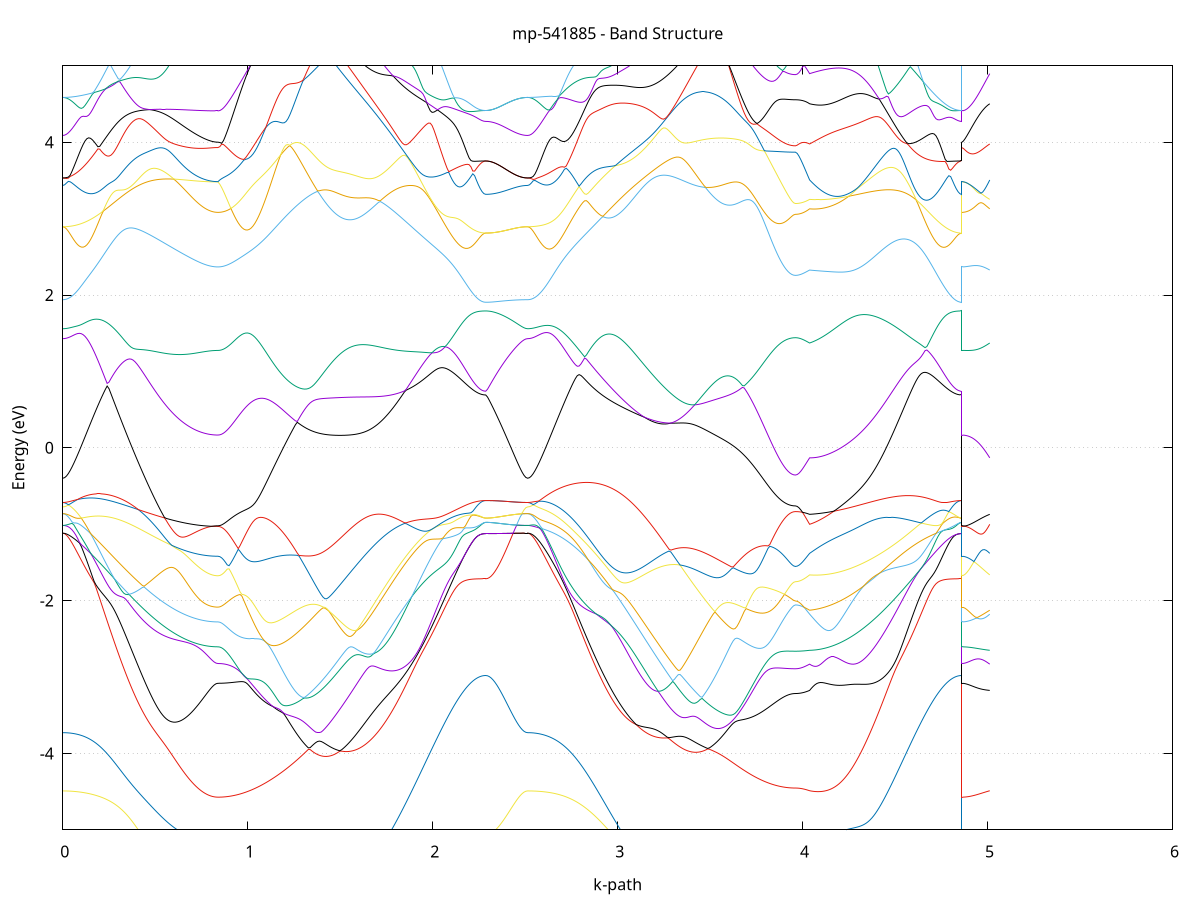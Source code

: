 set title 'mp-541885 - Band Structure'
set xlabel 'k-path'
set ylabel 'Energy (eV)'
set grid y
set yrange [-5:5]
set terminal png size 800,600
set output 'mp-541885_bands_gnuplot.png'
plot '-' using 1:2 with lines notitle, '-' using 1:2 with lines notitle, '-' using 1:2 with lines notitle, '-' using 1:2 with lines notitle, '-' using 1:2 with lines notitle, '-' using 1:2 with lines notitle, '-' using 1:2 with lines notitle, '-' using 1:2 with lines notitle, '-' using 1:2 with lines notitle, '-' using 1:2 with lines notitle, '-' using 1:2 with lines notitle, '-' using 1:2 with lines notitle, '-' using 1:2 with lines notitle, '-' using 1:2 with lines notitle, '-' using 1:2 with lines notitle, '-' using 1:2 with lines notitle, '-' using 1:2 with lines notitle, '-' using 1:2 with lines notitle, '-' using 1:2 with lines notitle, '-' using 1:2 with lines notitle, '-' using 1:2 with lines notitle, '-' using 1:2 with lines notitle, '-' using 1:2 with lines notitle, '-' using 1:2 with lines notitle, '-' using 1:2 with lines notitle, '-' using 1:2 with lines notitle, '-' using 1:2 with lines notitle, '-' using 1:2 with lines notitle, '-' using 1:2 with lines notitle, '-' using 1:2 with lines notitle, '-' using 1:2 with lines notitle, '-' using 1:2 with lines notitle, '-' using 1:2 with lines notitle, '-' using 1:2 with lines notitle, '-' using 1:2 with lines notitle, '-' using 1:2 with lines notitle, '-' using 1:2 with lines notitle, '-' using 1:2 with lines notitle, '-' using 1:2 with lines notitle, '-' using 1:2 with lines notitle, '-' using 1:2 with lines notitle, '-' using 1:2 with lines notitle, '-' using 1:2 with lines notitle, '-' using 1:2 with lines notitle, '-' using 1:2 with lines notitle, '-' using 1:2 with lines notitle, '-' using 1:2 with lines notitle, '-' using 1:2 with lines notitle, '-' using 1:2 with lines notitle, '-' using 1:2 with lines notitle, '-' using 1:2 with lines notitle, '-' using 1:2 with lines notitle, '-' using 1:2 with lines notitle, '-' using 1:2 with lines notitle, '-' using 1:2 with lines notitle, '-' using 1:2 with lines notitle, '-' using 1:2 with lines notitle, '-' using 1:2 with lines notitle, '-' using 1:2 with lines notitle, '-' using 1:2 with lines notitle, '-' using 1:2 with lines notitle, '-' using 1:2 with lines notitle, '-' using 1:2 with lines notitle, '-' using 1:2 with lines notitle
0.000000 -14.768237
0.009990 -14.768237
0.019980 -14.768337
0.029970 -14.768537
0.039960 -14.768837
0.049950 -14.769237
0.059940 -14.769637
0.069930 -14.770237
0.079920 -14.770837
0.089910 -14.771437
0.099900 -14.772237
0.109890 -14.773137
0.119879 -14.774037
0.129869 -14.775037
0.139859 -14.776137
0.149849 -14.777237
0.159839 -14.778437
0.169829 -14.779737
0.179819 -14.781137
0.189809 -14.782537
0.199799 -14.784037
0.209789 -14.785537
0.219779 -14.787137
0.229769 -14.788837
0.239759 -14.790537
0.249749 -14.792337
0.259739 -14.794137
0.269729 -14.796037
0.279719 -14.797937
0.289709 -14.799837
0.299699 -14.801837
0.309689 -14.803837
0.319679 -14.805937
0.329669 -14.807937
0.339659 -14.810037
0.349648 -14.812137
0.359638 -14.814237
0.369628 -14.816437
0.379618 -14.818537
0.389608 -14.820737
0.399598 -14.822937
0.409588 -14.825037
0.419578 -14.827237
0.429568 -14.829337
0.439558 -14.831537
0.449548 -14.833637
0.459538 -14.835837
0.469528 -14.837937
0.479518 -14.839937
0.489508 -14.842037
0.499498 -14.844037
0.509488 -14.846137
0.519478 -14.848037
0.529468 -14.850037
0.539458 -14.851937
0.549448 -14.853837
0.559438 -14.855637
0.569428 -14.857437
0.579417 -14.859137
0.589407 -14.860837
0.599397 -14.862437
0.609387 -14.864037
0.619377 -14.865637
0.629367 -14.867137
0.639357 -14.868537
0.649347 -14.869937
0.659337 -14.871237
0.669327 -14.872437
0.679317 -14.873637
0.689307 -14.874737
0.699297 -14.875837
0.709287 -14.876737
0.719277 -14.877737
0.729267 -14.878537
0.739257 -14.879337
0.749247 -14.880037
0.759237 -14.880637
0.769227 -14.881237
0.779217 -14.881737
0.789207 -14.882137
0.799197 -14.882437
0.809186 -14.882737
0.819176 -14.882937
0.829166 -14.883037
0.839156 -14.883037
0.839156 -14.883037
0.849123 -14.883037
0.859089 -14.882937
0.869056 -14.882837
0.879022 -14.882537
0.888988 -14.882337
0.898955 -14.881937
0.908921 -14.881637
0.918888 -14.881137
0.928854 -14.880637
0.938821 -14.880137
0.948787 -14.879537
0.958753 -14.878837
0.968720 -14.878137
0.978686 -14.877337
0.988653 -14.876537
0.998619 -14.875637
1.008586 -14.874737
1.018552 -14.873737
1.028518 -14.872737
1.038485 -14.871637
1.048451 -14.870537
1.058418 -14.869437
1.068384 -14.868237
1.078350 -14.866937
1.088317 -14.865737
1.098283 -14.864437
1.108250 -14.863037
1.118216 -14.861737
1.128183 -14.860337
1.138149 -14.858837
1.148115 -14.857437
1.158082 -14.855937
1.168048 -14.854437
1.178015 -14.852937
1.187981 -14.851437
1.197948 -14.849837
1.207914 -14.848337
1.217880 -14.846737
1.227847 -14.845137
1.237813 -14.843637
1.247780 -14.842137
1.257746 -14.840637
1.267712 -14.839237
1.277679 -14.838037
1.287645 -14.836937
1.297612 -14.836037
1.307578 -14.835437
1.317545 -14.835137
1.327511 -14.835137
1.337477 -14.835237
1.337477 -14.835237
1.347469 -14.835637
1.357461 -14.836237
1.367453 -14.837037
1.377445 -14.837937
1.387437 -14.838837
1.397428 -14.839837
1.407420 -14.840737
1.417412 -14.841737
1.427404 -14.842637
1.437396 -14.843537
1.447388 -14.844437
1.457380 -14.845237
1.467371 -14.845937
1.477363 -14.846537
1.487355 -14.847237
1.497347 -14.847737
1.507339 -14.848237
1.517331 -14.848637
1.527322 -14.848937
1.537314 -14.849237
1.547306 -14.849437
1.557298 -14.849537
1.567290 -14.849537
1.577282 -14.849537
1.587274 -14.849437
1.597265 -14.849237
1.607257 -14.849037
1.617249 -14.848737
1.627241 -14.848337
1.637233 -14.847837
1.647225 -14.847337
1.657217 -14.846737
1.667208 -14.846037
1.677200 -14.845337
1.687192 -14.844537
1.697184 -14.843637
1.707176 -14.842737
1.717168 -14.841737
1.727159 -14.840637
1.737151 -14.839537
1.747143 -14.838337
1.757135 -14.837137
1.767127 -14.835837
1.777119 -14.834437
1.787110 -14.833037
1.797102 -14.831637
1.807094 -14.830137
1.817086 -14.828637
1.827078 -14.827137
1.837070 -14.825537
1.847062 -14.823837
1.857053 -14.822237
1.867045 -14.820537
1.877037 -14.818837
1.887029 -14.817137
1.897021 -14.815337
1.907013 -14.813637
1.917005 -14.811837
1.926996 -14.810037
1.936988 -14.808237
1.946980 -14.806437
1.956972 -14.804737
1.966964 -14.802937
1.976956 -14.801137
1.986947 -14.799437
1.996939 -14.797637
2.006931 -14.795937
2.016923 -14.794237
2.026915 -14.792637
2.036907 -14.790937
2.046899 -14.789337
2.056890 -14.787837
2.066882 -14.786337
2.076874 -14.784837
2.086866 -14.783337
2.096858 -14.782037
2.106850 -14.780637
2.116841 -14.779437
2.126833 -14.778137
2.136825 -14.777037
2.146817 -14.775937
2.156809 -14.774937
2.166801 -14.773937
2.176793 -14.773037
2.186784 -14.772237
2.196776 -14.771437
2.206768 -14.770837
2.216760 -14.770237
2.226752 -14.769637
2.236744 -14.769237
2.246735 -14.768837
2.256727 -14.768537
2.266719 -14.768337
2.276711 -14.768237
2.286703 -14.768137
2.286703 -14.768137
2.296568 -14.768137
2.306432 -14.768137
2.316297 -14.768237
2.326162 -14.768237
2.336026 -14.768237
2.345891 -14.768237
2.355756 -14.768237
2.365621 -14.768237
2.375485 -14.768237
2.385350 -14.768237
2.395215 -14.768237
2.405079 -14.768237
2.414944 -14.768237
2.424809 -14.768237
2.434674 -14.768237
2.444538 -14.768237
2.454403 -14.768237
2.464268 -14.768237
2.474132 -14.768237
2.483997 -14.768237
2.493862 -14.768237
2.503726 -14.768237
2.513591 -14.768237
2.513591 -14.768237
2.523519 -14.768237
2.533447 -14.768337
2.543375 -14.768537
2.553303 -14.768837
2.563231 -14.769237
2.573159 -14.769637
2.583086 -14.770137
2.593014 -14.770737
2.602942 -14.771437
2.612870 -14.772137
2.622798 -14.772937
2.632726 -14.773837
2.642654 -14.774737
2.652582 -14.775737
2.662510 -14.776837
2.672438 -14.778037
2.682365 -14.779137
2.692293 -14.780437
2.702221 -14.781737
2.712149 -14.783037
2.722077 -14.784437
2.732005 -14.785937
2.741933 -14.787437
2.751861 -14.788937
2.761789 -14.790537
2.771716 -14.792137
2.781644 -14.793737
2.791572 -14.795437
2.801500 -14.797037
2.811428 -14.798737
2.821356 -14.800537
2.831284 -14.802237
2.841212 -14.803937
2.851140 -14.805737
2.861068 -14.807437
2.870995 -14.809237
2.880923 -14.810937
2.890851 -14.812737
2.900779 -14.814437
2.910707 -14.816137
2.920635 -14.817837
2.930563 -14.819537
2.940491 -14.821237
2.950419 -14.822837
2.960346 -14.824437
2.970274 -14.826037
2.980202 -14.827637
2.990130 -14.829137
3.000058 -14.830537
3.009986 -14.832037
3.019914 -14.833337
3.029842 -14.834737
3.039770 -14.836037
3.049698 -14.837237
3.059625 -14.838437
3.069553 -14.839537
3.079481 -14.840637
3.089409 -14.841637
3.099337 -14.842537
3.109265 -14.843437
3.119193 -14.844237
3.129121 -14.845037
3.139049 -14.845737
3.148977 -14.846337
3.158904 -14.846937
3.168832 -14.847337
3.178760 -14.847837
3.188688 -14.848137
3.198616 -14.848437
3.208544 -14.848637
3.218472 -14.848737
3.228400 -14.848837
3.238328 -14.848837
3.248255 -14.848737
3.258183 -14.848537
3.268111 -14.848337
3.278039 -14.848037
3.287967 -14.847637
3.297895 -14.847237
3.307823 -14.846737
3.317751 -14.846137
3.327679 -14.845537
3.337607 -14.844837
3.347534 -14.844137
3.357462 -14.843337
3.367390 -14.842437
3.377318 -14.841537
3.387246 -14.840637
3.397174 -14.839637
3.407102 -14.838737
3.417030 -14.837737
3.426958 -14.836937
3.436885 -14.836237
3.446813 -14.835937
3.456741 -14.835637
3.466669 -14.835337
3.476597 -14.835137
3.486525 -14.835137
3.486525 -14.835137
3.496413 -14.835337
3.506300 -14.835837
3.516188 -14.836737
3.526076 -14.837837
3.535964 -14.839137
3.545852 -14.840537
3.555739 -14.841937
3.565627 -14.843437
3.575515 -14.844937
3.585403 -14.846537
3.595290 -14.848037
3.605178 -14.849537
3.615066 -14.851137
3.624954 -14.852637
3.634841 -14.854137
3.644729 -14.855537
3.654617 -14.857037
3.664505 -14.858437
3.674393 -14.859837
3.684280 -14.861237
3.694168 -14.862537
3.704056 -14.863937
3.713944 -14.865137
3.723831 -14.866437
3.733719 -14.867637
3.743607 -14.868837
3.753495 -14.869937
3.763382 -14.871037
3.773270 -14.872037
3.783158 -14.873037
3.793046 -14.874037
3.802933 -14.874937
3.812821 -14.875737
3.822709 -14.876537
3.832597 -14.877337
3.842484 -14.878037
3.852372 -14.878637
3.862260 -14.879237
3.872148 -14.879837
3.882036 -14.880337
3.891923 -14.880737
3.901811 -14.881137
3.911699 -14.881437
3.921587 -14.881737
3.931474 -14.881937
3.941362 -14.882037
3.951250 -14.882137
3.961138 -14.882137
3.961138 -14.882137
3.970745 -14.882137
3.980352 -14.882137
3.989959 -14.882237
3.999567 -14.882237
4.009174 -14.882237
4.018781 -14.882237
4.028389 -14.882337
4.037996 -14.882337
4.037996 -14.882337
4.047900 -14.882137
4.057804 -14.881937
4.067709 -14.881737
4.077613 -14.881337
4.087517 -14.880937
4.097421 -14.880437
4.107326 -14.879837
4.117230 -14.879137
4.127134 -14.878437
4.137038 -14.877637
4.146943 -14.876837
4.156847 -14.875837
4.166751 -14.874837
4.176655 -14.873837
4.186560 -14.872737
4.196464 -14.871537
4.206368 -14.870237
4.216272 -14.868937
4.226177 -14.867637
4.236081 -14.866137
4.245985 -14.864637
4.255889 -14.863137
4.265794 -14.861537
4.275698 -14.859937
4.285602 -14.858237
4.295507 -14.856537
4.305411 -14.854737
4.315315 -14.852937
4.325219 -14.851037
4.335124 -14.849137
4.345028 -14.847237
4.354932 -14.845337
4.364836 -14.843337
4.374741 -14.841237
4.384645 -14.839237
4.394549 -14.837237
4.404453 -14.835137
4.414358 -14.833037
4.424262 -14.830937
4.434166 -14.828737
4.444070 -14.826637
4.453975 -14.824537
4.463879 -14.822337
4.473783 -14.820237
4.483687 -14.818137
4.493592 -14.816037
4.503496 -14.813837
4.513400 -14.811837
4.523304 -14.809737
4.533209 -14.807637
4.543113 -14.805637
4.553017 -14.803537
4.562921 -14.801637
4.572826 -14.799637
4.582730 -14.797737
4.592634 -14.795837
4.602539 -14.794037
4.612443 -14.792237
4.622347 -14.790437
4.632251 -14.788737
4.642156 -14.787037
4.652060 -14.785537
4.661964 -14.783937
4.671868 -14.782437
4.681773 -14.781037
4.691677 -14.779737
4.701581 -14.778437
4.711485 -14.777237
4.721390 -14.776037
4.731294 -14.775037
4.741198 -14.774037
4.751102 -14.773037
4.761007 -14.772237
4.770911 -14.771437
4.780815 -14.770737
4.790719 -14.770137
4.800624 -14.769637
4.810528 -14.769237
4.820432 -14.768837
4.830336 -14.768537
4.840241 -14.768337
4.850145 -14.768237
4.860049 -14.768137
4.860049 -14.883037
4.869542 -14.883037
4.879034 -14.883037
4.888526 -14.883037
4.898018 -14.883037
4.907511 -14.882937
4.917003 -14.882937
4.926495 -14.882837
4.935988 -14.882837
4.945480 -14.882737
4.954972 -14.882737
4.964465 -14.882637
4.973957 -14.882537
4.983449 -14.882537
4.992942 -14.882437
5.002434 -14.882337
5.011926 -14.882337
e
0.000000 -14.768237
0.009990 -14.768237
0.019980 -14.768137
0.029970 -14.768137
0.039960 -14.768137
0.049950 -14.768037
0.059940 -14.768037
0.069930 -14.767937
0.079920 -14.767837
0.089910 -14.767737
0.099900 -14.767637
0.109890 -14.767537
0.119879 -14.767437
0.129869 -14.767337
0.139859 -14.767237
0.149849 -14.767137
0.159839 -14.766937
0.169829 -14.767137
0.179819 -14.768437
0.189809 -14.769737
0.199799 -14.771037
0.209789 -14.772337
0.219779 -14.773837
0.229769 -14.775237
0.239759 -14.776737
0.249749 -14.778237
0.259739 -14.779737
0.269729 -14.781337
0.279719 -14.782937
0.289709 -14.784537
0.299699 -14.786137
0.309689 -14.787837
0.319679 -14.789537
0.329669 -14.791237
0.339659 -14.792937
0.349648 -14.794637
0.359638 -14.796337
0.369628 -14.798137
0.379618 -14.799837
0.389608 -14.801637
0.399598 -14.803337
0.409588 -14.805037
0.419578 -14.806837
0.429568 -14.808537
0.439558 -14.810237
0.449548 -14.811937
0.459538 -14.813637
0.469528 -14.815337
0.479518 -14.817037
0.489508 -14.818637
0.499498 -14.820237
0.509488 -14.821837
0.519478 -14.823437
0.529468 -14.825037
0.539458 -14.826537
0.549448 -14.828037
0.559438 -14.829437
0.569428 -14.830937
0.579417 -14.832337
0.589407 -14.833637
0.599397 -14.834937
0.609387 -14.836237
0.619377 -14.837437
0.629367 -14.838637
0.639357 -14.839737
0.649347 -14.840837
0.659337 -14.841937
0.669327 -14.842937
0.679317 -14.843837
0.689307 -14.844737
0.699297 -14.845637
0.709287 -14.846337
0.719277 -14.847137
0.729267 -14.847837
0.739257 -14.848437
0.749247 -14.848937
0.759237 -14.849537
0.769227 -14.849937
0.779217 -14.850337
0.789207 -14.850637
0.799197 -14.850937
0.809186 -14.851137
0.819176 -14.851337
0.829166 -14.851437
0.839156 -14.851437
0.839156 -14.851437
0.849123 -14.851437
0.859089 -14.851337
0.869056 -14.851337
0.879022 -14.851237
0.888988 -14.851037
0.898955 -14.850937
0.908921 -14.850737
0.918888 -14.850537
0.928854 -14.850337
0.938821 -14.850037
0.948787 -14.849737
0.958753 -14.849437
0.968720 -14.849137
0.978686 -14.848737
0.988653 -14.848437
0.998619 -14.848037
1.008586 -14.847637
1.018552 -14.847237
1.028518 -14.846737
1.038485 -14.846337
1.048451 -14.845837
1.058418 -14.845337
1.068384 -14.844837
1.078350 -14.844437
1.088317 -14.843937
1.098283 -14.843437
1.108250 -14.842837
1.118216 -14.842337
1.128183 -14.841837
1.138149 -14.841337
1.148115 -14.840837
1.158082 -14.840337
1.168048 -14.839937
1.178015 -14.839437
1.187981 -14.838937
1.197948 -14.838537
1.207914 -14.838037
1.217880 -14.837637
1.227847 -14.837237
1.237813 -14.836837
1.247780 -14.836437
1.257746 -14.836137
1.267712 -14.835837
1.277679 -14.835537
1.287645 -14.835237
1.297612 -14.835037
1.307578 -14.834937
1.317545 -14.834937
1.327511 -14.835037
1.337477 -14.835237
1.337477 -14.835237
1.347469 -14.835337
1.357461 -14.835637
1.367453 -14.835937
1.377445 -14.836237
1.387437 -14.836537
1.397428 -14.836837
1.407420 -14.837137
1.417412 -14.837437
1.427404 -14.837637
1.437396 -14.837837
1.447388 -14.838037
1.457380 -14.838237
1.467371 -14.838337
1.477363 -14.838437
1.487355 -14.838437
1.497347 -14.838437
1.507339 -14.838437
1.517331 -14.838337
1.527322 -14.838137
1.537314 -14.838037
1.547306 -14.837737
1.557298 -14.837437
1.567290 -14.837137
1.577282 -14.836737
1.587274 -14.836337
1.597265 -14.835837
1.607257 -14.835337
1.617249 -14.834737
1.627241 -14.834137
1.637233 -14.833437
1.647225 -14.832637
1.657217 -14.831937
1.667208 -14.831037
1.677200 -14.830137
1.687192 -14.829237
1.697184 -14.828237
1.707176 -14.827237
1.717168 -14.826137
1.727159 -14.825037
1.737151 -14.823937
1.747143 -14.822737
1.757135 -14.821437
1.767127 -14.820237
1.777119 -14.818837
1.787110 -14.817537
1.797102 -14.816137
1.807094 -14.814737
1.817086 -14.813337
1.827078 -14.811837
1.837070 -14.810337
1.847062 -14.808837
1.857053 -14.807337
1.867045 -14.805737
1.877037 -14.804237
1.887029 -14.802637
1.897021 -14.801037
1.907013 -14.799437
1.917005 -14.797837
1.926996 -14.796237
1.936988 -14.794637
1.946980 -14.793037
1.956972 -14.791437
1.966964 -14.789837
1.976956 -14.788237
1.986947 -14.786637
1.996939 -14.785137
2.006931 -14.783537
2.016923 -14.782037
2.026915 -14.780537
2.036907 -14.779137
2.046899 -14.777737
2.056890 -14.776337
2.066882 -14.775037
2.076874 -14.773737
2.086866 -14.772537
2.096858 -14.771437
2.106850 -14.770537
2.116841 -14.769637
2.126833 -14.768937
2.136825 -14.768437
2.146817 -14.768137
2.156809 -14.767937
2.166801 -14.767837
2.176793 -14.767837
2.186784 -14.767837
2.196776 -14.767837
2.206768 -14.767937
2.216760 -14.767937
2.226752 -14.768037
2.236744 -14.768037
2.246735 -14.768137
2.256727 -14.768137
2.266719 -14.768137
2.276711 -14.768137
2.286703 -14.768137
2.286703 -14.768137
2.296568 -14.768137
2.306432 -14.768137
2.316297 -14.768237
2.326162 -14.768237
2.336026 -14.768237
2.345891 -14.768237
2.355756 -14.768237
2.365621 -14.768237
2.375485 -14.768237
2.385350 -14.768237
2.395215 -14.768237
2.405079 -14.768237
2.414944 -14.768237
2.424809 -14.768237
2.434674 -14.768237
2.444538 -14.768237
2.454403 -14.768237
2.464268 -14.768237
2.474132 -14.768237
2.483997 -14.768237
2.493862 -14.768237
2.503726 -14.768237
2.513591 -14.768237
2.513591 -14.768237
2.523519 -14.768237
2.533447 -14.768137
2.543375 -14.768137
2.553303 -14.768137
2.563231 -14.768037
2.573159 -14.768037
2.583086 -14.767937
2.593014 -14.767937
2.602942 -14.767837
2.612870 -14.767837
2.622798 -14.767837
2.632726 -14.767837
2.642654 -14.767937
2.652582 -14.768137
2.662510 -14.768537
2.672438 -14.769037
2.682365 -14.769737
2.692293 -14.770637
2.702221 -14.771637
2.712149 -14.772737
2.722077 -14.774037
2.732005 -14.775337
2.741933 -14.776637
2.751861 -14.778037
2.761789 -14.779537
2.771716 -14.780937
2.781644 -14.782437
2.791572 -14.784037
2.801500 -14.785537
2.811428 -14.787137
2.821356 -14.788737
2.831284 -14.790337
2.841212 -14.792037
2.851140 -14.793637
2.861068 -14.795237
2.870995 -14.796937
2.880923 -14.798537
2.890851 -14.800237
2.900779 -14.801837
2.910707 -14.803437
2.920635 -14.805037
2.930563 -14.806637
2.940491 -14.808237
2.950419 -14.809737
2.960346 -14.811337
2.970274 -14.812837
2.980202 -14.814337
2.990130 -14.815737
3.000058 -14.817237
3.009986 -14.818637
3.019914 -14.819937
3.029842 -14.821237
3.039770 -14.822537
3.049698 -14.823837
3.059625 -14.825037
3.069553 -14.826237
3.079481 -14.827337
3.089409 -14.828437
3.099337 -14.829437
3.109265 -14.830437
3.119193 -14.831437
3.129121 -14.832237
3.139049 -14.833137
3.148977 -14.833937
3.158904 -14.834637
3.168832 -14.835337
3.178760 -14.836037
3.188688 -14.836537
3.198616 -14.837137
3.208544 -14.837637
3.218472 -14.838037
3.228400 -14.838437
3.238328 -14.838737
3.248255 -14.839037
3.258183 -14.839237
3.268111 -14.839437
3.278039 -14.839537
3.287967 -14.839637
3.297895 -14.839637
3.307823 -14.839637
3.317751 -14.839537
3.327679 -14.839437
3.337607 -14.839337
3.347534 -14.839137
3.357462 -14.838937
3.367390 -14.838637
3.377318 -14.838437
3.387246 -14.838137
3.397174 -14.837737
3.407102 -14.837437
3.417030 -14.837037
3.426958 -14.836637
3.436885 -14.836137
3.446813 -14.835537
3.456741 -14.835137
3.466669 -14.834937
3.476597 -14.834937
3.486525 -14.835037
3.486525 -14.835037
3.496413 -14.835237
3.506300 -14.835437
3.516188 -14.835737
3.526076 -14.836137
3.535964 -14.836437
3.545852 -14.836837
3.555739 -14.837337
3.565627 -14.837737
3.575515 -14.838237
3.585403 -14.838637
3.595290 -14.839137
3.605178 -14.839637
3.615066 -14.840137
3.624954 -14.840637
3.634841 -14.841237
3.644729 -14.841737
3.654617 -14.842237
3.664505 -14.842837
3.674393 -14.843337
3.684280 -14.843837
3.694168 -14.844437
3.704056 -14.844937
3.713944 -14.845537
3.723831 -14.846037
3.733719 -14.846537
3.743607 -14.847037
3.753495 -14.847537
3.763382 -14.848037
3.773270 -14.848537
3.783158 -14.848937
3.793046 -14.849437
3.802933 -14.849837
3.812821 -14.850237
3.822709 -14.850637
3.832597 -14.850937
3.842484 -14.851337
3.852372 -14.851637
3.862260 -14.851937
3.872148 -14.852137
3.882036 -14.852437
3.891923 -14.852637
3.901811 -14.852837
3.911699 -14.852937
3.921587 -14.853137
3.931474 -14.853237
3.941362 -14.853237
3.951250 -14.853337
3.961138 -14.853337
3.961138 -14.853337
3.970745 -14.853337
3.980352 -14.853337
3.989959 -14.853237
3.999567 -14.853137
4.009174 -14.853137
4.018781 -14.853037
4.028389 -14.852937
4.037996 -14.852837
4.037996 -14.852837
4.047900 -14.852637
4.057804 -14.852537
4.067709 -14.852237
4.077613 -14.851937
4.087517 -14.851537
4.097421 -14.851137
4.107326 -14.850737
4.117230 -14.850137
4.127134 -14.849537
4.137038 -14.848937
4.146943 -14.848237
4.156847 -14.847437
4.166751 -14.846637
4.176655 -14.845737
4.186560 -14.844837
4.196464 -14.843837
4.206368 -14.842837
4.216272 -14.841737
4.226177 -14.840637
4.236081 -14.839437
4.245985 -14.838237
4.255889 -14.836937
4.265794 -14.835637
4.275698 -14.834237
4.285602 -14.832937
4.295507 -14.831437
4.305411 -14.830037
4.315315 -14.828537
4.325219 -14.826937
4.335124 -14.825437
4.345028 -14.823837
4.354932 -14.822237
4.364836 -14.820537
4.374741 -14.818837
4.384645 -14.817237
4.394549 -14.815537
4.404453 -14.813737
4.414358 -14.812037
4.424262 -14.810237
4.434166 -14.808537
4.444070 -14.806737
4.453975 -14.804937
4.463879 -14.803237
4.473783 -14.801437
4.483687 -14.799637
4.493592 -14.797837
4.503496 -14.796137
4.513400 -14.794337
4.523304 -14.792637
4.533209 -14.790937
4.543113 -14.789137
4.553017 -14.787437
4.562921 -14.785837
4.572826 -14.784137
4.582730 -14.782537
4.592634 -14.780937
4.602539 -14.779337
4.612443 -14.777837
4.622347 -14.776337
4.632251 -14.774837
4.642156 -14.773437
4.652060 -14.772037
4.661964 -14.770637
4.671868 -14.769337
4.681773 -14.768037
4.691677 -14.766837
4.701581 -14.766937
4.711485 -14.767137
4.721390 -14.767237
4.731294 -14.767337
4.741198 -14.767437
4.751102 -14.767537
4.761007 -14.767637
4.770911 -14.767737
4.780815 -14.767837
4.790719 -14.767937
4.800624 -14.768037
4.810528 -14.768037
4.820432 -14.768137
4.830336 -14.768137
4.840241 -14.768137
4.850145 -14.768137
4.860049 -14.768137
4.860049 -14.851437
4.869542 -14.851437
4.879034 -14.851437
4.888526 -14.851537
4.898018 -14.851537
4.907511 -14.851637
4.917003 -14.851737
4.926495 -14.851737
4.935988 -14.851837
4.945480 -14.851937
4.954972 -14.852137
4.964465 -14.852237
4.973957 -14.852337
4.983449 -14.852437
4.992942 -14.852537
5.002434 -14.852637
5.011926 -14.852837
e
0.000000 -14.755737
0.009990 -14.755737
0.019980 -14.755937
0.029970 -14.756137
0.039960 -14.756437
0.049950 -14.756837
0.059940 -14.757337
0.069930 -14.757937
0.079920 -14.758537
0.089910 -14.759237
0.099900 -14.760037
0.109890 -14.760837
0.119879 -14.761737
0.129869 -14.762737
0.139859 -14.763737
0.149849 -14.764837
0.159839 -14.766037
0.169829 -14.766837
0.179819 -14.766637
0.189809 -14.766537
0.199799 -14.766337
0.209789 -14.766237
0.219779 -14.766537
0.229769 -14.767537
0.239759 -14.768637
0.249749 -14.769737
0.259739 -14.770837
0.269729 -14.772037
0.279719 -14.773137
0.289709 -14.774337
0.299699 -14.775537
0.309689 -14.776737
0.319679 -14.778037
0.329669 -14.779237
0.339659 -14.780537
0.349648 -14.781737
0.359638 -14.783037
0.369628 -14.784337
0.379618 -14.785637
0.389608 -14.786937
0.399598 -14.788237
0.409588 -14.789537
0.419578 -14.790837
0.429568 -14.792137
0.439558 -14.793437
0.449548 -14.794637
0.459538 -14.795937
0.469528 -14.797237
0.479518 -14.798437
0.489508 -14.799737
0.499498 -14.800937
0.509488 -14.802137
0.519478 -14.803337
0.529468 -14.804437
0.539458 -14.805637
0.549448 -14.806737
0.559438 -14.807837
0.569428 -14.808837
0.579417 -14.809937
0.589407 -14.810937
0.599397 -14.811937
0.609387 -14.812837
0.619377 -14.813837
0.629367 -14.814637
0.639357 -14.815537
0.649347 -14.816337
0.659337 -14.817137
0.669327 -14.817837
0.679317 -14.818537
0.689307 -14.819237
0.699297 -14.819837
0.709287 -14.820437
0.719277 -14.821037
0.729267 -14.821537
0.739257 -14.821937
0.749247 -14.822437
0.759237 -14.822737
0.769227 -14.823137
0.779217 -14.823437
0.789207 -14.823637
0.799197 -14.823837
0.809186 -14.824037
0.819176 -14.824137
0.829166 -14.824237
0.839156 -14.824237
0.839156 -14.824237
0.849123 -14.824237
0.859089 -14.824237
0.869056 -14.824137
0.879022 -14.824137
0.888988 -14.824137
0.898955 -14.824137
0.908921 -14.824037
0.918888 -14.824037
0.928854 -14.823937
0.938821 -14.823937
0.948787 -14.823837
0.958753 -14.823737
0.968720 -14.823737
0.978686 -14.823637
0.988653 -14.823637
0.998619 -14.823637
1.008586 -14.823537
1.018552 -14.823537
1.028518 -14.823537
1.038485 -14.823537
1.048451 -14.823537
1.058418 -14.823537
1.068384 -14.823637
1.078350 -14.823637
1.088317 -14.823737
1.098283 -14.823837
1.108250 -14.823937
1.118216 -14.824137
1.128183 -14.824337
1.138149 -14.824537
1.148115 -14.824737
1.158082 -14.824937
1.168048 -14.825237
1.178015 -14.825537
1.187981 -14.825837
1.197948 -14.826137
1.207914 -14.826437
1.217880 -14.826737
1.227847 -14.827137
1.237813 -14.827437
1.247780 -14.827737
1.257746 -14.827937
1.267712 -14.828137
1.277679 -14.828237
1.287645 -14.828137
1.297612 -14.827837
1.307578 -14.827137
1.317545 -14.826237
1.327511 -14.826437
1.337477 -14.827337
1.337477 -14.827337
1.347469 -14.828137
1.357461 -14.828637
1.367453 -14.828937
1.377445 -14.829037
1.387437 -14.829137
1.397428 -14.829037
1.407420 -14.828937
1.417412 -14.828737
1.427404 -14.828537
1.437396 -14.828337
1.447388 -14.828037
1.457380 -14.827837
1.467371 -14.827537
1.477363 -14.827137
1.487355 -14.826837
1.497347 -14.826437
1.507339 -14.826137
1.517331 -14.825737
1.527322 -14.825237
1.537314 -14.824837
1.547306 -14.824337
1.557298 -14.823837
1.567290 -14.823237
1.577282 -14.822737
1.587274 -14.822137
1.597265 -14.821437
1.607257 -14.820837
1.617249 -14.820137
1.627241 -14.819437
1.637233 -14.818637
1.647225 -14.817837
1.657217 -14.817037
1.667208 -14.816237
1.677200 -14.815337
1.687192 -14.814437
1.697184 -14.813537
1.707176 -14.812537
1.717168 -14.811537
1.727159 -14.810537
1.737151 -14.809537
1.747143 -14.808437
1.757135 -14.807337
1.767127 -14.806237
1.777119 -14.805037
1.787110 -14.803837
1.797102 -14.802637
1.807094 -14.801437
1.817086 -14.800237
1.827078 -14.799037
1.837070 -14.797737
1.847062 -14.796437
1.857053 -14.795137
1.867045 -14.793837
1.877037 -14.792537
1.887029 -14.791237
1.897021 -14.789937
1.907013 -14.788537
1.917005 -14.787237
1.926996 -14.785937
1.936988 -14.784537
1.946980 -14.783237
1.956972 -14.781937
1.966964 -14.780637
1.976956 -14.779337
1.986947 -14.778037
1.996939 -14.776737
2.006931 -14.775437
2.016923 -14.774237
2.026915 -14.772937
2.036907 -14.771737
2.046899 -14.770537
2.056890 -14.769437
2.066882 -14.768237
2.076874 -14.767137
2.086866 -14.766037
2.096858 -14.765037
2.106850 -14.764037
2.116841 -14.763537
2.126833 -14.763237
2.136825 -14.762837
2.146817 -14.762337
2.156809 -14.761637
2.166801 -14.760937
2.176793 -14.760237
2.186784 -14.759537
2.196776 -14.758937
2.206768 -14.758337
2.216760 -14.757737
2.226752 -14.757237
2.236744 -14.756737
2.246735 -14.756437
2.256727 -14.756137
2.266719 -14.755837
2.276711 -14.755737
2.286703 -14.755737
2.286703 -14.755737
2.296568 -14.755737
2.306432 -14.755737
2.316297 -14.755737
2.326162 -14.755737
2.336026 -14.755737
2.345891 -14.755737
2.355756 -14.755737
2.365621 -14.755737
2.375485 -14.755737
2.385350 -14.755737
2.395215 -14.755737
2.405079 -14.755737
2.414944 -14.755737
2.424809 -14.755737
2.434674 -14.755737
2.444538 -14.755737
2.454403 -14.755737
2.464268 -14.755737
2.474132 -14.755737
2.483997 -14.755737
2.493862 -14.755737
2.503726 -14.755737
2.513591 -14.755737
2.513591 -14.755737
2.523519 -14.755737
2.533447 -14.755937
2.543375 -14.756137
2.553303 -14.756437
2.563231 -14.756837
2.573159 -14.757237
2.583086 -14.757837
2.593014 -14.758337
2.602942 -14.759037
2.612870 -14.759637
2.622798 -14.760437
2.632726 -14.761137
2.642654 -14.761837
2.652582 -14.762437
2.662510 -14.763037
2.672438 -14.763437
2.682365 -14.763737
2.692293 -14.763837
2.702221 -14.764537
2.712149 -14.765637
2.722077 -14.766637
2.732005 -14.767737
2.741933 -14.768837
2.751861 -14.769937
2.761789 -14.771137
2.771716 -14.772337
2.781644 -14.773537
2.791572 -14.774737
2.801500 -14.775937
2.811428 -14.777237
2.821356 -14.778437
2.831284 -14.779737
2.841212 -14.781037
2.851140 -14.782337
2.861068 -14.783637
2.870995 -14.784937
2.880923 -14.786237
2.890851 -14.787537
2.900779 -14.788837
2.910707 -14.790137
2.920635 -14.791437
2.930563 -14.792737
2.940491 -14.793937
2.950419 -14.795237
2.960346 -14.796537
2.970274 -14.797737
2.980202 -14.799037
2.990130 -14.800237
3.000058 -14.801437
3.009986 -14.802637
3.019914 -14.803737
3.029842 -14.804937
3.039770 -14.806037
3.049698 -14.807137
3.059625 -14.808237
3.069553 -14.809337
3.079481 -14.810337
3.089409 -14.811337
3.099337 -14.812337
3.109265 -14.813237
3.119193 -14.814137
3.129121 -14.815037
3.139049 -14.815937
3.148977 -14.816737
3.158904 -14.817537
3.168832 -14.818337
3.178760 -14.819137
3.188688 -14.819837
3.198616 -14.820537
3.208544 -14.821137
3.218472 -14.821837
3.228400 -14.822437
3.238328 -14.823037
3.248255 -14.823537
3.258183 -14.824037
3.268111 -14.824537
3.278039 -14.825037
3.287967 -14.825537
3.297895 -14.825937
3.307823 -14.826337
3.317751 -14.826737
3.327679 -14.827137
3.337607 -14.827537
3.347534 -14.827837
3.357462 -14.828137
3.367390 -14.828437
3.377318 -14.828737
3.387246 -14.828937
3.397174 -14.829137
3.407102 -14.829237
3.417030 -14.829337
3.426958 -14.829337
3.436885 -14.829137
3.446813 -14.828637
3.456741 -14.828037
3.466669 -14.827137
3.476597 -14.826037
3.486525 -14.826737
3.486525 -14.826737
3.496413 -14.827637
3.506300 -14.828237
3.516188 -14.828537
3.526076 -14.828537
3.535964 -14.828337
3.545852 -14.828137
3.555739 -14.827737
3.565627 -14.827437
3.575515 -14.827037
3.585403 -14.826637
3.595290 -14.826237
3.605178 -14.825837
3.615066 -14.825537
3.624954 -14.825137
3.634841 -14.824837
3.644729 -14.824537
3.654617 -14.824237
3.664505 -14.824037
3.674393 -14.823737
3.684280 -14.823537
3.694168 -14.823437
3.704056 -14.823237
3.713944 -14.823137
3.723831 -14.823037
3.733719 -14.822937
3.743607 -14.822837
3.753495 -14.822737
3.763382 -14.822737
3.773270 -14.822737
3.783158 -14.822737
3.793046 -14.822737
3.802933 -14.822737
3.812821 -14.822737
3.822709 -14.822737
3.832597 -14.822837
3.842484 -14.822837
3.852372 -14.822937
3.862260 -14.822937
3.872148 -14.822937
3.882036 -14.823037
3.891923 -14.823037
3.901811 -14.823137
3.911699 -14.823137
3.921587 -14.823137
3.931474 -14.823137
3.941362 -14.823237
3.951250 -14.823237
3.961138 -14.823237
3.961138 -14.823237
3.970745 -14.823237
3.980352 -14.823237
3.989959 -14.823237
3.999567 -14.823237
4.009174 -14.823237
4.018781 -14.823337
4.028389 -14.823337
4.037996 -14.823437
4.037996 -14.823437
4.047900 -14.823337
4.057804 -14.823237
4.067709 -14.823037
4.077613 -14.822837
4.087517 -14.822537
4.097421 -14.822237
4.107326 -14.821937
4.117230 -14.821537
4.127134 -14.821137
4.137038 -14.820637
4.146943 -14.820137
4.156847 -14.819637
4.166751 -14.819037
4.176655 -14.818337
4.186560 -14.817737
4.196464 -14.817037
4.206368 -14.816237
4.216272 -14.815537
4.226177 -14.814737
4.236081 -14.813837
4.245985 -14.812937
4.255889 -14.812037
4.265794 -14.811137
4.275698 -14.810137
4.285602 -14.809137
4.295507 -14.808137
4.305411 -14.807137
4.315315 -14.806037
4.325219 -14.804937
4.335124 -14.803837
4.345028 -14.802637
4.354932 -14.801537
4.364836 -14.800337
4.374741 -14.799137
4.384645 -14.797937
4.394549 -14.796737
4.404453 -14.795537
4.414358 -14.794237
4.424262 -14.793037
4.434166 -14.791737
4.444070 -14.790537
4.453975 -14.789237
4.463879 -14.787937
4.473783 -14.786737
4.483687 -14.785437
4.493592 -14.784137
4.503496 -14.782937
4.513400 -14.781637
4.523304 -14.780437
4.533209 -14.779137
4.543113 -14.777937
4.553017 -14.776737
4.562921 -14.775537
4.572826 -14.774337
4.582730 -14.773137
4.592634 -14.772037
4.602539 -14.770937
4.612443 -14.769737
4.622347 -14.768737
4.632251 -14.767637
4.642156 -14.766637
4.652060 -14.766237
4.661964 -14.766437
4.671868 -14.766537
4.681773 -14.766737
4.691677 -14.766837
4.701581 -14.765737
4.711485 -14.764537
4.721390 -14.763537
4.731294 -14.762537
4.741198 -14.761537
4.751102 -14.760637
4.761007 -14.759837
4.770911 -14.759137
4.780815 -14.758437
4.790719 -14.757737
4.800624 -14.757237
4.810528 -14.756737
4.820432 -14.756437
4.830336 -14.756137
4.840241 -14.755837
4.850145 -14.755737
4.860049 -14.755737
4.860049 -14.824237
4.869542 -14.824237
4.879034 -14.824237
4.888526 -14.824137
4.898018 -14.824137
4.907511 -14.824137
4.917003 -14.824037
4.926495 -14.824037
4.935988 -14.823937
4.945480 -14.823837
4.954972 -14.823837
4.964465 -14.823737
4.973957 -14.823637
4.983449 -14.823637
4.992942 -14.823537
5.002434 -14.823437
5.011926 -14.823437
e
0.000000 -14.755737
0.009990 -14.755737
0.019980 -14.755737
0.029970 -14.755737
0.039960 -14.755637
0.049950 -14.755637
0.059940 -14.755637
0.069930 -14.755537
0.079920 -14.755537
0.089910 -14.756037
0.099900 -14.756537
0.109890 -14.757137
0.119879 -14.757837
0.129869 -14.758537
0.139859 -14.759237
0.149849 -14.760037
0.159839 -14.760837
0.169829 -14.761737
0.179819 -14.762637
0.189809 -14.763537
0.199799 -14.764537
0.209789 -14.765437
0.219779 -14.766037
0.229769 -14.765937
0.239759 -14.765837
0.249749 -14.765637
0.259739 -14.765537
0.269729 -14.765337
0.279719 -14.765237
0.289709 -14.765137
0.299699 -14.764937
0.309689 -14.764837
0.319679 -14.764737
0.329669 -14.764637
0.339659 -14.764537
0.349648 -14.764437
0.359638 -14.764337
0.369628 -14.764237
0.379618 -14.764237
0.389608 -14.764137
0.399598 -14.764037
0.409588 -14.764037
0.419578 -14.764037
0.429568 -14.763937
0.439558 -14.763937
0.449548 -14.763937
0.459538 -14.763937
0.469528 -14.763937
0.479518 -14.763937
0.489508 -14.763937
0.499498 -14.763937
0.509488 -14.763937
0.519478 -14.763937
0.529468 -14.764037
0.539458 -14.764037
0.549448 -14.764037
0.559438 -14.764137
0.569428 -14.764137
0.579417 -14.764237
0.589407 -14.764237
0.599397 -14.764337
0.609387 -14.764337
0.619377 -14.764437
0.629367 -14.764437
0.639357 -14.764537
0.649347 -14.764537
0.659337 -14.764637
0.669327 -14.764637
0.679317 -14.764737
0.689307 -14.764737
0.699297 -14.764737
0.709287 -14.764837
0.719277 -14.764837
0.729267 -14.764937
0.739257 -14.764937
0.749247 -14.764937
0.759237 -14.765037
0.769227 -14.765037
0.779217 -14.765037
0.789207 -14.765037
0.799197 -14.765037
0.809186 -14.765137
0.819176 -14.765137
0.829166 -14.765137
0.839156 -14.765137
0.839156 -14.765137
0.849123 -14.765137
0.859089 -14.765237
0.869056 -14.765437
0.879022 -14.765737
0.888988 -14.766037
0.898955 -14.766537
0.908921 -14.767037
0.918888 -14.767537
0.928854 -14.768237
0.938821 -14.768937
0.948787 -14.769737
0.958753 -14.770537
0.968720 -14.771537
0.978686 -14.772537
0.988653 -14.773537
0.998619 -14.774637
1.008586 -14.775837
1.018552 -14.777037
1.028518 -14.778337
1.038485 -14.779737
1.048451 -14.781137
1.058418 -14.782537
1.068384 -14.784037
1.078350 -14.785537
1.088317 -14.787137
1.098283 -14.788737
1.108250 -14.790337
1.118216 -14.792037
1.128183 -14.793737
1.138149 -14.795437
1.148115 -14.797137
1.158082 -14.798937
1.168048 -14.800637
1.178015 -14.802437
1.187981 -14.804237
1.197948 -14.806037
1.207914 -14.807737
1.217880 -14.809537
1.227847 -14.811237
1.237813 -14.813037
1.247780 -14.814737
1.257746 -14.816337
1.267712 -14.818037
1.277679 -14.819637
1.287645 -14.821137
1.297612 -14.822637
1.307578 -14.824037
1.317545 -14.825337
1.327511 -14.825137
1.337477 -14.823737
1.337477 -14.823737
1.347469 -14.822337
1.357461 -14.820837
1.367453 -14.819337
1.377445 -14.817737
1.387437 -14.816137
1.397428 -14.814537
1.407420 -14.812937
1.417412 -14.811437
1.427404 -14.809837
1.437396 -14.808237
1.447388 -14.806637
1.457380 -14.805137
1.467371 -14.803537
1.477363 -14.802037
1.487355 -14.800537
1.497347 -14.799037
1.507339 -14.797537
1.517331 -14.796137
1.527322 -14.794737
1.537314 -14.793337
1.547306 -14.791937
1.557298 -14.790537
1.567290 -14.789237
1.577282 -14.787937
1.587274 -14.786637
1.597265 -14.785437
1.607257 -14.784137
1.617249 -14.782937
1.627241 -14.781837
1.637233 -14.780637
1.647225 -14.779537
1.657217 -14.778437
1.667208 -14.777437
1.677200 -14.776337
1.687192 -14.775337
1.697184 -14.774437
1.707176 -14.773437
1.717168 -14.772537
1.727159 -14.771737
1.737151 -14.770837
1.747143 -14.770037
1.757135 -14.769337
1.767127 -14.768537
1.777119 -14.767837
1.787110 -14.767237
1.797102 -14.766637
1.807094 -14.766037
1.817086 -14.765437
1.827078 -14.764937
1.837070 -14.764537
1.847062 -14.764037
1.857053 -14.763737
1.867045 -14.763337
1.877037 -14.763037
1.887029 -14.762837
1.897021 -14.762637
1.907013 -14.762437
1.917005 -14.762337
1.926996 -14.762237
1.936988 -14.762237
1.946980 -14.762237
1.956972 -14.762237
1.966964 -14.762337
1.976956 -14.762437
1.986947 -14.762537
1.996939 -14.762637
2.006931 -14.762737
2.016923 -14.762837
2.026915 -14.763037
2.036907 -14.763137
2.046899 -14.763337
2.056890 -14.763437
2.066882 -14.763537
2.076874 -14.763637
2.086866 -14.763737
2.096858 -14.763737
2.106850 -14.763737
2.116841 -14.763037
2.126833 -14.762037
2.136825 -14.761137
2.146817 -14.760337
2.156809 -14.759437
2.166801 -14.758737
2.176793 -14.757937
2.186784 -14.757337
2.196776 -14.756737
2.206768 -14.756237
2.216760 -14.755937
2.226752 -14.755737
2.236744 -14.755637
2.246735 -14.755637
2.256727 -14.755637
2.266719 -14.755637
2.276711 -14.755737
2.286703 -14.755737
2.286703 -14.755737
2.296568 -14.755737
2.306432 -14.755737
2.316297 -14.755737
2.326162 -14.755737
2.336026 -14.755737
2.345891 -14.755737
2.355756 -14.755737
2.365621 -14.755737
2.375485 -14.755737
2.385350 -14.755737
2.395215 -14.755737
2.405079 -14.755737
2.414944 -14.755737
2.424809 -14.755737
2.434674 -14.755737
2.444538 -14.755737
2.454403 -14.755737
2.464268 -14.755737
2.474132 -14.755737
2.483997 -14.755737
2.493862 -14.755737
2.503726 -14.755737
2.513591 -14.755737
2.513591 -14.755737
2.523519 -14.755737
2.533447 -14.755737
2.543375 -14.755737
2.553303 -14.755737
2.563231 -14.755737
2.573159 -14.755737
2.583086 -14.755937
2.593014 -14.756237
2.602942 -14.756637
2.612870 -14.757237
2.622798 -14.757837
2.632726 -14.758537
2.642654 -14.759237
2.652582 -14.760037
2.662510 -14.760837
2.672438 -14.761737
2.682365 -14.762637
2.692293 -14.763637
2.702221 -14.763937
2.712149 -14.763837
2.722077 -14.763837
2.732005 -14.763737
2.741933 -14.763537
2.751861 -14.763437
2.761789 -14.763237
2.771716 -14.763137
2.781644 -14.762937
2.791572 -14.762837
2.801500 -14.762737
2.811428 -14.762537
2.821356 -14.762437
2.831284 -14.762337
2.841212 -14.762337
2.851140 -14.762337
2.861068 -14.762337
2.870995 -14.762337
2.880923 -14.762337
2.890851 -14.762437
2.900779 -14.762637
2.910707 -14.762837
2.920635 -14.763037
2.930563 -14.763337
2.940491 -14.763637
2.950419 -14.763937
2.960346 -14.764337
2.970274 -14.764837
2.980202 -14.765337
2.990130 -14.765837
3.000058 -14.766437
3.009986 -14.767037
3.019914 -14.767637
3.029842 -14.768337
3.039770 -14.769037
3.049698 -14.769737
3.059625 -14.770537
3.069553 -14.771337
3.079481 -14.772237
3.089409 -14.773037
3.099337 -14.773937
3.109265 -14.774937
3.119193 -14.775937
3.129121 -14.776937
3.139049 -14.777937
3.148977 -14.778937
3.158904 -14.780037
3.168832 -14.781237
3.178760 -14.782337
3.188688 -14.783537
3.198616 -14.784737
3.208544 -14.785937
3.218472 -14.787237
3.228400 -14.788437
3.238328 -14.789737
3.248255 -14.791137
3.258183 -14.792437
3.268111 -14.793837
3.278039 -14.795237
3.287967 -14.796637
3.297895 -14.798137
3.307823 -14.799537
3.317751 -14.801037
3.327679 -14.802537
3.337607 -14.804037
3.347534 -14.805637
3.357462 -14.807137
3.367390 -14.808737
3.377318 -14.810237
3.387246 -14.811837
3.397174 -14.813437
3.407102 -14.815037
3.417030 -14.816537
3.426958 -14.818137
3.436885 -14.819737
3.446813 -14.821237
3.456741 -14.822737
3.466669 -14.824237
3.476597 -14.825537
3.486525 -14.824737
3.486525 -14.824737
3.496413 -14.823437
3.506300 -14.821937
3.516188 -14.820437
3.526076 -14.818837
3.535964 -14.817237
3.545852 -14.815637
3.555739 -14.813937
3.565627 -14.812237
3.575515 -14.810537
3.585403 -14.808737
3.595290 -14.807037
3.605178 -14.805237
3.615066 -14.803537
3.624954 -14.801737
3.634841 -14.800037
3.644729 -14.798237
3.654617 -14.796537
3.664505 -14.794837
3.674393 -14.793137
3.684280 -14.791537
3.694168 -14.789837
3.704056 -14.788237
3.713944 -14.786637
3.723831 -14.785137
3.733719 -14.783637
3.743607 -14.782137
3.753495 -14.780737
3.763382 -14.779337
3.773270 -14.778037
3.783158 -14.776737
3.793046 -14.775537
3.802933 -14.774437
3.812821 -14.773337
3.822709 -14.772237
3.832597 -14.771337
3.842484 -14.770437
3.852372 -14.769537
3.862260 -14.768837
3.872148 -14.768137
3.882036 -14.767437
3.891923 -14.766937
3.901811 -14.766437
3.911699 -14.766037
3.921587 -14.765637
3.931474 -14.765437
3.941362 -14.765237
3.951250 -14.765137
3.961138 -14.765037
3.961138 -14.765037
3.970745 -14.765037
3.980352 -14.765037
3.989959 -14.765037
3.999567 -14.765037
4.009174 -14.765037
4.018781 -14.765037
4.028389 -14.765037
4.037996 -14.765037
4.037996 -14.765037
4.047900 -14.765037
4.057804 -14.765037
4.067709 -14.765037
4.077613 -14.765037
4.087517 -14.765037
4.097421 -14.764937
4.107326 -14.764937
4.117230 -14.764937
4.127134 -14.764837
4.137038 -14.764837
4.146943 -14.764837
4.156847 -14.764737
4.166751 -14.764737
4.176655 -14.764637
4.186560 -14.764637
4.196464 -14.764537
4.206368 -14.764537
4.216272 -14.764437
4.226177 -14.764437
4.236081 -14.764337
4.245985 -14.764337
4.255889 -14.764237
4.265794 -14.764237
4.275698 -14.764237
4.285602 -14.764137
4.295507 -14.764137
4.305411 -14.764037
4.315315 -14.764037
4.325219 -14.764037
4.335124 -14.763937
4.345028 -14.763937
4.354932 -14.763937
4.364836 -14.763937
4.374741 -14.763837
4.384645 -14.763837
4.394549 -14.763837
4.404453 -14.763837
4.414358 -14.763937
4.424262 -14.763937
4.434166 -14.763937
4.444070 -14.763937
4.453975 -14.764037
4.463879 -14.764037
4.473783 -14.764137
4.483687 -14.764237
4.493592 -14.764237
4.503496 -14.764337
4.513400 -14.764437
4.523304 -14.764537
4.533209 -14.764637
4.543113 -14.764737
4.553017 -14.764837
4.562921 -14.765037
4.572826 -14.765137
4.582730 -14.765237
4.592634 -14.765337
4.602539 -14.765537
4.612443 -14.765637
4.622347 -14.765837
4.632251 -14.765937
4.642156 -14.766137
4.652060 -14.765537
4.661964 -14.764637
4.671868 -14.763637
4.681773 -14.762737
4.691677 -14.761837
4.701581 -14.760937
4.711485 -14.760137
4.721390 -14.759337
4.731294 -14.758637
4.741198 -14.757937
4.751102 -14.757237
4.761007 -14.756637
4.770911 -14.756037
4.780815 -14.755537
4.790719 -14.755437
4.800624 -14.755537
4.810528 -14.755637
4.820432 -14.755637
4.830336 -14.755637
4.840241 -14.755637
4.850145 -14.755737
4.860049 -14.755737
4.860049 -14.765137
4.869542 -14.765137
4.879034 -14.765137
4.888526 -14.765137
4.898018 -14.765137
4.907511 -14.765137
4.917003 -14.765137
4.926495 -14.765137
4.935988 -14.765137
4.945480 -14.765137
4.954972 -14.765137
4.964465 -14.765137
4.973957 -14.765037
4.983449 -14.765037
4.992942 -14.765037
5.002434 -14.765037
5.011926 -14.765037
e
0.000000 -14.753537
0.009990 -14.753537
0.019980 -14.753637
0.029970 -14.753837
0.039960 -14.754037
0.049950 -14.754337
0.059940 -14.754637
0.069930 -14.755037
0.079920 -14.755437
0.089910 -14.755437
0.099900 -14.755337
0.109890 -14.755237
0.119879 -14.755137
0.129869 -14.755037
0.139859 -14.754937
0.149849 -14.754837
0.159839 -14.754737
0.169829 -14.754637
0.179819 -14.754537
0.189809 -14.754437
0.199799 -14.754237
0.209789 -14.754137
0.219779 -14.754037
0.229769 -14.753837
0.239759 -14.753737
0.249749 -14.753637
0.259739 -14.753437
0.269729 -14.753337
0.279719 -14.753137
0.289709 -14.753037
0.299699 -14.752937
0.309689 -14.752737
0.319679 -14.752637
0.329669 -14.752437
0.339659 -14.752337
0.349648 -14.752237
0.359638 -14.752037
0.369628 -14.751937
0.379618 -14.751837
0.389608 -14.751637
0.399598 -14.751537
0.409588 -14.751437
0.419578 -14.751337
0.429568 -14.751137
0.439558 -14.751037
0.449548 -14.750937
0.459538 -14.750837
0.469528 -14.750737
0.479518 -14.750637
0.489508 -14.750537
0.499498 -14.750537
0.509488 -14.750437
0.519478 -14.750337
0.529468 -14.750237
0.539458 -14.750237
0.549448 -14.750137
0.559438 -14.750037
0.569428 -14.750037
0.579417 -14.749937
0.589407 -14.749937
0.599397 -14.749837
0.609387 -14.749837
0.619377 -14.749837
0.629367 -14.749737
0.639357 -14.749737
0.649347 -14.749737
0.659337 -14.749637
0.669327 -14.749637
0.679317 -14.749637
0.689307 -14.749637
0.699297 -14.749637
0.709287 -14.749637
0.719277 -14.749537
0.729267 -14.749537
0.739257 -14.749537
0.749247 -14.749537
0.759237 -14.749537
0.769227 -14.749537
0.779217 -14.749537
0.789207 -14.749537
0.799197 -14.749537
0.809186 -14.749537
0.819176 -14.749537
0.829166 -14.749537
0.839156 -14.749537
0.839156 -14.749537
0.849123 -14.749537
0.859089 -14.749637
0.869056 -14.749637
0.879022 -14.749837
0.888988 -14.749937
0.898955 -14.750137
0.908921 -14.750337
0.918888 -14.750537
0.928854 -14.750837
0.938821 -14.751137
0.948787 -14.751437
0.958753 -14.751837
0.968720 -14.752137
0.978686 -14.752537
0.988653 -14.752937
0.998619 -14.753337
1.008586 -14.753837
1.018552 -14.754237
1.028518 -14.754637
1.038485 -14.755137
1.048451 -14.755537
1.058418 -14.756037
1.068384 -14.756437
1.078350 -14.756837
1.088317 -14.757337
1.098283 -14.757737
1.108250 -14.758137
1.118216 -14.758437
1.128183 -14.758837
1.138149 -14.759137
1.148115 -14.759437
1.158082 -14.759737
1.168048 -14.760037
1.178015 -14.760237
1.187981 -14.760537
1.197948 -14.760737
1.207914 -14.760837
1.217880 -14.760937
1.227847 -14.761137
1.237813 -14.761137
1.247780 -14.761237
1.257746 -14.761237
1.267712 -14.761237
1.277679 -14.761237
1.287645 -14.761237
1.297612 -14.761137
1.307578 -14.761037
1.317545 -14.760937
1.327511 -14.760937
1.337477 -14.761037
1.337477 -14.761037
1.347469 -14.761137
1.357461 -14.761137
1.367453 -14.761137
1.377445 -14.761137
1.387437 -14.761037
1.397428 -14.761037
1.407420 -14.760937
1.417412 -14.760837
1.427404 -14.760637
1.437396 -14.760537
1.447388 -14.760337
1.457380 -14.760137
1.467371 -14.759937
1.477363 -14.759737
1.487355 -14.759437
1.497347 -14.759237
1.507339 -14.759037
1.517331 -14.758737
1.527322 -14.758437
1.537314 -14.758237
1.547306 -14.757937
1.557298 -14.757637
1.567290 -14.757337
1.577282 -14.757037
1.587274 -14.756737
1.597265 -14.756537
1.607257 -14.756237
1.617249 -14.755937
1.627241 -14.755637
1.637233 -14.755437
1.647225 -14.755137
1.657217 -14.754937
1.667208 -14.754837
1.677200 -14.754837
1.687192 -14.754737
1.697184 -14.754637
1.707176 -14.754637
1.717168 -14.754537
1.727159 -14.754537
1.737151 -14.754537
1.747143 -14.754537
1.757135 -14.754437
1.767127 -14.754437
1.777119 -14.754437
1.787110 -14.754437
1.797102 -14.754437
1.807094 -14.754437
1.817086 -14.754437
1.827078 -14.754437
1.837070 -14.754437
1.847062 -14.754437
1.857053 -14.754437
1.867045 -14.754437
1.877037 -14.754437
1.887029 -14.754337
1.897021 -14.754337
1.907013 -14.754237
1.917005 -14.754237
1.926996 -14.754137
1.936988 -14.754037
1.946980 -14.753937
1.956972 -14.753837
1.966964 -14.753737
1.976956 -14.753737
1.986947 -14.753637
1.996939 -14.753537
2.006931 -14.753437
2.016923 -14.753437
2.026915 -14.753337
2.036907 -14.753237
2.046899 -14.753237
2.056890 -14.753137
2.066882 -14.753137
2.076874 -14.753237
2.086866 -14.753337
2.096858 -14.753537
2.106850 -14.753637
2.116841 -14.753837
2.126833 -14.753937
2.136825 -14.754137
2.146817 -14.754237
2.156809 -14.754337
2.166801 -14.754537
2.176793 -14.754637
2.186784 -14.754737
2.196776 -14.754737
2.206768 -14.754837
2.216760 -14.754737
2.226752 -14.754537
2.236744 -14.754337
2.246735 -14.754037
2.256727 -14.753837
2.266719 -14.753637
2.276711 -14.753537
2.286703 -14.753537
2.286703 -14.753537
2.296568 -14.753537
2.306432 -14.753537
2.316297 -14.753537
2.326162 -14.753537
2.336026 -14.753537
2.345891 -14.753537
2.355756 -14.753537
2.365621 -14.753537
2.375485 -14.753537
2.385350 -14.753537
2.395215 -14.753537
2.405079 -14.753537
2.414944 -14.753537
2.424809 -14.753537
2.434674 -14.753537
2.444538 -14.753537
2.454403 -14.753537
2.464268 -14.753537
2.474132 -14.753537
2.483997 -14.753537
2.493862 -14.753537
2.503726 -14.753537
2.513591 -14.753537
2.513591 -14.753537
2.523519 -14.753537
2.533447 -14.753637
2.543375 -14.753737
2.553303 -14.754037
2.563231 -14.754237
2.573159 -14.754437
2.583086 -14.754637
2.593014 -14.754737
2.602942 -14.754737
2.612870 -14.754737
2.622798 -14.754637
2.632726 -14.754537
2.642654 -14.754437
2.652582 -14.754237
2.662510 -14.754137
2.672438 -14.754037
2.682365 -14.753837
2.692293 -14.753737
2.702221 -14.753537
2.712149 -14.753437
2.722077 -14.753237
2.732005 -14.753137
2.741933 -14.753137
2.751861 -14.753137
2.761789 -14.753237
2.771716 -14.753237
2.781644 -14.753337
2.791572 -14.753337
2.801500 -14.753437
2.811428 -14.753537
2.821356 -14.753637
2.831284 -14.753737
2.841212 -14.753737
2.851140 -14.753837
2.861068 -14.753937
2.870995 -14.754037
2.880923 -14.754037
2.890851 -14.754137
2.900779 -14.754237
2.910707 -14.754237
2.920635 -14.754337
2.930563 -14.754337
2.940491 -14.754337
2.950419 -14.754337
2.960346 -14.754337
2.970274 -14.754337
2.980202 -14.754337
2.990130 -14.754337
3.000058 -14.754337
3.009986 -14.754337
3.019914 -14.754337
3.029842 -14.754337
3.039770 -14.754337
3.049698 -14.754437
3.059625 -14.754437
3.069553 -14.754437
3.079481 -14.754437
3.089409 -14.754537
3.099337 -14.754537
3.109265 -14.754637
3.119193 -14.754737
3.129121 -14.754737
3.139049 -14.754937
3.148977 -14.755137
3.158904 -14.755437
3.168832 -14.755737
3.178760 -14.755937
3.188688 -14.756237
3.198616 -14.756537
3.208544 -14.756837
3.218472 -14.757137
3.228400 -14.757337
3.238328 -14.757637
3.248255 -14.757937
3.258183 -14.758237
3.268111 -14.758537
3.278039 -14.758737
3.287967 -14.759037
3.297895 -14.759237
3.307823 -14.759537
3.317751 -14.759737
3.327679 -14.759937
3.337607 -14.760137
3.347534 -14.760337
3.357462 -14.760537
3.367390 -14.760737
3.377318 -14.760837
3.387246 -14.760937
3.397174 -14.761037
3.407102 -14.761137
3.417030 -14.761137
3.426958 -14.761237
3.436885 -14.761237
3.446813 -14.761137
3.456741 -14.761137
3.466669 -14.761037
3.476597 -14.760937
3.486525 -14.761037
3.486525 -14.761037
3.496413 -14.761137
3.506300 -14.761237
3.516188 -14.761237
3.526076 -14.761337
3.535964 -14.761337
3.545852 -14.761337
3.555739 -14.761337
3.565627 -14.761237
3.575515 -14.761137
3.585403 -14.761037
3.595290 -14.760937
3.605178 -14.760837
3.615066 -14.760637
3.624954 -14.760437
3.634841 -14.760137
3.644729 -14.759937
3.654617 -14.759637
3.664505 -14.759337
3.674393 -14.758937
3.684280 -14.758637
3.694168 -14.758237
3.704056 -14.757837
3.713944 -14.757437
3.723831 -14.757037
3.733719 -14.756637
3.743607 -14.756137
3.753495 -14.755737
3.763382 -14.755237
3.773270 -14.754837
3.783158 -14.754437
3.793046 -14.753937
3.802933 -14.753537
3.812821 -14.753137
3.822709 -14.752737
3.832597 -14.752337
3.842484 -14.752037
3.852372 -14.751637
3.862260 -14.751337
3.872148 -14.751037
3.882036 -14.750737
3.891923 -14.750537
3.901811 -14.750337
3.911699 -14.750137
3.921587 -14.750037
3.931474 -14.749837
3.941362 -14.749737
3.951250 -14.749737
3.961138 -14.749737
3.961138 -14.749737
3.970745 -14.749737
3.980352 -14.749737
3.989959 -14.749737
3.999567 -14.749737
4.009174 -14.749737
4.018781 -14.749737
4.028389 -14.749637
4.037996 -14.749637
4.037996 -14.749637
4.047900 -14.749637
4.057804 -14.749637
4.067709 -14.749737
4.077613 -14.749737
4.087517 -14.749737
4.097421 -14.749737
4.107326 -14.749737
4.117230 -14.749737
4.127134 -14.749737
4.137038 -14.749737
4.146943 -14.749737
4.156847 -14.749737
4.166751 -14.749837
4.176655 -14.749837
4.186560 -14.749837
4.196464 -14.749837
4.206368 -14.749837
4.216272 -14.749937
4.226177 -14.749937
4.236081 -14.749937
4.245985 -14.749937
4.255889 -14.750037
4.265794 -14.750037
4.275698 -14.750137
4.285602 -14.750137
4.295507 -14.750237
4.305411 -14.750237
4.315315 -14.750337
4.325219 -14.750337
4.335124 -14.750437
4.345028 -14.750437
4.354932 -14.750537
4.364836 -14.750637
4.374741 -14.750737
4.384645 -14.750737
4.394549 -14.750837
4.404453 -14.750937
4.414358 -14.751037
4.424262 -14.751137
4.434166 -14.751237
4.444070 -14.751337
4.453975 -14.751437
4.463879 -14.751637
4.473783 -14.751737
4.483687 -14.751837
4.493592 -14.751937
4.503496 -14.752037
4.513400 -14.752237
4.523304 -14.752337
4.533209 -14.752437
4.543113 -14.752637
4.553017 -14.752737
4.562921 -14.752837
4.572826 -14.753037
4.582730 -14.753137
4.592634 -14.753337
4.602539 -14.753437
4.612443 -14.753537
4.622347 -14.753737
4.632251 -14.753837
4.642156 -14.753937
4.652060 -14.754137
4.661964 -14.754237
4.671868 -14.754337
4.681773 -14.754437
4.691677 -14.754637
4.701581 -14.754737
4.711485 -14.754837
4.721390 -14.754937
4.731294 -14.755037
4.741198 -14.755137
4.751102 -14.755237
4.761007 -14.755237
4.770911 -14.755337
4.780815 -14.755437
4.790719 -14.755137
4.800624 -14.754737
4.810528 -14.754337
4.820432 -14.754037
4.830336 -14.753837
4.840241 -14.753637
4.850145 -14.753537
4.860049 -14.753537
4.860049 -14.749537
4.869542 -14.749537
4.879034 -14.749537
4.888526 -14.749537
4.898018 -14.749537
4.907511 -14.749537
4.917003 -14.749537
4.926495 -14.749537
4.935988 -14.749537
4.945480 -14.749537
4.954972 -14.749637
4.964465 -14.749637
4.973957 -14.749637
4.983449 -14.749637
4.992942 -14.749637
5.002434 -14.749637
5.011926 -14.749637
e
0.000000 -14.753537
0.009990 -14.753537
0.019980 -14.753437
0.029970 -14.753437
0.039960 -14.753437
0.049950 -14.753337
0.059940 -14.753337
0.069930 -14.753237
0.079920 -14.753237
0.089910 -14.753137
0.099900 -14.753037
0.109890 -14.752937
0.119879 -14.752837
0.129869 -14.752737
0.139859 -14.752537
0.149849 -14.752437
0.159839 -14.752337
0.169829 -14.752137
0.179819 -14.752037
0.189809 -14.751837
0.199799 -14.751737
0.209789 -14.751537
0.219779 -14.751337
0.229769 -14.751137
0.239759 -14.751037
0.249749 -14.750837
0.259739 -14.750637
0.269729 -14.750437
0.279719 -14.750237
0.289709 -14.750037
0.299699 -14.749837
0.309689 -14.749637
0.319679 -14.749437
0.329669 -14.749237
0.339659 -14.749037
0.349648 -14.748837
0.359638 -14.748637
0.369628 -14.748537
0.379618 -14.748337
0.389608 -14.748137
0.399598 -14.747937
0.409588 -14.747737
0.419578 -14.747537
0.429568 -14.747337
0.439558 -14.747237
0.449548 -14.747037
0.459538 -14.746837
0.469528 -14.746637
0.479518 -14.746537
0.489508 -14.746337
0.499498 -14.746237
0.509488 -14.746037
0.519478 -14.745837
0.529468 -14.745737
0.539458 -14.745637
0.549448 -14.745437
0.559438 -14.745337
0.569428 -14.745237
0.579417 -14.745137
0.589407 -14.744937
0.599397 -14.744837
0.609387 -14.744737
0.619377 -14.744637
0.629367 -14.744537
0.639357 -14.744437
0.649347 -14.744437
0.659337 -14.744337
0.669327 -14.744237
0.679317 -14.744137
0.689307 -14.744137
0.699297 -14.744037
0.709287 -14.743937
0.719277 -14.743937
0.729267 -14.743837
0.739257 -14.743837
0.749247 -14.743837
0.759237 -14.743737
0.769227 -14.743737
0.779217 -14.743737
0.789207 -14.743637
0.799197 -14.743637
0.809186 -14.743637
0.819176 -14.743637
0.829166 -14.743637
0.839156 -14.743637
0.839156 -14.743637
0.849123 -14.743637
0.859089 -14.743737
0.869056 -14.743737
0.879022 -14.743837
0.888988 -14.744037
0.898955 -14.744237
0.908921 -14.744437
0.918888 -14.744637
0.928854 -14.744937
0.938821 -14.745237
0.948787 -14.745537
0.958753 -14.745837
0.968720 -14.746237
0.978686 -14.746637
0.988653 -14.747037
0.998619 -14.747437
1.008586 -14.747837
1.018552 -14.748337
1.028518 -14.748837
1.038485 -14.749337
1.048451 -14.749837
1.058418 -14.750337
1.068384 -14.750837
1.078350 -14.751337
1.088317 -14.751937
1.098283 -14.752437
1.108250 -14.752937
1.118216 -14.753537
1.128183 -14.754037
1.138149 -14.754537
1.148115 -14.755037
1.158082 -14.755537
1.168048 -14.756037
1.178015 -14.756537
1.187981 -14.756937
1.197948 -14.757437
1.207914 -14.757837
1.217880 -14.758237
1.227847 -14.758637
1.237813 -14.758937
1.247780 -14.759337
1.257746 -14.759637
1.267712 -14.759937
1.277679 -14.760137
1.287645 -14.760337
1.297612 -14.760537
1.307578 -14.760737
1.317545 -14.760837
1.327511 -14.760837
1.337477 -14.760737
1.337477 -14.760737
1.347469 -14.760537
1.357461 -14.760437
1.367453 -14.760237
1.377445 -14.760037
1.387437 -14.759837
1.397428 -14.759637
1.407420 -14.759437
1.417412 -14.759237
1.427404 -14.759037
1.437396 -14.758837
1.447388 -14.758637
1.457380 -14.758437
1.467371 -14.758137
1.477363 -14.757937
1.487355 -14.757737
1.497347 -14.757537
1.507339 -14.757337
1.517331 -14.757137
1.527322 -14.756937
1.537314 -14.756737
1.547306 -14.756537
1.557298 -14.756337
1.567290 -14.756137
1.577282 -14.756037
1.587274 -14.755837
1.597265 -14.755737
1.607257 -14.755537
1.617249 -14.755437
1.627241 -14.755337
1.637233 -14.755137
1.647225 -14.755037
1.657217 -14.754837
1.667208 -14.754637
1.677200 -14.754337
1.687192 -14.754137
1.697184 -14.753937
1.707176 -14.753637
1.717168 -14.753437
1.727159 -14.753237
1.737151 -14.753037
1.747143 -14.752837
1.757135 -14.752737
1.767127 -14.752537
1.777119 -14.752437
1.787110 -14.752237
1.797102 -14.752137
1.807094 -14.752037
1.817086 -14.751937
1.827078 -14.751837
1.837070 -14.751737
1.847062 -14.751737
1.857053 -14.751637
1.867045 -14.751637
1.877037 -14.751637
1.887029 -14.751537
1.897021 -14.751537
1.907013 -14.751537
1.917005 -14.751637
1.926996 -14.751637
1.936988 -14.751637
1.946980 -14.751737
1.956972 -14.751837
1.966964 -14.751837
1.976956 -14.751937
1.986947 -14.752037
1.996939 -14.752137
2.006931 -14.752237
2.016923 -14.752437
2.026915 -14.752537
2.036907 -14.752637
2.046899 -14.752737
2.056890 -14.752937
2.066882 -14.753037
2.076874 -14.753137
2.086866 -14.753137
2.096858 -14.753137
2.106850 -14.753137
2.116841 -14.753137
2.126833 -14.753137
2.136825 -14.753137
2.146817 -14.753137
2.156809 -14.753237
2.166801 -14.753237
2.176793 -14.753237
2.186784 -14.753237
2.196776 -14.753337
2.206768 -14.753337
2.216760 -14.753337
2.226752 -14.753437
2.236744 -14.753437
2.246735 -14.753437
2.256727 -14.753437
2.266719 -14.753537
2.276711 -14.753537
2.286703 -14.753537
2.286703 -14.753537
2.296568 -14.753537
2.306432 -14.753537
2.316297 -14.753537
2.326162 -14.753537
2.336026 -14.753537
2.345891 -14.753537
2.355756 -14.753537
2.365621 -14.753537
2.375485 -14.753537
2.385350 -14.753537
2.395215 -14.753537
2.405079 -14.753537
2.414944 -14.753537
2.424809 -14.753537
2.434674 -14.753537
2.444538 -14.753537
2.454403 -14.753537
2.464268 -14.753537
2.474132 -14.753537
2.483997 -14.753537
2.493862 -14.753537
2.503726 -14.753537
2.513591 -14.753537
2.513591 -14.753537
2.523519 -14.753537
2.533447 -14.753437
2.543375 -14.753437
2.553303 -14.753437
2.563231 -14.753437
2.573159 -14.753337
2.583086 -14.753337
2.593014 -14.753337
2.602942 -14.753237
2.612870 -14.753237
2.622798 -14.753237
2.632726 -14.753137
2.642654 -14.753137
2.652582 -14.753137
2.662510 -14.753137
2.672438 -14.753137
2.682365 -14.753037
2.692293 -14.753037
2.702221 -14.753037
2.712149 -14.753037
2.722077 -14.753037
2.732005 -14.753137
2.741933 -14.752937
2.751861 -14.752837
2.761789 -14.752737
2.771716 -14.752537
2.781644 -14.752437
2.791572 -14.752337
2.801500 -14.752237
2.811428 -14.752137
2.821356 -14.752037
2.831284 -14.751937
2.841212 -14.751837
2.851140 -14.751837
2.861068 -14.751737
2.870995 -14.751737
2.880923 -14.751637
2.890851 -14.751637
2.900779 -14.751637
2.910707 -14.751637
2.920635 -14.751637
2.930563 -14.751637
2.940491 -14.751737
2.950419 -14.751737
2.960346 -14.751837
2.970274 -14.751937
2.980202 -14.752037
2.990130 -14.752137
3.000058 -14.752237
3.009986 -14.752337
3.019914 -14.752437
3.029842 -14.752637
3.039770 -14.752737
3.049698 -14.752937
3.059625 -14.753137
3.069553 -14.753337
3.079481 -14.753537
3.089409 -14.753737
3.099337 -14.753937
3.109265 -14.754137
3.119193 -14.754437
3.129121 -14.754637
3.139049 -14.754837
3.148977 -14.754937
3.158904 -14.755037
3.168832 -14.755137
3.178760 -14.755237
3.188688 -14.755437
3.198616 -14.755537
3.208544 -14.755737
3.218472 -14.755837
3.228400 -14.756037
3.238328 -14.756137
3.248255 -14.756337
3.258183 -14.756537
3.268111 -14.756737
3.278039 -14.756937
3.287967 -14.757137
3.297895 -14.757337
3.307823 -14.757537
3.317751 -14.757737
3.327679 -14.757937
3.337607 -14.758237
3.347534 -14.758437
3.357462 -14.758637
3.367390 -14.758837
3.377318 -14.759037
3.387246 -14.759237
3.397174 -14.759537
3.407102 -14.759737
3.417030 -14.759937
3.426958 -14.760137
3.436885 -14.760237
3.446813 -14.760437
3.456741 -14.760637
3.466669 -14.760737
3.476597 -14.760937
3.486525 -14.760837
3.486525 -14.760837
3.496413 -14.760637
3.506300 -14.760437
3.516188 -14.760237
3.526076 -14.760037
3.535964 -14.759737
3.545852 -14.759437
3.555739 -14.759137
3.565627 -14.758737
3.575515 -14.758437
3.585403 -14.758037
3.595290 -14.757637
3.605178 -14.757137
3.615066 -14.756737
3.624954 -14.756237
3.634841 -14.755737
3.644729 -14.755237
3.654617 -14.754737
3.664505 -14.754237
3.674393 -14.753737
3.684280 -14.753237
3.694168 -14.752737
3.704056 -14.752137
3.713944 -14.751637
3.723831 -14.751137
3.733719 -14.750637
3.743607 -14.750037
3.753495 -14.749537
3.763382 -14.749037
3.773270 -14.748637
3.783158 -14.748137
3.793046 -14.747637
3.802933 -14.747237
3.812821 -14.746837
3.822709 -14.746437
3.832597 -14.746037
3.842484 -14.745637
3.852372 -14.745337
3.862260 -14.745037
3.872148 -14.744737
3.882036 -14.744437
3.891923 -14.744237
3.901811 -14.744037
3.911699 -14.743837
3.921587 -14.743737
3.931474 -14.743637
3.941362 -14.743537
3.951250 -14.743537
3.961138 -14.743437
3.961138 -14.743437
3.970745 -14.743437
3.980352 -14.743437
3.989959 -14.743437
3.999567 -14.743437
4.009174 -14.743537
4.018781 -14.743537
4.028389 -14.743537
4.037996 -14.743537
4.037996 -14.743537
4.047900 -14.743537
4.057804 -14.743537
4.067709 -14.743537
4.077613 -14.743537
4.087517 -14.743537
4.097421 -14.743637
4.107326 -14.743637
4.117230 -14.743637
4.127134 -14.743737
4.137038 -14.743737
4.146943 -14.743837
4.156847 -14.743837
4.166751 -14.743937
4.176655 -14.743937
4.186560 -14.744037
4.196464 -14.744137
4.206368 -14.744237
4.216272 -14.744237
4.226177 -14.744337
4.236081 -14.744437
4.245985 -14.744537
4.255889 -14.744637
4.265794 -14.744737
4.275698 -14.744937
4.285602 -14.745037
4.295507 -14.745137
4.305411 -14.745237
4.315315 -14.745437
4.325219 -14.745537
4.335124 -14.745637
4.345028 -14.745837
4.354932 -14.745937
4.364836 -14.746137
4.374741 -14.746337
4.384645 -14.746437
4.394549 -14.746637
4.404453 -14.746837
4.414358 -14.746937
4.424262 -14.747137
4.434166 -14.747337
4.444070 -14.747537
4.453975 -14.747737
4.463879 -14.747937
4.473783 -14.748137
4.483687 -14.748337
4.493592 -14.748537
4.503496 -14.748737
4.513400 -14.748937
4.523304 -14.749137
4.533209 -14.749337
4.543113 -14.749537
4.553017 -14.749737
4.562921 -14.749937
4.572826 -14.750137
4.582730 -14.750337
4.592634 -14.750537
4.602539 -14.750737
4.612443 -14.750837
4.622347 -14.751037
4.632251 -14.751237
4.642156 -14.751437
4.652060 -14.751637
4.661964 -14.751737
4.671868 -14.751937
4.681773 -14.752037
4.691677 -14.752237
4.701581 -14.752337
4.711485 -14.752537
4.721390 -14.752637
4.731294 -14.752737
4.741198 -14.752837
4.751102 -14.752937
4.761007 -14.753037
4.770911 -14.753137
4.780815 -14.753237
4.790719 -14.753337
4.800624 -14.753337
4.810528 -14.753437
4.820432 -14.753437
4.830336 -14.753437
4.840241 -14.753537
4.850145 -14.753537
4.860049 -14.753537
4.860049 -14.743637
4.869542 -14.743637
4.879034 -14.743637
4.888526 -14.743637
4.898018 -14.743637
4.907511 -14.743637
4.917003 -14.743637
4.926495 -14.743637
4.935988 -14.743537
4.945480 -14.743537
4.954972 -14.743537
4.964465 -14.743537
4.973957 -14.743537
4.983449 -14.743537
4.992942 -14.743537
5.002434 -14.743537
5.011926 -14.743537
e
0.000000 -14.732837
0.009990 -14.732837
0.019980 -14.732737
0.029970 -14.732737
0.039960 -14.732637
0.049950 -14.732537
0.059940 -14.732437
0.069930 -14.732337
0.079920 -14.732237
0.089910 -14.732037
0.099900 -14.731837
0.109890 -14.731737
0.119879 -14.731537
0.129869 -14.731337
0.139859 -14.731137
0.149849 -14.730937
0.159839 -14.730737
0.169829 -14.730437
0.179819 -14.730237
0.189809 -14.730037
0.199799 -14.729737
0.209789 -14.729537
0.219779 -14.729337
0.229769 -14.729037
0.239759 -14.728837
0.249749 -14.728637
0.259739 -14.728437
0.269729 -14.728237
0.279719 -14.728037
0.289709 -14.727837
0.299699 -14.727637
0.309689 -14.727537
0.319679 -14.727437
0.329669 -14.727337
0.339659 -14.727237
0.349648 -14.727137
0.359638 -14.727137
0.369628 -14.727137
0.379618 -14.727137
0.389608 -14.727137
0.399598 -14.727237
0.409588 -14.727237
0.419578 -14.727337
0.429568 -14.727437
0.439558 -14.727537
0.449548 -14.727637
0.459538 -14.727737
0.469528 -14.727837
0.479518 -14.727937
0.489508 -14.728137
0.499498 -14.728237
0.509488 -14.728337
0.519478 -14.728537
0.529468 -14.728637
0.539458 -14.728837
0.549448 -14.728937
0.559438 -14.729137
0.569428 -14.729237
0.579417 -14.729337
0.589407 -14.729537
0.599397 -14.729637
0.609387 -14.729837
0.619377 -14.729937
0.629367 -14.730037
0.639357 -14.730237
0.649347 -14.730337
0.659337 -14.730437
0.669327 -14.730537
0.679317 -14.730637
0.689307 -14.730837
0.699297 -14.730937
0.709287 -14.731037
0.719277 -14.731037
0.729267 -14.731137
0.739257 -14.731237
0.749247 -14.731337
0.759237 -14.731337
0.769227 -14.731437
0.779217 -14.731437
0.789207 -14.731537
0.799197 -14.731537
0.809186 -14.731537
0.819176 -14.731637
0.829166 -14.731637
0.839156 -14.731637
0.839156 -14.731637
0.849123 -14.731637
0.859089 -14.731537
0.869056 -14.731437
0.879022 -14.731437
0.888988 -14.731237
0.898955 -14.731137
0.908921 -14.730937
0.918888 -14.730737
0.928854 -14.730537
0.938821 -14.730337
0.948787 -14.730037
0.958753 -14.729737
0.968720 -14.729437
0.978686 -14.729137
0.988653 -14.728737
0.998619 -14.728337
1.008586 -14.727937
1.018552 -14.727537
1.028518 -14.727137
1.038485 -14.726737
1.048451 -14.726237
1.058418 -14.725737
1.068384 -14.725237
1.078350 -14.724737
1.088317 -14.724237
1.098283 -14.723637
1.108250 -14.723137
1.118216 -14.722537
1.128183 -14.721937
1.138149 -14.721337
1.148115 -14.720737
1.158082 -14.720137
1.168048 -14.719537
1.178015 -14.718937
1.187981 -14.718337
1.197948 -14.717737
1.207914 -14.717037
1.217880 -14.716437
1.227847 -14.715837
1.237813 -14.715237
1.247780 -14.714637
1.257746 -14.714037
1.267712 -14.713437
1.277679 -14.712837
1.287645 -14.712337
1.297612 -14.711937
1.307578 -14.711737
1.317545 -14.711637
1.327511 -14.711637
1.337477 -14.711637
1.337477 -14.711637
1.347469 -14.711837
1.357461 -14.711937
1.367453 -14.712037
1.377445 -14.712237
1.387437 -14.712437
1.397428 -14.712637
1.407420 -14.712937
1.417412 -14.713237
1.427404 -14.713637
1.437396 -14.714037
1.447388 -14.714337
1.457380 -14.714737
1.467371 -14.715037
1.477363 -14.715337
1.487355 -14.715737
1.497347 -14.716037
1.507339 -14.716337
1.517331 -14.716637
1.527322 -14.716937
1.537314 -14.717237
1.547306 -14.717437
1.557298 -14.717737
1.567290 -14.717937
1.577282 -14.718237
1.587274 -14.718437
1.597265 -14.718637
1.607257 -14.718937
1.617249 -14.719137
1.627241 -14.719237
1.637233 -14.719437
1.647225 -14.719637
1.657217 -14.719837
1.667208 -14.719937
1.677200 -14.720137
1.687192 -14.720237
1.697184 -14.720337
1.707176 -14.720537
1.717168 -14.720637
1.727159 -14.720737
1.737151 -14.720837
1.747143 -14.720937
1.757135 -14.721037
1.767127 -14.721037
1.777119 -14.721137
1.787110 -14.721237
1.797102 -14.721437
1.807094 -14.721637
1.817086 -14.721937
1.827078 -14.722137
1.837070 -14.722437
1.847062 -14.722737
1.857053 -14.723037
1.867045 -14.723237
1.877037 -14.723537
1.887029 -14.723837
1.897021 -14.724137
1.907013 -14.724437
1.917005 -14.724737
1.926996 -14.725037
1.936988 -14.725337
1.946980 -14.725637
1.956972 -14.725937
1.966964 -14.726237
1.976956 -14.726537
1.986947 -14.726837
1.996939 -14.727137
2.006931 -14.727337
2.016923 -14.727637
2.026915 -14.727937
2.036907 -14.728237
2.046899 -14.728537
2.056890 -14.728837
2.066882 -14.729137
2.076874 -14.729337
2.086866 -14.729637
2.096858 -14.729937
2.106850 -14.730137
2.116841 -14.730437
2.126833 -14.730637
2.136825 -14.730837
2.146817 -14.731037
2.156809 -14.731337
2.166801 -14.731537
2.176793 -14.731637
2.186784 -14.731837
2.196776 -14.732037
2.206768 -14.732137
2.216760 -14.732337
2.226752 -14.732437
2.236744 -14.732537
2.246735 -14.732637
2.256727 -14.732737
2.266719 -14.732737
2.276711 -14.732737
2.286703 -14.732737
2.286703 -14.732737
2.296568 -14.732737
2.306432 -14.732737
2.316297 -14.732737
2.326162 -14.732737
2.336026 -14.732837
2.345891 -14.732837
2.355756 -14.732837
2.365621 -14.732837
2.375485 -14.732837
2.385350 -14.732837
2.395215 -14.732837
2.405079 -14.732837
2.414944 -14.732837
2.424809 -14.732837
2.434674 -14.732837
2.444538 -14.732837
2.454403 -14.732837
2.464268 -14.732837
2.474132 -14.732837
2.483997 -14.732837
2.493862 -14.732837
2.503726 -14.732837
2.513591 -14.732837
2.513591 -14.732837
2.523519 -14.732837
2.533447 -14.732737
2.543375 -14.732737
2.553303 -14.732637
2.563231 -14.732537
2.573159 -14.732437
2.583086 -14.732337
2.593014 -14.732237
2.602942 -14.732037
2.612870 -14.731837
2.622798 -14.731737
2.632726 -14.731537
2.642654 -14.731337
2.652582 -14.731137
2.662510 -14.730937
2.672438 -14.730637
2.682365 -14.730437
2.692293 -14.730237
2.702221 -14.729937
2.712149 -14.729737
2.722077 -14.729437
2.732005 -14.729137
2.741933 -14.728937
2.751861 -14.728637
2.761789 -14.728337
2.771716 -14.728037
2.781644 -14.727737
2.791572 -14.727437
2.801500 -14.727137
2.811428 -14.726837
2.821356 -14.726537
2.831284 -14.726237
2.841212 -14.725937
2.851140 -14.725637
2.861068 -14.725337
2.870995 -14.725037
2.880923 -14.724737
2.890851 -14.724437
2.900779 -14.724237
2.910707 -14.723937
2.920635 -14.723637
2.930563 -14.723337
2.940491 -14.723037
2.950419 -14.722837
2.960346 -14.722537
2.970274 -14.722237
2.980202 -14.722037
2.990130 -14.721737
3.000058 -14.721437
3.009986 -14.721237
3.019914 -14.721037
3.029842 -14.721037
3.039770 -14.720937
3.049698 -14.720837
3.059625 -14.720737
3.069553 -14.720637
3.079481 -14.720537
3.089409 -14.720437
3.099337 -14.720337
3.109265 -14.720237
3.119193 -14.720137
3.129121 -14.719937
3.139049 -14.719837
3.148977 -14.719637
3.158904 -14.719437
3.168832 -14.719337
3.178760 -14.719137
3.188688 -14.718937
3.198616 -14.718737
3.208544 -14.718537
3.218472 -14.718237
3.228400 -14.718037
3.238328 -14.717837
3.248255 -14.717537
3.258183 -14.717237
3.268111 -14.717037
3.278039 -14.716737
3.287967 -14.716437
3.297895 -14.716137
3.307823 -14.715837
3.317751 -14.715437
3.327679 -14.715137
3.337607 -14.714837
3.347534 -14.714437
3.357462 -14.714137
3.367390 -14.713737
3.377318 -14.713437
3.387246 -14.713037
3.397174 -14.712737
3.407102 -14.712537
3.417030 -14.712337
3.426958 -14.712137
3.436885 -14.712037
3.446813 -14.711837
3.456741 -14.711737
3.466669 -14.711637
3.476597 -14.711637
3.486525 -14.711637
3.486525 -14.711637
3.496413 -14.711837
3.506300 -14.712137
3.516188 -14.712537
3.526076 -14.713137
3.535964 -14.713637
3.545852 -14.714237
3.555739 -14.714837
3.565627 -14.715437
3.575515 -14.716037
3.585403 -14.716637
3.595290 -14.717337
3.605178 -14.717937
3.615066 -14.718537
3.624954 -14.719137
3.634841 -14.719737
3.644729 -14.720337
3.654617 -14.720937
3.664505 -14.721537
3.674393 -14.722137
3.684280 -14.722737
3.694168 -14.723237
3.704056 -14.723837
3.713944 -14.724337
3.723831 -14.724837
3.733719 -14.725337
3.743607 -14.725837
3.753495 -14.726337
3.763382 -14.726837
3.773270 -14.727237
3.783158 -14.727637
3.793046 -14.728037
3.802933 -14.728437
3.812821 -14.728837
3.822709 -14.729137
3.832597 -14.729537
3.842484 -14.729837
3.852372 -14.730037
3.862260 -14.730337
3.872148 -14.730537
3.882036 -14.730837
3.891923 -14.730937
3.901811 -14.731137
3.911699 -14.731337
3.921587 -14.731437
3.931474 -14.731537
3.941362 -14.731537
3.951250 -14.731637
3.961138 -14.731637
3.961138 -14.731637
3.970745 -14.731637
3.980352 -14.731637
3.989959 -14.731637
3.999567 -14.731637
4.009174 -14.731637
4.018781 -14.731637
4.028389 -14.731637
4.037996 -14.731637
4.037996 -14.731637
4.047900 -14.731637
4.057804 -14.731537
4.067709 -14.731537
4.077613 -14.731537
4.087517 -14.731437
4.097421 -14.731437
4.107326 -14.731337
4.117230 -14.731337
4.127134 -14.731237
4.137038 -14.731137
4.146943 -14.731037
4.156847 -14.730937
4.166751 -14.730837
4.176655 -14.730737
4.186560 -14.730637
4.196464 -14.730537
4.206368 -14.730437
4.216272 -14.730337
4.226177 -14.730237
4.236081 -14.730037
4.245985 -14.729937
4.255889 -14.729837
4.265794 -14.729637
4.275698 -14.729537
4.285602 -14.729337
4.295507 -14.729237
4.305411 -14.729037
4.315315 -14.728937
4.325219 -14.728837
4.335124 -14.728637
4.345028 -14.728537
4.354932 -14.728337
4.364836 -14.728237
4.374741 -14.728137
4.384645 -14.727937
4.394549 -14.727837
4.404453 -14.727737
4.414358 -14.727637
4.424262 -14.727537
4.434166 -14.727437
4.444070 -14.727337
4.453975 -14.727237
4.463879 -14.727237
4.473783 -14.727237
4.483687 -14.727137
4.493592 -14.727137
4.503496 -14.727137
4.513400 -14.727237
4.523304 -14.727237
4.533209 -14.727337
4.543113 -14.727437
4.553017 -14.727537
4.562921 -14.727737
4.572826 -14.727837
4.582730 -14.728037
4.592634 -14.728237
4.602539 -14.728437
4.612443 -14.728637
4.622347 -14.728837
4.632251 -14.729037
4.642156 -14.729337
4.652060 -14.729537
4.661964 -14.729737
4.671868 -14.730037
4.681773 -14.730237
4.691677 -14.730437
4.701581 -14.730737
4.711485 -14.730937
4.721390 -14.731137
4.731294 -14.731337
4.741198 -14.731537
4.751102 -14.731737
4.761007 -14.731837
4.770911 -14.732037
4.780815 -14.732137
4.790719 -14.732337
4.800624 -14.732437
4.810528 -14.732537
4.820432 -14.732637
4.830336 -14.732737
4.840241 -14.732737
4.850145 -14.732737
4.860049 -14.732737
4.860049 -14.731637
4.869542 -14.731637
4.879034 -14.731637
4.888526 -14.731637
4.898018 -14.731637
4.907511 -14.731637
4.917003 -14.731637
4.926495 -14.731637
4.935988 -14.731637
4.945480 -14.731637
4.954972 -14.731637
4.964465 -14.731637
4.973957 -14.731637
4.983449 -14.731637
4.992942 -14.731637
5.002434 -14.731637
5.011926 -14.731637
e
0.000000 -14.730237
0.009990 -14.730237
0.019980 -14.730137
0.029970 -14.730137
0.039960 -14.730037
0.049950 -14.729837
0.059940 -14.729737
0.069930 -14.729537
0.079920 -14.729337
0.089910 -14.729137
0.099900 -14.728837
0.109890 -14.728637
0.119879 -14.728337
0.129869 -14.728037
0.139859 -14.727737
0.149849 -14.727437
0.159839 -14.727137
0.169829 -14.726837
0.179819 -14.726537
0.189809 -14.726237
0.199799 -14.725937
0.209789 -14.725637
0.219779 -14.725337
0.229769 -14.725037
0.239759 -14.724637
0.249749 -14.724337
0.259739 -14.724037
0.269729 -14.723737
0.279719 -14.723437
0.289709 -14.723037
0.299699 -14.722737
0.309689 -14.722437
0.319679 -14.722037
0.329669 -14.721737
0.339659 -14.721337
0.349648 -14.720937
0.359638 -14.720537
0.369628 -14.720237
0.379618 -14.719837
0.389608 -14.719437
0.399598 -14.719037
0.409588 -14.718537
0.419578 -14.718137
0.429568 -14.717737
0.439558 -14.717337
0.449548 -14.716937
0.459538 -14.716537
0.469528 -14.716037
0.479518 -14.715837
0.489508 -14.715637
0.499498 -14.715537
0.509488 -14.715437
0.519478 -14.715237
0.529468 -14.715137
0.539458 -14.715037
0.549448 -14.715037
0.559438 -14.714937
0.569428 -14.714837
0.579417 -14.714837
0.589407 -14.714837
0.599397 -14.714737
0.609387 -14.714737
0.619377 -14.714737
0.629367 -14.714737
0.639357 -14.714737
0.649347 -14.714737
0.659337 -14.714737
0.669327 -14.714837
0.679317 -14.714837
0.689307 -14.714837
0.699297 -14.714837
0.709287 -14.714837
0.719277 -14.714937
0.729267 -14.714937
0.739257 -14.714937
0.749247 -14.714937
0.759237 -14.714937
0.769227 -14.715037
0.779217 -14.715037
0.789207 -14.715037
0.799197 -14.715037
0.809186 -14.715037
0.819176 -14.715037
0.829166 -14.715037
0.839156 -14.715037
0.839156 -14.715037
0.849123 -14.715037
0.859089 -14.715037
0.869056 -14.714937
0.879022 -14.714837
0.888988 -14.714737
0.898955 -14.714637
0.908921 -14.714437
0.918888 -14.714237
0.928854 -14.714037
0.938821 -14.713837
0.948787 -14.713637
0.958753 -14.713337
0.968720 -14.713037
0.978686 -14.712737
0.988653 -14.712437
0.998619 -14.712137
1.008586 -14.711737
1.018552 -14.711337
1.028518 -14.711037
1.038485 -14.710637
1.048451 -14.710237
1.058418 -14.709837
1.068384 -14.709437
1.078350 -14.709037
1.088317 -14.708637
1.098283 -14.708437
1.108250 -14.708437
1.118216 -14.708537
1.128183 -14.708537
1.138149 -14.708637
1.148115 -14.708737
1.158082 -14.708837
1.168048 -14.708937
1.178015 -14.709037
1.187981 -14.709137
1.197948 -14.709237
1.207914 -14.709337
1.217880 -14.709437
1.227847 -14.709537
1.237813 -14.709637
1.247780 -14.709737
1.257746 -14.709837
1.267712 -14.709937
1.277679 -14.710037
1.287645 -14.710137
1.297612 -14.710037
1.307578 -14.709937
1.317545 -14.709637
1.327511 -14.709737
1.337477 -14.710137
1.337477 -14.710137
1.347469 -14.710537
1.357461 -14.710937
1.367453 -14.711337
1.377445 -14.711737
1.387437 -14.712137
1.397428 -14.712537
1.407420 -14.712737
1.417412 -14.712937
1.427404 -14.713137
1.437396 -14.713337
1.447388 -14.713537
1.457380 -14.713737
1.467371 -14.713937
1.477363 -14.714137
1.487355 -14.714337
1.497347 -14.714537
1.507339 -14.714737
1.517331 -14.714937
1.527322 -14.715237
1.537314 -14.715437
1.547306 -14.715637
1.557298 -14.715837
1.567290 -14.716037
1.577282 -14.716237
1.587274 -14.716437
1.597265 -14.716737
1.607257 -14.716937
1.617249 -14.717137
1.627241 -14.717337
1.637233 -14.717637
1.647225 -14.717837
1.657217 -14.718037
1.667208 -14.718237
1.677200 -14.718537
1.687192 -14.718737
1.697184 -14.718937
1.707176 -14.719137
1.717168 -14.719437
1.727159 -14.719637
1.737151 -14.719937
1.747143 -14.720137
1.757135 -14.720337
1.767127 -14.720637
1.777119 -14.720837
1.787110 -14.721137
1.797102 -14.721337
1.807094 -14.721337
1.817086 -14.721437
1.827078 -14.721537
1.837070 -14.721537
1.847062 -14.721637
1.857053 -14.721737
1.867045 -14.721837
1.877037 -14.721837
1.887029 -14.721937
1.897021 -14.722037
1.907013 -14.722137
1.917005 -14.722237
1.926996 -14.722437
1.936988 -14.722537
1.946980 -14.722737
1.956972 -14.722837
1.966964 -14.723037
1.976956 -14.723237
1.986947 -14.723437
1.996939 -14.723637
2.006931 -14.723937
2.016923 -14.724137
2.026915 -14.724437
2.036907 -14.724637
2.046899 -14.724937
2.056890 -14.725237
2.066882 -14.725537
2.076874 -14.725837
2.086866 -14.726137
2.096858 -14.726437
2.106850 -14.726737
2.116841 -14.727037
2.126833 -14.727337
2.136825 -14.727637
2.146817 -14.727937
2.156809 -14.728237
2.166801 -14.728537
2.176793 -14.728737
2.186784 -14.729037
2.196776 -14.729237
2.206768 -14.729437
2.216760 -14.729637
2.226752 -14.729837
2.236744 -14.730037
2.246735 -14.730137
2.256727 -14.730237
2.266719 -14.730337
2.276711 -14.730337
2.286703 -14.730337
2.286703 -14.730337
2.296568 -14.730337
2.306432 -14.730337
2.316297 -14.730337
2.326162 -14.730337
2.336026 -14.730337
2.345891 -14.730337
2.355756 -14.730337
2.365621 -14.730337
2.375485 -14.730337
2.385350 -14.730337
2.395215 -14.730337
2.405079 -14.730337
2.414944 -14.730337
2.424809 -14.730337
2.434674 -14.730237
2.444538 -14.730237
2.454403 -14.730237
2.464268 -14.730237
2.474132 -14.730237
2.483997 -14.730237
2.493862 -14.730237
2.503726 -14.730237
2.513591 -14.730237
2.513591 -14.730237
2.523519 -14.730237
2.533447 -14.730137
2.543375 -14.730137
2.553303 -14.730037
2.563231 -14.729837
2.573159 -14.729737
2.583086 -14.729537
2.593014 -14.729337
2.602942 -14.729137
2.612870 -14.728837
2.622798 -14.728637
2.632726 -14.728337
2.642654 -14.728037
2.652582 -14.727737
2.662510 -14.727537
2.672438 -14.727237
2.682365 -14.726937
2.692293 -14.726537
2.702221 -14.726237
2.712149 -14.725937
2.722077 -14.725637
2.732005 -14.725337
2.741933 -14.725037
2.751861 -14.724737
2.761789 -14.724537
2.771716 -14.724237
2.781644 -14.723937
2.791572 -14.723737
2.801500 -14.723537
2.811428 -14.723237
2.821356 -14.723037
2.831284 -14.722837
2.841212 -14.722737
2.851140 -14.722537
2.861068 -14.722437
2.870995 -14.722237
2.880923 -14.722137
2.890851 -14.722037
2.900779 -14.721937
2.910707 -14.721837
2.920635 -14.721737
2.930563 -14.721637
2.940491 -14.721637
2.950419 -14.721537
2.960346 -14.721437
2.970274 -14.721437
2.980202 -14.721337
2.990130 -14.721237
3.000058 -14.721237
3.009986 -14.721137
3.019914 -14.720937
3.029842 -14.720737
3.039770 -14.720437
3.049698 -14.720237
3.059625 -14.719937
3.069553 -14.719737
3.079481 -14.719537
3.089409 -14.719237
3.099337 -14.719037
3.109265 -14.718837
3.119193 -14.718537
3.129121 -14.718337
3.139049 -14.718137
3.148977 -14.717937
3.158904 -14.717637
3.168832 -14.717437
3.178760 -14.717237
3.188688 -14.717037
3.198616 -14.716837
3.208544 -14.716537
3.218472 -14.716337
3.228400 -14.716137
3.238328 -14.715937
3.248255 -14.715737
3.258183 -14.715537
3.268111 -14.715337
3.278039 -14.715037
3.287967 -14.714837
3.297895 -14.714637
3.307823 -14.714437
3.317751 -14.714237
3.327679 -14.714037
3.337607 -14.713837
3.347534 -14.713637
3.357462 -14.713437
3.367390 -14.713237
3.377318 -14.713037
3.387246 -14.712937
3.397174 -14.712637
3.407102 -14.712237
3.417030 -14.711837
3.426958 -14.711537
3.436885 -14.711137
3.446813 -14.710737
3.456741 -14.710337
3.466669 -14.709937
3.476597 -14.709537
3.486525 -14.709837
3.486525 -14.709837
3.496413 -14.710037
3.506300 -14.710137
3.516188 -14.710137
3.526076 -14.710037
3.535964 -14.710037
3.545852 -14.709837
3.555739 -14.709737
3.565627 -14.709637
3.575515 -14.709537
3.585403 -14.709437
3.595290 -14.709337
3.605178 -14.709237
3.615066 -14.709137
3.624954 -14.709037
3.634841 -14.708937
3.644729 -14.708837
3.654617 -14.708737
3.664505 -14.708637
3.674393 -14.708537
3.684280 -14.708537
3.694168 -14.708437
3.704056 -14.708437
3.713944 -14.708637
3.723831 -14.709037
3.733719 -14.709437
3.743607 -14.709837
3.753495 -14.710237
3.763382 -14.710537
3.773270 -14.710937
3.783158 -14.711337
3.793046 -14.711737
3.802933 -14.712037
3.812821 -14.712437
3.822709 -14.712737
3.832597 -14.713037
3.842484 -14.713337
3.852372 -14.713537
3.862260 -14.713837
3.872148 -14.714037
3.882036 -14.714237
3.891923 -14.714437
3.901811 -14.714537
3.911699 -14.714737
3.921587 -14.714837
3.931474 -14.714937
3.941362 -14.714937
3.951250 -14.715037
3.961138 -14.715037
3.961138 -14.715037
3.970745 -14.715037
3.980352 -14.715037
3.989959 -14.715037
3.999567 -14.715037
4.009174 -14.715037
4.018781 -14.715037
4.028389 -14.715037
4.037996 -14.715037
4.037996 -14.715037
4.047900 -14.715037
4.057804 -14.715037
4.067709 -14.715037
4.077613 -14.715037
4.087517 -14.715037
4.097421 -14.714937
4.107326 -14.714937
4.117230 -14.714937
4.127134 -14.714937
4.137038 -14.714837
4.146943 -14.714837
4.156847 -14.714837
4.166751 -14.714837
4.176655 -14.714737
4.186560 -14.714737
4.196464 -14.714737
4.206368 -14.714737
4.216272 -14.714737
4.226177 -14.714737
4.236081 -14.714637
4.245985 -14.714637
4.255889 -14.714737
4.265794 -14.714737
4.275698 -14.714737
4.285602 -14.714737
4.295507 -14.714837
4.305411 -14.714837
4.315315 -14.714937
4.325219 -14.714937
4.335124 -14.715037
4.345028 -14.715137
4.354932 -14.715337
4.364836 -14.715437
4.374741 -14.715637
4.384645 -14.715937
4.394549 -14.716237
4.404453 -14.716637
4.414358 -14.717137
4.424262 -14.717537
4.434166 -14.717937
4.444070 -14.718337
4.453975 -14.718737
4.463879 -14.719137
4.473783 -14.719537
4.483687 -14.719937
4.493592 -14.720337
4.503496 -14.720737
4.513400 -14.721137
4.523304 -14.721537
4.533209 -14.721837
4.543113 -14.722237
4.553017 -14.722537
4.562921 -14.722937
4.572826 -14.723237
4.582730 -14.723637
4.592634 -14.723937
4.602539 -14.724237
4.612443 -14.724537
4.622347 -14.724937
4.632251 -14.725237
4.642156 -14.725537
4.652060 -14.725837
4.661964 -14.726137
4.671868 -14.726437
4.681773 -14.726737
4.691677 -14.727037
4.701581 -14.727337
4.711485 -14.727637
4.721390 -14.727937
4.731294 -14.728237
4.741198 -14.728537
4.751102 -14.728737
4.761007 -14.729037
4.770911 -14.729237
4.780815 -14.729437
4.790719 -14.729637
4.800624 -14.729837
4.810528 -14.730037
4.820432 -14.730137
4.830336 -14.730237
4.840241 -14.730337
4.850145 -14.730337
4.860049 -14.730337
4.860049 -14.715037
4.869542 -14.715037
4.879034 -14.715037
4.888526 -14.715037
4.898018 -14.715037
4.907511 -14.715037
4.917003 -14.715037
4.926495 -14.715037
4.935988 -14.715037
4.945480 -14.715037
4.954972 -14.715037
4.964465 -14.715037
4.973957 -14.715037
4.983449 -14.715037
4.992942 -14.715037
5.002434 -14.715037
5.011926 -14.715037
e
0.000000 -14.729837
0.009990 -14.729837
0.019980 -14.729837
0.029970 -14.729737
0.039960 -14.729637
0.049950 -14.729537
0.059940 -14.729337
0.069930 -14.729137
0.079920 -14.728937
0.089910 -14.728737
0.099900 -14.728537
0.109890 -14.728237
0.119879 -14.727937
0.129869 -14.727637
0.139859 -14.727337
0.149849 -14.727037
0.159839 -14.726637
0.169829 -14.726337
0.179819 -14.725937
0.189809 -14.725537
0.199799 -14.725137
0.209789 -14.724837
0.219779 -14.724437
0.229769 -14.724037
0.239759 -14.723637
0.249749 -14.723237
0.259739 -14.722837
0.269729 -14.722437
0.279719 -14.722037
0.289709 -14.721637
0.299699 -14.721237
0.309689 -14.720837
0.319679 -14.720537
0.329669 -14.720137
0.339659 -14.719737
0.349648 -14.719437
0.359638 -14.719037
0.369628 -14.718737
0.379618 -14.718337
0.389608 -14.718037
0.399598 -14.717737
0.409588 -14.717437
0.419578 -14.717137
0.429568 -14.716937
0.439558 -14.716637
0.449548 -14.716437
0.459538 -14.716237
0.469528 -14.716037
0.479518 -14.715637
0.489508 -14.715237
0.499498 -14.714837
0.509488 -14.714437
0.519478 -14.714037
0.529468 -14.713637
0.539458 -14.713237
0.549448 -14.712837
0.559438 -14.712437
0.569428 -14.712137
0.579417 -14.711737
0.589407 -14.711437
0.599397 -14.711037
0.609387 -14.711037
0.619377 -14.711137
0.629367 -14.711137
0.639357 -14.711237
0.649347 -14.711237
0.659337 -14.711337
0.669327 -14.711437
0.679317 -14.711437
0.689307 -14.711537
0.699297 -14.711637
0.709287 -14.711637
0.719277 -14.711737
0.729267 -14.711737
0.739257 -14.711837
0.749247 -14.711837
0.759237 -14.711937
0.769227 -14.711937
0.779217 -14.711937
0.789207 -14.712037
0.799197 -14.712037
0.809186 -14.712037
0.819176 -14.712037
0.829166 -14.712037
0.839156 -14.712037
0.839156 -14.712037
0.849123 -14.712037
0.859089 -14.712037
0.869056 -14.711937
0.879022 -14.711937
0.888988 -14.711837
0.898955 -14.711637
0.908921 -14.711537
0.918888 -14.711337
0.928854 -14.711237
0.938821 -14.711037
0.948787 -14.710737
0.958753 -14.710537
0.968720 -14.710337
0.978686 -14.710037
0.988653 -14.709837
0.998619 -14.709537
1.008586 -14.709237
1.018552 -14.709037
1.028518 -14.708837
1.038485 -14.708637
1.048451 -14.708537
1.058418 -14.708437
1.068384 -14.708437
1.078350 -14.708337
1.088317 -14.708337
1.098283 -14.708237
1.108250 -14.707937
1.118216 -14.707537
1.128183 -14.707237
1.138149 -14.706937
1.148115 -14.706637
1.158082 -14.706437
1.168048 -14.706337
1.178015 -14.706137
1.187981 -14.706137
1.197948 -14.706137
1.207914 -14.706237
1.217880 -14.706337
1.227847 -14.706537
1.237813 -14.706737
1.247780 -14.706937
1.257746 -14.707237
1.267712 -14.707537
1.277679 -14.707937
1.287645 -14.708237
1.297612 -14.708637
1.307578 -14.709037
1.317545 -14.709437
1.327511 -14.709237
1.337477 -14.708737
1.337477 -14.708737
1.347469 -14.708337
1.357461 -14.707837
1.367453 -14.707437
1.377445 -14.707037
1.387437 -14.706637
1.397428 -14.706237
1.407420 -14.705937
1.417412 -14.705637
1.427404 -14.705337
1.437396 -14.705137
1.447388 -14.704937
1.457380 -14.704837
1.467371 -14.704737
1.477363 -14.704737
1.487355 -14.704737
1.497347 -14.704737
1.507339 -14.704837
1.517331 -14.704937
1.527322 -14.705037
1.537314 -14.705237
1.547306 -14.705437
1.557298 -14.705537
1.567290 -14.705837
1.577282 -14.706037
1.587274 -14.706237
1.597265 -14.706537
1.607257 -14.706737
1.617249 -14.707037
1.627241 -14.707337
1.637233 -14.707637
1.647225 -14.707937
1.657217 -14.708237
1.667208 -14.708537
1.677200 -14.708837
1.687192 -14.709137
1.697184 -14.709537
1.707176 -14.709837
1.717168 -14.710137
1.727159 -14.710537
1.737151 -14.710837
1.747143 -14.711237
1.757135 -14.711537
1.767127 -14.711937
1.777119 -14.712337
1.787110 -14.712637
1.797102 -14.713037
1.807094 -14.713437
1.817086 -14.713837
1.827078 -14.714237
1.837070 -14.714537
1.847062 -14.714937
1.857053 -14.715337
1.867045 -14.715737
1.877037 -14.716137
1.887029 -14.716537
1.897021 -14.716937
1.907013 -14.717437
1.917005 -14.717837
1.926996 -14.718237
1.936988 -14.718637
1.946980 -14.719037
1.956972 -14.719437
1.966964 -14.719937
1.976956 -14.720337
1.986947 -14.720737
1.996939 -14.721137
2.006931 -14.721637
2.016923 -14.722037
2.026915 -14.722437
2.036907 -14.722837
2.046899 -14.723337
2.056890 -14.723737
2.066882 -14.724137
2.076874 -14.724537
2.086866 -14.724937
2.096858 -14.725337
2.106850 -14.725737
2.116841 -14.726037
2.126833 -14.726437
2.136825 -14.726737
2.146817 -14.727137
2.156809 -14.727437
2.166801 -14.727737
2.176793 -14.728037
2.186784 -14.728337
2.196776 -14.728537
2.206768 -14.728837
2.216760 -14.729037
2.226752 -14.729237
2.236744 -14.729337
2.246735 -14.729537
2.256727 -14.729637
2.266719 -14.729637
2.276711 -14.729737
2.286703 -14.729737
2.286703 -14.729737
2.296568 -14.729737
2.306432 -14.729737
2.316297 -14.729737
2.326162 -14.729737
2.336026 -14.729737
2.345891 -14.729737
2.355756 -14.729737
2.365621 -14.729737
2.375485 -14.729737
2.385350 -14.729737
2.395215 -14.729737
2.405079 -14.729737
2.414944 -14.729837
2.424809 -14.729837
2.434674 -14.729837
2.444538 -14.729837
2.454403 -14.729837
2.464268 -14.729837
2.474132 -14.729837
2.483997 -14.729837
2.493862 -14.729837
2.503726 -14.729837
2.513591 -14.729837
2.513591 -14.729837
2.523519 -14.729837
2.533447 -14.729837
2.543375 -14.729737
2.553303 -14.729637
2.563231 -14.729537
2.573159 -14.729337
2.583086 -14.729137
2.593014 -14.728937
2.602942 -14.728737
2.612870 -14.728537
2.622798 -14.728237
2.632726 -14.727937
2.642654 -14.727637
2.652582 -14.727337
2.662510 -14.727037
2.672438 -14.726637
2.682365 -14.726337
2.692293 -14.725937
2.702221 -14.725537
2.712149 -14.725137
2.722077 -14.724837
2.732005 -14.724437
2.741933 -14.724037
2.751861 -14.723637
2.761789 -14.723237
2.771716 -14.722737
2.781644 -14.722337
2.791572 -14.721937
2.801500 -14.721537
2.811428 -14.721137
2.821356 -14.720737
2.831284 -14.720237
2.841212 -14.719837
2.851140 -14.719437
2.861068 -14.719037
2.870995 -14.718637
2.880923 -14.718237
2.890851 -14.717737
2.900779 -14.717337
2.910707 -14.716937
2.920635 -14.716537
2.930563 -14.716137
2.940491 -14.715737
2.950419 -14.715337
2.960346 -14.715037
2.970274 -14.714637
2.980202 -14.714237
2.990130 -14.713837
3.000058 -14.713437
3.009986 -14.713137
3.019914 -14.712737
3.029842 -14.712337
3.039770 -14.712037
3.049698 -14.711637
3.059625 -14.711337
3.069553 -14.710937
3.079481 -14.710637
3.089409 -14.710237
3.099337 -14.709937
3.109265 -14.709637
3.119193 -14.709237
3.129121 -14.708937
3.139049 -14.708637
3.148977 -14.708337
3.158904 -14.708037
3.168832 -14.707737
3.178760 -14.707437
3.188688 -14.707137
3.198616 -14.706937
3.208544 -14.706637
3.218472 -14.706437
3.228400 -14.706137
3.238328 -14.705937
3.248255 -14.705737
3.258183 -14.705537
3.268111 -14.705437
3.278039 -14.705237
3.287967 -14.705137
3.297895 -14.705037
3.307823 -14.704937
3.317751 -14.704937
3.327679 -14.704937
3.337607 -14.705037
3.347534 -14.705137
3.357462 -14.705237
3.367390 -14.705437
3.377318 -14.705637
3.387246 -14.705937
3.397174 -14.706137
3.407102 -14.706537
3.417030 -14.706837
3.426958 -14.707237
3.436885 -14.707737
3.446813 -14.708137
3.456741 -14.708637
3.466669 -14.709037
3.476597 -14.709437
3.486525 -14.709137
3.486525 -14.709137
3.496413 -14.708737
3.506300 -14.708437
3.516188 -14.708037
3.526076 -14.707637
3.535964 -14.707337
3.545852 -14.707037
3.555739 -14.706737
3.565627 -14.706537
3.575515 -14.706337
3.585403 -14.706137
3.595290 -14.706037
3.605178 -14.705937
3.615066 -14.705937
3.624954 -14.706037
3.634841 -14.706137
3.644729 -14.706337
3.654617 -14.706537
3.664505 -14.706837
3.674393 -14.707137
3.684280 -14.707437
3.694168 -14.707837
3.704056 -14.708237
3.713944 -14.708437
3.723831 -14.708437
3.733719 -14.708437
3.743607 -14.708437
3.753495 -14.708537
3.763382 -14.708637
3.773270 -14.708837
3.783158 -14.709037
3.793046 -14.709337
3.802933 -14.709537
3.812821 -14.709837
3.822709 -14.710037
3.832597 -14.710337
3.842484 -14.710537
3.852372 -14.710737
3.862260 -14.711037
3.872148 -14.711137
3.882036 -14.711337
3.891923 -14.711537
3.901811 -14.711637
3.911699 -14.711737
3.921587 -14.711837
3.931474 -14.711937
3.941362 -14.712037
3.951250 -14.712037
3.961138 -14.712037
3.961138 -14.712037
3.970745 -14.712037
3.980352 -14.712037
3.989959 -14.712037
3.999567 -14.712037
4.009174 -14.712037
4.018781 -14.712037
4.028389 -14.712037
4.037996 -14.712037
4.037996 -14.712037
4.047900 -14.712037
4.057804 -14.712037
4.067709 -14.712037
4.077613 -14.711937
4.087517 -14.711937
4.097421 -14.711937
4.107326 -14.711837
4.117230 -14.711837
4.127134 -14.711737
4.137038 -14.711737
4.146943 -14.711637
4.156847 -14.711637
4.166751 -14.711537
4.176655 -14.711537
4.186560 -14.711437
4.196464 -14.711437
4.206368 -14.711337
4.216272 -14.711237
4.226177 -14.711237
4.236081 -14.711137
4.245985 -14.711137
4.255889 -14.711037
4.265794 -14.711237
4.275698 -14.711537
4.285602 -14.711837
4.295507 -14.712237
4.305411 -14.712637
4.315315 -14.713037
4.325219 -14.713337
4.335124 -14.713737
4.345028 -14.714137
4.354932 -14.714537
4.364836 -14.714937
4.374741 -14.715337
4.384645 -14.715637
4.394549 -14.715837
4.404453 -14.716037
4.414358 -14.716237
4.424262 -14.716537
4.434166 -14.716737
4.444070 -14.717037
4.453975 -14.717337
4.463879 -14.717537
4.473783 -14.717837
4.483687 -14.718237
4.493592 -14.718537
4.503496 -14.718837
4.513400 -14.719237
4.523304 -14.719537
4.533209 -14.719937
4.543113 -14.720337
4.553017 -14.720737
4.562921 -14.721037
4.572826 -14.721437
4.582730 -14.721837
4.592634 -14.722237
4.602539 -14.722637
4.612443 -14.723037
4.622347 -14.723437
4.632251 -14.723837
4.642156 -14.724237
4.652060 -14.724637
4.661964 -14.725037
4.671868 -14.725437
4.681773 -14.725737
4.691677 -14.726137
4.701581 -14.726537
4.711485 -14.726837
4.721390 -14.727137
4.731294 -14.727537
4.741198 -14.727837
4.751102 -14.728037
4.761007 -14.728337
4.770911 -14.728637
4.780815 -14.728837
4.790719 -14.729037
4.800624 -14.729237
4.810528 -14.729337
4.820432 -14.729537
4.830336 -14.729637
4.840241 -14.729637
4.850145 -14.729737
4.860049 -14.729737
4.860049 -14.712037
4.869542 -14.712037
4.879034 -14.712037
4.888526 -14.712037
4.898018 -14.712037
4.907511 -14.712037
4.917003 -14.712037
4.926495 -14.712037
4.935988 -14.712037
4.945480 -14.712037
4.954972 -14.712037
4.964465 -14.712037
4.973957 -14.712037
4.983449 -14.712037
4.992942 -14.712037
5.002434 -14.712037
5.011926 -14.712037
e
0.000000 -14.713037
0.009990 -14.713037
0.019980 -14.713037
0.029970 -14.713137
0.039960 -14.713137
0.049950 -14.713137
0.059940 -14.713137
0.069930 -14.713237
0.079920 -14.713237
0.089910 -14.713237
0.099900 -14.713237
0.109890 -14.713337
0.119879 -14.713337
0.129869 -14.713337
0.139859 -14.713437
0.149849 -14.713437
0.159839 -14.713437
0.169829 -14.713537
0.179819 -14.713537
0.189809 -14.713537
0.199799 -14.713537
0.209789 -14.713537
0.219779 -14.713537
0.229769 -14.713537
0.239759 -14.713437
0.249749 -14.713437
0.259739 -14.713337
0.269729 -14.713337
0.279719 -14.713237
0.289709 -14.713137
0.299699 -14.713037
0.309689 -14.712937
0.319679 -14.712837
0.329669 -14.712637
0.339659 -14.712537
0.349648 -14.712437
0.359638 -14.712237
0.369628 -14.712137
0.379618 -14.711937
0.389608 -14.711837
0.399598 -14.711637
0.409588 -14.711537
0.419578 -14.711437
0.429568 -14.711337
0.439558 -14.711237
0.449548 -14.711137
0.459538 -14.711037
0.469528 -14.710937
0.479518 -14.710937
0.489508 -14.710837
0.499498 -14.710837
0.509488 -14.710737
0.519478 -14.710737
0.529468 -14.710737
0.539458 -14.710737
0.549448 -14.710837
0.559438 -14.710837
0.569428 -14.710837
0.579417 -14.710937
0.589407 -14.710937
0.599397 -14.710937
0.609387 -14.710737
0.619377 -14.710437
0.629367 -14.710037
0.639357 -14.709737
0.649347 -14.709537
0.659337 -14.709237
0.669327 -14.708937
0.679317 -14.708737
0.689307 -14.708437
0.699297 -14.708237
0.709287 -14.708037
0.719277 -14.707837
0.729267 -14.707637
0.739257 -14.707437
0.749247 -14.707337
0.759237 -14.707237
0.769227 -14.707037
0.779217 -14.706937
0.789207 -14.706937
0.799197 -14.706837
0.809186 -14.706737
0.819176 -14.706737
0.829166 -14.706737
0.839156 -14.706637
0.839156 -14.706637
0.849123 -14.706637
0.859089 -14.706737
0.869056 -14.706737
0.879022 -14.706737
0.888988 -14.706737
0.898955 -14.706737
0.908921 -14.706737
0.918888 -14.706737
0.928854 -14.706737
0.938821 -14.706737
0.948787 -14.706737
0.958753 -14.706737
0.968720 -14.706737
0.978686 -14.706737
0.988653 -14.706737
0.998619 -14.706737
1.008586 -14.706637
1.018552 -14.706537
1.028518 -14.706437
1.038485 -14.706237
1.048451 -14.706037
1.058418 -14.705737
1.068384 -14.705437
1.078350 -14.705137
1.088317 -14.704737
1.098283 -14.704337
1.108250 -14.703837
1.118216 -14.703437
1.128183 -14.702937
1.138149 -14.702537
1.148115 -14.702037
1.158082 -14.701637
1.168048 -14.701137
1.178015 -14.700737
1.187981 -14.700337
1.197948 -14.699937
1.207914 -14.699537
1.217880 -14.699237
1.227847 -14.698937
1.237813 -14.698637
1.247780 -14.698337
1.257746 -14.698137
1.267712 -14.697937
1.277679 -14.697837
1.287645 -14.697637
1.297612 -14.697537
1.307578 -14.697637
1.317545 -14.697637
1.327511 -14.697637
1.337477 -14.697737
1.337477 -14.697737
1.347469 -14.697837
1.357461 -14.697837
1.367453 -14.697937
1.377445 -14.698137
1.387437 -14.698237
1.397428 -14.698337
1.407420 -14.698537
1.417412 -14.698637
1.427404 -14.698837
1.437396 -14.699037
1.447388 -14.699237
1.457380 -14.699437
1.467371 -14.699637
1.477363 -14.699837
1.487355 -14.700037
1.497347 -14.700237
1.507339 -14.700437
1.517331 -14.700737
1.527322 -14.700937
1.537314 -14.701137
1.547306 -14.701437
1.557298 -14.701637
1.567290 -14.701937
1.577282 -14.702137
1.587274 -14.702437
1.597265 -14.702737
1.607257 -14.702937
1.617249 -14.703237
1.627241 -14.703537
1.637233 -14.703837
1.647225 -14.704137
1.657217 -14.704337
1.667208 -14.704637
1.677200 -14.704937
1.687192 -14.705237
1.697184 -14.705537
1.707176 -14.705837
1.717168 -14.706137
1.727159 -14.706437
1.737151 -14.706737
1.747143 -14.707037
1.757135 -14.707337
1.767127 -14.707637
1.777119 -14.707937
1.787110 -14.708237
1.797102 -14.708637
1.807094 -14.708937
1.817086 -14.709237
1.827078 -14.709537
1.837070 -14.709837
1.847062 -14.710037
1.857053 -14.710337
1.867045 -14.710637
1.877037 -14.710937
1.887029 -14.711137
1.897021 -14.711437
1.907013 -14.711637
1.917005 -14.711937
1.926996 -14.712137
1.936988 -14.712337
1.946980 -14.712537
1.956972 -14.712737
1.966964 -14.712837
1.976956 -14.713037
1.986947 -14.713137
1.996939 -14.713237
2.006931 -14.713337
2.016923 -14.713437
2.026915 -14.713437
2.036907 -14.713537
2.046899 -14.713537
2.056890 -14.713537
2.066882 -14.713537
2.076874 -14.713537
2.086866 -14.713537
2.096858 -14.713537
2.106850 -14.713537
2.116841 -14.713537
2.126833 -14.713537
2.136825 -14.713437
2.146817 -14.713437
2.156809 -14.713437
2.166801 -14.713337
2.176793 -14.713337
2.186784 -14.713237
2.196776 -14.713237
2.206768 -14.713237
2.216760 -14.713137
2.226752 -14.713137
2.236744 -14.713137
2.246735 -14.713137
2.256727 -14.713137
2.266719 -14.713037
2.276711 -14.713037
2.286703 -14.713037
2.286703 -14.713037
2.296568 -14.713037
2.306432 -14.713037
2.316297 -14.713037
2.326162 -14.713037
2.336026 -14.713037
2.345891 -14.713037
2.355756 -14.713037
2.365621 -14.713037
2.375485 -14.713037
2.385350 -14.713037
2.395215 -14.713037
2.405079 -14.713037
2.414944 -14.713037
2.424809 -14.713037
2.434674 -14.713037
2.444538 -14.713037
2.454403 -14.713037
2.464268 -14.713037
2.474132 -14.713037
2.483997 -14.713037
2.493862 -14.713037
2.503726 -14.713037
2.513591 -14.713037
2.513591 -14.713037
2.523519 -14.713037
2.533447 -14.713037
2.543375 -14.713137
2.553303 -14.713137
2.563231 -14.713137
2.573159 -14.713137
2.583086 -14.713137
2.593014 -14.713237
2.602942 -14.713237
2.612870 -14.713237
2.622798 -14.713337
2.632726 -14.713337
2.642654 -14.713437
2.652582 -14.713437
2.662510 -14.713437
2.672438 -14.713537
2.682365 -14.713537
2.692293 -14.713537
2.702221 -14.713537
2.712149 -14.713537
2.722077 -14.713537
2.732005 -14.713537
2.741933 -14.713537
2.751861 -14.713537
2.761789 -14.713437
2.771716 -14.713437
2.781644 -14.713337
2.791572 -14.713237
2.801500 -14.713237
2.811428 -14.713037
2.821356 -14.712937
2.831284 -14.712837
2.841212 -14.712637
2.851140 -14.712437
2.861068 -14.712237
2.870995 -14.712037
2.880923 -14.711837
2.890851 -14.711637
2.900779 -14.711337
2.910707 -14.711137
2.920635 -14.710837
2.930563 -14.710537
2.940491 -14.710237
2.950419 -14.710037
2.960346 -14.709737
2.970274 -14.709437
2.980202 -14.709137
2.990130 -14.708837
3.000058 -14.708537
3.009986 -14.708237
3.019914 -14.707837
3.029842 -14.707537
3.039770 -14.707237
3.049698 -14.706937
3.059625 -14.706637
3.069553 -14.706337
3.079481 -14.706037
3.089409 -14.705737
3.099337 -14.705437
3.109265 -14.705137
3.119193 -14.704837
3.129121 -14.704537
3.139049 -14.704237
3.148977 -14.703937
3.158904 -14.703737
3.168832 -14.703437
3.178760 -14.703137
3.188688 -14.702837
3.198616 -14.702637
3.208544 -14.702337
3.218472 -14.702037
3.228400 -14.701837
3.238328 -14.701537
3.248255 -14.701337
3.258183 -14.701037
3.268111 -14.700837
3.278039 -14.700537
3.287967 -14.700337
3.297895 -14.700137
3.307823 -14.699937
3.317751 -14.699637
3.327679 -14.699437
3.337607 -14.699237
3.347534 -14.699037
3.357462 -14.698837
3.367390 -14.698737
3.377318 -14.698537
3.387246 -14.698337
3.397174 -14.698237
3.407102 -14.698037
3.417030 -14.697937
3.426958 -14.697837
3.436885 -14.697737
3.446813 -14.697637
3.456741 -14.697537
3.466669 -14.697637
3.476597 -14.697637
3.486525 -14.697637
3.486525 -14.697637
3.496413 -14.697737
3.506300 -14.697837
3.516188 -14.697937
3.526076 -14.698037
3.535964 -14.698237
3.545852 -14.698437
3.555739 -14.698637
3.565627 -14.698937
3.575515 -14.699237
3.585403 -14.699537
3.595290 -14.699837
3.605178 -14.700237
3.615066 -14.700637
3.624954 -14.701037
3.634841 -14.701437
3.644729 -14.701937
3.654617 -14.702337
3.664505 -14.702737
3.674393 -14.703237
3.684280 -14.703637
3.694168 -14.704037
3.704056 -14.704537
3.713944 -14.704937
3.723831 -14.705237
3.733719 -14.705637
3.743607 -14.705937
3.753495 -14.706237
3.763382 -14.706437
3.773270 -14.706537
3.783158 -14.706737
3.793046 -14.706737
3.802933 -14.706837
3.812821 -14.706837
3.822709 -14.706837
3.832597 -14.706837
3.842484 -14.706837
3.852372 -14.706837
3.862260 -14.706837
3.872148 -14.706837
3.882036 -14.706837
3.891923 -14.706837
3.901811 -14.706837
3.911699 -14.706837
3.921587 -14.706837
3.931474 -14.706737
3.941362 -14.706737
3.951250 -14.706737
3.961138 -14.706737
3.961138 -14.706737
3.970745 -14.706737
3.980352 -14.706737
3.989959 -14.706737
3.999567 -14.706737
4.009174 -14.706737
4.018781 -14.706737
4.028389 -14.706737
4.037996 -14.706737
4.037996 -14.706737
4.047900 -14.706837
4.057804 -14.706837
4.067709 -14.706937
4.077613 -14.706937
4.087517 -14.707037
4.097421 -14.707137
4.107326 -14.707337
4.117230 -14.707437
4.127134 -14.707637
4.137038 -14.707737
4.146943 -14.707937
4.156847 -14.708137
4.166751 -14.708337
4.176655 -14.708637
4.186560 -14.708837
4.196464 -14.709137
4.206368 -14.709337
4.216272 -14.709637
4.226177 -14.709937
4.236081 -14.710237
4.245985 -14.710537
4.255889 -14.710837
4.265794 -14.710937
4.275698 -14.710937
4.285602 -14.710937
4.295507 -14.710837
4.305411 -14.710837
4.315315 -14.710837
4.325219 -14.710837
4.335124 -14.710837
4.345028 -14.710837
4.354932 -14.710837
4.364836 -14.710837
4.374741 -14.710937
4.384645 -14.710937
4.394549 -14.711037
4.404453 -14.711137
4.414358 -14.711237
4.424262 -14.711337
4.434166 -14.711437
4.444070 -14.711537
4.453975 -14.711637
4.463879 -14.711737
4.473783 -14.711937
4.483687 -14.712037
4.493592 -14.712237
4.503496 -14.712337
4.513400 -14.712437
4.523304 -14.712637
4.533209 -14.712737
4.543113 -14.712837
4.553017 -14.712937
4.562921 -14.713037
4.572826 -14.713137
4.582730 -14.713237
4.592634 -14.713337
4.602539 -14.713437
4.612443 -14.713437
4.622347 -14.713437
4.632251 -14.713537
4.642156 -14.713537
4.652060 -14.713537
4.661964 -14.713537
4.671868 -14.713537
4.681773 -14.713537
4.691677 -14.713537
4.701581 -14.713437
4.711485 -14.713437
4.721390 -14.713437
4.731294 -14.713337
4.741198 -14.713337
4.751102 -14.713337
4.761007 -14.713237
4.770911 -14.713237
4.780815 -14.713237
4.790719 -14.713137
4.800624 -14.713137
4.810528 -14.713137
4.820432 -14.713137
4.830336 -14.713137
4.840241 -14.713037
4.850145 -14.713037
4.860049 -14.713037
4.860049 -14.706637
4.869542 -14.706637
4.879034 -14.706637
4.888526 -14.706737
4.898018 -14.706737
4.907511 -14.706737
4.917003 -14.706737
4.926495 -14.706737
4.935988 -14.706737
4.945480 -14.706737
4.954972 -14.706737
4.964465 -14.706737
4.973957 -14.706737
4.983449 -14.706737
4.992942 -14.706737
5.002434 -14.706737
5.011926 -14.706737
e
0.000000 -14.713037
0.009990 -14.713037
0.019980 -14.713037
0.029970 -14.713037
0.039960 -14.713037
0.049950 -14.712937
0.059940 -14.712837
0.069930 -14.712837
0.079920 -14.712737
0.089910 -14.712637
0.099900 -14.712537
0.109890 -14.712437
0.119879 -14.712237
0.129869 -14.712137
0.139859 -14.712037
0.149849 -14.711837
0.159839 -14.711637
0.169829 -14.711437
0.179819 -14.711237
0.189809 -14.711037
0.199799 -14.710837
0.209789 -14.710537
0.219779 -14.710337
0.229769 -14.710037
0.239759 -14.709737
0.249749 -14.709437
0.259739 -14.709137
0.269729 -14.708837
0.279719 -14.708537
0.289709 -14.708237
0.299699 -14.707837
0.309689 -14.707437
0.319679 -14.707137
0.329669 -14.706737
0.339659 -14.706337
0.349648 -14.705937
0.359638 -14.705537
0.369628 -14.705137
0.379618 -14.704637
0.389608 -14.704237
0.399598 -14.703837
0.409588 -14.703337
0.419578 -14.702937
0.429568 -14.702437
0.439558 -14.701937
0.449548 -14.701537
0.459538 -14.701037
0.469528 -14.700537
0.479518 -14.700137
0.489508 -14.699637
0.499498 -14.699137
0.509488 -14.698637
0.519478 -14.698237
0.529468 -14.697737
0.539458 -14.697237
0.549448 -14.696837
0.559438 -14.696337
0.569428 -14.695937
0.579417 -14.695537
0.589407 -14.695037
0.599397 -14.694637
0.609387 -14.694237
0.619377 -14.693837
0.629367 -14.693437
0.639357 -14.693137
0.649347 -14.692937
0.659337 -14.692737
0.669327 -14.692637
0.679317 -14.692437
0.689307 -14.692237
0.699297 -14.692137
0.709287 -14.691937
0.719277 -14.691837
0.729267 -14.691737
0.739257 -14.691637
0.749247 -14.691437
0.759237 -14.691337
0.769227 -14.691337
0.779217 -14.691237
0.789207 -14.691137
0.799197 -14.691137
0.809186 -14.691037
0.819176 -14.691037
0.829166 -14.691037
0.839156 -14.691037
0.839156 -14.691037
0.849123 -14.691037
0.859089 -14.691037
0.869056 -14.691037
0.879022 -14.691137
0.888988 -14.691137
0.898955 -14.691237
0.908921 -14.691337
0.918888 -14.691437
0.928854 -14.691537
0.938821 -14.691637
0.948787 -14.691837
0.958753 -14.692037
0.968720 -14.692237
0.978686 -14.692437
0.988653 -14.692737
0.998619 -14.692937
1.008586 -14.693237
1.018552 -14.693537
1.028518 -14.693837
1.038485 -14.694137
1.048451 -14.694437
1.058418 -14.694737
1.068384 -14.695037
1.078350 -14.695337
1.088317 -14.695637
1.098283 -14.696037
1.108250 -14.696337
1.118216 -14.696637
1.128183 -14.696837
1.138149 -14.697137
1.148115 -14.697337
1.158082 -14.697537
1.168048 -14.697737
1.178015 -14.697837
1.187981 -14.697937
1.197948 -14.697937
1.207914 -14.697937
1.217880 -14.697937
1.227847 -14.697837
1.237813 -14.697837
1.247780 -14.697737
1.257746 -14.697737
1.267712 -14.697637
1.277679 -14.697637
1.287645 -14.697637
1.297612 -14.697537
1.307578 -14.697437
1.317545 -14.697437
1.327511 -14.697437
1.337477 -14.697337
1.337477 -14.697337
1.347469 -14.697337
1.357461 -14.697337
1.367453 -14.697437
1.377445 -14.697437
1.387437 -14.697437
1.397428 -14.697437
1.407420 -14.697437
1.417412 -14.697437
1.427404 -14.697437
1.437396 -14.697437
1.447388 -14.697437
1.457380 -14.697337
1.467371 -14.697337
1.477363 -14.697237
1.487355 -14.697137
1.497347 -14.697137
1.507339 -14.697037
1.517331 -14.696937
1.527322 -14.696937
1.537314 -14.696837
1.547306 -14.696837
1.557298 -14.696837
1.567290 -14.696837
1.577282 -14.696837
1.587274 -14.696837
1.597265 -14.696837
1.607257 -14.696937
1.617249 -14.696937
1.627241 -14.697037
1.637233 -14.697137
1.647225 -14.697237
1.657217 -14.697337
1.667208 -14.697437
1.677200 -14.697637
1.687192 -14.697737
1.697184 -14.697937
1.707176 -14.698037
1.717168 -14.698237
1.727159 -14.698437
1.737151 -14.698637
1.747143 -14.698837
1.757135 -14.699137
1.767127 -14.699337
1.777119 -14.699637
1.787110 -14.699937
1.797102 -14.700237
1.807094 -14.700637
1.817086 -14.700937
1.827078 -14.701337
1.837070 -14.701737
1.847062 -14.702037
1.857053 -14.702437
1.867045 -14.702837
1.877037 -14.703237
1.887029 -14.703737
1.897021 -14.704137
1.907013 -14.704537
1.917005 -14.704937
1.926996 -14.705337
1.936988 -14.705737
1.946980 -14.706137
1.956972 -14.706537
1.966964 -14.706937
1.976956 -14.707337
1.986947 -14.707737
1.996939 -14.708037
2.006931 -14.708437
2.016923 -14.708737
2.026915 -14.709037
2.036907 -14.709337
2.046899 -14.709637
2.056890 -14.709937
2.066882 -14.710237
2.076874 -14.710537
2.086866 -14.710737
2.096858 -14.711037
2.106850 -14.711237
2.116841 -14.711437
2.126833 -14.711637
2.136825 -14.711837
2.146817 -14.711937
2.156809 -14.712137
2.166801 -14.712237
2.176793 -14.712437
2.186784 -14.712537
2.196776 -14.712637
2.206768 -14.712737
2.216760 -14.712837
2.226752 -14.712837
2.236744 -14.712937
2.246735 -14.713037
2.256727 -14.713037
2.266719 -14.713037
2.276711 -14.713037
2.286703 -14.713037
2.286703 -14.713037
2.296568 -14.713037
2.306432 -14.713037
2.316297 -14.713037
2.326162 -14.713037
2.336026 -14.713037
2.345891 -14.713037
2.355756 -14.713037
2.365621 -14.713037
2.375485 -14.713037
2.385350 -14.713037
2.395215 -14.713037
2.405079 -14.713037
2.414944 -14.713037
2.424809 -14.713037
2.434674 -14.713037
2.444538 -14.713037
2.454403 -14.713037
2.464268 -14.713037
2.474132 -14.713037
2.483997 -14.713037
2.493862 -14.713037
2.503726 -14.713037
2.513591 -14.713037
2.513591 -14.713037
2.523519 -14.713037
2.533447 -14.713037
2.543375 -14.713037
2.553303 -14.713037
2.563231 -14.712937
2.573159 -14.712837
2.583086 -14.712837
2.593014 -14.712737
2.602942 -14.712637
2.612870 -14.712537
2.622798 -14.712437
2.632726 -14.712237
2.642654 -14.712137
2.652582 -14.711937
2.662510 -14.711837
2.672438 -14.711637
2.682365 -14.711437
2.692293 -14.711237
2.702221 -14.711037
2.712149 -14.710737
2.722077 -14.710537
2.732005 -14.710237
2.741933 -14.710037
2.751861 -14.709737
2.761789 -14.709437
2.771716 -14.709137
2.781644 -14.708837
2.791572 -14.708437
2.801500 -14.708137
2.811428 -14.707737
2.821356 -14.707437
2.831284 -14.707037
2.841212 -14.706637
2.851140 -14.706237
2.861068 -14.705837
2.870995 -14.705437
2.880923 -14.705037
2.890851 -14.704637
2.900779 -14.704237
2.910707 -14.703837
2.920635 -14.703437
2.930563 -14.702937
2.940491 -14.702537
2.950419 -14.702237
2.960346 -14.701837
2.970274 -14.701437
2.980202 -14.701037
2.990130 -14.700737
3.000058 -14.700337
3.009986 -14.700037
3.019914 -14.699737
3.029842 -14.699437
3.039770 -14.699237
3.049698 -14.698937
3.059625 -14.698737
3.069553 -14.698537
3.079481 -14.698337
3.089409 -14.698137
3.099337 -14.697937
3.109265 -14.697837
3.119193 -14.697637
3.129121 -14.697537
3.139049 -14.697437
3.148977 -14.697237
3.158904 -14.697137
3.168832 -14.697137
3.178760 -14.697037
3.188688 -14.696937
3.198616 -14.696837
3.208544 -14.696837
3.218472 -14.696837
3.228400 -14.696837
3.238328 -14.696837
3.248255 -14.696837
3.258183 -14.696837
3.268111 -14.696937
3.278039 -14.696937
3.287967 -14.697037
3.297895 -14.697137
3.307823 -14.697137
3.317751 -14.697237
3.327679 -14.697337
3.337607 -14.697437
3.347534 -14.697437
3.357462 -14.697537
3.367390 -14.697537
3.377318 -14.697537
3.387246 -14.697637
3.397174 -14.697637
3.407102 -14.697637
3.417030 -14.697637
3.426958 -14.697537
3.436885 -14.697537
3.446813 -14.697537
3.456741 -14.697537
3.466669 -14.697437
3.476597 -14.697437
3.486525 -14.697437
3.486525 -14.697437
3.496413 -14.697337
3.506300 -14.697337
3.516188 -14.697437
3.526076 -14.697437
3.535964 -14.697537
3.545852 -14.697537
3.555739 -14.697637
3.565627 -14.697737
3.575515 -14.697837
3.585403 -14.697837
3.595290 -14.697837
3.605178 -14.697837
3.615066 -14.697837
3.624954 -14.697737
3.634841 -14.697637
3.644729 -14.697537
3.654617 -14.697337
3.664505 -14.697037
3.674393 -14.696837
3.684280 -14.696537
3.694168 -14.696237
3.704056 -14.695937
3.713944 -14.695637
3.723831 -14.695337
3.733719 -14.694937
3.743607 -14.694637
3.753495 -14.694337
3.763382 -14.694037
3.773270 -14.693737
3.783158 -14.693437
3.793046 -14.693137
3.802933 -14.692837
3.812821 -14.692637
3.822709 -14.692337
3.832597 -14.692137
3.842484 -14.691937
3.852372 -14.691737
3.862260 -14.691537
3.872148 -14.691337
3.882036 -14.691237
3.891923 -14.691137
3.901811 -14.691037
3.911699 -14.690937
3.921587 -14.690837
3.931474 -14.690837
3.941362 -14.690737
3.951250 -14.690737
3.961138 -14.690737
3.961138 -14.690737
3.970745 -14.690737
3.980352 -14.690737
3.989959 -14.690737
3.999567 -14.690737
4.009174 -14.690737
4.018781 -14.690837
4.028389 -14.690837
4.037996 -14.690837
4.037996 -14.690837
4.047900 -14.690837
4.057804 -14.690937
4.067709 -14.690937
4.077613 -14.691037
4.087517 -14.691037
4.097421 -14.691137
4.107326 -14.691237
4.117230 -14.691337
4.127134 -14.691437
4.137038 -14.691537
4.146943 -14.691737
4.156847 -14.691837
4.166751 -14.692037
4.176655 -14.692137
4.186560 -14.692337
4.196464 -14.692537
4.206368 -14.692637
4.216272 -14.692837
4.226177 -14.693237
4.236081 -14.693637
4.245985 -14.693937
4.255889 -14.694337
4.265794 -14.694737
4.275698 -14.695237
4.285602 -14.695637
4.295507 -14.696037
4.305411 -14.696537
4.315315 -14.696937
4.325219 -14.697437
4.335124 -14.697837
4.345028 -14.698337
4.354932 -14.698737
4.364836 -14.699237
4.374741 -14.699737
4.384645 -14.700237
4.394549 -14.700637
4.404453 -14.701137
4.414358 -14.701637
4.424262 -14.702037
4.434166 -14.702537
4.444070 -14.702937
4.453975 -14.703437
4.463879 -14.703837
4.473783 -14.704337
4.483687 -14.704737
4.493592 -14.705137
4.503496 -14.705637
4.513400 -14.706037
4.523304 -14.706437
4.533209 -14.706737
4.543113 -14.707137
4.553017 -14.707537
4.562921 -14.707937
4.572826 -14.708237
4.582730 -14.708537
4.592634 -14.708937
4.602539 -14.709237
4.612443 -14.709537
4.622347 -14.709837
4.632251 -14.710037
4.642156 -14.710337
4.652060 -14.710637
4.661964 -14.710837
4.671868 -14.711037
4.681773 -14.711237
4.691677 -14.711437
4.701581 -14.711637
4.711485 -14.711837
4.721390 -14.712037
4.731294 -14.712137
4.741198 -14.712337
4.751102 -14.712437
4.761007 -14.712537
4.770911 -14.712637
4.780815 -14.712737
4.790719 -14.712837
4.800624 -14.712837
4.810528 -14.712937
4.820432 -14.713037
4.830336 -14.713037
4.840241 -14.713037
4.850145 -14.713037
4.860049 -14.713037
4.860049 -14.691037
4.869542 -14.691037
4.879034 -14.691037
4.888526 -14.691037
4.898018 -14.691037
4.907511 -14.690937
4.917003 -14.690937
4.926495 -14.690937
4.935988 -14.690937
4.945480 -14.690937
4.954972 -14.690937
4.964465 -14.690937
4.973957 -14.690937
4.983449 -14.690837
4.992942 -14.690837
5.002434 -14.690837
5.011926 -14.690837
e
0.000000 -14.693037
0.009990 -14.693037
0.019980 -14.693037
0.029970 -14.693037
0.039960 -14.693037
0.049950 -14.693137
0.059940 -14.693137
0.069930 -14.693137
0.079920 -14.693237
0.089910 -14.693237
0.099900 -14.693337
0.109890 -14.693337
0.119879 -14.693437
0.129869 -14.693537
0.139859 -14.693537
0.149849 -14.693637
0.159839 -14.693737
0.169829 -14.693837
0.179819 -14.693937
0.189809 -14.693937
0.199799 -14.694037
0.209789 -14.694137
0.219779 -14.694237
0.229769 -14.694337
0.239759 -14.694437
0.249749 -14.694437
0.259739 -14.694537
0.269729 -14.694637
0.279719 -14.694737
0.289709 -14.694837
0.299699 -14.694937
0.309689 -14.694937
0.319679 -14.695037
0.329669 -14.695137
0.339659 -14.695237
0.349648 -14.695337
0.359638 -14.695437
0.369628 -14.695437
0.379618 -14.695537
0.389608 -14.695637
0.399598 -14.695637
0.409588 -14.695637
0.419578 -14.695637
0.429568 -14.695637
0.439558 -14.695637
0.449548 -14.695637
0.459538 -14.695637
0.469528 -14.695537
0.479518 -14.695437
0.489508 -14.695437
0.499498 -14.695337
0.509488 -14.695237
0.519478 -14.695037
0.529468 -14.694937
0.539458 -14.694837
0.549448 -14.694637
0.559438 -14.694537
0.569428 -14.694337
0.579417 -14.694137
0.589407 -14.694037
0.599397 -14.693837
0.609387 -14.693637
0.619377 -14.693437
0.629367 -14.693337
0.639357 -14.693137
0.649347 -14.692737
0.659337 -14.692437
0.669327 -14.692037
0.679317 -14.691737
0.689307 -14.691437
0.699297 -14.691137
0.709287 -14.690937
0.719277 -14.690637
0.729267 -14.690437
0.739257 -14.690237
0.749247 -14.690037
0.759237 -14.689837
0.769227 -14.689737
0.779217 -14.689537
0.789207 -14.689437
0.799197 -14.689337
0.809186 -14.689237
0.819176 -14.689237
0.829166 -14.689237
0.839156 -14.689237
0.839156 -14.689237
0.849123 -14.689237
0.859089 -14.689237
0.869056 -14.689237
0.879022 -14.689237
0.888988 -14.689337
0.898955 -14.689337
0.908921 -14.689437
0.918888 -14.689437
0.928854 -14.689537
0.938821 -14.689537
0.948787 -14.689637
0.958753 -14.689737
0.968720 -14.689737
0.978686 -14.689737
0.988653 -14.689837
0.998619 -14.689837
1.008586 -14.689837
1.018552 -14.689937
1.028518 -14.689937
1.038485 -14.689937
1.048451 -14.689937
1.058418 -14.690037
1.068384 -14.690037
1.078350 -14.690037
1.088317 -14.690037
1.098283 -14.690037
1.108250 -14.690037
1.118216 -14.690037
1.128183 -14.690037
1.138149 -14.689937
1.148115 -14.689937
1.158082 -14.689837
1.168048 -14.689837
1.178015 -14.689737
1.187981 -14.689637
1.197948 -14.689537
1.207914 -14.689437
1.217880 -14.689237
1.227847 -14.689137
1.237813 -14.688937
1.247780 -14.688737
1.257746 -14.688537
1.267712 -14.688337
1.277679 -14.688137
1.287645 -14.687937
1.297612 -14.687737
1.307578 -14.687637
1.317545 -14.687537
1.327511 -14.687537
1.337477 -14.687637
1.337477 -14.687637
1.347469 -14.687837
1.357461 -14.688037
1.367453 -14.688237
1.377445 -14.688537
1.387437 -14.688837
1.397428 -14.689137
1.407420 -14.689537
1.417412 -14.689837
1.427404 -14.690137
1.437396 -14.690537
1.447388 -14.690837
1.457380 -14.691237
1.467371 -14.691537
1.477363 -14.691837
1.487355 -14.692137
1.497347 -14.692437
1.507339 -14.692737
1.517331 -14.693037
1.527322 -14.693337
1.537314 -14.693637
1.547306 -14.693837
1.557298 -14.694137
1.567290 -14.694337
1.577282 -14.694537
1.587274 -14.694837
1.597265 -14.695037
1.607257 -14.695237
1.617249 -14.695337
1.627241 -14.695537
1.637233 -14.695737
1.647225 -14.695837
1.657217 -14.695937
1.667208 -14.696137
1.677200 -14.696237
1.687192 -14.696337
1.697184 -14.696437
1.707176 -14.696437
1.717168 -14.696537
1.727159 -14.696537
1.737151 -14.696637
1.747143 -14.696637
1.757135 -14.696637
1.767127 -14.696737
1.777119 -14.696737
1.787110 -14.696637
1.797102 -14.696637
1.807094 -14.696637
1.817086 -14.696637
1.827078 -14.696537
1.837070 -14.696537
1.847062 -14.696437
1.857053 -14.696337
1.867045 -14.696337
1.877037 -14.696237
1.887029 -14.696137
1.897021 -14.696037
1.907013 -14.695937
1.917005 -14.695837
1.926996 -14.695737
1.936988 -14.695537
1.946980 -14.695437
1.956972 -14.695337
1.966964 -14.695237
1.976956 -14.695037
1.986947 -14.694937
1.996939 -14.694837
2.006931 -14.694737
2.016923 -14.694637
2.026915 -14.694537
2.036907 -14.694437
2.046899 -14.694437
2.056890 -14.694337
2.066882 -14.694237
2.076874 -14.694137
2.086866 -14.694037
2.096858 -14.693937
2.106850 -14.693837
2.116841 -14.693837
2.126833 -14.693737
2.136825 -14.693637
2.146817 -14.693537
2.156809 -14.693537
2.166801 -14.693437
2.176793 -14.693337
2.186784 -14.693337
2.196776 -14.693237
2.206768 -14.693237
2.216760 -14.693137
2.226752 -14.693137
2.236744 -14.693037
2.246735 -14.693037
2.256727 -14.693037
2.266719 -14.693037
2.276711 -14.693037
2.286703 -14.693037
2.286703 -14.693037
2.296568 -14.693037
2.306432 -14.693037
2.316297 -14.693037
2.326162 -14.693037
2.336026 -14.693037
2.345891 -14.693037
2.355756 -14.693037
2.365621 -14.693037
2.375485 -14.693037
2.385350 -14.693037
2.395215 -14.693037
2.405079 -14.693037
2.414944 -14.693037
2.424809 -14.693037
2.434674 -14.693037
2.444538 -14.693037
2.454403 -14.693037
2.464268 -14.693037
2.474132 -14.693037
2.483997 -14.693037
2.493862 -14.693037
2.503726 -14.693037
2.513591 -14.693037
2.513591 -14.693037
2.523519 -14.693037
2.533447 -14.693037
2.543375 -14.693037
2.553303 -14.693037
2.563231 -14.693137
2.573159 -14.693137
2.583086 -14.693137
2.593014 -14.693237
2.602942 -14.693237
2.612870 -14.693337
2.622798 -14.693337
2.632726 -14.693437
2.642654 -14.693537
2.652582 -14.693537
2.662510 -14.693637
2.672438 -14.693737
2.682365 -14.693837
2.692293 -14.693837
2.702221 -14.693937
2.712149 -14.694037
2.722077 -14.694137
2.732005 -14.694237
2.741933 -14.694337
2.751861 -14.694437
2.761789 -14.694537
2.771716 -14.694537
2.781644 -14.694637
2.791572 -14.694737
2.801500 -14.694837
2.811428 -14.694937
2.821356 -14.695037
2.831284 -14.695137
2.841212 -14.695237
2.851140 -14.695437
2.861068 -14.695537
2.870995 -14.695637
2.880923 -14.695737
2.890851 -14.695837
2.900779 -14.695937
2.910707 -14.696037
2.920635 -14.696137
2.930563 -14.696237
2.940491 -14.696337
2.950419 -14.696337
2.960346 -14.696437
2.970274 -14.696537
2.980202 -14.696537
2.990130 -14.696537
3.000058 -14.696637
3.009986 -14.696637
3.019914 -14.696637
3.029842 -14.696637
3.039770 -14.696637
3.049698 -14.696637
3.059625 -14.696637
3.069553 -14.696537
3.079481 -14.696537
3.089409 -14.696437
3.099337 -14.696437
3.109265 -14.696337
3.119193 -14.696237
3.129121 -14.696137
3.139049 -14.696037
3.148977 -14.695837
3.158904 -14.695737
3.168832 -14.695537
3.178760 -14.695437
3.188688 -14.695237
3.198616 -14.695037
3.208544 -14.694837
3.218472 -14.694637
3.228400 -14.694437
3.238328 -14.694237
3.248255 -14.693937
3.258183 -14.693737
3.268111 -14.693437
3.278039 -14.693137
3.287967 -14.692837
3.297895 -14.692537
3.307823 -14.692337
3.317751 -14.691937
3.327679 -14.691637
3.337607 -14.691337
3.347534 -14.691037
3.357462 -14.690637
3.367390 -14.690337
3.377318 -14.690037
3.387246 -14.689637
3.397174 -14.689337
3.407102 -14.689037
3.417030 -14.688737
3.426958 -14.688437
3.436885 -14.688137
3.446813 -14.687937
3.456741 -14.687737
3.466669 -14.687637
3.476597 -14.687537
3.486525 -14.687537
3.486525 -14.687537
3.496413 -14.687637
3.506300 -14.687837
3.516188 -14.687937
3.526076 -14.688137
3.535964 -14.688337
3.545852 -14.688537
3.555739 -14.688737
3.565627 -14.688937
3.575515 -14.689137
3.585403 -14.689237
3.595290 -14.689437
3.605178 -14.689537
3.615066 -14.689637
3.624954 -14.689637
3.634841 -14.689737
3.644729 -14.689837
3.654617 -14.689837
3.664505 -14.689837
3.674393 -14.689837
3.684280 -14.689837
3.694168 -14.689937
3.704056 -14.689837
3.713944 -14.689837
3.723831 -14.689837
3.733719 -14.689837
3.743607 -14.689837
3.753495 -14.689837
3.763382 -14.689837
3.773270 -14.689737
3.783158 -14.689737
3.793046 -14.689737
3.802933 -14.689737
3.812821 -14.689637
3.822709 -14.689637
3.832597 -14.689637
3.842484 -14.689537
3.852372 -14.689537
3.862260 -14.689537
3.872148 -14.689437
3.882036 -14.689437
3.891923 -14.689337
3.901811 -14.689337
3.911699 -14.689337
3.921587 -14.689237
3.931474 -14.689237
3.941362 -14.689237
3.951250 -14.689237
3.961138 -14.689237
3.961138 -14.689237
3.970745 -14.689237
3.980352 -14.689237
3.989959 -14.689237
3.999567 -14.689237
4.009174 -14.689237
4.018781 -14.689237
4.028389 -14.689237
4.037996 -14.689237
4.037996 -14.689237
4.047900 -14.689237
4.057804 -14.689337
4.067709 -14.689437
4.077613 -14.689537
4.087517 -14.689637
4.097421 -14.689737
4.107326 -14.689937
4.117230 -14.690137
4.127134 -14.690337
4.137038 -14.690537
4.146943 -14.690737
4.156847 -14.691037
4.166751 -14.691237
4.176655 -14.691537
4.186560 -14.691837
4.196464 -14.692137
4.206368 -14.692537
4.216272 -14.692837
4.226177 -14.693037
4.236081 -14.693237
4.245985 -14.693337
4.255889 -14.693537
4.265794 -14.693737
4.275698 -14.693937
4.285602 -14.694137
4.295507 -14.694237
4.305411 -14.694437
4.315315 -14.694637
4.325219 -14.694737
4.335124 -14.694837
4.345028 -14.695037
4.354932 -14.695137
4.364836 -14.695237
4.374741 -14.695337
4.384645 -14.695437
4.394549 -14.695437
4.404453 -14.695537
4.414358 -14.695537
4.424262 -14.695637
4.434166 -14.695637
4.444070 -14.695637
4.453975 -14.695637
4.463879 -14.695637
4.473783 -14.695537
4.483687 -14.695537
4.493592 -14.695437
4.503496 -14.695437
4.513400 -14.695337
4.523304 -14.695237
4.533209 -14.695137
4.543113 -14.695037
4.553017 -14.694937
4.562921 -14.694837
4.572826 -14.694737
4.582730 -14.694737
4.592634 -14.694637
4.602539 -14.694537
4.612443 -14.694437
4.622347 -14.694337
4.632251 -14.694337
4.642156 -14.694237
4.652060 -14.694137
4.661964 -14.694037
4.671868 -14.693937
4.681773 -14.693837
4.691677 -14.693837
4.701581 -14.693737
4.711485 -14.693637
4.721390 -14.693537
4.731294 -14.693437
4.741198 -14.693437
4.751102 -14.693337
4.761007 -14.693337
4.770911 -14.693237
4.780815 -14.693237
4.790719 -14.693137
4.800624 -14.693137
4.810528 -14.693037
4.820432 -14.693037
4.830336 -14.693037
4.840241 -14.693037
4.850145 -14.693037
4.860049 -14.693037
4.860049 -14.689237
4.869542 -14.689237
4.879034 -14.689237
4.888526 -14.689237
4.898018 -14.689237
4.907511 -14.689237
4.917003 -14.689237
4.926495 -14.689237
4.935988 -14.689237
4.945480 -14.689237
4.954972 -14.689237
4.964465 -14.689237
4.973957 -14.689237
4.983449 -14.689237
4.992942 -14.689237
5.002434 -14.689237
5.011926 -14.689237
e
0.000000 -14.693037
0.009990 -14.693037
0.019980 -14.693037
0.029970 -14.692937
0.039960 -14.692937
0.049950 -14.692837
0.059940 -14.692837
0.069930 -14.692737
0.079920 -14.692637
0.089910 -14.692537
0.099900 -14.692437
0.109890 -14.692537
0.119879 -14.692637
0.129869 -14.692737
0.139859 -14.692837
0.149849 -14.692937
0.159839 -14.693037
0.169829 -14.693137
0.179819 -14.693237
0.189809 -14.693437
0.199799 -14.693537
0.209789 -14.693637
0.219779 -14.693737
0.229769 -14.693937
0.239759 -14.694037
0.249749 -14.694137
0.259739 -14.694237
0.269729 -14.694337
0.279719 -14.694537
0.289709 -14.694637
0.299699 -14.694637
0.309689 -14.694737
0.319679 -14.694737
0.329669 -14.694837
0.339659 -14.694837
0.349648 -14.694837
0.359638 -14.694837
0.369628 -14.694837
0.379618 -14.694737
0.389608 -14.694737
0.399598 -14.694637
0.409588 -14.694637
0.419578 -14.694537
0.429568 -14.694437
0.439558 -14.694237
0.449548 -14.694137
0.459538 -14.694037
0.469528 -14.693837
0.479518 -14.693637
0.489508 -14.693437
0.499498 -14.693237
0.509488 -14.693037
0.519478 -14.692837
0.529468 -14.692537
0.539458 -14.692337
0.549448 -14.692037
0.559438 -14.691837
0.569428 -14.691537
0.579417 -14.691337
0.589407 -14.691037
0.599397 -14.690837
0.609387 -14.690537
0.619377 -14.690337
0.629367 -14.690037
0.639357 -14.689837
0.649347 -14.689537
0.659337 -14.689337
0.669327 -14.689137
0.679317 -14.688937
0.689307 -14.688737
0.699297 -14.688537
0.709287 -14.688337
0.719277 -14.688137
0.729267 -14.687937
0.739257 -14.687837
0.749247 -14.687737
0.759237 -14.687537
0.769227 -14.687437
0.779217 -14.687337
0.789207 -14.687337
0.799197 -14.687237
0.809186 -14.687137
0.819176 -14.687137
0.829166 -14.687137
0.839156 -14.687137
0.839156 -14.687137
0.849123 -14.687137
0.859089 -14.687137
0.869056 -14.687137
0.879022 -14.687137
0.888988 -14.687137
0.898955 -14.687137
0.908921 -14.687137
0.918888 -14.687237
0.928854 -14.687237
0.938821 -14.687237
0.948787 -14.687237
0.958753 -14.687337
0.968720 -14.687337
0.978686 -14.687337
0.988653 -14.687437
0.998619 -14.687437
1.008586 -14.687437
1.018552 -14.687537
1.028518 -14.687537
1.038485 -14.687637
1.048451 -14.687637
1.058418 -14.687737
1.068384 -14.687737
1.078350 -14.687737
1.088317 -14.687837
1.098283 -14.687837
1.108250 -14.687837
1.118216 -14.687837
1.128183 -14.687837
1.138149 -14.687837
1.148115 -14.687837
1.158082 -14.687837
1.168048 -14.687737
1.178015 -14.687737
1.187981 -14.687637
1.197948 -14.687537
1.207914 -14.687437
1.217880 -14.687237
1.227847 -14.687037
1.237813 -14.686837
1.247780 -14.686637
1.257746 -14.686437
1.267712 -14.686137
1.277679 -14.685837
1.287645 -14.685537
1.297612 -14.685337
1.307578 -14.685137
1.317545 -14.685037
1.327511 -14.685037
1.337477 -14.685137
1.337477 -14.685137
1.347469 -14.685337
1.357461 -14.685637
1.367453 -14.685937
1.377445 -14.686237
1.387437 -14.686637
1.397428 -14.686937
1.407420 -14.687337
1.417412 -14.687637
1.427404 -14.687937
1.437396 -14.688337
1.447388 -14.688637
1.457380 -14.688937
1.467371 -14.689237
1.477363 -14.689537
1.487355 -14.689837
1.497347 -14.690037
1.507339 -14.690337
1.517331 -14.690537
1.527322 -14.690837
1.537314 -14.691037
1.547306 -14.691237
1.557298 -14.691437
1.567290 -14.691637
1.577282 -14.691737
1.587274 -14.691937
1.597265 -14.692137
1.607257 -14.692337
1.617249 -14.692437
1.627241 -14.692637
1.637233 -14.692737
1.647225 -14.692937
1.657217 -14.693137
1.667208 -14.693237
1.677200 -14.693437
1.687192 -14.693637
1.697184 -14.693737
1.707176 -14.693937
1.717168 -14.694137
1.727159 -14.694237
1.737151 -14.694437
1.747143 -14.694537
1.757135 -14.694737
1.767127 -14.694837
1.777119 -14.694937
1.787110 -14.695037
1.797102 -14.695137
1.807094 -14.695237
1.817086 -14.695237
1.827078 -14.695337
1.837070 -14.695337
1.847062 -14.695437
1.857053 -14.695437
1.867045 -14.695437
1.877037 -14.695437
1.887029 -14.695437
1.897021 -14.695337
1.907013 -14.695337
1.917005 -14.695337
1.926996 -14.695237
1.936988 -14.695237
1.946980 -14.695137
1.956972 -14.695137
1.966964 -14.695037
1.976956 -14.694937
1.986947 -14.694937
1.996939 -14.694837
2.006931 -14.694637
2.016923 -14.694537
2.026915 -14.694437
2.036907 -14.694237
2.046899 -14.694137
2.056890 -14.693937
2.066882 -14.693837
2.076874 -14.693737
2.086866 -14.693637
2.096858 -14.693437
2.106850 -14.693337
2.116841 -14.693237
2.126833 -14.693137
2.136825 -14.693037
2.146817 -14.692837
2.156809 -14.692737
2.166801 -14.692737
2.176793 -14.692637
2.186784 -14.692537
2.196776 -14.692537
2.206768 -14.692637
2.216760 -14.692737
2.226752 -14.692737
2.236744 -14.692837
2.246735 -14.692937
2.256727 -14.692937
2.266719 -14.692937
2.276711 -14.693037
2.286703 -14.693037
2.286703 -14.693037
2.296568 -14.693037
2.306432 -14.693037
2.316297 -14.693037
2.326162 -14.693037
2.336026 -14.693037
2.345891 -14.693037
2.355756 -14.693037
2.365621 -14.693037
2.375485 -14.693037
2.385350 -14.693037
2.395215 -14.693037
2.405079 -14.693037
2.414944 -14.693037
2.424809 -14.693037
2.434674 -14.693037
2.444538 -14.693037
2.454403 -14.693037
2.464268 -14.693037
2.474132 -14.693037
2.483997 -14.693037
2.493862 -14.693037
2.503726 -14.693037
2.513591 -14.693037
2.513591 -14.693037
2.523519 -14.693037
2.533447 -14.693037
2.543375 -14.692937
2.553303 -14.692937
2.563231 -14.692837
2.573159 -14.692837
2.583086 -14.692737
2.593014 -14.692637
2.602942 -14.692537
2.612870 -14.692537
2.622798 -14.692637
2.632726 -14.692637
2.642654 -14.692737
2.652582 -14.692837
2.662510 -14.692937
2.672438 -14.693037
2.682365 -14.693137
2.692293 -14.693337
2.702221 -14.693437
2.712149 -14.693537
2.722077 -14.693637
2.732005 -14.693837
2.741933 -14.693937
2.751861 -14.694037
2.761789 -14.694237
2.771716 -14.694337
2.781644 -14.694537
2.791572 -14.694637
2.801500 -14.694737
2.811428 -14.694937
2.821356 -14.694937
2.831284 -14.695037
2.841212 -14.695137
2.851140 -14.695137
2.861068 -14.695237
2.870995 -14.695337
2.880923 -14.695337
2.890851 -14.695337
2.900779 -14.695437
2.910707 -14.695437
2.920635 -14.695437
2.930563 -14.695437
2.940491 -14.695437
2.950419 -14.695437
2.960346 -14.695437
2.970274 -14.695437
2.980202 -14.695337
2.990130 -14.695237
3.000058 -14.695237
3.009986 -14.695137
3.019914 -14.695037
3.029842 -14.694937
3.039770 -14.694737
3.049698 -14.694637
3.059625 -14.694537
3.069553 -14.694337
3.079481 -14.694237
3.089409 -14.694037
3.099337 -14.693837
3.109265 -14.693737
3.119193 -14.693537
3.129121 -14.693337
3.139049 -14.693237
3.148977 -14.693037
3.158904 -14.692837
3.168832 -14.692737
3.178760 -14.692537
3.188688 -14.692437
3.198616 -14.692237
3.208544 -14.692037
3.218472 -14.691937
3.228400 -14.691737
3.238328 -14.691537
3.248255 -14.691337
3.258183 -14.691137
3.268111 -14.690937
3.278039 -14.690737
3.287967 -14.690437
3.297895 -14.690237
3.307823 -14.689937
3.317751 -14.689737
3.327679 -14.689437
3.337607 -14.689137
3.347534 -14.688837
3.357462 -14.688537
3.367390 -14.688237
3.377318 -14.687837
3.387246 -14.687537
3.397174 -14.687137
3.407102 -14.686837
3.417030 -14.686537
3.426958 -14.686137
3.436885 -14.685837
3.446813 -14.685537
3.456741 -14.685237
3.466669 -14.685137
3.476597 -14.685037
3.486525 -14.685037
3.486525 -14.685037
3.496413 -14.685137
3.506300 -14.685437
3.516188 -14.685637
3.526076 -14.685937
3.535964 -14.686237
3.545852 -14.686437
3.555739 -14.686737
3.565627 -14.686937
3.575515 -14.687137
3.585403 -14.687337
3.595290 -14.687437
3.605178 -14.687637
3.615066 -14.687737
3.624954 -14.687837
3.634841 -14.687837
3.644729 -14.687937
3.654617 -14.687937
3.664505 -14.687937
3.674393 -14.687937
3.684280 -14.687937
3.694168 -14.687937
3.704056 -14.687937
3.713944 -14.687937
3.723831 -14.687937
3.733719 -14.687837
3.743607 -14.687837
3.753495 -14.687837
3.763382 -14.687737
3.773270 -14.687737
3.783158 -14.687737
3.793046 -14.687637
3.802933 -14.687637
3.812821 -14.687537
3.822709 -14.687537
3.832597 -14.687537
3.842484 -14.687537
3.852372 -14.687437
3.862260 -14.687437
3.872148 -14.687437
3.882036 -14.687437
3.891923 -14.687337
3.901811 -14.687337
3.911699 -14.687337
3.921587 -14.687337
3.931474 -14.687337
3.941362 -14.687337
3.951250 -14.687337
3.961138 -14.687337
3.961138 -14.687337
3.970745 -14.687337
3.980352 -14.687337
3.989959 -14.687337
3.999567 -14.687337
4.009174 -14.687337
4.018781 -14.687237
4.028389 -14.687237
4.037996 -14.687237
4.037996 -14.687237
4.047900 -14.687337
4.057804 -14.687337
4.067709 -14.687437
4.077613 -14.687437
4.087517 -14.687537
4.097421 -14.687637
4.107326 -14.687737
4.117230 -14.687837
4.127134 -14.688037
4.137038 -14.688137
4.146943 -14.688337
4.156847 -14.688537
4.166751 -14.688737
4.176655 -14.688937
4.186560 -14.689137
4.196464 -14.689337
4.206368 -14.689537
4.216272 -14.689737
4.226177 -14.690037
4.236081 -14.690237
4.245985 -14.690537
4.255889 -14.690737
4.265794 -14.691037
4.275698 -14.691237
4.285602 -14.691537
4.295507 -14.691737
4.305411 -14.692037
4.315315 -14.692237
4.325219 -14.692437
4.335124 -14.692737
4.345028 -14.692937
4.354932 -14.693137
4.364836 -14.693337
4.374741 -14.693537
4.384645 -14.693737
4.394549 -14.693937
4.404453 -14.694037
4.414358 -14.694237
4.424262 -14.694337
4.434166 -14.694437
4.444070 -14.694537
4.453975 -14.694637
4.463879 -14.694737
4.473783 -14.694737
4.483687 -14.694837
4.493592 -14.694837
4.503496 -14.694837
4.513400 -14.694837
4.523304 -14.694837
4.533209 -14.694837
4.543113 -14.694737
4.553017 -14.694737
4.562921 -14.694637
4.572826 -14.694637
4.582730 -14.694537
4.592634 -14.694337
4.602539 -14.694237
4.612443 -14.694137
4.622347 -14.694037
4.632251 -14.693937
4.642156 -14.693737
4.652060 -14.693637
4.661964 -14.693537
4.671868 -14.693437
4.681773 -14.693237
4.691677 -14.693137
4.701581 -14.693037
4.711485 -14.692937
4.721390 -14.692837
4.731294 -14.692737
4.741198 -14.692637
4.751102 -14.692537
4.761007 -14.692437
4.770911 -14.692537
4.780815 -14.692637
4.790719 -14.692737
4.800624 -14.692737
4.810528 -14.692837
4.820432 -14.692937
4.830336 -14.692937
4.840241 -14.692937
4.850145 -14.693037
4.860049 -14.693037
4.860049 -14.687137
4.869542 -14.687137
4.879034 -14.687137
4.888526 -14.687137
4.898018 -14.687137
4.907511 -14.687137
4.917003 -14.687137
4.926495 -14.687137
4.935988 -14.687137
4.945480 -14.687137
4.954972 -14.687137
4.964465 -14.687237
4.973957 -14.687237
4.983449 -14.687237
4.992942 -14.687237
5.002434 -14.687237
5.011926 -14.687237
e
0.000000 -14.692037
0.009990 -14.692037
0.019980 -14.692037
0.029970 -14.692037
0.039960 -14.692137
0.049950 -14.692137
0.059940 -14.692237
0.069930 -14.692237
0.079920 -14.692337
0.089910 -14.692337
0.099900 -14.692437
0.109890 -14.692237
0.119879 -14.692137
0.129869 -14.691937
0.139859 -14.691837
0.149849 -14.691637
0.159839 -14.691437
0.169829 -14.691237
0.179819 -14.690937
0.189809 -14.690737
0.199799 -14.690437
0.209789 -14.690237
0.219779 -14.689937
0.229769 -14.689637
0.239759 -14.689337
0.249749 -14.689037
0.259739 -14.688737
0.269729 -14.688337
0.279719 -14.688037
0.289709 -14.687637
0.299699 -14.687237
0.309689 -14.686837
0.319679 -14.686437
0.329669 -14.686037
0.339659 -14.685637
0.349648 -14.685237
0.359638 -14.684737
0.369628 -14.684337
0.379618 -14.683837
0.389608 -14.683437
0.399598 -14.682937
0.409588 -14.682437
0.419578 -14.681937
0.429568 -14.681437
0.439558 -14.680937
0.449548 -14.680437
0.459538 -14.679937
0.469528 -14.679437
0.479518 -14.678937
0.489508 -14.678437
0.499498 -14.677937
0.509488 -14.677437
0.519478 -14.676937
0.529468 -14.676437
0.539458 -14.675937
0.549448 -14.675437
0.559438 -14.675037
0.569428 -14.674537
0.579417 -14.674037
0.589407 -14.673637
0.599397 -14.673137
0.609387 -14.672737
0.619377 -14.672337
0.629367 -14.671837
0.639357 -14.671537
0.649347 -14.671137
0.659337 -14.670737
0.669327 -14.670337
0.679317 -14.670037
0.689307 -14.669737
0.699297 -14.669437
0.709287 -14.669137
0.719277 -14.668837
0.729267 -14.668637
0.739257 -14.668437
0.749247 -14.668237
0.759237 -14.668037
0.769227 -14.667837
0.779217 -14.667737
0.789207 -14.667537
0.799197 -14.667437
0.809186 -14.667437
0.819176 -14.667337
0.829166 -14.667337
0.839156 -14.667337
0.839156 -14.667337
0.849123 -14.667337
0.859089 -14.667337
0.869056 -14.667437
0.879022 -14.667437
0.888988 -14.667537
0.898955 -14.667637
0.908921 -14.667837
0.918888 -14.667937
0.928854 -14.668137
0.938821 -14.668337
0.948787 -14.668537
0.958753 -14.668737
0.968720 -14.669037
0.978686 -14.669237
0.988653 -14.669537
0.998619 -14.669837
1.008586 -14.670137
1.018552 -14.670437
1.028518 -14.670737
1.038485 -14.671137
1.048451 -14.671437
1.058418 -14.671837
1.068384 -14.672237
1.078350 -14.672637
1.088317 -14.673037
1.098283 -14.673437
1.108250 -14.673937
1.118216 -14.674337
1.128183 -14.674837
1.138149 -14.675237
1.148115 -14.675737
1.158082 -14.676237
1.168048 -14.676637
1.178015 -14.677137
1.187981 -14.677537
1.197948 -14.678037
1.207914 -14.678537
1.217880 -14.678937
1.227847 -14.679437
1.237813 -14.679837
1.247780 -14.680237
1.257746 -14.680637
1.267712 -14.681037
1.277679 -14.681337
1.287645 -14.681637
1.297612 -14.681837
1.307578 -14.682037
1.317545 -14.682137
1.327511 -14.682137
1.337477 -14.682037
1.337477 -14.682037
1.347469 -14.681937
1.357461 -14.681737
1.367453 -14.681437
1.377445 -14.681137
1.387437 -14.680737
1.397428 -14.680337
1.407420 -14.680037
1.417412 -14.679637
1.427404 -14.679237
1.437396 -14.678837
1.447388 -14.678537
1.457380 -14.678137
1.467371 -14.677837
1.477363 -14.677537
1.487355 -14.677237
1.497347 -14.676937
1.507339 -14.676637
1.517331 -14.676437
1.527322 -14.676137
1.537314 -14.675937
1.547306 -14.675837
1.557298 -14.675637
1.567290 -14.675537
1.577282 -14.675437
1.587274 -14.675337
1.597265 -14.675337
1.607257 -14.675237
1.617249 -14.675237
1.627241 -14.675337
1.637233 -14.675337
1.647225 -14.675437
1.657217 -14.675537
1.667208 -14.675737
1.677200 -14.675837
1.687192 -14.676037
1.697184 -14.676237
1.707176 -14.676437
1.717168 -14.676737
1.727159 -14.676937
1.737151 -14.677237
1.747143 -14.677537
1.757135 -14.677937
1.767127 -14.678237
1.777119 -14.678637
1.787110 -14.678937
1.797102 -14.679337
1.807094 -14.679737
1.817086 -14.680137
1.827078 -14.680537
1.837070 -14.680937
1.847062 -14.681337
1.857053 -14.681837
1.867045 -14.682237
1.877037 -14.682637
1.887029 -14.683137
1.897021 -14.683537
1.907013 -14.683937
1.917005 -14.684437
1.926996 -14.684837
1.936988 -14.685237
1.946980 -14.685637
1.956972 -14.686037
1.966964 -14.686437
1.976956 -14.686837
1.986947 -14.687237
1.996939 -14.687637
2.006931 -14.687937
2.016923 -14.688337
2.026915 -14.688637
2.036907 -14.688937
2.046899 -14.689237
2.056890 -14.689637
2.066882 -14.689837
2.076874 -14.690137
2.086866 -14.690437
2.096858 -14.690637
2.106850 -14.690937
2.116841 -14.691137
2.126833 -14.691337
2.136825 -14.691537
2.146817 -14.691737
2.156809 -14.691937
2.166801 -14.692037
2.176793 -14.692237
2.186784 -14.692337
2.196776 -14.692337
2.206768 -14.692337
2.216760 -14.692237
2.226752 -14.692237
2.236744 -14.692137
2.246735 -14.692137
2.256727 -14.692137
2.266719 -14.692037
2.276711 -14.692037
2.286703 -14.692037
2.286703 -14.692037
2.296568 -14.692037
2.306432 -14.692037
2.316297 -14.692037
2.326162 -14.692037
2.336026 -14.692037
2.345891 -14.692037
2.355756 -14.692037
2.365621 -14.692037
2.375485 -14.692037
2.385350 -14.692037
2.395215 -14.692037
2.405079 -14.692037
2.414944 -14.692037
2.424809 -14.692037
2.434674 -14.692037
2.444538 -14.692037
2.454403 -14.692037
2.464268 -14.692037
2.474132 -14.692037
2.483997 -14.692037
2.493862 -14.692037
2.503726 -14.692037
2.513591 -14.692037
2.513591 -14.692037
2.523519 -14.692037
2.533447 -14.692037
2.543375 -14.692037
2.553303 -14.692137
2.563231 -14.692137
2.573159 -14.692237
2.583086 -14.692237
2.593014 -14.692337
2.602942 -14.692337
2.612870 -14.692337
2.622798 -14.692237
2.632726 -14.692137
2.642654 -14.691937
2.652582 -14.691737
2.662510 -14.691537
2.672438 -14.691337
2.682365 -14.691137
2.692293 -14.690937
2.702221 -14.690737
2.712149 -14.690437
2.722077 -14.690237
2.732005 -14.689937
2.741933 -14.689637
2.751861 -14.689337
2.761789 -14.689037
2.771716 -14.688737
2.781644 -14.688337
2.791572 -14.688037
2.801500 -14.687637
2.811428 -14.687337
2.821356 -14.686937
2.831284 -14.686537
2.841212 -14.686137
2.851140 -14.685737
2.861068 -14.685337
2.870995 -14.684937
2.880923 -14.684437
2.890851 -14.684037
2.900779 -14.683637
2.910707 -14.683137
2.920635 -14.682737
2.930563 -14.682337
2.940491 -14.681937
2.950419 -14.681437
2.960346 -14.681037
2.970274 -14.680637
2.980202 -14.680237
2.990130 -14.679837
3.000058 -14.679437
3.009986 -14.679037
3.019914 -14.678637
3.029842 -14.678337
3.039770 -14.677937
3.049698 -14.677637
3.059625 -14.677337
3.069553 -14.677037
3.079481 -14.676737
3.089409 -14.676537
3.099337 -14.676237
3.109265 -14.676037
3.119193 -14.675837
3.129121 -14.675737
3.139049 -14.675537
3.148977 -14.675437
3.158904 -14.675337
3.168832 -14.675237
3.178760 -14.675237
3.188688 -14.675237
3.198616 -14.675237
3.208544 -14.675237
3.218472 -14.675337
3.228400 -14.675437
3.238328 -14.675537
3.248255 -14.675637
3.258183 -14.675837
3.268111 -14.676037
3.278039 -14.676237
3.287967 -14.676437
3.297895 -14.676737
3.307823 -14.677037
3.317751 -14.677337
3.327679 -14.677637
3.337607 -14.677937
3.347534 -14.678337
3.357462 -14.678637
3.367390 -14.679037
3.377318 -14.679437
3.387246 -14.679737
3.397174 -14.680137
3.407102 -14.680537
3.417030 -14.680937
3.426958 -14.681237
3.436885 -14.681537
3.446813 -14.681837
3.456741 -14.682037
3.466669 -14.682137
3.476597 -14.682137
3.486525 -14.682137
3.486525 -14.682137
3.496413 -14.682037
3.506300 -14.681837
3.516188 -14.681537
3.526076 -14.681237
3.535964 -14.680837
3.545852 -14.680537
3.555739 -14.680137
3.565627 -14.679737
3.575515 -14.679237
3.585403 -14.678837
3.595290 -14.678337
3.605178 -14.677937
3.615066 -14.677437
3.624954 -14.677037
3.634841 -14.676537
3.644729 -14.676037
3.654617 -14.675637
3.664505 -14.675137
3.674393 -14.674737
3.684280 -14.674237
3.694168 -14.673837
3.704056 -14.673437
3.713944 -14.672937
3.723831 -14.672537
3.733719 -14.672137
3.743607 -14.671737
3.753495 -14.671437
3.763382 -14.671037
3.773270 -14.670737
3.783158 -14.670437
3.793046 -14.670037
3.802933 -14.669737
3.812821 -14.669437
3.822709 -14.669237
3.832597 -14.668937
3.842484 -14.668737
3.852372 -14.668537
3.862260 -14.668337
3.872148 -14.668137
3.882036 -14.667937
3.891923 -14.667837
3.901811 -14.667637
3.911699 -14.667537
3.921587 -14.667437
3.931474 -14.667437
3.941362 -14.667337
3.951250 -14.667337
3.961138 -14.667337
3.961138 -14.667337
3.970745 -14.667337
3.980352 -14.667337
3.989959 -14.667337
3.999567 -14.667337
4.009174 -14.667337
4.018781 -14.667337
4.028389 -14.667337
4.037996 -14.667337
4.037996 -14.667337
4.047900 -14.667337
4.057804 -14.667437
4.067709 -14.667537
4.077613 -14.667637
4.087517 -14.667737
4.097421 -14.667937
4.107326 -14.668037
4.117230 -14.668237
4.127134 -14.668437
4.137038 -14.668737
4.146943 -14.668937
4.156847 -14.669237
4.166751 -14.669537
4.176655 -14.669837
4.186560 -14.670137
4.196464 -14.670437
4.206368 -14.670837
4.216272 -14.671237
4.226177 -14.671637
4.236081 -14.672037
4.245985 -14.672437
4.255889 -14.672837
4.265794 -14.673237
4.275698 -14.673737
4.285602 -14.674137
4.295507 -14.674637
4.305411 -14.675137
4.315315 -14.675537
4.325219 -14.676037
4.335124 -14.676537
4.345028 -14.677037
4.354932 -14.677537
4.364836 -14.678037
4.374741 -14.678537
4.384645 -14.679037
4.394549 -14.679537
4.404453 -14.680037
4.414358 -14.680537
4.424262 -14.681037
4.434166 -14.681537
4.444070 -14.682037
4.453975 -14.682537
4.463879 -14.683037
4.473783 -14.683437
4.483687 -14.683937
4.493592 -14.684437
4.503496 -14.684837
4.513400 -14.685237
4.523304 -14.685737
4.533209 -14.686137
4.543113 -14.686537
4.553017 -14.686937
4.562921 -14.687337
4.572826 -14.687637
4.582730 -14.688037
4.592634 -14.688437
4.602539 -14.688737
4.612443 -14.689037
4.622347 -14.689337
4.632251 -14.689637
4.642156 -14.689937
4.652060 -14.690237
4.661964 -14.690537
4.671868 -14.690737
4.681773 -14.690937
4.691677 -14.691237
4.701581 -14.691437
4.711485 -14.691637
4.721390 -14.691737
4.731294 -14.691937
4.741198 -14.692137
4.751102 -14.692237
4.761007 -14.692337
4.770911 -14.692437
4.780815 -14.692337
4.790719 -14.692237
4.800624 -14.692237
4.810528 -14.692137
4.820432 -14.692137
4.830336 -14.692137
4.840241 -14.692037
4.850145 -14.692037
4.860049 -14.692037
4.860049 -14.667337
4.869542 -14.667337
4.879034 -14.667337
4.888526 -14.667337
4.898018 -14.667337
4.907511 -14.667337
4.917003 -14.667337
4.926495 -14.667337
4.935988 -14.667337
4.945480 -14.667337
4.954972 -14.667337
4.964465 -14.667337
4.973957 -14.667337
4.983449 -14.667337
4.992942 -14.667337
5.002434 -14.667337
5.011926 -14.667337
e
0.000000 -14.692037
0.009990 -14.692037
0.019980 -14.692037
0.029970 -14.692037
0.039960 -14.691937
0.049950 -14.691937
0.059940 -14.691837
0.069930 -14.691737
0.079920 -14.691637
0.089910 -14.691537
0.099900 -14.691437
0.109890 -14.691337
0.119879 -14.691137
0.129869 -14.691037
0.139859 -14.690837
0.149849 -14.690637
0.159839 -14.690437
0.169829 -14.690237
0.179819 -14.690037
0.189809 -14.689837
0.199799 -14.689537
0.209789 -14.689337
0.219779 -14.689037
0.229769 -14.688737
0.239759 -14.688437
0.249749 -14.688137
0.259739 -14.687837
0.269729 -14.687537
0.279719 -14.687137
0.289709 -14.686837
0.299699 -14.686437
0.309689 -14.686037
0.319679 -14.685737
0.329669 -14.685337
0.339659 -14.684837
0.349648 -14.684437
0.359638 -14.684037
0.369628 -14.683637
0.379618 -14.683137
0.389608 -14.682737
0.399598 -14.682237
0.409588 -14.681737
0.419578 -14.681337
0.429568 -14.680837
0.439558 -14.680337
0.449548 -14.679837
0.459538 -14.679337
0.469528 -14.678837
0.479518 -14.678437
0.489508 -14.677937
0.499498 -14.677437
0.509488 -14.676937
0.519478 -14.676437
0.529468 -14.675937
0.539458 -14.675437
0.549448 -14.675037
0.559438 -14.674537
0.569428 -14.674037
0.579417 -14.673637
0.589407 -14.673137
0.599397 -14.672737
0.609387 -14.672337
0.619377 -14.671937
0.629367 -14.671537
0.639357 -14.671137
0.649347 -14.670737
0.659337 -14.670337
0.669327 -14.670037
0.679317 -14.669737
0.689307 -14.669337
0.699297 -14.669137
0.709287 -14.668837
0.719277 -14.668537
0.729267 -14.668337
0.739257 -14.668137
0.749247 -14.667837
0.759237 -14.667737
0.769227 -14.667537
0.779217 -14.667437
0.789207 -14.667237
0.799197 -14.667137
0.809186 -14.667137
0.819176 -14.667037
0.829166 -14.667037
0.839156 -14.667037
0.839156 -14.667037
0.849123 -14.667037
0.859089 -14.667037
0.869056 -14.667137
0.879022 -14.667137
0.888988 -14.667237
0.898955 -14.667437
0.908921 -14.667537
0.918888 -14.667737
0.928854 -14.667837
0.938821 -14.668037
0.948787 -14.668337
0.958753 -14.668537
0.968720 -14.668837
0.978686 -14.669037
0.988653 -14.669337
0.998619 -14.669637
1.008586 -14.670037
1.018552 -14.670337
1.028518 -14.670737
1.038485 -14.671037
1.048451 -14.671437
1.058418 -14.671837
1.068384 -14.672237
1.078350 -14.672637
1.088317 -14.673037
1.098283 -14.673437
1.108250 -14.673837
1.118216 -14.674237
1.128183 -14.674737
1.138149 -14.675137
1.148115 -14.675537
1.158082 -14.676037
1.168048 -14.676437
1.178015 -14.676937
1.187981 -14.677337
1.197948 -14.677737
1.207914 -14.678237
1.217880 -14.678637
1.227847 -14.679137
1.237813 -14.679537
1.247780 -14.679937
1.257746 -14.680437
1.267712 -14.680837
1.277679 -14.681137
1.287645 -14.681537
1.297612 -14.681837
1.307578 -14.682037
1.317545 -14.682137
1.327511 -14.682137
1.337477 -14.681937
1.337477 -14.681937
1.347469 -14.681737
1.357461 -14.681337
1.367453 -14.680937
1.377445 -14.680537
1.387437 -14.680137
1.397428 -14.679737
1.407420 -14.679337
1.417412 -14.678937
1.427404 -14.678537
1.437396 -14.678137
1.447388 -14.677737
1.457380 -14.677337
1.467371 -14.677037
1.477363 -14.676637
1.487355 -14.676337
1.497347 -14.676037
1.507339 -14.675737
1.517331 -14.675537
1.527322 -14.675337
1.537314 -14.675137
1.547306 -14.674937
1.557298 -14.674837
1.567290 -14.674637
1.577282 -14.674637
1.587274 -14.674537
1.597265 -14.674437
1.607257 -14.674437
1.617249 -14.674437
1.627241 -14.674537
1.637233 -14.674537
1.647225 -14.674637
1.657217 -14.674737
1.667208 -14.674937
1.677200 -14.675037
1.687192 -14.675237
1.697184 -14.675437
1.707176 -14.675737
1.717168 -14.675937
1.727159 -14.676237
1.737151 -14.676537
1.747143 -14.676837
1.757135 -14.677137
1.767127 -14.677537
1.777119 -14.677837
1.787110 -14.678237
1.797102 -14.678637
1.807094 -14.679037
1.817086 -14.679437
1.827078 -14.679837
1.837070 -14.680237
1.847062 -14.680637
1.857053 -14.681037
1.867045 -14.681537
1.877037 -14.681937
1.887029 -14.682337
1.897021 -14.682737
1.907013 -14.683237
1.917005 -14.683637
1.926996 -14.684037
1.936988 -14.684437
1.946980 -14.684837
1.956972 -14.685237
1.966964 -14.685637
1.976956 -14.686037
1.986947 -14.686437
1.996939 -14.686837
2.006931 -14.687137
2.016923 -14.687537
2.026915 -14.687837
2.036907 -14.688137
2.046899 -14.688437
2.056890 -14.688737
2.066882 -14.689037
2.076874 -14.689337
2.086866 -14.689537
2.096858 -14.689837
2.106850 -14.690037
2.116841 -14.690237
2.126833 -14.690437
2.136825 -14.690637
2.146817 -14.690837
2.156809 -14.691037
2.166801 -14.691137
2.176793 -14.691337
2.186784 -14.691437
2.196776 -14.691537
2.206768 -14.691637
2.216760 -14.691737
2.226752 -14.691837
2.236744 -14.691937
2.246735 -14.691937
2.256727 -14.692037
2.266719 -14.692037
2.276711 -14.692037
2.286703 -14.692037
2.286703 -14.692037
2.296568 -14.692037
2.306432 -14.692037
2.316297 -14.692037
2.326162 -14.692037
2.336026 -14.692037
2.345891 -14.692037
2.355756 -14.692037
2.365621 -14.692037
2.375485 -14.692037
2.385350 -14.692037
2.395215 -14.692037
2.405079 -14.692037
2.414944 -14.692037
2.424809 -14.692037
2.434674 -14.692037
2.444538 -14.692037
2.454403 -14.692037
2.464268 -14.692037
2.474132 -14.692037
2.483997 -14.692037
2.493862 -14.692037
2.503726 -14.692037
2.513591 -14.692037
2.513591 -14.692037
2.523519 -14.692037
2.533447 -14.692037
2.543375 -14.692037
2.553303 -14.691937
2.563231 -14.691937
2.573159 -14.691837
2.583086 -14.691737
2.593014 -14.691637
2.602942 -14.691537
2.612870 -14.691437
2.622798 -14.691337
2.632726 -14.691137
2.642654 -14.691037
2.652582 -14.690837
2.662510 -14.690637
2.672438 -14.690537
2.682365 -14.690337
2.692293 -14.690037
2.702221 -14.689837
2.712149 -14.689637
2.722077 -14.689337
2.732005 -14.689037
2.741933 -14.688837
2.751861 -14.688537
2.761789 -14.688237
2.771716 -14.687937
2.781644 -14.687537
2.791572 -14.687237
2.801500 -14.686837
2.811428 -14.686537
2.821356 -14.686137
2.831284 -14.685737
2.841212 -14.685337
2.851140 -14.684937
2.861068 -14.684537
2.870995 -14.684137
2.880923 -14.683737
2.890851 -14.683337
2.900779 -14.682937
2.910707 -14.682437
2.920635 -14.682037
2.930563 -14.681637
2.940491 -14.681237
2.950419 -14.680837
2.960346 -14.680337
2.970274 -14.679937
2.980202 -14.679537
2.990130 -14.679137
3.000058 -14.678737
3.009986 -14.678337
3.019914 -14.678037
3.029842 -14.677637
3.039770 -14.677337
3.049698 -14.677037
3.059625 -14.676637
3.069553 -14.676337
3.079481 -14.676137
3.089409 -14.675837
3.099337 -14.675637
3.109265 -14.675437
3.119193 -14.675237
3.129121 -14.675037
3.139049 -14.674937
3.148977 -14.674737
3.158904 -14.674637
3.168832 -14.674637
3.178760 -14.674537
3.188688 -14.674537
3.198616 -14.674537
3.208544 -14.674537
3.218472 -14.674637
3.228400 -14.674737
3.238328 -14.674837
3.248255 -14.674937
3.258183 -14.675137
3.268111 -14.675237
3.278039 -14.675437
3.287967 -14.675737
3.297895 -14.675937
3.307823 -14.676237
3.317751 -14.676537
3.327679 -14.676837
3.337607 -14.677237
3.347534 -14.677537
3.357462 -14.677937
3.367390 -14.678337
3.377318 -14.678737
3.387246 -14.679137
3.397174 -14.679537
3.407102 -14.679937
3.417030 -14.680337
3.426958 -14.680737
3.436885 -14.681137
3.446813 -14.681537
3.456741 -14.681837
3.466669 -14.682037
3.476597 -14.682137
3.486525 -14.682137
3.486525 -14.682137
3.496413 -14.681937
3.506300 -14.681737
3.516188 -14.681437
3.526076 -14.681037
3.535964 -14.680637
3.545852 -14.680237
3.555739 -14.679837
3.565627 -14.679437
3.575515 -14.678937
3.585403 -14.678537
3.595290 -14.678137
3.605178 -14.677637
3.615066 -14.677237
3.624954 -14.676737
3.634841 -14.676337
3.644729 -14.675937
3.654617 -14.675437
3.664505 -14.675037
3.674393 -14.674637
3.684280 -14.674137
3.694168 -14.673737
3.704056 -14.673337
3.713944 -14.672937
3.723831 -14.672537
3.733719 -14.672137
3.743607 -14.671737
3.753495 -14.671337
3.763382 -14.671037
3.773270 -14.670637
3.783158 -14.670337
3.793046 -14.669937
3.802933 -14.669637
3.812821 -14.669337
3.822709 -14.669037
3.832597 -14.668737
3.842484 -14.668537
3.852372 -14.668337
3.862260 -14.668037
3.872148 -14.667837
3.882036 -14.667737
3.891923 -14.667537
3.901811 -14.667437
3.911699 -14.667237
3.921587 -14.667137
3.931474 -14.667137
3.941362 -14.667037
3.951250 -14.667037
3.961138 -14.667037
3.961138 -14.667037
3.970745 -14.667037
3.980352 -14.667037
3.989959 -14.667037
3.999567 -14.667037
4.009174 -14.667037
4.018781 -14.667037
4.028389 -14.667037
4.037996 -14.667037
4.037996 -14.667037
4.047900 -14.667037
4.057804 -14.667137
4.067709 -14.667237
4.077613 -14.667337
4.087517 -14.667437
4.097421 -14.667637
4.107326 -14.667737
4.117230 -14.667937
4.127134 -14.668137
4.137038 -14.668437
4.146943 -14.668637
4.156847 -14.668937
4.166751 -14.669137
4.176655 -14.669437
4.186560 -14.669837
4.196464 -14.670137
4.206368 -14.670437
4.216272 -14.670837
4.226177 -14.671237
4.236081 -14.671637
4.245985 -14.672037
4.255889 -14.672437
4.265794 -14.672837
4.275698 -14.673337
4.285602 -14.673737
4.295507 -14.674237
4.305411 -14.674637
4.315315 -14.675137
4.325219 -14.675637
4.335124 -14.676037
4.345028 -14.676537
4.354932 -14.677037
4.364836 -14.677537
4.374741 -14.678037
4.384645 -14.678537
4.394549 -14.679037
4.404453 -14.679437
4.414358 -14.679937
4.424262 -14.680437
4.434166 -14.680937
4.444070 -14.681437
4.453975 -14.681837
4.463879 -14.682337
4.473783 -14.682737
4.483687 -14.683237
4.493592 -14.683637
4.503496 -14.684137
4.513400 -14.684537
4.523304 -14.684937
4.533209 -14.685337
4.543113 -14.685737
4.553017 -14.686137
4.562921 -14.686537
4.572826 -14.686837
4.582730 -14.687237
4.592634 -14.687537
4.602539 -14.687937
4.612443 -14.688237
4.622347 -14.688537
4.632251 -14.688837
4.642156 -14.689137
4.652060 -14.689337
4.661964 -14.689637
4.671868 -14.689837
4.681773 -14.690037
4.691677 -14.690337
4.701581 -14.690537
4.711485 -14.690737
4.721390 -14.690837
4.731294 -14.691037
4.741198 -14.691237
4.751102 -14.691337
4.761007 -14.691437
4.770911 -14.691537
4.780815 -14.691637
4.790719 -14.691737
4.800624 -14.691837
4.810528 -14.691937
4.820432 -14.691937
4.830336 -14.692037
4.840241 -14.692037
4.850145 -14.692037
4.860049 -14.692037
4.860049 -14.667037
4.869542 -14.667037
4.879034 -14.667037
4.888526 -14.667037
4.898018 -14.667037
4.907511 -14.667037
4.917003 -14.667037
4.926495 -14.667037
4.935988 -14.667037
4.945480 -14.667037
4.954972 -14.667037
4.964465 -14.667037
4.973957 -14.667037
4.983449 -14.667037
4.992942 -14.667037
5.002434 -14.667037
5.011926 -14.667037
e
0.000000 -12.081137
0.009990 -12.080937
0.019980 -12.080137
0.029970 -12.078837
0.039960 -12.076937
0.049950 -12.074637
0.059940 -12.071737
0.069930 -12.068337
0.079920 -12.064437
0.089910 -12.060037
0.099900 -12.055037
0.109890 -12.049637
0.119879 -12.043637
0.129869 -12.037137
0.139859 -12.030137
0.149849 -12.022637
0.159839 -12.014637
0.169829 -12.006137
0.179819 -11.997137
0.189809 -11.987537
0.199799 -11.977537
0.209789 -11.967137
0.219779 -11.956137
0.229769 -11.944637
0.239759 -11.932737
0.249749 -11.920337
0.259739 -11.907437
0.269729 -11.894137
0.279719 -11.880337
0.289709 -11.866137
0.299699 -11.851437
0.309689 -11.836337
0.319679 -11.820837
0.329669 -11.804937
0.339659 -11.788537
0.349648 -11.771837
0.359638 -11.754737
0.369628 -11.737137
0.379618 -11.719337
0.389608 -11.701137
0.399598 -11.682537
0.409588 -11.663637
0.419578 -11.644437
0.429568 -11.624937
0.439558 -11.605137
0.449548 -11.585137
0.459538 -11.564837
0.469528 -11.544237
0.479518 -11.523537
0.489508 -11.502637
0.499498 -11.481537
0.509488 -11.460337
0.519478 -11.438937
0.529468 -11.417437
0.539458 -11.395937
0.549448 -11.374437
0.559438 -11.352837
0.569428 -11.331337
0.579417 -11.309837
0.589407 -11.288437
0.599397 -11.267137
0.609387 -11.246037
0.619377 -11.225137
0.629367 -11.204537
0.639357 -11.184137
0.649347 -11.164137
0.659337 -11.144637
0.669327 -11.125437
0.679317 -11.106837
0.689307 -11.088837
0.699297 -11.071437
0.709287 -11.054837
0.719277 -11.038937
0.729267 -11.023937
0.739257 -11.009837
0.749247 -10.996837
0.759237 -10.984837
0.769227 -10.974037
0.779217 -10.964537
0.789207 -10.956337
0.799197 -10.949537
0.809186 -10.944137
0.819176 -10.940237
0.829166 -10.937937
0.839156 -10.937137
0.839156 -10.937137
0.849123 -10.936937
0.859089 -10.936337
0.869056 -10.935337
0.879022 -10.933837
0.888988 -10.932037
0.898955 -10.929837
0.908921 -10.927137
0.918888 -10.924137
0.928854 -10.920737
0.938821 -10.916937
0.948787 -10.912737
0.958753 -10.908237
0.968720 -10.903337
0.978686 -10.898037
0.988653 -10.892437
0.998619 -10.886437
1.008586 -10.880237
1.018552 -10.873637
1.028518 -10.866737
1.038485 -10.859537
1.048451 -10.852137
1.058418 -10.844437
1.068384 -10.836437
1.078350 -10.828237
1.088317 -10.819837
1.098283 -10.811237
1.108250 -10.802437
1.118216 -10.793537
1.128183 -10.784437
1.138149 -10.775137
1.148115 -10.765837
1.158082 -10.756437
1.168048 -10.746937
1.178015 -10.737437
1.187981 -10.727937
1.197948 -10.718437
1.207914 -10.708937
1.217880 -10.699537
1.227847 -10.690237
1.237813 -10.681137
1.247780 -10.672137
1.257746 -10.663337
1.267712 -10.654837
1.277679 -10.646537
1.287645 -10.638637
1.297612 -10.631137
1.307578 -10.624037
1.317545 -10.617437
1.327511 -10.618537
1.337477 -10.625437
1.337477 -10.625437
1.347469 -10.633237
1.357461 -10.641737
1.367453 -10.651037
1.377445 -10.661137
1.387437 -10.671837
1.397428 -10.683237
1.407420 -10.695437
1.417412 -10.708137
1.427404 -10.721637
1.437396 -10.735637
1.447388 -10.750237
1.457380 -10.765537
1.467371 -10.781237
1.477363 -10.797537
1.487355 -10.814437
1.497347 -10.831737
1.507339 -10.849537
1.517331 -10.867737
1.527322 -10.886437
1.537314 -10.905437
1.547306 -10.924937
1.557298 -10.944737
1.567290 -10.964837
1.577282 -10.985237
1.587274 -11.005937
1.597265 -11.026837
1.607257 -11.048037
1.617249 -11.069337
1.627241 -11.090837
1.637233 -11.112537
1.647225 -11.134337
1.657217 -11.156237
1.667208 -11.178237
1.677200 -11.200337
1.687192 -11.222337
1.697184 -11.244437
1.707176 -11.266437
1.717168 -11.288537
1.727159 -11.310437
1.737151 -11.332337
1.747143 -11.354137
1.757135 -11.375837
1.767127 -11.397337
1.777119 -11.418737
1.787110 -11.439937
1.797102 -11.460937
1.807094 -11.481737
1.817086 -11.502337
1.827078 -11.522737
1.837070 -11.542837
1.847062 -11.562637
1.857053 -11.582137
1.867045 -11.601437
1.877037 -11.620337
1.887029 -11.639037
1.897021 -11.657337
1.907013 -11.675237
1.917005 -11.692837
1.926996 -11.710037
1.936988 -11.726937
1.946980 -11.743437
1.956972 -11.759537
1.966964 -11.775137
1.976956 -11.790437
1.986947 -11.805337
1.996939 -11.819737
2.006931 -11.833737
2.016923 -11.847337
2.026915 -11.860437
2.036907 -11.873137
2.046899 -11.885337
2.056890 -11.897037
2.066882 -11.908337
2.076874 -11.919137
2.086866 -11.929537
2.096858 -11.939337
2.106850 -11.948737
2.116841 -11.957637
2.126833 -11.966037
2.136825 -11.973937
2.146817 -11.981337
2.156809 -11.988237
2.166801 -11.994637
2.176793 -12.000637
2.186784 -12.005937
2.196776 -12.010837
2.206768 -12.015237
2.216760 -12.019137
2.226752 -12.022437
2.236744 -12.025337
2.246735 -12.027637
2.256727 -12.029437
2.266719 -12.030737
2.276711 -12.031537
2.286703 -12.031737
2.286703 -12.031737
2.296568 -12.032137
2.306432 -12.033037
2.316297 -12.034637
2.326162 -12.036737
2.336026 -12.039237
2.345891 -12.042137
2.355756 -12.045237
2.365621 -12.048537
2.375485 -12.051937
2.385350 -12.055337
2.395215 -12.058637
2.405079 -12.061937
2.414944 -12.065037
2.424809 -12.067937
2.434674 -12.070537
2.444538 -12.072937
2.454403 -12.075037
2.464268 -12.076937
2.474132 -12.078437
2.483997 -12.079637
2.493862 -12.080437
2.503726 -12.081037
2.513591 -12.081137
2.513591 -12.081137
2.523519 -12.080937
2.533447 -12.080137
2.543375 -12.078837
2.553303 -12.077037
2.563231 -12.074737
2.573159 -12.071837
2.583086 -12.068437
2.593014 -12.064637
2.602942 -12.060237
2.612870 -12.055337
2.622798 -12.049937
2.632726 -12.044037
2.642654 -12.037537
2.652582 -12.030637
2.662510 -12.023237
2.672438 -12.015337
2.682365 -12.006837
2.692293 -11.997937
2.702221 -11.988537
2.712149 -11.978637
2.722077 -11.968237
2.732005 -11.957437
2.741933 -11.946037
2.751861 -11.934237
2.761789 -11.922037
2.771716 -11.909237
2.781644 -11.896037
2.791572 -11.882437
2.801500 -11.868337
2.811428 -11.853837
2.821356 -11.838837
2.831284 -11.823537
2.841212 -11.807737
2.851140 -11.791437
2.861068 -11.774837
2.870995 -11.757837
2.880923 -11.740437
2.890851 -11.722737
2.900779 -11.704537
2.910707 -11.686037
2.920635 -11.667237
2.930563 -11.648037
2.940491 -11.628537
2.950419 -11.608737
2.960346 -11.588637
2.970274 -11.568237
2.980202 -11.547637
2.990130 -11.526637
3.000058 -11.505537
3.009986 -11.484137
3.019914 -11.462437
3.029842 -11.440637
3.039770 -11.418737
3.049698 -11.396537
3.059625 -11.374237
3.069553 -11.351837
3.079481 -11.329337
3.089409 -11.306737
3.099337 -11.284037
3.109265 -11.261337
3.119193 -11.238537
3.129121 -11.215837
3.139049 -11.193037
3.148977 -11.170437
3.158904 -11.147837
3.168832 -11.125237
3.178760 -11.102937
3.188688 -11.080637
3.198616 -11.058537
3.208544 -11.036637
3.218472 -11.015037
3.228400 -10.993637
3.238328 -10.972437
3.248255 -10.951637
3.258183 -10.931137
3.268111 -10.910937
3.278039 -10.891237
3.287967 -10.871837
3.297895 -10.852937
3.307823 -10.834537
3.317751 -10.816537
3.327679 -10.799137
3.337607 -10.782237
3.347534 -10.765937
3.357462 -10.750237
3.367390 -10.735137
3.377318 -10.720637
3.387246 -10.706937
3.397174 -10.693837
3.407102 -10.681437
3.417030 -10.669837
3.426958 -10.658937
3.436885 -10.648837
3.446813 -10.639437
3.456741 -10.630837
3.466669 -10.623137
3.476597 -10.616137
3.486525 -10.620137
3.486525 -10.620137
3.496413 -10.627137
3.506300 -10.634637
3.516188 -10.642637
3.526076 -10.650937
3.535964 -10.659637
3.545852 -10.668537
3.555739 -10.677737
3.565627 -10.687137
3.575515 -10.696737
3.585403 -10.706437
3.595290 -10.716137
3.605178 -10.726037
3.615066 -10.735937
3.624954 -10.745837
3.634841 -10.755737
3.644729 -10.765637
3.654617 -10.775437
3.664505 -10.785037
3.674393 -10.794637
3.684280 -10.804137
3.694168 -10.813337
3.704056 -10.822437
3.713944 -10.831437
3.723831 -10.840137
3.733719 -10.848537
3.743607 -10.856837
3.753495 -10.864737
3.763382 -10.872437
3.773270 -10.879837
3.783158 -10.886937
3.793046 -10.893737
3.802933 -10.900137
3.812821 -10.906337
3.822709 -10.912037
3.832597 -10.917437
3.842484 -10.922537
3.852372 -10.927237
3.862260 -10.931537
3.872148 -10.935437
3.882036 -10.938937
3.891923 -10.942037
3.901811 -10.944737
3.911699 -10.947037
3.921587 -10.948937
3.931474 -10.950337
3.941362 -10.951437
3.951250 -10.952037
3.961138 -10.952237
3.961138 -10.952237
3.970745 -10.952237
3.980352 -10.952037
3.989959 -10.951837
3.999567 -10.951437
4.009174 -10.951037
4.018781 -10.950537
4.028389 -10.950037
4.037996 -10.949337
4.037996 -10.949337
4.047900 -10.951537
4.057804 -10.955037
4.067709 -10.959937
4.077613 -10.966237
4.087517 -10.973737
4.097421 -10.982537
4.107326 -10.992437
4.117230 -11.003437
4.127134 -11.015437
4.137038 -11.028337
4.146943 -11.042137
4.156847 -11.056737
4.166751 -11.072137
4.176655 -11.088137
4.186560 -11.104837
4.196464 -11.122037
4.206368 -11.139737
4.216272 -11.157837
4.226177 -11.176437
4.236081 -11.195337
4.245985 -11.214537
4.255889 -11.234037
4.265794 -11.253837
4.275698 -11.273737
4.285602 -11.293737
4.295507 -11.313937
4.305411 -11.334137
4.315315 -11.354437
4.325219 -11.374837
4.335124 -11.395137
4.345028 -11.415437
4.354932 -11.435637
4.364836 -11.455737
4.374741 -11.475737
4.384645 -11.495537
4.394549 -11.515337
4.404453 -11.534837
4.414358 -11.554137
4.424262 -11.573237
4.434166 -11.592137
4.444070 -11.610737
4.453975 -11.629137
4.463879 -11.647237
4.473783 -11.664937
4.483687 -11.682437
4.493592 -11.699537
4.503496 -11.716337
4.513400 -11.732837
4.523304 -11.748937
4.533209 -11.764637
4.543113 -11.779937
4.553017 -11.794937
4.562921 -11.809437
4.572826 -11.823637
4.582730 -11.837337
4.592634 -11.850637
4.602539 -11.863537
4.612443 -11.875937
4.622347 -11.887937
4.632251 -11.899437
4.642156 -11.910537
4.652060 -11.921137
4.661964 -11.931337
4.671868 -11.941037
4.681773 -11.950237
4.691677 -11.958937
4.701581 -11.967237
4.711485 -11.974937
4.721390 -11.982237
4.731294 -11.989037
4.741198 -11.995337
4.751102 -12.001137
4.761007 -12.006437
4.770911 -12.011237
4.780815 -12.015537
4.790719 -12.019337
4.800624 -12.022637
4.810528 -12.025437
4.820432 -12.027737
4.830336 -12.029437
4.840241 -12.030737
4.850145 -12.031537
4.860049 -12.031737
4.860049 -10.937137
4.869542 -10.937237
4.879034 -10.937437
4.888526 -10.937737
4.898018 -10.938237
4.907511 -10.938837
4.917003 -10.939537
4.926495 -10.940337
4.935988 -10.941237
4.945480 -10.942137
4.954972 -10.943137
4.964465 -10.944137
4.973957 -10.945237
4.983449 -10.946237
4.992942 -10.947337
5.002434 -10.948337
5.011926 -10.949337
e
0.000000 -11.613137
0.009990 -11.612937
0.019980 -11.612237
0.029970 -11.611037
0.039960 -11.609337
0.049950 -11.607137
0.059940 -11.604537
0.069930 -11.601437
0.079920 -11.597837
0.089910 -11.593837
0.099900 -11.589337
0.109890 -11.584337
0.119879 -11.578937
0.129869 -11.573037
0.139859 -11.566737
0.149849 -11.559937
0.159839 -11.552737
0.169829 -11.545037
0.179819 -11.537037
0.189809 -11.528537
0.199799 -11.519537
0.209789 -11.510237
0.219779 -11.500537
0.229769 -11.490437
0.239759 -11.479937
0.249749 -11.469037
0.259739 -11.457737
0.269729 -11.446137
0.279719 -11.434137
0.289709 -11.421837
0.299699 -11.409237
0.309689 -11.396337
0.319679 -11.383037
0.329669 -11.369437
0.339659 -11.355637
0.349648 -11.341537
0.359638 -11.327137
0.369628 -11.312537
0.379618 -11.297737
0.389608 -11.282637
0.399598 -11.267437
0.409588 -11.251937
0.419578 -11.236337
0.429568 -11.220637
0.439558 -11.204737
0.449548 -11.188737
0.459538 -11.172637
0.469528 -11.156437
0.479518 -11.140237
0.489508 -11.124037
0.499498 -11.107737
0.509488 -11.091537
0.519478 -11.075337
0.529468 -11.059237
0.539458 -11.043137
0.549448 -11.027237
0.559438 -11.011437
0.569428 -10.995837
0.579417 -10.980437
0.589407 -10.965237
0.599397 -10.950337
0.609387 -10.935637
0.619377 -10.921337
0.629367 -10.907337
0.639357 -10.893737
0.649347 -10.880537
0.659337 -10.867737
0.669327 -10.855437
0.679317 -10.843537
0.689307 -10.832337
0.699297 -10.821537
0.709287 -10.811437
0.719277 -10.801837
0.729267 -10.792937
0.739257 -10.784737
0.749247 -10.777237
0.759237 -10.770337
0.769227 -10.764337
0.779217 -10.758937
0.789207 -10.754437
0.799197 -10.750637
0.809186 -10.747737
0.819176 -10.745637
0.829166 -10.744437
0.839156 -10.743937
0.839156 -10.743937
0.849123 -10.743837
0.859089 -10.743337
0.869056 -10.742537
0.879022 -10.741437
0.888988 -10.739937
0.898955 -10.738237
0.908921 -10.736137
0.918888 -10.733837
0.928854 -10.731137
0.938821 -10.728237
0.948787 -10.725037
0.958753 -10.721537
0.968720 -10.717737
0.978686 -10.713737
0.988653 -10.709537
0.998619 -10.705037
1.008586 -10.700337
1.018552 -10.695437
1.028518 -10.690337
1.038485 -10.685137
1.048451 -10.679737
1.058418 -10.674237
1.068384 -10.668637
1.078350 -10.662937
1.088317 -10.657237
1.098283 -10.651437
1.108250 -10.645737
1.118216 -10.640037
1.128183 -10.634437
1.138149 -10.629037
1.148115 -10.623737
1.158082 -10.618637
1.168048 -10.613837
1.178015 -10.609437
1.187981 -10.605337
1.197948 -10.601737
1.207914 -10.598637
1.217880 -10.596137
1.227847 -10.594337
1.237813 -10.593137
1.247780 -10.592637
1.257746 -10.593037
1.267712 -10.594137
1.277679 -10.596137
1.287645 -10.598937
1.297612 -10.602537
1.307578 -10.607037
1.317545 -10.612337
1.327511 -10.611337
1.337477 -10.605937
1.337477 -10.605937
1.347469 -10.601237
1.357461 -10.597437
1.367453 -10.594437
1.377445 -10.592437
1.387437 -10.591537
1.397428 -10.591737
1.407420 -10.593237
1.417412 -10.596037
1.427404 -10.600037
1.437396 -10.605437
1.447388 -10.612037
1.457380 -10.619837
1.467371 -10.628837
1.477363 -10.638937
1.487355 -10.650037
1.497347 -10.662037
1.507339 -10.675037
1.517331 -10.688737
1.527322 -10.703237
1.537314 -10.718437
1.547306 -10.734237
1.557298 -10.750637
1.567290 -10.767637
1.577282 -10.785037
1.587274 -10.803037
1.597265 -10.821337
1.607257 -10.840137
1.617249 -10.859237
1.627241 -10.878637
1.637233 -10.898337
1.647225 -10.918337
1.657217 -10.938537
1.667208 -10.958937
1.677200 -10.979437
1.687192 -11.000137
1.697184 -11.020937
1.707176 -11.041837
1.717168 -11.062737
1.727159 -11.083737
1.737151 -11.104737
1.747143 -11.125737
1.757135 -11.146637
1.767127 -11.167537
1.777119 -11.188337
1.787110 -11.209037
1.797102 -11.229537
1.807094 -11.249937
1.817086 -11.270237
1.827078 -11.290337
1.837070 -11.310237
1.847062 -11.329937
1.857053 -11.349337
1.867045 -11.368537
1.877037 -11.387437
1.887029 -11.406137
1.897021 -11.424537
1.907013 -11.442537
1.917005 -11.460337
1.926996 -11.477737
1.936988 -11.494737
1.946980 -11.511437
1.956972 -11.527837
1.966964 -11.543737
1.976956 -11.559337
1.986947 -11.574537
1.996939 -11.589237
2.006931 -11.603637
2.016923 -11.617537
2.026915 -11.631037
2.036907 -11.644037
2.046899 -11.656637
2.056890 -11.668737
2.066882 -11.680337
2.076874 -11.691537
2.086866 -11.702237
2.096858 -11.712537
2.106850 -11.722237
2.116841 -11.731437
2.126833 -11.740137
2.136825 -11.748437
2.146817 -11.756137
2.156809 -11.763337
2.166801 -11.770037
2.176793 -11.776137
2.186784 -11.781837
2.196776 -11.786937
2.206768 -11.791437
2.216760 -11.795537
2.226752 -11.799037
2.236744 -11.802037
2.246735 -11.804437
2.256727 -11.806337
2.266719 -11.807637
2.276711 -11.808537
2.286703 -11.808737
2.286703 -11.808737
2.296568 -11.808037
2.306432 -11.805937
2.316297 -11.802337
2.326162 -11.797537
2.336026 -11.791437
2.345891 -11.784337
2.355756 -11.776137
2.365621 -11.767037
2.375485 -11.757137
2.385350 -11.746537
2.395215 -11.735337
2.405079 -11.723637
2.414944 -11.711537
2.424809 -11.699137
2.434674 -11.686537
2.444538 -11.673837
2.454403 -11.661437
2.464268 -11.649337
2.474132 -11.638137
2.483997 -11.628237
2.493862 -11.620237
2.503726 -11.615037
2.513591 -11.613137
2.513591 -11.613137
2.523519 -11.612937
2.533447 -11.612137
2.543375 -11.610837
2.553303 -11.609037
2.563231 -11.606837
2.573159 -11.604037
2.583086 -11.600737
2.593014 -11.596937
2.602942 -11.592637
2.612870 -11.587837
2.622798 -11.582537
2.632726 -11.576837
2.642654 -11.570537
2.652582 -11.563837
2.662510 -11.556537
2.672438 -11.548937
2.682365 -11.540737
2.692293 -11.532137
2.702221 -11.523037
2.712149 -11.513537
2.722077 -11.503537
2.732005 -11.493137
2.741933 -11.482337
2.751861 -11.471037
2.761789 -11.459337
2.771716 -11.447237
2.781644 -11.434737
2.791572 -11.421937
2.801500 -11.408637
2.811428 -11.395037
2.821356 -11.381037
2.831284 -11.366737
2.841212 -11.352037
2.851140 -11.337137
2.861068 -11.321837
2.870995 -11.306237
2.880923 -11.290337
2.890851 -11.274137
2.900779 -11.257737
2.910707 -11.241137
2.920635 -11.224237
2.930563 -11.207137
2.940491 -11.189837
2.950419 -11.172437
2.960346 -11.154837
2.970274 -11.137037
2.980202 -11.119137
2.990130 -11.101237
3.000058 -11.083137
3.009986 -11.065037
3.019914 -11.046937
3.029842 -11.028737
3.039770 -11.010637
3.049698 -10.992437
3.059625 -10.974437
3.069553 -10.956437
3.079481 -10.938537
3.089409 -10.920737
3.099337 -10.903137
3.109265 -10.885737
3.119193 -10.868537
3.129121 -10.851537
3.139049 -10.834837
3.148977 -10.818437
3.158904 -10.802237
3.168832 -10.786537
3.178760 -10.771137
3.188688 -10.756137
3.198616 -10.741637
3.208544 -10.727537
3.218472 -10.713937
3.228400 -10.700837
3.238328 -10.688337
3.248255 -10.676337
3.258183 -10.665037
3.268111 -10.654337
3.278039 -10.644337
3.287967 -10.634937
3.297895 -10.626337
3.307823 -10.618537
3.317751 -10.611437
3.327679 -10.605237
3.337607 -10.599737
3.347534 -10.595237
3.357462 -10.591537
3.367390 -10.588637
3.377318 -10.586737
3.387246 -10.585737
3.397174 -10.585537
3.407102 -10.586237
3.417030 -10.587837
3.426958 -10.590237
3.436885 -10.593537
3.446813 -10.597437
3.456741 -10.602137
3.466669 -10.607537
3.476597 -10.613537
3.486525 -10.609937
3.486525 -10.609937
3.496413 -10.604637
3.506300 -10.599937
3.516188 -10.596137
3.526076 -10.592937
3.535964 -10.590537
3.545852 -10.588737
3.555739 -10.587637
3.565627 -10.587137
3.575515 -10.587137
3.585403 -10.587637
3.595290 -10.588737
3.605178 -10.590137
3.615066 -10.592037
3.624954 -10.594237
3.634841 -10.596737
3.644729 -10.599537
3.654617 -10.602637
3.664505 -10.605937
3.674393 -10.609337
3.684280 -10.612937
3.694168 -10.616637
3.704056 -10.620437
3.713944 -10.624237
3.723831 -10.628137
3.733719 -10.632037
3.743607 -10.635837
3.753495 -10.639737
3.763382 -10.643537
3.773270 -10.647237
3.783158 -10.650837
3.793046 -10.654337
3.802933 -10.657737
3.812821 -10.661037
3.822709 -10.664137
3.832597 -10.667037
3.842484 -10.669837
3.852372 -10.672437
3.862260 -10.674837
3.872148 -10.677037
3.882036 -10.679037
3.891923 -10.680737
3.901811 -10.682337
3.911699 -10.683637
3.921587 -10.684737
3.931474 -10.685537
3.941362 -10.686137
3.951250 -10.686537
3.961138 -10.686637
3.961138 -10.686637
3.970745 -10.687037
3.980352 -10.688337
3.989959 -10.690337
3.999567 -10.692937
4.009174 -10.696237
4.018781 -10.699937
4.028389 -10.703937
4.037996 -10.708237
4.037996 -10.708237
4.047900 -10.712637
4.057804 -10.718037
4.067709 -10.724437
4.077613 -10.731837
4.087517 -10.740237
4.097421 -10.749637
4.107326 -10.760037
4.117230 -10.771237
4.127134 -10.783437
4.137038 -10.796337
4.146943 -10.810137
4.156847 -10.824637
4.166751 -10.839837
4.176655 -10.855737
4.186560 -10.872137
4.196464 -10.889137
4.206368 -10.906537
4.216272 -10.924437
4.226177 -10.942737
4.236081 -10.961437
4.245985 -10.980437
4.255889 -10.999737
4.265794 -11.019237
4.275698 -11.038937
4.285602 -11.058837
4.295507 -11.078837
4.305411 -11.098937
4.315315 -11.119137
4.325219 -11.139437
4.335124 -11.159637
4.345028 -11.179837
4.354932 -11.200037
4.364836 -11.220237
4.374741 -11.240237
4.384645 -11.260137
4.394549 -11.279937
4.404453 -11.299537
4.414358 -11.319037
4.424262 -11.338337
4.434166 -11.357337
4.444070 -11.376137
4.453975 -11.394737
4.463879 -11.413037
4.473783 -11.431037
4.483687 -11.448837
4.493592 -11.466237
4.503496 -11.483337
4.513400 -11.500137
4.523304 -11.516537
4.533209 -11.532537
4.543113 -11.548237
4.553017 -11.563537
4.562921 -11.578437
4.572826 -11.592937
4.582730 -11.607037
4.592634 -11.620737
4.602539 -11.634037
4.612443 -11.646837
4.622347 -11.659237
4.632251 -11.671137
4.642156 -11.682537
4.652060 -11.693537
4.661964 -11.704137
4.671868 -11.714137
4.681773 -11.723737
4.691677 -11.732737
4.701581 -11.741337
4.711485 -11.749437
4.721390 -11.757037
4.731294 -11.764137
4.741198 -11.770637
4.751102 -11.776737
4.761007 -11.782237
4.770911 -11.787237
4.780815 -11.791737
4.790719 -11.795737
4.800624 -11.799237
4.810528 -11.802137
4.820432 -11.804537
4.830336 -11.806337
4.840241 -11.807737
4.850145 -11.808537
4.860049 -11.808737
4.860049 -10.743937
4.869542 -10.743837
4.879034 -10.743237
4.888526 -10.742337
4.898018 -10.741137
4.907511 -10.739637
4.917003 -10.737737
4.926495 -10.735637
4.935988 -10.733237
4.945480 -10.730637
4.954972 -10.727737
4.964465 -10.724737
4.973957 -10.721537
4.983449 -10.718237
4.992942 -10.714937
5.002434 -10.711537
5.011926 -10.708237
e
0.000000 -11.454937
0.009990 -11.454737
0.019980 -11.453837
0.029970 -11.452537
0.039960 -11.450537
0.049950 -11.448037
0.059940 -11.445037
0.069930 -11.441437
0.079920 -11.437237
0.089910 -11.432637
0.099900 -11.427337
0.109890 -11.421637
0.119879 -11.415337
0.129869 -11.408537
0.139859 -11.401137
0.149849 -11.393337
0.159839 -11.384937
0.169829 -11.376037
0.179819 -11.366637
0.189809 -11.356737
0.199799 -11.346337
0.209789 -11.335537
0.219779 -11.324137
0.229769 -11.312437
0.239759 -11.300137
0.249749 -11.287437
0.259739 -11.274337
0.269729 -11.260837
0.279719 -11.246837
0.289709 -11.232437
0.299699 -11.217737
0.309689 -11.202637
0.319679 -11.187137
0.329669 -11.171337
0.339659 -11.155237
0.349648 -11.138737
0.359638 -11.121937
0.369628 -11.104937
0.379618 -11.087637
0.389608 -11.070137
0.399598 -11.052337
0.409588 -11.034337
0.419578 -11.016237
0.429568 -10.997837
0.439558 -10.979437
0.449548 -10.960837
0.459538 -10.942237
0.469528 -10.923437
0.479518 -10.904737
0.489508 -10.885937
0.499498 -10.867137
0.509488 -10.848437
0.519478 -10.829737
0.529468 -10.811137
0.539458 -10.792737
0.549448 -10.774437
0.559438 -10.756337
0.569428 -10.738437
0.579417 -10.720737
0.589407 -10.703437
0.599397 -10.686337
0.609387 -10.669637
0.619377 -10.653337
0.629367 -10.637337
0.639357 -10.621837
0.649347 -10.606837
0.659337 -10.592337
0.669327 -10.578337
0.679317 -10.564837
0.689307 -10.551937
0.699297 -10.539637
0.709287 -10.528037
0.719277 -10.517037
0.729267 -10.506637
0.739257 -10.496937
0.749247 -10.487937
0.759237 -10.479537
0.769227 -10.471937
0.779217 -10.464837
0.789207 -10.458537
0.799197 -10.452837
0.809186 -10.447837
0.819176 -10.443637
0.829166 -10.440637
0.839156 -10.439437
0.839156 -10.439437
0.849123 -10.439337
0.859089 -10.439237
0.869056 -10.439137
0.879022 -10.438837
0.888988 -10.438537
0.898955 -10.438137
0.908921 -10.437737
0.918888 -10.437237
0.928854 -10.436737
0.938821 -10.436137
0.948787 -10.435437
0.958753 -10.434737
0.968720 -10.434037
0.978686 -10.433337
0.988653 -10.432537
0.998619 -10.431737
1.008586 -10.430937
1.018552 -10.430137
1.028518 -10.429237
1.038485 -10.428437
1.048451 -10.427637
1.058418 -10.426837
1.068384 -10.426037
1.078350 -10.425237
1.088317 -10.424437
1.098283 -10.423637
1.108250 -10.422937
1.118216 -10.422237
1.128183 -10.421537
1.138149 -10.420837
1.148115 -10.420037
1.158082 -10.419337
1.168048 -10.418537
1.178015 -10.417637
1.187981 -10.416737
1.197948 -10.415737
1.207914 -10.414537
1.217880 -10.413237
1.227847 -10.411737
1.237813 -10.410037
1.247780 -10.408137
1.257746 -10.406037
1.267712 -10.403837
1.277679 -10.401337
1.287645 -10.398737
1.297612 -10.396037
1.307578 -10.393237
1.317545 -10.390337
1.327511 -10.390637
1.337477 -10.393637
1.337477 -10.393637
1.347469 -10.396837
1.357461 -10.400037
1.367453 -10.403237
1.377445 -10.406437
1.387437 -10.409437
1.397428 -10.412237
1.407420 -10.414837
1.417412 -10.417137
1.427404 -10.419137
1.437396 -10.420937
1.447388 -10.422437
1.457380 -10.423837
1.467371 -10.425037
1.477363 -10.426237
1.487355 -10.427537
1.497347 -10.428837
1.507339 -10.430337
1.517331 -10.432037
1.527322 -10.434037
1.537314 -10.436237
1.547306 -10.438837
1.557298 -10.441837
1.567290 -10.445237
1.577282 -10.448937
1.587274 -10.453137
1.597265 -10.457737
1.607257 -10.462837
1.617249 -10.468337
1.627241 -10.474237
1.637233 -10.480637
1.647225 -10.487437
1.657217 -10.494737
1.667208 -10.502337
1.677200 -10.510437
1.687192 -10.522037
1.697184 -10.534137
1.707176 -10.546537
1.717168 -10.559337
1.727159 -10.572337
1.737151 -10.585537
1.747143 -10.599137
1.757135 -10.612837
1.767127 -10.626737
1.777119 -10.640737
1.787110 -10.654937
1.797102 -10.669337
1.807094 -10.683737
1.817086 -10.698137
1.827078 -10.712737
1.837070 -10.727237
1.847062 -10.741837
1.857053 -10.756337
1.867045 -10.770837
1.877037 -10.785337
1.887029 -10.799637
1.897021 -10.813937
1.907013 -10.828037
1.917005 -10.842037
1.926996 -10.855837
1.936988 -10.869537
1.946980 -10.883037
1.956972 -10.896237
1.966964 -10.909337
1.976956 -10.922137
1.986947 -10.934637
1.996939 -10.946937
2.006931 -10.958837
2.016923 -10.970537
2.026915 -10.981937
2.036907 -10.992937
2.046899 -11.003637
2.056890 -11.014037
2.066882 -11.023937
2.076874 -11.033637
2.086866 -11.042837
2.096858 -11.051637
2.106850 -11.060137
2.116841 -11.068137
2.126833 -11.075837
2.136825 -11.083037
2.146817 -11.089737
2.156809 -11.096137
2.166801 -11.101937
2.176793 -11.107437
2.186784 -11.112437
2.196776 -11.116937
2.206768 -11.120937
2.216760 -11.124537
2.226752 -11.127637
2.236744 -11.130337
2.246735 -11.132437
2.256727 -11.134137
2.266719 -11.135337
2.276711 -11.136137
2.286703 -11.136337
2.286703 -11.136337
2.296568 -11.139737
2.306432 -11.148637
2.316297 -11.161137
2.326162 -11.175737
2.336026 -11.191537
2.345891 -11.208037
2.355756 -11.225137
2.365621 -11.242537
2.375485 -11.260137
2.385350 -11.277937
2.395215 -11.295637
2.405079 -11.313337
2.414944 -11.330937
2.424809 -11.348337
2.434674 -11.365237
2.444538 -11.381737
2.454403 -11.397537
2.464268 -11.412437
2.474132 -11.425937
2.483997 -11.437637
2.493862 -11.446837
2.503726 -11.452937
2.513591 -11.454937
2.513591 -11.454937
2.523519 -11.454737
2.533447 -11.453937
2.543375 -11.452637
2.553303 -11.450837
2.563231 -11.448537
2.573159 -11.445737
2.583086 -11.442337
2.593014 -11.438537
2.602942 -11.434137
2.612870 -11.429237
2.622798 -11.423937
2.632726 -11.418037
2.642654 -11.411737
2.652582 -11.404937
2.662510 -11.397637
2.672438 -11.389837
2.682365 -11.381537
2.692293 -11.372837
2.702221 -11.363737
2.712149 -11.354137
2.722077 -11.344037
2.732005 -11.333637
2.741933 -11.322737
2.751861 -11.311437
2.761789 -11.299737
2.771716 -11.287537
2.781644 -11.275137
2.791572 -11.262237
2.801500 -11.249037
2.811428 -11.235437
2.821356 -11.221537
2.831284 -11.207337
2.841212 -11.192737
2.851140 -11.177937
2.861068 -11.162837
2.870995 -11.147437
2.880923 -11.131737
2.890851 -11.115837
2.900779 -11.099737
2.910707 -11.083337
2.920635 -11.066837
2.930563 -11.050137
2.940491 -11.033337
2.950419 -11.016337
2.960346 -10.999137
2.970274 -10.981937
2.980202 -10.964637
2.990130 -10.947237
3.000058 -10.929837
3.009986 -10.912437
3.019914 -10.894937
3.029842 -10.877537
3.039770 -10.860137
3.049698 -10.842837
3.059625 -10.825537
3.069553 -10.808437
3.079481 -10.791437
3.089409 -10.774537
3.099337 -10.757837
3.109265 -10.741337
3.119193 -10.725037
3.129121 -10.709037
3.139049 -10.693237
3.148977 -10.677737
3.158904 -10.662437
3.168832 -10.647537
3.178760 -10.633037
3.188688 -10.618837
3.198616 -10.604937
3.208544 -10.591537
3.218472 -10.578437
3.228400 -10.565837
3.238328 -10.553637
3.248255 -10.541837
3.258183 -10.530537
3.268111 -10.519637
3.278039 -10.509237
3.287967 -10.499337
3.297895 -10.489837
3.307823 -10.480937
3.317751 -10.472337
3.327679 -10.464337
3.337607 -10.456737
3.347534 -10.449537
3.357462 -10.442837
3.367390 -10.436537
3.377318 -10.430737
3.387246 -10.425237
3.397174 -10.420037
3.407102 -10.415337
3.417030 -10.410837
3.426958 -10.406737
3.436885 -10.402837
3.446813 -10.399237
3.456741 -10.395837
3.466669 -10.392737
3.476597 -10.389737
3.486525 -10.391237
3.486525 -10.391237
3.496413 -10.394137
3.506300 -10.397237
3.516188 -10.400437
3.526076 -10.403737
3.535964 -10.407137
3.545852 -10.410637
3.555739 -10.414237
3.565627 -10.417937
3.575515 -10.421837
3.585403 -10.425737
3.595290 -10.429837
3.605178 -10.433937
3.615066 -10.438137
3.624954 -10.442337
3.634841 -10.446637
3.644729 -10.451037
3.654617 -10.455437
3.664505 -10.459837
3.674393 -10.464237
3.684280 -10.468637
3.694168 -10.472937
3.704056 -10.477337
3.713944 -10.481537
3.723831 -10.485837
3.733719 -10.489937
3.743607 -10.494037
3.753495 -10.497937
3.763382 -10.501837
3.773270 -10.505537
3.783158 -10.509137
3.793046 -10.512637
3.802933 -10.515937
3.812821 -10.519137
3.822709 -10.522137
3.832597 -10.525037
3.842484 -10.527637
3.852372 -10.530137
3.862260 -10.532337
3.872148 -10.534437
3.882036 -10.536337
3.891923 -10.537937
3.901811 -10.539437
3.911699 -10.540637
3.921587 -10.541637
3.931474 -10.542437
3.941362 -10.543037
3.951250 -10.543337
3.961138 -10.543437
3.961138 -10.543437
3.970745 -10.543037
3.980352 -10.541537
3.989959 -10.539237
3.999567 -10.536137
4.009174 -10.532337
4.018781 -10.527937
4.028389 -10.523037
4.037996 -10.517737
4.037996 -10.517737
4.047900 -10.515437
4.057804 -10.513637
4.067709 -10.512237
4.077613 -10.511137
4.087517 -10.510537
4.097421 -10.510337
4.107326 -10.510337
4.117230 -10.510837
4.127134 -10.511737
4.137038 -10.512937
4.146943 -10.514637
4.156847 -10.516737
4.166751 -10.519337
4.176655 -10.522337
4.186560 -10.525937
4.196464 -10.529937
4.206368 -10.534537
4.216272 -10.539637
4.226177 -10.545237
4.236081 -10.551337
4.245985 -10.558037
4.255889 -10.565237
4.265794 -10.573037
4.275698 -10.581237
4.285602 -10.590037
4.295507 -10.599237
4.305411 -10.609037
4.315315 -10.619237
4.325219 -10.629837
4.335124 -10.640837
4.345028 -10.652237
4.354932 -10.664037
4.364836 -10.676137
4.374741 -10.688637
4.384645 -10.701237
4.394549 -10.714237
4.404453 -10.727337
4.414358 -10.740537
4.424262 -10.753937
4.434166 -10.767437
4.444070 -10.781037
4.453975 -10.794637
4.463879 -10.808237
4.473783 -10.821837
4.483687 -10.835337
4.493592 -10.848737
4.503496 -10.862037
4.513400 -10.875237
4.523304 -10.888237
4.533209 -10.901137
4.543113 -10.913837
4.553017 -10.926237
4.562921 -10.938437
4.572826 -10.950437
4.582730 -10.962137
4.592634 -10.973537
4.602539 -10.984737
4.612443 -10.995537
4.622347 -11.006037
4.632251 -11.016137
4.642156 -11.025937
4.652060 -11.035437
4.661964 -11.044437
4.671868 -11.053137
4.681773 -11.061437
4.691677 -11.069337
4.701581 -11.076837
4.711485 -11.083937
4.721390 -11.090537
4.731294 -11.096737
4.741198 -11.102537
4.751102 -11.107937
4.761007 -11.112837
4.770911 -11.117237
4.780815 -11.121237
4.790719 -11.124737
4.800624 -11.127837
4.810528 -11.130437
4.820432 -11.132537
4.830336 -11.134237
4.840241 -11.135337
4.850145 -11.136137
4.860049 -11.136337
4.860049 -10.439437
4.869542 -10.441037
4.879034 -10.444637
4.888526 -10.449237
4.898018 -10.454137
4.907511 -10.459237
4.917003 -10.464537
4.926495 -10.469837
4.935988 -10.475337
4.945480 -10.480737
4.954972 -10.486237
4.964465 -10.491737
4.973957 -10.497137
4.983449 -10.502437
4.992942 -10.507737
5.002434 -10.512837
5.011926 -10.517737
e
0.000000 -10.872737
0.009990 -10.872537
0.019980 -10.871937
0.029970 -10.870837
0.039960 -10.869437
0.049950 -10.867537
0.059940 -10.865137
0.069930 -10.862437
0.079920 -10.859337
0.089910 -10.855737
0.099900 -10.851837
0.109890 -10.847437
0.119879 -10.842737
0.129869 -10.837637
0.139859 -10.832137
0.149849 -10.826337
0.159839 -10.820137
0.169829 -10.813537
0.179819 -10.806737
0.189809 -10.799537
0.199799 -10.791937
0.209789 -10.784137
0.219779 -10.776037
0.229769 -10.767637
0.239759 -10.758937
0.249749 -10.750037
0.259739 -10.740937
0.269729 -10.731537
0.279719 -10.722037
0.289709 -10.712237
0.299699 -10.702337
0.309689 -10.692237
0.319679 -10.682037
0.329669 -10.671737
0.339659 -10.661337
0.349648 -10.650737
0.359638 -10.640237
0.369628 -10.629637
0.379618 -10.619037
0.389608 -10.608437
0.399598 -10.597837
0.409588 -10.587337
0.419578 -10.576837
0.429568 -10.566537
0.439558 -10.556237
0.449548 -10.546237
0.459538 -10.536237
0.469528 -10.526537
0.479518 -10.517037
0.489508 -10.507737
0.499498 -10.498737
0.509488 -10.490037
0.519478 -10.481637
0.529468 -10.473537
0.539458 -10.465837
0.549448 -10.458537
0.559438 -10.451537
0.569428 -10.445037
0.579417 -10.438937
0.589407 -10.433237
0.599397 -10.428037
0.609387 -10.423337
0.619377 -10.419137
0.629367 -10.415337
0.639357 -10.412037
0.649347 -10.409337
0.659337 -10.407037
0.669327 -10.405237
0.679317 -10.403937
0.689307 -10.403137
0.699297 -10.402737
0.709287 -10.402737
0.719277 -10.403137
0.729267 -10.403937
0.739257 -10.405037
0.749247 -10.406537
0.759237 -10.408237
0.769227 -10.410237
0.779217 -10.412337
0.789207 -10.414737
0.799197 -10.417237
0.809186 -10.419737
0.819176 -10.422137
0.829166 -10.424237
0.839156 -10.425037
0.839156 -10.425037
0.849123 -10.424937
0.859089 -10.424737
0.869056 -10.424337
0.879022 -10.423837
0.888988 -10.423137
0.898955 -10.422337
0.908921 -10.421337
0.918888 -10.420237
0.928854 -10.418937
0.938821 -10.417537
0.948787 -10.416037
0.958753 -10.414437
0.968720 -10.412737
0.978686 -10.410937
0.988653 -10.409037
0.998619 -10.407037
1.008586 -10.405037
1.018552 -10.402937
1.028518 -10.400837
1.038485 -10.398637
1.048451 -10.396537
1.058418 -10.394337
1.068384 -10.392237
1.078350 -10.390037
1.088317 -10.387937
1.098283 -10.385937
1.108250 -10.384037
1.118216 -10.382137
1.128183 -10.380437
1.138149 -10.378837
1.148115 -10.377337
1.158082 -10.376037
1.168048 -10.374937
1.178015 -10.374037
1.187981 -10.373337
1.197948 -10.372837
1.207914 -10.372537
1.217880 -10.372537
1.227847 -10.372837
1.237813 -10.373337
1.247780 -10.374137
1.257746 -10.375237
1.267712 -10.376637
1.277679 -10.378337
1.287645 -10.380337
1.297612 -10.382537
1.307578 -10.385037
1.317545 -10.387737
1.327511 -10.387437
1.337477 -10.384637
1.337477 -10.384637
1.347469 -10.381937
1.357461 -10.379237
1.367453 -10.376837
1.377445 -10.374637
1.387437 -10.372637
1.397428 -10.370937
1.407420 -10.369537
1.417412 -10.368537
1.427404 -10.367837
1.437396 -10.367637
1.447388 -10.367837
1.457380 -10.368437
1.467371 -10.369637
1.477363 -10.371137
1.487355 -10.373237
1.497347 -10.375837
1.507339 -10.378937
1.517331 -10.382637
1.527322 -10.386837
1.537314 -10.391537
1.547306 -10.396737
1.557298 -10.402537
1.567290 -10.408837
1.577282 -10.415637
1.587274 -10.422937
1.597265 -10.430837
1.607257 -10.439137
1.617249 -10.447937
1.627241 -10.457237
1.637233 -10.467037
1.647225 -10.477237
1.657217 -10.487837
1.667208 -10.498837
1.677200 -10.510237
1.687192 -10.518837
1.697184 -10.527737
1.707176 -10.536937
1.717168 -10.546437
1.727159 -10.556337
1.737151 -10.566537
1.747143 -10.577037
1.757135 -10.587837
1.767127 -10.598837
1.777119 -10.610137
1.787110 -10.621637
1.797102 -10.633337
1.807094 -10.645137
1.817086 -10.657137
1.827078 -10.669337
1.837070 -10.681537
1.847062 -10.693837
1.857053 -10.706237
1.867045 -10.718737
1.877037 -10.731137
1.887029 -10.743637
1.897021 -10.756137
1.907013 -10.768537
1.917005 -10.780837
1.926996 -10.793137
1.936988 -10.805337
1.946980 -10.817337
1.956972 -10.829237
1.966964 -10.841037
1.976956 -10.852637
1.986947 -10.864037
1.996939 -10.875237
2.006931 -10.886137
2.016923 -10.896937
2.026915 -10.907337
2.036907 -10.917637
2.046899 -10.927537
2.056890 -10.937137
2.066882 -10.946437
2.076874 -10.955437
2.086866 -10.964137
2.096858 -10.972437
2.106850 -10.980337
2.116841 -10.987937
2.126833 -10.995137
2.136825 -11.002037
2.146817 -11.008437
2.156809 -11.014437
2.166801 -11.020037
2.176793 -11.025237
2.186784 -11.029937
2.196776 -11.034237
2.206768 -11.038137
2.216760 -11.041537
2.226752 -11.044537
2.236744 -11.047037
2.246735 -11.049137
2.256727 -11.050737
2.266719 -11.051937
2.276711 -11.052637
2.286703 -11.052837
2.286703 -11.052837
2.296568 -11.049837
2.306432 -11.041937
2.316297 -11.031237
2.326162 -11.019237
2.336026 -11.006637
2.345891 -10.994037
2.355756 -10.981637
2.365621 -10.969537
2.375485 -10.957937
2.385350 -10.946837
2.395215 -10.936437
2.405079 -10.926637
2.414944 -10.917637
2.424809 -10.909337
2.434674 -10.901837
2.444538 -10.895137
2.454403 -10.889237
2.464268 -10.884237
2.474132 -10.880137
2.483997 -10.876937
2.493862 -10.874637
2.503726 -10.873237
2.513591 -10.872737
2.513591 -10.872737
2.523519 -10.872537
2.533447 -10.871937
2.543375 -10.870837
2.553303 -10.869337
2.563231 -10.867437
2.573159 -10.865037
2.583086 -10.862337
2.593014 -10.859137
2.602942 -10.855537
2.612870 -10.851537
2.622798 -10.847137
2.632726 -10.842337
2.642654 -10.837137
2.652582 -10.831537
2.662510 -10.825637
2.672438 -10.819337
2.682365 -10.812637
2.692293 -10.805637
2.702221 -10.798337
2.712149 -10.790637
2.722077 -10.782737
2.732005 -10.774437
2.741933 -10.765837
2.751861 -10.757037
2.761789 -10.747937
2.771716 -10.738537
2.781644 -10.728937
2.791572 -10.719137
2.801500 -10.709137
2.811428 -10.698937
2.821356 -10.688537
2.831284 -10.678037
2.841212 -10.667337
2.851140 -10.656637
2.861068 -10.645737
2.870995 -10.634737
2.880923 -10.623737
2.890851 -10.612637
2.900779 -10.601537
2.910707 -10.590437
2.920635 -10.579337
2.930563 -10.568337
2.940491 -10.557337
2.950419 -10.546437
2.960346 -10.535537
2.970274 -10.524837
2.980202 -10.514337
2.990130 -10.503937
3.000058 -10.493737
3.009986 -10.483637
3.019914 -10.473837
3.029842 -10.464337
3.039770 -10.455037
3.049698 -10.446037
3.059625 -10.437337
3.069553 -10.428937
3.079481 -10.420937
3.089409 -10.413237
3.099337 -10.405837
3.109265 -10.398937
3.119193 -10.392337
3.129121 -10.386137
3.139049 -10.380437
3.148977 -10.375137
3.158904 -10.370237
3.168832 -10.365837
3.178760 -10.361837
3.188688 -10.358237
3.198616 -10.355137
3.208544 -10.352437
3.218472 -10.350237
3.228400 -10.348437
3.238328 -10.347137
3.248255 -10.346137
3.258183 -10.345637
3.268111 -10.345437
3.278039 -10.345637
3.287967 -10.346137
3.297895 -10.347037
3.307823 -10.348137
3.317751 -10.349637
3.327679 -10.351237
3.337607 -10.353137
3.347534 -10.355137
3.357462 -10.357337
3.367390 -10.359637
3.377318 -10.362037
3.387246 -10.364437
3.397174 -10.366937
3.407102 -10.369537
3.417030 -10.372137
3.426958 -10.374737
3.436885 -10.377337
3.446813 -10.380037
3.456741 -10.382737
3.466669 -10.385437
3.476597 -10.388337
3.486525 -10.386937
3.486525 -10.386937
3.496413 -10.384237
3.506300 -10.381737
3.516188 -10.379337
3.526076 -10.377037
3.535964 -10.374837
3.545852 -10.372837
3.555739 -10.370837
3.565627 -10.369037
3.575515 -10.367237
3.585403 -10.365637
3.595290 -10.364137
3.605178 -10.362737
3.615066 -10.361537
3.624954 -10.360437
3.634841 -10.359437
3.644729 -10.358537
3.654617 -10.357837
3.664505 -10.357137
3.674393 -10.356637
3.684280 -10.356337
3.694168 -10.356037
3.704056 -10.355837
3.713944 -10.355837
3.723831 -10.355837
3.733719 -10.355937
3.743607 -10.356137
3.753495 -10.356337
3.763382 -10.356637
3.773270 -10.356937
3.783158 -10.357337
3.793046 -10.357837
3.802933 -10.358237
3.812821 -10.358737
3.822709 -10.359137
3.832597 -10.359637
3.842484 -10.360137
3.852372 -10.360537
3.862260 -10.360937
3.872148 -10.361437
3.882036 -10.361737
3.891923 -10.362137
3.901811 -10.362437
3.911699 -10.362737
3.921587 -10.362937
3.931474 -10.363137
3.941362 -10.363237
3.951250 -10.363337
3.961138 -10.363337
3.961138 -10.363337
3.970745 -10.363437
3.980352 -10.363937
3.989959 -10.364737
3.999567 -10.365837
4.009174 -10.367237
4.018781 -10.368937
4.028389 -10.370937
4.037996 -10.373337
4.037996 -10.373337
4.047900 -10.374837
4.057804 -10.376437
4.067709 -10.378237
4.077613 -10.380337
4.087517 -10.382737
4.097421 -10.385437
4.107326 -10.388537
4.117230 -10.392037
4.127134 -10.396037
4.137038 -10.400437
4.146943 -10.405337
4.156847 -10.410737
4.166751 -10.416637
4.176655 -10.423037
4.186560 -10.429937
4.196464 -10.437337
4.206368 -10.445237
4.216272 -10.453637
4.226177 -10.462437
4.236081 -10.471737
4.245985 -10.481337
4.255889 -10.491437
4.265794 -10.501837
4.275698 -10.512537
4.285602 -10.523537
4.295507 -10.534937
4.305411 -10.546437
4.315315 -10.558237
4.325219 -10.570137
4.335124 -10.582337
4.345028 -10.594537
4.354932 -10.606937
4.364836 -10.619437
4.374741 -10.632037
4.384645 -10.644637
4.394549 -10.657337
4.404453 -10.670037
4.414358 -10.682837
4.424262 -10.695537
4.434166 -10.708337
4.444070 -10.721037
4.453975 -10.733737
4.463879 -10.746337
4.473783 -10.758937
4.483687 -10.771437
4.493592 -10.783837
4.503496 -10.796137
4.513400 -10.808337
4.523304 -10.820337
4.533209 -10.832137
4.543113 -10.843837
4.553017 -10.855437
4.562921 -10.866737
4.572826 -10.877737
4.582730 -10.888637
4.592634 -10.899237
4.602539 -10.909637
4.612443 -10.919737
4.622347 -10.929537
4.632251 -10.939037
4.642156 -10.948137
4.652060 -10.957037
4.661964 -10.965537
4.671868 -10.973737
4.681773 -10.981637
4.691677 -10.989037
4.701581 -10.996137
4.711485 -11.002837
4.721390 -11.009137
4.731294 -11.015037
4.741198 -11.020537
4.751102 -11.025637
4.761007 -11.030337
4.770911 -11.034537
4.780815 -11.038437
4.790719 -11.041737
4.800624 -11.044737
4.810528 -11.047137
4.820432 -11.049237
4.830336 -11.050837
4.840241 -11.051937
4.850145 -11.052637
4.860049 -11.052837
4.860049 -10.425037
4.869542 -10.423637
4.879034 -10.420237
4.888526 -10.416337
4.898018 -10.412237
4.907511 -10.408137
4.917003 -10.404237
4.926495 -10.400337
4.935988 -10.396637
4.945480 -10.393037
4.954972 -10.389637
4.964465 -10.386437
4.973957 -10.383437
4.983449 -10.380537
4.992942 -10.377937
5.002434 -10.375537
5.011926 -10.373337
e
0.000000 -6.099437
0.009990 -6.099137
0.019980 -6.098337
0.029970 -6.096937
0.039960 -6.094937
0.049950 -6.092337
0.059940 -6.089237
0.069930 -6.085537
0.079920 -6.081337
0.089910 -6.076537
0.099900 -6.071137
0.109890 -6.065337
0.119879 -6.058937
0.129869 -6.051937
0.139859 -6.044537
0.149849 -6.036537
0.159839 -6.028137
0.169829 -6.019237
0.179819 -6.009837
0.189809 -5.999937
0.199799 -5.989637
0.209789 -5.978937
0.219779 -5.967837
0.229769 -5.956337
0.239759 -5.944437
0.249749 -5.932337
0.259739 -5.919837
0.269729 -5.907037
0.279719 -5.894037
0.289709 -5.880837
0.299699 -5.867537
0.309689 -5.854037
0.319679 -5.840437
0.329669 -5.826937
0.339659 -5.813437
0.349648 -5.800037
0.359638 -5.786837
0.369628 -5.773937
0.379618 -5.761437
0.389608 -5.749437
0.399598 -5.737937
0.409588 -5.727237
0.419578 -5.717437
0.429568 -5.708737
0.439558 -5.701337
0.449548 -5.695337
0.459538 -5.691137
0.469528 -5.689037
0.479518 -5.689237
0.489508 -5.692237
0.499498 -5.698237
0.509488 -5.707537
0.519478 -5.720337
0.529468 -5.736537
0.539458 -5.756037
0.549448 -5.778437
0.559438 -5.803337
0.569428 -5.830137
0.579417 -5.858337
0.589407 -5.887537
0.599397 -5.917237
0.609387 -5.947237
0.619377 -5.977037
0.629367 -6.006537
0.639357 -6.035537
0.649347 -6.063837
0.659337 -6.091337
0.669327 -6.117837
0.679317 -6.143337
0.689307 -6.167537
0.699297 -6.190637
0.709287 -6.212437
0.719277 -6.232737
0.729267 -6.251737
0.739257 -6.269237
0.749247 -6.285137
0.759237 -6.299537
0.769227 -6.312237
0.779217 -6.323337
0.789207 -6.332837
0.799197 -6.340637
0.809186 -6.346637
0.819176 -6.351037
0.829166 -6.353637
0.839156 -6.354537
0.839156 -6.354537
0.849123 -6.354237
0.859089 -6.353337
0.869056 -6.351837
0.879022 -6.349737
0.888988 -6.347137
0.898955 -6.343837
0.908921 -6.340037
0.918888 -6.335637
0.928854 -6.330637
0.938821 -6.325037
0.948787 -6.318937
0.958753 -6.312237
0.968720 -6.304937
0.978686 -6.297037
0.988653 -6.288737
0.998619 -6.279737
1.008586 -6.270337
1.018552 -6.260337
1.028518 -6.249837
1.038485 -6.238837
1.048451 -6.227237
1.058418 -6.215237
1.068384 -6.202837
1.078350 -6.189837
1.088317 -6.176437
1.098283 -6.162637
1.108250 -6.148437
1.118216 -6.133737
1.128183 -6.118737
1.138149 -6.103437
1.148115 -6.087737
1.158082 -6.071837
1.168048 -6.055537
1.178015 -6.039137
1.187981 -6.022437
1.197948 -6.005637
1.207914 -5.988737
1.217880 -5.971837
1.227847 -5.954937
1.237813 -5.938137
1.247780 -5.921537
1.257746 -5.905237
1.267712 -5.889637
1.277679 -5.874737
1.287645 -5.861237
1.297612 -5.849837
1.307578 -5.845137
1.317545 -5.848037
1.327511 -5.850537
1.337477 -5.852637
1.337477 -5.852637
1.347469 -5.854137
1.357461 -5.855137
1.367453 -5.856537
1.377445 -5.861637
1.387437 -5.865937
1.397428 -5.869237
1.407420 -5.871437
1.417412 -5.872437
1.427404 -5.872237
1.437396 -5.870837
1.447388 -5.868137
1.457380 -5.864137
1.467371 -5.858837
1.477363 -5.852137
1.487355 -5.844237
1.497347 -5.835037
1.507339 -5.824537
1.517331 -5.812837
1.527322 -5.799937
1.537314 -5.785937
1.547306 -5.770937
1.557298 -5.754937
1.567290 -5.738137
1.577282 -5.720737
1.587274 -5.703037
1.597265 -5.685237
1.607257 -5.667837
1.617249 -5.651337
1.627241 -5.636137
1.637233 -5.622637
1.647225 -5.611137
1.657217 -5.601637
1.667208 -5.593837
1.677200 -5.587737
1.687192 -5.582837
1.697184 -5.579137
1.707176 -5.576437
1.717168 -5.574637
1.727159 -5.573637
1.737151 -5.573337
1.747143 -5.573737
1.757135 -5.574837
1.767127 -5.576537
1.777119 -5.578937
1.787110 -5.581937
1.797102 -5.585537
1.807094 -5.589637
1.817086 -5.594337
1.827078 -5.599637
1.837070 -5.605337
1.847062 -5.611637
1.857053 -5.618237
1.867045 -5.625437
1.877037 -5.632937
1.887029 -5.640737
1.897021 -5.648937
1.907013 -5.657437
1.917005 -5.666137
1.926996 -5.675037
1.936988 -5.684137
1.946980 -5.693337
1.956972 -5.702737
1.966964 -5.712137
1.976956 -5.721537
1.986947 -5.731037
1.996939 -5.740437
2.006931 -5.749837
2.016923 -5.759137
2.026915 -5.768337
2.036907 -5.777337
2.046899 -5.786137
2.056890 -5.794837
2.066882 -5.803337
2.076874 -5.811537
2.086866 -5.819437
2.096858 -5.827137
2.106850 -5.834537
2.116841 -5.841637
2.126833 -5.848337
2.136825 -5.854837
2.146817 -5.860837
2.156809 -5.866537
2.166801 -5.871837
2.176793 -5.876837
2.186784 -5.881337
2.196776 -5.885437
2.206768 -5.889137
2.216760 -5.892437
2.226752 -5.895337
2.236744 -5.897737
2.246735 -5.899737
2.256727 -5.901337
2.266719 -5.902437
2.276711 -5.903137
2.286703 -5.903337
2.286703 -5.903337
2.296568 -5.904537
2.306432 -5.908337
2.316297 -5.914337
2.326162 -5.922337
2.336026 -5.932137
2.345891 -5.943337
2.355756 -5.955637
2.365621 -5.968537
2.375485 -5.981937
2.385350 -5.995337
2.395215 -6.008637
2.405079 -6.021637
2.414944 -6.033937
2.424809 -6.045537
2.434674 -6.056337
2.444538 -6.066037
2.454403 -6.074637
2.464268 -6.082137
2.474132 -6.088337
2.483997 -6.093137
2.493862 -6.096637
2.503726 -6.098737
2.513591 -6.099437
2.513591 -6.099437
2.523519 -6.099237
2.533447 -6.098337
2.543375 -6.096937
2.553303 -6.095037
2.563231 -6.092537
2.573159 -6.089437
2.583086 -6.085837
2.593014 -6.081737
2.602942 -6.077037
2.612870 -6.071837
2.622798 -6.066137
2.632726 -6.059837
2.642654 -6.053037
2.652582 -6.045737
2.662510 -6.037937
2.672438 -6.029537
2.682365 -6.020737
2.692293 -6.011537
2.702221 -6.001737
2.712149 -5.991537
2.722077 -5.980937
2.732005 -5.969837
2.741933 -5.958337
2.751861 -5.946437
2.761789 -5.934237
2.771716 -5.921537
2.781644 -5.908637
2.791572 -5.895337
2.801500 -5.881737
2.811428 -5.867937
2.821356 -5.853837
2.831284 -5.839537
2.841212 -5.825037
2.851140 -5.810437
2.861068 -5.795737
2.870995 -5.781037
2.880923 -5.766237
2.890851 -5.751437
2.900779 -5.736737
2.910707 -5.722237
2.920635 -5.707837
2.930563 -5.693737
2.940491 -5.679937
2.950419 -5.666537
2.960346 -5.653537
2.970274 -5.641037
2.980202 -5.629237
2.990130 -5.618037
3.000058 -5.607637
3.009986 -5.598037
3.019914 -5.589337
3.029842 -5.581737
3.039770 -5.575137
3.049698 -5.569737
3.059625 -5.565537
3.069553 -5.562737
3.079481 -5.561437
3.089409 -5.561637
3.099337 -5.563437
3.109265 -5.567037
3.119193 -5.572537
3.129121 -5.580037
3.139049 -5.589637
3.148977 -5.601337
3.158904 -5.615037
3.168832 -5.630337
3.178760 -5.647137
3.188688 -5.664937
3.198616 -5.683237
3.208544 -5.701737
3.218472 -5.720137
3.228400 -5.738237
3.238328 -5.755737
3.248255 -5.772537
3.258183 -5.788537
3.268111 -5.803537
3.278039 -5.817537
3.287967 -5.830537
3.297895 -5.842337
3.307823 -5.853037
3.317751 -5.862537
3.327679 -5.870837
3.337607 -5.877837
3.347534 -5.883637
3.357462 -5.888137
3.367390 -5.891437
3.377318 -5.893337
3.387246 -5.894137
3.397174 -5.893537
3.407102 -5.891737
3.417030 -5.888637
3.426958 -5.884337
3.436885 -5.878937
3.446813 -5.872237
3.456741 -5.864637
3.466669 -5.856137
3.476597 -5.849237
3.486525 -5.855637
3.486525 -5.855637
3.496413 -5.868137
3.506300 -5.881537
3.516188 -5.895137
3.526076 -5.909037
3.535964 -5.923137
3.545852 -5.937337
3.555739 -5.951637
3.565627 -5.965937
3.575515 -5.980337
3.585403 -5.994737
3.595290 -6.009037
3.605178 -6.023337
3.615066 -6.037637
3.624954 -6.051737
3.634841 -6.065637
3.644729 -6.079537
3.654617 -6.093137
3.664505 -6.106537
3.674393 -6.119637
3.684280 -6.132537
3.694168 -6.145137
3.704056 -6.157537
3.713944 -6.169437
3.723831 -6.181137
3.733719 -6.192437
3.743607 -6.203337
3.753495 -6.213837
3.763382 -6.223937
3.773270 -6.233637
3.783158 -6.242937
3.793046 -6.251737
3.802933 -6.260137
3.812821 -6.268037
3.822709 -6.275537
3.832597 -6.282437
3.842484 -6.288937
3.852372 -6.294937
3.862260 -6.300437
3.872148 -6.305337
3.882036 -6.309837
3.891923 -6.313837
3.901811 -6.317237
3.911699 -6.320137
3.921587 -6.322537
3.931474 -6.324437
3.941362 -6.325737
3.951250 -6.326537
3.961138 -6.326737
3.961138 -6.326737
3.970745 -6.326837
3.980352 -6.327037
3.989959 -6.327337
3.999567 -6.327737
4.009174 -6.328337
4.018781 -6.328937
4.028389 -6.329637
4.037996 -6.330437
4.037996 -6.330437
4.047900 -6.325837
4.057804 -6.319837
4.067709 -6.312337
4.077613 -6.303437
4.087517 -6.293137
4.097421 -6.281437
4.107326 -6.268437
4.117230 -6.254137
4.127134 -6.238637
4.137038 -6.221937
4.146943 -6.204137
4.156847 -6.185237
4.166751 -6.165437
4.176655 -6.144637
4.186560 -6.123037
4.196464 -6.100637
4.206368 -6.077637
4.216272 -6.054037
4.226177 -6.029937
4.236081 -6.005537
4.245985 -5.980937
4.255889 -5.956237
4.265794 -5.931637
4.275698 -5.907237
4.285602 -5.883137
4.295507 -5.859737
4.305411 -5.836937
4.315315 -5.815137
4.325219 -5.794337
4.335124 -5.774837
4.345028 -5.756737
4.354932 -5.740237
4.364836 -5.725437
4.374741 -5.712337
4.384645 -5.701137
4.394549 -5.691737
4.404453 -5.684237
4.414358 -5.678537
4.424262 -5.674537
4.434166 -5.672237
4.444070 -5.671537
4.453975 -5.672137
4.463879 -5.674137
4.473783 -5.677237
4.483687 -5.681337
4.493592 -5.686337
4.503496 -5.692137
4.513400 -5.698637
4.523304 -5.705637
4.533209 -5.713137
4.543113 -5.721037
4.553017 -5.729137
4.562921 -5.737537
4.572826 -5.746037
4.582730 -5.754637
4.592634 -5.763237
4.602539 -5.771837
4.612443 -5.780437
4.622347 -5.788937
4.632251 -5.797237
4.642156 -5.805437
4.652060 -5.813337
4.661964 -5.821137
4.671868 -5.828637
4.681773 -5.835837
4.691677 -5.842737
4.701581 -5.849337
4.711485 -5.855637
4.721390 -5.861637
4.731294 -5.867237
4.741198 -5.872437
4.751102 -5.877237
4.761007 -5.881737
4.770911 -5.885737
4.780815 -5.889437
4.790719 -5.892637
4.800624 -5.895437
4.810528 -5.897837
4.820432 -5.899837
4.830336 -5.901337
4.840241 -5.902437
4.850145 -5.903137
4.860049 -5.903337
4.860049 -6.354537
4.869542 -6.354337
4.879034 -6.353937
4.888526 -6.353337
4.898018 -6.352337
4.907511 -6.351237
4.917003 -6.349837
4.926495 -6.348337
4.935988 -6.346537
4.945480 -6.344637
4.954972 -6.342637
4.964465 -6.340637
4.973957 -6.338437
4.983449 -6.336337
4.992942 -6.334237
5.002434 -6.332337
5.011926 -6.330437
e
0.000000 -4.491437
0.009990 -4.491637
0.019980 -4.492137
0.029970 -4.492937
0.039960 -4.494137
0.049950 -4.495637
0.059940 -4.497437
0.069930 -4.499637
0.079920 -4.502237
0.089910 -4.505137
0.099900 -4.508437
0.109890 -4.512137
0.119879 -4.516137
0.129869 -4.520637
0.139859 -4.525637
0.149849 -4.531037
0.159839 -4.536937
0.169829 -4.543337
0.179819 -4.550237
0.189809 -4.557837
0.199799 -4.565937
0.209789 -4.574837
0.219779 -4.584437
0.229769 -4.594937
0.239759 -4.606237
0.249749 -4.618437
0.259739 -4.631737
0.269729 -4.646237
0.279719 -4.661937
0.289709 -4.678937
0.299699 -4.697337
0.309689 -4.717337
0.319679 -4.738937
0.329669 -4.762237
0.339659 -4.787137
0.349648 -4.813837
0.359638 -4.842237
0.369628 -4.872337
0.379618 -4.903837
0.389608 -4.936837
0.399598 -4.970937
0.409588 -5.006037
0.419578 -5.041937
0.429568 -5.078237
0.439558 -5.114837
0.449548 -5.151237
0.459538 -5.187237
0.469528 -5.222437
0.479518 -5.256537
0.489508 -5.289137
0.499498 -5.319837
0.509488 -5.348337
0.519478 -5.374637
0.529468 -5.398437
0.539458 -5.420037
0.549448 -5.439737
0.559438 -5.457937
0.569428 -5.474937
0.579417 -5.491337
0.589407 -5.507237
0.599397 -5.523037
0.609387 -5.538837
0.619377 -5.554637
0.629367 -5.570637
0.639357 -5.586637
0.649347 -5.602737
0.659337 -5.618637
0.669327 -5.634537
0.679317 -5.650037
0.689307 -5.665237
0.699297 -5.679837
0.709287 -5.693937
0.719277 -5.707337
0.729267 -5.720037
0.739257 -5.731837
0.749247 -5.742637
0.759237 -5.752537
0.769227 -5.761437
0.779217 -5.769237
0.789207 -5.775837
0.799197 -5.781337
0.809186 -5.785637
0.819176 -5.788637
0.829166 -5.790537
0.839156 -5.791137
0.839156 -5.791137
0.849123 -5.791137
0.859089 -5.790937
0.869056 -5.790637
0.879022 -5.790237
0.888988 -5.789737
0.898955 -5.789037
0.908921 -5.788337
0.918888 -5.787537
0.928854 -5.786737
0.938821 -5.785837
0.948787 -5.784837
0.958753 -5.783837
0.968720 -5.782837
0.978686 -5.781937
0.988653 -5.780937
0.998619 -5.780037
1.008586 -5.779237
1.018552 -5.778537
1.028518 -5.777837
1.038485 -5.777437
1.048451 -5.777037
1.058418 -5.776937
1.068384 -5.777037
1.078350 -5.777237
1.088317 -5.777837
1.098283 -5.778637
1.108250 -5.779637
1.118216 -5.781037
1.128183 -5.782637
1.138149 -5.784637
1.148115 -5.786837
1.158082 -5.789337
1.168048 -5.792137
1.178015 -5.795237
1.187981 -5.798637
1.197948 -5.802137
1.207914 -5.805937
1.217880 -5.809837
1.227847 -5.813937
1.237813 -5.818037
1.247780 -5.822237
1.257746 -5.826337
1.267712 -5.830437
1.277679 -5.834437
1.287645 -5.838237
1.297612 -5.841837
1.307578 -5.841437
1.317545 -5.837137
1.327511 -5.837037
1.337477 -5.840337
1.337477 -5.840337
1.347469 -5.845337
1.357461 -5.850937
1.367453 -5.855437
1.377445 -5.855137
1.387437 -5.854037
1.397428 -5.852237
1.407420 -5.849637
1.417412 -5.846237
1.427404 -5.841937
1.437396 -5.836737
1.447388 -5.830637
1.457380 -5.823637
1.467371 -5.815737
1.477363 -5.806837
1.487355 -5.797037
1.497347 -5.786237
1.507339 -5.774537
1.517331 -5.761937
1.527322 -5.748437
1.537314 -5.734037
1.547306 -5.718737
1.557298 -5.702537
1.567290 -5.685537
1.577282 -5.667837
1.587274 -5.649337
1.597265 -5.630137
1.607257 -5.610237
1.617249 -5.589837
1.627241 -5.568737
1.637233 -5.547237
1.647225 -5.525237
1.657217 -5.502937
1.667208 -5.480237
1.677200 -5.457337
1.687192 -5.434237
1.697184 -5.411137
1.707176 -5.387937
1.717168 -5.364837
1.727159 -5.341837
1.737151 -5.319137
1.747143 -5.296837
1.757135 -5.274837
1.767127 -5.253437
1.777119 -5.232537
1.787110 -5.212337
1.797102 -5.192937
1.807094 -5.174237
1.817086 -5.156537
1.827078 -5.139737
1.837070 -5.123937
1.847062 -5.109137
1.857053 -5.095437
1.867045 -5.082837
1.877037 -5.071337
1.887029 -5.061037
1.897021 -5.051737
1.907013 -5.043537
1.917005 -5.036337
1.926996 -5.030237
1.936988 -5.025037
1.946980 -5.020737
1.956972 -5.017437
1.966964 -5.014837
1.976956 -5.013037
1.986947 -5.012037
1.996939 -5.011537
2.006931 -5.011737
2.016923 -5.012337
2.026915 -5.013437
2.036907 -5.015037
2.046899 -5.016837
2.056890 -5.019037
2.066882 -5.021437
2.076874 -5.024037
2.086866 -5.026837
2.096858 -5.029737
2.106850 -5.032637
2.116841 -5.035637
2.126833 -5.038637
2.136825 -5.041537
2.146817 -5.044437
2.156809 -5.047237
2.166801 -5.049937
2.176793 -5.052537
2.186784 -5.054937
2.196776 -5.057137
2.206768 -5.059137
2.216760 -5.060937
2.226752 -5.062537
2.236744 -5.063937
2.246735 -5.065037
2.256727 -5.065937
2.266719 -5.066637
2.276711 -5.067037
2.286703 -5.067137
2.286703 -5.067137
2.296568 -5.064737
2.306432 -5.057637
2.316297 -5.045937
2.326162 -5.029937
2.336026 -5.010037
2.345891 -4.986637
2.355756 -4.960037
2.365621 -4.930637
2.375485 -4.898937
2.385350 -4.865237
2.395215 -4.830037
2.405079 -4.793737
2.414944 -4.756637
2.424809 -4.719237
2.434674 -4.682137
2.444538 -4.645937
2.454403 -4.611237
2.464268 -4.578937
2.474132 -4.550037
2.483997 -4.525737
2.493862 -4.507137
2.503726 -4.495437
2.513591 -4.491437
2.513591 -4.491437
2.523519 -4.491637
2.533447 -4.492037
2.543375 -4.492637
2.553303 -4.493637
2.563231 -4.494837
2.573159 -4.496337
2.583086 -4.498137
2.593014 -4.500337
2.602942 -4.502837
2.612870 -4.505737
2.622798 -4.509037
2.632726 -4.512637
2.642654 -4.516837
2.652582 -4.521437
2.662510 -4.526537
2.672438 -4.532237
2.682365 -4.538437
2.692293 -4.545337
2.702221 -4.552837
2.712149 -4.561037
2.722077 -4.569937
2.732005 -4.579637
2.741933 -4.590037
2.751861 -4.601237
2.761789 -4.613337
2.771716 -4.626237
2.781644 -4.640037
2.791572 -4.654837
2.801500 -4.670437
2.811428 -4.686937
2.821356 -4.704337
2.831284 -4.722737
2.841212 -4.741937
2.851140 -4.762037
2.861068 -4.782937
2.870995 -4.804737
2.880923 -4.827337
2.890851 -4.850637
2.900779 -4.874637
2.910707 -4.899237
2.920635 -4.924437
2.930563 -4.950237
2.940491 -4.976537
2.950419 -5.003137
2.960346 -5.030237
2.970274 -5.057537
2.980202 -5.085037
2.990130 -5.112737
3.000058 -5.140437
3.009986 -5.168237
3.019914 -5.195937
3.029842 -5.223537
3.039770 -5.250937
3.049698 -5.278137
3.059625 -5.305037
3.069553 -5.331537
3.079481 -5.357637
3.089409 -5.383237
3.099337 -5.408337
3.109265 -5.432837
3.119193 -5.456737
3.129121 -5.479937
3.139049 -5.502437
3.148977 -5.524137
3.158904 -5.545037
3.168832 -5.565137
3.178760 -5.584337
3.188688 -5.602637
3.198616 -5.620037
3.208544 -5.636437
3.218472 -5.651937
3.228400 -5.666437
3.238328 -5.679837
3.248255 -5.692337
3.258183 -5.703837
3.268111 -5.714237
3.278039 -5.723637
3.287967 -5.732037
3.297895 -5.739537
3.307823 -5.745937
3.317751 -5.751437
3.327679 -5.756037
3.337607 -5.759637
3.347534 -5.762437
3.357462 -5.764437
3.367390 -5.765637
3.377318 -5.766137
3.387246 -5.765937
3.397174 -5.765037
3.407102 -5.763737
3.417030 -5.765337
3.426958 -5.777237
3.436885 -5.789337
3.446813 -5.801537
3.456741 -5.813937
3.466669 -5.826137
3.476597 -5.836037
3.486525 -5.831737
3.486525 -5.831737
3.496413 -5.820537
3.506300 -5.807637
3.516188 -5.793737
3.526076 -5.778937
3.535964 -5.763337
3.545852 -5.746937
3.555739 -5.729837
3.565627 -5.725237
3.575515 -5.724837
3.585403 -5.725037
3.595290 -5.725537
3.605178 -5.726637
3.615066 -5.728137
3.624954 -5.730037
3.634841 -5.732437
3.644729 -5.735137
3.654617 -5.738237
3.664505 -5.741737
3.674393 -5.745437
3.684280 -5.749437
3.694168 -5.753637
3.704056 -5.757937
3.713944 -5.762537
3.723831 -5.767137
3.733719 -5.771937
3.743607 -5.776637
3.753495 -5.781437
3.763382 -5.786237
3.773270 -5.790937
3.783158 -5.795537
3.793046 -5.800137
3.802933 -5.804537
3.812821 -5.808737
3.822709 -5.812837
3.832597 -5.816737
3.842484 -5.820337
3.852372 -5.823737
3.862260 -5.826937
3.872148 -5.829837
3.882036 -5.832537
3.891923 -5.834837
3.901811 -5.836937
3.911699 -5.838637
3.921587 -5.840137
3.931474 -5.841237
3.941362 -5.842037
3.951250 -5.842537
3.961138 -5.842737
3.961138 -5.842737
3.970745 -5.842537
3.980352 -5.842137
3.989959 -5.841437
3.999567 -5.840437
4.009174 -5.839137
4.018781 -5.837637
4.028389 -5.835837
4.037996 -5.833837
4.037996 -5.833837
4.047900 -5.835237
4.057804 -5.834937
4.067709 -5.832937
4.077613 -5.829237
4.087517 -5.823837
4.097421 -5.816737
4.107326 -5.808037
4.117230 -5.797637
4.127134 -5.785537
4.137038 -5.771937
4.146943 -5.756737
4.156847 -5.739937
4.166751 -5.721737
4.176655 -5.702037
4.186560 -5.680937
4.196464 -5.658437
4.206368 -5.634737
4.216272 -5.609837
4.226177 -5.583737
4.236081 -5.556537
4.245985 -5.528437
4.255889 -5.499537
4.265794 -5.469837
4.275698 -5.439537
4.285602 -5.408837
4.295507 -5.377937
4.305411 -5.347037
4.315315 -5.316437
4.325219 -5.286637
4.335124 -5.257837
4.345028 -5.230537
4.354932 -5.205137
4.364836 -5.181937
4.374741 -5.161037
4.384645 -5.142337
4.394549 -5.125737
4.404453 -5.111037
4.414358 -5.097937
4.424262 -5.086037
4.434166 -5.075337
4.444070 -5.065637
4.453975 -5.056837
4.463879 -5.048937
4.473783 -5.041837
4.483687 -5.035437
4.493592 -5.029937
4.503496 -5.025137
4.513400 -5.021037
4.523304 -5.017737
4.533209 -5.015137
4.543113 -5.013237
4.553017 -5.011937
4.562921 -5.011237
4.572826 -5.011137
4.582730 -5.011537
4.592634 -5.012437
4.602539 -5.013637
4.612443 -5.015337
4.622347 -5.017237
4.632251 -5.019437
4.642156 -5.021937
4.652060 -5.024537
4.661964 -5.027337
4.671868 -5.030237
4.681773 -5.033137
4.691677 -5.036037
4.701581 -5.039037
4.711485 -5.041937
4.721390 -5.044837
4.731294 -5.047537
4.741198 -5.050237
4.751102 -5.052737
4.761007 -5.055137
4.770911 -5.057237
4.780815 -5.059237
4.790719 -5.061037
4.800624 -5.062637
4.810528 -5.064037
4.820432 -5.065137
4.830336 -5.066037
4.840241 -5.066637
4.850145 -5.067037
4.860049 -5.067137
4.860049 -5.791137
4.869542 -5.791437
4.879034 -5.792237
4.888526 -5.793437
4.898018 -5.795237
4.907511 -5.797437
4.917003 -5.800037
4.926495 -5.802937
4.935988 -5.806137
4.945480 -5.809637
4.954972 -5.813237
4.964465 -5.816937
4.973957 -5.820637
4.983449 -5.824237
4.992942 -5.827737
5.002434 -5.830937
5.011926 -5.833837
e
0.000000 -3.728737
0.009990 -3.729037
0.019980 -3.730037
0.029970 -3.731637
0.039960 -3.733937
0.049950 -3.737037
0.059940 -3.740837
0.069930 -3.745437
0.079920 -3.750837
0.089910 -3.757237
0.099900 -3.764537
0.109890 -3.772937
0.119879 -3.782537
0.129869 -3.793237
0.139859 -3.805237
0.149849 -3.818637
0.159839 -3.833337
0.169829 -3.849537
0.179819 -3.867137
0.189809 -3.886337
0.199799 -3.906937
0.209789 -3.929137
0.219779 -3.952737
0.229769 -3.977637
0.239759 -4.003937
0.249749 -4.031437
0.259739 -4.060037
0.269729 -4.089437
0.279719 -4.119637
0.289709 -4.150437
0.299699 -4.181637
0.309689 -4.213037
0.319679 -4.244437
0.329669 -4.275737
0.339659 -4.306737
0.349648 -4.337337
0.359638 -4.367437
0.369628 -4.396937
0.379618 -4.425937
0.389608 -4.454337
0.399598 -4.482337
0.409588 -4.509837
0.419578 -4.536937
0.429568 -4.563737
0.439558 -4.590237
0.449548 -4.616537
0.459538 -4.642737
0.469528 -4.668637
0.479518 -4.694437
0.489508 -4.719937
0.499498 -4.745237
0.509488 -4.770137
0.519478 -4.794537
0.529468 -4.818537
0.539458 -4.841937
0.549448 -4.864637
0.559438 -4.886637
0.569428 -4.907837
0.579417 -4.928137
0.589407 -4.947537
0.599397 -4.966037
0.609387 -4.983737
0.619377 -5.000437
0.629367 -5.016337
0.639357 -5.031437
0.649347 -5.045737
0.659337 -5.059237
0.669327 -5.072037
0.679317 -5.084037
0.689307 -5.095437
0.699297 -5.106037
0.709287 -5.116037
0.719277 -5.125337
0.729267 -5.134037
0.739257 -5.141937
0.749247 -5.149237
0.759237 -5.155737
0.769227 -5.161537
0.779217 -5.166637
0.789207 -5.170937
0.799197 -5.174437
0.809186 -5.177237
0.819176 -5.179237
0.829166 -5.180437
0.839156 -5.180837
0.839156 -5.180837
0.849123 -5.181037
0.859089 -5.181737
0.869056 -5.182937
0.879022 -5.184637
0.888988 -5.186837
0.898955 -5.189437
0.908921 -5.192637
0.918888 -5.196437
0.928854 -5.200737
0.938821 -5.205637
0.948787 -5.211237
0.958753 -5.217337
0.968720 -5.224237
0.978686 -5.231837
0.988653 -5.240037
0.998619 -5.249137
1.008586 -5.258837
1.018552 -5.269437
1.028518 -5.280837
1.038485 -5.293037
1.048451 -5.305937
1.058418 -5.319737
1.068384 -5.334237
1.078350 -5.349537
1.088317 -5.365637
1.098283 -5.382337
1.108250 -5.399637
1.118216 -5.417637
1.128183 -5.436037
1.138149 -5.455037
1.148115 -5.474337
1.158082 -5.493937
1.168048 -5.513737
1.178015 -5.533637
1.187981 -5.553637
1.197948 -5.573437
1.207914 -5.593137
1.217880 -5.612537
1.227847 -5.631537
1.237813 -5.650037
1.247780 -5.667837
1.257746 -5.684737
1.267712 -5.700537
1.277679 -5.715037
1.287645 -5.727537
1.297612 -5.737337
1.307578 -5.743537
1.317545 -5.745037
1.327511 -5.741637
1.337477 -5.734437
1.337477 -5.734437
1.347469 -5.724737
1.357461 -5.713737
1.367453 -5.702237
1.377445 -5.690637
1.387437 -5.679237
1.397428 -5.668137
1.407420 -5.657537
1.417412 -5.647437
1.427404 -5.637837
1.437396 -5.628837
1.447388 -5.620437
1.457380 -5.612437
1.467371 -5.605037
1.477363 -5.598137
1.487355 -5.591637
1.497347 -5.585437
1.507339 -5.579537
1.517331 -5.573837
1.527322 -5.568237
1.537314 -5.562637
1.547306 -5.557037
1.557298 -5.551237
1.567290 -5.545137
1.577282 -5.538437
1.587274 -5.530937
1.597265 -5.522337
1.607257 -5.512237
1.617249 -5.500237
1.627241 -5.485837
1.637233 -5.468637
1.647225 -5.448437
1.657217 -5.425437
1.667208 -5.399737
1.677200 -5.371537
1.687192 -5.341337
1.697184 -5.309237
1.707176 -5.275437
1.717168 -5.240237
1.727159 -5.203637
1.737151 -5.165737
1.747143 -5.126737
1.757135 -5.086637
1.767127 -5.045537
1.777119 -5.003437
1.787110 -4.960537
1.797102 -4.916737
1.807094 -4.872037
1.817086 -4.826737
1.827078 -4.780637
1.837070 -4.733937
1.847062 -4.686537
1.857053 -4.638637
1.867045 -4.590137
1.877037 -4.541137
1.887029 -4.491837
1.897021 -4.442037
1.907013 -4.391937
1.917005 -4.341437
1.926996 -4.290837
1.936988 -4.240037
1.946980 -4.189037
1.956972 -4.137937
1.966964 -4.086937
1.976956 -4.035937
1.986947 -3.985037
1.996939 -3.934337
2.006931 -3.883937
2.016923 -3.833837
2.026915 -3.784237
2.036907 -3.735037
2.046899 -3.686437
2.056890 -3.638537
2.066882 -3.591437
2.076874 -3.545137
2.086866 -3.499837
2.096858 -3.455637
2.106850 -3.412637
2.116841 -3.370937
2.126833 -3.330737
2.136825 -3.292037
2.146817 -3.255037
2.156809 -3.219737
2.166801 -3.186537
2.176793 -3.155237
2.186784 -3.126237
2.196776 -3.099537
2.206768 -3.075237
2.216760 -3.053537
2.226752 -3.034437
2.236744 -3.018137
2.246735 -3.004637
2.256727 -2.994137
2.266719 -2.986537
2.276711 -2.981937
2.286703 -2.980437
2.286703 -2.980437
2.296568 -2.984237
2.306432 -2.995337
2.316297 -3.013337
2.326162 -3.037537
2.336026 -3.067337
2.345891 -3.101737
2.355756 -3.140037
2.365621 -3.181437
2.375485 -3.225237
2.385350 -3.270737
2.395215 -3.317437
2.405079 -3.364737
2.414944 -3.412037
2.424809 -3.458837
2.434674 -3.504537
2.444538 -3.548537
2.454403 -3.589937
2.464268 -3.628037
2.474132 -3.661637
2.483997 -3.689637
2.493862 -3.710937
2.503726 -3.724237
2.513591 -3.728737
2.513591 -3.728737
2.523519 -3.729137
2.533447 -3.730137
2.543375 -3.731937
2.553303 -3.734537
2.563231 -3.737837
2.573159 -3.741937
2.583086 -3.746837
2.593014 -3.752637
2.602942 -3.759337
2.612870 -3.766937
2.622798 -3.775537
2.632726 -3.785137
2.642654 -3.795937
2.652582 -3.807837
2.662510 -3.820837
2.672438 -3.835237
2.682365 -3.850837
2.692293 -3.867837
2.702221 -3.886337
2.712149 -3.906137
2.722077 -3.927437
2.732005 -3.950137
2.741933 -3.974437
2.751861 -4.000137
2.761789 -4.027237
2.771716 -4.055837
2.781644 -4.085837
2.791572 -4.117137
2.801500 -4.149737
2.811428 -4.183537
2.821356 -4.218437
2.831284 -4.254437
2.841212 -4.291437
2.851140 -4.329237
2.861068 -4.367837
2.870995 -4.407137
2.880923 -4.447037
2.890851 -4.487437
2.900779 -4.528237
2.910707 -4.569237
2.920635 -4.610637
2.930563 -4.652037
2.940491 -4.693537
2.950419 -4.735037
2.960346 -4.776437
2.970274 -4.817637
2.980202 -4.858537
2.990130 -4.899137
3.000058 -4.939237
3.009986 -4.978937
3.019914 -5.018037
3.029842 -5.056537
3.039770 -5.094337
3.049698 -5.131337
3.059625 -5.167537
3.069553 -5.202637
3.079481 -5.236637
3.089409 -5.269537
3.099337 -5.300937
3.109265 -5.330837
3.119193 -5.359137
3.129121 -5.385437
3.139049 -5.409737
3.148977 -5.431937
3.158904 -5.451937
3.168832 -5.470037
3.178760 -5.486437
3.188688 -5.501437
3.198616 -5.515337
3.208544 -5.528437
3.218472 -5.540937
3.228400 -5.553037
3.238328 -5.564737
3.248255 -5.576337
3.258183 -5.587637
3.268111 -5.598937
3.278039 -5.610037
3.287967 -5.621037
3.297895 -5.632037
3.307823 -5.642937
3.317751 -5.653837
3.327679 -5.664637
3.337607 -5.675537
3.347534 -5.686437
3.357462 -5.697337
3.367390 -5.708437
3.377318 -5.719537
3.387246 -5.730737
3.397174 -5.742137
3.407102 -5.753637
3.417030 -5.761937
3.426958 -5.759637
3.436885 -5.757037
3.446813 -5.754237
3.456741 -5.751137
3.466669 -5.748037
3.476597 -5.744837
3.486525 -5.741737
3.486525 -5.741737
3.496413 -5.738737
3.506300 -5.735837
3.516188 -5.733237
3.526076 -5.730837
3.535964 -5.728837
3.545852 -5.727237
3.555739 -5.726037
3.565627 -5.712137
3.575515 -5.693837
3.585403 -5.675137
3.595290 -5.655937
3.605178 -5.636537
3.615066 -5.616737
3.624954 -5.596937
3.634841 -5.576937
3.644729 -5.556937
3.654617 -5.537037
3.664505 -5.517337
3.674393 -5.497837
3.684280 -5.478537
3.694168 -5.459737
3.704056 -5.441337
3.713944 -5.423437
3.723831 -5.406137
3.733719 -5.389437
3.743607 -5.373337
3.753495 -5.357937
3.763382 -5.343337
3.773270 -5.329437
3.783158 -5.316237
3.793046 -5.303937
3.802933 -5.292337
3.812821 -5.281637
3.822709 -5.271637
3.832597 -5.262437
3.842484 -5.253937
3.852372 -5.246337
3.862260 -5.239337
3.872148 -5.233137
3.882036 -5.227637
3.891923 -5.222837
3.901811 -5.218737
3.911699 -5.215237
3.921587 -5.212437
3.931474 -5.210237
3.941362 -5.208737
3.951250 -5.207737
3.961138 -5.207437
3.961138 -5.207437
3.970745 -5.207237
3.980352 -5.206637
3.989959 -5.205637
3.999567 -5.204237
4.009174 -5.202537
4.018781 -5.200437
4.028389 -5.198037
4.037996 -5.195337
4.037996 -5.195337
4.047900 -5.188837
4.057804 -5.181337
4.067709 -5.172937
4.077613 -5.163637
4.087517 -5.153737
4.097421 -5.143037
4.107326 -5.131937
4.117230 -5.120337
4.127134 -5.108437
4.137038 -5.096537
4.146943 -5.084537
4.156847 -5.072737
4.166751 -5.061237
4.176655 -5.050237
4.186560 -5.039837
4.196464 -5.030137
4.206368 -5.021137
4.216272 -5.012937
4.226177 -5.005537
4.236081 -4.998837
4.245985 -4.992737
4.255889 -4.987037
4.265794 -4.981637
4.275698 -4.976237
4.285602 -4.970737
4.295507 -4.964537
4.305411 -4.957537
4.315315 -4.949137
4.325219 -4.939037
4.335124 -4.926637
4.345028 -4.911437
4.354932 -4.892937
4.364836 -4.870937
4.374741 -4.845337
4.384645 -4.815937
4.394549 -4.783237
4.404453 -4.747337
4.414358 -4.708837
4.424262 -4.667937
4.434166 -4.625037
4.444070 -4.580537
4.453975 -4.534537
4.463879 -4.487337
4.473783 -4.439137
4.483687 -4.390137
4.493592 -4.340437
4.503496 -4.290137
4.513400 -4.239337
4.523304 -4.188237
4.533209 -4.136937
4.543113 -4.085537
4.553017 -4.034137
4.562921 -3.982737
4.572826 -3.931637
4.582730 -3.880637
4.592634 -3.830137
4.602539 -3.780037
4.612443 -3.730537
4.622347 -3.681637
4.632251 -3.633437
4.642156 -3.586237
4.652060 -3.539837
4.661964 -3.494537
4.671868 -3.450437
4.681773 -3.407537
4.691677 -3.366137
4.701581 -3.326137
4.711485 -3.287737
4.721390 -3.251037
4.731294 -3.216237
4.741198 -3.183337
4.751102 -3.152537
4.761007 -3.123937
4.770911 -3.097537
4.780815 -3.073637
4.790719 -3.052337
4.800624 -3.033537
4.810528 -3.017537
4.820432 -3.004237
4.830336 -2.993937
4.840241 -2.986437
4.850145 -2.981937
4.860049 -2.980437
4.860049 -5.180837
4.869542 -5.180937
4.879034 -5.181237
4.888526 -5.181637
4.898018 -5.182237
4.907511 -5.183037
4.917003 -5.183837
4.926495 -5.184837
4.935988 -5.185937
4.945480 -5.187037
4.954972 -5.188137
4.964465 -5.189337
4.973957 -5.190537
4.983449 -5.191737
4.992942 -5.192937
5.002434 -5.194137
5.011926 -5.195337
e
0.000000 -1.117237
0.009990 -1.124137
0.019980 -1.143337
0.029970 -1.171737
0.039960 -1.206637
0.049950 -1.246037
0.059940 -1.288437
0.069930 -1.332737
0.079920 -1.378137
0.089910 -1.424037
0.099900 -1.469837
0.109890 -1.515237
0.119879 -1.559837
0.129869 -1.603437
0.139859 -1.645837
0.149849 -1.686837
0.159839 -1.726637
0.169829 -1.768537
0.179819 -1.831337
0.189809 -1.902737
0.199799 -1.975137
0.209789 -2.047837
0.219779 -2.120637
0.229769 -2.193337
0.239759 -2.265737
0.249749 -2.337737
0.259739 -2.409137
0.269729 -2.479937
0.279719 -2.549937
0.289709 -2.619137
0.299699 -2.687237
0.309689 -2.754337
0.319679 -2.820237
0.329669 -2.884837
0.339659 -2.948037
0.349648 -3.009837
0.359638 -3.069937
0.369628 -3.128437
0.379618 -3.185237
0.389608 -3.240137
0.399598 -3.293137
0.409588 -3.344137
0.419578 -3.393037
0.429568 -3.440037
0.439558 -3.484837
0.449548 -3.527537
0.459538 -3.568337
0.469528 -3.607137
0.479518 -3.644237
0.489508 -3.679637
0.499498 -3.713737
0.509488 -3.746937
0.519478 -3.779437
0.529468 -3.811737
0.539458 -3.844237
0.549448 -3.877237
0.559438 -3.910937
0.569428 -3.945437
0.579417 -3.980537
0.589407 -4.016237
0.599397 -4.052237
0.609387 -4.088337
0.619377 -4.124137
0.629367 -4.159437
0.639357 -4.194137
0.649347 -4.227937
0.659337 -4.260637
0.669327 -4.292237
0.679317 -4.322637
0.689307 -4.351537
0.699297 -4.378937
0.709287 -4.404737
0.719277 -4.428937
0.729267 -4.451437
0.739257 -4.472137
0.749247 -4.491037
0.759237 -4.508037
0.769227 -4.523137
0.779217 -4.536237
0.789207 -4.547437
0.799197 -4.556637
0.809186 -4.563837
0.819176 -4.568937
0.829166 -4.572037
0.839156 -4.573037
0.839156 -4.573037
0.849123 -4.572737
0.859089 -4.571837
0.869056 -4.570437
0.879022 -4.568337
0.888988 -4.565737
0.898955 -4.562537
0.908921 -4.558737
0.918888 -4.554437
0.928854 -4.549437
0.938821 -4.544037
0.948787 -4.537937
0.958753 -4.531337
0.968720 -4.524137
0.978686 -4.516437
0.988653 -4.508237
0.998619 -4.499437
1.008586 -4.490037
1.018552 -4.480237
1.028518 -4.469837
1.038485 -4.458937
1.048451 -4.447537
1.058418 -4.435737
1.068384 -4.423337
1.078350 -4.410437
1.088317 -4.397137
1.098283 -4.383337
1.108250 -4.369137
1.118216 -4.354437
1.128183 -4.339337
1.138149 -4.323737
1.148115 -4.307737
1.158082 -4.291337
1.168048 -4.274537
1.178015 -4.257237
1.187981 -4.239637
1.197948 -4.221537
1.207914 -4.203037
1.217880 -4.184137
1.227847 -4.164737
1.237813 -4.145037
1.247780 -4.124837
1.257746 -4.104137
1.267712 -4.083137
1.277679 -4.061537
1.287645 -4.039637
1.297612 -4.017337
1.307578 -3.994537
1.317545 -3.971437
1.327511 -3.948137
1.337477 -3.949837
1.337477 -3.949837
1.347469 -3.969737
1.357461 -3.987137
1.367453 -4.002237
1.377445 -4.014837
1.387437 -4.024937
1.397428 -4.032437
1.407420 -4.037437
1.417412 -4.039937
1.427404 -4.039837
1.437396 -4.037137
1.447388 -4.032037
1.457380 -4.024537
1.467371 -4.014637
1.477363 -4.002437
1.487355 -3.988037
1.497347 -3.971637
1.507339 -3.970637
1.517331 -3.974237
1.527322 -3.976137
1.537314 -3.976237
1.547306 -3.974637
1.557298 -3.971237
1.567290 -3.966137
1.577282 -3.959237
1.587274 -3.950537
1.597265 -3.940037
1.607257 -3.927737
1.617249 -3.913637
1.627241 -3.897837
1.637233 -3.880237
1.647225 -3.860937
1.657217 -3.839837
1.667208 -3.817137
1.677200 -3.792637
1.687192 -3.766537
1.697184 -3.738737
1.707176 -3.709337
1.717168 -3.678337
1.727159 -3.645737
1.737151 -3.611537
1.747143 -3.575937
1.757135 -3.538737
1.767127 -3.500237
1.777119 -3.460237
1.787110 -3.418837
1.797102 -3.376237
1.807094 -3.332337
1.817086 -3.287137
1.827078 -3.240937
1.837070 -3.193637
1.847062 -3.145337
1.857053 -3.096337
1.867045 -3.046537
1.877037 -2.996337
1.887029 -2.946037
1.897021 -2.895937
1.907013 -2.846437
1.917005 -2.798037
1.926996 -2.751037
1.936988 -2.705237
1.946980 -2.660337
1.956972 -2.615737
1.966964 -2.571037
1.976956 -2.525837
1.986947 -2.479937
1.996939 -2.433137
2.006931 -2.385537
2.016923 -2.337137
2.026915 -2.287937
2.036907 -2.238237
2.046899 -2.188237
2.056890 -2.138037
2.066882 -2.088037
2.076874 -2.038737
2.086866 -1.990637
2.096858 -1.944437
2.106850 -1.901137
2.116841 -1.861837
2.126833 -1.827537
2.136825 -1.799037
2.146817 -1.776337
2.156809 -1.758937
2.166801 -1.746037
2.176793 -1.736537
2.186784 -1.729737
2.196776 -1.724737
2.206768 -1.721237
2.216760 -1.718737
2.226752 -1.717037
2.236744 -1.715937
2.246735 -1.715137
2.256727 -1.714637
2.266719 -1.714337
2.276711 -1.714137
2.286703 -1.714137
2.286703 -1.714137
2.296568 -1.710137
2.306432 -1.698337
2.316297 -1.679037
2.326162 -1.652937
2.336026 -1.620837
2.345891 -1.583537
2.355756 -1.541737
2.365621 -1.496237
2.375485 -1.447637
2.385350 -1.396437
2.395215 -1.343337
2.405079 -1.288637
2.414944 -1.232837
2.424809 -1.176237
2.434674 -1.119337
2.444538 -1.118537
2.454403 -1.118237
2.464268 -1.117937
2.474132 -1.117737
2.483997 -1.117537
2.493862 -1.117337
2.503726 -1.117237
2.513591 -1.117237
2.513591 -1.117237
2.523519 -1.124037
2.533447 -1.142437
2.543375 -1.169237
2.553303 -1.202037
2.563231 -1.239137
2.573159 -1.279437
2.583086 -1.322037
2.593014 -1.366237
2.602942 -1.411537
2.612870 -1.457537
2.622798 -1.503737
2.632726 -1.549837
2.642654 -1.595637
2.652582 -1.641037
2.662510 -1.685837
2.672438 -1.730037
2.682365 -1.773637
2.692293 -1.817037
2.702221 -1.860537
2.712149 -1.904837
2.722077 -1.950937
2.732005 -1.999637
2.741933 -2.051437
2.751861 -2.106237
2.761789 -2.163437
2.771716 -2.222237
2.781644 -2.281937
2.791572 -2.342137
2.801500 -2.402537
2.811428 -2.462637
2.821356 -2.522437
2.831284 -2.581637
2.841212 -2.640137
2.851140 -2.697837
2.861068 -2.754537
2.870995 -2.810337
2.880923 -2.864937
2.890851 -2.918237
2.900779 -2.970337
2.910707 -3.021037
2.920635 -3.070137
2.930563 -3.117837
2.940491 -3.163837
2.950419 -3.208037
2.960346 -3.250537
2.970274 -3.291137
2.980202 -3.329737
2.990130 -3.366337
3.000058 -3.400837
3.009986 -3.433137
3.019914 -3.463237
3.029842 -3.491037
3.039770 -3.516537
3.049698 -3.539737
3.059625 -3.560537
3.069553 -3.579037
3.079481 -3.595337
3.089409 -3.609337
3.099337 -3.621337
3.109265 -3.643637
3.119193 -3.665237
3.129121 -3.685237
3.139049 -3.703537
3.148977 -3.720237
3.158904 -3.735337
3.168832 -3.748737
3.178760 -3.760537
3.188688 -3.770737
3.198616 -3.779237
3.208544 -3.786137
3.218472 -3.791537
3.228400 -3.795337
3.238328 -3.797637
3.248255 -3.798637
3.258183 -3.798237
3.268111 -3.796637
3.278039 -3.807737
3.287967 -3.827337
3.297895 -3.846737
3.307823 -3.865537
3.317751 -3.883637
3.327679 -3.900637
3.337607 -3.916537
3.347534 -3.931037
3.357462 -3.944037
3.367390 -3.955537
3.377318 -3.965237
3.387246 -3.973137
3.397174 -3.979237
3.407102 -3.983337
3.417030 -3.985437
3.426958 -3.985537
3.436885 -3.983537
3.446813 -3.979437
3.456741 -3.973237
3.466669 -3.964937
3.476597 -3.954637
3.486525 -3.942137
3.486525 -3.942137
3.496413 -3.945837
3.506300 -3.956237
3.516188 -3.966737
3.526076 -3.977837
3.535964 -3.989437
3.545852 -4.001937
3.555739 -4.015137
3.565627 -4.029237
3.575515 -4.044137
3.585403 -4.059537
3.595290 -4.075437
3.605178 -4.091737
3.615066 -4.108337
3.624954 -4.124937
3.634841 -4.141637
3.644729 -4.158237
3.654617 -4.174737
3.664505 -4.190937
3.674393 -4.206937
3.684280 -4.222537
3.694168 -4.237837
3.704056 -4.252737
3.713944 -4.267237
3.723831 -4.281337
3.733719 -4.294937
3.743607 -4.308037
3.753495 -4.320637
3.763382 -4.332637
3.773270 -4.344237
3.783158 -4.355237
3.793046 -4.365737
3.802933 -4.375637
3.812821 -4.384937
3.822709 -4.393737
3.832597 -4.401937
3.842484 -4.409537
3.852372 -4.416537
3.862260 -4.422937
3.872148 -4.428737
3.882036 -4.433937
3.891923 -4.438537
3.901811 -4.442537
3.911699 -4.445937
3.921587 -4.448737
3.931474 -4.450837
3.941362 -4.452337
3.951250 -4.453337
3.961138 -4.453637
3.961138 -4.453637
3.970745 -4.454237
3.980352 -4.456037
3.989959 -4.459137
3.999567 -4.463237
4.009174 -4.468437
4.018781 -4.474437
4.028389 -4.481337
4.037996 -4.488837
4.037996 -4.488837
4.047900 -4.493237
4.057804 -4.496737
4.067709 -4.499137
4.077613 -4.500437
4.087517 -4.500537
4.097421 -4.499537
4.107326 -4.497137
4.117230 -4.493437
4.127134 -4.488137
4.137038 -4.481237
4.146943 -4.472637
4.156847 -4.462137
4.166751 -4.449737
4.176655 -4.435137
4.186560 -4.418337
4.196464 -4.399237
4.206368 -4.377737
4.216272 -4.353737
4.226177 -4.327337
4.236081 -4.298537
4.245985 -4.267337
4.255889 -4.233637
4.265794 -4.197737
4.275698 -4.159637
4.285602 -4.119337
4.295507 -4.077037
4.305411 -4.032837
4.315315 -3.986737
4.325219 -3.938837
4.335124 -3.889337
4.345028 -3.838137
4.354932 -3.785537
4.364836 -3.731437
4.374741 -3.676037
4.384645 -3.619337
4.394549 -3.561537
4.404453 -3.502637
4.414358 -3.442637
4.424262 -3.381937
4.434166 -3.320337
4.444070 -3.258237
4.453975 -3.195737
4.463879 -3.133237
4.473783 -3.071037
4.483687 -3.010037
4.493592 -2.951137
4.503496 -2.895437
4.513400 -2.843137
4.523304 -2.793637
4.533209 -2.745437
4.543113 -2.697537
4.553017 -2.649137
4.562921 -2.599837
4.572826 -2.549337
4.582730 -2.497637
4.592634 -2.444737
4.602539 -2.390837
4.612443 -2.335737
4.622347 -2.279937
4.632251 -2.223337
4.642156 -2.166237
4.652060 -2.109037
4.661964 -2.052037
4.671868 -1.996037
4.681773 -1.941737
4.691677 -1.890837
4.701581 -1.845437
4.711485 -1.807837
4.721390 -1.779337
4.731294 -1.759237
4.741198 -1.745337
4.751102 -1.735737
4.761007 -1.729037
4.770911 -1.724337
4.780815 -1.720937
4.790719 -1.718637
4.800624 -1.716937
4.810528 -1.715837
4.820432 -1.715137
4.830336 -1.714637
4.840241 -1.714337
4.850145 -1.714137
4.860049 -1.714137
4.860049 -4.573037
4.869542 -4.572537
4.879034 -4.571037
4.888526 -4.568637
4.898018 -4.565337
4.907511 -4.561137
4.917003 -4.556237
4.926495 -4.550737
4.935988 -4.544637
4.945480 -4.538037
4.954972 -4.531237
4.964465 -4.524037
4.973957 -4.516837
4.983449 -4.509637
4.992942 -4.502537
5.002434 -4.495537
5.011926 -4.488837
e
0.000000 -1.117237
0.009990 -1.119937
0.019980 -1.127637
0.029970 -1.138937
0.039960 -1.153037
0.049950 -1.168937
0.059940 -1.186337
0.069930 -1.204937
0.079920 -1.224437
0.089910 -1.244837
0.099900 -1.290137
0.109890 -1.349937
0.119879 -1.412837
0.129869 -1.478337
0.139859 -1.545737
0.149849 -1.614537
0.159839 -1.684137
0.169829 -1.750737
0.179819 -1.795337
0.189809 -1.830137
0.199799 -1.862537
0.209789 -1.893137
0.219779 -1.922637
0.229769 -1.951737
0.239759 -1.981237
0.249749 -2.012637
0.259739 -2.047237
0.269729 -2.086337
0.279719 -2.130037
0.289709 -2.178037
0.299699 -2.229337
0.309689 -2.283237
0.319679 -2.339037
0.329669 -2.396137
0.339659 -2.454237
0.349648 -2.512937
0.359638 -2.572037
0.369628 -2.631437
0.379618 -2.690737
0.389608 -2.750037
0.399598 -2.808937
0.409588 -2.867537
0.419578 -2.925437
0.429568 -2.982637
0.439558 -3.038937
0.449548 -3.094237
0.459538 -3.148137
0.469528 -3.200637
0.479518 -3.251237
0.489508 -3.299837
0.499498 -3.346037
0.509488 -3.389237
0.519478 -3.429237
0.529468 -3.465437
0.539458 -3.497437
0.549448 -3.524937
0.559438 -3.547637
0.569428 -3.565437
0.579417 -3.578537
0.589407 -3.586937
0.599397 -3.591137
0.609387 -3.591237
0.619377 -3.587537
0.629367 -3.580537
0.639357 -3.570237
0.649347 -3.557037
0.659337 -3.541237
0.669327 -3.522837
0.679317 -3.502237
0.689307 -3.479537
0.699297 -3.454937
0.709287 -3.428637
0.719277 -3.400737
0.729267 -3.371637
0.739257 -3.341337
0.749247 -3.310137
0.759237 -3.278337
0.769227 -3.246137
0.779217 -3.214137
0.789207 -3.182737
0.799197 -3.152937
0.809186 -3.125737
0.819176 -3.103237
0.829166 -3.087837
0.839156 -3.082237
0.839156 -3.082237
0.849123 -3.082037
0.859089 -3.081537
0.869056 -3.080537
0.879022 -3.079237
0.888988 -3.077637
0.898955 -3.075637
0.908921 -3.073437
0.918888 -3.070937
0.928854 -3.068337
0.938821 -3.065737
0.948787 -3.063337
0.958753 -3.061337
0.968720 -3.060637
0.978686 -3.062937
0.988653 -3.072037
0.998619 -3.091237
1.008586 -3.117337
1.018552 -3.145837
1.028518 -3.174337
1.038485 -3.201937
1.048451 -3.228337
1.058418 -3.253137
1.068384 -3.276337
1.078350 -3.297737
1.088317 -3.317237
1.098283 -3.335037
1.108250 -3.350937
1.118216 -3.365037
1.128183 -3.377437
1.138149 -3.390237
1.148115 -3.408537
1.158082 -3.425437
1.168048 -3.440837
1.178015 -3.454737
1.187981 -3.467137
1.197948 -3.490637
1.207914 -3.527437
1.217880 -3.566037
1.227847 -3.604937
1.237813 -3.643337
1.247780 -3.681037
1.257746 -3.717537
1.267712 -3.752737
1.277679 -3.786437
1.287645 -3.818537
1.297612 -3.848837
1.307578 -3.877137
1.317545 -3.903537
1.327511 -3.927837
1.337477 -3.924737
1.337477 -3.924737
1.347469 -3.901537
1.357461 -3.879237
1.367453 -3.859137
1.377445 -3.844337
1.387437 -3.839137
1.397428 -3.844537
1.407420 -3.856637
1.417412 -3.871237
1.427404 -3.886537
1.437396 -3.901437
1.447388 -3.915437
1.457380 -3.928337
1.467371 -3.939837
1.477363 -3.949937
1.487355 -3.958437
1.497347 -3.965337
1.507339 -3.953137
1.517331 -3.932737
1.527322 -3.910637
1.537314 -3.886837
1.547306 -3.861537
1.557298 -3.834837
1.567290 -3.806937
1.577282 -3.777937
1.587274 -3.747937
1.597265 -3.717137
1.607257 -3.685737
1.617249 -3.653937
1.627241 -3.621737
1.637233 -3.589437
1.647225 -3.557137
1.657217 -3.525037
1.667208 -3.493337
1.677200 -3.462037
1.687192 -3.431437
1.697184 -3.401537
1.707176 -3.372337
1.717168 -3.343837
1.727159 -3.315937
1.737151 -3.288537
1.747143 -3.261537
1.757135 -3.234837
1.767127 -3.208037
1.777119 -3.181037
1.787110 -3.153637
1.797102 -3.125737
1.807094 -3.097037
1.817086 -3.067437
1.827078 -3.036937
1.837070 -3.005237
1.847062 -2.972437
1.857053 -2.938337
1.867045 -2.902937
1.877037 -2.866337
1.887029 -2.828337
1.897021 -2.789037
1.907013 -2.748437
1.917005 -2.706637
1.926996 -2.663437
1.936988 -2.619137
1.946980 -2.573637
1.956972 -2.527037
1.966964 -2.479337
1.976956 -2.430637
1.986947 -2.381037
1.996939 -2.330537
2.006931 -2.279237
2.016923 -2.227237
2.026915 -2.174537
2.036907 -2.121337
2.046899 -2.067637
2.056890 -2.013637
2.066882 -1.959337
2.076874 -1.904937
2.086866 -1.850537
2.096858 -1.796237
2.106850 -1.742137
2.116841 -1.688537
2.126833 -1.635437
2.136825 -1.583137
2.146817 -1.531737
2.156809 -1.481537
2.166801 -1.432837
2.176793 -1.386537
2.186784 -1.343537
2.196776 -1.301637
2.206768 -1.261737
2.216760 -1.225237
2.226752 -1.193337
2.236744 -1.167637
2.246735 -1.148737
2.256727 -1.136137
2.266719 -1.128337
2.276711 -1.124137
2.286703 -1.122837
2.286703 -1.122837
2.296568 -1.122837
2.306432 -1.122737
2.316297 -1.122637
2.326162 -1.122437
2.336026 -1.122237
2.345891 -1.122037
2.355756 -1.121737
2.365621 -1.121437
2.375485 -1.121137
2.385350 -1.120737
2.395215 -1.120437
2.405079 -1.120037
2.414944 -1.119637
2.424809 -1.119237
2.434674 -1.118937
2.444538 -1.118537
2.454403 -1.118237
2.464268 -1.117937
2.474132 -1.117737
2.483997 -1.117537
2.493862 -1.117337
2.503726 -1.117237
2.513591 -1.117237
2.513591 -1.117237
2.523519 -1.120037
2.533447 -1.128537
2.543375 -1.142537
2.553303 -1.161837
2.563231 -1.185837
2.573159 -1.213637
2.583086 -1.244537
2.593014 -1.278037
2.602942 -1.313537
2.612870 -1.350737
2.622798 -1.389337
2.632726 -1.429237
2.642654 -1.470237
2.652582 -1.512337
2.662510 -1.555537
2.672438 -1.600137
2.682365 -1.646037
2.692293 -1.693737
2.702221 -1.743237
2.712149 -1.794637
2.722077 -1.847837
2.732005 -1.902537
2.741933 -1.958437
2.751861 -2.015237
2.761789 -2.072737
2.771716 -2.130537
2.781644 -2.188537
2.791572 -2.246437
2.801500 -2.304237
2.811428 -2.361737
2.821356 -2.418837
2.831284 -2.475537
2.841212 -2.531537
2.851140 -2.586937
2.861068 -2.641637
2.870995 -2.695537
2.880923 -2.748637
2.890851 -2.800837
2.900779 -2.852037
2.910707 -2.902337
2.920635 -2.951537
2.930563 -2.999737
2.940491 -3.046837
2.950419 -3.092637
2.960346 -3.137437
2.970274 -3.180837
2.980202 -3.223137
2.990130 -3.264037
3.000058 -3.303637
3.009986 -3.341837
3.019914 -3.378737
3.029842 -3.414137
3.039770 -3.448137
3.049698 -3.480637
3.059625 -3.511637
3.069553 -3.541137
3.079481 -3.569137
3.089409 -3.595537
3.099337 -3.620337
3.109265 -3.631337
3.119193 -3.639637
3.129121 -3.646337
3.139049 -3.651837
3.148977 -3.656537
3.158904 -3.660737
3.168832 -3.665037
3.178760 -3.669837
3.188688 -3.675837
3.198616 -3.683337
3.208544 -3.692737
3.218472 -3.704237
3.228400 -3.717837
3.238328 -3.733437
3.248255 -3.750537
3.258183 -3.768937
3.268111 -3.788137
3.278039 -3.794037
3.287967 -3.790637
3.297895 -3.786737
3.307823 -3.782737
3.317751 -3.779137
3.327679 -3.776637
3.337607 -3.775937
3.347534 -3.777637
3.357462 -3.782137
3.367390 -3.789437
3.377318 -3.799337
3.387246 -3.811037
3.397174 -3.823937
3.407102 -3.837437
3.417030 -3.851137
3.426958 -3.864737
3.436885 -3.877837
3.446813 -3.890537
3.456741 -3.902537
3.466669 -3.914037
3.476597 -3.925037
3.486525 -3.935537
3.486525 -3.935537
3.496413 -3.927737
3.506300 -3.911237
3.516188 -3.892837
3.526076 -3.872637
3.535964 -3.850537
3.545852 -3.826737
3.555739 -3.801337
3.565627 -3.774437
3.575515 -3.746337
3.585403 -3.717137
3.595290 -3.687437
3.605178 -3.658037
3.615066 -3.630137
3.624954 -3.606037
3.634841 -3.588137
3.644729 -3.576637
3.654617 -3.569437
3.664505 -3.564237
3.674393 -3.559637
3.684280 -3.554737
3.694168 -3.549137
3.704056 -3.542637
3.713944 -3.535037
3.723831 -3.526337
3.733719 -3.516537
3.743607 -3.505637
3.753495 -3.493537
3.763382 -3.480537
3.773270 -3.466537
3.783158 -3.451637
3.793046 -3.435937
3.802933 -3.419637
3.812821 -3.402837
3.822709 -3.385537
3.832597 -3.368137
3.842484 -3.350737
3.852372 -3.333437
3.862260 -3.316437
3.872148 -3.300137
3.882036 -3.284537
3.891923 -3.270037
3.901811 -3.256737
3.911699 -3.245037
3.921587 -3.235037
3.931474 -3.227037
3.941362 -3.221237
3.951250 -3.217637
3.961138 -3.216437
3.961138 -3.216437
3.970745 -3.215737
3.980352 -3.213837
3.989959 -3.210637
3.999567 -3.206137
4.009174 -3.200337
4.018781 -3.193237
4.028389 -3.184937
4.037996 -3.175537
4.037996 -3.175537
4.047900 -3.147137
4.057804 -3.121537
4.067709 -3.100137
4.077613 -3.084537
4.087517 -3.075437
4.097421 -3.072237
4.107326 -3.073437
4.117230 -3.077437
4.127134 -3.082737
4.137038 -3.088537
4.146943 -3.094037
4.156847 -3.099037
4.166751 -3.103137
4.176655 -3.106237
4.186560 -3.108237
4.196464 -3.109237
4.206368 -3.109137
4.216272 -3.108137
4.226177 -3.106437
4.236081 -3.104137
4.245985 -3.101637
4.255889 -3.099137
4.265794 -3.096937
4.275698 -3.095337
4.285602 -3.094537
4.295507 -3.094337
4.305411 -3.094637
4.315315 -3.095337
4.325219 -3.095837
4.335124 -3.095937
4.345028 -3.095237
4.354932 -3.093537
4.364836 -3.090337
4.374741 -3.085637
4.384645 -3.079037
4.394549 -3.070337
4.404453 -3.059537
4.414358 -3.046337
4.424262 -3.030637
4.434166 -3.012237
4.444070 -2.991137
4.453975 -2.966937
4.463879 -2.939537
4.473783 -2.908437
4.483687 -2.873137
4.493592 -2.832537
4.503496 -2.786037
4.513400 -2.733137
4.523304 -2.674837
4.533209 -2.612737
4.543113 -2.548137
4.553017 -2.482037
4.562921 -2.415037
4.572826 -2.347637
4.582730 -2.280337
4.592634 -2.213537
4.602539 -2.147537
4.612443 -2.082937
4.622347 -2.020337
4.632251 -1.960637
4.642156 -1.904737
4.652060 -1.853837
4.661964 -1.808637
4.671868 -1.769437
4.681773 -1.735337
4.691677 -1.704137
4.701581 -1.672637
4.711485 -1.637437
4.721390 -1.596637
4.731294 -1.550337
4.741198 -1.500537
4.751102 -1.448937
4.761007 -1.397237
4.770911 -1.346337
4.780815 -1.297637
4.790719 -1.252137
4.800624 -1.211437
4.810528 -1.177737
4.820432 -1.152837
4.830336 -1.137037
4.840241 -1.128337
4.850145 -1.124137
4.860049 -1.122837
4.860049 -3.082237
4.869542 -3.083637
4.879034 -3.087437
4.888526 -3.093437
4.898018 -3.100937
4.907511 -3.109337
4.917003 -3.118237
4.926495 -3.127137
4.935988 -3.135637
4.945480 -3.143537
4.954972 -3.150737
4.964465 -3.156937
4.973957 -3.162237
4.983449 -3.166537
4.992942 -3.170137
5.002434 -3.173037
5.011926 -3.175537
e
0.000000 -1.016237
0.009990 -1.017637
0.019980 -1.023037
0.029970 -1.033637
0.039960 -1.050537
0.049950 -1.073837
0.059940 -1.103737
0.069930 -1.140537
0.079920 -1.184337
0.089910 -1.234537
0.099900 -1.265937
0.109890 -1.287737
0.119879 -1.310037
0.129869 -1.332937
0.139859 -1.356437
0.149849 -1.380237
0.159839 -1.419337
0.169829 -1.463737
0.179819 -1.508937
0.189809 -1.554637
0.199799 -1.600737
0.209789 -1.646937
0.219779 -1.692737
0.229769 -1.737537
0.239759 -1.780337
0.249749 -1.819737
0.259739 -1.854337
0.269729 -1.883037
0.279719 -1.905537
0.289709 -1.922337
0.299699 -1.934537
0.309689 -1.943437
0.319679 -1.950737
0.329669 -1.960837
0.339659 -1.980337
0.349648 -2.008637
0.359638 -2.040137
0.369628 -2.072037
0.379618 -2.103437
0.389608 -2.134037
0.399598 -2.163537
0.409588 -2.191937
0.419578 -2.219137
0.429568 -2.245137
0.439558 -2.269837
0.449548 -2.293337
0.459538 -2.315537
0.469528 -2.336537
0.479518 -2.356237
0.489508 -2.374737
0.499498 -2.391937
0.509488 -2.408037
0.519478 -2.422837
0.529468 -2.436537
0.539458 -2.449137
0.549448 -2.460637
0.559438 -2.471137
0.569428 -2.480737
0.579417 -2.489437
0.589407 -2.497437
0.599397 -2.504637
0.609387 -2.511237
0.619377 -2.517437
0.629367 -2.523337
0.639357 -2.528937
0.649347 -2.534637
0.659337 -2.540537
0.669327 -2.546737
0.679317 -2.553737
0.689307 -2.561637
0.699297 -2.570737
0.709287 -2.581337
0.719277 -2.593637
0.729267 -2.608037
0.739257 -2.624537
0.749247 -2.643237
0.759237 -2.664037
0.769227 -2.686837
0.779217 -2.711037
0.789207 -2.736037
0.799197 -2.761037
0.809186 -2.784537
0.819176 -2.804637
0.829166 -2.818537
0.839156 -2.823637
0.839156 -2.823637
0.849123 -2.824137
0.859089 -2.825737
0.869056 -2.828537
0.879022 -2.832637
0.888988 -2.838037
0.898955 -2.845137
0.908921 -2.853937
0.918888 -2.864837
0.928854 -2.877837
0.938821 -2.893137
0.948787 -2.910737
0.958753 -2.930537
0.968720 -2.954037
0.978686 -2.984337
0.988653 -3.007237
0.998619 -3.028137
1.008586 -3.055737
1.018552 -3.083937
1.028518 -3.112537
1.038485 -3.141137
1.048451 -3.169637
1.058418 -3.197737
1.068384 -3.225337
1.078350 -3.252137
1.088317 -3.278037
1.098283 -3.302937
1.108250 -3.326737
1.118216 -3.349237
1.128183 -3.370437
1.138149 -3.388337
1.148115 -3.398137
1.158082 -3.407537
1.168048 -3.418337
1.178015 -3.433837
1.187981 -3.458137
1.197948 -3.478337
1.207914 -3.488237
1.217880 -3.497137
1.227847 -3.505237
1.237813 -3.512937
1.247780 -3.520637
1.257746 -3.528837
1.267712 -3.538137
1.277679 -3.549237
1.287645 -3.562537
1.297612 -3.578437
1.307578 -3.596737
1.317545 -3.617037
1.327511 -3.638637
1.337477 -3.660937
1.337477 -3.660937
1.347469 -3.682937
1.357461 -3.703637
1.367453 -3.721137
1.377445 -3.732237
1.387437 -3.732237
1.397428 -3.720137
1.407420 -3.699637
1.417412 -3.674637
1.427404 -3.647137
1.437396 -3.617937
1.447388 -3.587637
1.457380 -3.556337
1.467371 -3.524237
1.477363 -3.491437
1.487355 -3.458037
1.497347 -3.424037
1.507339 -3.389537
1.517331 -3.354437
1.527322 -3.318937
1.537314 -3.283137
1.547306 -3.246837
1.557298 -3.210237
1.567290 -3.173437
1.577282 -3.136337
1.587274 -3.099237
1.597265 -3.062137
1.607257 -3.025137
1.617249 -2.988737
1.627241 -2.953237
1.637233 -2.919737
1.647225 -2.890137
1.657217 -2.867737
1.667208 -2.856237
1.677200 -2.855337
1.687192 -2.860837
1.697184 -2.869437
1.707176 -2.878937
1.717168 -2.888337
1.727159 -2.897137
1.737151 -2.904837
1.747143 -2.911237
1.757135 -2.916037
1.767127 -2.919137
1.777119 -2.920337
1.787110 -2.919637
1.797102 -2.916737
1.807094 -2.911637
1.817086 -2.904237
1.827078 -2.894337
1.837070 -2.881937
1.847062 -2.866937
1.857053 -2.849237
1.867045 -2.828637
1.877037 -2.805037
1.887029 -2.778137
1.897021 -2.747737
1.907013 -2.713337
1.917005 -2.674837
1.926996 -2.631937
1.936988 -2.584837
1.946980 -2.534137
1.956972 -2.480537
1.966964 -2.424737
1.976956 -2.367237
1.986947 -2.308537
1.996939 -2.249037
2.006931 -2.189037
2.016923 -2.128737
2.026915 -2.068737
2.036907 -2.009237
2.046899 -1.950737
2.056890 -1.893937
2.066882 -1.839537
2.076874 -1.788437
2.086866 -1.741437
2.096858 -1.698737
2.106850 -1.660137
2.116841 -1.624037
2.126833 -1.588437
2.136825 -1.551737
2.146817 -1.513037
2.156809 -1.472137
2.166801 -1.429737
2.176793 -1.385737
2.186784 -1.340837
2.196776 -1.298437
2.206768 -1.259137
2.216760 -1.223537
2.226752 -1.192637
2.236744 -1.167537
2.246735 -1.148737
2.256727 -1.135937
2.266719 -1.128137
2.276711 -1.124137
2.286703 -1.122837
2.286703 -1.122837
2.296568 -1.122837
2.306432 -1.122737
2.316297 -1.122637
2.326162 -1.122437
2.336026 -1.122237
2.345891 -1.122037
2.355756 -1.121737
2.365621 -1.121437
2.375485 -1.121137
2.385350 -1.120737
2.395215 -1.120437
2.405079 -1.120037
2.414944 -1.119637
2.424809 -1.119237
2.434674 -1.118937
2.444538 -1.062537
2.454403 -1.011537
2.464268 -1.012937
2.474132 -1.014137
2.483997 -1.015037
2.493862 -1.015637
2.503726 -1.016037
2.513591 -1.016237
2.513591 -1.016237
2.523519 -1.017637
2.533447 -1.021537
2.543375 -1.026937
2.553303 -1.033137
2.563231 -1.039537
2.573159 -1.046237
2.583086 -1.064437
2.593014 -1.100637
2.602942 -1.143337
2.612870 -1.190737
2.622798 -1.241537
2.632726 -1.295137
2.642654 -1.350737
2.652582 -1.407837
2.662510 -1.466037
2.672438 -1.524937
2.682365 -1.583937
2.692293 -1.642537
2.702221 -1.699937
2.712149 -1.755237
2.722077 -1.807137
2.732005 -1.854737
2.741933 -1.897237
2.751861 -1.934737
2.761789 -1.967637
2.771716 -1.996637
2.781644 -2.022337
2.791572 -2.045137
2.801500 -2.065537
2.811428 -2.083737
2.821356 -2.100037
2.831284 -2.114637
2.841212 -2.127837
2.851140 -2.139837
2.861068 -2.151037
2.870995 -2.161737
2.880923 -2.172237
2.890851 -2.187637
2.900779 -2.206137
2.910707 -2.224337
2.920635 -2.242337
2.930563 -2.260337
2.940491 -2.278737
2.950419 -2.297537
2.960346 -2.317137
2.970274 -2.344237
2.980202 -2.378337
2.990130 -2.415037
3.000058 -2.453937
3.009986 -2.494437
3.019914 -2.536337
3.029842 -2.579137
3.039770 -2.622537
3.049698 -2.666237
3.059625 -2.709937
3.069553 -2.753437
3.079481 -2.796437
3.089409 -2.838737
3.099337 -2.880237
3.109265 -2.920537
3.119193 -2.959437
3.129121 -2.996637
3.139049 -3.031737
3.148977 -3.064437
3.158904 -3.094337
3.168832 -3.120937
3.178760 -3.143637
3.188688 -3.162037
3.198616 -3.175737
3.208544 -3.184337
3.218472 -3.187737
3.228400 -3.220237
3.238328 -3.255437
3.248255 -3.289537
3.258183 -3.322737
3.268111 -3.354637
3.278039 -3.385137
3.287967 -3.414037
3.297895 -3.440837
3.307823 -3.465337
3.317751 -3.486937
3.327679 -3.504937
3.337607 -3.518837
3.347534 -3.528037
3.357462 -3.532337
3.367390 -3.531937
3.377318 -3.527937
3.387246 -3.521837
3.397174 -3.515837
3.407102 -3.512937
3.417030 -3.515537
3.426958 -3.524437
3.436885 -3.538437
3.446813 -3.555337
3.456741 -3.573437
3.466669 -3.591837
3.476597 -3.609537
3.486525 -3.626037
3.486525 -3.626037
3.496413 -3.640737
3.506300 -3.653237
3.516188 -3.663237
3.526076 -3.670337
3.535964 -3.674337
3.545852 -3.674837
3.555739 -3.671937
3.565627 -3.665637
3.575515 -3.655837
3.585403 -3.642737
3.595290 -3.626437
3.605178 -3.607237
3.615066 -3.585237
3.624954 -3.560637
3.634841 -3.533537
3.644729 -3.504137
3.654617 -3.472637
3.664505 -3.439137
3.674393 -3.403937
3.684280 -3.367137
3.694168 -3.328837
3.704056 -3.289537
3.713944 -3.249237
3.723831 -3.208337
3.733719 -3.167137
3.743607 -3.126137
3.753495 -3.085837
3.763382 -3.047137
3.773270 -3.010737
3.783158 -2.977737
3.793046 -2.949237
3.802933 -2.926137
3.812821 -2.908637
3.822709 -2.896337
3.832597 -2.888537
3.842484 -2.883937
3.852372 -2.881837
3.862260 -2.881337
3.872148 -2.881937
3.882036 -2.883137
3.891923 -2.884637
3.901811 -2.886337
3.911699 -2.887937
3.921587 -2.889337
3.931474 -2.890537
3.941362 -2.891437
3.951250 -2.891937
3.961138 -2.892137
3.961138 -2.892137
3.970745 -2.891037
3.980352 -2.887637
3.989959 -2.882137
3.999567 -2.874737
4.009174 -2.865537
4.018781 -2.855037
4.028389 -2.843637
4.037996 -2.831837
4.037996 -2.831837
4.047900 -2.846337
4.057804 -2.856537
4.067709 -2.861137
4.077613 -2.858837
4.087517 -2.849337
4.097421 -2.833537
4.107326 -2.813737
4.117230 -2.792237
4.127134 -2.771637
4.137038 -2.754237
4.146943 -2.741937
4.156847 -2.735637
4.166751 -2.735637
4.176655 -2.740837
4.186560 -2.750037
4.196464 -2.761637
4.206368 -2.774437
4.216272 -2.787537
4.226177 -2.800037
4.236081 -2.811337
4.245985 -2.820637
4.255889 -2.827537
4.265794 -2.831437
4.275698 -2.831937
4.285602 -2.828737
4.295507 -2.821837
4.305411 -2.811137
4.315315 -2.797037
4.325219 -2.779737
4.335124 -2.759437
4.345028 -2.736437
4.354932 -2.711037
4.364836 -2.683537
4.374741 -2.654137
4.384645 -2.622837
4.394549 -2.590037
4.404453 -2.555637
4.414358 -2.519937
4.424262 -2.482937
4.434166 -2.444837
4.444070 -2.405737
4.453975 -2.365537
4.463879 -2.324537
4.473783 -2.282737
4.483687 -2.240337
4.493592 -2.197237
4.503496 -2.153537
4.513400 -2.109437
4.523304 -2.065137
4.533209 -2.020437
4.543113 -1.975737
4.553017 -1.931137
4.562921 -1.886737
4.572826 -1.842837
4.582730 -1.799737
4.592634 -1.757637
4.602539 -1.717137
4.612443 -1.678437
4.622347 -1.641937
4.632251 -1.607337
4.642156 -1.575337
4.652060 -1.547137
4.661964 -1.518937
4.671868 -1.490837
4.681773 -1.462937
4.691677 -1.435237
4.701581 -1.407837
4.711485 -1.380737
4.721390 -1.354037
4.731294 -1.327737
4.741198 -1.302137
4.751102 -1.277237
4.761007 -1.253237
4.770911 -1.230337
4.780815 -1.208937
4.790719 -1.189137
4.800624 -1.171537
4.810528 -1.156437
4.820432 -1.144037
4.830336 -1.134637
4.840241 -1.128037
4.850145 -1.124137
4.860049 -1.122837
4.860049 -2.823637
4.869542 -2.821937
4.879034 -2.817137
4.888526 -2.809837
4.898018 -2.800837
4.907511 -2.790937
4.917003 -2.781337
4.926495 -2.772837
4.935988 -2.766437
4.945480 -2.763037
4.954972 -2.763337
4.964465 -2.767437
4.973957 -2.775437
4.983449 -2.786637
4.992942 -2.800437
5.002434 -2.815837
5.011926 -2.831837
e
0.000000 -1.016237
0.009990 -1.014337
0.019980 -1.009437
0.029970 -1.002637
0.039960 -0.995337
0.049950 -0.988637
0.059940 -1.009337
0.069930 -1.049737
0.079920 -1.090137
0.089910 -1.130037
0.099900 -1.169737
0.109890 -1.209537
0.119879 -1.249937
0.129869 -1.291037
0.139859 -1.332937
0.149849 -1.375737
0.159839 -1.404537
0.169829 -1.429137
0.179819 -1.454137
0.189809 -1.479437
0.199799 -1.504937
0.209789 -1.530737
0.219779 -1.556637
0.229769 -1.582737
0.239759 -1.608937
0.249749 -1.635237
0.259739 -1.661637
0.269729 -1.688037
0.279719 -1.718337
0.289709 -1.760137
0.299699 -1.800537
0.309689 -1.838937
0.319679 -1.874237
0.329669 -1.902637
0.339659 -1.917837
0.349648 -1.920637
0.359638 -1.922237
0.369628 -1.947437
0.379618 -1.972337
0.389608 -1.997037
0.399598 -2.021337
0.409588 -2.045337
0.419578 -2.069037
0.429568 -2.092437
0.439558 -2.115337
0.449548 -2.137937
0.459538 -2.160137
0.469528 -2.181937
0.479518 -2.203237
0.489508 -2.224137
0.499498 -2.244537
0.509488 -2.264537
0.519478 -2.284037
0.529468 -2.303037
0.539458 -2.321437
0.549448 -2.339437
0.559438 -2.356937
0.569428 -2.373837
0.579417 -2.390137
0.589407 -2.406037
0.599397 -2.421237
0.609387 -2.435937
0.619377 -2.450037
0.629367 -2.463537
0.639357 -2.476537
0.649347 -2.488837
0.659337 -2.500637
0.669327 -2.511737
0.679317 -2.522337
0.689307 -2.532237
0.699297 -2.541537
0.709287 -2.550237
0.719277 -2.558237
0.729267 -2.565637
0.739257 -2.572437
0.749247 -2.578637
0.759237 -2.584137
0.769227 -2.588937
0.779217 -2.593237
0.789207 -2.596737
0.799197 -2.599737
0.809186 -2.601937
0.819176 -2.603637
0.829166 -2.604537
0.839156 -2.604937
0.839156 -2.604937
0.849123 -2.608337
0.859089 -2.618337
0.869056 -2.634437
0.879022 -2.655837
0.888988 -2.681737
0.898955 -2.711137
0.908921 -2.743237
0.918888 -2.777337
0.928854 -2.812637
0.938821 -2.848637
0.948787 -2.884737
0.958753 -2.920137
0.968720 -2.952437
0.978686 -2.976237
0.988653 -3.001537
0.998619 -3.019337
1.008586 -3.023737
1.018552 -3.025337
1.028518 -3.026337
1.038485 -3.028037
1.048451 -3.031237
1.058418 -3.036537
1.068384 -3.044737
1.078350 -3.056337
1.088317 -3.071937
1.098283 -3.091937
1.108250 -3.116337
1.118216 -3.144837
1.128183 -3.176837
1.138149 -3.211637
1.148115 -3.247937
1.158082 -3.284637
1.168048 -3.319237
1.178015 -3.347937
1.187981 -3.366237
1.197948 -3.374637
1.207914 -3.376537
1.217880 -3.374337
1.227847 -3.369437
1.237813 -3.362237
1.247780 -3.353237
1.257746 -3.342437
1.267712 -3.330137
1.277679 -3.316337
1.287645 -3.301137
1.297612 -3.284637
1.307578 -3.274237
1.317545 -3.275937
1.327511 -3.273137
1.337477 -3.266437
1.337477 -3.266437
1.347469 -3.256437
1.357461 -3.243537
1.367453 -3.228137
1.377445 -3.210737
1.387437 -3.191437
1.397428 -3.170537
1.407420 -3.148137
1.417412 -3.124537
1.427404 -3.099837
1.437396 -3.074037
1.447388 -3.047437
1.457380 -3.020037
1.467371 -2.992037
1.477363 -2.963637
1.487355 -2.934837
1.497347 -2.905837
1.507339 -2.876937
1.517331 -2.848437
1.527322 -2.820737
1.537314 -2.794237
1.547306 -2.769637
1.557298 -2.747837
1.567290 -2.729837
1.577282 -2.716737
1.587274 -2.709137
1.597265 -2.707237
1.607257 -2.710137
1.617249 -2.716637
1.627241 -2.724937
1.637233 -2.733237
1.647225 -2.738637
1.657217 -2.737237
1.667208 -2.724937
1.677200 -2.701637
1.687192 -2.686837
1.697184 -2.675037
1.707176 -2.659537
1.717168 -2.640537
1.727159 -2.618037
1.737151 -2.592037
1.747143 -2.562937
1.757135 -2.530837
1.767127 -2.495937
1.777119 -2.458537
1.787110 -2.418937
1.797102 -2.377337
1.807094 -2.333937
1.817086 -2.289037
1.827078 -2.242837
1.837070 -2.195437
1.847062 -2.147137
1.857053 -2.098137
1.867045 -2.048437
1.877037 -1.998437
1.887029 -1.948037
1.897021 -1.915837
1.907013 -1.885137
1.917005 -1.855337
1.926996 -1.826437
1.936988 -1.798537
1.946980 -1.771737
1.956972 -1.745937
1.966964 -1.721237
1.976956 -1.697637
1.986947 -1.675237
1.996939 -1.653937
2.006931 -1.633637
2.016923 -1.614237
2.026915 -1.595537
2.036907 -1.577137
2.046899 -1.558637
2.056890 -1.539237
2.066882 -1.518137
2.076874 -1.494037
2.086866 -1.465837
2.096858 -1.432537
2.106850 -1.393937
2.116841 -1.350737
2.126833 -1.304237
2.136825 -1.256337
2.146817 -1.210037
2.156809 -1.170637
2.166801 -1.144237
2.176793 -1.128037
2.186784 -1.116337
2.196776 -1.106237
2.206768 -1.096337
2.216760 -1.085737
2.226752 -1.073437
2.236744 -1.058137
2.246735 -1.039737
2.256727 -1.019337
2.266719 -0.999237
2.276711 -0.982737
2.286703 -0.975537
2.286703 -0.975537
2.296568 -0.975937
2.306432 -0.976837
2.316297 -0.978437
2.326162 -0.980437
2.336026 -0.982737
2.345891 -0.985337
2.355756 -0.987937
2.365621 -0.990737
2.375485 -0.993437
2.385350 -0.996237
2.395215 -0.998837
2.405079 -1.001337
2.414944 -1.003737
2.424809 -1.005937
2.434674 -1.008037
2.444538 -1.009837
2.454403 -1.011537
2.464268 -1.012937
2.474132 -1.014137
2.483997 -1.015037
2.493862 -1.015637
2.503726 -1.016037
2.513591 -1.016237
2.513591 -1.016237
2.523519 -1.014437
2.533447 -1.010837
2.543375 -1.008637
2.553303 -1.010537
2.563231 -1.019137
2.573159 -1.036737
2.583086 -1.053437
2.593014 -1.072837
2.602942 -1.115437
2.612870 -1.161137
2.622798 -1.208737
2.632726 -1.257837
2.642654 -1.308237
2.652582 -1.359337
2.662510 -1.410837
2.672438 -1.462037
2.682365 -1.512637
2.692293 -1.561937
2.702221 -1.609637
2.712149 -1.655237
2.722077 -1.698737
2.732005 -1.740137
2.741933 -1.779537
2.751861 -1.817037
2.761789 -1.852737
2.771716 -1.886837
2.781644 -1.919337
2.791572 -1.950237
2.801500 -1.979637
2.811428 -2.007637
2.821356 -2.034237
2.831284 -2.059537
2.841212 -2.083537
2.851140 -2.106337
2.861068 -2.128037
2.870995 -2.148737
2.880923 -2.168537
2.890851 -2.183137
2.900779 -2.194837
2.910707 -2.207937
2.920635 -2.223037
2.930563 -2.240637
2.940491 -2.261437
2.950419 -2.285637
2.960346 -2.313237
2.970274 -2.337637
2.980202 -2.359337
2.990130 -2.382437
3.000058 -2.406837
3.009986 -2.432837
3.019914 -2.460437
3.029842 -2.489437
3.039770 -2.520037
3.049698 -2.551937
3.059625 -2.585137
3.069553 -2.619537
3.079481 -2.654937
3.089409 -2.691137
3.099337 -2.728137
3.109265 -2.765637
3.119193 -2.803737
3.129121 -2.842037
3.139049 -2.880637
3.148977 -2.919337
3.158904 -2.957937
3.168832 -2.996537
3.178760 -3.034837
3.188688 -3.072937
3.198616 -3.110637
3.208544 -3.147737
3.218472 -3.184337
3.228400 -3.185937
3.238328 -3.179137
3.248255 -3.167837
3.258183 -3.152337
3.268111 -3.133137
3.278039 -3.110637
3.287967 -3.085237
3.297895 -3.057437
3.307823 -3.083137
3.317751 -3.116037
3.327679 -3.148337
3.337607 -3.179837
3.347534 -3.210437
3.357462 -3.239737
3.367390 -3.267437
3.377318 -3.292937
3.387246 -3.315137
3.397174 -3.332537
3.407102 -3.342637
3.417030 -3.343437
3.426958 -3.334337
3.436885 -3.316837
3.446813 -3.293237
3.456741 -3.280437
3.466669 -3.302737
3.476597 -3.324237
3.486525 -3.344837
3.486525 -3.344837
3.496413 -3.364437
3.506300 -3.383037
3.516188 -3.400737
3.526076 -3.417337
3.535964 -3.432837
3.545852 -3.447137
3.555739 -3.460137
3.565627 -3.471837
3.575515 -3.482037
3.585403 -3.490337
3.595290 -3.496537
3.605178 -3.499837
3.615066 -3.498837
3.624954 -3.491437
3.634841 -3.475437
3.644729 -3.450537
3.654617 -3.418937
3.664505 -3.383037
3.674393 -3.344437
3.684280 -3.304037
3.694168 -3.262337
3.704056 -3.219837
3.713944 -3.176737
3.723831 -3.133337
3.733719 -3.090037
3.743607 -3.046937
3.753495 -3.004337
3.763382 -2.962737
3.773270 -2.922337
3.783158 -2.883737
3.793046 -2.847137
3.802933 -2.813237
3.812821 -2.782337
3.822709 -2.755037
3.832597 -2.731437
3.842484 -2.711737
3.852372 -2.695837
3.862260 -2.683637
3.872148 -2.674737
3.882036 -2.668537
3.891923 -2.664637
3.901811 -2.662437
3.911699 -2.661437
3.921587 -2.661337
3.931474 -2.661637
3.941362 -2.662037
3.951250 -2.662337
3.961138 -2.662537
3.961138 -2.662537
3.970745 -2.662337
3.980352 -2.661737
3.989959 -2.660737
3.999567 -2.659437
4.009174 -2.657737
4.018781 -2.655637
4.028389 -2.653237
4.037996 -2.650537
4.037996 -2.650537
4.047900 -2.649737
4.057804 -2.648137
4.067709 -2.645937
4.077613 -2.643137
4.087517 -2.639637
4.097421 -2.635437
4.107326 -2.630637
4.117230 -2.625237
4.127134 -2.619137
4.137038 -2.612437
4.146943 -2.605037
4.156847 -2.597037
4.166751 -2.588437
4.176655 -2.579237
4.186560 -2.569337
4.196464 -2.558837
4.206368 -2.547737
4.216272 -2.535937
4.226177 -2.523637
4.236081 -2.510637
4.245985 -2.497137
4.255889 -2.483037
4.265794 -2.468337
4.275698 -2.453037
4.285602 -2.437137
4.295507 -2.420737
4.305411 -2.403737
4.315315 -2.386237
4.325219 -2.368137
4.335124 -2.349537
4.345028 -2.330437
4.354932 -2.310837
4.364836 -2.290637
4.374741 -2.270037
4.384645 -2.248837
4.394549 -2.227237
4.404453 -2.205237
4.414358 -2.182637
4.424262 -2.159737
4.434166 -2.136337
4.444070 -2.112537
4.453975 -2.088337
4.463879 -2.063737
4.473783 -2.038737
4.483687 -2.013437
4.493592 -1.987837
4.503496 -1.961837
4.513400 -1.935537
4.523304 -1.908937
4.533209 -1.882137
4.543113 -1.855037
4.553017 -1.827737
4.562921 -1.800237
4.572826 -1.772437
4.582730 -1.744637
4.592634 -1.716537
4.602539 -1.688437
4.612443 -1.660237
4.622347 -1.631937
4.632251 -1.603637
4.642156 -1.573637
4.652060 -1.539137
4.661964 -1.502137
4.671868 -1.461237
4.681773 -1.416037
4.691677 -1.367237
4.701581 -1.315837
4.711485 -1.263537
4.721390 -1.212037
4.731294 -1.163937
4.741198 -1.123937
4.751102 -1.096937
4.761007 -1.082537
4.770911 -1.075337
4.780815 -1.071037
4.790719 -1.067037
4.800624 -1.061437
4.810528 -1.052437
4.820432 -1.038337
4.830336 -1.019637
4.840241 -0.999537
4.850145 -0.982737
4.860049 -0.975537
4.860049 -2.604937
4.869542 -2.605237
4.879034 -2.606237
4.888526 -2.607837
4.898018 -2.610037
4.907511 -2.612637
4.917003 -2.615737
4.926495 -2.619137
4.935988 -2.622737
4.945480 -2.626437
4.954972 -2.630237
4.964465 -2.634037
4.973957 -2.637637
4.983449 -2.641237
4.992942 -2.644637
5.002434 -2.647737
5.011926 -2.650537
e
0.000000 -0.861337
0.009990 -0.866637
0.019980 -0.881537
0.029970 -0.904737
0.039960 -0.934937
0.049950 -0.970437
0.059940 -0.983937
0.069930 -0.983337
0.079920 -0.988837
0.089910 -1.000437
0.099900 -1.016437
0.109890 -1.035037
0.119879 -1.055237
0.129869 -1.076637
0.139859 -1.098837
0.149849 -1.121737
0.159839 -1.163737
0.169829 -1.209737
0.179819 -1.256437
0.189809 -1.303737
0.199799 -1.351337
0.209789 -1.398937
0.219779 -1.446437
0.229769 -1.493537
0.239759 -1.540137
0.249749 -1.586037
0.259739 -1.631137
0.269729 -1.675237
0.279719 -1.714437
0.289709 -1.740837
0.299699 -1.767137
0.309689 -1.793337
0.319679 -1.819437
0.329669 -1.845437
0.339659 -1.871237
0.349648 -1.896837
0.359638 -1.917137
0.369628 -1.910037
0.379618 -1.900537
0.389608 -1.889137
0.399598 -1.876137
0.409588 -1.861637
0.419578 -1.846037
0.429568 -1.829337
0.439558 -1.821537
0.449548 -1.842637
0.459538 -1.863437
0.469528 -1.883737
0.479518 -1.903737
0.489508 -1.923237
0.499498 -1.942337
0.509488 -1.960937
0.519478 -1.979137
0.529468 -1.996837
0.539458 -2.014137
0.549448 -2.030937
0.559438 -2.047137
0.569428 -2.062937
0.579417 -2.078237
0.589407 -2.093037
0.599397 -2.107237
0.609387 -2.121037
0.619377 -2.134237
0.629367 -2.146837
0.639357 -2.158937
0.649347 -2.170437
0.659337 -2.181437
0.669327 -2.191837
0.679317 -2.201737
0.689307 -2.211037
0.699297 -2.219637
0.709287 -2.227837
0.719277 -2.235337
0.729267 -2.242237
0.739257 -2.248637
0.749247 -2.254337
0.759237 -2.259537
0.769227 -2.264037
0.779217 -2.268037
0.789207 -2.271337
0.799197 -2.274137
0.809186 -2.276237
0.819176 -2.277737
0.829166 -2.278637
0.839156 -2.278937
0.839156 -2.278937
0.849123 -2.283037
0.859089 -2.294437
0.869056 -2.310937
0.879022 -2.330537
0.888988 -2.351537
0.898955 -2.372937
0.908921 -2.393737
0.918888 -2.413537
0.928854 -2.431637
0.938821 -2.447637
0.948787 -2.461537
0.958753 -2.473037
0.968720 -2.482237
0.978686 -2.489237
0.988653 -2.494237
0.998619 -2.497537
1.008586 -2.499337
1.018552 -2.500037
1.028518 -2.500037
1.038485 -2.499737
1.048451 -2.499837
1.058418 -2.501137
1.068384 -2.504737
1.078350 -2.512037
1.088317 -2.524837
1.098283 -2.544737
1.108250 -2.571437
1.118216 -2.605037
1.128183 -2.643637
1.138149 -2.685637
1.148115 -2.729837
1.158082 -2.775137
1.168048 -2.821037
1.178015 -2.866837
1.187981 -2.912337
1.197948 -2.956937
1.207914 -3.000337
1.217880 -3.042337
1.227847 -3.082437
1.237813 -3.120337
1.247780 -3.155337
1.257746 -3.187037
1.267712 -3.214637
1.277679 -3.237537
1.287645 -3.255337
1.297612 -3.267537
1.307578 -3.266837
1.317545 -3.247937
1.327511 -3.227837
1.337477 -3.206637
1.337477 -3.206637
1.347469 -3.184337
1.357461 -3.161037
1.367453 -3.136837
1.377445 -3.111637
1.387437 -3.085637
1.397428 -3.058737
1.407420 -3.031037
1.417412 -3.002637
1.427404 -2.973537
1.437396 -2.943737
1.447388 -2.913237
1.457380 -2.882337
1.467371 -2.850837
1.477363 -2.818937
1.487355 -2.786737
1.497347 -2.754437
1.507339 -2.722237
1.517331 -2.690537
1.527322 -2.660337
1.537314 -2.633237
1.547306 -2.612937
1.557298 -2.604237
1.567290 -2.608237
1.577282 -2.620137
1.587274 -2.634937
1.597265 -2.650037
1.607257 -2.664137
1.617249 -2.676537
1.627241 -2.686737
1.637233 -2.694437
1.647225 -2.699337
1.657217 -2.701137
1.667208 -2.699837
1.677200 -2.695037
1.687192 -2.671337
1.697184 -2.637237
1.707176 -2.601137
1.717168 -2.563937
1.727159 -2.526137
1.737151 -2.488137
1.747143 -2.449937
1.757135 -2.411837
1.767127 -2.373837
1.777119 -2.335937
1.787110 -2.298337
1.797102 -2.261037
1.807094 -2.224137
1.817086 -2.187537
1.827078 -2.151537
1.837070 -2.115937
1.847062 -2.080937
1.857053 -2.046537
1.867045 -2.012737
1.877037 -1.979737
1.887029 -1.947337
1.897021 -1.897437
1.907013 -1.846937
1.917005 -1.796537
1.926996 -1.746337
1.936988 -1.696537
1.946980 -1.647237
1.956972 -1.598537
1.966964 -1.550637
1.976956 -1.503637
1.986947 -1.457637
1.996939 -1.412737
2.006931 -1.369237
2.016923 -1.327137
2.026915 -1.286637
2.036907 -1.247937
2.046899 -1.211137
2.056890 -1.187937
2.066882 -1.184137
2.076874 -1.179437
2.086866 -1.173837
2.096858 -1.167437
2.106850 -1.160337
2.116841 -1.152337
2.126833 -1.143437
2.136825 -1.133037
2.146817 -1.119537
2.156809 -1.098637
2.166801 -1.065037
2.176793 -1.047837
2.186784 -1.048437
2.196776 -1.048537
2.206768 -1.047537
2.216760 -1.044937
2.226752 -1.040137
2.236744 -1.032337
2.246735 -1.021137
2.256727 -1.007337
2.266719 -0.992837
2.276711 -0.980637
2.286703 -0.975537
2.286703 -0.975537
2.296568 -0.975937
2.306432 -0.976937
2.316297 -0.978437
2.326162 -0.980437
2.336026 -0.982737
2.345891 -0.985337
2.355756 -0.987937
2.365621 -0.990737
2.375485 -0.993437
2.385350 -0.996237
2.395215 -0.998837
2.405079 -1.001337
2.414944 -1.003737
2.424809 -1.005937
2.434674 -1.008037
2.444538 -1.009837
2.454403 -1.006437
2.464268 -0.951837
2.474132 -0.899737
2.483997 -0.863537
2.493862 -0.862337
2.503726 -0.861637
2.513591 -0.861337
2.513591 -0.861337
2.523519 -0.866337
2.533447 -0.880337
2.543375 -0.901137
2.553303 -0.927337
2.563231 -0.958037
2.573159 -0.992437
2.583086 -1.030037
2.593014 -1.058537
2.602942 -1.067137
2.612870 -1.075437
2.622798 -1.084237
2.632726 -1.093737
2.642654 -1.103837
2.652582 -1.114737
2.662510 -1.126337
2.672438 -1.138637
2.682365 -1.151837
2.692293 -1.165737
2.702221 -1.180437
2.712149 -1.195937
2.722077 -1.212137
2.732005 -1.229237
2.741933 -1.247037
2.751861 -1.265637
2.761789 -1.285037
2.771716 -1.305237
2.781644 -1.326137
2.791572 -1.347737
2.801500 -1.370137
2.811428 -1.393337
2.821356 -1.417137
2.831284 -1.441637
2.841212 -1.467237
2.851140 -1.505137
2.861068 -1.543337
2.870995 -1.581437
2.880923 -1.618937
2.890851 -1.655537
2.900779 -1.690737
2.910707 -1.723937
2.920635 -1.754537
2.930563 -1.781937
2.940491 -1.805837
2.950419 -1.826037
2.960346 -1.842437
2.970274 -1.855537
2.980202 -1.884337
2.990130 -1.918537
3.000058 -1.953237
3.009986 -1.988437
3.019914 -2.024037
3.029842 -2.060037
3.039770 -2.096337
3.049698 -2.132937
3.059625 -2.169737
3.069553 -2.206837
3.079481 -2.244037
3.089409 -2.281337
3.099337 -2.318737
3.109265 -2.356337
3.119193 -2.393837
3.129121 -2.431437
3.139049 -2.468937
3.148977 -2.506537
3.158904 -2.543937
3.168832 -2.581337
3.178760 -2.618737
3.188688 -2.655837
3.198616 -2.692937
3.208544 -2.729837
3.218472 -2.766437
3.228400 -2.802937
3.238328 -2.839137
3.248255 -2.875037
3.258183 -2.910737
3.268111 -2.946037
3.278039 -2.980937
3.287967 -3.015537
3.297895 -3.049537
3.307823 -3.027837
3.317751 -2.997137
3.327679 -2.969537
3.337607 -2.967637
3.347534 -2.991437
3.357462 -3.019337
3.367390 -3.047637
3.377318 -3.075837
3.387246 -3.103637
3.397174 -3.130837
3.407102 -3.157537
3.417030 -3.183537
3.426958 -3.208837
3.436885 -3.233437
3.446813 -3.257337
3.456741 -3.265037
3.466669 -3.233337
3.476597 -3.198937
3.486525 -3.162237
3.486525 -3.162237
3.496413 -3.123637
3.506300 -3.083237
3.516188 -3.041337
3.526076 -2.997837
3.535964 -2.953037
3.545852 -2.907037
3.555739 -2.859937
3.565627 -2.811837
3.575515 -2.762937
3.585403 -2.713437
3.595290 -2.663837
3.605178 -2.614737
3.615066 -2.567637
3.624954 -2.526337
3.634841 -2.498837
3.644729 -2.491437
3.654617 -2.498237
3.664505 -2.510837
3.674393 -2.525637
3.684280 -2.540937
3.694168 -2.555937
3.704056 -2.570337
3.713944 -2.583737
3.723831 -2.595937
3.733719 -2.606637
3.743607 -2.615437
3.753495 -2.621937
3.763382 -2.625437
3.773270 -2.625137
3.783158 -2.620237
3.793046 -2.609737
3.802933 -2.593037
3.812821 -2.569837
3.822709 -2.540837
3.832597 -2.507137
3.842484 -2.469837
3.852372 -2.430237
3.862260 -2.389237
3.872148 -2.347837
3.882036 -2.306537
3.891923 -2.266037
3.901811 -2.226837
3.911699 -2.189437
3.921587 -2.154137
3.931474 -2.121437
3.941362 -2.092037
3.951250 -2.067937
3.961138 -2.056537
3.961138 -2.056537
3.970745 -2.058037
3.980352 -2.062237
3.989959 -2.069037
3.999567 -2.077837
4.009174 -2.090337
4.018781 -2.119037
4.028389 -2.148337
4.037996 -2.177037
4.037996 -2.177037
4.047900 -2.204437
4.057804 -2.231737
4.067709 -2.258737
4.077613 -2.284937
4.087517 -2.310037
4.097421 -2.333437
4.107326 -2.354337
4.117230 -2.371937
4.127134 -2.384937
4.137038 -2.391937
4.146943 -2.391637
4.156847 -2.383337
4.166751 -2.367137
4.176655 -2.344237
4.186560 -2.315937
4.196464 -2.283737
4.206368 -2.248937
4.216272 -2.212237
4.226177 -2.174537
4.236081 -2.136337
4.245985 -2.098037
4.255889 -2.060137
4.265794 -2.022737
4.275698 -1.986237
4.285602 -1.950937
4.295507 -1.916937
4.305411 -1.884337
4.315315 -1.853437
4.325219 -1.824237
4.335124 -1.800337
4.345028 -1.781937
4.354932 -1.763237
4.364836 -1.744137
4.374741 -1.724737
4.384645 -1.705137
4.394549 -1.685237
4.404453 -1.665037
4.414358 -1.644737
4.424262 -1.631137
4.434166 -1.620237
4.444070 -1.610437
4.453975 -1.601537
4.463879 -1.593537
4.473783 -1.586337
4.483687 -1.579737
4.493592 -1.573637
4.503496 -1.568037
4.513400 -1.562637
4.523304 -1.557337
4.533209 -1.552137
4.543113 -1.546737
4.553017 -1.541037
4.562921 -1.534737
4.572826 -1.527537
4.582730 -1.519037
4.592634 -1.508837
4.602539 -1.496037
4.612443 -1.480137
4.622347 -1.460337
4.632251 -1.436137
4.642156 -1.407737
4.652060 -1.375637
4.661964 -1.340937
4.671868 -1.304537
4.681773 -1.267237
4.691677 -1.229737
4.701581 -1.192537
4.711485 -1.156137
4.721390 -1.120637
4.731294 -1.109537
4.741198 -1.100037
4.751102 -1.090737
4.761007 -1.081537
4.770911 -1.072337
4.780815 -1.063037
4.790719 -1.053137
4.800624 -1.042537
4.810528 -1.030937
4.820432 -1.018437
4.830336 -1.005037
4.840241 -0.991737
4.850145 -0.980537
4.860049 -0.975537
4.860049 -2.278937
4.869542 -2.278137
4.879034 -2.275737
4.888526 -2.271837
4.898018 -2.266337
4.907511 -2.259537
4.917003 -2.251437
4.926495 -2.242137
4.935988 -2.231737
4.945480 -2.230537
4.954972 -2.237837
4.964465 -2.239637
4.973957 -2.236037
4.983449 -2.227237
4.992942 -2.213937
5.002434 -2.196937
5.011926 -2.177037
e
0.000000 -0.861337
0.009990 -0.863237
0.019980 -0.868537
0.029970 -0.876737
0.039960 -0.887137
0.049950 -0.898537
0.059940 -0.909737
0.069930 -0.918537
0.079920 -0.922937
0.089910 -0.922737
0.099900 -0.919737
0.109890 -0.955337
0.119879 -0.993237
0.129869 -1.033237
0.139859 -1.075237
0.149849 -1.118837
0.159839 -1.145137
0.169829 -1.168937
0.179819 -1.193137
0.189809 -1.217637
0.199799 -1.242337
0.209789 -1.267237
0.219779 -1.292337
0.229769 -1.317437
0.239759 -1.342737
0.249749 -1.367937
0.259739 -1.393237
0.269729 -1.418437
0.279719 -1.443637
0.289709 -1.468737
0.299699 -1.493737
0.309689 -1.518637
0.319679 -1.543337
0.329669 -1.567937
0.339659 -1.592337
0.349648 -1.616437
0.359638 -1.640437
0.369628 -1.664137
0.379618 -1.687537
0.389608 -1.710637
0.399598 -1.733437
0.409588 -1.756037
0.419578 -1.778237
0.429568 -1.800037
0.439558 -1.811637
0.449548 -1.793237
0.459538 -1.774137
0.469528 -1.754437
0.479518 -1.734437
0.489508 -1.714137
0.499498 -1.693837
0.509488 -1.673637
0.519478 -1.653837
0.529468 -1.634637
0.539458 -1.616437
0.549448 -1.599737
0.559438 -1.585237
0.569428 -1.573837
0.579417 -1.566537
0.589407 -1.564837
0.599397 -1.570037
0.609387 -1.582637
0.619377 -1.602337
0.629367 -1.628137
0.639357 -1.658237
0.649347 -1.691437
0.659337 -1.726437
0.669327 -1.762237
0.679317 -1.798037
0.689307 -1.833237
0.699297 -1.867237
0.709287 -1.899537
0.719277 -1.929737
0.729267 -1.957537
0.739257 -1.982537
0.749247 -2.004637
0.759237 -2.023737
0.769227 -2.039837
0.779217 -2.053037
0.789207 -2.063637
0.799197 -2.071937
0.809186 -2.078037
0.819176 -2.082137
0.829166 -2.084637
0.839156 -2.085337
0.839156 -2.085337
0.849123 -2.081537
0.859089 -2.071037
0.869056 -2.055837
0.879022 -2.038037
0.888988 -2.019137
0.898955 -2.000037
0.908921 -1.981637
0.918888 -1.964437
0.928854 -1.949037
0.938821 -1.936137
0.948787 -1.926237
0.958753 -1.920237
0.968720 -1.941937
0.978686 -1.997837
0.988653 -2.053837
0.998619 -2.109337
1.008586 -2.164237
1.018552 -2.218037
1.028518 -2.270337
1.038485 -2.320637
1.048451 -2.368237
1.058418 -2.412737
1.068384 -2.453237
1.078350 -2.489137
1.088317 -2.519737
1.098283 -2.544437
1.108250 -2.563937
1.118216 -2.577437
1.128183 -2.585737
1.138149 -2.589337
1.148115 -2.588937
1.158082 -2.585037
1.168048 -2.578337
1.178015 -2.569137
1.187981 -2.557937
1.197948 -2.544937
1.207914 -2.530337
1.217880 -2.514437
1.227847 -2.497437
1.237813 -2.479337
1.247780 -2.460337
1.257746 -2.440437
1.267712 -2.419737
1.277679 -2.398337
1.287645 -2.376337
1.297612 -2.353637
1.307578 -2.330537
1.317545 -2.306837
1.327511 -2.282737
1.337477 -2.258237
1.337477 -2.258237
1.347469 -2.233337
1.357461 -2.208237
1.367453 -2.183137
1.377445 -2.158237
1.387437 -2.134137
1.397428 -2.111837
1.407420 -2.094437
1.417412 -2.099137
1.427404 -2.115637
1.437396 -2.133837
1.447388 -2.167137
1.457380 -2.203437
1.467371 -2.240037
1.477363 -2.276137
1.487355 -2.311337
1.497347 -2.345237
1.507339 -2.377437
1.517331 -2.407437
1.527322 -2.434137
1.537314 -2.455837
1.547306 -2.468837
1.557298 -2.468137
1.567290 -2.452537
1.577282 -2.426837
1.587274 -2.395837
1.597265 -2.377737
1.607257 -2.361137
1.617249 -2.339337
1.627241 -2.313337
1.637233 -2.284337
1.647225 -2.252937
1.657217 -2.219937
1.667208 -2.185537
1.677200 -2.150237
1.687192 -2.114137
1.697184 -2.077537
1.707176 -2.040537
1.717168 -2.003337
1.727159 -1.965937
1.737151 -1.928437
1.747143 -1.890937
1.757135 -1.853637
1.767127 -1.816437
1.777119 -1.779437
1.787110 -1.742737
1.797102 -1.706337
1.807094 -1.670337
1.817086 -1.634837
1.827078 -1.599837
1.837070 -1.565437
1.847062 -1.531637
1.857053 -1.498537
1.867045 -1.466137
1.877037 -1.434637
1.887029 -1.404037
1.897021 -1.374337
1.907013 -1.345937
1.917005 -1.318737
1.926996 -1.293037
1.936988 -1.269337
1.946980 -1.247937
1.956972 -1.229737
1.966964 -1.215337
1.976956 -1.205337
1.986947 -1.199437
1.996939 -1.196437
2.006931 -1.195137
2.016923 -1.194537
2.026915 -1.193937
2.036907 -1.192737
2.046899 -1.190737
2.056890 -1.176737
2.066882 -1.144937
2.076874 -1.116337
2.086866 -1.091837
2.096858 -1.072537
2.106850 -1.059037
2.116841 -1.051037
2.126833 -1.047037
2.136825 -1.045437
2.146817 -1.045337
2.156809 -1.045937
2.166801 -1.046837
2.176793 -1.022437
2.186784 -0.977237
2.196776 -0.933437
2.206768 -0.895537
2.216760 -0.879937
2.226752 -0.882137
2.236744 -0.886337
2.246735 -0.892337
2.256727 -0.900037
2.266719 -0.908637
2.276711 -0.916537
2.286703 -0.920237
2.286703 -0.920237
2.296568 -0.919737
2.306432 -0.918637
2.316297 -0.916737
2.326162 -0.914237
2.336026 -0.911337
2.345891 -0.908037
2.355756 -0.904537
2.365621 -0.900837
2.375485 -0.897037
2.385350 -0.893237
2.395215 -0.889437
2.405079 -0.885737
2.414944 -0.882037
2.424809 -0.878637
2.434674 -0.875337
2.444538 -0.872337
2.454403 -0.869537
2.464268 -0.867137
2.474132 -0.865137
2.483997 -0.863537
2.493862 -0.862337
2.503726 -0.861637
2.513591 -0.861337
2.513591 -0.861337
2.523519 -0.863437
2.533447 -0.869637
2.543375 -0.880237
2.553303 -0.894837
2.563231 -0.911537
2.573159 -0.927237
2.583086 -0.940037
2.593014 -0.950137
2.602942 -0.958737
2.612870 -0.967037
2.622798 -0.975537
2.632726 -0.984637
2.642654 -0.994337
2.652582 -1.005037
2.662510 -1.016637
2.672438 -1.029237
2.682365 -1.042937
2.692293 -1.057837
2.702221 -1.073937
2.712149 -1.091437
2.722077 -1.110337
2.732005 -1.130737
2.741933 -1.152937
2.751861 -1.176837
2.761789 -1.202537
2.771716 -1.230137
2.781644 -1.259537
2.791572 -1.290737
2.801500 -1.323537
2.811428 -1.357737
2.821356 -1.393237
2.831284 -1.429837
2.841212 -1.466837
2.851140 -1.492737
2.861068 -1.519237
2.870995 -1.546337
2.880923 -1.574037
2.890851 -1.602437
2.900779 -1.631337
2.910707 -1.660937
2.920635 -1.691037
2.930563 -1.721737
2.940491 -1.753137
2.950419 -1.785037
2.960346 -1.817537
2.970274 -1.850637
2.980202 -1.866037
2.990130 -1.875037
3.000058 -1.884037
3.009986 -1.894737
3.019914 -1.909237
3.029842 -1.928337
3.039770 -1.951837
3.049698 -1.978937
3.059625 -2.008537
3.069553 -2.039837
3.079481 -2.072337
3.089409 -2.105637
3.099337 -2.139637
3.109265 -2.174037
3.119193 -2.208837
3.129121 -2.243737
3.139049 -2.278937
3.148977 -2.314237
3.158904 -2.349537
3.168832 -2.384837
3.178760 -2.420137
3.188688 -2.455337
3.198616 -2.490437
3.208544 -2.525337
3.218472 -2.560137
3.228400 -2.594737
3.238328 -2.629037
3.248255 -2.663137
3.258183 -2.696937
3.268111 -2.730337
3.278039 -2.763337
3.287967 -2.795937
3.297895 -2.828037
3.307823 -2.859337
3.317751 -2.889037
3.327679 -2.913537
3.337607 -2.910237
3.347534 -2.879437
3.357462 -2.842637
3.367390 -2.803837
3.377318 -2.763637
3.387246 -2.722437
3.397174 -2.680437
3.407102 -2.637937
3.417030 -2.594837
3.426958 -2.551537
3.436885 -2.507937
3.446813 -2.464437
3.456741 -2.421037
3.466669 -2.377937
3.476597 -2.335537
3.486525 -2.293937
3.486525 -2.293937
3.496413 -2.253637
3.506300 -2.214837
3.516188 -2.178137
3.526076 -2.147937
3.535964 -2.175737
3.545852 -2.202837
3.555739 -2.229237
3.565627 -2.254937
3.575515 -2.279637
3.585403 -2.303337
3.595290 -2.325637
3.605178 -2.345837
3.615066 -2.362437
3.624954 -2.371937
3.634841 -2.366337
3.644729 -2.339137
3.654617 -2.296837
3.664505 -2.247537
3.674393 -2.195237
3.684280 -2.141737
3.694168 -2.104937
3.704056 -2.115137
3.713944 -2.124837
3.723831 -2.133937
3.733719 -2.142337
3.743607 -2.149737
3.753495 -2.155837
3.763382 -2.160537
3.773270 -2.163437
3.783158 -2.164237
3.793046 -2.162537
3.802933 -2.157837
3.812821 -2.149837
3.822709 -2.138237
3.832597 -2.122637
3.842484 -2.103037
3.852372 -2.079537
3.862260 -2.052437
3.872148 -2.022137
3.882036 -1.989337
3.891923 -1.954537
3.901811 -1.918437
3.911699 -1.931237
3.921587 -1.946037
3.931474 -1.962137
3.941362 -1.979337
3.951250 -1.996037
3.961138 -2.004837
3.961138 -2.004837
3.970745 -2.009037
3.980352 -2.021237
3.989959 -2.039837
3.999567 -2.063437
4.009174 -2.088337
4.018781 -2.100037
4.028389 -2.112637
4.037996 -2.125837
4.037996 -2.125837
4.047900 -2.123037
4.057804 -2.119637
4.067709 -2.115637
4.077613 -2.111037
4.087517 -2.105937
4.097421 -2.100237
4.107326 -2.093937
4.117230 -2.087037
4.127134 -2.079537
4.137038 -2.071537
4.146943 -2.062937
4.156847 -2.053837
4.166751 -2.044137
4.176655 -2.033837
4.186560 -2.023037
4.196464 -2.011637
4.206368 -1.999837
4.216272 -1.987337
4.226177 -1.974437
4.236081 -1.960937
4.245985 -1.947037
4.255889 -1.932537
4.265794 -1.917537
4.275698 -1.902137
4.285602 -1.886237
4.295507 -1.869937
4.305411 -1.853137
4.315315 -1.835937
4.325219 -1.818337
4.335124 -1.796937
4.345028 -1.771437
4.354932 -1.747837
4.364836 -1.726137
4.374741 -1.706237
4.384645 -1.688037
4.394549 -1.671637
4.404453 -1.656737
4.414358 -1.643237
4.424262 -1.624237
4.434166 -1.603537
4.444070 -1.582837
4.453975 -1.562037
4.463879 -1.541337
4.473783 -1.520537
4.483687 -1.499937
4.493592 -1.479337
4.503496 -1.459037
4.513400 -1.438937
4.523304 -1.419037
4.533209 -1.399537
4.543113 -1.380337
4.553017 -1.361637
4.562921 -1.343337
4.572826 -1.325437
4.582730 -1.308037
4.592634 -1.291137
4.602539 -1.274837
4.612443 -1.259037
4.622347 -1.243737
4.632251 -1.228937
4.642156 -1.214737
4.652060 -1.201037
4.661964 -1.187937
4.671868 -1.175237
4.681773 -1.163137
4.691677 -1.151437
4.701581 -1.140337
4.711485 -1.129637
4.721390 -1.119437
4.731294 -1.085737
4.741198 -1.049637
4.751102 -1.010337
4.761007 -0.981837
4.770911 -0.962537
4.780815 -0.944637
4.790719 -0.929337
4.800624 -0.917537
4.810528 -0.909737
4.820432 -0.906037
4.830336 -0.906537
4.840241 -0.910737
4.850145 -0.916837
4.860049 -0.920237
4.860049 -2.085337
4.869542 -2.089437
4.879034 -2.100937
4.888526 -2.118037
4.898018 -2.138537
4.907511 -2.160537
4.917003 -2.182037
4.926495 -2.201737
4.935988 -2.218237
4.945480 -2.220437
4.954972 -2.208337
4.964465 -2.195437
4.973957 -2.182037
4.983449 -2.168237
4.992942 -2.154137
5.002434 -2.139937
5.011926 -2.125837
e
0.000000 -0.773537
0.009990 -0.770237
0.019980 -0.761437
0.029970 -0.749237
0.039960 -0.762637
0.049950 -0.782537
0.059940 -0.804637
0.069930 -0.829237
0.079920 -0.856637
0.089910 -0.886837
0.099900 -0.919737
0.109890 -0.915537
0.119879 -0.911037
0.129869 -0.906737
0.139859 -0.902837
0.149849 -0.899537
0.159839 -0.896837
0.169829 -0.894837
0.179819 -0.893537
0.189809 -0.893037
0.199799 -0.893237
0.209789 -0.894237
0.219779 -0.896037
0.229769 -0.898537
0.239759 -0.901837
0.249749 -0.905937
0.259739 -0.910737
0.269729 -0.916237
0.279719 -0.922437
0.289709 -0.929337
0.299699 -0.936937
0.309689 -0.945237
0.319679 -0.954037
0.329669 -0.963437
0.339659 -0.973337
0.349648 -0.983737
0.359638 -0.994537
0.369628 -1.005837
0.379618 -1.017437
0.389608 -1.029337
0.399598 -1.041537
0.409588 -1.053937
0.419578 -1.066637
0.429568 -1.079337
0.439558 -1.092237
0.449548 -1.105137
0.459538 -1.118137
0.469528 -1.131137
0.479518 -1.144137
0.489508 -1.156937
0.499498 -1.169737
0.509488 -1.182437
0.519478 -1.194937
0.529468 -1.207337
0.539458 -1.219437
0.549448 -1.231437
0.559438 -1.243137
0.569428 -1.254537
0.579417 -1.265737
0.589407 -1.276637
0.599397 -1.296137
0.609387 -1.312137
0.619377 -1.325737
0.629367 -1.339137
0.639357 -1.354237
0.649347 -1.372037
0.659337 -1.392237
0.669327 -1.414237
0.679317 -1.437137
0.689307 -1.460437
0.699297 -1.483537
0.709287 -1.506137
0.719277 -1.528037
0.729267 -1.549037
0.739257 -1.568937
0.749247 -1.587537
0.759237 -1.604737
0.769227 -1.620337
0.779217 -1.634337
0.789207 -1.646337
0.799197 -1.656437
0.809186 -1.664437
0.819176 -1.670137
0.829166 -1.673637
0.839156 -1.674837
0.839156 -1.674837
0.849123 -1.670937
0.859089 -1.659437
0.869056 -1.640837
0.879022 -1.616237
0.888988 -1.587637
0.898955 -1.584137
0.908921 -1.626137
0.918888 -1.674137
0.928854 -1.724837
0.938821 -1.777437
0.948787 -1.831337
0.958753 -1.886337
0.968720 -1.918737
0.978686 -1.922837
0.988653 -1.933037
0.998619 -1.949737
1.008586 -1.972737
1.018552 -2.001437
1.028518 -2.034637
1.038485 -2.071237
1.048451 -2.109637
1.058418 -2.148337
1.068384 -2.185637
1.078350 -2.219637
1.088317 -2.248337
1.098283 -2.269837
1.108250 -2.283537
1.118216 -2.290137
1.128183 -2.290937
1.138149 -2.287337
1.148115 -2.280637
1.158082 -2.271537
1.168048 -2.260737
1.178015 -2.248637
1.187981 -2.235537
1.197948 -2.221737
1.207914 -2.207437
1.217880 -2.192737
1.227847 -2.177837
1.237813 -2.162837
1.247780 -2.148037
1.257746 -2.133437
1.267712 -2.119337
1.277679 -2.105937
1.287645 -2.093337
1.297612 -2.081737
1.307578 -2.071437
1.317545 -2.062737
1.327511 -2.055837
1.337477 -2.050837
1.337477 -2.050837
1.347469 -2.048137
1.357461 -2.047937
1.367453 -2.050137
1.377445 -2.055037
1.387437 -2.062437
1.397428 -2.072337
1.407420 -2.084637
1.417412 -2.089237
1.427404 -2.103837
1.437396 -2.132637
1.447388 -2.153537
1.457380 -2.174437
1.467371 -2.196337
1.477363 -2.218837
1.487355 -2.241837
1.497347 -2.264837
1.507339 -2.287637
1.517331 -2.309837
1.527322 -2.330837
1.537314 -2.350137
1.547306 -2.366837
1.557298 -2.380137
1.567290 -2.388837
1.577282 -2.391837
1.587274 -2.388237
1.597265 -2.362137
1.607257 -2.326737
1.617249 -2.290337
1.627241 -2.253237
1.637233 -2.215737
1.647225 -2.177937
1.657217 -2.139837
1.667208 -2.101637
1.677200 -2.063437
1.687192 -2.025137
1.697184 -1.986837
1.707176 -1.948637
1.717168 -1.910637
1.727159 -1.872737
1.737151 -1.835037
1.747143 -1.797637
1.757135 -1.760537
1.767127 -1.723737
1.777119 -1.687437
1.787110 -1.651437
1.797102 -1.615937
1.807094 -1.581037
1.817086 -1.546637
1.827078 -1.512737
1.837070 -1.479637
1.847062 -1.447037
1.857053 -1.415237
1.867045 -1.384137
1.877037 -1.353837
1.887029 -1.324237
1.897021 -1.295637
1.907013 -1.267837
1.917005 -1.240937
1.926996 -1.215037
1.936988 -1.190137
1.946980 -1.166237
1.956972 -1.143537
1.966964 -1.121937
1.976956 -1.101737
1.986947 -1.083037
1.996939 -1.065837
2.006931 -1.050537
2.016923 -1.037337
2.026915 -1.026237
2.036907 -1.017337
2.046899 -1.010437
2.056890 -1.005137
2.066882 -1.000837
2.076874 -0.996637
2.086866 -0.991437
2.096858 -0.984037
2.106850 -0.973637
2.116841 -0.960537
2.126833 -0.946237
2.136825 -0.932037
2.146817 -0.919037
2.156809 -0.907537
2.166801 -0.898037
2.176793 -0.890437
2.186784 -0.884837
2.196776 -0.881237
2.206768 -0.879637
2.216760 -0.875537
2.226752 -0.873537
2.236744 -0.877737
2.246735 -0.884837
2.256727 -0.894137
2.266719 -0.904837
2.276711 -0.915237
2.286703 -0.920237
2.286703 -0.920237
2.296568 -0.919737
2.306432 -0.918637
2.316297 -0.916737
2.326162 -0.914237
2.336026 -0.911337
2.345891 -0.908037
2.355756 -0.904537
2.365621 -0.900837
2.375485 -0.897037
2.385350 -0.893237
2.395215 -0.889437
2.405079 -0.885737
2.414944 -0.882037
2.424809 -0.878637
2.434674 -0.875337
2.444538 -0.872337
2.454403 -0.869537
2.464268 -0.867137
2.474132 -0.865137
2.483997 -0.852037
2.493862 -0.811837
2.503726 -0.783737
2.513591 -0.773537
2.513591 -0.773537
2.523519 -0.770137
2.533447 -0.761037
2.543375 -0.748237
2.553303 -0.757137
2.563231 -0.769537
2.573159 -0.780537
2.583086 -0.790537
2.593014 -0.800237
2.602942 -0.809937
2.612870 -0.820237
2.622798 -0.831137
2.632726 -0.843037
2.642654 -0.855837
2.652582 -0.869737
2.662510 -0.884737
2.672438 -0.900837
2.682365 -0.918037
2.692293 -0.936237
2.702221 -0.955437
2.712149 -0.975637
2.722077 -0.996637
2.732005 -1.018337
2.741933 -1.040737
2.751861 -1.063437
2.761789 -1.086637
2.771716 -1.110137
2.781644 -1.133837
2.791572 -1.157737
2.801500 -1.181937
2.811428 -1.206437
2.821356 -1.231237
2.831284 -1.256437
2.841212 -1.282037
2.851140 -1.308037
2.861068 -1.334437
2.870995 -1.361337
2.880923 -1.388737
2.890851 -1.416537
2.900779 -1.444737
2.910707 -1.473237
2.920635 -1.502137
2.930563 -1.531337
2.940491 -1.560637
2.950419 -1.590037
2.960346 -1.619237
2.970274 -1.647937
2.980202 -1.675837
2.990130 -1.702137
3.000058 -1.725737
3.009986 -1.745337
3.019914 -1.759337
3.029842 -1.767037
3.039770 -1.769037
3.049698 -1.766537
3.059625 -1.760637
3.069553 -1.752337
3.079481 -1.742337
3.089409 -1.731037
3.099337 -1.718937
3.109265 -1.706137
3.119193 -1.693037
3.129121 -1.679637
3.139049 -1.666137
3.148977 -1.652737
3.158904 -1.639537
3.168832 -1.626637
3.178760 -1.614237
3.188688 -1.602237
3.198616 -1.590937
3.208544 -1.580337
3.218472 -1.570537
3.228400 -1.561537
3.238328 -1.553537
3.248255 -1.546537
3.258183 -1.540537
3.268111 -1.535737
3.278039 -1.531937
3.287967 -1.529337
3.297895 -1.527937
3.307823 -1.527637
3.317751 -1.528537
3.327679 -1.530637
3.337607 -1.536437
3.347534 -1.571037
3.357462 -1.605537
3.367390 -1.639837
3.377318 -1.674037
3.387246 -1.708037
3.397174 -1.741837
3.407102 -1.775337
3.417030 -1.808537
3.426958 -1.841437
3.436885 -1.874037
3.446813 -1.906237
3.456741 -1.938137
3.466669 -1.969637
3.476597 -2.000637
3.486525 -2.031137
3.486525 -2.031137
3.496413 -2.061137
3.506300 -2.090637
3.516188 -2.119537
3.526076 -2.143937
3.535964 -2.113037
3.545852 -2.086037
3.555739 -2.063737
3.565627 -2.046637
3.575515 -2.034837
3.585403 -2.027937
3.595290 -2.025537
3.605178 -2.026737
3.615066 -2.030737
3.624954 -2.036937
3.634841 -2.044737
3.644729 -2.053637
3.654617 -2.063337
3.664505 -2.073537
3.674393 -2.083937
3.684280 -2.094537
3.694168 -2.088237
3.704056 -2.035537
3.713944 -1.984937
3.723831 -1.937837
3.733719 -1.896637
3.743607 -1.863937
3.753495 -1.841537
3.763382 -1.828737
3.773270 -1.823237
3.783158 -1.822637
3.793046 -1.825037
3.802933 -1.829437
3.812821 -1.835137
3.822709 -1.841737
3.832597 -1.849037
3.842484 -1.856937
3.852372 -1.865337
3.862260 -1.874337
3.872148 -1.883937
3.882036 -1.894337
3.891923 -1.905537
3.901811 -1.917837
3.911699 -1.881937
3.921587 -1.846037
3.931474 -1.812037
3.941362 -1.782337
3.951250 -1.760737
3.961138 -1.752537
3.961138 -1.752537
3.970745 -1.750737
3.980352 -1.745537
3.989959 -1.737237
3.999567 -1.726237
4.009174 -1.713037
4.018781 -1.697937
4.028389 -1.681337
4.037996 -1.663637
4.037996 -1.663637
4.047900 -1.665037
4.057804 -1.665937
4.067709 -1.666237
4.077613 -1.666137
4.087517 -1.665437
4.097421 -1.664337
4.107326 -1.662637
4.117230 -1.660537
4.127134 -1.657837
4.137038 -1.654737
4.146943 -1.651237
4.156847 -1.647137
4.166751 -1.642637
4.176655 -1.637637
4.186560 -1.632137
4.196464 -1.626237
4.206368 -1.619937
4.216272 -1.613137
4.226177 -1.605837
4.236081 -1.598237
4.245985 -1.590137
4.255889 -1.581637
4.265794 -1.572737
4.275698 -1.563437
4.285602 -1.553637
4.295507 -1.543537
4.305411 -1.533137
4.315315 -1.522237
4.325219 -1.511037
4.335124 -1.499437
4.345028 -1.487537
4.354932 -1.475237
4.364836 -1.462537
4.374741 -1.449637
4.384645 -1.436337
4.394549 -1.422637
4.404453 -1.408737
4.414358 -1.394437
4.424262 -1.379837
4.434166 -1.364837
4.444070 -1.349637
4.453975 -1.334037
4.463879 -1.318137
4.473783 -1.301837
4.483687 -1.285237
4.493592 -1.268337
4.503496 -1.251037
4.513400 -1.233437
4.523304 -1.215437
4.533209 -1.197237
4.543113 -1.178637
4.553017 -1.159737
4.562921 -1.140537
4.572826 -1.121137
4.582730 -1.101537
4.592634 -1.081737
4.602539 -1.061837
4.612443 -1.041937
4.622347 -1.022037
4.632251 -1.002337
4.642156 -0.984537
4.652060 -0.990337
4.661964 -0.995937
4.671868 -1.001237
4.681773 -1.006237
4.691677 -1.010737
4.701581 -1.014537
4.711485 -1.017237
4.721390 -1.018337
4.731294 -1.016737
4.741198 -1.010437
4.751102 -0.997637
4.761007 -0.965337
4.770911 -0.921337
4.780815 -0.878437
4.790719 -0.838037
4.800624 -0.846137
4.810528 -0.859637
4.820432 -0.874137
4.830336 -0.888937
4.840241 -0.903237
4.850145 -0.915037
4.860049 -0.920237
4.860049 -1.674837
4.869542 -1.669537
4.879034 -1.654237
4.888526 -1.630637
4.898018 -1.600837
4.907511 -1.566637
4.917003 -1.529337
4.926495 -1.490537
4.935988 -1.506837
4.945480 -1.525637
4.954972 -1.545037
4.964465 -1.564937
4.973957 -1.585037
4.983449 -1.605137
4.992942 -1.625137
5.002434 -1.644737
5.011926 -1.663637
e
0.000000 -0.715637
0.009990 -0.719537
0.019980 -0.730037
0.029970 -0.744637
0.039960 -0.734537
0.049950 -0.719437
0.059940 -0.704237
0.069930 -0.689737
0.079920 -0.676537
0.089910 -0.671337
0.099900 -0.666937
0.109890 -0.663237
0.119879 -0.660237
0.129869 -0.658137
0.139859 -0.656837
0.149849 -0.656337
0.159839 -0.656537
0.169829 -0.657637
0.179819 -0.659437
0.189809 -0.661837
0.199799 -0.665037
0.209789 -0.668737
0.219779 -0.673137
0.229769 -0.677937
0.239759 -0.683337
0.249749 -0.689137
0.259739 -0.695237
0.269729 -0.701737
0.279719 -0.708537
0.289709 -0.715637
0.299699 -0.722937
0.309689 -0.730337
0.319679 -0.737937
0.329669 -0.745637
0.339659 -0.753537
0.349648 -0.761437
0.359638 -0.769437
0.369628 -0.777437
0.379618 -0.785437
0.389608 -0.793537
0.399598 -0.801637
0.409588 -0.810837
0.419578 -0.830637
0.429568 -0.851437
0.439558 -0.873137
0.449548 -0.895737
0.459538 -0.919337
0.469528 -0.943837
0.479518 -0.969337
0.489508 -0.995737
0.499498 -1.022937
0.509488 -1.050937
0.519478 -1.079737
0.529468 -1.109137
0.539458 -1.138937
0.549448 -1.168837
0.559438 -1.198237
0.569428 -1.226637
0.579417 -1.253037
0.589407 -1.276437
0.599397 -1.287137
0.609387 -1.297437
0.619377 -1.307337
0.629367 -1.316837
0.639357 -1.326037
0.649347 -1.334837
0.659337 -1.343237
0.669327 -1.351237
0.679317 -1.358837
0.689307 -1.366037
0.699297 -1.372737
0.709287 -1.379037
0.719277 -1.384937
0.729267 -1.390437
0.739257 -1.395337
0.749247 -1.399937
0.759237 -1.403937
0.769227 -1.407537
0.779217 -1.410637
0.789207 -1.413337
0.799197 -1.415437
0.809186 -1.417137
0.819176 -1.418337
0.829166 -1.419137
0.839156 -1.419337
0.839156 -1.419337
0.849123 -1.424737
0.859089 -1.440537
0.869056 -1.465037
0.879022 -1.496637
0.888988 -1.532237
0.898955 -1.542837
0.908921 -1.507537
0.918888 -1.466037
0.928854 -1.421637
0.938821 -1.375337
0.948787 -1.327537
0.958753 -1.355937
0.968720 -1.389337
0.978686 -1.419037
0.988653 -1.443937
0.998619 -1.463437
1.008586 -1.477537
1.018552 -1.486437
1.028518 -1.490837
1.038485 -1.491737
1.048451 -1.489937
1.058418 -1.486137
1.068384 -1.480837
1.078350 -1.474637
1.088317 -1.467937
1.098283 -1.460937
1.108250 -1.453837
1.118216 -1.446837
1.128183 -1.440137
1.138149 -1.433737
1.148115 -1.427837
1.158082 -1.422537
1.168048 -1.417737
1.178015 -1.413637
1.187981 -1.410137
1.197948 -1.407437
1.207914 -1.405437
1.217880 -1.404137
1.227847 -1.403537
1.237813 -1.403637
1.247780 -1.404337
1.257746 -1.405537
1.267712 -1.407237
1.277679 -1.417437
1.287645 -1.458537
1.297612 -1.500237
1.307578 -1.542537
1.317545 -1.585337
1.327511 -1.628437
1.337477 -1.671737
1.337477 -1.671737
1.347469 -1.715137
1.357461 -1.758537
1.367453 -1.801437
1.377445 -1.843637
1.387437 -1.884537
1.397428 -1.922937
1.407420 -1.955637
1.417412 -1.975437
1.427404 -1.974637
1.437396 -1.958637
1.447388 -1.935937
1.457380 -1.910237
1.467371 -1.883137
1.477363 -1.855237
1.487355 -1.826837
1.497347 -1.798037
1.507339 -1.768937
1.517331 -1.739737
1.527322 -1.710537
1.537314 -1.681237
1.547306 -1.651937
1.557298 -1.622737
1.567290 -1.593537
1.577282 -1.564637
1.587274 -1.535837
1.597265 -1.507237
1.607257 -1.478937
1.617249 -1.451037
1.627241 -1.423437
1.637233 -1.396237
1.647225 -1.369437
1.657217 -1.343237
1.667208 -1.317537
1.677200 -1.292337
1.687192 -1.267837
1.697184 -1.244037
1.707176 -1.220837
1.717168 -1.198537
1.727159 -1.176937
1.737151 -1.156237
1.747143 -1.136337
1.757135 -1.117337
1.767127 -1.099337
1.777119 -1.082237
1.787110 -1.066237
1.797102 -1.051137
1.807094 -1.037037
1.817086 -1.023937
1.827078 -1.011837
1.837070 -1.000737
1.847062 -0.990637
1.857053 -0.993137
1.867045 -1.006037
1.877037 -1.018837
1.887029 -1.031337
1.897021 -1.043437
1.907013 -1.054937
1.917005 -1.065637
1.926996 -1.075137
1.936988 -1.083137
1.946980 -1.088937
1.956972 -1.091737
1.966964 -1.090737
1.976956 -1.085437
1.986947 -1.075937
1.996939 -1.063237
2.006931 -1.048537
2.016923 -1.032937
2.026915 -1.017037
2.036907 -1.001237
2.046899 -0.985737
2.056890 -0.970937
2.066882 -0.956737
2.076874 -0.943237
2.086866 -0.930637
2.096858 -0.918937
2.106850 -0.908037
2.116841 -0.898137
2.126833 -0.889137
2.136825 -0.881237
2.146817 -0.874237
2.156809 -0.868337
2.166801 -0.863537
2.176793 -0.859737
2.186784 -0.856937
2.196776 -0.854437
2.206768 -0.849537
2.216760 -0.831037
2.226752 -0.800037
2.236744 -0.769037
2.246735 -0.741837
2.256727 -0.719737
2.266719 -0.703537
2.276711 -0.693537
2.286703 -0.690237
2.286703 -0.690237
2.296568 -0.690337
2.306432 -0.690637
2.316297 -0.691137
2.326162 -0.691737
2.336026 -0.692637
2.345891 -0.693637
2.355756 -0.694837
2.365621 -0.696237
2.375485 -0.697637
2.385350 -0.699237
2.395215 -0.700837
2.405079 -0.702537
2.414944 -0.704337
2.424809 -0.706037
2.434674 -0.707737
2.444538 -0.709337
2.454403 -0.710837
2.464268 -0.712237
2.474132 -0.713337
2.483997 -0.714337
2.493862 -0.715037
2.503726 -0.715437
2.513591 -0.715637
2.513591 -0.715637
2.523519 -0.719537
2.533447 -0.729837
2.543375 -0.743337
2.553303 -0.732937
2.563231 -0.716337
2.573159 -0.701037
2.583086 -0.698737
2.593014 -0.699737
2.602942 -0.702537
2.612870 -0.706937
2.622798 -0.712937
2.632726 -0.720437
2.642654 -0.729537
2.652582 -0.740137
2.662510 -0.752137
2.672438 -0.765537
2.682365 -0.780437
2.692293 -0.796537
2.702221 -0.814137
2.712149 -0.832937
2.722077 -0.853037
2.732005 -0.874437
2.741933 -0.897037
2.751861 -0.920837
2.761789 -0.945737
2.771716 -0.971837
2.781644 -0.998937
2.791572 -1.027037
2.801500 -1.056037
2.811428 -1.085837
2.821356 -1.116437
2.831284 -1.147637
2.841212 -1.179437
2.851140 -1.211637
2.861068 -1.244137
2.870995 -1.276637
2.880923 -1.309137
2.890851 -1.341437
2.900779 -1.373237
2.910707 -1.404237
2.920635 -1.434437
2.930563 -1.463337
2.940491 -1.490737
2.950419 -1.516437
2.960346 -1.540037
2.970274 -1.561437
2.980202 -1.580337
2.990130 -1.596637
3.000058 -1.610237
3.009986 -1.621037
3.019914 -1.629037
3.029842 -1.634337
3.039770 -1.637137
3.049698 -1.637337
3.059625 -1.635237
3.069553 -1.631037
3.079481 -1.624837
3.089409 -1.616837
3.099337 -1.607237
3.109265 -1.596237
3.119193 -1.584037
3.129121 -1.570737
3.139049 -1.556537
3.148977 -1.541537
3.158904 -1.526137
3.168832 -1.510237
3.178760 -1.494037
3.188688 -1.477837
3.198616 -1.461637
3.208544 -1.445637
3.218472 -1.429937
3.228400 -1.414737
3.238328 -1.400137
3.248255 -1.386337
3.258183 -1.373337
3.268111 -1.361537
3.278039 -1.351337
3.287967 -1.364237
3.297895 -1.398037
3.307823 -1.432537
3.317751 -1.467137
3.327679 -1.501837
3.337607 -1.533737
3.347534 -1.537937
3.357462 -1.543137
3.367390 -1.549437
3.377318 -1.556537
3.387246 -1.564437
3.397174 -1.573137
3.407102 -1.582537
3.417030 -1.592437
3.426958 -1.602937
3.436885 -1.613737
3.446813 -1.624737
3.456741 -1.635937
3.466669 -1.646937
3.476597 -1.657837
3.486525 -1.668237
3.486525 -1.668237
3.496413 -1.677837
3.506300 -1.686337
3.516188 -1.693337
3.526076 -1.698337
3.535964 -1.700737
3.545852 -1.699737
3.555739 -1.694937
3.565627 -1.685837
3.575515 -1.672237
3.585403 -1.654637
3.595290 -1.633737
3.605178 -1.610237
3.615066 -1.585137
3.624954 -1.570037
3.634841 -1.582037
3.644729 -1.593737
3.654617 -1.604837
3.664505 -1.615437
3.674393 -1.625237
3.684280 -1.634137
3.694168 -1.641537
3.704056 -1.647137
3.713944 -1.650037
3.723831 -1.648637
3.733719 -1.640937
3.743607 -1.624537
3.753495 -1.597737
3.763382 -1.561437
3.773270 -1.517937
3.783158 -1.470137
3.793046 -1.419837
3.802933 -1.368437
3.812821 -1.316837
3.822709 -1.288537
3.832597 -1.295837
3.842484 -1.305537
3.852372 -1.318037
3.862260 -1.333137
3.872148 -1.351037
3.882036 -1.371437
3.891923 -1.394437
3.901811 -1.419537
3.911699 -1.446437
3.921587 -1.474237
3.931474 -1.501737
3.941362 -1.526737
3.951250 -1.545537
3.961138 -1.552737
3.961138 -1.552837
3.970745 -1.548637
3.980352 -1.536537
3.989959 -1.517937
3.999567 -1.494537
4.009174 -1.467737
4.018781 -1.439137
4.028389 -1.409937
4.037996 -1.381537
4.037996 -1.381537
4.047900 -1.364837
4.057804 -1.348337
4.067709 -1.332037
4.077613 -1.316137
4.087517 -1.300637
4.097421 -1.285537
4.107326 -1.270937
4.117230 -1.256737
4.127134 -1.243037
4.137038 -1.229737
4.146943 -1.216937
4.156847 -1.204537
4.166751 -1.192437
4.176655 -1.180637
4.186560 -1.169237
4.196464 -1.157937
4.206368 -1.146837
4.216272 -1.135837
4.226177 -1.124837
4.236081 -1.113837
4.245985 -1.102637
4.255889 -1.091437
4.265794 -1.080037
4.275698 -1.068437
4.285602 -1.056637
4.295507 -1.044737
4.305411 -1.032637
4.315315 -1.020537
4.325219 -1.008437
4.335124 -0.996637
4.345028 -0.985037
4.354932 -0.973937
4.364836 -0.963437
4.374741 -0.953637
4.384645 -0.944637
4.394549 -0.936637
4.404453 -0.929637
4.414358 -0.923537
4.424262 -0.918637
4.434166 -0.914737
4.444070 -0.911837
4.453975 -0.909937
4.463879 -0.908937
4.473783 -0.908937
4.483687 -0.909637
4.493592 -0.911137
4.503496 -0.913437
4.513400 -0.916237
4.523304 -0.919637
4.533209 -0.923537
4.543113 -0.927937
4.553017 -0.932737
4.562921 -0.937837
4.572826 -0.943237
4.582730 -0.948837
4.592634 -0.954637
4.602539 -0.960537
4.612443 -0.966537
4.622347 -0.972537
4.632251 -0.978537
4.642156 -0.982737
4.652060 -0.963337
4.661964 -0.944437
4.671868 -0.925937
4.681773 -0.908037
4.691677 -0.890837
4.701581 -0.874537
4.711485 -0.859337
4.721390 -0.845637
4.731294 -0.833737
4.741198 -0.824237
4.751102 -0.818037
4.761007 -0.815937
4.770911 -0.818237
4.780815 -0.824637
4.790719 -0.834237
4.800624 -0.801337
4.810528 -0.768937
4.820432 -0.741437
4.830336 -0.719337
4.840241 -0.703337
4.850145 -0.693537
4.860049 -0.690237
4.860049 -1.419337
4.869542 -1.421037
4.879034 -1.425937
4.888526 -1.433937
4.898018 -1.444537
4.907511 -1.457637
4.917003 -1.472537
4.926495 -1.489037
4.935988 -1.451237
4.945480 -1.413237
4.954972 -1.378637
4.964465 -1.351037
4.973957 -1.334937
4.983449 -1.332737
4.992942 -1.342337
5.002434 -1.359737
5.011926 -1.381537
e
0.000000 -0.715637
0.009990 -0.714537
0.019980 -0.711337
0.029970 -0.706637
0.039960 -0.700837
0.049950 -0.694637
0.059940 -0.688337
0.069930 -0.682237
0.079920 -0.675937
0.089910 -0.663337
0.099900 -0.651837
0.109890 -0.641537
0.119879 -0.632537
0.129869 -0.624737
0.139859 -0.618137
0.149849 -0.612637
0.159839 -0.608337
0.169829 -0.605237
0.179819 -0.603137
0.189809 -0.602037
0.199799 -0.602037
0.209789 -0.602937
0.219779 -0.604837
0.229769 -0.607737
0.239759 -0.611537
0.249749 -0.616237
0.259739 -0.621837
0.269729 -0.628237
0.279719 -0.635637
0.289709 -0.643837
0.299699 -0.652937
0.309689 -0.662837
0.319679 -0.673637
0.329669 -0.685337
0.339659 -0.697937
0.349648 -0.711337
0.359638 -0.725637
0.369628 -0.740937
0.379618 -0.757037
0.389608 -0.774037
0.399598 -0.791937
0.409588 -0.809737
0.419578 -0.817737
0.429568 -0.825837
0.439558 -0.833837
0.449548 -0.841837
0.459538 -0.849737
0.469528 -0.857537
0.479518 -0.865337
0.489508 -0.873037
0.499498 -0.880737
0.509488 -0.888237
0.519478 -0.895637
0.529468 -0.902937
0.539458 -0.910137
0.549448 -0.917137
0.559438 -0.951737
0.569428 -0.991337
0.579417 -1.028537
0.589407 -1.063037
0.599397 -1.094237
0.609387 -1.121237
0.619377 -1.143137
0.629367 -1.158737
0.639357 -1.167437
0.649347 -1.169537
0.659337 -1.166437
0.669327 -1.159437
0.679317 -1.150037
0.689307 -1.138937
0.699297 -1.127137
0.709287 -1.114937
0.719277 -1.102837
0.729267 -1.091137
0.739257 -1.079837
0.749247 -1.069337
0.759237 -1.059637
0.769227 -1.050837
0.779217 -1.043037
0.789207 -1.036437
0.799197 -1.030937
0.809186 -1.027337
0.819176 -1.028037
0.829166 -1.028437
0.839156 -1.028637
0.839156 -1.028637
0.849123 -1.031937
0.859089 -1.041837
0.869056 -1.057837
0.879022 -1.079437
0.888988 -1.105937
0.898955 -1.136437
0.908921 -1.170237
0.918888 -1.206337
0.928854 -1.243937
0.938821 -1.282137
0.948787 -1.319737
0.958753 -1.278837
0.968720 -1.229737
0.978686 -1.180737
0.988653 -1.132437
0.998619 -1.085737
1.008586 -1.041537
1.018552 -1.001637
1.028518 -0.967837
1.038485 -0.941737
1.048451 -0.924137
1.058418 -0.914137
1.068384 -0.910237
1.078350 -0.911237
1.088317 -0.916037
1.098283 -0.923937
1.108250 -0.934637
1.118216 -0.947937
1.128183 -0.963437
1.138149 -0.981137
1.148115 -1.001037
1.158082 -1.022937
1.168048 -1.046737
1.178015 -1.072537
1.187981 -1.100137
1.197948 -1.129537
1.207914 -1.160537
1.217880 -1.193237
1.227847 -1.227437
1.237813 -1.263037
1.247780 -1.300037
1.257746 -1.338137
1.267712 -1.377337
1.277679 -1.409137
1.287645 -1.411237
1.297612 -1.413137
1.307578 -1.414837
1.317545 -1.415937
1.327511 -1.416137
1.337477 -1.415337
1.337477 -1.415337
1.347469 -1.413237
1.357461 -1.409637
1.367453 -1.404237
1.377445 -1.397037
1.387437 -1.387837
1.397428 -1.376937
1.407420 -1.364037
1.417412 -1.349537
1.427404 -1.333437
1.437396 -1.315937
1.447388 -1.297237
1.457380 -1.277337
1.467371 -1.256637
1.477363 -1.235237
1.487355 -1.213137
1.497347 -1.190737
1.507339 -1.168037
1.517331 -1.145237
1.527322 -1.122437
1.537314 -1.099837
1.547306 -1.077537
1.557298 -1.055637
1.567290 -1.034437
1.577282 -1.013837
1.587274 -0.994237
1.597265 -0.975637
1.607257 -0.958137
1.617249 -0.941937
1.627241 -0.927137
1.637233 -0.913837
1.647225 -0.902037
1.657217 -0.892037
1.667208 -0.883637
1.677200 -0.877137
1.687192 -0.872237
1.697184 -0.869237
1.707176 -0.867837
1.717168 -0.868237
1.727159 -0.870137
1.737151 -0.873637
1.747143 -0.878437
1.757135 -0.884637
1.767127 -0.892037
1.777119 -0.900537
1.787110 -0.909937
1.797102 -0.920237
1.807094 -0.931337
1.817086 -0.942937
1.827078 -0.955037
1.837070 -0.967537
1.847062 -0.980237
1.857053 -0.981537
1.867045 -0.973237
1.877037 -0.966037
1.887029 -0.959537
1.897021 -0.953937
1.907013 -0.949037
1.917005 -0.944937
1.926996 -0.941437
1.936988 -0.938437
1.946980 -0.935937
1.956972 -0.933737
1.966964 -0.931837
1.976956 -0.929937
1.986947 -0.927837
1.996939 -0.925437
2.006931 -0.922337
2.016923 -0.918337
2.026915 -0.913037
2.036907 -0.906337
2.046899 -0.898237
2.056890 -0.889037
2.066882 -0.878937
2.076874 -0.868137
2.086866 -0.856937
2.096858 -0.845437
2.106850 -0.833837
2.116841 -0.822137
2.126833 -0.810437
2.136825 -0.798637
2.146817 -0.786937
2.156809 -0.775337
2.166801 -0.764037
2.176793 -0.753237
2.186784 -0.742837
2.196776 -0.733237
2.206768 -0.724437
2.216760 -0.716537
2.226752 -0.709637
2.236744 -0.703737
2.246735 -0.698837
2.256727 -0.695037
2.266719 -0.692337
2.276711 -0.690737
2.286703 -0.690237
2.286703 -0.690237
2.296568 -0.690337
2.306432 -0.690637
2.316297 -0.691137
2.326162 -0.691737
2.336026 -0.692637
2.345891 -0.693637
2.355756 -0.694837
2.365621 -0.696237
2.375485 -0.697637
2.385350 -0.699237
2.395215 -0.700837
2.405079 -0.702537
2.414944 -0.704337
2.424809 -0.706037
2.434674 -0.707737
2.444538 -0.709337
2.454403 -0.710837
2.464268 -0.712237
2.474132 -0.713337
2.483997 -0.714337
2.493862 -0.715037
2.503726 -0.715437
2.513591 -0.715637
2.513591 -0.715637
2.523519 -0.714437
2.533447 -0.711437
2.543375 -0.707437
2.553303 -0.703437
2.563231 -0.700237
2.573159 -0.696237
2.583086 -0.680537
2.593014 -0.663237
2.602942 -0.646137
2.612870 -0.629537
2.622798 -0.613637
2.632726 -0.598437
2.642654 -0.584037
2.652582 -0.570437
2.662510 -0.557537
2.672438 -0.545537
2.682365 -0.534237
2.692293 -0.523837
2.702221 -0.514137
2.712149 -0.505137
2.722077 -0.496937
2.732005 -0.489437
2.741933 -0.482637
2.751861 -0.476537
2.761789 -0.471237
2.771716 -0.466537
2.781644 -0.462537
2.791572 -0.459237
2.801500 -0.456637
2.811428 -0.454637
2.821356 -0.453537
2.831284 -0.453037
2.841212 -0.453337
2.851140 -0.454337
2.861068 -0.456137
2.870995 -0.458737
2.880923 -0.462137
2.890851 -0.466337
2.900779 -0.471437
2.910707 -0.477337
2.920635 -0.484137
2.930563 -0.491937
2.940491 -0.500537
2.950419 -0.510137
2.960346 -0.520737
2.970274 -0.532337
2.980202 -0.544837
2.990130 -0.558337
3.000058 -0.572937
3.009986 -0.588537
3.019914 -0.605137
3.029842 -0.622737
3.039770 -0.641337
3.049698 -0.661037
3.059625 -0.681637
3.069553 -0.703237
3.079481 -0.725837
3.089409 -0.749337
3.099337 -0.773837
3.109265 -0.799137
3.119193 -0.825337
3.129121 -0.852337
3.139049 -0.880137
3.148977 -0.908637
3.158904 -0.937937
3.168832 -0.967837
3.178760 -0.998337
3.188688 -1.029437
3.198616 -1.061137
3.208544 -1.093237
3.218472 -1.125837
3.228400 -1.158837
3.238328 -1.192137
3.248255 -1.225837
3.258183 -1.259637
3.268111 -1.293637
3.278039 -1.327137
3.287967 -1.338837
3.297895 -1.330937
3.307823 -1.323737
3.317751 -1.317737
3.327679 -1.313037
3.337607 -1.309637
3.347534 -1.307537
3.357462 -1.306837
3.367390 -1.307337
3.377318 -1.309137
3.387246 -1.312137
3.397174 -1.316337
3.407102 -1.321537
3.417030 -1.327737
3.426958 -1.334837
3.436885 -1.342837
3.446813 -1.351637
3.456741 -1.361137
3.466669 -1.371337
3.476597 -1.382037
3.486525 -1.393237
3.486525 -1.393237
3.496413 -1.404837
3.506300 -1.416837
3.516188 -1.429137
3.526076 -1.441637
3.535964 -1.454437
3.545852 -1.467337
3.555739 -1.480337
3.565627 -1.493337
3.575515 -1.506437
3.585403 -1.519437
3.595290 -1.532337
3.605178 -1.545137
3.615066 -1.557737
3.624954 -1.559137
3.634841 -1.532737
3.644729 -1.506637
3.654617 -1.481137
3.664505 -1.456437
3.674393 -1.433037
3.684280 -1.410837
3.694168 -1.390137
3.704056 -1.371037
3.713944 -1.353637
3.723831 -1.337937
3.733719 -1.324037
3.743607 -1.312037
3.753495 -1.301937
3.763382 -1.293737
3.773270 -1.287537
3.783158 -1.283437
3.793046 -1.281337
3.802933 -1.281437
3.812821 -1.283837
3.822709 -1.265737
3.832597 -1.215637
3.842484 -1.167037
3.852372 -1.120237
3.862260 -1.075737
3.872148 -1.033937
3.882036 -0.995037
3.891923 -0.959637
3.901811 -0.927937
3.911699 -0.900337
3.921587 -0.877237
3.931474 -0.858837
3.941362 -0.845537
3.951250 -0.837437
3.961138 -0.834737
3.961138 -0.834737
3.970745 -0.835337
3.980352 -0.837037
3.989959 -0.839937
3.999567 -0.844637
4.009174 -0.881737
4.018781 -0.921037
4.028389 -0.961237
4.037996 -1.001037
4.037996 -1.001037
4.047900 -0.992837
4.057804 -0.983537
4.067709 -0.973437
4.077613 -0.962437
4.087517 -0.950637
4.097421 -0.938037
4.107326 -0.924837
4.117230 -0.911037
4.127134 -0.896637
4.137038 -0.881637
4.146943 -0.866237
4.156847 -0.850237
4.166751 -0.833737
4.176655 -0.825937
4.186560 -0.821037
4.196464 -0.816037
4.206368 -0.810737
4.216272 -0.805337
4.226177 -0.799837
4.236081 -0.794137
4.245985 -0.788237
4.255889 -0.782237
4.265794 -0.776137
4.275698 -0.769937
4.285602 -0.763637
4.295507 -0.757237
4.305411 -0.750737
4.315315 -0.744237
4.325219 -0.737737
4.335124 -0.731237
4.345028 -0.724637
4.354932 -0.718137
4.364836 -0.711637
4.374741 -0.705237
4.384645 -0.698937
4.394549 -0.692637
4.404453 -0.686537
4.414358 -0.680537
4.424262 -0.674737
4.434166 -0.669137
4.444070 -0.663737
4.453975 -0.658637
4.463879 -0.653737
4.473783 -0.649237
4.483687 -0.644937
4.493592 -0.641037
4.503496 -0.637537
4.513400 -0.634337
4.523304 -0.631637
4.533209 -0.629437
4.543113 -0.627637
4.553017 -0.626337
4.562921 -0.625637
4.572826 -0.625437
4.582730 -0.625837
4.592634 -0.626837
4.602539 -0.628437
4.612443 -0.630637
4.622347 -0.633537
4.632251 -0.637037
4.642156 -0.641237
4.652060 -0.646037
4.661964 -0.651537
4.671868 -0.657637
4.681773 -0.664337
4.691677 -0.671537
4.701581 -0.679237
4.711485 -0.687137
4.721390 -0.695137
4.731294 -0.702837
4.741198 -0.709637
4.751102 -0.714837
4.761007 -0.717637
4.770911 -0.717637
4.780815 -0.715337
4.790719 -0.711437
4.800624 -0.706937
4.810528 -0.702437
4.820432 -0.698237
4.830336 -0.694837
4.840241 -0.692337
4.850145 -0.690737
4.860049 -0.690237
4.860049 -1.028637
4.869542 -1.027237
4.879034 -1.026537
4.888526 -1.033437
4.898018 -1.042737
4.907511 -1.054337
4.917003 -1.067837
4.926495 -1.082637
4.935988 -1.098037
4.945480 -1.112837
4.954972 -1.124737
4.964465 -1.130337
4.973957 -1.125237
4.983449 -1.106937
4.992942 -1.077637
5.002434 -1.041237
5.011926 -1.001037
e
0.000000 -0.397937
0.009990 -0.390437
0.019980 -0.369037
0.029970 -0.336837
0.039960 -0.296737
0.049950 -0.250737
0.059940 -0.200637
0.069930 -0.147537
0.079920 -0.092137
0.089910 -0.035037
0.099900 0.023263
0.109890 0.082463
0.119879 0.142063
0.129869 0.201863
0.139859 0.261663
0.149849 0.321163
0.159839 0.380163
0.169829 0.438563
0.179819 0.496063
0.189809 0.552463
0.199799 0.607663
0.209789 0.661363
0.219779 0.713463
0.229769 0.763463
0.239759 0.808763
0.249749 0.774563
0.259739 0.712063
0.269729 0.648863
0.279719 0.585763
0.289709 0.522763
0.299699 0.459963
0.309689 0.397663
0.319679 0.335663
0.329669 0.274163
0.339659 0.213163
0.349648 0.152663
0.359638 0.092663
0.369628 0.033363
0.379618 -0.025437
0.389608 -0.083537
0.399598 -0.141137
0.409588 -0.198037
0.419578 -0.254337
0.429568 -0.309937
0.439558 -0.364837
0.449548 -0.419137
0.459538 -0.472637
0.469528 -0.525337
0.479518 -0.577237
0.489508 -0.628237
0.499498 -0.678237
0.509488 -0.727237
0.519478 -0.775037
0.529468 -0.821637
0.539458 -0.866637
0.549448 -0.910137
0.559438 -0.924037
0.569428 -0.930837
0.579417 -0.937437
0.589407 -0.943837
0.599397 -0.950037
0.609387 -0.956037
0.619377 -0.961937
0.629367 -0.967537
0.639357 -0.973037
0.649347 -0.978237
0.659337 -0.983237
0.669327 -0.987937
0.679317 -0.992437
0.689307 -0.996737
0.699297 -1.000737
0.709287 -1.004537
0.719277 -1.008037
0.729267 -1.011237
0.739257 -1.014237
0.749247 -1.016937
0.759237 -1.019337
0.769227 -1.021537
0.779217 -1.023437
0.789207 -1.025037
0.799197 -1.026337
0.809186 -1.026537
0.819176 -1.023437
0.829166 -1.021537
0.839156 -1.020937
0.839156 -1.020937
0.849123 -1.017737
0.859089 -1.008837
0.869056 -0.995337
0.879022 -0.978937
0.888988 -0.961037
0.898955 -0.942537
0.908921 -0.924237
0.918888 -0.906637
0.928854 -0.889937
0.938821 -0.874337
0.948787 -0.859937
0.958753 -0.846537
0.968720 -0.834137
0.978686 -0.822537
0.988653 -0.811137
0.998619 -0.799437
1.008586 -0.786337
1.018552 -0.770537
1.028518 -0.750237
1.038485 -0.723637
1.048451 -0.690437
1.058418 -0.651537
1.068384 -0.608237
1.078350 -0.562137
1.088317 -0.514237
1.098283 -0.465237
1.108250 -0.415637
1.118216 -0.365737
1.128183 -0.315737
1.138149 -0.265737
1.148115 -0.216037
1.158082 -0.166537
1.168048 -0.117437
1.178015 -0.068637
1.187981 -0.020337
1.197948 0.027463
1.207914 0.074863
1.217880 0.121563
1.227847 0.167663
1.237813 0.213163
1.247780 0.257863
1.257746 0.301763
1.267712 0.334563
1.277679 0.316663
1.287645 0.299763
1.297612 0.283863
1.307578 0.269063
1.317545 0.255363
1.327511 0.242863
1.337477 0.231463
1.337477 0.231463
1.347469 0.221163
1.357461 0.211963
1.367453 0.203663
1.377445 0.196463
1.387437 0.190163
1.397428 0.184763
1.407420 0.180063
1.417412 0.176063
1.427404 0.172763
1.437396 0.170063
1.447388 0.167863
1.457380 0.166163
1.467371 0.164863
1.477363 0.163963
1.487355 0.163463
1.497347 0.163263
1.507339 0.163363
1.517331 0.163763
1.527322 0.164563
1.537314 0.165763
1.547306 0.167263
1.557298 0.169363
1.567290 0.171963
1.577282 0.175163
1.587274 0.179063
1.597265 0.183863
1.607257 0.189563
1.617249 0.196263
1.627241 0.204063
1.637233 0.213163
1.647225 0.223563
1.657217 0.235463
1.667208 0.248763
1.677200 0.263663
1.687192 0.280063
1.697184 0.298163
1.707176 0.317763
1.717168 0.339063
1.727159 0.361863
1.737151 0.386063
1.747143 0.411863
1.757135 0.438863
1.767127 0.467263
1.777119 0.496863
1.787110 0.527563
1.797102 0.559363
1.807094 0.592063
1.817086 0.625763
1.827078 0.660163
1.837070 0.695263
1.847062 0.730963
1.857053 0.755363
1.867045 0.766763
1.877037 0.779063
1.887029 0.792263
1.897021 0.806363
1.907013 0.821263
1.917005 0.837063
1.926996 0.853763
1.936988 0.871263
1.946980 0.889463
1.956972 0.908363
1.966964 0.927863
1.976956 0.947663
1.986947 0.967463
1.996939 0.986963
2.006931 1.005363
2.016923 1.021863
2.026915 1.035263
2.036907 1.044563
2.046899 1.048963
2.056890 1.048363
2.066882 1.043263
2.076874 1.034263
2.086866 1.022163
2.096858 1.007363
2.106850 0.990663
2.116841 0.972163
2.126833 0.952363
2.136825 0.931463
2.146817 0.909863
2.156809 0.887763
2.166801 0.865463
2.176793 0.843163
2.186784 0.821363
2.196776 0.800163
2.206768 0.780063
2.216760 0.761263
2.226752 0.744063
2.236744 0.728863
2.246735 0.715963
2.256727 0.705663
2.266719 0.698063
2.276711 0.693463
2.286703 0.691863
2.286703 0.691863
2.296568 0.664363
2.306432 0.620363
2.316297 0.573563
2.326162 0.525263
2.336026 0.475763
2.345891 0.425263
2.355756 0.373863
2.365621 0.321563
2.375485 0.268563
2.385350 0.214763
2.395215 0.160463
2.405079 0.105563
2.414944 0.050363
2.424809 -0.005137
2.434674 -0.060637
2.444538 -0.115837
2.454403 -0.170337
2.464268 -0.223537
2.474132 -0.274337
2.483997 -0.320837
2.493862 -0.360337
2.503726 -0.387837
2.513591 -0.397937
2.513591 -0.397937
2.523519 -0.390537
2.533447 -0.369537
2.543375 -0.337937
2.553303 -0.298537
2.563231 -0.253637
2.573159 -0.204737
2.583086 -0.152937
2.593014 -0.098937
2.602942 -0.043337
2.612870 0.013363
2.622798 0.071063
2.632726 0.129263
2.642654 0.187863
2.652582 0.246663
2.662510 0.305563
2.672438 0.364163
2.682365 0.422663
2.692293 0.480663
2.702221 0.538163
2.712149 0.595063
2.722077 0.651063
2.732005 0.706163
2.741933 0.759963
2.751861 0.812163
2.761789 0.862063
2.771716 0.907763
2.781644 0.944163
2.791572 0.958263
2.801500 0.947163
2.811428 0.925163
2.821356 0.900263
2.831284 0.874863
2.841212 0.849963
2.851140 0.825863
2.861068 0.802663
2.870995 0.780563
2.880923 0.759363
2.890851 0.739063
2.900779 0.719763
2.910707 0.701363
2.920635 0.683663
2.930563 0.666863
2.940491 0.650663
2.950419 0.635163
2.960346 0.620163
2.970274 0.605763
2.980202 0.591763
2.990130 0.578263
3.000058 0.565063
3.009986 0.552263
3.019914 0.539663
3.029842 0.527363
3.039770 0.515363
3.049698 0.503563
3.059625 0.491863
3.069553 0.480463
3.079481 0.469163
3.089409 0.458163
3.099337 0.447263
3.109265 0.436663
3.119193 0.426263
3.129121 0.416063
3.139049 0.406263
3.148977 0.394663
3.158904 0.380463
3.168832 0.367463
3.178760 0.355563
3.188688 0.344963
3.198616 0.335663
3.208544 0.327763
3.218472 0.321363
3.228400 0.316563
3.238328 0.313363
3.248255 0.311863
3.258183 0.312163
3.268111 0.314263
3.278039 0.318363
3.287967 0.323063
3.297895 0.322863
3.307823 0.323163
3.317751 0.323663
3.327679 0.324463
3.337607 0.325063
3.347534 0.325463
3.357462 0.325263
3.367390 0.324163
3.377318 0.321963
3.387246 0.318363
3.397174 0.313463
3.407102 0.306963
3.417030 0.299163
3.426958 0.290063
3.436885 0.279963
3.446813 0.269063
3.456741 0.257463
3.466669 0.245463
3.476597 0.233063
3.486525 0.220463
3.486525 0.220463
3.496413 0.207763
3.506300 0.194963
3.516188 0.182063
3.526076 0.169163
3.535964 0.156163
3.545852 0.143063
3.555739 0.129763
3.565627 0.116363
3.575515 0.102563
3.585403 0.088463
3.595290 0.073863
3.605178 0.058663
3.615066 0.042763
3.624954 0.025963
3.634841 0.008363
3.644729 -0.010337
3.654617 -0.030237
3.664505 -0.051237
3.674393 -0.073637
3.684280 -0.097237
3.694168 -0.122137
3.704056 -0.148237
3.713944 -0.175737
3.723831 -0.204237
3.733719 -0.233937
3.743607 -0.264537
3.753495 -0.296037
3.763382 -0.328137
3.773270 -0.360737
3.783158 -0.393537
3.793046 -0.426537
3.802933 -0.459237
3.812821 -0.491537
3.822709 -0.523037
3.832597 -0.553537
3.842484 -0.582737
3.852372 -0.610337
3.862260 -0.636037
3.872148 -0.659537
3.882036 -0.680837
3.891923 -0.699637
3.901811 -0.715937
3.911699 -0.729637
3.921587 -0.740837
3.931474 -0.749437
3.941362 -0.755537
3.951250 -0.759137
3.961138 -0.760337
3.961138 -0.760337
3.970745 -0.766737
3.980352 -0.784637
3.989959 -0.811537
3.999567 -0.843937
4.009174 -0.849037
4.018781 -0.855237
4.028389 -0.862437
4.037996 -0.870537
4.037996 -0.870537
4.047900 -0.868937
4.057804 -0.867037
4.067709 -0.864937
4.077613 -0.862537
4.087517 -0.859937
4.097421 -0.857037
4.107326 -0.853937
4.117230 -0.850637
4.127134 -0.847037
4.137038 -0.843237
4.146943 -0.839237
4.156847 -0.835037
4.166751 -0.830537
4.176655 -0.816837
4.186560 -0.799537
4.196464 -0.781737
4.206368 -0.763537
4.216272 -0.744837
4.226177 -0.725837
4.236081 -0.706237
4.245985 -0.686237
4.255889 -0.665737
4.265794 -0.644537
4.275698 -0.622737
4.285602 -0.600137
4.295507 -0.576637
4.305411 -0.552137
4.315315 -0.526537
4.325219 -0.499537
4.335124 -0.471137
4.345028 -0.441237
4.354932 -0.409437
4.364836 -0.375937
4.374741 -0.340537
4.384645 -0.303137
4.394549 -0.263837
4.404453 -0.222637
4.414358 -0.179537
4.424262 -0.134637
4.434166 -0.088137
4.444070 -0.040037
4.453975 0.009463
4.463879 0.060163
4.473783 0.112163
4.483687 0.165063
4.493592 0.218863
4.503496 0.273463
4.513400 0.328663
4.523304 0.384263
4.533209 0.440263
4.543113 0.496363
4.553017 0.552563
4.562921 0.608563
4.572826 0.664063
4.582730 0.718763
4.592634 0.772063
4.602539 0.823263
4.612443 0.870963
4.622347 0.913363
4.632251 0.947763
4.642156 0.971863
4.652060 0.984963
4.661964 0.988263
4.671868 0.983863
4.681773 0.973963
4.691677 0.960063
4.701581 0.943263
4.711485 0.924463
4.721390 0.904163
4.731294 0.883063
4.741198 0.861563
4.751102 0.839963
4.761007 0.818663
4.770911 0.798063
4.780815 0.778363
4.790719 0.759963
4.800624 0.743163
4.810528 0.728263
4.820432 0.715563
4.830336 0.705363
4.840241 0.697963
4.850145 0.693463
4.860049 0.691863
4.860049 -1.020937
4.869542 -1.022337
4.879034 -1.023437
4.888526 -1.017237
4.898018 -1.008937
4.907511 -0.999137
4.917003 -0.988037
4.926495 -0.976137
4.935988 -0.963537
4.945480 -0.950737
4.954972 -0.937937
4.964465 -0.925337
4.973957 -0.913137
4.983449 -0.901337
4.992942 -0.890237
5.002434 -0.879937
5.011926 -0.870537
e
0.000000 1.429063
0.009990 1.430663
0.019980 1.435363
0.029970 1.442863
0.039960 1.452763
0.049950 1.464263
0.059940 1.476263
0.069930 1.487463
0.079920 1.495763
0.089910 1.498763
0.099900 1.494263
0.109890 1.481263
0.119879 1.459863
0.129869 1.430763
0.139859 1.394863
0.149849 1.353063
0.159839 1.306363
0.169829 1.255563
0.179819 1.201563
0.189809 1.144963
0.199799 1.086263
0.209789 1.026063
0.219779 0.964763
0.229769 0.902963
0.239759 0.843163
0.249749 0.860363
0.259739 0.903463
0.269729 0.944463
0.279719 0.982963
0.289709 1.018563
0.299699 1.051163
0.309689 1.080363
0.319679 1.106063
0.329669 1.127963
0.339659 1.145363
0.349648 1.157663
0.359638 1.163463
0.369628 1.161063
0.379618 1.149263
0.389608 1.128663
0.399598 1.101563
0.409588 1.070263
0.419578 1.036263
0.429568 1.000663
0.439558 0.964263
0.449548 0.927363
0.459538 0.890263
0.469528 0.853363
0.479518 0.816763
0.489508 0.780663
0.499498 0.745163
0.509488 0.710363
0.519478 0.676463
0.529468 0.643563
0.539458 0.611563
0.549448 0.580663
0.559438 0.550863
0.569428 0.522163
0.579417 0.494663
0.589407 0.468363
0.599397 0.443263
0.609387 0.419363
0.619377 0.396663
0.629367 0.375163
0.639357 0.354863
0.649347 0.335663
0.659337 0.317663
0.669327 0.300763
0.679317 0.284963
0.689307 0.270263
0.699297 0.256563
0.709287 0.243963
0.719277 0.232363
0.729267 0.221763
0.739257 0.212163
0.749247 0.203563
0.759237 0.195863
0.769227 0.189163
0.779217 0.183263
0.789207 0.178363
0.799197 0.174363
0.809186 0.171263
0.819176 0.169063
0.829166 0.167763
0.839156 0.167363
0.839156 0.167363
0.849123 0.170163
0.859089 0.178663
0.869056 0.192263
0.879022 0.210663
0.888988 0.233063
0.898955 0.258763
0.908921 0.287063
0.918888 0.317163
0.928854 0.348463
0.938821 0.380363
0.948787 0.412263
0.958753 0.443563
0.968720 0.473963
0.978686 0.502863
0.988653 0.529963
0.998619 0.554863
1.008586 0.577263
1.018552 0.596963
1.028518 0.613663
1.038485 0.627263
1.048451 0.637563
1.058418 0.644663
1.068384 0.648463
1.078350 0.649063
1.088317 0.646663
1.098283 0.641263
1.108250 0.633063
1.118216 0.622463
1.128183 0.609563
1.138149 0.594663
1.148115 0.578063
1.158082 0.560063
1.168048 0.540763
1.178015 0.520563
1.187981 0.499763
1.197948 0.478463
1.207914 0.456963
1.217880 0.435563
1.227847 0.414263
1.237813 0.393363
1.247780 0.373063
1.257746 0.353463
1.267712 0.344663
1.277679 0.386363
1.287645 0.426663
1.297612 0.465163
1.307578 0.501363
1.317545 0.534463
1.327511 0.563563
1.337477 0.587663
1.337477 0.587663
1.347469 0.606363
1.357461 0.619863
1.367453 0.629163
1.377445 0.635563
1.387437 0.639963
1.397428 0.643063
1.407420 0.645463
1.417412 0.647363
1.427404 0.648963
1.437396 0.650463
1.447388 0.651763
1.457380 0.653063
1.467371 0.654263
1.477363 0.655463
1.487355 0.656663
1.497347 0.657763
1.507339 0.658863
1.517331 0.659863
1.527322 0.660763
1.537314 0.661663
1.547306 0.662363
1.557298 0.663063
1.567290 0.663663
1.577282 0.664163
1.587274 0.664663
1.597265 0.664963
1.607257 0.665363
1.617249 0.665663
1.627241 0.665863
1.637233 0.666163
1.647225 0.666563
1.657217 0.666963
1.667208 0.667463
1.677200 0.668163
1.687192 0.668963
1.697184 0.670063
1.707176 0.671463
1.717168 0.673163
1.727159 0.675163
1.737151 0.677663
1.747143 0.680663
1.757135 0.684063
1.767127 0.688063
1.777119 0.692663
1.787110 0.697963
1.797102 0.703863
1.807094 0.710463
1.817086 0.717863
1.827078 0.726063
1.837070 0.734963
1.847062 0.744763
1.857053 0.767163
1.867045 0.803763
1.877037 0.840663
1.887029 0.877763
1.897021 0.914963
1.907013 0.951963
1.917005 0.988763
1.926996 1.025163
1.936988 1.060863
1.946980 1.095663
1.956972 1.129363
1.966964 1.161663
1.976956 1.192263
1.986947 1.220763
1.996939 1.243363
2.006931 1.243963
2.016923 1.246663
2.026915 1.252563
2.036907 1.262663
2.046899 1.277563
2.056890 1.297563
2.066882 1.321863
2.076874 1.317963
2.086866 1.305563
2.096858 1.288363
2.106850 1.266563
2.116841 1.240663
2.126833 1.211063
2.136825 1.178263
2.146817 1.142963
2.156809 1.105663
2.166801 1.066963
2.176793 1.027663
2.186784 0.988263
2.196776 0.949463
2.206768 0.911963
2.216760 0.876463
2.226752 0.843663
2.236744 0.814263
2.246735 0.788963
2.256727 0.768563
2.266719 0.753463
2.276711 0.744263
2.286703 0.741163
2.286703 0.741163
2.296568 0.767663
2.306432 0.808463
2.316297 0.850163
2.326162 0.891163
2.336026 0.931463
2.345891 0.970663
2.355756 1.008863
2.365621 1.045863
2.375485 1.081863
2.385350 1.116763
2.395215 1.150563
2.405079 1.183263
2.414944 1.214663
2.424809 1.245063
2.434674 1.274163
2.444538 1.301963
2.454403 1.328363
2.464268 1.353163
2.474132 1.376063
2.483997 1.396463
2.493862 1.413263
2.503726 1.424863
2.513591 1.429063
2.513591 1.429063
2.523519 1.430663
2.533447 1.435463
2.543375 1.443063
2.553303 1.452963
2.563231 1.464463
2.573159 1.476563
2.583086 1.488263
2.593014 1.498363
2.602942 1.505663
2.612870 1.509163
2.622798 1.507963
2.632726 1.501463
2.642654 1.489363
2.652582 1.471963
2.662510 1.449663
2.672438 1.423163
2.682365 1.393363
2.692293 1.360863
2.702221 1.326563
2.712149 1.291063
2.722077 1.254963
2.732005 1.218863
2.741933 1.183263
2.751861 1.148763
2.761789 1.116263
2.771716 1.087563
2.781644 1.068063
2.791572 1.070363
2.801500 1.097663
2.811428 1.135463
2.821356 1.175663
2.831284 1.161563
2.841212 1.131963
2.851140 1.102563
2.861068 1.073363
2.870995 1.044463
2.880923 1.015863
2.890851 0.987563
2.900779 0.959563
2.910707 0.931963
2.920635 0.904663
2.930563 0.877663
2.940491 0.851063
2.950419 0.824763
2.960346 0.798763
2.970274 0.773163
2.980202 0.747963
2.990130 0.723063
3.000058 0.698563
3.009986 0.674463
3.019914 0.650763
3.029842 0.627563
3.039770 0.604763
3.049698 0.582463
3.059625 0.560663
3.069553 0.539363
3.079481 0.518763
3.089409 0.498763
3.099337 0.479363
3.109265 0.460763
3.119193 0.442963
3.129121 0.425863
3.139049 0.409763
3.148977 0.396763
3.158904 0.387663
3.168832 0.378963
3.178760 0.370763
3.188688 0.363063
3.198616 0.355963
3.208544 0.349463
3.218472 0.343663
3.228400 0.338463
3.238328 0.334063
3.248255 0.330463
3.258183 0.327563
3.268111 0.325363
3.278039 0.323863
3.287967 0.324263
3.297895 0.332263
3.307823 0.342163
3.317751 0.353963
3.327679 0.367663
3.337607 0.383363
3.347534 0.400763
3.357462 0.419963
3.367390 0.440763
3.377318 0.463163
3.387246 0.486863
3.397174 0.511863
3.407102 0.537963
3.417030 0.562763
3.426958 0.564963
3.436885 0.568763
3.446813 0.573663
3.456741 0.579563
3.466669 0.586163
3.476597 0.593263
3.486525 0.600663
3.486525 0.600663
3.496413 0.608163
3.506300 0.615663
3.516188 0.623163
3.526076 0.630663
3.535964 0.638063
3.545852 0.645463
3.555739 0.652963
3.565627 0.660463
3.575515 0.668163
3.585403 0.676263
3.595290 0.684863
3.605178 0.694163
3.615066 0.704263
3.624954 0.715263
3.634841 0.727563
3.644729 0.741163
3.654617 0.756263
3.664505 0.772963
3.674393 0.791263
3.684280 0.783363
3.694168 0.747563
3.704056 0.708963
3.713944 0.667563
3.723831 0.623863
3.733719 0.577963
3.743607 0.530163
3.753495 0.480763
3.763382 0.430063
3.773270 0.378163
3.783158 0.325563
3.793046 0.272463
3.802933 0.219163
3.812821 0.165963
3.822709 0.113163
3.832597 0.061063
3.842484 0.010163
3.852372 -0.039337
3.862260 -0.086937
3.872148 -0.132237
3.882036 -0.174737
3.891923 -0.213937
3.901811 -0.249337
3.911699 -0.280537
3.921587 -0.306937
3.931474 -0.328037
3.941362 -0.343437
3.951250 -0.352837
3.961138 -0.356037
3.961138 -0.356037
3.970745 -0.349937
3.980352 -0.332737
3.989959 -0.307237
3.999567 -0.275937
4.009174 -0.241237
4.018781 -0.204837
4.028389 -0.167837
4.037996 -0.131137
4.037996 -0.131137
4.047900 -0.130937
4.057804 -0.129637
4.067709 -0.127337
4.077613 -0.123937
4.087517 -0.119637
4.097421 -0.114337
4.107326 -0.108137
4.117230 -0.101137
4.127134 -0.093137
4.137038 -0.084337
4.146943 -0.074737
4.156847 -0.064437
4.166751 -0.053337
4.176655 -0.041537
4.186560 -0.028937
4.196464 -0.015737
4.206368 -0.001737
4.216272 0.012963
4.226177 0.028363
4.236081 0.044463
4.245985 0.061363
4.255889 0.079063
4.265794 0.097563
4.275698 0.116863
4.285602 0.137063
4.295507 0.158163
4.305411 0.180163
4.315315 0.203163
4.325219 0.227063
4.335124 0.251963
4.345028 0.277963
4.354932 0.304863
4.364836 0.332763
4.374741 0.361663
4.384645 0.391463
4.394549 0.422263
4.404453 0.453963
4.414358 0.486463
4.424262 0.519763
4.434166 0.553863
4.444070 0.588463
4.453975 0.623763
4.463879 0.659363
4.473783 0.695363
4.483687 0.731563
4.493592 0.767663
4.503496 0.803763
4.513400 0.839363
4.523304 0.874363
4.533209 0.908563
4.543113 0.941663
4.553017 0.973263
4.562921 1.003163
4.572826 1.031063
4.582730 1.056763
4.592634 1.080363
4.602539 1.101963
4.612443 1.122563
4.622347 1.143663
4.632251 1.167763
4.642156 1.197263
4.652060 1.232763
4.661964 1.271463
4.671868 1.280463
4.681773 1.258363
4.691677 1.231763
4.701581 1.202063
4.711485 1.169863
4.721390 1.135363
4.731294 1.098963
4.741198 1.061263
4.751102 1.022863
4.761007 0.984263
4.770911 0.946163
4.780815 0.909263
4.790719 0.874263
4.800624 0.841963
4.810528 0.813063
4.820432 0.788263
4.830336 0.768063
4.840241 0.753263
4.850145 0.744163
4.860049 0.741163
4.860049 0.167363
4.869542 0.166363
4.879034 0.163463
4.888526 0.158563
4.898018 0.151563
4.907511 0.142163
4.917003 0.130363
4.926495 0.115863
4.935988 0.098663
4.945480 0.078663
4.954972 0.055963
4.964465 0.030363
4.973957 0.002263
4.983449 -0.028237
4.992942 -0.060937
5.002434 -0.095337
5.011926 -0.131137
e
0.000000 1.559163
0.009990 1.560163
0.019980 1.562863
0.029970 1.566963
0.039960 1.572263
0.049950 1.578163
0.059940 1.584163
0.069930 1.590163
0.079920 1.596363
0.089910 1.603863
0.099900 1.613163
0.109890 1.624463
0.119879 1.636663
0.129869 1.648863
0.139859 1.660163
0.149849 1.669663
0.159839 1.677163
0.169829 1.682063
0.179819 1.684163
0.189809 1.683463
0.199799 1.679863
0.209789 1.673263
0.219779 1.663863
0.229769 1.651663
0.239759 1.636963
0.249749 1.619763
0.259739 1.600263
0.269729 1.578763
0.279719 1.555363
0.289709 1.530363
0.299699 1.503863
0.309689 1.476163
0.319679 1.447663
0.329669 1.418763
0.339659 1.390063
0.349648 1.362563
0.359638 1.337763
0.369628 1.317663
0.379618 1.303663
0.389608 1.295563
0.399598 1.291263
0.409588 1.288863
0.419578 1.287163
0.429568 1.285463
0.439558 1.283263
0.449548 1.280563
0.459538 1.277463
0.469528 1.273763
0.479518 1.269663
0.489508 1.265363
0.499498 1.260863
0.509488 1.256163
0.519478 1.251563
0.529468 1.247063
0.539458 1.242663
0.549448 1.238563
0.559438 1.234763
0.569428 1.231363
0.579417 1.228363
0.589407 1.225863
0.599397 1.223763
0.609387 1.222263
0.619377 1.221363
0.629367 1.220963
0.639357 1.221063
0.649347 1.221763
0.659337 1.223063
0.669327 1.224763
0.679317 1.227063
0.689307 1.229763
0.699297 1.232863
0.709287 1.236363
0.719277 1.240063
0.729267 1.244063
0.739257 1.248063
0.749247 1.252163
0.759237 1.256163
0.769227 1.260063
0.779217 1.263563
0.789207 1.266863
0.799197 1.269563
0.809186 1.271863
0.819176 1.273463
0.829166 1.274463
0.839156 1.274863
0.839156 1.274863
0.849123 1.276763
0.859089 1.282563
0.869056 1.291963
0.879022 1.304863
0.888988 1.320763
0.898955 1.339363
0.908921 1.360063
0.918888 1.382163
0.928854 1.404863
0.938821 1.427463
0.948787 1.448863
0.958753 1.467963
0.968720 1.483963
0.978686 1.495663
0.988653 1.502263
0.998619 1.503263
1.008586 1.498163
1.018552 1.487163
1.028518 1.470463
1.038485 1.448663
1.048451 1.422563
1.058418 1.392963
1.068384 1.360563
1.078350 1.326063
1.088317 1.290263
1.098283 1.253763
1.108250 1.216863
1.118216 1.180163
1.128183 1.144063
1.138149 1.108763
1.148115 1.074563
1.158082 1.041663
1.168048 1.010263
1.178015 0.980463
1.187981 0.952363
1.197948 0.926163
1.207914 0.901763
1.217880 0.879263
1.227847 0.858663
1.237813 0.839963
1.247780 0.823263
1.257746 0.808563
1.267712 0.795863
1.277679 0.785363
1.287645 0.777163
1.297612 0.771563
1.307578 0.768963
1.317545 0.770063
1.327511 0.775663
1.337477 0.786563
1.337477 0.786563
1.347469 0.803163
1.357461 0.825063
1.367453 0.851163
1.377445 0.880163
1.387437 0.910763
1.397428 0.942363
1.407420 0.974063
1.417412 1.005663
1.427404 1.036763
1.437396 1.067163
1.447388 1.096463
1.457380 1.124763
1.467371 1.151663
1.477363 1.177263
1.487355 1.201263
1.497347 1.223563
1.507339 1.244163
1.517331 1.263063
1.527322 1.279963
1.537314 1.294963
1.547306 1.308163
1.557298 1.319363
1.567290 1.328763
1.577282 1.336363
1.587274 1.342263
1.597265 1.346463
1.607257 1.349263
1.617249 1.350663
1.627241 1.350763
1.637233 1.349763
1.647225 1.347863
1.657217 1.345063
1.667208 1.341663
1.677200 1.337563
1.687192 1.333163
1.697184 1.328363
1.707176 1.323463
1.717168 1.318363
1.727159 1.313163
1.737151 1.308063
1.747143 1.303063
1.757135 1.298263
1.767127 1.293663
1.777119 1.289263
1.787110 1.285163
1.797102 1.281363
1.807094 1.277863
1.817086 1.274763
1.827078 1.271863
1.837070 1.269263
1.847062 1.266963
1.857053 1.264963
1.867045 1.263163
1.877037 1.261563
1.887029 1.260063
1.897021 1.258563
1.907013 1.257163
1.917005 1.255763
1.926996 1.254263
1.936988 1.252763
1.946980 1.250963
1.956972 1.249163
1.966964 1.247363
1.976956 1.245563
1.986947 1.244063
1.996939 1.246763
2.006931 1.269863
2.016923 1.289663
2.026915 1.305663
2.036907 1.317663
2.046899 1.325063
2.056890 1.327663
2.066882 1.325363
2.076874 1.349963
2.086866 1.380863
2.096858 1.413963
2.106850 1.448463
2.116841 1.483963
2.126833 1.519863
2.136825 1.555463
2.146817 1.590163
2.156809 1.623463
2.166801 1.654563
2.176793 1.682963
2.186784 1.708063
2.196776 1.729563
2.206768 1.747263
2.216760 1.761163
2.226752 1.771763
2.236744 1.779463
2.246735 1.784763
2.256727 1.788163
2.266719 1.790263
2.276711 1.791363
2.286703 1.791763
2.286703 1.791763
2.296568 1.790963
2.306432 1.788663
2.316297 1.784963
2.326162 1.779763
2.336026 1.773463
2.345891 1.765963
2.355756 1.757463
2.365621 1.747963
2.375485 1.737663
2.385350 1.726463
2.395215 1.714463
2.405079 1.701763
2.414944 1.688363
2.424809 1.674363
2.434674 1.659863
2.444538 1.644863
2.454403 1.629463
2.464268 1.613963
2.474132 1.598663
2.483997 1.584263
2.493862 1.571663
2.503726 1.562563
2.513591 1.559163
2.513591 1.559163
2.523519 1.560063
2.533447 1.562763
2.543375 1.566863
2.553303 1.572163
2.563231 1.578163
2.573159 1.584563
2.583086 1.590563
2.593014 1.595863
2.602942 1.599963
2.612870 1.602363
2.622798 1.602763
2.632726 1.600963
2.642654 1.596763
2.652582 1.589963
2.662510 1.580463
2.672438 1.568363
2.682365 1.553763
2.692293 1.536763
2.702221 1.517563
2.712149 1.496263
2.722077 1.473263
2.732005 1.448663
2.741933 1.422663
2.751861 1.395663
2.761789 1.367763
2.771716 1.339163
2.781644 1.310063
2.791572 1.280563
2.801500 1.250863
2.811428 1.221063
2.821356 1.191263
2.831284 1.215563
2.841212 1.254163
2.851140 1.290763
2.861068 1.325163
2.870995 1.356863
2.880923 1.385763
2.890851 1.411463
2.900779 1.433763
2.910707 1.452563
2.920635 1.467663
2.930563 1.478963
2.940491 1.486263
2.950419 1.489763
2.960346 1.489463
2.970274 1.485463
2.980202 1.477963
2.990130 1.467163
3.000058 1.453463
3.009986 1.437063
3.019914 1.418263
3.029842 1.397363
3.039770 1.374763
3.049698 1.350563
3.059625 1.325063
3.069553 1.298563
3.079481 1.271263
3.089409 1.243263
3.099337 1.214863
3.109265 1.186063
3.119193 1.157163
3.129121 1.128263
3.139049 1.099363
3.148977 1.070563
3.158904 1.041963
3.168832 1.013663
3.178760 0.985763
3.188688 0.958163
3.198616 0.931063
3.208544 0.904363
3.218472 0.878163
3.228400 0.852563
3.238328 0.827463
3.248255 0.803063
3.258183 0.779263
3.268111 0.756163
3.278039 0.733763
3.287967 0.712263
3.297895 0.691563
3.307823 0.671863
3.317751 0.653263
3.327679 0.635963
3.337607 0.619963
3.347534 0.605563
3.357462 0.592963
3.367390 0.582363
3.377318 0.573863
3.387246 0.567763
3.397174 0.563863
3.407102 0.562263
3.417030 0.564963
3.426958 0.592763
3.436885 0.621063
3.446813 0.649663
3.456741 0.678363
3.466669 0.707063
3.476597 0.735263
3.486525 0.762863
3.486525 0.762863
3.496413 0.789463
3.506300 0.814963
3.516188 0.838863
3.526076 0.861063
3.535964 0.881263
3.545852 0.898963
3.555739 0.914063
3.565627 0.926263
3.575515 0.935163
3.585403 0.940663
3.595290 0.942463
3.605178 0.940463
3.615066 0.934463
3.624954 0.924463
3.634841 0.910463
3.644729 0.892563
3.654617 0.870663
3.664505 0.845063
3.674393 0.815863
3.684280 0.811363
3.694168 0.833263
3.704056 0.856863
3.713944 0.882163
3.723831 0.908963
3.733719 0.937263
3.743607 0.966863
3.753495 0.997563
3.763382 1.029063
3.773270 1.061263
3.783158 1.093763
3.793046 1.126363
3.802933 1.158663
3.812821 1.190363
3.822709 1.221163
3.832597 1.250763
3.842484 1.278863
3.852372 1.305063
3.862260 1.329363
3.872148 1.351263
3.882036 1.370863
3.891923 1.387963
3.901811 1.402663
3.911699 1.414863
3.921587 1.424663
3.931474 1.432163
3.941362 1.437463
3.951250 1.440563
3.961138 1.441563
3.961138 1.441563
3.970745 1.440163
3.980352 1.435863
3.989959 1.429063
3.999567 1.420063
4.009174 1.409363
4.018781 1.397463
4.028389 1.384763
4.037996 1.372063
4.037996 1.372063
4.047900 1.380863
4.057804 1.390563
4.067709 1.401163
4.077613 1.412663
4.087517 1.424963
4.097421 1.438163
4.107326 1.452063
4.117230 1.466763
4.127134 1.482063
4.137038 1.498063
4.146943 1.514463
4.156847 1.531363
4.166751 1.548563
4.176655 1.565963
4.186560 1.583363
4.196464 1.600763
4.206368 1.617863
4.216272 1.634663
4.226177 1.650763
4.236081 1.666163
4.245985 1.680563
4.255889 1.693863
4.265794 1.705763
4.275698 1.716263
4.285602 1.725163
4.295507 1.732463
4.305411 1.737963
4.315315 1.741763
4.325219 1.743963
4.335124 1.744463
4.345028 1.743363
4.354932 1.740863
4.364836 1.737063
4.374741 1.731863
4.384645 1.725563
4.394549 1.718163
4.404453 1.709763
4.414358 1.700363
4.424262 1.690163
4.434166 1.679063
4.444070 1.667263
4.453975 1.654763
4.463879 1.641463
4.473783 1.627563
4.483687 1.613063
4.493592 1.598063
4.503496 1.582463
4.513400 1.566363
4.523304 1.549863
4.533209 1.532963
4.543113 1.515763
4.553017 1.498463
4.562921 1.481063
4.572826 1.463663
4.582730 1.446363
4.592634 1.429363
4.602539 1.412663
4.612443 1.396163
4.622347 1.379863
4.632251 1.363363
4.642156 1.346363
4.652060 1.328663
4.661964 1.311663
4.671868 1.325863
4.681773 1.370663
4.691677 1.418163
4.701581 1.465563
4.711485 1.511863
4.721390 1.556163
4.731294 1.597863
4.741198 1.636063
4.751102 1.670163
4.761007 1.699863
4.770911 1.724663
4.780815 1.744563
4.790719 1.759963
4.800624 1.771363
4.810528 1.779363
4.820432 1.784763
4.830336 1.788263
4.840241 1.790263
4.850145 1.791363
4.860049 1.791763
4.860049 1.274863
4.869542 1.274763
4.879034 1.274563
4.888526 1.274363
4.898018 1.274363
4.907511 1.275063
4.917003 1.276563
4.926495 1.279263
4.935988 1.283463
4.945480 1.289263
4.954972 1.296863
4.964465 1.306163
4.973957 1.317063
4.983449 1.329463
4.992942 1.342963
5.002434 1.357363
5.011926 1.372063
e
0.000000 1.938963
0.009990 1.940863
0.019980 1.946663
0.029970 1.956263
0.039960 1.969663
0.049950 1.986863
0.059940 2.007663
0.069930 2.031863
0.079920 2.059063
0.089910 2.088563
0.099900 2.119763
0.109890 2.151863
0.119879 2.184263
0.129869 2.216563
0.139859 2.248763
0.149849 2.281063
0.159839 2.313563
0.169829 2.346663
0.179819 2.380463
0.189809 2.415063
0.199799 2.450263
0.209789 2.486063
0.219779 2.522263
0.229769 2.558563
0.239759 2.594663
0.249749 2.630263
0.259739 2.665163
0.269729 2.698863
0.279719 2.731063
0.289709 2.761163
0.299699 2.788763
0.309689 2.813263
0.319679 2.834363
0.329669 2.851463
0.339659 2.864363
0.349648 2.873063
0.359638 2.877863
0.369628 2.878963
0.379618 2.876963
0.389608 2.872463
0.399598 2.865863
0.409588 2.857663
0.419578 2.848263
0.429568 2.837863
0.439558 2.826663
0.449548 2.814763
0.459538 2.802463
0.469528 2.789763
0.479518 2.776663
0.489508 2.763363
0.499498 2.749863
0.509488 2.736063
0.519478 2.722263
0.529468 2.708263
0.539458 2.694263
0.549448 2.680163
0.559438 2.666063
0.569428 2.651963
0.579417 2.637863
0.589407 2.623763
0.599397 2.609763
0.609387 2.595763
0.619377 2.581963
0.629367 2.568163
0.639357 2.554463
0.649347 2.540863
0.659337 2.527463
0.669327 2.514263
0.679317 2.501163
0.689307 2.488263
0.699297 2.475663
0.709287 2.463363
0.719277 2.451463
0.729267 2.439963
0.739257 2.428963
0.749247 2.418563
0.759237 2.408763
0.769227 2.399863
0.779217 2.391863
0.789207 2.384863
0.799197 2.378963
0.809186 2.374363
0.819176 2.370863
0.829166 2.368863
0.839156 2.368163
0.839156 2.368163
0.849123 2.369163
0.859089 2.372363
0.869056 2.377563
0.879022 2.384663
0.888988 2.393463
0.898955 2.403963
0.908921 2.415663
0.918888 2.428563
0.928854 2.442463
0.938821 2.456863
0.948787 2.471863
0.958753 2.487263
0.968720 2.502863
0.978686 2.518663
0.988653 2.534663
0.998619 2.550963
1.008586 2.567663
1.018552 2.584763
1.028518 2.602563
1.038485 2.621163
1.048451 2.640563
1.058418 2.660863
1.068384 2.682163
1.078350 2.704363
1.088317 2.727563
1.098283 2.751563
1.108250 2.776263
1.118216 2.801663
1.128183 2.827463
1.138149 2.853663
1.148115 2.879963
1.158082 2.906463
1.168048 2.932763
1.178015 2.958963
1.187981 2.984863
1.197948 3.010563
1.207914 3.035763
1.217880 3.060463
1.227847 3.084763
1.237813 3.108463
1.247780 3.131663
1.257746 3.154263
1.267712 3.176163
1.277679 3.197363
1.287645 3.217863
1.297612 3.237563
1.307578 3.256463
1.317545 3.274463
1.327511 3.291463
1.337477 3.307263
1.337477 3.307263
1.347469 3.321963
1.357461 3.335263
1.367453 3.347063
1.377445 3.357263
1.387437 3.325863
1.397428 3.289363
1.407420 3.254363
1.417412 3.220963
1.427404 3.189263
1.437396 3.159463
1.447388 3.131663
1.457380 3.105863
1.467371 3.082363
1.477363 3.061163
1.487355 3.042463
1.497347 3.026263
1.507339 3.012663
1.517331 3.001663
1.527322 2.993463
1.537314 2.987963
1.547306 2.985263
1.557298 2.985163
1.567290 2.987763
1.577282 2.992963
1.587274 3.000463
1.597265 3.010363
1.607257 3.022263
1.617249 3.036163
1.627241 3.051863
1.637233 3.069063
1.647225 3.087563
1.657217 3.107163
1.667208 3.127663
1.677200 3.148763
1.687192 3.170363
1.697184 3.192063
1.707176 3.213863
1.717168 3.224063
1.727159 3.209863
1.737151 3.194363
1.747143 3.177663
1.757135 3.160063
1.767127 3.141663
1.777119 3.122663
1.787110 3.103063
1.797102 3.082963
1.807094 3.062463
1.817086 3.041763
1.827078 3.020763
1.837070 2.999463
1.847062 2.978163
1.857053 2.956663
1.867045 2.935063
1.877037 2.913463
1.887029 2.891863
1.897021 2.870163
1.907013 2.848563
1.917005 2.827063
1.926996 2.805563
1.936988 2.784163
1.946980 2.762863
1.956972 2.741663
1.966964 2.720563
1.976956 2.699463
1.986947 2.678563
1.996939 2.657563
2.006931 2.636663
2.016923 2.615563
2.026915 2.594363
2.036907 2.572863
2.046899 2.550863
2.056890 2.528263
2.066882 2.504763
2.076874 2.480163
2.086866 2.454363
2.096858 2.427163
2.106850 2.398463
2.116841 2.368263
2.126833 2.336463
2.136825 2.303263
2.146817 2.268763
2.156809 2.233163
2.166801 2.196963
2.176793 2.160563
2.186784 2.124363
2.196776 2.089063
2.206768 2.055163
2.216760 2.023363
2.226752 1.994263
2.236744 1.968463
2.246735 1.946563
2.256727 1.928963
2.266719 1.916063
2.276711 1.908163
2.286703 1.905563
2.286703 1.905563
2.296568 1.905863
2.306432 1.906663
2.316297 1.908063
2.326162 1.909763
2.336026 1.911863
2.345891 1.914063
2.355756 1.916363
2.365621 1.918763
2.375485 1.921063
2.385350 1.923363
2.395215 1.925563
2.405079 1.927663
2.414944 1.929563
2.424809 1.931263
2.434674 1.932863
2.444538 1.934263
2.454403 1.935463
2.464268 1.936563
2.474132 1.937363
2.483997 1.938063
2.493862 1.938563
2.503726 1.938863
2.513591 1.938963
2.513591 1.938963
2.523519 1.940863
2.533447 1.946563
2.543375 1.956163
2.553303 1.969463
2.563231 1.986663
2.573159 2.007363
2.583086 2.031663
2.593014 2.059263
2.602942 2.089663
2.612870 2.122663
2.622798 2.157763
2.632726 2.194263
2.642654 2.231863
2.652582 2.269863
2.662510 2.307763
2.672438 2.345263
2.682365 2.381763
2.692293 2.417163
2.702221 2.451263
2.712149 2.484063
2.722077 2.515463
2.732005 2.545663
2.741933 2.574763
2.751861 2.602863
2.761789 2.630163
2.771716 2.656863
2.781644 2.682963
2.791572 2.708663
2.801500 2.734063
2.811428 2.759163
2.821356 2.784163
2.831284 2.808963
2.841212 2.833663
2.851140 2.858363
2.861068 2.883063
2.870995 2.907763
2.880923 2.932363
2.890851 2.957063
2.900779 2.981763
2.910707 3.006463
2.920635 3.026563
2.930563 3.016563
2.940491 3.010463
2.950419 3.008263
2.960346 3.009863
2.970274 3.015063
2.980202 3.023963
2.990130 3.036063
3.000058 3.051363
3.009986 3.069363
3.019914 3.089863
3.029842 3.112463
3.039770 3.137063
3.049698 3.163063
3.059625 3.190363
3.069553 3.218663
3.079481 3.247563
3.089409 3.276763
3.099337 3.306063
3.109265 3.335063
3.119193 3.363563
3.129121 3.391263
3.139049 3.417763
3.148977 3.442763
3.158904 3.466063
3.168832 3.487363
3.178760 3.506463
3.188688 3.523063
3.198616 3.537063
3.208544 3.548563
3.218472 3.557363
3.228400 3.563663
3.238328 3.567563
3.248255 3.569163
3.258183 3.568663
3.268111 3.566263
3.278039 3.562163
3.287967 3.556663
3.297895 3.549863
3.307823 3.542063
3.317751 3.533363
3.327679 3.524063
3.337607 3.514263
3.347534 3.504263
3.357462 3.494063
3.367390 3.483863
3.377318 3.473863
3.387246 3.464163
3.397174 3.454863
3.407102 3.446163
3.417030 3.438163
3.426958 3.430863
3.436885 3.424463
3.446813 3.419063
3.456741 3.414663
3.466669 3.411363
3.476597 3.403263
3.486525 3.373363
3.486525 3.373363
3.496413 3.345063
3.506300 3.318163
3.516188 3.292963
3.526076 3.269763
3.535964 3.248763
3.545852 3.230063
3.555739 3.213863
3.565627 3.200463
3.575515 3.189963
3.585403 3.182363
3.595290 3.177863
3.605178 3.176363
3.615066 3.177763
3.624954 3.181963
3.634841 3.188663
3.644729 3.197363
3.654617 3.207563
3.664505 3.218563
3.674393 3.229563
3.684280 3.239263
3.694168 3.246463
3.704056 3.249463
3.713944 3.246863
3.723831 3.236963
3.733719 3.218563
3.743607 3.191263
3.753495 3.155363
3.763382 3.111863
3.773270 3.062163
3.783158 3.007863
3.793046 2.950263
3.802933 2.890763
3.812821 2.830363
3.822709 2.770063
3.832597 2.710463
3.842484 2.652463
3.852372 2.596463
3.862260 2.543263
3.872148 2.493163
3.882036 2.446863
3.891923 2.404663
3.901811 2.367063
3.911699 2.334463
3.921587 2.307163
3.931474 2.285663
3.941362 2.270063
3.951250 2.260663
3.961138 2.257463
3.961138 2.257463
3.970745 2.258963
3.980352 2.263363
3.989959 2.270263
3.999567 2.279463
4.009174 2.290263
4.018781 2.302263
4.028389 2.314763
4.037996 2.327263
4.037996 2.327263
4.047900 2.324863
4.057804 2.322663
4.067709 2.320663
4.077613 2.318663
4.087517 2.316763
4.097421 2.314963
4.107326 2.313163
4.117230 2.311363
4.127134 2.309663
4.137038 2.307963
4.146943 2.306263
4.156847 2.304663
4.166751 2.303263
4.176655 2.301963
4.186560 2.300963
4.196464 2.300363
4.206368 2.300163
4.216272 2.300663
4.226177 2.301863
4.236081 2.303963
4.245985 2.307163
4.255889 2.311563
4.265794 2.317263
4.275698 2.324463
4.285602 2.333263
4.295507 2.343563
4.305411 2.355363
4.315315 2.368863
4.325219 2.383663
4.335124 2.399863
4.345028 2.417263
4.354932 2.435663
4.364836 2.454963
4.374741 2.474863
4.384645 2.495363
4.394549 2.516063
4.404453 2.536963
4.414358 2.557763
4.424262 2.578263
4.434166 2.598363
4.444070 2.617863
4.453975 2.636463
4.463879 2.654063
4.473783 2.670463
4.483687 2.685463
4.493592 2.698763
4.503496 2.710263
4.513400 2.719663
4.523304 2.726963
4.533209 2.731763
4.543113 2.734063
4.553017 2.733763
4.562921 2.730663
4.572826 2.724763
4.582730 2.715963
4.592634 2.704063
4.602539 2.689263
4.612443 2.671163
4.622347 2.649863
4.632251 2.625263
4.642156 2.597463
4.652060 2.566363
4.661964 2.532463
4.671868 2.496063
4.681773 2.457463
4.691677 2.417363
4.701581 2.376063
4.711485 2.334163
4.721390 2.291863
4.731294 2.249763
4.741198 2.208163
4.751102 2.167563
4.761007 2.128263
4.770911 2.090763
4.780815 2.055463
4.790719 2.022863
4.800624 1.993463
4.810528 1.967763
4.820432 1.945963
4.830336 1.928563
4.840241 1.915863
4.850145 1.908163
4.860049 1.905563
4.860049 2.368163
4.869542 2.368763
4.879034 2.370663
4.888526 2.373463
4.898018 2.376863
4.907511 2.380263
4.917003 2.383363
4.926495 2.385563
4.935988 2.386363
4.945480 2.385463
4.954972 2.382563
4.964465 2.377663
4.973957 2.370763
4.983449 2.361963
4.992942 2.351563
5.002434 2.339863
5.011926 2.327263
e
0.000000 2.894163
0.009990 2.886563
0.019980 2.865163
0.029970 2.834163
0.039960 2.797563
0.049950 2.759263
0.059940 2.721963
0.069930 2.688363
0.079920 2.660263
0.089910 2.639763
0.099900 2.628263
0.109890 2.626863
0.119879 2.636263
0.129869 2.656363
0.139859 2.686263
0.149849 2.724763
0.159839 2.770463
0.169829 2.821563
0.179819 2.876763
0.189809 2.934463
0.199799 2.993363
0.209789 3.052363
0.219779 3.100863
0.229769 3.119263
0.239759 3.138063
0.249749 3.157163
0.259739 3.176463
0.269729 3.195963
0.279719 3.215463
0.289709 3.234863
0.299699 3.254263
0.309689 3.273363
0.319679 3.292163
0.329669 3.310463
0.339659 3.328363
0.349648 3.345663
0.359638 3.362363
0.369628 3.378363
0.379618 3.393563
0.389608 3.408063
0.399598 3.421563
0.409588 3.434263
0.419578 3.445963
0.429568 3.456763
0.439558 3.466663
0.449548 3.475663
0.459538 3.483663
0.469528 3.490763
0.479518 3.496963
0.489508 3.502363
0.499498 3.506863
0.509488 3.510663
0.519478 3.513763
0.529468 3.516063
0.539458 3.517863
0.549448 3.518963
0.559438 3.519563
0.569428 3.519763
0.579417 3.519463
0.589407 3.518763
0.599397 3.517763
0.609387 3.499163
0.619377 3.476663
0.629367 3.453263
0.639357 3.429163
0.649347 3.404363
0.659337 3.379163
0.669327 3.353663
0.679317 3.328163
0.689307 3.302863
0.699297 3.278063
0.709287 3.253863
0.719277 3.230663
0.729267 3.208563
0.739257 3.187863
0.749247 3.168663
0.759237 3.151063
0.769227 3.135363
0.779217 3.121463
0.789207 3.109663
0.799197 3.099863
0.809186 3.092163
0.819176 3.086663
0.829166 3.083363
0.839156 3.082263
0.839156 3.082263
0.849123 3.083263
0.859089 3.086363
0.869056 3.091463
0.879022 3.098663
0.888988 3.108063
0.898955 3.119663
0.908921 3.133663
0.918888 3.081163
0.928854 3.031063
0.938821 2.985163
0.948787 2.944363
0.958753 2.909863
0.968720 2.882563
0.978686 2.863163
0.988653 2.852663
0.998619 2.851463
1.008586 2.859663
1.018552 2.877163
1.028518 2.903663
1.038485 2.938263
1.048451 2.980363
1.058418 3.028863
1.068384 3.082963
1.078350 3.141763
1.088317 3.204563
1.098283 3.270563
1.108250 3.339263
1.118216 3.409863
1.128183 3.481963
1.138149 3.554663
1.148115 3.627563
1.158082 3.699563
1.168048 3.769563
1.178015 3.833963
1.187981 3.862863
1.197948 3.890563
1.207914 3.916463
1.217880 3.939863
1.227847 3.955763
1.237813 3.930763
1.247780 3.898663
1.257746 3.862163
1.267712 3.822863
1.277679 3.781863
1.287645 3.739663
1.297612 3.696963
1.307578 3.653863
1.317545 3.610863
1.327511 3.568063
1.337477 3.525663
1.337477 3.525663
1.347469 3.483863
1.357461 3.442863
1.367453 3.402663
1.377445 3.363663
1.387437 3.365463
1.397428 3.371563
1.407420 3.375363
1.417412 3.376863
1.427404 3.375863
1.437396 3.372463
1.447388 3.366963
1.457380 3.359763
1.467371 3.351163
1.477363 3.341763
1.487355 3.331963
1.497347 3.322163
1.507339 3.312763
1.517331 3.303963
1.527322 3.296063
1.537314 3.289063
1.547306 3.283263
1.557298 3.278663
1.567290 3.275163
1.577282 3.272763
1.587274 3.271463
1.597265 3.270963
1.607257 3.271263
1.617249 3.271963
1.627241 3.272763
1.637233 3.273263
1.647225 3.272963
1.657217 3.271563
1.667208 3.268563
1.677200 3.263663
1.687192 3.256763
1.697184 3.247663
1.707176 3.236763
1.717168 3.235363
1.727159 3.256463
1.737151 3.276963
1.747143 3.296663
1.757135 3.315463
1.767127 3.333163
1.777119 3.349663
1.787110 3.364863
1.797102 3.378663
1.807094 3.391063
1.817086 3.401863
1.827078 3.411163
1.837070 3.418963
1.847062 3.425163
1.857053 3.429863
1.867045 3.432963
1.877037 3.434463
1.887029 3.434263
1.897021 3.432063
1.907013 3.427763
1.917005 3.420563
1.926996 3.409763
1.936988 3.394663
1.946980 3.374463
1.956972 3.349263
1.966964 3.319563
1.976956 3.286063
1.986947 3.249863
1.996939 3.211363
2.006931 3.171463
2.016923 3.130363
2.026915 3.088563
2.036907 3.046363
2.046899 3.003963
2.056890 2.961863
2.066882 2.920163
2.076874 2.879363
2.086866 2.839663
2.096858 2.801463
2.106850 2.765163
2.116841 2.731363
2.126833 2.700563
2.136825 2.673163
2.146817 2.649963
2.156809 2.631463
2.166801 2.618363
2.176793 2.611363
2.186784 2.610663
2.196776 2.616763
2.206768 2.629463
2.216760 2.648263
2.226752 2.672463
2.236744 2.700563
2.246735 2.730763
2.256727 2.760563
2.266719 2.786563
2.276711 2.804763
2.286703 2.811363
2.286703 2.811363
2.296568 2.811663
2.306432 2.812663
2.316297 2.814263
2.326162 2.816463
2.336026 2.819263
2.345891 2.822663
2.355756 2.826563
2.365621 2.830963
2.375485 2.835763
2.385350 2.840863
2.395215 2.846263
2.405079 2.851763
2.414944 2.857463
2.424809 2.863063
2.434674 2.868663
2.444538 2.873863
2.454403 2.878763
2.464268 2.883163
2.474132 2.886963
2.483997 2.890063
2.493862 2.892363
2.503726 2.893763
2.513591 2.894163
2.513591 2.894163
2.523519 2.886663
2.533447 2.865663
2.543375 2.834963
2.553303 2.798763
2.563231 2.760363
2.573159 2.722663
2.583086 2.687563
2.593014 2.656963
2.602942 2.632063
2.612870 2.614063
2.622798 2.603863
2.632726 2.601863
2.642654 2.607963
2.652582 2.621763
2.662510 2.642663
2.672438 2.669563
2.682365 2.701463
2.692293 2.737363
2.702221 2.776263
2.712149 2.817163
2.722077 2.859363
2.732005 2.902063
2.741933 2.944863
2.751861 2.987063
2.761789 3.028463
2.771716 3.068563
2.781644 3.107263
2.791572 3.144263
2.801500 3.178963
2.811428 3.210063
2.821356 3.233363
2.831284 3.235363
2.841212 3.214063
2.851140 3.185263
2.861068 3.155663
2.870995 3.127463
2.880923 3.101363
2.890851 3.077863
2.900779 3.057363
2.910707 3.040163
2.920635 3.031063
2.930563 3.055763
2.940491 3.080363
2.950419 3.104963
2.960346 3.129463
2.970274 3.153863
2.980202 3.178163
2.990130 3.202163
3.000058 3.226063
3.009986 3.249763
3.019914 3.273163
3.029842 3.296263
3.039770 3.319063
3.049698 3.341463
3.059625 3.363563
3.069553 3.385363
3.079481 3.406763
3.089409 3.427863
3.099337 3.448563
3.109265 3.469063
3.119193 3.489263
3.129121 3.509163
3.139049 3.528863
3.148977 3.548263
3.158904 3.567463
3.168832 3.586463
3.178760 3.605263
3.188688 3.623763
3.198616 3.641963
3.208544 3.659863
3.218472 3.677363
3.228400 3.694463
3.238328 3.711063
3.248255 3.727063
3.258183 3.742363
3.268111 3.756863
3.278039 3.770263
3.287967 3.782263
3.297895 3.792563
3.307823 3.800563
3.317751 3.805463
3.327679 3.806163
3.337607 3.801363
3.347534 3.790463
3.357462 3.773263
3.367390 3.750763
3.377318 3.724263
3.387246 3.694863
3.397174 3.663663
3.407102 3.631263
3.417030 3.598263
3.426958 3.564963
3.436885 3.531563
3.446813 3.498563
3.456741 3.465963
3.466669 3.434163
3.476597 3.409263
3.486525 3.408263
3.486525 3.408263
3.496413 3.408463
3.506300 3.409863
3.516188 3.412463
3.526076 3.416163
3.535964 3.420863
3.545852 3.426463
3.555739 3.432863
3.565627 3.439863
3.575515 3.447263
3.585403 3.454763
3.595290 3.461963
3.605178 3.468663
3.615066 3.474363
3.624954 3.478463
3.634841 3.480563
3.644729 3.480063
3.654617 3.476363
3.664505 3.468963
3.674393 3.457563
3.684280 3.441763
3.694168 3.421563
3.704056 3.397163
3.713944 3.368863
3.723831 3.337363
3.733719 3.303163
3.743607 3.267163
3.753495 3.230063
3.763382 3.192663
3.773270 3.155663
3.783158 3.119663
3.793046 3.085463
3.802933 3.053663
3.812821 3.024663
3.822709 2.999063
3.832597 2.977263
3.842484 2.959663
3.852372 2.946563
3.862260 2.938163
3.872148 2.934763
3.882036 2.936163
3.891923 2.942463
3.901811 2.953363
3.911699 2.968463
3.921587 2.987163
3.931474 3.008463
3.941362 3.030263
3.951250 3.048763
3.961138 3.056563
3.961138 3.056563
3.970745 3.057763
3.980352 3.061163
3.989959 3.066863
3.999567 3.074863
4.009174 3.085163
4.018781 3.097563
4.028389 3.112163
4.037996 3.128563
4.037996 3.128563
4.047900 3.126863
4.057804 3.125963
4.067709 3.126063
4.077613 3.127063
4.087517 3.128963
4.097421 3.131763
4.107326 3.135563
4.117230 3.140163
4.127134 3.145763
4.137038 3.152163
4.146943 3.159563
4.156847 3.167863
4.166751 3.177163
4.176655 3.187263
4.186560 3.198463
4.196464 3.210463
4.206368 3.223663
4.216272 3.237763
4.226177 3.253063
4.236081 3.269463
4.245985 3.286963
4.255889 3.296363
4.265794 3.301263
4.275698 3.306163
4.285602 3.311163
4.295507 3.316163
4.305411 3.321263
4.315315 3.326363
4.325219 3.331463
4.335124 3.336463
4.345028 3.341363
4.354932 3.346163
4.364836 3.350763
4.374741 3.355163
4.384645 3.359263
4.394549 3.363163
4.404453 3.366763
4.414358 3.369963
4.424262 3.372663
4.434166 3.374963
4.444070 3.376663
4.453975 3.377863
4.463879 3.378363
4.473783 3.378063
4.483687 3.376963
4.493592 3.375063
4.503496 3.372063
4.513400 3.368063
4.523304 3.362863
4.533209 3.356363
4.543113 3.348463
4.553017 3.339063
4.562921 3.328163
4.572826 3.315563
4.582730 3.301363
4.592634 3.285463
4.602539 3.267963
4.612443 3.248763
4.622347 3.199763
4.632251 3.141863
4.642156 3.083563
4.652060 3.025863
4.661964 2.969463
4.671868 2.915063
4.681773 2.863363
4.691677 2.814863
4.701581 2.770163
4.711485 2.730163
4.721390 2.695563
4.731294 2.667063
4.741198 2.645363
4.751102 2.631063
4.761007 2.624763
4.770911 2.626463
4.780815 2.636063
4.790719 2.652663
4.800624 2.675363
4.810528 2.702563
4.820432 2.732063
4.830336 2.761363
4.840241 2.786963
4.850145 2.804863
4.860049 2.811363
4.860049 3.082263
4.869542 3.083463
4.879034 3.087063
4.888526 3.093263
4.898018 3.102063
4.907511 3.113663
4.917003 3.128163
4.926495 3.145463
4.935988 3.165063
4.945480 3.185363
4.954972 3.202563
4.964465 3.209563
4.973957 3.202363
4.983449 3.186263
4.992942 3.166863
5.002434 3.147263
5.011926 3.128563
e
0.000000 2.894163
0.009990 2.894563
0.019980 2.895763
0.029970 2.897763
0.039960 2.900463
0.049950 2.904063
0.059940 2.908463
0.069930 2.913763
0.079920 2.919963
0.089910 2.927063
0.099900 2.935163
0.109890 2.944163
0.119879 2.954063
0.129869 2.964963
0.139859 2.976763
0.149849 2.989563
0.159839 3.003163
0.169829 3.017563
0.179819 3.032863
0.189809 3.048863
0.199799 3.065563
0.209789 3.082963
0.219779 3.109963
0.229769 3.165063
0.239759 3.216463
0.249749 3.262863
0.259739 3.302963
0.269729 3.334763
0.279719 3.356563
0.289709 3.368263
0.299699 3.372563
0.309689 3.373463
0.319679 3.374363
0.329669 3.377163
0.339659 3.383363
0.349648 3.393563
0.359638 3.407763
0.369628 3.425663
0.379618 3.446663
0.389608 3.470163
0.399598 3.495363
0.409588 3.521363
0.419578 3.547263
0.429568 3.572363
0.439558 3.595663
0.449548 3.616263
0.459538 3.633463
0.469528 3.646463
0.479518 3.654963
0.489508 3.658963
0.499498 3.658863
0.509488 3.654963
0.519478 3.647963
0.529468 3.638163
0.539458 3.626063
0.549448 3.612063
0.559438 3.596463
0.569428 3.579363
0.579417 3.560963
0.589407 3.541463
0.599397 3.520863
0.609387 3.516463
0.619377 3.514963
0.629367 3.513163
0.639357 3.511263
0.649347 3.509263
0.659337 3.507063
0.669327 3.504963
0.679317 3.502663
0.689307 3.500463
0.699297 3.498363
0.709287 3.496163
0.719277 3.494163
0.729267 3.492163
0.739257 3.490363
0.749247 3.488563
0.759237 3.487063
0.769227 3.485563
0.779217 3.484363
0.789207 3.483263
0.799197 3.482363
0.809186 3.481663
0.819176 3.481163
0.829166 3.480863
0.839156 3.480763
0.839156 3.480763
0.849123 3.449563
0.859089 3.407063
0.869056 3.357263
0.879022 3.303063
0.888988 3.246763
0.898955 3.190063
0.908921 3.134563
0.918888 3.149963
0.928854 3.168663
0.938821 3.189863
0.948787 3.213263
0.958753 3.238863
0.968720 3.266263
0.978686 3.295163
0.988653 3.324863
0.998619 3.354863
1.008586 3.384363
1.018552 3.412863
1.028518 3.439963
1.038485 3.465663
1.048451 3.490063
1.058418 3.513663
1.068384 3.536863
1.078350 3.560263
1.088317 3.584063
1.098283 3.608563
1.108250 3.633963
1.118216 3.660463
1.128183 3.687863
1.138149 3.716163
1.148115 3.745263
1.158082 3.774763
1.168048 3.804463
1.178015 3.835463
1.187981 3.893863
1.197948 3.939263
1.207914 3.965163
1.217880 3.969363
1.227847 3.960163
1.237813 3.976663
1.247780 3.988563
1.257746 3.995463
1.267712 3.997163
1.277679 3.993363
1.287645 3.984563
1.297612 3.971063
1.307578 3.953663
1.317545 3.933063
1.327511 3.909963
1.337477 3.885063
1.337477 3.885063
1.347469 3.859063
1.357461 3.832663
1.367453 3.806463
1.377445 3.780763
1.387437 3.756263
1.397428 3.733363
1.407420 3.712363
1.417412 3.693663
1.427404 3.677263
1.437396 3.663363
1.447388 3.651763
1.457380 3.642163
1.467371 3.634263
1.477363 3.627463
1.487355 3.621663
1.497347 3.616263
1.507339 3.610963
1.517331 3.605663
1.527322 3.600263
1.537314 3.594363
1.547306 3.588163
1.557298 3.581563
1.567290 3.574563
1.577282 3.567263
1.587274 3.559863
1.597265 3.552363
1.607257 3.544963
1.617249 3.538163
1.627241 3.532063
1.637233 3.527163
1.647225 3.523863
1.657217 3.522663
1.667208 3.523863
1.677200 3.527763
1.687192 3.534463
1.697184 3.543963
1.707176 3.556063
1.717168 3.570663
1.727159 3.587263
1.737151 3.605763
1.747143 3.625763
1.757135 3.647163
1.767127 3.669663
1.777119 3.692963
1.787110 3.716963
1.797102 3.741263
1.807094 3.765363
1.817086 3.788763
1.827078 3.809963
1.837070 3.825963
1.847062 3.830463
1.857053 3.817363
1.867045 3.789163
1.877037 3.752663
1.887029 3.711963
1.897021 3.669063
1.907013 3.624763
1.917005 3.579663
1.926996 3.534063
1.936988 3.488463
1.946980 3.442963
1.956972 3.397963
1.966964 3.353863
1.976956 3.310963
1.986947 3.269563
1.996939 3.230163
2.006931 3.193063
2.016923 3.158763
2.026915 3.127663
2.036907 3.100263
2.046899 3.076763
2.056890 3.057363
2.066882 3.042163
2.076874 3.031063
2.086866 3.023463
2.096858 3.018563
2.106850 3.015163
2.116841 3.011663
2.126833 3.006463
2.136825 2.997963
2.146817 2.985763
2.156809 2.969963
2.166801 2.951663
2.176793 2.932363
2.186784 2.912863
2.196776 2.894363
2.206768 2.877263
2.216760 2.861863
2.226752 2.848463
2.236744 2.837063
2.246735 2.827763
2.256727 2.820563
2.266719 2.815463
2.276711 2.812363
2.286703 2.811363
2.286703 2.811363
2.296568 2.811663
2.306432 2.812663
2.316297 2.814263
2.326162 2.816463
2.336026 2.819263
2.345891 2.822663
2.355756 2.826563
2.365621 2.830963
2.375485 2.835763
2.385350 2.840863
2.395215 2.846263
2.405079 2.851763
2.414944 2.857463
2.424809 2.863063
2.434674 2.868663
2.444538 2.873863
2.454403 2.878763
2.464268 2.883163
2.474132 2.886963
2.483997 2.890063
2.493862 2.892363
2.503726 2.893763
2.513591 2.894163
2.513591 2.894163
2.523519 2.894563
2.533447 2.895463
2.543375 2.896963
2.553303 2.899163
2.563231 2.901863
2.573159 2.905363
2.583086 2.909563
2.593014 2.914563
2.602942 2.920563
2.612870 2.927863
2.622798 2.936663
2.632726 2.947363
2.642654 2.960363
2.652582 2.975863
2.662510 2.994263
2.672438 3.015763
2.682365 3.040263
2.692293 3.067863
2.702221 3.098263
2.712149 3.130963
2.722077 3.165663
2.732005 3.201763
2.741933 3.238763
2.751861 3.276163
2.761789 3.313363
2.771716 3.350063
2.781644 3.385863
2.791572 3.420363
2.801500 3.387463
2.811428 3.352463
2.821356 3.324763
2.831284 3.318163
2.841212 3.335163
2.851140 3.360363
2.861068 3.387163
2.870995 3.414163
2.880923 3.440763
2.890851 3.466763
2.900779 3.492263
2.910707 3.517163
2.920635 3.541563
2.930563 3.565463
2.940491 3.588863
2.950419 3.611763
2.960346 3.634263
2.970274 3.656363
2.980202 3.678163
2.990130 3.694763
3.000058 3.699563
3.009986 3.705363
3.019914 3.712163
3.029842 3.720263
3.039770 3.729563
3.049698 3.740363
3.059625 3.752563
3.069553 3.766163
3.079481 3.781363
3.089409 3.797963
3.099337 3.815963
3.109265 3.835363
3.119193 3.856163
3.129121 3.878263
3.139049 3.901663
3.148977 3.926163
3.158904 3.951763
3.168832 3.978363
3.178760 4.005963
3.188688 4.034363
3.198616 4.063463
3.208544 4.092863
3.218472 4.122063
3.228400 4.149963
3.238328 4.173863
3.248255 4.187863
3.258183 4.185963
3.268111 4.170863
3.278039 4.149063
3.287967 4.124363
3.297895 4.098563
3.307823 4.073063
3.317751 4.048963
3.327679 4.027763
3.337607 4.010663
3.347534 3.998663
3.357462 3.991963
3.367390 3.989763
3.377318 3.990763
3.387246 3.993963
3.397174 3.998563
3.407102 4.003763
3.417030 4.009363
3.426958 4.015063
3.436885 4.020563
3.446813 4.025863
3.456741 4.030863
3.466669 4.035363
3.476597 4.039563
3.486525 4.043263
3.486525 4.043263
3.496413 4.046363
3.506300 4.049163
3.516188 4.051363
3.526076 4.053163
3.535964 4.054363
3.545852 4.055263
3.555739 4.055563
3.565627 4.055463
3.575515 4.054963
3.585403 4.053963
3.595290 4.052563
3.605178 4.050763
3.615066 4.048463
3.624954 4.045663
3.634841 4.042263
3.644729 4.038263
3.654617 4.033263
3.664505 4.027163
3.674393 4.019563
3.684280 4.009763
3.694168 3.997463
3.704056 3.982263
3.713944 3.964763
3.723831 3.946463
3.733719 3.929163
3.743607 3.914763
3.753495 3.903763
3.763382 3.896363
3.773270 3.891563
3.783158 3.888763
3.793046 3.886963
3.802933 3.845063
3.812821 3.799363
3.822709 3.753763
3.832597 3.708263
3.842484 3.662763
3.852372 3.617363
3.862260 3.571963
3.872148 3.526563
3.882036 3.481463
3.891923 3.436663
3.901811 3.392463
3.911699 3.349263
3.921587 3.307763
3.931474 3.268863
3.941362 3.234363
3.951250 3.208363
3.961138 3.198063
3.961138 3.198063
3.970745 3.198963
3.980352 3.201563
3.989959 3.205963
3.999567 3.211963
4.009174 3.219763
4.018781 3.229063
4.028389 3.239863
4.037996 3.252163
4.037996 3.252163
4.047900 3.250663
4.057804 3.249563
4.067709 3.248863
4.077613 3.248563
4.087517 3.248563
4.097421 3.248963
4.107326 3.249663
4.117230 3.250763
4.127134 3.252263
4.137038 3.253963
4.146943 3.256063
4.156847 3.258463
4.166751 3.261163
4.176655 3.264163
4.186560 3.267363
4.196464 3.270863
4.206368 3.274663
4.216272 3.278563
4.226177 3.282763
4.236081 3.287163
4.245985 3.291663
4.255889 3.305763
4.265794 3.325863
4.275698 3.347063
4.285602 3.369263
4.295507 3.391263
4.305411 3.411063
4.315315 3.429663
4.325219 3.448363
4.335124 3.467263
4.345028 3.486363
4.354932 3.505563
4.364836 3.524663
4.374741 3.543463
4.384645 3.561963
4.394549 3.579863
4.404453 3.596863
4.414358 3.612863
4.424262 3.627563
4.434166 3.640663
4.444070 3.651863
4.453975 3.660863
4.463879 3.667263
4.473783 3.670663
4.483687 3.670463
4.493592 3.666363
4.503496 3.657563
4.513400 3.643663
4.523304 3.624263
4.533209 3.599263
4.543113 3.568863
4.553017 3.533863
4.562921 3.494863
4.572826 3.452563
4.582730 3.407663
4.592634 3.360063
4.602539 3.309663
4.612443 3.256063
4.622347 3.228263
4.632251 3.206463
4.642156 3.183563
4.652060 3.159863
4.661964 3.135563
4.671868 3.110863
4.681773 3.085963
4.691677 3.061163
4.701581 3.036763
4.711485 3.012763
4.721390 2.989563
4.731294 2.967163
4.741198 2.945863
4.751102 2.925663
4.761007 2.906863
4.770911 2.889463
4.780815 2.873563
4.790719 2.859363
4.800624 2.846863
4.810528 2.836163
4.820432 2.827263
4.830336 2.820363
4.840241 2.815363
4.850145 2.812363
4.860049 2.811363
4.860049 3.480763
4.869542 3.478963
4.879034 3.473763
4.888526 3.465363
4.898018 3.453763
4.907511 3.436263
4.917003 3.415463
4.926495 3.392463
4.935988 3.368963
4.945480 3.347363
4.954972 3.332263
4.964465 3.331263
4.973957 3.315563
4.983449 3.298063
4.992942 3.281563
5.002434 3.266263
5.011926 3.252163
e
0.000000 3.434763
0.009990 3.443463
0.019980 3.466363
0.029970 3.487863
0.039960 3.482563
0.049950 3.466463
0.059940 3.447563
0.069930 3.427863
0.079920 3.408363
0.089910 3.389763
0.099900 3.372863
0.109890 3.357963
0.119879 3.345563
0.129869 3.336063
0.139859 3.329563
0.149849 3.326563
0.159839 3.326963
0.169829 3.330963
0.179819 3.338463
0.189809 3.349563
0.199799 3.363863
0.209789 3.381063
0.219779 3.400263
0.229769 3.420563
0.239759 3.440363
0.249749 3.457963
0.259739 3.472863
0.269729 3.486563
0.279719 3.502463
0.289709 3.523163
0.299699 3.548563
0.309689 3.576663
0.319679 3.605863
0.329669 3.635063
0.339659 3.663563
0.349648 3.690763
0.359638 3.716563
0.369628 3.740463
0.379618 3.762463
0.389608 3.782463
0.399598 3.800263
0.409588 3.816163
0.419578 3.830163
0.429568 3.842663
0.439558 3.854063
0.449548 3.864663
0.459538 3.874963
0.469528 3.885263
0.479518 3.895363
0.489508 3.905163
0.499498 3.913963
0.509488 3.921163
0.519478 3.925963
0.529468 3.927863
0.539458 3.926163
0.549448 3.920263
0.559438 3.909763
0.569428 3.894363
0.579417 3.874763
0.589407 3.851863
0.599397 3.826963
0.609387 3.800963
0.619377 3.774663
0.629367 3.748563
0.639357 3.723263
0.649347 3.698863
0.659337 3.675763
0.669327 3.653963
0.679317 3.633563
0.689307 3.614663
0.699297 3.597163
0.709287 3.581063
0.719277 3.566363
0.729267 3.552963
0.739257 3.540863
0.749247 3.529963
0.759237 3.520363
0.769227 3.511863
0.779217 3.504663
0.789207 3.498463
0.799197 3.493563
0.809186 3.489663
0.819176 3.486863
0.829166 3.485263
0.839156 3.484663
0.839156 3.484663
0.849123 3.506663
0.859089 3.523763
0.869056 3.537663
0.879022 3.550563
0.888988 3.564063
0.898955 3.578763
0.908921 3.595263
0.918888 3.613663
0.928854 3.634063
0.938821 3.656463
0.948787 3.680863
0.958753 3.707263
0.968720 3.735663
0.978686 3.765963
0.988653 3.776263
0.998619 3.783563
1.008586 3.797363
1.018552 3.818163
1.028518 3.846163
1.038485 3.881263
1.048451 3.922863
1.058418 3.970163
1.068384 4.022463
1.078350 4.078763
1.088317 4.138163
1.098283 4.193963
1.108250 4.220863
1.118216 4.242963
1.128183 4.259263
1.138149 4.269463
1.148115 4.273363
1.158082 4.271863
1.168048 4.266063
1.178015 4.258463
1.187981 4.253063
1.197948 4.255763
1.207914 4.273763
1.217880 4.309763
1.227847 4.360063
1.237813 4.418763
1.247780 4.481663
1.257746 4.546163
1.267712 4.610863
1.277679 4.674763
1.287645 4.737263
1.297612 4.797863
1.307578 4.827263
1.317545 4.846863
1.327511 4.868463
1.337477 4.891463
1.337477 4.891463
1.347469 4.915363
1.357461 4.939763
1.367453 4.964163
1.377445 4.988263
1.387437 5.011863
1.397428 5.034563
1.407420 5.056163
1.417412 5.076363
1.427404 5.095163
1.437396 5.112163
1.447388 5.101563
1.457380 5.070163
1.467371 5.038863
1.477363 5.007763
1.487355 4.976863
1.497347 4.946063
1.507339 4.915663
1.517331 4.885363
1.527322 4.855363
1.537314 4.825563
1.547306 4.795963
1.557298 4.766563
1.567290 4.737363
1.577282 4.708263
1.587274 4.679263
1.597265 4.650363
1.607257 4.621563
1.617249 4.592663
1.627241 4.563763
1.637233 4.534763
1.647225 4.505563
1.657217 4.476163
1.667208 4.446663
1.677200 4.416763
1.687192 4.386663
1.697184 4.356363
1.707176 4.325663
1.717168 4.294663
1.727159 4.263363
1.737151 4.231863
1.747143 4.200063
1.757135 4.167963
1.767127 4.135663
1.777119 4.103163
1.787110 4.070363
1.797102 4.037463
1.807094 4.004363
1.817086 3.970963
1.827078 3.937563
1.837070 3.903963
1.847062 3.870263
1.857053 3.836463
1.867045 3.802763
1.877037 3.769163
1.887029 3.735963
1.897021 3.703563
1.907013 3.672263
1.917005 3.642763
1.926996 3.616163
1.936988 3.593263
1.946980 3.574863
1.956972 3.561263
1.966964 3.552163
1.976956 3.546763
1.986947 3.544463
1.996939 3.544563
2.006931 3.546863
2.016923 3.550963
2.026915 3.556663
2.036907 3.563763
2.046899 3.572063
2.056890 3.581463
2.066882 3.591763
2.076874 3.602763
2.086866 3.605463
2.096858 3.550963
2.106850 3.503763
2.116841 3.465163
2.126833 3.436763
2.136825 3.419863
2.146817 3.414663
2.156809 3.420363
2.166801 3.435363
2.176793 3.457763
2.186784 3.485763
2.196776 3.517563
2.206768 3.551863
2.216760 3.587363
2.226752 3.562463
2.236744 3.501863
2.246735 3.445063
2.256727 3.394863
2.266719 3.354463
2.276711 3.327763
2.286703 3.318363
2.286703 3.318363
2.296568 3.318763
2.306432 3.320163
2.316297 3.322463
2.326162 3.325563
2.336026 3.329563
2.345891 3.334363
2.355756 3.339863
2.365621 3.345963
2.375485 3.352763
2.385350 3.359963
2.395215 3.367463
2.405079 3.375363
2.414944 3.383263
2.424809 3.391163
2.434674 3.398963
2.444538 3.406263
2.454403 3.413163
2.464268 3.419363
2.474132 3.424663
2.483997 3.428963
2.493862 3.432163
2.503726 3.434163
2.513591 3.434763
2.513591 3.434763
2.523519 3.443363
2.533447 3.466663
2.543375 3.496063
2.553303 3.500063
2.563231 3.486263
2.573159 3.472763
2.583086 3.460463
2.593014 3.450563
2.602942 3.443663
2.612870 3.440463
2.622798 3.441163
2.632726 3.446263
2.642654 3.455863
2.652582 3.469963
2.662510 3.488563
2.672438 3.511563
2.682365 3.538963
2.692293 3.570663
2.702221 3.606463
2.712149 3.646263
2.722077 3.659163
2.732005 3.636963
2.741933 3.608563
2.751861 3.575663
2.761789 3.539763
2.771716 3.502163
2.781644 3.463663
2.791572 3.425063
2.801500 3.453263
2.811428 3.484263
2.821356 3.513163
2.831284 3.539863
2.841212 3.563963
2.851140 3.585563
2.861068 3.604563
2.870995 3.620963
2.880923 3.634763
2.890851 3.646263
2.900779 3.655563
2.910707 3.663063
2.920635 3.668963
2.930563 3.673763
2.940491 3.677663
2.950419 3.680963
2.960346 3.684063
2.970274 3.687263
2.980202 3.690663
2.990130 3.699563
3.000058 3.720563
3.009986 3.741363
3.019914 3.761863
3.029842 3.782063
3.039770 3.801963
3.049698 3.821663
3.059625 3.841163
3.069553 3.860463
3.079481 3.879663
3.089409 3.898763
3.099337 3.917863
3.109265 3.936963
3.119193 3.956163
3.129121 3.975663
3.139049 3.995463
3.148977 4.015763
3.158904 4.036763
3.168832 4.058563
3.178760 4.081263
3.188688 4.105063
3.198616 4.129863
3.208544 4.155663
3.218472 4.182563
3.228400 4.210363
3.238328 4.238963
3.248255 4.268163
3.258183 4.297763
3.268111 4.327463
3.278039 4.357063
3.287967 4.386263
3.297895 4.414863
3.307823 4.442663
3.317751 4.469363
3.327679 4.494763
3.337607 4.518663
3.347534 4.540963
3.357462 4.561463
3.367390 4.580063
3.377318 4.596763
3.387246 4.611463
3.397174 4.624263
3.407102 4.635063
3.417030 4.643963
3.426958 4.650863
3.436885 4.656063
3.446813 4.659363
3.456741 4.660963
3.466669 4.660963
3.476597 4.659163
3.486525 4.655863
3.486525 4.655863
3.496413 4.651063
3.506300 4.644663
3.516188 4.636763
3.526076 4.627263
3.535964 4.616363
3.545852 4.603863
3.555739 4.589763
3.565627 4.574163
3.575515 4.556963
3.585403 4.538063
3.595290 4.517563
3.605178 4.495563
3.615066 4.472163
3.624954 4.447463
3.634841 4.421963
3.644729 4.395863
3.654617 4.369563
3.664505 4.343663
3.674393 4.318363
3.684280 4.293763
3.694168 4.269563
3.704056 4.245063
3.713944 4.218863
3.723831 4.189063
3.733719 4.154363
3.743607 4.115063
3.753495 4.072363
3.763382 4.027863
3.773270 3.982463
3.783158 3.936663
3.793046 3.890863
3.802933 3.885863
3.812821 3.884863
3.822709 3.883963
3.832597 3.882863
3.842484 3.881763
3.852372 3.880463
3.862260 3.879163
3.872148 3.877763
3.882036 3.876463
3.891923 3.875163
3.901811 3.873963
3.911699 3.872863
3.921587 3.871963
3.931474 3.871263
3.941362 3.870663
3.951250 3.870363
3.961138 3.870263
3.961138 3.870263
3.970745 3.854563
3.980352 3.818863
3.989959 3.773863
3.999567 3.723663
4.009174 3.670363
4.018781 3.615663
4.028389 3.560663
4.037996 3.506563
4.037996 3.506563
4.047900 3.482063
4.057804 3.458463
4.067709 3.435863
4.077613 3.414463
4.087517 3.394463
4.097421 3.375863
4.107326 3.358863
4.117230 3.343563
4.127134 3.330063
4.137038 3.318463
4.146943 3.308863
4.156847 3.301263
4.166751 3.295763
4.176655 3.292363
4.186560 3.291163
4.196464 3.291963
4.206368 3.294863
4.216272 3.299763
4.226177 3.306563
4.236081 3.315163
4.245985 3.325463
4.255889 3.337263
4.265794 3.350463
4.275698 3.365063
4.285602 3.381063
4.295507 3.399463
4.305411 3.422163
4.315315 3.447863
4.325219 3.475263
4.335124 3.503763
4.345028 3.533263
4.354932 3.563663
4.364836 3.594563
4.374741 3.626063
4.384645 3.657763
4.394549 3.689463
4.404453 3.721063
4.414358 3.752263
4.424262 3.782663
4.434166 3.811963
4.444070 3.839663
4.453975 3.865163
4.463879 3.887563
4.473783 3.905563
4.483687 3.917563
4.493592 3.921263
4.503496 3.914163
4.513400 3.894563
4.523304 3.861963
4.533209 3.818163
4.543113 3.765863
4.553017 3.708163
4.562921 3.647363
4.572826 3.585563
4.582730 3.524563
4.592634 3.466263
4.602539 3.412563
4.612443 3.365463
4.622347 3.325863
4.632251 3.293963
4.642156 3.269663
4.652060 3.252863
4.661964 3.243463
4.671868 3.241163
4.681773 3.245663
4.691677 3.256563
4.701581 3.273163
4.711485 3.294963
4.721390 3.321263
4.731294 3.351263
4.741198 3.384463
4.751102 3.420163
4.761007 3.457363
4.770911 3.495263
4.780815 3.532263
4.790719 3.562263
4.800624 3.550463
4.810528 3.497863
4.820432 3.442963
4.830336 3.393663
4.840241 3.353863
4.850145 3.327563
4.860049 3.318363
4.860049 3.484663
4.869542 3.482863
4.879034 3.477163
4.888526 3.467463
4.898018 3.454063
4.907511 3.440363
4.917003 3.424763
4.926495 3.407763
4.935988 3.389663
4.945480 3.371063
4.954972 3.352363
4.964465 3.333663
4.973957 3.348663
4.983449 3.379463
4.992942 3.417863
5.002434 3.460763
5.011926 3.506563
e
0.000000 3.532663
0.009990 3.530463
0.019980 3.525563
0.029970 3.530663
0.039960 3.552563
0.049950 3.563563
0.059940 3.576863
0.069930 3.592363
0.079920 3.610063
0.089910 3.629763
0.099900 3.651463
0.109890 3.674863
0.119879 3.700063
0.129869 3.726763
0.139859 3.754963
0.149849 3.784463
0.159839 3.815163
0.169829 3.846863
0.179819 3.879563
0.189809 3.912963
0.199799 3.909563
0.209789 3.879563
0.219779 3.853363
0.229769 3.832863
0.239759 3.820663
0.249749 3.819063
0.259739 3.829763
0.269729 3.852563
0.279719 3.885563
0.289709 3.925863
0.299699 3.970463
0.309689 4.016863
0.319679 4.063163
0.329669 4.107863
0.339659 4.149563
0.349648 4.187463
0.359638 4.220963
0.369628 4.249663
0.379618 4.273063
0.389608 4.291063
0.399598 4.303163
0.409588 4.309063
0.419578 4.308263
0.429568 4.300963
0.439558 4.288263
0.449548 4.271663
0.459538 4.252563
0.469528 4.231763
0.479518 4.209963
0.489508 4.187463
0.499498 4.164363
0.509488 4.140963
0.519478 4.117363
0.529468 4.093963
0.539458 4.071263
0.549448 4.050063
0.559438 4.031163
0.569428 4.015063
0.579417 4.001763
0.589407 3.990663
0.599397 3.981263
0.609387 3.972963
0.619377 3.965463
0.629367 3.958563
0.639357 3.952363
0.649347 3.946563
0.659337 3.941363
0.669327 3.936663
0.679317 3.932563
0.689307 3.928963
0.699297 3.925963
0.709287 3.923563
0.719277 3.921763
0.729267 3.920563
0.739257 3.919863
0.749247 3.919763
0.759237 3.920263
0.769227 3.921163
0.779217 3.922463
0.789207 3.924163
0.799197 3.926063
0.809186 3.927963
0.819176 3.929563
0.829166 3.930663
0.839156 3.931063
0.839156 3.931063
0.849123 3.942663
0.859089 3.974863
0.869056 3.969863
0.879022 3.949463
0.888988 3.926763
0.898955 3.903063
0.908921 3.879363
0.918888 3.856563
0.928854 3.835363
0.938821 3.816463
0.948787 3.800363
0.958753 3.787663
0.968720 3.779063
0.978686 3.775063
0.988653 3.797963
0.998619 3.831563
1.008586 3.866663
1.018552 3.903063
1.028518 3.940363
1.038485 3.978463
1.048451 4.016863
1.058418 4.055163
1.068384 4.092663
1.078350 4.128863
1.088317 4.162963
1.098283 4.199863
1.108250 4.262963
1.118216 4.326663
1.128183 4.390063
1.138149 4.452263
1.148115 4.511863
1.158082 4.567763
1.168048 4.618463
1.178015 4.662463
1.187981 4.698563
1.197948 4.726063
1.207914 4.745263
1.217880 4.757163
1.227847 4.763763
1.237813 4.767063
1.247780 4.769263
1.257746 4.772163
1.267712 4.777063
1.277679 4.784863
1.287645 4.795863
1.297612 4.810063
1.307578 4.856063
1.317545 4.911763
1.327511 4.964563
1.337477 5.014263
1.337477 5.014263
1.347469 5.060763
1.357461 5.103763
1.367453 5.143163
1.377445 5.178663
1.387437 5.209463
1.397428 5.231163
1.407420 5.222763
1.417412 5.194963
1.427404 5.164363
1.437396 5.133063
1.447388 5.127063
1.457380 5.139163
1.467371 5.147463
1.477363 5.150163
1.487355 5.144463
1.497347 5.128863
1.507339 5.105263
1.517331 5.076963
1.527322 5.046163
1.537314 5.014063
1.547306 4.981163
1.557298 4.947863
1.567290 4.914263
1.577282 4.880563
1.587274 4.846863
1.597265 4.813063
1.607257 4.779263
1.617249 4.745563
1.627241 4.711763
1.637233 4.678163
1.647225 4.644463
1.657217 4.610863
1.667208 4.577263
1.677200 4.543563
1.687192 4.509863
1.697184 4.476063
1.707176 4.442163
1.717168 4.407963
1.727159 4.373663
1.737151 4.338963
1.747143 4.304063
1.757135 4.268663
1.767127 4.232963
1.777119 4.196863
1.787110 4.160363
1.797102 4.123663
1.807094 4.086963
1.817086 4.050863
1.827078 4.016663
1.837070 3.987163
1.847062 3.968563
1.857053 3.967263
1.867045 3.980363
1.877037 4.001263
1.887029 4.025763
1.897021 4.052063
1.907013 4.079163
1.917005 4.106763
1.926996 4.134363
1.936988 4.161563
1.946980 4.188063
1.956972 4.213063
1.966964 4.235263
1.976956 4.250763
1.986947 4.250063
1.996939 4.218063
2.006931 4.159563
2.016923 4.089863
2.026915 4.016663
2.036907 3.942863
2.046899 3.869863
2.056890 3.798763
2.066882 3.730363
2.076874 3.665563
2.086866 3.614463
2.096858 3.626463
2.106850 3.638563
2.116841 3.650563
2.126833 3.662363
2.136825 3.673563
2.146817 3.684063
2.156809 3.693463
2.166801 3.701663
2.176793 3.708063
2.186784 3.711463
2.196776 3.706863
2.206768 3.678363
2.216760 3.623863
2.226752 3.622763
2.236744 3.656863
2.246735 3.688263
2.256727 3.715463
2.266719 3.736663
2.276711 3.750163
2.286703 3.754863
2.286703 3.754863
2.296568 3.753663
2.306432 3.750163
2.316297 3.744463
2.326162 3.736763
2.336026 3.727163
2.345891 3.715963
2.355756 3.703563
2.365621 3.690063
2.375485 3.675863
2.385350 3.661263
2.395215 3.646363
2.405079 3.631563
2.414944 3.616963
2.424809 3.602963
2.434674 3.589663
2.444538 3.577363
2.454403 3.566163
2.464268 3.556363
2.474132 3.548063
2.483997 3.541363
2.493862 3.536563
2.503726 3.533663
2.513591 3.532663
2.513591 3.532663
2.523519 3.530263
2.533447 3.523363
2.543375 3.512963
2.553303 3.517463
2.563231 3.529363
2.573159 3.538463
2.583086 3.547263
2.593014 3.556663
2.602942 3.566963
2.612870 3.578163
2.622798 3.590263
2.632726 3.603263
2.642654 3.616963
2.652582 3.631163
2.662510 3.645263
2.672438 3.658563
2.682365 3.669863
2.692293 3.677563
2.702221 3.679363
2.712149 3.673563
2.722077 3.689763
2.732005 3.737063
2.741933 3.787663
2.751861 3.841263
2.761789 3.897663
2.771716 3.956263
2.781644 4.016363
2.791572 4.077363
2.801500 4.137863
2.811428 4.196163
2.821356 4.249963
2.831284 4.295863
2.841212 4.331663
2.851140 4.357363
2.861068 4.375663
2.870995 4.389763
2.880923 4.401863
2.890851 4.413263
2.900779 4.424563
2.910707 4.435963
2.920635 4.447363
2.930563 4.458563
2.940491 4.469263
2.950419 4.479063
2.960346 4.487863
2.970274 4.495363
2.980202 4.501463
2.990130 4.506163
3.000058 4.509563
3.009986 4.511763
3.019914 4.512863
3.029842 4.512963
3.039770 4.512363
3.049698 4.510863
3.059625 4.508763
3.069553 4.505863
3.079481 4.502263
3.089409 4.497863
3.099337 4.492663
3.109265 4.486663
3.119193 4.479563
3.129121 4.471363
3.139049 4.461963
3.148977 4.451263
3.158904 4.439163
3.168832 4.425763
3.178760 4.410863
3.188688 4.394563
3.198616 4.377063
3.208544 4.358663
3.218472 4.339763
3.228400 4.321763
3.238328 4.307363
3.248255 4.302563
3.258183 4.313463
3.268111 4.337663
3.278039 4.368963
3.287967 4.403863
3.297895 4.440863
3.307823 4.479463
3.317751 4.519063
3.327679 4.559663
3.337607 4.600963
3.347534 4.642863
3.357462 4.685363
3.367390 4.728163
3.377318 4.771263
3.387246 4.814463
3.397174 4.857763
3.407102 4.900863
3.417030 4.943763
3.426958 4.986163
3.436885 5.027863
3.446813 5.068563
3.456741 5.108263
3.466669 5.146363
3.476597 5.182563
3.486525 5.216563
3.486525 5.216563
3.496413 5.247563
3.506300 5.275063
3.516188 5.298263
3.526076 5.315763
3.535964 5.297263
3.545852 5.269463
3.555739 5.235863
3.565627 5.196563
3.575515 5.151663
3.585403 5.101763
3.595290 5.044163
3.605178 4.966763
3.615066 4.888263
3.624954 4.809663
3.634841 4.731663
3.644729 4.655063
3.654617 4.580863
3.664505 4.510263
3.674393 4.444363
3.684280 4.385063
3.694168 4.333963
3.704056 4.293063
3.713944 4.263263
3.723831 4.244563
3.733719 4.236263
3.743607 4.236863
3.753495 4.241763
3.763382 4.223263
3.773270 4.206063
3.783158 4.189363
3.793046 4.172563
3.802933 4.155563
3.812821 4.138163
3.822709 4.120463
3.832597 4.102563
3.842484 4.084563
3.852372 4.066963
3.862260 4.049663
3.872148 4.033263
3.882036 4.017763
3.891923 4.003563
3.901811 3.990763
3.911699 3.979663
3.921587 3.970363
3.931474 3.963063
3.941362 3.957763
3.951250 3.954463
3.961138 3.953463
3.961138 3.953463
3.970745 3.962163
3.980352 3.977463
3.989959 3.989863
3.999567 3.996863
4.009174 3.998363
4.018781 3.995163
4.028389 3.987963
4.037996 3.977763
4.037996 3.977763
4.047900 3.990863
4.057804 4.003963
4.067709 4.017063
4.077613 4.030163
4.087517 4.043063
4.097421 4.055763
4.107326 4.068063
4.117230 4.080063
4.127134 4.091663
4.137038 4.102763
4.146943 4.113463
4.156847 4.123563
4.166751 4.133263
4.176655 4.142463
4.186560 4.151363
4.196464 4.159863
4.206368 4.168163
4.216272 4.176263
4.226177 4.184363
4.236081 4.192363
4.245985 4.200463
4.255889 4.208663
4.265794 4.217063
4.275698 4.225663
4.285602 4.234663
4.295507 4.243863
4.305411 4.253463
4.315315 4.263363
4.325219 4.273463
4.335124 4.283863
4.345028 4.294363
4.354932 4.304763
4.364836 4.314663
4.374741 4.323563
4.384645 4.330863
4.394549 4.335363
4.404453 4.335663
4.414358 4.330563
4.424262 4.319063
4.434166 4.301363
4.444070 4.278163
4.453975 4.250863
4.463879 4.220563
4.473783 4.188663
4.483687 4.156063
4.493592 4.123963
4.503496 4.093063
4.513400 4.064263
4.523304 4.038763
4.533209 4.017763
4.543113 4.001663
4.553017 3.990663
4.562921 3.984163
4.572826 3.962863
4.582730 3.934863
4.592634 3.909063
4.602539 3.885463
4.612443 3.864063
4.622347 3.844963
4.632251 3.828063
4.642156 3.813163
4.652060 3.800263
4.661964 3.789163
4.671868 3.779663
4.681773 3.771863
4.691677 3.765363
4.701581 3.760063
4.711485 3.755963
4.721390 3.752863
4.731294 3.750663
4.741198 3.749263
4.751102 3.748463
4.761007 3.748263
4.770911 3.748463
4.780815 3.709663
4.790719 3.650363
4.800624 3.633963
4.810528 3.659763
4.820432 3.689563
4.830336 3.716063
4.840241 3.736963
4.850145 3.750263
4.860049 3.754863
4.860049 3.931063
4.869542 3.918963
4.879034 3.897063
4.888526 3.876763
4.898018 3.861263
4.907511 3.851563
4.917003 3.847563
4.926495 3.849063
4.935988 3.855163
4.945480 3.865063
4.954972 3.878063
4.964465 3.893263
4.973957 3.909963
4.983449 3.927463
4.992942 3.945063
5.002434 3.962163
5.011926 3.977763
e
0.000000 3.532663
0.009990 3.533863
0.019980 3.537663
0.029970 3.543863
0.039960 3.568463
0.049950 3.620763
0.059940 3.678363
0.069930 3.738463
0.079920 3.799363
0.089910 3.859663
0.099900 3.917563
0.109890 3.970663
0.119879 4.015263
0.129869 4.046063
0.139859 4.058063
0.149849 4.051763
0.159839 4.032263
0.169829 4.005063
0.179819 3.974063
0.189809 3.941563
0.199799 3.946863
0.209789 3.981163
0.219779 4.015763
0.229769 4.050163
0.239759 4.084263
0.249749 4.117863
0.259739 4.150563
0.269729 4.182063
0.279719 4.212063
0.289709 4.240263
0.299699 4.266363
0.309689 4.290163
0.319679 4.311563
0.329669 4.330563
0.339659 4.347163
0.349648 4.361363
0.359638 4.373563
0.369628 4.383863
0.379618 4.392563
0.389608 4.399863
0.399598 4.405863
0.409588 4.410963
0.419578 4.415163
0.429568 4.418663
0.439558 4.421563
0.449548 4.423963
0.459538 4.425863
0.469528 4.427563
0.479518 4.424063
0.489508 4.419663
0.499498 4.414363
0.509488 4.407963
0.519478 4.400563
0.529468 4.391863
0.539458 4.381963
0.549448 4.370863
0.559438 4.358563
0.569428 4.345163
0.579417 4.330863
0.589407 4.315863
0.599397 4.300163
0.609387 4.283963
0.619377 4.267363
0.629367 4.250663
0.639357 4.233863
0.649347 4.217063
0.659337 4.200363
0.669327 4.183963
0.679317 4.167763
0.689307 4.151863
0.699297 4.136463
0.709287 4.121463
0.719277 4.107063
0.729267 4.093163
0.739257 4.079863
0.749247 4.067363
0.759237 4.055463
0.769227 4.044363
0.779217 4.034263
0.789207 4.025063
0.799197 4.017063
0.809186 4.010363
0.819176 4.005263
0.829166 4.002063
0.839156 4.000963
0.839156 4.000963
0.849123 3.997163
0.859089 3.986363
0.869056 4.022263
0.879022 4.079763
0.888988 4.143663
0.898955 4.211663
0.908921 4.282163
0.918888 4.354063
0.928854 4.426763
0.938821 4.499463
0.948787 4.571763
0.958753 4.643063
0.968720 4.712963
0.978686 4.780863
0.988653 4.846163
0.998619 4.908263
1.008586 4.966363
1.018552 5.019463
1.028518 5.066663
1.038485 5.106963
1.048451 5.139563
1.058418 5.164163
1.068384 5.181263
1.078350 5.192163
1.088317 5.198763
1.098283 5.203263
1.108250 5.208063
1.118216 5.215363
1.128183 5.226863
1.138149 5.244063
1.148115 5.267563
1.158082 5.297663
1.168048 5.333963
1.178015 5.375663
1.187981 5.421263
1.197948 5.469263
1.207914 5.517263
1.217880 5.562163
1.227847 5.599863
1.237813 5.626063
1.247780 5.638463
1.257746 5.638063
1.267712 5.627863
1.277679 5.611163
1.287645 5.589863
1.297612 5.565663
1.307578 5.539363
1.317545 5.511563
1.327511 5.482563
1.337477 5.452863
1.337477 5.452863
1.347469 5.422463
1.357461 5.391563
1.367453 5.360563
1.377445 5.329563
1.387437 5.299563
1.397428 5.274863
1.407420 5.276663
1.417412 5.294463
1.427404 5.311763
1.437396 5.326663
1.447388 5.338663
1.457380 5.323863
1.467371 5.294563
1.477363 5.269063
1.487355 5.249863
1.497347 5.237963
1.507339 5.230863
1.517331 5.224563
1.527322 5.216163
1.537314 5.204163
1.547306 5.188463
1.557298 5.169563
1.567290 5.148563
1.577282 5.126263
1.587274 5.103663
1.597265 5.080963
1.607257 5.058863
1.617249 5.037463
1.627241 5.016963
1.637233 4.997663
1.647225 4.979663
1.657217 4.962963
1.667208 4.947763
1.677200 4.934163
1.687192 4.921963
1.697184 4.911463
1.707176 4.902463
1.717168 4.894963
1.727159 4.888863
1.737151 4.884063
1.747143 4.880263
1.757135 4.877263
1.767127 4.874563
1.777119 4.871563
1.787110 4.865263
1.797102 4.839163
1.807094 4.813963
1.817086 4.789663
1.827078 4.766463
1.837070 4.744163
1.847062 4.722763
1.857053 4.702363
1.867045 4.682863
1.877037 4.664263
1.887029 4.646363
1.897021 4.629163
1.907013 4.612663
1.917005 4.596563
1.926996 4.580863
1.936988 4.565463
1.946980 4.550063
1.956972 4.534863
1.966964 4.519463
1.976956 4.462763
1.986947 4.412363
1.996939 4.391263
2.006931 4.395263
2.016923 4.409263
2.026915 4.422263
2.036907 4.404963
2.046899 4.387263
2.056890 4.369163
2.066882 4.350463
2.076874 4.330963
2.086866 4.310263
2.096858 4.287663
2.106850 4.261963
2.116841 4.231863
2.126833 4.195663
2.136825 4.152363
2.146817 4.101663
2.156809 4.044663
2.166801 3.982963
2.176793 3.918663
2.186784 3.854363
2.196776 3.796063
2.206768 3.760963
2.216760 3.751863
2.226752 3.750863
2.236744 3.751563
2.246735 3.752663
2.256727 3.753563
2.266719 3.754263
2.276711 3.754763
2.286703 3.754863
2.286703 3.754863
2.296568 3.753663
2.306432 3.750163
2.316297 3.744463
2.326162 3.736763
2.336026 3.727163
2.345891 3.715963
2.355756 3.703563
2.365621 3.690063
2.375485 3.675863
2.385350 3.661263
2.395215 3.646363
2.405079 3.631563
2.414944 3.616963
2.424809 3.602963
2.434674 3.589663
2.444538 3.577363
2.454403 3.566163
2.464268 3.556363
2.474132 3.548063
2.483997 3.541363
2.493862 3.536563
2.503726 3.533663
2.513591 3.532663
2.513591 3.532663
2.523519 3.534163
2.533447 3.539463
2.543375 3.553463
2.553303 3.586263
2.563231 3.636163
2.573159 3.694263
2.583086 3.755763
2.593014 3.818363
2.602942 3.879963
2.612870 3.938163
2.622798 3.989963
2.632726 4.031163
2.642654 4.057563
2.652582 4.067663
2.662510 4.063963
2.672438 4.051563
2.682365 4.035863
2.692293 4.021063
2.702221 4.011263
2.712149 4.009663
2.722077 4.017763
2.732005 4.035463
2.741933 4.061663
2.751861 4.094763
2.761789 4.133463
2.771716 4.176663
2.781644 4.223363
2.791572 4.272963
2.801500 4.324463
2.811428 4.377163
2.821356 4.430163
2.831284 4.482463
2.841212 4.532663
2.851140 4.579363
2.861068 4.621063
2.870995 4.656463
2.880923 4.684663
2.890851 4.705663
2.900779 4.720463
2.910707 4.730463
2.920635 4.736963
2.930563 4.741063
2.940491 4.743563
2.950419 4.745163
2.960346 4.746163
2.970274 4.746563
2.980202 4.746763
2.990130 4.746563
3.000058 4.745863
3.009986 4.744763
3.019914 4.743063
3.029842 4.740863
3.039770 4.738163
3.049698 4.735063
3.059625 4.731663
3.069553 4.728163
3.079481 4.724763
3.089409 4.721663
3.099337 4.719063
3.109265 4.717263
3.119193 4.716363
3.129121 4.716663
3.139049 4.718163
3.148977 4.721163
3.158904 4.725563
3.168832 4.731563
3.178760 4.739063
3.188688 4.748263
3.198616 4.758963
3.208544 4.771363
3.218472 4.785163
3.228400 4.800363
3.238328 4.817063
3.248255 4.834963
3.258183 4.854063
3.268111 4.874263
3.278039 4.895563
3.287967 4.917863
3.297895 4.941063
3.307823 4.965063
3.317751 4.989763
3.327679 5.015163
3.337607 5.041163
3.347534 5.067663
3.357462 5.094563
3.367390 5.121463
3.377318 5.148463
3.387246 5.175163
3.397174 5.201363
3.407102 5.226663
3.417030 5.250763
3.426958 5.273363
3.436885 5.293963
3.446813 5.312263
3.456741 5.327663
3.466669 5.339763
3.476597 5.348063
3.486525 5.352263
3.486525 5.352263
3.496413 5.351763
3.506300 5.346263
3.516188 5.335563
3.526076 5.319263
3.535964 5.325163
3.545852 5.321763
3.555739 5.298363
3.565627 5.252263
3.575515 5.190063
3.585403 5.119263
3.595290 5.047563
3.605178 4.989863
3.615066 4.929763
3.624954 4.868163
3.634841 4.806063
3.644729 4.744063
3.654617 4.682963
3.664505 4.622963
3.674393 4.564663
3.684280 4.508463
3.694168 4.454963
3.704056 4.404963
3.713944 4.359663
3.723831 4.320563
3.733719 4.288563
3.743607 4.262963
3.753495 4.245363
3.763382 4.260563
3.773270 4.281763
3.783158 4.308063
3.793046 4.338563
3.802933 4.372063
3.812821 4.407363
3.822709 4.442763
3.832597 4.476663
3.842484 4.506563
3.852372 4.530563
3.862260 4.547563
3.872148 4.557863
3.882036 4.562963
3.891923 4.564563
3.901811 4.564063
3.911699 4.562563
3.921587 4.560763
3.931474 4.558963
3.941362 4.557463
3.951250 4.556563
3.961138 4.556263
3.961138 4.556263
3.970745 4.555663
3.980352 4.553863
3.989959 4.550663
3.999567 4.545863
4.009174 4.539063
4.018781 4.530063
4.028389 4.518463
4.037996 4.503963
4.037996 4.503963
4.047900 4.498663
4.057804 4.494163
4.067709 4.490663
4.077613 4.488063
4.087517 4.486663
4.097421 4.486363
4.107326 4.487263
4.117230 4.489363
4.127134 4.492663
4.137038 4.497163
4.146943 4.502963
4.156847 4.509763
4.166751 4.517663
4.176655 4.526463
4.186560 4.535963
4.196464 4.546163
4.206368 4.556763
4.216272 4.567463
4.226177 4.578263
4.236081 4.588863
4.245985 4.598963
4.255889 4.608363
4.265794 4.616763
4.275698 4.624163
4.285602 4.630063
4.295507 4.634363
4.305411 4.636963
4.315315 4.637563
4.325219 4.636063
4.335124 4.632363
4.345028 4.626663
4.354932 4.618963
4.364836 4.609563
4.374741 4.599063
4.384645 4.588263
4.394549 4.578263
4.404453 4.570863
4.414358 4.564563
4.424262 4.526163
4.434166 4.487063
4.444070 4.447363
4.453975 4.407163
4.463879 4.366763
4.473783 4.326363
4.483687 4.286063
4.493592 4.246163
4.503496 4.206763
4.513400 4.168063
4.523304 4.130363
4.533209 4.093763
4.543113 4.058563
4.553017 4.024863
4.562921 3.992963
4.572826 3.981663
4.582730 3.982763
4.592634 3.986863
4.602539 3.993663
4.612443 4.002763
4.622347 4.013863
4.632251 4.026563
4.642156 4.040563
4.652060 4.055363
4.661964 4.070463
4.671868 4.085363
4.681773 4.098963
4.691677 4.109763
4.701581 4.114763
4.711485 4.108463
4.721390 4.083863
4.731294 4.039163
4.741198 3.980663
4.751102 3.914963
4.761007 3.846263
4.770911 3.777063
4.780815 3.749063
4.790719 3.749863
4.800624 3.750863
4.810528 3.751863
4.820432 3.752863
4.830336 3.753663
4.840241 3.754263
4.850145 3.754763
4.860049 3.754863
4.860049 4.000963
4.869542 4.016563
4.879034 4.048663
4.888526 4.085963
4.898018 4.125563
4.907511 4.165863
4.917003 4.206263
4.926495 4.245963
4.935988 4.284563
4.945480 4.321463
4.954972 4.356363
4.964465 4.388863
4.973957 4.418463
4.983449 4.444863
4.992942 4.468063
5.002434 4.487763
5.011926 4.503963
e
0.000000 4.089263
0.009990 4.093363
0.019980 4.105063
0.029970 4.123763
0.039960 4.148163
0.049950 4.177163
0.059940 4.209363
0.069930 4.243563
0.079920 4.277963
0.089910 4.309963
0.099900 4.333163
0.109890 4.340563
0.119879 4.337863
0.129869 4.339463
0.139859 4.354563
0.149849 4.384463
0.159839 4.424563
0.169829 4.469663
0.179819 4.515663
0.189809 4.559963
0.199799 4.600763
0.209789 4.636863
0.219779 4.668163
0.229769 4.694563
0.239759 4.708263
0.249749 4.719463
0.259739 4.731963
0.269729 4.746063
0.279719 4.761963
0.289709 4.780063
0.299699 4.794763
0.309689 4.788863
0.319679 4.750563
0.329669 4.712463
0.339659 4.675663
0.349648 4.640363
0.359638 4.606663
0.369628 4.574863
0.379618 4.545063
0.389608 4.517863
0.399598 4.493763
0.409588 4.473563
0.419578 4.457963
0.429568 4.447063
0.439558 4.439863
0.449548 4.435063
0.459538 4.431363
0.469528 4.427863
0.479518 4.428863
0.489508 4.429963
0.499498 4.430863
0.509488 4.431463
0.519478 4.431963
0.529468 4.432263
0.539458 4.432363
0.549448 4.432363
0.559438 4.432163
0.569428 4.431863
0.579417 4.431463
0.589407 4.430963
0.599397 4.430263
0.609387 4.429563
0.619377 4.428763
0.629367 4.427863
0.639357 4.426863
0.649347 4.425863
0.659337 4.424763
0.669327 4.423663
0.679317 4.422463
0.689307 4.421363
0.699297 4.420263
0.709287 4.419163
0.719277 4.418063
0.729267 4.417063
0.739257 4.416063
0.749247 4.415063
0.759237 4.414263
0.769227 4.413463
0.779217 4.412763
0.789207 4.412163
0.799197 4.411663
0.809186 4.411363
0.819176 4.411063
0.829166 4.410863
0.839156 4.410863
0.839156 4.410863
0.849123 4.415463
0.859089 4.428963
0.869056 4.449863
0.879022 4.476563
0.888988 4.507563
0.898955 4.541763
0.908921 4.578263
0.918888 4.616363
0.928854 4.655563
0.938821 4.695663
0.948787 4.736263
0.958753 4.777363
0.968720 4.818563
0.978686 4.860063
0.988653 4.901563
0.998619 4.943163
1.008586 4.984763
1.018552 5.026263
1.028518 5.067763
1.038485 5.109163
1.048451 5.150463
1.058418 5.191663
1.068384 5.232563
1.078350 5.273063
1.088317 5.313063
1.098283 5.352063
1.108250 5.389663
1.118216 5.424763
1.128183 5.456063
1.138149 5.481163
1.148115 5.498063
1.158082 5.506263
1.168048 5.509063
1.178015 5.511463
1.187981 5.518163
1.197948 5.532163
1.207914 5.554463
1.217880 5.584863
1.227847 5.621863
1.237813 5.663463
1.247780 5.707363
1.257746 5.751363
1.267712 5.793163
1.277679 5.830463
1.287645 5.859263
1.297612 5.864663
1.307578 5.838863
1.317545 5.805563
1.327511 5.770763
1.337477 5.735563
1.337477 5.735563
1.347469 5.700063
1.357461 5.664663
1.367453 5.629263
1.377445 5.594063
1.387437 5.559063
1.397428 5.524163
1.407420 5.489563
1.417412 5.455263
1.427404 5.421363
1.437396 5.387963
1.447388 5.355263
1.457380 5.347863
1.467371 5.354363
1.477363 5.358163
1.487355 5.359563
1.497347 5.358663
1.507339 5.355363
1.517331 5.349963
1.527322 5.342563
1.537314 5.333063
1.547306 5.321663
1.557298 5.308463
1.567290 5.293563
1.577282 5.277263
1.587274 5.259663
1.597265 5.241063
1.607257 5.221863
1.617249 5.202363
1.627241 5.182863
1.637233 5.163863
1.647225 5.145563
1.657217 5.128463
1.667208 5.112663
1.677200 5.098563
1.687192 5.086363
1.697184 5.076163
1.707176 5.067963
1.717168 5.060663
1.727159 5.037263
1.737151 5.007263
1.747143 4.977563
1.757135 4.948363
1.767127 4.919863
1.777119 4.892163
1.787110 4.867663
1.797102 4.862163
1.807094 4.854463
1.817086 4.844563
1.827078 4.832563
1.837070 4.818863
1.847062 4.804163
1.857053 4.788763
1.867045 4.773063
1.877037 4.757363
1.887029 4.741663
1.897021 4.726063
1.907013 4.710563
1.917005 4.694963
1.926996 4.678763
1.936988 4.660363
1.946980 4.634263
1.956972 4.588263
1.966964 4.526063
1.976956 4.503963
1.986947 4.488263
1.996939 4.472163
2.006931 4.455863
2.016923 4.439263
2.026915 4.425763
2.036907 4.441563
2.046899 4.454663
2.056890 4.463363
2.066882 4.466763
2.076874 4.465363
2.086866 4.460563
2.096858 4.453763
2.106850 4.445963
2.116841 4.437663
2.126833 4.429063
2.136825 4.420363
2.146817 4.411763
2.156809 4.403163
2.166801 4.394663
2.176793 4.386163
2.186784 4.377463
2.196776 4.368363
2.206768 4.358663
2.216760 4.348063
2.226752 4.336163
2.236744 4.323063
2.246735 4.309163
2.256727 4.295463
2.266719 4.283863
2.276711 4.275863
2.286703 4.273063
2.286703 4.273063
2.296568 4.272263
2.306432 4.269863
2.316297 4.265863
2.326162 4.260463
2.336026 4.253663
2.345891 4.245463
2.355756 4.236263
2.365621 4.225963
2.375485 4.214963
2.385350 4.203163
2.395215 4.191063
2.405079 4.178663
2.414944 4.166263
2.424809 4.153963
2.434674 4.142263
2.444538 4.131063
2.454403 4.120863
2.464268 4.111763
2.474132 4.103963
2.483997 4.097663
2.493862 4.093063
2.503726 4.090263
2.513591 4.089263
2.513591 4.089263
2.523519 4.093263
2.533447 4.104963
2.543375 4.123463
2.553303 4.147563
2.563231 4.176263
2.573159 4.208163
2.583086 4.242463
2.593014 4.278363
2.602942 4.314963
2.612870 4.351863
2.622798 4.388563
2.632726 4.419463
2.642654 4.429963
2.652582 4.456363
2.662510 4.496363
2.672438 4.545763
2.682365 4.577863
2.692293 4.585063
2.702221 4.583363
2.712149 4.578963
2.722077 4.573063
2.732005 4.566163
2.741933 4.558663
2.751861 4.550763
2.761789 4.542763
2.771716 4.535363
2.781644 4.528863
2.791572 4.524363
2.801500 4.522763
2.811428 4.525763
2.821356 4.535863
2.831284 4.555963
2.841212 4.588263
2.851140 4.632063
2.861068 4.683663
2.870995 4.738463
2.880923 4.789663
2.890851 4.823763
2.900779 4.834263
2.910707 4.837163
2.920635 4.839263
2.930563 4.842163
2.940491 4.846463
2.950419 4.852563
2.960346 4.860563
2.970274 4.870363
2.980202 4.881663
2.990130 4.894263
3.000058 4.907663
3.009986 4.921463
3.019914 4.935463
3.029842 4.949563
3.039770 4.963763
3.049698 4.978063
3.059625 4.992663
3.069553 5.007563
3.079481 5.023063
3.089409 5.039163
3.099337 5.055863
3.109265 5.073363
3.119193 5.091663
3.129121 5.110763
3.139049 5.130863
3.148977 5.151763
3.158904 5.173663
3.168832 5.196463
3.178760 5.220263
3.188688 5.245063
3.198616 5.270863
3.208544 5.297763
3.218472 5.325563
3.228400 5.354363
3.238328 5.384263
3.248255 5.415063
3.258183 5.446863
3.268111 5.479663
3.278039 5.513363
3.287967 5.547863
3.297895 5.565363
3.307823 5.576463
3.317751 5.589263
3.327679 5.603963
3.337607 5.620363
3.347534 5.638363
3.357462 5.658063
3.367390 5.679063
3.377318 5.701163
3.387246 5.724263
3.397174 5.747963
3.407102 5.771763
3.417030 5.795263
3.426958 5.817863
3.436885 5.838763
3.446813 5.857063
3.456741 5.871463
3.466669 5.880663
3.476597 5.883063
3.486525 5.855463
3.486525 5.855463
3.496413 5.802463
3.506300 5.745663
3.516188 5.686163
3.526076 5.625263
3.535964 5.565363
3.545852 5.511263
3.555739 5.469963
3.565627 5.444563
3.575515 5.428563
3.585403 5.414763
3.595290 5.367663
3.605178 5.319963
3.615066 5.276363
3.624954 5.237063
3.634841 5.201963
3.644729 5.171263
3.654617 5.145063
3.664505 5.123263
3.674393 5.106063
3.684280 5.093463
3.694168 5.085463
3.704056 5.082063
3.713944 5.056563
3.723831 5.025063
3.733719 4.994463
3.743607 4.965163
3.753495 4.937163
3.763382 4.910763
3.773270 4.886063
3.783158 4.863563
3.793046 4.843263
3.802933 4.825763
3.812821 4.811663
3.822709 4.801863
3.832597 4.797463
3.842484 4.800063
3.852372 4.810963
3.862260 4.830663
3.872148 4.858063
3.882036 4.890963
3.891923 4.926863
3.901811 4.924563
3.911699 4.912463
3.921587 4.902663
3.931474 4.895063
3.941362 4.889663
3.951250 4.886463
3.961138 4.885363
3.961138 4.885363
3.970745 4.892063
3.980352 4.911663
3.989959 4.943163
3.999567 4.985263
4.009174 5.005263
4.018781 4.972263
4.028389 4.936263
4.037996 4.898263
4.037996 4.898263
4.047900 4.905763
4.057804 4.912963
4.067709 4.919863
4.077613 4.926463
4.087517 4.932763
4.097421 4.938763
4.107326 4.944463
4.117230 4.949663
4.127134 4.954563
4.137038 4.958863
4.146943 4.962763
4.156847 4.966063
4.166751 4.968763
4.176655 4.970763
4.186560 4.971963
4.196464 4.972363
4.206368 4.971763
4.216272 4.970063
4.226177 4.967263
4.236081 4.963063
4.245985 4.957463
4.255889 4.950363
4.265794 4.941463
4.275698 4.930663
4.285602 4.917963
4.295507 4.903163
4.305411 4.886163
4.315315 4.866963
4.325219 4.845463
4.335124 4.821863
4.345028 4.795963
4.354932 4.768063
4.364836 4.738163
4.374741 4.706463
4.384645 4.673063
4.394549 4.638163
4.404453 4.601963
4.414358 4.567363
4.424262 4.569063
4.434166 4.576063
4.444070 4.587863
4.453975 4.602363
4.463879 4.593063
4.473783 4.532463
4.483687 4.473263
4.493592 4.421563
4.503496 4.380663
4.513400 4.352563
4.523304 4.337663
4.533209 4.333963
4.543113 4.338463
4.553017 4.348363
4.562921 4.361563
4.572826 4.376663
4.582730 4.392563
4.592634 4.408563
4.602539 4.424063
4.612443 4.438563
4.622347 4.451863
4.632251 4.463363
4.642156 4.472863
4.652060 4.479663
4.661964 4.482563
4.671868 4.479363
4.681773 4.464563
4.691677 4.431263
4.701581 4.384363
4.711485 4.338863
4.721390 4.307563
4.731294 4.294263
4.741198 4.293763
4.751102 4.299763
4.761007 4.308163
4.770911 4.316763
4.780815 4.323763
4.790719 4.327463
4.800624 4.326063
4.810528 4.319063
4.820432 4.307763
4.830336 4.294963
4.840241 4.283663
4.850145 4.275763
4.860049 4.273063
4.860049 4.410863
4.869542 4.413663
4.879034 4.422263
4.888526 4.436163
4.898018 4.455263
4.907511 4.478863
4.917003 4.506463
4.926495 4.537663
4.935988 4.571963
4.945480 4.608763
4.954972 4.647563
4.964465 4.687963
4.973957 4.729663
4.983449 4.771963
4.992942 4.814463
5.002434 4.856763
5.011926 4.898263
e
0.000000 4.586863
0.009990 4.584663
0.019980 4.578163
0.029970 4.567563
0.039960 4.553263
0.049950 4.535563
0.059940 4.515263
0.069930 4.493363
0.079920 4.471263
0.089910 4.452363
0.099900 4.443563
0.109890 4.453863
0.119879 4.480863
0.129869 4.515263
0.139859 4.552263
0.149849 4.590263
0.159839 4.628563
0.169829 4.651663
0.179819 4.658363
0.189809 4.665363
0.199799 4.672763
0.209789 4.680663
0.219779 4.689063
0.229769 4.698263
0.239759 4.716863
0.249749 4.735563
0.259739 4.751263
0.269729 4.764663
0.279719 4.776163
0.289709 4.786163
0.299699 4.800563
0.309689 4.805263
0.319679 4.811763
0.329669 4.818863
0.339659 4.825663
0.349648 4.831963
0.359638 4.837563
0.369628 4.842163
0.379618 4.845463
0.389608 4.847463
0.399598 4.847863
0.409588 4.846763
0.419578 4.844363
0.429568 4.840863
0.439558 4.836863
0.449548 4.832663
0.459538 4.829063
0.469528 4.826563
0.479518 4.825863
0.489508 4.827663
0.499498 4.832663
0.509488 4.841463
0.519478 4.854463
0.529468 4.871963
0.539458 4.894163
0.549448 4.920863
0.559438 4.951863
0.569428 4.986763
0.579417 5.025263
0.589407 5.066863
0.599397 5.111163
0.609387 5.157863
0.619377 5.206363
0.629367 5.256563
0.639357 5.307963
0.649347 5.360463
0.659337 5.413663
0.669327 5.467463
0.679317 5.521663
0.689307 5.575963
0.699297 5.630163
0.709287 5.684063
0.719277 5.737463
0.729267 5.790163
0.739257 5.841763
0.749247 5.891963
0.759237 5.940563
0.769227 5.986863
0.779217 6.030363
0.789207 6.070363
0.799197 6.105763
0.809186 6.135563
0.819176 6.158263
0.829166 6.172663
0.839156 6.177563
0.839156 6.177563
0.849123 6.176363
0.859089 6.172863
0.869056 6.166963
0.879022 6.158663
0.888988 6.147863
0.898955 6.134563
0.908921 6.118763
0.918888 6.100563
0.928854 6.080163
0.938821 6.057563
0.948787 6.033363
0.958753 6.007763
0.968720 5.981263
0.978686 5.954563
0.988653 5.928163
0.998619 5.903063
1.008586 5.880163
1.018552 5.860463
1.028518 5.845363
1.038485 5.836063
1.048451 5.833663
1.058418 5.838963
1.068384 5.852063
1.078350 5.872063
1.088317 5.897863
1.098283 5.917163
1.108250 5.870963
1.118216 5.829863
1.128183 5.795963
1.138149 5.772463
1.148115 5.762563
1.158082 5.767863
1.168048 5.786463
1.178015 5.814563
1.187981 5.848763
1.197948 5.886563
1.207914 5.926463
1.217880 5.942663
1.227847 5.944463
1.237813 5.957863
1.247780 5.984263
1.257746 6.021463
1.267712 5.989663
1.277679 5.956263
1.287645 5.925463
1.297612 5.911163
1.307578 5.920363
1.317545 5.929063
1.327511 5.931263
1.337477 5.926563
1.337477 5.926563
1.347469 5.915463
1.357461 5.898763
1.367453 5.877463
1.377445 5.852363
1.387437 5.824363
1.397428 5.794063
1.407420 5.762263
1.417412 5.729163
1.427404 5.695363
1.437396 5.661263
1.447388 5.627063
1.457380 5.593163
1.467371 5.559963
1.477363 5.527763
1.487355 5.497063
1.497347 5.468363
1.507339 5.442563
1.517331 5.420363
1.527322 5.402663
1.537314 5.389763
1.547306 5.381263
1.557298 5.376363
1.567290 5.373763
1.577282 5.372263
1.587274 5.370963
1.597265 5.369163
1.607257 5.366363
1.617249 5.361963
1.627241 5.355663
1.637233 5.328463
1.647225 5.295163
1.657217 5.262163
1.667208 5.229363
1.677200 5.196863
1.687192 5.164563
1.697184 5.132563
1.707176 5.101063
1.717168 5.071463
1.727159 5.060963
1.737151 5.060063
1.747143 5.062063
1.757135 5.066763
1.767127 5.074063
1.777119 5.076763
1.787110 5.061763
1.797102 5.050163
1.807094 5.042463
1.817086 5.038463
1.827078 5.037463
1.837070 5.038463
1.847062 5.039863
1.857053 5.040063
1.867045 5.036863
1.877037 5.027463
1.887029 5.009063
1.897021 4.979263
1.907013 4.937663
1.917005 4.885963
1.926996 4.827163
1.936988 4.765063
1.946980 4.707463
1.956972 4.668063
1.966964 4.645763
1.976956 4.629563
1.986947 4.615563
1.996939 4.602763
2.006931 4.590863
2.016923 4.579863
2.026915 4.570063
2.036907 4.561963
2.046899 4.556263
2.056890 4.554163
2.066882 4.555963
2.076874 4.561063
2.086866 4.567463
2.096858 4.573763
2.106850 4.578763
2.116841 4.576063
2.126833 4.528563
2.136825 4.489363
2.146817 4.458963
2.156809 4.436663
2.166801 4.421163
2.176793 4.411063
2.186784 4.405063
2.196776 4.402163
2.206768 4.401563
2.216760 4.402463
2.226752 4.404463
2.236744 4.406963
2.246735 4.409663
2.256727 4.412063
2.266719 4.413963
2.276711 4.415163
2.286703 4.415663
2.286703 4.415663
2.296568 4.416663
2.306432 4.419563
2.316297 4.424463
2.326162 4.430963
2.336026 4.438963
2.345891 4.448163
2.355756 4.458463
2.365621 4.469363
2.375485 4.480763
2.385350 4.492463
2.395215 4.504063
2.405079 4.515463
2.414944 4.526563
2.424809 4.537063
2.434674 4.546763
2.444538 4.555663
2.454403 4.563663
2.464268 4.570563
2.474132 4.576363
2.483997 4.580863
2.493862 4.584163
2.503726 4.586163
2.513591 4.586863
2.513591 4.586863
2.523519 4.584763
2.533447 4.578663
2.543375 4.568663
2.553303 4.555063
2.563231 4.538363
2.573159 4.519163
2.583086 4.498163
2.593014 4.476263
2.602942 4.454963
2.612870 4.436263
2.622798 4.423063
2.632726 4.424663
2.642654 4.459763
2.652582 4.493663
2.662510 4.525763
2.672438 4.555263
2.682365 4.600363
2.692293 4.625463
2.702221 4.649363
2.712149 4.673463
2.722077 4.696463
2.732005 4.717963
2.741933 4.737863
2.751861 4.756263
2.761789 4.772963
2.771716 4.787963
2.781644 4.801463
2.791572 4.813163
2.801500 4.823263
2.811428 4.831763
2.821356 4.838563
2.831284 4.843663
2.841212 4.847363
2.851140 4.849763
2.861068 4.851263
2.870995 4.852763
2.880923 4.856763
2.890851 4.872963
2.900779 4.903663
2.910707 4.930863
2.920635 4.950063
2.930563 4.963663
2.940491 4.974463
2.950419 4.984263
2.960346 4.994163
2.970274 5.005063
2.980202 5.017563
2.990130 5.032163
3.000058 5.049163
3.009986 5.068863
3.019914 5.091263
3.029842 5.116463
3.039770 5.127863
3.049698 5.134663
3.059625 5.144063
3.069553 5.155963
3.079481 5.170363
3.089409 5.186963
3.099337 5.205563
3.109265 5.226063
3.119193 5.248263
3.129121 5.271863
3.139049 5.296763
3.148977 5.322563
3.158904 5.349063
3.168832 5.375963
3.178760 5.402663
3.188688 5.428563
3.198616 5.452963
3.208544 5.474963
3.218472 5.493463
3.228400 5.508063
3.238328 5.518963
3.248255 5.527263
3.258183 5.534163
3.268111 5.540763
3.278039 5.547763
3.287967 5.555863
3.297895 5.583263
3.307823 5.619463
3.317751 5.656463
3.327679 5.694163
3.337607 5.732463
3.347534 5.771363
3.357462 5.810663
3.367390 5.850463
3.377318 5.890363
3.387246 5.930163
3.397174 5.969063
3.407102 6.005263
3.417030 6.033563
3.426958 6.043963
3.436885 6.035563
3.446813 6.014463
3.456741 5.984563
3.466669 5.947463
3.476597 5.904063
3.486525 5.877063
3.486525 5.877063
3.496413 5.861363
3.506300 5.835463
3.516188 5.799663
3.526076 5.755163
3.535964 5.703963
3.545852 5.648263
3.555739 5.590063
3.565627 5.531463
3.575515 5.474063
3.585403 5.419263
3.595290 5.399763
3.605178 5.381963
3.615066 5.361163
3.624954 5.337363
3.634841 5.310963
3.644729 5.282263
3.654617 5.251863
3.664505 5.220163
3.674393 5.187663
3.684280 5.154663
3.694168 5.121663
3.704056 5.088863
3.713944 5.083363
3.723831 5.089263
3.733719 5.099563
3.743607 5.114263
3.753495 5.133063
3.763382 5.155563
3.773270 5.181263
3.783158 5.207363
3.793046 5.211063
3.802933 5.179363
3.812821 5.143963
3.822709 5.109963
3.832597 5.078063
3.842484 5.048663
3.852372 5.021663
3.862260 4.997163
3.872148 4.975263
3.882036 4.955863
3.891923 4.939063
3.901811 4.963163
3.911699 4.997963
3.921587 5.029463
3.931474 5.056063
3.941362 5.076263
3.951250 5.088863
3.961138 5.093163
3.961138 5.093163
3.970745 5.089163
3.980352 5.077563
3.989959 5.059063
3.999567 5.034563
4.009174 5.036463
4.018781 5.095063
4.028389 5.159663
4.037996 5.229063
4.037996 5.229063
4.047900 5.266463
4.057804 5.304263
4.067709 5.342363
4.077613 5.380463
4.087517 5.418463
4.097421 5.456363
4.107326 5.493763
4.117230 5.530763
4.127134 5.567063
4.137038 5.602563
4.146943 5.637163
4.156847 5.670763
4.166751 5.703063
4.176655 5.734063
4.186560 5.763663
4.196464 5.757563
4.206368 5.736563
4.216272 5.715263
4.226177 5.693663
4.236081 5.671963
4.245985 5.650163
4.255889 5.628563
4.265794 5.607163
4.275698 5.586063
4.285602 5.565363
4.295507 5.545263
4.305411 5.525763
4.315315 5.506963
4.325219 5.488863
4.335124 5.471363
4.345028 5.453963
4.354932 5.388763
4.364836 5.321263
4.374741 5.251963
4.384645 5.181063
4.394549 5.108863
4.404453 5.035763
4.414358 4.962163
4.424262 4.888363
4.434166 4.814863
4.444070 4.742363
4.453975 4.672663
4.463879 4.632563
4.473783 4.650263
4.483687 4.674263
4.493592 4.700763
4.503496 4.729063
4.513400 4.758863
4.523304 4.789963
4.533209 4.822163
4.543113 4.855363
4.553017 4.889563
4.562921 4.924663
4.572826 4.960663
4.582730 4.988563
4.592634 4.961563
4.602539 4.934263
4.612443 4.906563
4.622347 4.878663
4.632251 4.850763
4.642156 4.822763
4.652060 4.792163
4.661964 4.720763
4.671868 4.653963
4.681773 4.598163
4.691677 4.561463
4.701581 4.542163
4.711485 4.530263
4.721390 4.520263
4.731294 4.509863
4.741198 4.498363
4.751102 4.485463
4.761007 4.471363
4.770911 4.456363
4.780815 4.441563
4.790719 4.428363
4.800624 4.418563
4.810528 4.413363
4.820432 4.411963
4.830336 4.412763
4.840241 4.414163
4.850145 4.415263
4.860049 4.415663
4.860049 6.177563
4.869542 6.167263
4.879034 6.138263
4.888526 6.094863
4.898018 6.041263
4.907511 5.980863
4.917003 5.915963
4.926495 5.848063
4.935988 5.778363
4.945480 5.707663
4.954972 5.636563
4.964465 5.565563
4.973957 5.495163
4.983449 5.425863
4.992942 5.358063
5.002434 5.292263
5.011926 5.229063
e
0.000000 4.586863
0.009990 4.587063
0.019980 4.587863
0.029970 4.589263
0.039960 4.591063
0.049950 4.593463
0.059940 4.596263
0.069930 4.599563
0.079920 4.603363
0.089910 4.607463
0.099900 4.611963
0.109890 4.616763
0.119879 4.621963
0.129869 4.627363
0.139859 4.633063
0.149849 4.638963
0.159839 4.645163
0.169829 4.667163
0.179819 4.706263
0.189809 4.746463
0.199799 4.788163
0.209789 4.831763
0.219779 4.877063
0.229769 4.923463
0.239759 4.969963
0.249749 5.013563
0.259739 5.002963
0.269729 4.959563
0.279719 4.915963
0.289709 4.873263
0.299699 4.831763
0.309689 4.823663
0.319679 4.849463
0.329669 4.877863
0.339659 4.908963
0.349648 4.942563
0.359638 4.978363
0.369628 5.016163
0.379618 5.055763
0.389608 5.096863
0.399598 5.139263
0.409588 5.182563
0.419578 5.226763
0.429568 5.271463
0.439558 5.316663
0.449548 5.362063
0.459538 5.407563
0.469528 5.453063
0.479518 5.498363
0.489508 5.543463
0.499498 5.588063
0.509488 5.632163
0.519478 5.675663
0.529468 5.718363
0.539458 5.760363
0.549448 5.801463
0.559438 5.841563
0.569428 5.880663
0.579417 5.918563
0.589407 5.955363
0.599397 5.990963
0.609387 6.025163
0.619377 6.058063
0.629367 6.089663
0.639357 6.119763
0.649347 6.148463
0.659337 6.175763
0.669327 6.201463
0.679317 6.225663
0.689307 6.248463
0.699297 6.269663
0.709287 6.289363
0.719277 6.307663
0.729267 6.324363
0.739257 6.339563
0.749247 6.353263
0.759237 6.365463
0.769227 6.376263
0.779217 6.385563
0.789207 6.393463
0.799197 6.399863
0.809186 6.404863
0.819176 6.408363
0.829166 6.410563
0.839156 6.411263
0.839156 6.411263
0.849123 6.410463
0.859089 6.408163
0.869056 6.404363
0.879022 6.399263
0.888988 6.393163
0.898955 6.386063
0.908921 6.378263
0.918888 6.369963
0.928854 6.361263
0.938821 6.352263
0.948787 6.343063
0.958753 6.333563
0.968720 6.323963
0.978686 6.313963
0.988653 6.303663
0.998619 6.293163
1.008586 6.282163
1.018552 6.270763
1.028518 6.258963
1.038485 6.233663
1.048451 6.180363
1.058418 6.126363
1.068384 6.072363
1.078350 6.018863
1.088317 5.966863
1.098283 5.927763
1.108250 5.959763
1.118216 5.991263
1.128183 6.017563
1.138149 6.031963
1.148115 6.031563
1.158082 6.021663
1.168048 6.007463
1.178015 5.991663
1.187981 5.975763
1.197948 5.961163
1.207914 5.949263
1.217880 5.967363
1.227847 6.007963
1.237813 6.044363
1.247780 6.050463
1.257746 6.022563
1.267712 6.064963
1.277679 6.110463
1.287645 6.154363
1.297612 6.194263
1.307578 6.228663
1.317545 6.256763
1.327511 6.278163
1.337477 6.293063
1.337477 6.293063
1.347469 6.301463
1.357461 6.303763
1.367453 6.300063
1.377445 6.290563
1.387437 6.275563
1.397428 6.255263
1.407420 6.229763
1.417412 6.199563
1.427404 6.165063
1.437396 6.127163
1.447388 6.086563
1.457380 6.044063
1.467371 6.000163
1.477363 5.955663
1.487355 5.910963
1.497347 5.866363
1.507339 5.822263
1.517331 5.778663
1.527322 5.735963
1.537314 5.694163
1.547306 5.653463
1.557298 5.613763
1.567290 5.575163
1.577282 5.537563
1.587274 5.501063
1.597265 5.465263
1.607257 5.430263
1.617249 5.395863
1.627241 5.361963
1.637233 5.347163
1.647225 5.336363
1.657217 5.323263
1.667208 5.307863
1.677200 5.290363
1.687192 5.271063
1.697184 5.250263
1.707176 5.228263
1.717168 5.205463
1.727159 5.182263
1.737151 5.159163
1.747143 5.136463
1.757135 5.114863
1.767127 5.094663
1.777119 5.083963
1.787110 5.096563
1.797102 5.111463
1.807094 5.128763
1.817086 5.148363
1.827078 5.169963
1.837070 5.193463
1.847062 5.218663
1.857053 5.245263
1.867045 5.272963
1.877037 5.301363
1.887029 5.330163
1.897021 5.315763
1.907013 5.295463
1.917005 5.282863
1.926996 5.276163
1.936988 5.273463
1.946980 5.273763
1.956972 5.276163
1.966964 5.280563
1.976956 5.286763
1.986947 5.294563
1.996939 5.294563
2.006931 5.242763
2.016923 5.187863
2.026915 5.130263
2.036907 5.070363
2.046899 5.008563
2.056890 4.945263
2.066882 4.880963
2.076874 4.816363
2.086866 4.752263
2.096858 4.689863
2.106850 4.630563
2.116841 4.581763
2.126833 4.582363
2.136825 4.580263
2.146817 4.575463
2.156809 4.567763
2.166801 4.557363
2.176793 4.544563
2.186784 4.529663
2.196776 4.513063
2.206768 4.495663
2.216760 4.478263
2.226752 4.461863
2.236744 4.447463
2.246735 4.435563
2.256727 4.426563
2.266719 4.420363
2.276711 4.416763
2.286703 4.415663
2.286703 4.415663
2.296568 4.416663
2.306432 4.419563
2.316297 4.424463
2.326162 4.430963
2.336026 4.438963
2.345891 4.448163
2.355756 4.458463
2.365621 4.469363
2.375485 4.480763
2.385350 4.492463
2.395215 4.504063
2.405079 4.515463
2.414944 4.526563
2.424809 4.537063
2.434674 4.546763
2.444538 4.555663
2.454403 4.563663
2.464268 4.570563
2.474132 4.576363
2.483997 4.580863
2.493862 4.584163
2.503726 4.586163
2.513591 4.586863
2.513591 4.586863
2.523519 4.586963
2.533447 4.587463
2.543375 4.588363
2.553303 4.589463
2.563231 4.590863
2.573159 4.592363
2.583086 4.594063
2.593014 4.595863
2.602942 4.597563
2.612870 4.599163
2.622798 4.600563
2.632726 4.601663
2.642654 4.602363
2.652582 4.602563
2.662510 4.602563
2.672438 4.602963
2.682365 4.607763
2.692293 4.657463
2.702221 4.714863
2.712149 4.771363
2.722077 4.825763
2.732005 4.877263
2.741933 4.924763
2.751861 4.967363
2.761789 5.004063
2.771716 5.033563
2.781644 5.054663
2.791572 5.066863
2.801500 5.071163
2.811428 5.069763
2.821356 5.065563
2.831284 5.061363
2.841212 5.059063
2.851140 5.060563
2.861068 5.067263
2.870995 5.071863
2.880923 5.076263
2.890851 5.089863
2.900779 5.115863
2.910707 5.155763
2.920635 5.167963
2.930563 5.170063
2.940491 5.166963
2.950419 5.160963
2.960346 5.153463
2.970274 5.145563
2.980202 5.137963
2.990130 5.131363
3.000058 5.126363
3.009986 5.123163
3.019914 5.122263
3.029842 5.123763
3.039770 5.144163
3.049698 5.174063
3.059625 5.205963
3.069553 5.239563
3.079481 5.274463
3.089409 5.310563
3.099337 5.347563
3.109265 5.385163
3.119193 5.423163
3.129121 5.461163
3.139049 5.498863
3.148977 5.535863
3.158904 5.571363
3.168832 5.604863
3.178760 5.635563
3.188688 5.662863
3.198616 5.686963
3.208544 5.700663
3.218472 5.705063
3.228400 5.716263
3.238328 5.734063
3.248255 5.757163
3.258183 5.784563
3.268111 5.814763
3.278039 5.845063
3.287967 5.867563
3.297895 5.890863
3.307823 5.914863
3.317751 5.939363
3.327679 5.963863
3.337607 5.988063
3.347534 6.011463
3.357462 6.033563
3.367390 6.053763
3.377318 6.071263
3.387246 6.085463
3.397174 6.096063
3.407102 6.104063
3.417030 6.114063
3.426958 6.135163
3.436885 6.168363
3.446813 6.207463
3.456741 6.246463
3.466669 6.248963
3.476597 6.249663
3.486525 6.248463
3.486525 6.248463
3.496413 6.245263
3.506300 6.239763
3.516188 6.231963
3.526076 6.221663
3.535964 6.208663
3.545852 6.193163
3.555739 6.174863
3.565627 6.154063
3.575515 6.130763
3.585403 6.104863
3.595290 6.076563
3.605178 6.045863
3.615066 6.012763
3.624954 5.977563
3.634841 5.940263
3.644729 5.900963
3.654617 5.859863
3.664505 5.817163
3.674393 5.772963
3.684280 5.727663
3.694168 5.681363
3.704056 5.634363
3.713944 5.586863
3.723831 5.539263
3.733719 5.491763
3.743607 5.444763
3.753495 5.398463
3.763382 5.353363
3.773270 5.310163
3.783158 5.271463
3.793046 5.260063
3.802933 5.288863
3.812821 5.325763
3.822709 5.365663
3.832597 5.407463
3.842484 5.450563
3.852372 5.494463
3.862260 5.538563
3.872148 5.582263
3.882036 5.625063
3.891923 5.666163
3.901811 5.704863
3.911699 5.740063
3.921587 5.771063
3.931474 5.796563
3.941362 5.815763
3.951250 5.827663
3.961138 5.831663
3.961138 5.831663
3.970745 5.835363
3.980352 5.846163
3.989959 5.863463
3.999567 5.886063
4.009174 5.913063
4.018781 5.943363
4.028389 5.975863
4.037996 6.009963
4.037996 6.009963
4.047900 5.999663
4.057804 5.988563
4.067709 5.976763
4.077613 5.964163
4.087517 5.950863
4.097421 5.936763
4.107326 5.921863
4.117230 5.906363
4.127134 5.890063
4.137038 5.872963
4.146943 5.855263
4.156847 5.836963
4.166751 5.817963
4.176655 5.798363
4.186560 5.778263
4.196464 5.791663
4.206368 5.817863
4.216272 5.842363
4.226177 5.864663
4.236081 5.884563
4.245985 5.899663
4.255889 5.892863
4.265794 5.861963
4.275698 5.824363
4.285602 5.782463
4.295507 5.736563
4.305411 5.686763
4.315315 5.633463
4.325219 5.576663
4.335124 5.516763
4.345028 5.454563
4.354932 5.438263
4.364836 5.422463
4.374741 5.406963
4.384645 5.391663
4.394549 5.376463
4.404453 5.361263
4.414358 5.345863
4.424262 5.330163
4.434166 5.313963
4.444070 5.297363
4.453975 5.280163
4.463879 5.262263
4.473783 5.243563
4.483687 5.224263
4.493592 5.204063
4.503496 5.183063
4.513400 5.161263
4.523304 5.138763
4.533209 5.115363
4.543113 5.091263
4.553017 5.066563
4.562921 5.041063
4.572826 5.015063
4.582730 4.997263
4.592634 5.034463
4.602539 5.071563
4.612443 5.079963
4.622347 5.011863
4.632251 4.938963
4.642156 4.865463
4.652060 4.794763
4.661964 4.766963
4.671868 4.739463
4.681773 4.712263
4.691677 4.685663
4.701581 4.659463
4.711485 4.634063
4.721390 4.609463
4.731294 4.585763
4.741198 4.563063
4.751102 4.541463
4.761007 4.521263
4.770911 4.502463
4.780815 4.485163
4.790719 4.469463
4.800624 4.455663
4.810528 4.443663
4.820432 4.433763
4.830336 4.425863
4.840241 4.420163
4.850145 4.416763
4.860049 4.415663
4.860049 6.411263
4.869542 6.409263
4.879034 6.403263
4.888526 6.393363
4.898018 6.379663
4.907511 6.362363
4.917003 6.341563
4.926495 6.317563
4.935988 6.290663
4.945480 6.261063
4.954972 6.229163
4.964465 6.195163
4.973957 6.159663
4.983449 6.122863
4.992942 6.085263
5.002434 6.047463
5.011926 6.009963
e
0.000000 5.683263
0.009990 5.683963
0.019980 5.685963
0.029970 5.688963
0.039960 5.692563
0.049950 5.696163
0.059940 5.699163
0.069930 5.700463
0.079920 5.698963
0.089910 5.693463
0.099900 5.682363
0.109890 5.664663
0.119879 5.639563
0.129869 5.607663
0.139859 5.570063
0.149849 5.528163
0.159839 5.483263
0.169829 5.436563
0.179819 5.388563
0.189809 5.340063
0.199799 5.291263
0.209789 5.242663
0.219779 5.194263
0.229769 5.146463
0.239759 5.099663
0.249749 5.055963
0.259739 5.066263
0.269729 5.108663
0.279719 5.150563
0.289709 5.190563
0.299699 5.228863
0.309689 5.265663
0.319679 5.301663
0.329669 5.337363
0.339659 5.373663
0.349648 5.411263
0.359638 5.450863
0.369628 5.492963
0.379618 5.537863
0.389608 5.585763
0.399598 5.636363
0.409588 5.689363
0.419578 5.744363
0.429568 5.800863
0.439558 5.858063
0.449548 5.915363
0.459538 5.972263
0.469528 6.028163
0.479518 6.082463
0.489508 6.134663
0.499498 6.184363
0.509488 6.231263
0.519478 6.274863
0.529468 6.315063
0.539458 6.351563
0.549448 6.384563
0.559438 6.414163
0.569428 6.440763
0.579417 6.464763
0.589407 6.486563
0.599397 6.506463
0.609387 6.524963
0.619377 6.542363
0.629367 6.558663
0.639357 6.574163
0.649347 6.589063
0.659337 6.603163
0.669327 6.616663
0.679317 6.629463
0.689307 6.641363
0.699297 6.652463
0.709287 6.662363
0.719277 6.670963
0.729267 6.677963
0.739257 6.683063
0.749247 6.685963
0.759237 6.686263
0.769227 6.684063
0.779217 6.679263
0.789207 6.672263
0.799197 6.663763
0.809186 6.654963
0.819176 6.647063
0.829166 6.641563
0.839156 6.639663
0.839156 6.639663
0.849123 6.639263
0.859089 6.638063
0.869056 6.636163
0.879022 6.633263
0.888988 6.629263
0.898955 6.624063
0.908921 6.617363
0.918888 6.608863
0.928854 6.598263
0.938821 6.585063
0.948787 6.568763
0.958753 6.548863
0.968720 6.524763
0.978686 6.496063
0.988653 6.462463
0.998619 6.424163
1.008586 6.381463
1.018552 6.334963
1.028518 6.285363
1.038485 6.246663
1.048451 6.233863
1.058418 6.220563
1.068384 6.206963
1.078350 6.192863
1.088317 6.178663
1.098283 6.164663
1.108250 6.151463
1.118216 6.140663
1.128183 6.135763
1.138149 6.143163
1.148115 6.165263
1.158082 6.196463
1.168048 6.231663
1.178015 6.268363
1.187981 6.263863
1.197948 6.231963
1.207914 6.199663
1.217880 6.166963
1.227847 6.134763
1.237813 6.106363
1.247780 6.107463
1.257746 6.141363
1.267712 6.178763
1.277679 6.215063
1.287645 6.248963
1.297612 6.279963
1.307578 6.307463
1.317545 6.331463
1.327511 6.351763
1.337477 6.368363
1.337477 6.368363
1.347469 6.381563
1.357461 6.391063
1.367453 6.397263
1.377445 6.399963
1.387437 6.399463
1.397428 6.396063
1.407420 6.389863
1.417412 6.381263
1.427404 6.370563
1.437396 6.334963
1.447388 6.298863
1.457380 6.264163
1.467371 6.230563
1.477363 6.197963
1.487355 6.166063
1.497347 6.135063
1.507339 6.104763
1.517331 6.075363
1.527322 6.047063
1.537314 6.019863
1.547306 5.994063
1.557298 5.969663
1.567290 5.946863
1.577282 5.925863
1.587274 5.906763
1.597265 5.889563
1.607257 5.874363
1.617249 5.861163
1.627241 5.849863
1.637233 5.840563
1.647225 5.832963
1.657217 5.827163
1.667208 5.822863
1.677200 5.819963
1.687192 5.818363
1.697184 5.817863
1.707176 5.818263
1.717168 5.819463
1.727159 5.821263
1.737151 5.807563
1.747143 5.790863
1.757135 5.772763
1.767127 5.753463
1.777119 5.732863
1.787110 5.711263
1.797102 5.688263
1.807094 5.663163
1.817086 5.634363
1.827078 5.600463
1.837070 5.561063
1.847062 5.517363
1.857053 5.471363
1.867045 5.425463
1.877037 5.382363
1.887029 5.344963
1.897021 5.358763
1.907013 5.386563
1.917005 5.412663
1.926996 5.435363
1.936988 5.452063
1.946980 5.457963
1.956972 5.447963
1.966964 5.422363
1.976956 5.385963
1.986947 5.342663
1.996939 5.304163
2.006931 5.315463
2.016923 5.328563
2.026915 5.343463
2.036907 5.360163
2.046899 5.378663
2.056890 5.398963
2.066882 5.421163
2.076874 5.445163
2.086866 5.470963
2.096858 5.498463
2.106850 5.527863
2.116841 5.558863
2.126833 5.591563
2.136825 5.625763
2.146817 5.661563
2.156809 5.692463
2.166801 5.694463
2.176793 5.696063
2.186784 5.697363
2.196776 5.698463
2.206768 5.699163
2.216760 5.699663
2.226752 5.700063
2.236744 5.700163
2.246735 5.700263
2.256727 5.700263
2.266719 5.700163
2.276711 5.700163
2.286703 5.700163
2.286703 5.700163
2.296568 5.700063
2.306432 5.699863
2.316297 5.699563
2.326162 5.699163
2.336026 5.698663
2.345891 5.698063
2.355756 5.697263
2.365621 5.696363
2.375485 5.695463
2.385350 5.694363
2.395215 5.693263
2.405079 5.692063
2.414944 5.690863
2.424809 5.689663
2.434674 5.688563
2.444538 5.687463
2.454403 5.686463
2.464268 5.685563
2.474132 5.684763
2.483997 5.684163
2.493862 5.683663
2.503726 5.683363
2.513591 5.683263
2.513591 5.683263
2.523519 5.683963
2.533447 5.685963
2.543375 5.688963
2.553303 5.692663
2.563231 5.696463
2.573159 5.699863
2.583086 5.702163
2.593014 5.702563
2.602942 5.700463
2.612870 5.695163
2.622798 5.686163
2.632726 5.673263
2.642654 5.656463
2.652582 5.635963
2.662510 5.612263
2.672438 5.585663
2.682365 5.556963
2.692293 5.526763
2.702221 5.495563
2.712149 5.464063
2.722077 5.428563
2.732005 5.389763
2.741933 5.352563
2.751861 5.317063
2.761789 5.283263
2.771716 5.251363
2.781644 5.221463
2.791572 5.193663
2.801500 5.168063
2.811428 5.144963
2.821356 5.124463
2.831284 5.106763
2.841212 5.092163
2.851140 5.081063
2.861068 5.074063
2.870995 5.080063
2.880923 5.098463
2.890851 5.120463
2.900779 5.142063
2.910707 5.158863
2.920635 5.207263
2.930563 5.266063
2.940491 5.328763
2.950419 5.393063
2.960346 5.457463
2.970274 5.521163
2.980202 5.583363
2.990130 5.643163
3.000058 5.700063
3.009986 5.753063
3.019914 5.801163
3.029842 5.843163
3.039770 5.877563
3.049698 5.903063
3.059625 5.919063
3.069553 5.926163
3.079481 5.925763
3.089409 5.920163
3.099337 5.909163
3.109265 5.881263
3.119193 5.853563
3.129121 5.826763
3.139049 5.801363
3.148977 5.777763
3.158904 5.756363
3.168832 5.737663
3.178760 5.721963
3.188688 5.709963
3.198616 5.702563
3.208544 5.708263
3.218472 5.727663
3.228400 5.746163
3.238328 5.764563
3.248255 5.783363
3.258183 5.802963
3.268111 5.823463
3.278039 5.846963
3.287967 5.880263
3.297895 5.914263
3.307823 5.948363
3.317751 5.982063
3.327679 6.014963
3.337607 6.046663
3.347534 6.076663
3.357462 6.104563
3.367390 6.130063
3.377318 6.152963
3.387246 6.173163
3.397174 6.190563
3.407102 6.205363
3.417030 6.217763
3.426958 6.227963
3.436885 6.236063
3.446813 6.242163
3.456741 6.248963
3.466669 6.291763
3.476597 6.335263
3.486525 6.379163
3.486525 6.379163
3.496413 6.423163
3.506300 6.467363
3.516188 6.511663
3.526076 6.556063
3.535964 6.600363
3.545852 6.644663
3.555739 6.688763
3.565627 6.732663
3.575515 6.776163
3.585403 6.819063
3.595290 6.860663
3.605178 6.899263
3.615066 6.928063
3.624954 6.943163
3.634841 6.953763
3.644729 6.964563
3.654617 6.975963
3.664505 6.987663
3.674393 6.999063
3.684280 7.009463
3.694168 7.018163
3.704056 7.024463
3.713944 7.027963
3.723831 7.028063
3.733719 7.024263
3.743607 7.016363
3.753495 7.004063
3.763382 6.987263
3.773270 6.965963
3.783158 6.940363
3.793046 6.910563
3.802933 6.876763
3.812821 6.839563
3.822709 6.799263
3.832597 6.756263
3.842484 6.711263
3.852372 6.664863
3.862260 6.617463
3.872148 6.570063
3.882036 6.523263
3.891923 6.477963
3.901811 6.435163
3.911699 6.395863
3.921587 6.361363
3.931474 6.332763
3.941362 6.311263
3.951250 6.297963
3.961138 6.293363
3.961138 6.293363
3.970745 6.293263
3.980352 6.292963
3.989959 6.292763
3.999567 6.293363
4.009174 6.295263
4.018781 6.299063
4.028389 6.305263
4.037996 6.314363
4.037996 6.314363
4.047900 6.297863
4.057804 6.281563
4.067709 6.265463
4.077613 6.249463
4.087517 6.233763
4.097421 6.218163
4.107326 6.202763
4.117230 6.187363
4.127134 6.171963
4.137038 6.156563
4.146943 6.140963
4.156847 6.124963
4.166751 6.108663
4.176655 6.091663
4.186560 6.073763
4.196464 6.054963
4.206368 6.034763
4.216272 6.012963
4.226177 5.989463
4.236081 5.964263
4.245985 5.939363
4.255889 5.931363
4.265794 5.942263
4.275698 5.954463
4.285602 5.965463
4.295507 5.974863
4.305411 5.982663
4.315315 5.988763
4.325219 5.993263
4.335124 5.996163
4.345028 5.997563
4.354932 5.997363
4.364836 5.995663
4.374741 5.992563
4.384645 5.987963
4.394549 5.982063
4.404453 5.974963
4.414358 5.966763
4.424262 5.957763
4.434166 5.948063
4.444070 5.937463
4.453975 5.924263
4.463879 5.902863
4.473783 5.871863
4.483687 5.835263
4.493592 5.794863
4.503496 5.751163
4.513400 5.704163
4.523304 5.654163
4.533209 5.601263
4.543113 5.545363
4.553017 5.486763
4.562921 5.425663
4.572826 5.361963
4.582730 5.296163
4.592634 5.228363
4.602539 5.159763
4.612443 5.118863
4.622347 5.153963
4.632251 5.193663
4.642156 5.234263
4.652060 5.275463
4.661964 5.317163
4.671868 5.359263
4.681773 5.401463
4.691677 5.443763
4.701581 5.485663
4.711485 5.526963
4.721390 5.566763
4.731294 5.603963
4.741198 5.636563
4.751102 5.662263
4.761007 5.679763
4.770911 5.689963
4.780815 5.695463
4.790719 5.698163
4.800624 5.699463
4.810528 5.699963
4.820432 5.700163
4.830336 5.700163
4.840241 5.700163
4.850145 5.700163
4.860049 5.700163
4.860049 6.639663
4.869542 6.642663
4.879034 6.648963
4.888526 6.652363
4.898018 6.647063
4.907511 6.631263
4.917003 6.606263
4.926495 6.575163
4.935988 6.540663
4.945480 6.504963
4.954972 6.469663
4.964465 6.435963
4.973957 6.404763
4.983449 6.376563
4.992942 6.351863
5.002434 6.331163
5.011926 6.314363
e
0.000000 6.258163
0.009990 6.252963
0.019980 6.237663
0.029970 6.213863
0.039960 6.183263
0.049950 6.147663
0.059940 6.108863
0.069930 6.068363
0.079920 6.027563
0.089910 5.987863
0.099900 5.950663
0.109890 5.917063
0.119879 5.887563
0.129869 5.861863
0.139859 5.839063
0.149849 5.817963
0.159839 5.798063
0.169829 5.778863
0.179819 5.760463
0.189809 5.743063
0.199799 5.727163
0.209789 5.713063
0.219779 5.701463
0.229769 5.692563
0.239759 5.687063
0.249749 5.685263
0.259739 5.687463
0.269729 5.694063
0.279719 5.705163
0.289709 5.720963
0.299699 5.741263
0.309689 5.765763
0.319679 5.794263
0.329669 5.826063
0.339659 5.860863
0.349648 5.898063
0.359638 5.937363
0.369628 5.978363
0.379618 6.020963
0.389608 6.064863
0.399598 6.109863
0.409588 6.155763
0.419578 6.202363
0.429568 6.248963
0.439558 6.294963
0.449548 6.339463
0.459538 6.381563
0.469528 6.420563
0.479518 6.456363
0.489508 6.489263
0.499498 6.520163
0.509488 6.549863
0.519478 6.579363
0.529468 6.609363
0.539458 6.640363
0.549448 6.672563
0.559438 6.705963
0.569428 6.740263
0.579417 6.775163
0.589407 6.810063
0.599397 6.844563
0.609387 6.878163
0.619377 6.910363
0.629367 6.940663
0.639357 6.968763
0.649347 6.994263
0.659337 7.016963
0.669327 7.036563
0.679317 7.052763
0.689307 7.065563
0.699297 7.074863
0.709287 7.080763
0.719277 7.083463
0.729267 7.083363
0.739257 7.080963
0.749247 7.077163
0.759237 7.072663
0.769227 7.068063
0.779217 7.063863
0.789207 7.060563
0.799197 7.058263
0.809186 7.056863
0.819176 7.056063
0.829166 7.055763
0.839156 7.055663
0.839156 7.055663
0.849123 7.054663
0.859089 7.051663
0.869056 7.046463
0.879022 7.038863
0.888988 7.028463
0.898955 7.015063
0.908921 6.998363
0.918888 6.978363
0.928854 6.955063
0.938821 6.928963
0.948787 6.900563
0.958753 6.870763
0.968720 6.840363
0.978686 6.810363
0.988653 6.781563
0.998619 6.754163
1.008586 6.728263
1.018552 6.703763
1.028518 6.680263
1.038485 6.657463
1.048451 6.634963
1.058418 6.612463
1.068384 6.589763
1.078350 6.566663
1.088317 6.542963
1.098283 6.518563
1.108250 6.493463
1.118216 6.467563
1.128183 6.440863
1.138149 6.413363
1.148115 6.384963
1.158082 6.355863
1.168048 6.325863
1.178015 6.295263
1.187981 6.305663
1.197948 6.343063
1.207914 6.380663
1.217880 6.418463
1.227847 6.456763
1.237813 6.495963
1.247780 6.536863
1.257746 6.580063
1.267712 6.626563
1.277679 6.677163
1.287645 6.732463
1.297612 6.791963
1.307578 6.850263
1.317545 6.869363
1.327511 6.834963
1.337477 6.789263
1.337477 6.789263
1.347469 6.740763
1.357461 6.691463
1.367453 6.641963
1.377445 6.593063
1.387437 6.545263
1.397428 6.498963
1.407420 6.454663
1.417412 6.412563
1.427404 6.372763
1.437396 6.357863
1.447388 6.343463
1.457380 6.327563
1.467371 6.310263
1.477363 6.291763
1.487355 6.272063
1.497347 6.251263
1.507339 6.229563
1.517331 6.206863
1.527322 6.183463
1.537314 6.159563
1.547306 6.135163
1.557298 6.110563
1.567290 6.086063
1.577282 6.061863
1.587274 6.038263
1.597265 6.015563
1.607257 5.993963
1.617249 5.973763
1.627241 5.955063
1.637233 5.938063
1.647225 5.922663
1.657217 5.908663
1.667208 5.895863
1.677200 5.884063
1.687192 5.872663
1.697184 5.861263
1.707176 5.849463
1.717168 5.836763
1.727159 5.822863
1.737151 5.823463
1.747143 5.825863
1.757135 5.828263
1.767127 5.830363
1.777119 5.832163
1.787110 5.822863
1.797102 5.789663
1.807094 5.756763
1.817086 5.725963
1.827078 5.699563
1.837070 5.678563
1.847062 5.663163
1.857053 5.652663
1.867045 5.646963
1.877037 5.646063
1.887029 5.649963
1.897021 5.658963
1.907013 5.673063
1.917005 5.674663
1.926996 5.648163
1.936988 5.623563
1.946980 5.605263
1.956972 5.597963
1.966964 5.601163
1.976956 5.609863
1.986947 5.620063
1.996939 5.629763
2.006931 5.638163
2.016923 5.645263
2.026915 5.651063
2.036907 5.655863
2.046899 5.659863
2.056890 5.663463
2.066882 5.666763
2.076874 5.669963
2.086866 5.673063
2.096858 5.676163
2.106850 5.679163
2.116841 5.682163
2.126833 5.685063
2.136825 5.687763
2.146817 5.690263
2.156809 5.698663
2.166801 5.737163
2.176793 5.776663
2.186784 5.817163
2.196776 5.858463
2.206768 5.900163
2.216760 5.941963
2.226752 5.983363
2.236744 6.023763
2.246735 6.062163
2.256727 6.097063
2.266719 6.126163
2.276711 6.146063
2.286703 6.153163
2.286703 6.153163
2.296568 6.153663
2.306432 6.154863
2.316297 6.157063
2.326162 6.159963
2.336026 6.163663
2.345891 6.168063
2.355756 6.173063
2.365621 6.178763
2.375485 6.184963
2.385350 6.191563
2.395215 6.198463
2.405079 6.205563
2.414944 6.212763
2.424809 6.219863
2.434674 6.226763
2.444538 6.233363
2.454403 6.239363
2.464268 6.244763
2.474132 6.249463
2.483997 6.253163
2.493862 6.255963
2.503726 6.257663
2.513591 6.258163
2.513591 6.258163
2.523519 6.252863
2.533447 6.237463
2.543375 6.213363
2.553303 6.182163
2.563231 6.145663
2.573159 6.105363
2.583086 6.062163
2.593014 6.017063
2.602942 5.970763
2.612870 5.923563
2.622798 5.876063
2.632726 5.828463
2.642654 5.781063
2.652582 5.733963
2.662510 5.687563
2.672438 5.641763
2.682365 5.596863
2.692293 5.553063
2.702221 5.510263
2.712149 5.468663
2.722077 5.432863
2.732005 5.402563
2.741933 5.373863
2.751861 5.347563
2.761789 5.324763
2.771716 5.306563
2.781644 5.294363
2.791572 5.288563
2.801500 5.288763
2.811428 5.292963
2.821356 5.298963
2.831284 5.305063
2.841212 5.310163
2.851140 5.313963
2.861068 5.316563
2.870995 5.318663
2.880923 5.321463
2.890851 5.327163
2.900779 5.338763
2.910707 5.359663
2.920635 5.391163
2.930563 5.431863
2.940491 5.478863
2.950419 5.529563
2.960346 5.582063
2.970274 5.635163
2.980202 5.687763
2.990130 5.739263
3.000058 5.788963
3.009986 5.836163
3.019914 5.879963
3.029842 5.919263
3.039770 5.951863
3.049698 5.974563
3.059625 5.983463
3.069553 5.977463
3.079481 5.959963
3.089409 5.936063
3.099337 5.911463
3.109265 5.901263
3.119193 5.890963
3.129121 5.881863
3.139049 5.874863
3.148977 5.870963
3.158904 5.870963
3.168832 5.875863
3.178760 5.886663
3.188688 5.903763
3.198616 5.927363
3.208544 5.956863
3.218472 5.991463
3.228400 6.029863
3.238328 6.071363
3.248255 6.115063
3.258183 6.160663
3.268111 6.207563
3.278039 6.255563
3.287967 6.304463
3.297895 6.354163
3.307823 6.404263
3.317751 6.454863
3.327679 6.493363
3.337607 6.504263
3.347534 6.517563
3.357462 6.533663
3.367390 6.552663
3.377318 6.574963
3.387246 6.600463
3.397174 6.629063
3.407102 6.660563
3.417030 6.694463
3.426958 6.730263
3.436885 6.767463
3.446813 6.804863
3.456741 6.840263
3.466669 6.866963
3.476597 6.868063
3.486525 6.840463
3.486525 6.840463
3.496413 6.807763
3.506300 6.782463
3.516188 6.768163
3.526076 6.765163
3.535964 6.772263
3.545852 6.787963
3.555739 6.810663
3.565627 6.838763
3.575515 6.871163
3.585403 6.906663
3.595290 6.944463
3.605178 6.959563
3.615066 6.974063
3.624954 7.005663
3.634841 7.044363
3.644729 7.084663
3.654617 7.125163
3.664505 7.165463
3.674393 7.205463
3.684280 7.244763
3.694168 7.283463
3.704056 7.310563
3.713944 7.326863
3.723831 7.339263
3.733719 7.347663
3.743607 7.351963
3.753495 7.352163
3.763382 7.348263
3.773270 7.340163
3.783158 7.328163
3.793046 7.312263
3.802933 7.292563
3.812821 7.269463
3.822709 7.243163
3.832597 7.214163
3.842484 7.182663
3.852372 7.149263
3.862260 7.114463
3.872148 7.078863
3.882036 7.043163
3.891923 7.008163
3.901811 6.974663
3.911699 6.943563
3.921587 6.915963
3.931474 6.892963
3.941362 6.875563
3.951250 6.864763
3.961138 6.861063
3.961138 6.861063
3.970745 6.863763
3.980352 6.871563
3.989959 6.884063
3.999567 6.900863
4.009174 6.921063
4.018781 6.943963
4.028389 6.968663
4.037996 6.994563
4.037996 6.994563
4.047900 6.991463
4.057804 6.988463
4.067709 6.985663
4.077613 6.982663
4.087517 6.979263
4.097421 6.975263
4.107326 6.970363
4.117230 6.964163
4.127134 6.956063
4.137038 6.945663
4.146943 6.932263
4.156847 6.915363
4.166751 6.894463
4.176655 6.869163
4.186560 6.839663
4.196464 6.806163
4.206368 6.769163
4.216272 6.729563
4.226177 6.688063
4.236081 6.645263
4.245985 6.601863
4.255889 6.558563
4.265794 6.515763
4.275698 6.473963
4.285602 6.433463
4.295507 6.394563
4.305411 6.357563
4.315315 6.322263
4.325219 6.288963
4.335124 6.257463
4.345028 6.227763
4.354932 6.199663
4.364836 6.172963
4.374741 6.147663
4.384645 6.123363
4.394549 6.099763
4.404453 6.076563
4.414358 6.053263
4.424262 6.029363
4.434166 6.004663
4.444070 5.978963
4.453975 5.954263
4.463879 5.936063
4.473783 5.925863
4.483687 5.919863
4.493592 5.916363
4.503496 5.915163
4.513400 5.915763
4.523304 5.917763
4.533209 5.920763
4.543113 5.923963
4.553017 5.926663
4.562921 5.927963
4.572826 5.927263
4.582730 5.924163
4.592634 5.918763
4.602539 5.911163
4.612443 5.901763
4.622347 5.891163
4.632251 5.879763
4.642156 5.867963
4.652060 5.856263
4.661964 5.844763
4.671868 5.833863
4.681773 5.823763
4.691677 5.814763
4.701581 5.807163
4.711485 5.801363
4.721390 5.798063
4.731294 5.798563
4.741198 5.804663
4.751102 5.818563
4.761007 5.841463
4.770911 5.872263
4.780815 5.908163
4.790719 5.946863
4.800624 5.986563
4.810528 6.025863
4.820432 6.063663
4.830336 6.097963
4.840241 6.126563
4.850145 6.146163
4.860049 6.153163
4.860049 7.055663
4.869542 7.052863
4.879034 7.047963
4.888526 7.048263
4.898018 7.058963
4.907511 7.080463
4.917003 7.108763
4.926495 7.135863
4.935988 7.151563
4.945480 7.151763
4.954972 7.140663
4.964465 7.122663
4.973957 7.100463
4.983449 7.075663
4.992942 7.049163
5.002434 7.021863
5.011926 6.994563
e
0.000000 6.258163
0.009990 6.258363
0.019980 6.258963
0.029970 6.259863
0.039960 6.261163
0.049950 6.262963
0.059940 6.265163
0.069930 6.267963
0.079920 6.271163
0.089910 6.275163
0.099900 6.279763
0.109890 6.285163
0.119879 6.291463
0.129869 6.298663
0.139859 6.306963
0.149849 6.316463
0.159839 6.327163
0.169829 6.339263
0.179819 6.352863
0.189809 6.368063
0.199799 6.384863
0.209789 6.403363
0.219779 6.423763
0.229769 6.445963
0.239759 6.470163
0.249749 6.496363
0.259739 6.524463
0.269729 6.526363
0.279719 6.512163
0.289709 6.497963
0.299699 6.484363
0.309689 6.472163
0.319679 6.461963
0.329669 6.454163
0.339659 6.449163
0.349648 6.447263
0.359638 6.448563
0.369628 6.453063
0.379618 6.460863
0.389608 6.471763
0.399598 6.485663
0.409588 6.502763
0.419578 6.522963
0.429568 6.546663
0.439558 6.574363
0.449548 6.606863
0.459538 6.644963
0.469528 6.689363
0.479518 6.740063
0.489508 6.796663
0.499498 6.857963
0.509488 6.922463
0.519478 6.987463
0.529468 7.046563
0.539458 7.088663
0.549448 7.114563
0.559438 7.133463
0.569428 7.149363
0.579417 7.163563
0.589407 7.176263
0.599397 7.187563
0.609387 7.197563
0.619377 7.206163
0.629367 7.213463
0.639357 7.219263
0.649347 7.223763
0.659337 7.226963
0.669327 7.228963
0.679317 7.229763
0.689307 7.229763
0.699297 7.228963
0.709287 7.227663
0.719277 7.225963
0.729267 7.223863
0.739257 7.221563
0.749247 7.218863
0.759237 7.215863
0.769227 7.212563
0.779217 7.208963
0.789207 7.205263
0.799197 7.201663
0.809186 7.198463
0.819176 7.195963
0.829166 7.194263
0.839156 7.193663
0.839156 7.193663
0.849123 7.194463
0.859089 7.196763
0.869056 7.200663
0.879022 7.206063
0.888988 7.213063
0.898955 7.221563
0.908921 7.231663
0.918888 7.243163
0.928854 7.256263
0.938821 7.270963
0.948787 7.287163
0.958753 7.304863
0.968720 7.324163
0.978686 7.344963
0.988653 7.367263
0.998619 7.391063
1.008586 7.416263
1.018552 7.442763
1.028518 7.470363
1.038485 7.498763
1.048451 7.527763
1.058418 7.556763
1.068384 7.585163
1.078350 7.611763
1.088317 7.635463
1.098283 7.654363
1.108250 7.661863
1.118216 7.622963
1.128183 7.581363
1.138149 7.537663
1.148115 7.492663
1.158082 7.446863
1.168048 7.400763
1.178015 7.354763
1.187981 7.309463
1.197948 7.265163
1.207914 7.222363
1.217880 7.181663
1.227847 7.143463
1.237813 7.108463
1.247780 7.077363
1.257746 7.050863
1.267712 7.029763
1.277679 7.014863
1.287645 7.006463
1.297612 6.996363
1.307578 6.960163
1.317545 6.967163
1.327511 7.027463
1.337477 7.039363
1.337477 7.039363
1.347469 7.049463
1.357461 7.053463
1.367453 7.040963
1.377445 7.032363
1.387437 7.027863
1.397428 7.027263
1.407420 7.030463
1.417412 7.036963
1.427404 7.046363
1.437396 7.058463
1.447388 7.049663
1.457380 7.021863
1.467371 6.984863
1.477363 6.943563
1.487355 6.900763
1.497347 6.857563
1.507339 6.814463
1.517331 6.771663
1.527322 6.729363
1.537314 6.687563
1.547306 6.646363
1.557298 6.605663
1.567290 6.565663
1.577282 6.526163
1.587274 6.487163
1.597265 6.448763
1.607257 6.410963
1.617249 6.373663
1.627241 6.336863
1.637233 6.300763
1.647225 6.265163
1.657217 6.230263
1.667208 6.195963
1.677200 6.162463
1.687192 6.129763
1.697184 6.097763
1.707176 6.066563
1.717168 6.036063
1.727159 6.006163
1.737151 5.976663
1.747143 5.947163
1.757135 5.917363
1.767127 5.886863
1.777119 5.855363
1.787110 5.833163
1.797102 5.833163
1.807094 5.831963
1.817086 5.829163
1.827078 5.824663
1.837070 5.818063
1.847062 5.809163
1.857053 5.797663
1.867045 5.783563
1.877037 5.766763
1.887029 5.747163
1.897021 5.725063
1.907013 5.700663
1.917005 5.692163
1.926996 5.716063
1.936988 5.744363
1.946980 5.776763
1.956972 5.812863
1.966964 5.852063
1.976956 5.894163
1.986947 5.938663
1.996939 5.985163
2.006931 6.033463
2.016923 6.083063
2.026915 6.133663
2.036907 6.185063
2.046899 6.236963
2.056890 6.289063
2.066882 6.340963
2.076874 6.383163
2.086866 6.385063
2.096858 6.380563
2.106850 6.370363
2.116841 6.355863
2.126833 6.338363
2.136825 6.319463
2.146817 6.300063
2.156809 6.280963
2.166801 6.262663
2.176793 6.245363
2.186784 6.229363
2.196776 6.214863
2.206768 6.201763
2.216760 6.190363
2.226752 6.180363
2.236744 6.172063
2.246735 6.165263
2.256727 6.159963
2.266719 6.156163
2.276711 6.153963
2.286703 6.153163
2.286703 6.153163
2.296568 6.153663
2.306432 6.154863
2.316297 6.157063
2.326162 6.159963
2.336026 6.163663
2.345891 6.168063
2.355756 6.173063
2.365621 6.178763
2.375485 6.184963
2.385350 6.191563
2.395215 6.198463
2.405079 6.205563
2.414944 6.212763
2.424809 6.219863
2.434674 6.226763
2.444538 6.233363
2.454403 6.239363
2.464268 6.244763
2.474132 6.249463
2.483997 6.253163
2.493862 6.255963
2.503726 6.257663
2.513591 6.258163
2.513591 6.258163
2.523519 6.258463
2.533447 6.259263
2.543375 6.260663
2.553303 6.262763
2.563231 6.265663
2.573159 6.269563
2.583086 6.274663
2.593014 6.281363
2.602942 6.289963
2.612870 6.300963
2.622798 6.314563
2.632726 6.331163
2.642654 6.350963
2.652582 6.373763
2.662510 6.399563
2.672438 6.427863
2.682365 6.458363
2.692293 6.490163
2.702221 6.522363
2.712149 6.553763
2.722077 6.583363
2.732005 6.610463
2.741933 6.635063
2.751861 6.657863
2.761789 6.679463
2.771716 6.700563
2.781644 6.721463
2.791572 6.742463
2.801500 6.763463
2.811428 6.784363
2.821356 6.804863
2.831284 6.823363
2.841212 6.803563
2.851140 6.782963
2.861068 6.761463
2.870995 6.739163
2.880923 6.715963
2.890851 6.691963
2.900779 6.666963
2.910707 6.641063
2.920635 6.614463
2.930563 6.586963
2.940491 6.558963
2.950419 6.530563
2.960346 6.501863
2.970274 6.473363
2.980202 6.442263
2.990130 6.401263
3.000058 6.360863
3.009986 6.321763
3.019914 6.284663
3.029842 6.250663
3.039770 6.221863
3.049698 6.201463
3.059625 6.193363
3.069553 6.198963
3.079481 6.214563
3.089409 6.235463
3.099337 6.258263
3.109265 6.281163
3.119193 6.303163
3.129121 6.323763
3.139049 6.342663
3.148977 6.359863
3.158904 6.375363
3.168832 6.389063
3.178760 6.401063
3.188688 6.411663
3.198616 6.420663
3.208544 6.428463
3.218472 6.435163
3.228400 6.440863
3.238328 6.445863
3.248255 6.450163
3.258183 6.454263
3.268111 6.458063
3.278039 6.462063
3.287967 6.466363
3.297895 6.471363
3.307823 6.477363
3.317751 6.484563
3.327679 6.505763
3.337607 6.556663
3.347534 6.607263
3.357462 6.657163
3.367390 6.704263
3.377318 6.741863
3.387246 6.760863
3.397174 6.771563
3.407102 6.782863
3.417030 6.797463
3.426958 6.816263
3.436885 6.839563
3.446813 6.867163
3.456741 6.898963
3.466669 6.934263
3.476597 6.972363
3.486525 7.012163
3.486525 7.012163
3.496413 7.051263
3.506300 7.084163
3.516188 7.098263
3.526076 7.088563
3.535964 7.066663
3.545852 7.041363
3.555739 7.016763
3.565627 6.995163
3.575515 6.977763
3.585403 6.965363
3.595290 6.958763
3.605178 6.983563
3.615066 7.023463
3.624954 7.063263
3.634841 7.102363
3.644729 7.140063
3.654617 7.175863
3.664505 7.209263
3.674393 7.239663
3.684280 7.266863
3.694168 7.290563
3.704056 7.321363
3.713944 7.358363
3.723831 7.394363
3.733719 7.429263
3.743607 7.462963
3.753495 7.495463
3.763382 7.526563
3.773270 7.556363
3.783158 7.584663
3.793046 7.611563
3.802933 7.636963
3.812821 7.660763
3.822709 7.683163
3.832597 7.703963
3.842484 7.723263
3.852372 7.740963
3.862260 7.757163
3.872148 7.771863
3.882036 7.784963
3.891923 7.796463
3.901811 7.806463
3.911699 7.814963
3.921587 7.821863
3.931474 7.827263
3.941362 7.831163
3.951250 7.833463
3.961138 7.834263
3.961138 7.834263
3.970745 7.830963
3.980352 7.821363
3.989959 7.805463
3.999567 7.783363
4.009174 7.755563
4.018781 7.722163
4.028389 7.683663
4.037996 7.640563
4.037996 7.640563
4.047900 7.618063
4.057804 7.593163
4.067709 7.566163
4.077613 7.537263
4.087517 7.506763
4.097421 7.475063
4.107326 7.442563
4.117230 7.409663
4.127134 7.376963
4.137038 7.345163
4.146943 7.314763
4.156847 7.286663
4.166751 7.261363
4.176655 7.239363
4.186560 7.220863
4.196464 7.205563
4.206368 7.193163
4.216272 7.183363
4.226177 7.175563
4.236081 7.169363
4.245985 7.164463
4.255889 7.160263
4.265794 7.156263
4.275698 7.151663
4.285602 7.144663
4.295507 7.131663
4.305411 7.106463
4.315315 7.064963
4.325219 7.011563
4.335124 6.952763
4.345028 6.892363
4.354932 6.832463
4.364836 6.773963
4.374741 6.717663
4.384645 6.663963
4.394549 6.613363
4.404453 6.566263
4.414358 6.523063
4.424262 6.483963
4.434166 6.449263
4.444070 6.419063
4.453975 6.393463
4.463879 6.372263
4.473783 6.355363
4.483687 6.342363
4.493592 6.332963
4.503496 6.326763
4.513400 6.323563
4.523304 6.323063
4.533209 6.324763
4.543113 6.328263
4.553017 6.332763
4.562921 6.337563
4.572826 6.342163
4.582730 6.347363
4.592634 6.354463
4.602539 6.364163
4.612443 6.376863
4.622347 6.392463
4.632251 6.410863
4.642156 6.431863
4.652060 6.455363
4.661964 6.442363
4.671868 6.414563
4.681773 6.388063
4.691677 6.362863
4.701581 6.339163
4.711485 6.316863
4.721390 6.295863
4.731294 6.276363
4.741198 6.258263
4.751102 6.241563
4.761007 6.226263
4.770911 6.212463
4.780815 6.200063
4.790719 6.189063
4.800624 6.179563
4.810528 6.171563
4.820432 6.164963
4.830336 6.159763
4.840241 6.156163
4.850145 6.153963
4.860049 6.153163
4.860049 7.193663
4.869542 7.198463
4.879034 7.210063
4.888526 7.223363
4.898018 7.234863
4.907511 7.243663
4.917003 7.250963
4.926495 7.261763
4.935988 7.283663
4.945480 7.319363
4.954972 7.363563
4.964465 7.411563
4.973957 7.460463
4.983449 7.508663
4.992942 7.555163
5.002434 7.599263
5.011926 7.640563
e
0.000000 6.809963
0.009990 6.812863
0.019980 6.820863
0.029970 6.831163
0.039960 6.837763
0.049950 6.829763
0.059940 6.802763
0.069930 6.766463
0.079920 6.728463
0.089910 6.691763
0.099900 6.658263
0.109890 6.628863
0.119879 6.604363
0.129869 6.584863
0.139859 6.570663
0.149849 6.561463
0.159839 6.556663
0.169829 6.555563
0.179819 6.557063
0.189809 6.560263
0.199799 6.563863
0.209789 6.566563
0.219779 6.567163
0.229769 6.564963
0.239759 6.559463
0.249749 6.550863
0.259739 6.539563
0.269729 6.554663
0.279719 6.586863
0.289709 6.621163
0.299699 6.657463
0.309689 6.695763
0.319679 6.736063
0.329669 6.778363
0.339659 6.822563
0.349648 6.868663
0.359638 6.916663
0.369628 6.966463
0.379618 7.018063
0.389608 7.064863
0.399598 7.065363
0.409588 7.064563
0.419578 7.062263
0.429568 7.058963
0.439558 7.055563
0.449548 7.053063
0.459538 7.052463
0.469528 7.054263
0.479518 7.058863
0.489508 7.066263
0.499498 7.076563
0.509488 7.090163
0.519478 7.108363
0.529468 7.136363
0.539458 7.184063
0.549448 7.249563
0.559438 7.322763
0.569428 7.398463
0.579417 7.474563
0.589407 7.549763
0.599397 7.622663
0.609387 7.691863
0.619377 7.755763
0.629367 7.812363
0.639357 7.859563
0.649347 7.895863
0.659337 7.920363
0.669327 7.933663
0.679317 7.937463
0.689307 7.933963
0.699297 7.925063
0.709287 7.912763
0.719277 7.898363
0.729267 7.882863
0.739257 7.867163
0.749247 7.851763
0.759237 7.837163
0.769227 7.823663
0.779217 7.811663
0.789207 7.801163
0.799197 7.792463
0.809186 7.785563
0.819176 7.780563
0.829166 7.777563
0.839156 7.776563
0.839156 7.776563
0.849123 7.774963
0.859089 7.770263
0.869056 7.763063
0.879022 7.753963
0.888988 7.743963
0.898955 7.734163
0.908921 7.725563
0.918888 7.719063
0.928854 7.715263
0.938821 7.714463
0.948787 7.717063
0.958753 7.722563
0.968720 7.730863
0.978686 7.741163
0.988653 7.752863
0.998619 7.764963
1.008586 7.776563
1.018552 7.786463
1.028518 7.793663
1.038485 7.796863
1.048451 7.795063
1.058418 7.787463
1.068384 7.773763
1.078350 7.753863
1.088317 7.728063
1.098283 7.697163
1.108250 7.666563
1.118216 7.670263
1.128183 7.664263
1.138149 7.648663
1.148115 7.624663
1.158082 7.593863
1.168048 7.558163
1.178015 7.519063
1.187981 7.477563
1.197948 7.434763
1.207914 7.391063
1.217880 7.346963
1.227847 7.302763
1.237813 7.258563
1.247780 7.214363
1.257746 7.170463
1.267712 7.126563
1.277679 7.082663
1.287645 7.039063
1.297612 7.004663
1.307578 7.008663
1.317545 7.017063
1.327511 7.027963
1.337477 7.072663
1.337477 7.072663
1.347469 7.068063
1.357461 7.057263
1.367453 7.062863
1.377445 7.066463
1.387437 7.068763
1.397428 7.070163
1.407420 7.071063
1.417412 7.071363
1.427404 7.069963
1.437396 7.064463
1.447388 7.072863
1.457380 7.089063
1.467371 7.106763
1.477363 7.125563
1.487355 7.145263
1.497347 7.165263
1.507339 7.181763
1.517331 7.198763
1.527322 7.217963
1.537314 7.239163
1.547306 7.255363
1.557298 7.267063
1.567290 7.274663
1.577282 7.277263
1.587274 7.274363
1.597265 7.265563
1.607257 7.251363
1.617249 7.232263
1.627241 7.209263
1.637233 7.183063
1.647225 7.154563
1.657217 7.124063
1.667208 7.092263
1.677200 7.059263
1.687192 7.025363
1.697184 6.990863
1.707176 6.955963
1.717168 6.920563
1.727159 6.884963
1.737151 6.849163
1.747143 6.813363
1.757135 6.777563
1.767127 6.741863
1.777119 6.706363
1.787110 6.671263
1.797102 6.636563
1.807094 6.602563
1.817086 6.569263
1.827078 6.536763
1.837070 6.505463
1.847062 6.475263
1.857053 6.446563
1.867045 6.419263
1.877037 6.393663
1.887029 6.369863
1.897021 6.347863
1.907013 6.327963
1.917005 6.310163
1.926996 6.294763
1.936988 6.281963
1.946980 6.272063
1.956972 6.265363
1.966964 6.262163
1.976956 6.262663
1.986947 6.266863
1.996939 6.274663
2.006931 6.285663
2.016923 6.299363
2.026915 6.314963
2.036907 6.331563
2.046899 6.348063
2.056890 6.363263
2.066882 6.375463
2.076874 6.392363
2.086866 6.442963
2.096858 6.492363
2.106850 6.540063
2.116841 6.585563
2.126833 6.628063
2.136825 6.666663
2.146817 6.699863
2.156809 6.725863
2.166801 6.742363
2.176793 6.747663
2.186784 6.740963
2.196776 6.723763
2.206768 6.698363
2.216760 6.667463
2.226752 6.633363
2.236744 6.597963
2.246735 6.562963
2.256727 6.530463
2.266719 6.502963
2.276711 6.483963
2.286703 6.477063
2.286703 6.477063
2.296568 6.478163
2.306432 6.481563
2.316297 6.487163
2.326162 6.494963
2.336026 6.504963
2.345891 6.516863
2.355756 6.530863
2.365621 6.546563
2.375485 6.563963
2.385350 6.582863
2.395215 6.603163
2.405079 6.624463
2.414944 6.646663
2.424809 6.669263
2.434674 6.691963
2.444538 6.714363
2.454403 6.735963
2.464268 6.756063
2.474132 6.773963
2.483997 6.788963
2.493862 6.800363
2.503726 6.807463
2.513591 6.809963
2.513591 6.809963
2.523519 6.812863
2.533447 6.820963
2.543375 6.832063
2.553303 6.843163
2.563231 6.851263
2.573159 6.854263
2.583086 6.828963
2.593014 6.796263
2.602942 6.767163
2.612870 6.741963
2.622798 6.721063
2.632726 6.704663
2.642654 6.692563
2.652582 6.684763
2.662510 6.681163
2.672438 6.681763
2.682365 6.686563
2.692293 6.695963
2.702221 6.710363
2.712149 6.730663
2.722077 6.740463
2.732005 6.750963
2.741933 6.764863
2.751861 6.782063
2.761789 6.802163
2.771716 6.824863
2.781644 6.848463
2.791572 6.867963
2.801500 6.870963
2.811428 6.859163
2.821356 6.842163
2.831284 6.823963
2.841212 6.840263
2.851140 6.850863
2.861068 6.851763
2.870995 6.840463
2.880923 6.818963
2.890851 6.790763
2.900779 6.758363
2.910707 6.723063
2.920635 6.685763
2.930563 6.646963
2.940491 6.607063
2.950419 6.566363
2.960346 6.525163
2.970274 6.483663
2.980202 6.445363
2.990130 6.418263
3.000058 6.392763
3.009986 6.369663
3.019914 6.350063
3.029842 6.335063
3.039770 6.326463
3.049698 6.325463
3.059625 6.332863
3.069553 6.348263
3.079481 6.370263
3.089409 6.397063
3.099337 6.426663
3.109265 6.457663
3.119193 6.489063
3.129121 6.519963
3.139049 6.549963
3.148977 6.578563
3.158904 6.605463
3.168832 6.630663
3.178760 6.653863
3.188688 6.675163
3.198616 6.694363
3.208544 6.711563
3.218472 6.726763
3.228400 6.739963
3.238328 6.751263
3.248255 6.760663
3.258183 6.768263
3.268111 6.774263
3.278039 6.778563
3.287967 6.781463
3.297895 6.783063
3.307823 6.783463
3.317751 6.782863
3.327679 6.781563
3.337607 6.780063
3.347534 6.778663
3.357462 6.778563
3.367390 6.781863
3.377318 6.795963
3.387246 6.830563
3.397174 6.875863
3.407102 6.923363
3.417030 6.970563
3.426958 7.016363
3.436885 7.059963
3.446813 7.100063
3.456741 7.094463
3.466669 7.035263
3.476597 7.012163
3.486525 7.029763
3.486525 7.029763
3.496413 7.065863
3.506300 7.108463
3.516188 7.153963
3.526076 7.201063
3.535964 7.248563
3.545852 7.292663
3.555739 7.310463
3.565627 7.312163
3.575515 7.316763
3.585403 7.325763
3.595290 7.339363
3.605178 7.357263
3.615066 7.379063
3.624954 7.404863
3.634841 7.434263
3.644729 7.467263
3.654617 7.503663
3.664505 7.543463
3.674393 7.586563
3.684280 7.632463
3.694168 7.681063
3.704056 7.731963
3.713944 7.784863
3.723831 7.839363
3.733719 7.895263
3.743607 7.952063
3.753495 8.009763
3.763382 8.067863
3.773270 8.126163
3.783158 8.184563
3.793046 8.242663
3.802933 8.300363
3.812821 8.357263
3.822709 8.413163
3.832597 8.467763
3.842484 8.520763
3.852372 8.571763
3.862260 8.620463
3.872148 8.666363
3.882036 8.709263
3.891923 8.748463
3.901811 8.783763
3.911699 8.814463
3.921587 8.840363
3.931474 8.860963
3.941362 8.875863
3.951250 8.884963
3.961138 8.888063
3.961138 8.888063
3.970745 8.879063
3.980352 8.854363
3.989959 8.818163
3.999567 8.774063
4.009174 8.724863
4.018781 8.672163
4.028389 8.617063
4.037996 8.560263
4.037996 8.560263
4.047900 8.574763
4.057804 8.583763
4.067709 8.586563
4.077613 8.582363
4.087517 8.570563
4.097421 8.550963
4.107326 8.523363
4.117230 8.488163
4.127134 8.445863
4.137038 8.397163
4.146943 8.342863
4.156847 8.283763
4.166751 8.220663
4.176655 8.154263
4.186560 8.085363
4.196464 8.014363
4.206368 7.941863
4.216272 7.868263
4.226177 7.794163
4.236081 7.719763
4.245985 7.645563
4.255889 7.572063
4.265794 7.499863
4.275698 7.429963
4.285602 7.364263
4.295507 7.306363
4.305411 7.262663
4.315315 7.237063
4.325219 7.225063
4.335124 7.219663
4.345028 7.216163
4.354932 7.210763
4.364836 7.199863
4.374741 7.179463
4.384645 7.147363
4.394549 7.105063
4.404453 7.055963
4.414358 7.003463
4.424262 6.949463
4.434166 6.895363
4.444070 6.842063
4.453975 6.789863
4.463879 6.739463
4.473783 6.690963
4.483687 6.644763
4.493592 6.601263
4.503496 6.560963
4.513400 6.524163
4.523304 6.491663
4.533209 6.464163
4.543113 6.442863
4.553017 6.429063
4.562921 6.424163
4.572826 6.429163
4.582730 6.443063
4.592634 6.464563
4.602539 6.492063
4.612443 6.524363
4.622347 6.560563
4.632251 6.534163
4.642156 6.502163
4.652060 6.471563
4.661964 6.481163
4.671868 6.509063
4.681773 6.538863
4.691677 6.570263
4.701581 6.602863
4.711485 6.635963
4.721390 6.668563
4.731294 6.698563
4.741198 6.722863
4.751102 6.736563
4.761007 6.735663
4.770911 6.720763
4.780815 6.696063
4.790719 6.665463
4.800624 6.631563
4.810528 6.596363
4.820432 6.561763
4.830336 6.529663
4.840241 6.502563
4.850145 6.483863
4.860049 6.477063
4.860049 7.776563
4.869542 7.781063
4.879034 7.794563
4.888526 7.816963
4.898018 7.848063
4.907511 7.887263
4.917003 7.933563
4.926495 7.985963
4.935988 8.043163
4.945480 8.104063
4.954972 8.167663
4.964465 8.233063
4.973957 8.299463
4.983449 8.366163
4.992942 8.432263
5.002434 8.497263
5.011926 8.560263
e
0.000000 7.034763
0.009990 7.026663
0.019980 7.004663
0.029970 6.974963
0.039960 6.946163
0.049950 6.930463
0.059940 6.932863
0.069930 6.943963
0.079920 6.956563
0.089910 6.967763
0.099900 6.976363
0.109890 6.981963
0.119879 6.984363
0.129869 6.983763
0.139859 6.980663
0.149849 6.975463
0.159839 6.968663
0.169829 6.960763
0.179819 6.952463
0.189809 6.944663
0.199799 6.938163
0.209789 6.933963
0.219779 6.933063
0.229769 6.936063
0.239759 6.943363
0.249749 6.954463
0.259739 6.968663
0.269729 6.984663
0.279719 7.001063
0.289709 7.016263
0.299699 7.029063
0.309689 7.038963
0.319679 7.046163
0.329669 7.051063
0.339659 7.054563
0.349648 7.057263
0.359638 7.059563
0.369628 7.061563
0.379618 7.063463
0.389608 7.071363
0.399598 7.126463
0.409588 7.183063
0.419578 7.241263
0.429568 7.248563
0.439558 7.256663
0.449548 7.270963
0.459538 7.290463
0.469528 7.314663
0.479518 7.343163
0.489508 7.375663
0.499498 7.411963
0.509488 7.452063
0.519478 7.495963
0.529468 7.543563
0.539458 7.594663
0.549448 7.649263
0.559438 7.707263
0.569428 7.768263
0.579417 7.832263
0.589407 7.898863
0.599397 7.967763
0.609387 8.038763
0.619377 8.111163
0.629367 8.184563
0.639357 8.258363
0.649347 8.331963
0.659337 8.404963
0.669327 8.477463
0.679317 8.549563
0.689307 8.621763
0.699297 8.694163
0.709287 8.766663
0.719277 8.839163
0.729267 8.911163
0.739257 8.982263
0.749247 9.051863
0.759237 9.119463
0.769227 9.184463
0.779217 9.245863
0.789207 9.302963
0.799197 9.354563
0.809186 9.399363
0.819176 9.435063
0.829166 9.458963
0.839156 9.467563
0.839156 9.467563
0.849123 9.454763
0.859089 9.434563
0.869056 9.410463
0.879022 9.381963
0.888988 9.348963
0.898955 9.311563
0.908921 9.270363
0.918888 9.225863
0.928854 9.178863
0.938821 9.129863
0.948787 9.079663
0.958753 9.028863
0.968720 8.977963
0.978686 8.927763
0.988653 8.878963
0.998619 8.832163
1.008586 8.788263
1.018552 8.723163
1.028518 8.657563
1.038485 8.594163
1.048451 8.533263
1.058418 8.475263
1.068384 8.421063
1.078350 8.371263
1.088317 8.327263
1.098283 8.290263
1.108250 8.261463
1.118216 8.240863
1.128183 8.224363
1.138149 8.198963
1.148115 8.153463
1.158082 8.095463
1.168048 8.032563
1.178015 7.967863
1.187981 7.902663
1.197948 7.837563
1.207914 7.772763
1.217880 7.708663
1.227847 7.645463
1.237813 7.583463
1.247780 7.522763
1.257746 7.463963
1.267712 7.407163
1.277679 7.353063
1.287645 7.302163
1.297612 7.255063
1.307578 7.212563
1.317545 7.175963
1.327511 7.149363
1.337477 7.158663
1.337477 7.158663
1.347469 7.229963
1.357461 7.320763
1.367453 7.417663
1.377445 7.436263
1.387437 7.394663
1.397428 7.350563
1.407420 7.305363
1.417412 7.260463
1.427404 7.217663
1.437396 7.179963
1.447388 7.153063
1.457380 7.140863
1.467371 7.139863
1.477363 7.145363
1.487355 7.154663
1.497347 7.166963
1.507339 7.185263
1.517331 7.204863
1.527322 7.223563
1.537314 7.240563
1.547306 7.262263
1.557298 7.287263
1.567290 7.313863
1.577282 7.342163
1.587274 7.371863
1.597265 7.402863
1.607257 7.435063
1.617249 7.468163
1.627241 7.501963
1.637233 7.536463
1.647225 7.571363
1.657217 7.606363
1.667208 7.641463
1.677200 7.676263
1.687192 7.710663
1.697184 7.744463
1.707176 7.760163
1.717168 7.769563
1.727159 7.777463
1.737151 7.783763
1.747143 7.788263
1.757135 7.790863
1.767127 7.791463
1.777119 7.789963
1.787110 7.786363
1.797102 7.780463
1.807094 7.772163
1.817086 7.761463
1.827078 7.748163
1.837070 7.731963
1.847062 7.712763
1.857053 7.690063
1.867045 7.663663
1.877037 7.633263
1.887029 7.598563
1.897021 7.559463
1.907013 7.516363
1.917005 7.469663
1.926996 7.419863
1.936988 7.367763
1.946980 7.314063
1.956972 7.259363
1.966964 7.204363
1.976956 7.149563
1.986947 7.095463
1.996939 7.042663
2.006931 6.991463
2.016923 6.942463
2.026915 6.896163
2.036907 6.853163
2.046899 6.814263
2.056890 6.780363
2.066882 6.752763
2.076874 6.732763
2.086866 6.721663
2.096858 6.719563
2.106850 6.726063
2.116841 6.739663
2.126833 6.758663
2.136825 6.781763
2.146817 6.807763
2.156809 6.835963
2.166801 6.865563
2.176793 6.896163
2.186784 6.927163
2.196776 6.958063
2.206768 6.988363
2.216760 7.017363
2.226752 7.044263
2.236744 7.068263
2.246735 7.088663
2.256727 7.104663
2.266719 7.116063
2.276711 7.122763
2.286703 7.124963
2.286703 7.124963
2.296568 7.126163
2.306432 7.129563
2.316297 7.135163
2.326162 7.142963
2.336026 7.152863
2.345891 7.164763
2.355756 7.178463
2.365621 7.193963
2.375485 7.210963
2.385350 7.197663
2.395215 7.175763
2.405079 7.154863
2.414944 7.135363
2.424809 7.117163
2.434674 7.100563
2.444538 7.085563
2.454403 7.072463
2.464268 7.061063
2.474132 7.051763
2.483997 7.044363
2.493862 7.039063
2.503726 7.035863
2.513591 7.034763
2.513591 7.034763
2.523519 7.026863
2.533447 7.005363
2.543375 6.974563
2.553303 6.938963
2.563231 6.901463
2.573159 6.864363
2.583086 6.851663
2.593014 6.843963
2.602942 6.832363
2.612870 6.818463
2.622798 6.803263
2.632726 6.787763
2.642654 6.772963
2.652582 6.759563
2.662510 6.748163
2.672438 6.739163
2.682365 6.732863
2.692293 6.729763
2.702221 6.729963
2.712149 6.733463
2.722077 6.757463
2.732005 6.791363
2.741933 6.831763
2.751861 6.878063
2.761789 6.929163
2.771716 6.955963
2.781644 6.939963
2.791572 6.931363
2.801500 6.942163
2.811428 6.970763
2.821356 7.007063
2.831284 7.047563
2.841212 7.027063
2.851140 7.010063
2.861068 7.002463
2.870995 7.006263
2.880923 7.019663
2.890851 7.038963
2.900779 7.061763
2.910707 7.086663
2.920635 7.112963
2.930563 7.140263
2.940491 7.168463
2.950419 7.197363
2.960346 7.226863
2.970274 7.257063
2.980202 7.287763
2.990130 7.318963
3.000058 7.350763
3.009986 7.383063
3.019914 7.415963
3.029842 7.449263
3.039770 7.483163
3.049698 7.517563
3.059625 7.552463
3.069553 7.587763
3.079481 7.623663
3.089409 7.660063
3.099337 7.696963
3.109265 7.734363
3.119193 7.772363
3.129121 7.810763
3.139049 7.849763
3.148977 7.889263
3.158904 7.929263
3.168832 7.969863
3.178760 8.010963
3.188688 8.052563
3.198616 8.094663
3.208544 8.137263
3.218472 8.180363
3.228400 8.223863
3.238328 8.267663
3.248255 8.311763
3.258183 8.355663
3.268111 8.399163
3.278039 8.441163
3.287967 8.478963
3.297895 8.504563
3.307823 8.496163
3.317751 8.441463
3.327679 8.360963
3.337607 8.269063
3.347534 8.170963
3.357462 8.069263
3.367390 7.965363
3.377318 7.860563
3.387246 7.755463
3.397174 7.651163
3.407102 7.548263
3.417030 7.447663
3.426958 7.350363
3.436885 7.257663
3.446813 7.171163
3.456741 7.135463
3.466669 7.164463
3.476597 7.185263
3.486525 7.196563
3.486525 7.196563
3.496413 7.199363
3.506300 7.200063
3.516188 7.213363
3.526076 7.247263
3.535964 7.293163
3.545852 7.335063
3.555739 7.360163
3.565627 7.408063
3.575515 7.459563
3.585403 7.512363
3.595290 7.566163
3.605178 7.620763
3.615066 7.676063
3.624954 7.732163
3.634841 7.788963
3.644729 7.846363
3.654617 7.904463
3.664505 7.963063
3.674393 8.022263
3.684280 8.081963
3.694168 8.142063
3.704056 8.202563
3.713944 8.263463
3.723831 8.324563
3.733719 8.385963
3.743607 8.447463
3.753495 8.509063
3.763382 8.570563
3.773270 8.631963
3.783158 8.693063
3.793046 8.753763
3.802933 8.813963
3.812821 8.873363
3.822709 8.926363
3.832597 8.963363
3.842484 8.998663
3.852372 9.032163
3.862260 9.063663
3.872148 9.092863
3.882036 9.119563
3.891923 9.143363
3.901811 9.164163
3.911699 9.181963
3.921587 9.196463
3.931474 9.207863
3.941362 9.215963
3.951250 9.220763
3.961138 9.222363
3.961138 9.222363
3.970745 9.228963
3.980352 9.246663
3.989959 9.270663
3.999567 9.296863
4.009174 9.321663
4.018781 9.343063
4.028389 9.360163
4.037996 9.373163
4.037996 9.373163
4.047900 9.378763
4.057804 9.373263
4.067709 9.357663
4.077613 9.334063
4.087517 9.303963
4.097421 9.268463
4.107326 9.228263
4.117230 9.183963
4.127134 9.136063
4.137038 9.084863
4.146943 9.030763
4.156847 8.973863
4.166751 8.914363
4.176655 8.851963
4.186560 8.786663
4.196464 8.718463
4.206368 8.647463
4.216272 8.573963
4.226177 8.498363
4.236081 8.421063
4.245985 8.342563
4.255889 8.263463
4.265794 8.184063
4.275698 8.104763
4.285602 8.026063
4.295507 7.948163
4.305411 7.871663
4.315315 7.796763
4.325219 7.724263
4.335124 7.654963
4.345028 7.590063
4.354932 7.531663
4.364836 7.482863
4.374741 7.447163
4.384645 7.426663
4.394549 7.419863
4.404453 7.423163
4.414358 7.433463
4.424262 7.413763
4.434166 7.366963
4.444070 7.320963
4.453975 7.275663
4.463879 7.230763
4.473783 7.186063
4.483687 7.141463
4.493592 7.096863
4.503496 7.052363
4.513400 7.007863
4.523304 6.963763
4.533209 6.919963
4.543113 6.876863
4.553017 6.834463
4.562921 6.793063
4.572826 6.752563
4.582730 6.713063
4.592634 6.674863
4.602539 6.637763
4.612443 6.601963
4.622347 6.567363
4.632251 6.599663
4.642156 6.640763
4.652060 6.682763
4.661964 6.724663
4.671868 6.765163
4.681773 6.802863
4.691677 6.836363
4.701581 6.864163
4.711485 6.884963
4.721390 6.898263
4.731294 6.905363
4.741198 6.909663
4.751102 6.916763
4.761007 6.931863
4.770911 6.955363
4.780815 6.983863
4.790719 7.013663
4.800624 7.042263
4.810528 7.067663
4.820432 7.088763
4.830336 7.104963
4.840241 7.116163
4.850145 7.122863
4.860049 7.124963
4.860049 9.467563
4.869542 9.466963
4.879034 9.465163
4.888526 9.462163
4.898018 9.458163
4.907511 9.453263
4.917003 9.447663
4.926495 9.441263
4.935988 9.434463
4.945480 9.427263
4.954972 9.419763
4.964465 9.412063
4.973957 9.404363
4.983449 9.396663
4.992942 9.388963
5.002434 9.381263
5.011926 9.373163
e
0.000000 7.034763
0.009990 7.035363
0.019980 7.036863
0.029970 7.039563
0.039960 7.043363
0.049950 7.048263
0.059940 7.054463
0.069930 7.061963
0.079920 7.070863
0.089910 7.081163
0.099900 7.093063
0.109890 7.106463
0.119879 7.121563
0.129869 7.138263
0.139859 7.156763
0.149849 7.176963
0.159839 7.198963
0.169829 7.222663
0.179819 7.248163
0.189809 7.275363
0.199799 7.304263
0.209789 7.303063
0.219779 7.292163
0.229769 7.281763
0.239759 7.272563
0.249749 7.265063
0.259739 7.260263
0.269729 7.258963
0.279719 7.262363
0.289709 7.271563
0.299699 7.287363
0.309689 7.309863
0.319679 7.338663
0.329669 7.372463
0.339659 7.407763
0.349648 7.414663
0.359638 7.382463
0.369628 7.347863
0.379618 7.316163
0.389608 7.289063
0.399598 7.267963
0.409588 7.253863
0.419578 7.247363
0.429568 7.301063
0.439558 7.362363
0.449548 7.425063
0.459538 7.489163
0.469528 7.554563
0.479518 7.621363
0.489508 7.689363
0.499498 7.758463
0.509488 7.828863
0.519478 7.900263
0.529468 7.972663
0.539458 8.046163
0.549448 8.120563
0.559438 8.195863
0.569428 8.271963
0.579417 8.348763
0.589407 8.426363
0.599397 8.504563
0.609387 8.583163
0.619377 8.598263
0.629367 8.594463
0.639357 8.602563
0.649347 8.624463
0.659337 8.661063
0.669327 8.711763
0.679317 8.774263
0.689307 8.845863
0.699297 8.923863
0.709287 9.006163
0.719277 9.091263
0.729267 9.177663
0.739257 9.264263
0.749247 9.339463
0.759237 9.370063
0.769227 9.396963
0.779217 9.420063
0.789207 9.439563
0.799197 9.455363
0.809186 9.467563
0.819176 9.476263
0.829166 9.481363
0.839156 9.483163
0.839156 9.483163
0.849123 9.496263
0.859089 9.517263
0.869056 9.542663
0.879022 9.572963
0.888988 9.578363
0.898955 9.553163
0.908921 9.510963
0.918888 9.446963
0.928854 9.373863
0.938821 9.298863
0.948787 9.223663
0.958753 9.148863
0.968720 9.074963
0.978686 9.002063
0.988653 8.930263
0.998619 8.859663
1.008586 8.790663
1.018552 8.747863
1.028518 8.711963
1.038485 8.681063
1.048451 8.655763
1.058418 8.636163
1.068384 8.621463
1.078350 8.610063
1.088317 8.598863
1.098283 8.537363
1.108250 8.472563
1.118216 8.410863
1.128183 8.357263
1.138149 8.324963
1.148115 8.323563
1.158082 8.299863
1.168048 8.239363
1.178015 8.179063
1.187981 8.119363
1.197948 8.060663
1.207914 8.003263
1.217880 7.947563
1.227847 7.893763
1.237813 7.842263
1.247780 7.793163
1.257746 7.747163
1.267712 7.704563
1.277679 7.665763
1.287645 7.631563
1.297612 7.602563
1.307578 7.579063
1.317545 7.561263
1.327511 7.548263
1.337477 7.537363
1.337477 7.537363
1.347469 7.523763
1.357461 7.502863
1.367453 7.473163
1.377445 7.517563
1.387437 7.618763
1.397428 7.718763
1.407420 7.813563
1.417412 7.894863
1.427404 7.949463
1.437396 7.969963
1.447388 7.965363
1.457380 7.947863
1.467371 7.924063
1.477363 7.897263
1.487355 7.868863
1.497347 7.839763
1.507339 7.810663
1.517331 7.782063
1.527322 7.754463
1.537314 7.728263
1.547306 7.704263
1.557298 7.683163
1.567290 7.665763
1.577282 7.652963
1.587274 7.645163
1.597265 7.642563
1.607257 7.644763
1.617249 7.650963
1.627241 7.660263
1.637233 7.671663
1.647225 7.684363
1.657217 7.697863
1.667208 7.711463
1.677200 7.724763
1.687192 7.737563
1.697184 7.749363
1.707176 7.777463
1.717168 7.809363
1.727159 7.840063
1.737151 7.869363
1.747143 7.897363
1.757135 7.923863
1.767127 7.949063
1.777119 7.972963
1.787110 7.996063
1.797102 8.018363
1.807094 8.040463
1.817086 8.062563
1.827078 8.085063
1.837070 8.108063
1.847062 8.131663
1.857053 8.155563
1.867045 8.111563
1.877037 8.060063
1.887029 8.012363
1.897021 7.967963
1.907013 7.926463
1.917005 7.887163
1.926996 7.849763
1.936988 7.813963
1.946980 7.780063
1.956972 7.748363
1.966964 7.719163
1.976956 7.692963
1.986947 7.669863
1.996939 7.650063
2.006931 7.633463
2.016923 7.620063
2.026915 7.609763
2.036907 7.602263
2.046899 7.575763
2.056890 7.548563
2.066882 7.521363
2.076874 7.493263
2.086866 7.462963
2.096858 7.429763
2.106850 7.393563
2.116841 7.355163
2.126833 7.315963
2.136825 7.277763
2.146817 7.243063
2.156809 7.214263
2.166801 7.194263
2.176793 7.185163
2.186784 7.187863
2.196776 7.201063
2.206768 7.222363
2.216760 7.248663
2.226752 7.277363
2.236744 7.305763
2.246735 7.331463
2.256727 7.352463
2.266719 7.367463
2.276711 7.376163
2.286703 7.378963
2.286703 7.378963
2.296568 7.375763
2.306432 7.366563
2.316297 7.352163
2.326162 7.334063
2.336026 7.313163
2.345891 7.290763
2.355756 7.267363
2.365621 7.243863
2.375485 7.220463
2.385350 7.197663
2.395215 7.175763
2.405079 7.154863
2.414944 7.135363
2.424809 7.117163
2.434674 7.100563
2.444538 7.085563
2.454403 7.072463
2.464268 7.061163
2.474132 7.051763
2.483997 7.044363
2.493862 7.039063
2.503726 7.035863
2.513591 7.034763
2.513591 7.034763
2.523519 7.035063
2.533447 7.035963
2.543375 7.038263
2.553303 7.043163
2.563231 7.051563
2.573159 7.064063
2.583086 7.080163
2.593014 7.098163
2.602942 7.115963
2.612870 7.131763
2.622798 7.144063
2.632726 7.151763
2.642654 7.154463
2.652582 7.152263
2.662510 7.145663
2.672438 7.135463
2.682365 7.122263
2.692293 7.106863
2.702221 7.089763
2.712149 7.071463
2.722077 7.052363
2.732005 7.032763
2.741933 7.013063
2.751861 6.993463
2.761789 6.974263
2.771716 6.984163
2.781644 7.041863
2.791572 7.098463
2.801500 7.121463
2.811428 7.100563
2.821356 7.074663
2.831284 7.049563
2.841212 7.091063
2.851140 7.137263
2.861068 7.185663
2.870995 7.236063
2.880923 7.288163
2.890851 7.341763
2.900779 7.396563
2.910707 7.452363
2.920635 7.508763
2.930563 7.565663
2.940491 7.622663
2.950419 7.679563
2.960346 7.736163
2.970274 7.792163
2.980202 7.847363
2.990130 7.901763
3.000058 7.955063
3.009986 8.007163
3.019914 8.057963
3.029842 8.107363
3.039770 8.155363
3.049698 8.201763
3.059625 8.246663
3.069553 8.289763
3.079481 8.331163
3.089409 8.370863
3.099337 8.408563
3.109265 8.444563
3.119193 8.478663
3.129121 8.510963
3.139049 8.541563
3.148977 8.570463
3.158904 8.597963
3.168832 8.624063
3.178760 8.649063
3.188688 8.673063
3.198616 8.696263
3.208544 8.718563
3.218472 8.740063
3.228400 8.760863
3.238328 8.780563
3.248255 8.798963
3.258183 8.815663
3.268111 8.830163
3.278039 8.798563
3.287967 8.749463
3.297895 8.699463
3.307823 8.673063
3.317751 8.680863
3.327679 8.676563
3.337607 8.624163
3.347534 8.554463
3.357462 8.477563
3.367390 8.396863
3.377318 8.313963
3.387246 8.230263
3.397174 8.146763
3.407102 8.064263
3.417030 7.983263
3.426958 7.904563
3.436885 7.828663
3.446813 7.756163
3.456741 7.687663
3.466669 7.623663
3.476597 7.564763
3.486525 7.511463
3.486525 7.511463
3.496413 7.464463
3.506300 7.423863
3.516188 7.389863
3.526076 7.362963
3.535964 7.343463
3.545852 7.344463
3.555739 7.398763
3.565627 7.455063
3.575515 7.512963
3.585403 7.572163
3.595290 7.632263
3.605178 7.693363
3.615066 7.755263
3.624954 7.817763
3.634841 7.880863
3.644729 7.944463
3.654617 8.008363
3.664505 8.072463
3.674393 8.136663
3.684280 8.200663
3.694168 8.264463
3.704056 8.327563
3.713944 8.389663
3.723831 8.450463
3.733719 8.509363
3.743607 8.565863
3.753495 8.619563
3.763382 8.670463
3.773270 8.718363
3.783158 8.763763
3.793046 8.806863
3.802933 8.848263
3.812821 8.888063
3.822709 8.931863
3.832597 8.989163
3.842484 9.044863
3.852372 9.098763
3.862260 9.150463
3.872148 9.199563
3.882036 9.245463
3.891923 9.287663
3.901811 9.325663
3.911699 9.358863
3.921587 9.386863
3.931474 9.409163
3.941362 9.425263
3.951250 9.435163
3.961138 9.438363
3.961138 9.438363
3.970745 9.439263
3.980352 9.442063
3.989959 9.447063
3.999567 9.454863
4.009174 9.466163
4.018781 9.481263
4.028389 9.500063
4.037996 9.521363
4.037996 9.521363
4.047900 9.517563
4.057804 9.513363
4.067709 9.508063
4.077613 9.500563
4.087517 9.489963
4.097421 9.475563
4.107326 9.456763
4.117230 9.433063
4.127134 9.397763
4.137038 9.326063
4.146943 9.252263
4.156847 9.177063
4.166751 9.100963
4.176655 9.024463
4.186560 8.947863
4.196464 8.871363
4.206368 8.795363
4.216272 8.719863
4.226177 8.645063
4.236081 8.571063
4.245985 8.498063
4.255889 8.426063
4.265794 8.355163
4.275698 8.285463
4.285602 8.216963
4.295507 8.149863
4.305411 8.084163
4.315315 8.019863
4.325219 7.957063
4.335124 7.895863
4.345028 7.836163
4.354932 7.777963
4.364836 7.721463
4.374741 7.666463
4.384645 7.613063
4.394549 7.561163
4.404453 7.510663
4.414358 7.461563
4.424262 7.448563
4.434166 7.467363
4.444070 7.488863
4.453975 7.495363
4.463879 7.446663
4.473783 7.401263
4.483687 7.359363
4.493592 7.320863
4.503496 7.285963
4.513400 7.254463
4.523304 7.226163
4.533209 7.200963
4.543113 7.178663
4.553017 7.159063
4.562921 7.142063
4.572826 7.127463
4.582730 7.115263
4.592634 7.105263
4.602539 7.097463
4.612443 7.091663
4.622347 7.087963
4.632251 7.086263
4.642156 7.086563
4.652060 7.088663
4.661964 7.092663
4.671868 7.098463
4.681773 7.106063
4.691677 7.115363
4.701581 7.126263
4.711485 7.138763
4.721390 7.152863
4.731294 7.168263
4.741198 7.185063
4.751102 7.202963
4.761007 7.221963
4.770911 7.241663
4.780815 7.261963
4.790719 7.282563
4.800624 7.302863
4.810528 7.322363
4.820432 7.340363
4.830336 7.356063
4.840241 7.368363
4.850145 7.376263
4.860049 7.378963
4.860049 9.483163
4.869542 9.484763
4.879034 9.489563
4.888526 9.497463
4.898018 9.508363
4.907511 9.521963
4.917003 9.537963
4.926495 9.556163
4.935988 9.576163
4.945480 9.597463
4.954972 9.612263
4.964465 9.603963
4.973957 9.593063
4.983449 9.579363
4.992942 9.562763
5.002434 9.543263
5.011926 9.521363
e
0.000000 7.406563
0.009990 7.414763
0.019980 7.436863
0.029970 7.466963
0.039960 7.495763
0.049950 7.505563
0.059940 7.493563
0.069930 7.474763
0.079920 7.455163
0.089910 7.436763
0.099900 7.420063
0.109890 7.405363
0.119879 7.392563
0.129869 7.381263
0.139859 7.371163
0.149849 7.361863
0.159839 7.352863
0.169829 7.343863
0.179819 7.334463
0.189809 7.324463
0.199799 7.313963
0.209789 7.334963
0.219779 7.367263
0.229769 7.401163
0.239759 7.436563
0.249749 7.473563
0.259739 7.511863
0.269729 7.551463
0.279719 7.592263
0.289709 7.633963
0.299699 7.627363
0.309689 7.590663
0.319679 7.551463
0.329669 7.511363
0.339659 7.474463
0.349648 7.470663
0.359638 7.511163
0.369628 7.559863
0.379618 7.611863
0.389608 7.666463
0.399598 7.723263
0.409588 7.781863
0.419578 7.842263
0.429568 7.904263
0.439558 7.967663
0.449548 8.009663
0.459538 8.035563
0.469528 8.063763
0.479518 8.094063
0.489508 8.126563
0.499498 8.161163
0.509488 8.197863
0.519478 8.236663
0.529468 8.277363
0.539458 8.319963
0.549448 8.364363
0.559438 8.410463
0.569428 8.458263
0.579417 8.507463
0.589407 8.557963
0.599397 8.609763
0.609387 8.611463
0.619377 8.662063
0.629367 8.740463
0.639357 8.813763
0.649347 8.874063
0.659337 8.929463
0.669327 8.983263
0.679317 9.035763
0.689307 9.086763
0.699297 9.135763
0.709287 9.182463
0.719277 9.226463
0.729267 9.267463
0.739257 9.305163
0.749247 9.349263
0.759237 9.430163
0.769227 9.502563
0.779217 9.559463
0.789207 9.596263
0.799197 9.615863
0.809186 9.624363
0.819176 9.625863
0.829166 9.624263
0.839156 9.623163
0.839156 9.623163
0.849123 9.621563
0.859089 9.616563
0.869056 9.608163
0.879022 9.595663
0.888988 9.608063
0.898955 9.634163
0.908921 9.574863
0.918888 9.533863
0.928854 9.498363
0.938821 9.461563
0.948787 9.421663
0.958753 9.378363
0.968720 9.331663
0.978686 9.281763
0.988653 9.228863
0.998619 9.173363
1.008586 9.115463
1.018552 9.055563
1.028518 8.994063
1.038485 8.930963
1.048451 8.866763
1.058418 8.801663
1.068384 8.735863
1.078350 8.669563
1.088317 8.603263
1.098283 8.583163
1.108250 8.557763
1.118216 8.520163
1.128183 8.472363
1.138149 8.417863
1.148115 8.359763
1.158082 8.343963
1.168048 8.376363
1.178015 8.416063
1.187981 8.460463
1.197948 8.507963
1.207914 8.520663
1.217880 8.461963
1.227847 8.403463
1.237813 8.345163
1.247780 8.287163
1.257746 8.229763
1.267712 8.172963
1.277679 8.117263
1.287645 8.062863
1.297612 8.010463
1.307578 7.960863
1.317545 7.915563
1.327511 7.877063
1.337477 7.849463
1.337477 7.849463
1.347469 7.837963
1.357461 7.847063
1.367453 7.877263
1.377445 7.925363
1.387437 7.987163
1.397428 8.059063
1.407420 8.138463
1.417412 8.223063
1.427404 8.266863
1.437396 8.330663
1.447388 8.421063
1.457380 8.525863
1.467371 8.638263
1.477363 8.754663
1.487355 8.848463
1.497347 8.927863
1.507339 9.000763
1.517331 9.065863
1.527322 9.121963
1.537314 9.168063
1.547306 9.203763
1.557298 9.229263
1.567290 9.244763
1.577282 9.251163
1.587274 9.249263
1.597265 9.240163
1.607257 9.224763
1.617249 9.203963
1.627241 9.178463
1.637233 9.149263
1.647225 9.116863
1.657217 9.082063
1.667208 9.045363
1.677200 9.007563
1.687192 8.969163
1.697184 8.930663
1.707176 8.892763
1.717168 8.855763
1.727159 8.820263
1.737151 8.786563
1.747143 8.754863
1.757135 8.725263
1.767127 8.697663
1.777119 8.671763
1.787110 8.633563
1.797102 8.560663
1.807094 8.489263
1.817086 8.419663
1.827078 8.352263
1.837070 8.287463
1.847062 8.225463
1.857053 8.166763
1.867045 8.178763
1.877037 8.198263
1.887029 8.205263
1.897021 8.186663
1.907013 8.147463
1.917005 8.100363
1.926996 8.050863
1.936988 8.001263
1.946980 7.952363
1.956972 7.904963
1.966964 7.859463
1.976956 7.815963
1.986947 7.774763
1.996939 7.735863
2.006931 7.699463
2.016923 7.665463
2.026915 7.633663
2.036907 7.603963
2.046899 7.597263
2.056890 7.594363
2.066882 7.593063
2.076874 7.592663
2.086866 7.592663
2.096858 7.592263
2.106850 7.590663
2.116841 7.587063
2.126833 7.581063
2.136825 7.571963
2.146817 7.559863
2.156809 7.544763
2.166801 7.527163
2.176793 7.507663
2.186784 7.487063
2.196776 7.466263
2.206768 7.446263
2.216760 7.427863
2.226752 7.411963
2.236744 7.399063
2.246735 7.389663
2.256727 7.383763
2.266719 7.380563
2.276711 7.379263
2.286703 7.378963
2.286703 7.378963
2.296568 7.375763
2.306432 7.366563
2.316297 7.352163
2.326162 7.334063
2.336026 7.313163
2.345891 7.290763
2.355756 7.267363
2.365621 7.243863
2.375485 7.220463
2.385350 7.229263
2.395215 7.248463
2.405079 7.268463
2.414944 7.288663
2.424809 7.308763
2.434674 7.328263
2.444538 7.346463
2.454403 7.362963
2.464268 7.377163
2.474132 7.388563
2.483997 7.397063
2.493862 7.402563
2.503726 7.405563
2.513591 7.406563
2.513591 7.406563
2.523519 7.414763
2.533447 7.437163
2.543375 7.469263
2.553303 7.506363
2.563231 7.544963
2.573159 7.529863
2.583086 7.513963
2.593014 7.501263
2.602942 7.492563
2.612870 7.488463
2.622798 7.489363
2.632726 7.495463
2.642654 7.506663
2.652582 7.522363
2.662510 7.542063
2.672438 7.564963
2.682365 7.572863
2.692293 7.535163
2.702221 7.495963
2.712149 7.456263
2.722077 7.416563
2.732005 7.377463
2.741933 7.339363
2.751861 7.302463
2.761789 7.267063
2.771716 7.233363
2.781644 7.201863
2.791572 7.176063
2.801500 7.187963
2.811428 7.247563
2.821356 7.315963
2.831284 7.387763
2.841212 7.461963
2.851140 7.538063
2.861068 7.615963
2.870995 7.695163
2.880923 7.775463
2.890851 7.856263
2.900779 7.936963
2.910707 8.016663
2.920635 8.094163
2.930563 8.167963
2.940491 8.236663
2.950419 8.299163
2.960346 8.355263
2.970274 8.405563
2.980202 8.451163
2.990130 8.492863
3.000058 8.531363
3.009986 8.567063
3.019914 8.600363
3.029842 8.631363
3.039770 8.660263
3.049698 8.687163
3.059625 8.712063
3.069553 8.735063
3.079481 8.756263
3.089409 8.775763
3.099337 8.793463
3.109265 8.809463
3.119193 8.823863
3.129121 8.836763
3.139049 8.848163
3.148977 8.858163
3.158904 8.866663
3.168832 8.873863
3.178760 8.879763
3.188688 8.884263
3.198616 8.887263
3.208544 8.888763
3.218472 8.888663
3.228400 8.886363
3.238328 8.881563
3.248255 8.873063
3.258183 8.858963
3.268111 8.835563
3.278039 8.841563
3.287967 8.849263
3.297895 8.843763
3.307823 8.808063
3.317751 8.769063
3.327679 8.752563
3.337607 8.781963
3.347534 8.773663
3.357462 8.733063
3.367390 8.680363
3.377318 8.614563
3.387246 8.537863
3.397174 8.454563
3.407102 8.368263
3.417030 8.281863
3.426958 8.197563
3.436885 8.117063
3.446813 8.042263
3.456741 7.974963
3.466669 7.917663
3.476597 7.872763
3.486525 7.842663
3.486525 7.842663
3.496413 7.828563
3.506300 7.829963
3.516188 7.844663
3.526076 7.869963
3.535964 7.903163
3.545852 7.941863
3.555739 7.984663
3.565627 8.030163
3.575515 8.077563
3.585403 8.126163
3.595290 8.175563
3.605178 8.225263
3.615066 8.274963
3.624954 8.324263
3.634841 8.372863
3.644729 8.420563
3.654617 8.467063
3.664505 8.512363
3.674393 8.556263
3.684280 8.598863
3.694168 8.640263
3.704056 8.681063
3.713944 8.721763
3.723831 8.763063
3.733719 8.805863
3.743607 8.851063
3.753495 8.899463
3.763382 8.951463
3.773270 9.007363
3.783158 9.066963
3.793046 9.129763
3.802933 9.195463
3.812821 9.263363
3.822709 9.333263
3.832597 9.404663
3.842484 9.477263
3.852372 9.550763
3.862260 9.624963
3.872148 9.699563
3.882036 9.774263
3.891923 9.837763
3.901811 9.831163
3.911699 9.825363
3.921587 9.820463
3.931474 9.816563
3.941362 9.813763
3.951250 9.812063
3.961138 9.811463
3.961138 9.811463
3.970745 9.810363
3.980352 9.807163
3.989959 9.801763
3.999567 9.794363
4.009174 9.784963
4.018781 9.773563
4.028389 9.760363
4.037996 9.745563
4.037996 9.745563
4.047900 9.744963
4.057804 9.734663
4.067709 9.713863
4.077613 9.682263
4.087517 9.640363
4.097421 9.589263
4.107326 9.530763
4.117230 9.466363
4.127134 9.403663
4.137038 9.368063
4.146943 9.326463
4.156847 9.279863
4.166751 9.230063
4.176655 9.179163
4.186560 9.129163
4.196464 9.081463
4.206368 9.037563
4.216272 8.998063
4.226177 8.963463
4.236081 8.933963
4.245985 8.909563
4.255889 8.858663
4.265794 8.781263
4.275698 8.704163
4.285602 8.627563
4.295507 8.551463
4.305411 8.476063
4.315315 8.401463
4.325219 8.327663
4.335124 8.254863
4.345028 8.183063
4.354932 8.112463
4.364836 8.042963
4.374741 7.974863
4.384645 7.908163
4.394549 7.843063
4.404453 7.779663
4.414358 7.718163
4.424262 7.658763
4.434166 7.601663
4.444070 7.547063
4.453975 7.512863
4.463879 7.538863
4.473783 7.566663
4.483687 7.596163
4.493592 7.627263
4.503496 7.659763
4.513400 7.693563
4.523304 7.728563
4.533209 7.764563
4.543113 7.801563
4.553017 7.839263
4.562921 7.877463
4.572826 7.916063
4.582730 7.954463
4.592634 7.992463
4.602539 8.028663
4.612443 8.017863
4.622347 7.961263
4.632251 7.901763
4.642156 7.841563
4.652060 7.781963
4.661964 7.724163
4.671868 7.669163
4.681773 7.617963
4.691677 7.571463
4.701581 7.530563
4.711485 7.496163
4.721390 7.468363
4.731294 7.446963
4.741198 7.430563
4.751102 7.417863
4.761007 7.407663
4.770911 7.399063
4.780815 7.392063
4.790719 7.386763
4.800624 7.383263
4.810528 7.381463
4.820432 7.380763
4.830336 7.380363
4.840241 7.379763
4.850145 7.379263
4.860049 7.378963
4.860049 9.623163
4.869542 9.623363
4.879034 9.623863
4.888526 9.624463
4.898018 9.625163
4.907511 9.625563
4.917003 9.625463
4.926495 9.624363
4.935988 9.622163
4.945480 9.618163
4.954972 9.619663
4.964465 9.642363
4.973957 9.664963
4.983449 9.687063
4.992942 9.708163
5.002434 9.727763
5.011926 9.745563
e
0.000000 7.616563
0.009990 7.612763
0.019980 7.602263
0.029970 7.588163
0.039960 7.577363
0.049950 7.586263
0.059940 7.616863
0.069930 7.653463
0.079920 7.688863
0.089910 7.719963
0.099900 7.744563
0.109890 7.761263
0.119879 7.769563
0.129869 7.770163
0.139859 7.764663
0.149849 7.755463
0.159839 7.744763
0.169829 7.734763
0.179819 7.726663
0.189809 7.721663
0.199799 7.719863
0.209789 7.720963
0.219779 7.723963
0.229769 7.727363
0.239759 7.729363
0.249749 7.727763
0.259739 7.720963
0.269729 7.707463
0.279719 7.686963
0.289709 7.659963
0.299699 7.676163
0.309689 7.718263
0.319679 7.758963
0.329669 7.796063
0.339659 7.826363
0.349648 7.847963
0.359638 7.863063
0.369628 7.875063
0.379618 7.886563
0.389608 7.898763
0.399598 7.912363
0.409588 7.927663
0.419578 7.944963
0.429568 7.964363
0.439558 7.985963
0.449548 8.032563
0.459538 8.098763
0.469528 8.166063
0.479518 8.234563
0.489508 8.303863
0.499498 8.373963
0.509488 8.444363
0.519478 8.514663
0.529468 8.583663
0.539458 8.648363
0.549448 8.700263
0.559438 8.720763
0.569428 8.708563
0.579417 8.683463
0.589407 8.656363
0.599397 8.631563
0.609387 8.662663
0.619377 8.716663
0.629367 8.772263
0.639357 8.833563
0.649347 8.908163
0.659337 8.987763
0.669327 9.068363
0.679317 9.149363
0.689307 9.230563
0.699297 9.311663
0.709287 9.392663
0.719277 9.473463
0.729267 9.553763
0.739257 9.612263
0.749247 9.636363
0.759237 9.662663
0.769227 9.694163
0.779217 9.736363
0.789207 9.792463
0.799197 9.857063
0.809186 9.921963
0.819176 9.979163
0.829166 10.019763
0.839156 10.034863
0.839156 10.034863
0.849123 10.002163
0.859089 9.935863
0.869056 9.860763
0.879022 9.783463
0.888988 9.706763
0.898955 9.647263
0.908921 9.689563
0.918888 9.732863
0.928854 9.772563
0.938821 9.795663
0.948787 9.778463
0.958753 9.730963
0.968720 9.672763
0.978686 9.610363
0.988653 9.545563
0.998619 9.479063
1.008586 9.411563
1.018552 9.343363
1.028518 9.274763
1.038485 9.206363
1.048451 9.138563
1.058418 9.072063
1.068384 9.007763
1.078350 8.947363
1.088317 8.893263
1.098283 8.849363
1.108250 8.820063
1.118216 8.806663
1.128183 8.805963
1.138149 8.812263
1.148115 8.816463
1.158082 8.796863
1.168048 8.750063
1.178015 8.694863
1.187981 8.637463
1.197948 8.579163
1.207914 8.557263
1.217880 8.607163
1.227847 8.656163
1.237813 8.701263
1.247780 8.734463
1.257746 8.740363
1.267712 8.718163
1.277679 8.683463
1.287645 8.644763
1.297612 8.604963
1.307578 8.565263
1.317545 8.526063
1.327511 8.487463
1.337477 8.449863
1.337477 8.449863
1.347469 8.413263
1.357461 8.377763
1.367453 8.343763
1.377445 8.311663
1.387437 8.282263
1.397428 8.257263
1.407420 8.240263
1.417412 8.239063
1.427404 8.311463
1.437396 8.402063
1.447388 8.493763
1.457380 8.585463
1.467371 8.675963
1.477363 8.764063
1.487355 8.873463
1.497347 8.993563
1.507339 9.113863
1.517331 9.233663
1.527322 9.351863
1.537314 9.466963
1.547306 9.576663
1.557298 9.677363
1.567290 9.763163
1.577282 9.825263
1.587274 9.855063
1.597265 9.852463
1.607257 9.826863
1.617249 9.787563
1.627241 9.739963
1.637233 9.686863
1.647225 9.629763
1.657217 9.569263
1.667208 9.505963
1.677200 9.440263
1.687192 9.372263
1.697184 9.302363
1.707176 9.230763
1.717168 9.157763
1.727159 9.083663
1.737151 9.008763
1.747143 8.933363
1.757135 8.857763
1.767127 8.782463
1.777119 8.707563
1.787110 8.646963
1.797102 8.622563
1.807094 8.597763
1.817086 8.571363
1.827078 8.542463
1.837070 8.510363
1.847062 8.474463
1.857053 8.435263
1.867045 8.393963
1.877037 8.354463
1.887029 8.312163
1.897021 8.254763
1.907013 8.205063
1.917005 8.163763
1.926996 8.131163
1.936988 8.106863
1.946980 8.090363
1.956972 8.080863
1.966964 8.077563
1.976956 8.079663
1.986947 8.086363
1.996939 8.097063
2.006931 8.111363
2.016923 8.128563
2.026915 8.101263
2.036907 8.046863
2.046899 7.992963
2.056890 7.941063
2.066882 7.892463
2.076874 7.849063
2.086866 7.812263
2.096858 7.783163
2.106850 7.762263
2.116841 7.748963
2.126833 7.741663
2.136825 7.738463
2.146817 7.737063
2.156809 7.735063
2.166801 7.730563
2.176793 7.722163
2.186784 7.709963
2.196776 7.694963
2.206768 7.678963
2.216760 7.663763
2.226752 7.651363
2.236744 7.643763
2.246735 7.642563
2.256727 7.648763
2.266719 7.661363
2.276711 7.675963
2.286703 7.683063
2.286703 7.683063
2.296568 7.684263
2.306432 7.687763
2.316297 7.693463
2.326162 7.701163
2.336026 7.710763
2.345891 7.721863
2.355756 7.733963
2.365621 7.746363
2.375485 7.758063
2.385350 7.767863
2.395215 7.773963
2.405079 7.774663
2.414944 7.768563
2.424809 7.755863
2.434674 7.737663
2.444538 7.716063
2.454403 7.693363
2.464268 7.671563
2.474132 7.652363
2.483997 7.636763
2.493862 7.625563
2.503726 7.618863
2.513591 7.616563
2.513591 7.616563
2.523519 7.612763
2.533447 7.601963
2.543375 7.586163
2.553303 7.567463
2.563231 7.548163
2.573159 7.582663
2.583086 7.617163
2.593014 7.646863
2.602942 7.670363
2.612870 7.686363
2.622798 7.694063
2.632726 7.692763
2.642654 7.682663
2.652582 7.664263
2.662510 7.638863
2.672438 7.607863
2.682365 7.590463
2.692293 7.617863
2.702221 7.646963
2.712149 7.677263
2.722077 7.708663
2.732005 7.740763
2.741933 7.773563
2.751861 7.806763
2.761789 7.840263
2.771716 7.874063
2.781644 7.907863
2.791572 7.941763
2.801500 7.975763
2.811428 8.009763
2.821356 8.043863
2.831284 8.078163
2.841212 8.112763
2.851140 8.147863
2.861068 8.183563
2.870995 8.220163
2.880923 8.257963
2.890851 8.292763
2.900779 8.327963
2.910707 8.368063
2.920635 8.413863
2.930563 8.466263
2.940491 8.522263
2.950419 8.574263
2.960346 8.628663
2.970274 8.685263
2.980202 8.743863
2.990130 8.803863
3.000058 8.864463
3.009986 8.924663
3.019914 8.982763
3.029842 9.036763
3.039770 9.083963
3.049698 9.121863
3.059625 9.149263
3.069553 9.167163
3.079481 9.177663
3.089409 9.183563
3.099337 9.186963
3.109265 9.189363
3.119193 9.191863
3.129121 9.195163
3.139049 9.199363
3.148977 9.204763
3.158904 9.211163
3.168832 9.218563
3.178760 9.218363
3.188688 9.201363
3.198616 9.181663
3.208544 9.158663
3.218472 9.131863
3.228400 9.100963
3.238328 9.065663
3.248255 9.026463
3.258183 8.984663
3.268111 8.943463
3.278039 8.906963
3.287967 8.875263
3.297895 8.852363
3.307823 8.850063
3.317751 8.841663
3.327679 8.826563
3.337607 8.804263
3.347534 8.823563
3.357462 8.866763
3.367390 8.907263
3.377318 8.867963
3.387246 8.819263
3.397174 8.778963
3.407102 8.744663
3.417030 8.715063
3.426958 8.689363
3.436885 8.667363
3.446813 8.648963
3.456741 8.634063
3.466669 8.622663
3.476597 8.614963
3.486525 8.610763
3.486525 8.610763
3.496413 8.610163
3.506300 8.613063
3.516188 8.619163
3.526076 8.628663
3.535964 8.641163
3.545852 8.656763
3.555739 8.675063
3.565627 8.696163
3.575515 8.719763
3.585403 8.745663
3.595290 8.773963
3.605178 8.804363
3.615066 8.836763
3.624954 8.871263
3.634841 8.907763
3.644729 8.946263
3.654617 8.986863
3.664505 9.029563
3.674393 9.074563
3.684280 9.121963
3.694168 9.171763
3.704056 9.223963
3.713944 9.278663
3.723831 9.335763
3.733719 9.395063
3.743607 9.456463
3.753495 9.519763
3.763382 9.584663
3.773270 9.650963
3.783158 9.718163
3.793046 9.785563
3.802933 9.851663
3.812821 9.879563
3.822709 9.878063
3.832597 9.875463
3.842484 9.871463
3.852372 9.866063
3.862260 9.859463
3.872148 9.852263
3.882036 9.844863
3.891923 9.848563
3.901811 9.921563
3.911699 9.992163
3.921587 10.057663
3.931474 10.113463
3.941362 10.153463
3.951250 10.175663
3.961138 10.182563
3.961138 10.182563
3.970745 10.182063
3.980352 10.180463
3.989959 10.177163
3.999567 10.171163
4.009174 10.161763
4.018781 10.148563
4.028389 10.132163
4.037996 10.113863
4.037996 10.113863
4.047900 10.100563
4.057804 10.068663
4.067709 10.029063
4.077613 9.987563
4.087517 9.946163
4.097421 9.905163
4.107326 9.864163
4.117230 9.822563
4.127134 9.780563
4.137038 9.738763
4.146943 9.675563
4.156847 9.609263
4.166751 9.540163
4.176655 9.468863
4.186560 9.395663
4.196464 9.321063
4.206368 9.245263
4.216272 9.168663
4.226177 9.091463
4.236081 9.013863
4.245985 8.936263
4.255889 8.890063
4.265794 8.875163
4.275698 8.864563
4.285602 8.857763
4.295507 8.853763
4.305411 8.851663
4.315315 8.849763
4.325219 8.845763
4.335124 8.837363
4.345028 8.822763
4.354932 8.801863
4.364836 8.775963
4.374741 8.746463
4.384645 8.714763
4.394549 8.681863
4.404453 8.648263
4.414358 8.614463
4.424262 8.580963
4.434166 8.547963
4.444070 8.515663
4.453975 8.484263
4.463879 8.453963
4.473783 8.424863
4.483687 8.397063
4.493592 8.370663
4.503496 8.345463
4.513400 8.321563
4.523304 8.298663
4.533209 8.276563
4.543113 8.254863
4.553017 8.232863
4.562921 8.209663
4.572826 8.183763
4.582730 8.153363
4.592634 8.116263
4.602539 8.071663
4.612443 8.064463
4.622347 8.092563
4.632251 8.109363
4.642156 8.108363
4.652060 8.092963
4.661964 8.069963
4.671868 8.042763
4.681773 8.012763
4.691677 7.980763
4.701581 7.947463
4.711485 7.913663
4.721390 7.879763
4.731294 7.846263
4.741198 7.813563
4.751102 7.781863
4.761007 7.751563
4.770911 7.722963
4.780815 7.697063
4.790719 7.674663
4.800624 7.657363
4.810528 7.646463
4.820432 7.643663
4.830336 7.649263
4.840241 7.661663
4.850145 7.676063
4.860049 7.683063
4.860049 10.034863
4.869542 10.034763
4.879034 10.034663
4.888526 10.034363
4.898018 10.034263
4.907511 10.034263
4.917003 10.034563
4.926495 10.035463
4.935988 10.037163
4.945480 10.040063
4.954972 10.044263
4.964465 10.050263
4.973957 10.058263
4.983449 10.068563
4.992942 10.081263
5.002434 10.096363
5.011926 10.113863
e
0.000000 8.177063
0.009990 8.178563
0.019980 8.183063
0.029970 8.190363
0.039960 8.200463
0.049950 8.213163
0.059940 8.228063
0.069930 8.244763
0.079920 8.262663
0.089910 8.280363
0.099900 8.295863
0.109890 8.305263
0.119879 8.304463
0.129869 8.292063
0.139859 8.270963
0.149849 8.245063
0.159839 8.217063
0.169829 8.188463
0.179819 8.159963
0.189809 8.132263
0.199799 8.105563
0.209789 8.080163
0.219779 8.056063
0.229769 8.033663
0.239759 8.012763
0.249749 7.993763
0.259739 7.976663
0.269729 7.961563
0.279719 7.948663
0.289709 7.938263
0.299699 7.930763
0.309689 7.926763
0.319679 7.927463
0.329669 7.935163
0.339659 7.953163
0.349648 7.983163
0.359638 8.023163
0.369628 8.069463
0.379618 8.119663
0.389608 8.172363
0.399598 8.226963
0.409588 8.282963
0.419578 8.340163
0.429568 8.398263
0.439558 8.457263
0.449548 8.516863
0.459538 8.576963
0.469528 8.637463
0.479518 8.698263
0.489508 8.759163
0.499498 8.820163
0.509488 8.880963
0.519478 8.941363
0.529468 8.930063
0.539458 8.895363
0.549448 8.875463
0.559438 8.888863
0.569428 8.937163
0.579417 9.000463
0.589407 9.068063
0.599397 9.135763
0.609387 9.201063
0.619377 9.261663
0.629367 9.315463
0.639357 9.360863
0.649347 9.397963
0.659337 9.428363
0.669327 9.454263
0.679317 9.477563
0.689307 9.499763
0.699297 9.521663
0.709287 9.543763
0.719277 9.566163
0.729267 9.588963
0.739257 9.633363
0.749247 9.712063
0.759237 9.789463
0.769227 9.865063
0.779217 9.938063
0.789207 10.007363
0.799197 10.071563
0.809186 10.128263
0.819176 10.174263
0.829166 10.204963
0.839156 10.215963
0.839156 10.215963
0.849123 10.249063
0.859089 10.316663
0.869056 10.281563
0.879022 10.226763
0.888988 10.171963
0.898955 10.117063
0.908921 10.062363
0.918888 10.008463
0.928854 9.958263
0.938821 9.922163
0.948787 9.918663
0.958753 9.928063
0.968720 9.918163
0.978686 9.883163
0.988653 9.833563
0.998619 9.777363
1.008586 9.718463
1.018552 9.658563
1.028518 9.598263
1.038485 9.538063
1.048451 9.477963
1.058418 9.418063
1.068384 9.358463
1.078350 9.299163
1.088317 9.239963
1.098283 9.181063
1.108250 9.122363
1.118216 9.064163
1.128183 9.006763
1.138149 8.951563
1.148115 8.903963
1.158082 8.883563
1.168048 8.892263
1.178015 8.910263
1.187981 8.931063
1.197948 8.953063
1.207914 8.975463
1.217880 8.998163
1.227847 8.960663
1.237813 8.921063
1.247780 8.894963
1.257746 8.897663
1.267712 8.929863
1.277679 8.976063
1.287645 9.027863
1.297612 9.082463
1.307578 9.138963
1.317545 9.197063
1.327511 9.256863
1.337477 9.318363
1.337477 9.318363
1.347469 9.374463
1.357461 9.414963
1.367453 9.457163
1.377445 9.501163
1.387437 9.546463
1.397428 9.592863
1.407420 9.639963
1.417412 9.687163
1.427404 9.734263
1.437396 9.780563
1.447388 9.825963
1.457380 9.870063
1.467371 9.913263
1.477363 9.955763
1.487355 9.998363
1.497347 10.042063
1.507339 10.087763
1.517331 10.136463
1.527322 10.189063
1.537314 10.245663
1.547306 10.248663
1.557298 10.218363
1.567290 10.192263
1.577282 10.175863
1.587274 10.173663
1.597265 10.182063
1.607257 10.191163
1.617249 10.194163
1.627241 10.189063
1.637233 10.176163
1.647225 10.156163
1.657217 10.129363
1.667208 10.096063
1.677200 10.056263
1.687192 10.009563
1.697184 9.955063
1.707176 9.891763
1.717168 9.818763
1.727159 9.736463
1.737151 9.646663
1.747143 9.551763
1.757135 9.453863
1.767127 9.354463
1.777119 9.254963
1.787110 9.155963
1.797102 9.058163
1.807094 8.962163
1.817086 8.868263
1.827078 8.776963
1.837070 8.688663
1.847062 8.603963
1.857053 8.523263
1.867045 8.447263
1.877037 8.376663
1.887029 8.326063
1.897021 8.322363
1.907013 8.338363
1.917005 8.360963
1.926996 8.383063
1.936988 8.399563
1.946980 8.405463
1.956972 8.397363
1.966964 8.375463
1.976956 8.342863
1.986947 8.302663
1.996939 8.256963
2.006931 8.207463
2.016923 8.155163
2.026915 8.148363
2.036907 8.170163
2.046899 8.193563
2.056890 8.217863
2.066882 8.242363
2.076874 8.266163
2.086866 8.287663
2.096858 8.304763
2.106850 8.314363
2.116841 8.313463
2.126833 8.282863
2.136825 8.247563
2.146817 8.219263
2.156809 8.199663
2.166801 8.181663
2.176793 8.144963
2.186784 8.107463
2.196776 8.069863
2.206768 8.032463
2.216760 7.995963
2.226752 7.961063
2.236744 7.928463
2.246735 7.899263
2.256727 7.874563
2.266719 7.855563
2.276711 7.843563
2.286703 7.839463
2.286703 7.839463
2.296568 7.843963
2.306432 7.856863
2.316297 7.877263
2.326162 7.903963
2.336026 7.935563
2.345891 7.971063
2.355756 8.009563
2.365621 8.050163
2.375485 8.091863
2.385350 8.133763
2.395215 8.174163
2.405079 8.164463
2.414944 8.156263
2.424809 8.158763
2.434674 8.171263
2.444538 8.192163
2.454403 8.219563
2.464268 8.217063
2.474132 8.203663
2.483997 8.192363
2.493862 8.183963
2.503726 8.178863
2.513591 8.177063
2.513591 8.177063
2.523519 8.178763
2.533447 8.183963
2.543375 8.192663
2.553303 8.204863
2.563231 8.220763
2.573159 8.240463
2.583086 8.263963
2.593014 8.290663
2.602942 8.316563
2.612870 8.305863
2.622798 8.267863
2.632726 8.232963
2.642654 8.204263
2.652582 8.182063
2.662510 8.165663
2.672438 8.154063
2.682365 8.146163
2.692293 8.140863
2.702221 8.137563
2.712149 8.135363
2.722077 8.134063
2.732005 8.133163
2.741933 8.132663
2.751861 8.132463
2.761789 8.132663
2.771716 8.133263
2.781644 8.134663
2.791572 8.136963
2.801500 8.140663
2.811428 8.146063
2.821356 8.153663
2.831284 8.163663
2.841212 8.176563
2.851140 8.192563
2.861068 8.211963
2.870995 8.235063
2.880923 8.261863
2.890851 8.297163
2.900779 8.337963
2.910707 8.380663
2.920635 8.425563
2.930563 8.472663
2.940491 8.526463
2.950419 8.594963
2.960346 8.671563
2.970274 8.755263
2.980202 8.844663
2.990130 8.938463
3.000058 9.035863
3.009986 9.136063
3.019914 9.238363
3.029842 9.342463
3.039770 9.357363
3.049698 9.351463
3.059625 9.343963
3.069553 9.335463
3.079481 9.326263
3.089409 9.316863
3.099337 9.307363
3.109265 9.297763
3.119193 9.288263
3.129121 9.278463
3.139049 9.268363
3.148977 9.257663
3.158904 9.246063
3.168832 9.233063
3.178760 9.226663
3.188688 9.234963
3.198616 9.243363
3.208544 9.251363
3.218472 9.258563
3.228400 9.264863
3.238328 9.269963
3.248255 9.273763
3.258183 9.276163
3.268111 9.277263
3.278039 9.277063
3.287967 9.275263
3.297895 9.270863
3.307823 9.260963
3.317751 9.207563
3.327679 9.156863
3.337607 9.118463
3.347534 9.071063
3.357462 8.996463
3.367390 8.927163
3.377318 8.939163
3.387246 8.956563
3.397174 8.961463
3.407102 8.960363
3.417030 8.957263
3.426958 8.953663
3.436885 8.950563
3.446813 8.948263
3.456741 8.946963
3.466669 8.947163
3.476597 8.948763
3.486525 8.952063
3.486525 8.952063
3.496413 8.957263
3.506300 8.964463
3.516188 8.973763
3.526076 8.985463
3.535964 8.999463
3.545852 9.016063
3.555739 9.035263
3.565627 9.057063
3.575515 9.081663
3.585403 9.108863
3.595290 9.138863
3.605178 9.171463
3.615066 9.206763
3.624954 9.244563
3.634841 9.284863
3.644729 9.327563
3.654617 9.372563
3.664505 9.419663
3.674393 9.468863
3.684280 9.519863
3.694168 9.572563
3.704056 9.626663
3.713944 9.681863
3.723831 9.737663
3.733719 9.792763
3.743607 9.843263
3.753495 9.877163
3.763382 9.886363
3.773270 9.885763
3.783158 9.883563
3.793046 9.881763
3.802933 9.880563
3.812821 9.913663
3.822709 9.966063
3.832597 10.004163
3.842484 10.031163
3.852372 10.053163
3.862260 10.073763
3.872148 10.089763
3.882036 10.104763
3.891923 10.122263
3.901811 10.141363
3.911699 10.161363
3.921587 10.181163
3.931474 10.199563
3.941362 10.214663
3.951250 10.224763
3.961138 10.228263
3.961138 10.228263
3.970745 10.227863
3.980352 10.226563
3.989959 10.224463
3.999567 10.221463
4.009174 10.217663
4.018781 10.213163
4.028389 10.208063
4.037996 10.202263
4.037996 10.202263
4.047900 10.176163
4.057804 10.140363
4.067709 10.098663
4.077613 10.053963
4.087517 10.007363
4.097421 9.959063
4.107326 9.908563
4.117230 9.855363
4.127134 9.798763
4.137038 9.738863
4.146943 9.698063
4.156847 9.658863
4.166751 9.620863
4.176655 9.583863
4.186560 9.547363
4.196464 9.511063
4.206368 9.474663
4.216272 9.438263
4.226177 9.401563
4.236081 9.364863
4.245985 9.328163
4.255889 9.291563
4.265794 9.255263
4.275698 9.219563
4.285602 9.184963
4.295507 9.151863
4.305411 9.121263
4.315315 9.094463
4.325219 9.073363
4.335124 9.060163
4.345028 9.056063
4.354932 9.060763
4.364836 9.072463
4.374741 9.028563
4.384645 8.983563
4.394549 8.939363
4.404453 8.895963
4.414358 8.853863
4.424262 8.812963
4.434166 8.773663
4.444070 8.735963
4.453975 8.700163
4.463879 8.666263
4.473783 8.634363
4.483687 8.604663
4.493592 8.577163
4.503496 8.551963
4.513400 8.529163
4.523304 8.508763
4.533209 8.490863
4.543113 8.475463
4.553017 8.462463
4.562921 8.451963
4.572826 8.421963
4.582730 8.366663
4.592634 8.318463
4.602539 8.278963
4.612443 8.248363
4.622347 8.226863
4.632251 8.217563
4.642156 8.223963
4.652060 8.239763
4.661964 8.255163
4.671868 8.263963
4.681773 8.263163
4.691677 8.253563
4.701581 8.238563
4.711485 8.222063
4.721390 8.207663
4.731294 8.198063
4.741198 8.195063
4.751102 8.172963
4.761007 8.126963
4.770911 8.082563
4.780815 8.040163
4.790719 8.000063
4.800624 7.962763
4.810528 7.928863
4.820432 7.898963
4.830336 7.874163
4.840241 7.855363
4.850145 7.843563
4.860049 7.839463
4.860049 10.215963
4.869542 10.215663
4.879034 10.214863
4.888526 10.213663
4.898018 10.212063
4.907511 10.210263
4.917003 10.208263
4.926495 10.206263
4.935988 10.204363
4.945480 10.202663
4.954972 10.201363
4.964465 10.200463
4.973957 10.199963
4.983449 10.199963
4.992942 10.200363
5.002434 10.201163
5.011926 10.202263
e
0.000000 8.177063
0.009990 8.183263
0.019980 8.200763
0.029970 8.227063
0.039960 8.258663
0.049950 8.292363
0.059940 8.325363
0.069930 8.356263
0.079920 8.383363
0.089910 8.400063
0.099900 8.396363
0.109890 8.387163
0.119879 8.384063
0.129869 8.388663
0.139859 8.399563
0.149849 8.414263
0.159839 8.430163
0.169829 8.444563
0.179819 8.455663
0.189809 8.462263
0.199799 8.463863
0.209789 8.460763
0.219779 8.454363
0.229769 8.446563
0.239759 8.440063
0.249749 8.437563
0.259739 8.441563
0.269729 8.453863
0.279719 8.475363
0.289709 8.506063
0.299699 8.545063
0.309689 8.591063
0.319679 8.642863
0.329669 8.698963
0.339659 8.758263
0.349648 8.819463
0.359638 8.881563
0.369628 8.943563
0.379618 9.004163
0.389608 9.062463
0.399598 9.116963
0.409588 9.166163
0.419578 9.207463
0.429568 9.237363
0.439558 9.250863
0.449548 9.244563
0.459538 9.221063
0.469528 9.186463
0.479518 9.145963
0.489508 9.102663
0.499498 9.058163
0.509488 9.013763
0.519478 8.970563
0.529468 9.001463
0.539458 9.060963
0.549448 9.119763
0.559438 9.177663
0.569428 9.234763
0.579417 9.290863
0.589407 9.345963
0.599397 9.400163
0.609387 9.453463
0.619377 9.505963
0.629367 9.557863
0.639357 9.609263
0.649347 9.660263
0.659337 9.711263
0.669327 9.762263
0.679317 9.813663
0.689307 9.865463
0.699297 9.917963
0.709287 9.971163
0.719277 10.025063
0.729267 10.079563
0.739257 10.134363
0.749247 10.188963
0.759237 10.242463
0.769227 10.293963
0.779217 10.341963
0.789207 10.384463
0.799197 10.419563
0.809186 10.445363
0.819176 10.440863
0.829166 10.432663
0.839156 10.428563
0.839156 10.428563
0.849123 10.389963
0.859089 10.336163
0.869056 10.394063
0.879022 10.474363
0.888988 10.554963
0.898955 10.518263
0.908921 10.453763
0.918888 10.388363
0.928854 10.324063
0.938821 10.263663
0.948787 10.211663
0.958753 10.177563
0.968720 10.173163
0.978686 10.197463
0.988653 10.237663
0.998619 10.210863
1.008586 10.157963
1.018552 10.104263
1.028518 10.050063
1.038485 9.995063
1.048451 9.939563
1.058418 9.883463
1.068384 9.826963
1.078350 9.770163
1.088317 9.713063
1.098283 9.655963
1.108250 9.598863
1.118216 9.541963
1.128183 9.485163
1.138149 9.428863
1.148115 9.372963
1.158082 9.317563
1.168048 9.262963
1.178015 9.209163
1.187981 9.156263
1.197948 9.104563
1.207914 9.054263
1.217880 9.005963
1.227847 9.021163
1.237813 9.044563
1.247780 9.068363
1.257746 9.092963
1.267712 9.118363
1.277679 9.144763
1.287645 9.172563
1.297612 9.201763
1.307578 9.232563
1.317545 9.265163
1.327511 9.299563
1.337477 9.335963
1.337477 9.335963
1.347469 9.381963
1.357461 9.447463
1.367453 9.515163
1.377445 9.585063
1.387437 9.657363
1.397428 9.732063
1.407420 9.808963
1.417412 9.888263
1.427404 9.969463
1.437396 10.052363
1.447388 10.136063
1.457380 10.218763
1.467371 10.294663
1.477363 10.346063
1.487355 10.360763
1.497347 10.357863
1.507339 10.347063
1.517331 10.329963
1.527322 10.306963
1.537314 10.279163
1.547306 10.305763
1.557298 10.367663
1.567290 10.427963
1.577282 10.480463
1.587274 10.514163
1.597265 10.521263
1.607257 10.507763
1.617249 10.482563
1.627241 10.450563
1.637233 10.414163
1.647225 10.374863
1.657217 10.333263
1.667208 10.289663
1.677200 10.243963
1.687192 10.194963
1.697184 10.139763
1.707176 10.073663
1.717168 9.995463
1.727159 9.909063
1.737151 9.819063
1.747143 9.728263
1.757135 9.637963
1.767127 9.549263
1.777119 9.462763
1.787110 9.379063
1.797102 9.299063
1.807094 9.223063
1.817086 9.151963
1.827078 9.086163
1.837070 9.026263
1.847062 8.972263
1.857053 8.923963
1.867045 8.880763
1.877037 8.841863
1.887029 8.806263
1.897021 8.773463
1.907013 8.742963
1.917005 8.715263
1.926996 8.691463
1.936988 8.674363
1.946980 8.667563
1.956972 8.673263
1.966964 8.690163
1.976956 8.713963
1.986947 8.739863
1.996939 8.762563
2.006931 8.775663
2.016923 8.772363
2.026915 8.749863
2.036907 8.712563
2.046899 8.667063
2.056890 8.617563
2.066882 8.566463
2.076874 8.515163
2.086866 8.464563
2.096858 8.415163
2.106850 8.367863
2.116841 8.323363
2.126833 8.300963
2.136825 8.278763
2.146817 8.249863
2.156809 8.216963
2.166801 8.190363
2.176793 8.191963
2.186784 8.203363
2.196776 8.218763
2.206768 8.204463
2.216760 8.152063
2.226752 8.094363
2.236744 8.037263
2.246735 7.982463
2.256727 7.931363
2.266719 7.886563
2.276711 7.852863
2.286703 7.839463
2.286703 7.839463
2.296568 7.843963
2.306432 7.856863
2.316297 7.877263
2.326162 7.903963
2.336026 7.935563
2.345891 7.971063
2.355756 8.009563
2.365621 8.050163
2.375485 8.091863
2.385350 8.133763
2.395215 8.174163
2.405079 8.210363
2.414944 8.238263
2.424809 8.253163
2.434674 8.254063
2.444538 8.245063
2.454403 8.231563
2.464268 8.217063
2.474132 8.203663
2.483997 8.192363
2.493862 8.183963
2.503726 8.178863
2.513591 8.177063
2.513591 8.177063
2.523519 8.182963
2.533447 8.199663
2.543375 8.224563
2.553303 8.254263
2.563231 8.285063
2.573159 8.314263
2.583086 8.340163
2.593014 8.362763
2.602942 8.371963
2.612870 8.369963
2.622798 8.404363
2.632726 8.439463
2.642654 8.460363
2.652582 8.483063
2.662510 8.507863
2.672438 8.534663
2.682365 8.563663
2.692293 8.594763
2.702221 8.627763
2.712149 8.662763
2.722077 8.699763
2.732005 8.738463
2.741933 8.778963
2.751861 8.820863
2.761789 8.863963
2.771716 8.907663
2.781644 8.951163
2.791572 8.993263
2.801500 9.032463
2.811428 9.066963
2.821356 9.074663
2.831284 9.076763
2.841212 9.080863
2.851140 9.087163
2.861068 9.095663
2.870995 9.106463
2.880923 9.119463
2.890851 9.134563
2.900779 9.151663
2.910707 9.170663
2.920635 9.191163
2.930563 9.213063
2.940491 9.235763
2.950419 9.258863
2.960346 9.281563
2.970274 9.303063
2.980202 9.322363
2.990130 9.338463
3.000058 9.350463
3.009986 9.358063
3.019914 9.361363
3.029842 9.360863
3.039770 9.447963
3.049698 9.554463
3.059625 9.590763
3.069553 9.637563
3.079481 9.694163
3.089409 9.757763
3.099337 9.825763
3.109265 9.896163
3.119193 9.967463
3.129121 10.038363
3.139049 10.107763
3.148977 10.174863
3.158904 10.238763
3.168832 10.298563
3.178760 10.353763
3.188688 10.403663
3.198616 10.418063
3.208544 10.314463
3.218472 10.202163
3.228400 10.086463
3.238328 9.970163
3.248255 9.855163
3.258183 9.742863
3.268111 9.634363
3.278039 9.531263
3.287967 9.435163
3.297895 9.347863
3.307823 9.271463
3.317751 9.240263
3.327679 9.201563
3.337607 9.142863
3.347534 9.090563
3.357462 9.071963
3.367390 9.063063
3.377318 9.067663
3.387246 9.090563
3.397174 9.128863
3.407102 9.175763
3.417030 9.226863
3.426958 9.280363
3.436885 9.335463
3.446813 9.391863
3.456741 9.449063
3.466669 9.507163
3.476597 9.565963
3.486525 9.625363
3.486525 9.625363
3.496413 9.685063
3.506300 9.745363
3.516188 9.805963
3.526076 9.866863
3.535964 9.927963
3.545852 9.989063
3.555739 10.049763
3.565627 10.109463
3.575515 10.160763
3.585403 10.148163
3.595290 10.132563
3.605178 10.115263
3.615066 10.097463
3.624954 10.079863
3.634841 10.063063
3.644729 10.047563
3.654617 10.033763
3.664505 10.021763
3.674393 10.011963
3.684280 10.004263
3.694168 9.998663
3.704056 9.995263
3.713944 9.984463
3.723831 9.966063
3.733719 9.952163
3.743607 9.946263
3.753495 9.959863
3.763382 9.999363
3.773270 10.014363
3.783158 10.022163
3.793046 10.032063
3.802933 10.045463
3.812821 10.065363
3.822709 10.072663
3.832597 10.066963
3.842484 10.065963
3.852372 10.069663
3.862260 10.077763
3.872148 10.094563
3.882036 10.116163
3.891923 10.138863
3.901811 10.162663
3.911699 10.187663
3.921587 10.214763
3.931474 10.246063
3.941362 10.283363
3.951250 10.319863
3.961138 10.336663
3.961138 10.336663
3.970745 10.333363
3.980352 10.324663
3.989959 10.312463
3.999567 10.299663
4.009174 10.288963
4.018781 10.281863
4.028389 10.278763
4.037996 10.278963
4.037996 10.278963
4.047900 10.269763
4.057804 10.267163
4.067709 10.258463
4.077613 10.237463
4.087517 10.205163
4.097421 10.166963
4.107326 10.129263
4.117230 10.097363
4.127134 10.074363
4.137038 10.061563
4.146943 10.058663
4.156847 10.064963
4.166751 10.012963
4.176655 9.957963
4.186560 9.904263
4.196464 9.851763
4.206368 9.800663
4.216272 9.750863
4.226177 9.702363
4.236081 9.654963
4.245985 9.608663
4.255889 9.563363
4.265794 9.518763
4.275698 9.474763
4.285602 9.431063
4.295507 9.387463
4.305411 9.343763
4.315315 9.299763
4.325219 9.255363
4.335124 9.210363
4.345028 9.165063
4.354932 9.119563
4.364836 9.073963
4.374741 9.088963
4.384645 9.107963
4.394549 9.127263
4.404453 9.143963
4.414358 9.153563
4.424262 9.149663
4.434166 9.129863
4.444070 9.099563
4.453975 9.063663
4.463879 9.024263
4.473783 8.982263
4.483687 8.937563
4.493592 8.889863
4.503496 8.839063
4.513400 8.785063
4.523304 8.727863
4.533209 8.668063
4.543113 8.606363
4.553017 8.543863
4.562921 8.481763
4.572826 8.444063
4.582730 8.438463
4.592634 8.435363
4.602539 8.434663
4.612443 8.436163
4.622347 8.439863
4.632251 8.445463
4.642156 8.452763
4.652060 8.461163
4.661964 8.469563
4.671868 8.475263
4.681773 8.471663
4.691677 8.449663
4.701581 8.411363
4.711485 8.365563
4.721390 8.317363
4.731294 8.268563
4.741198 8.220263
4.751102 8.199963
4.761007 8.212263
4.770911 8.224863
4.780815 8.197863
4.790719 8.144663
4.800624 8.088763
4.810528 8.033463
4.820432 7.979963
4.830336 7.929963
4.840241 7.885863
4.850145 7.852663
4.860049 7.839463
4.860049 10.428563
4.869542 10.426863
4.879034 10.421863
4.888526 10.413863
4.898018 10.403663
4.907511 10.391863
4.917003 10.379063
4.926495 10.365863
4.935988 10.352963
4.945480 10.340463
4.954972 10.328863
4.964465 10.318163
4.973957 10.308463
4.983449 10.299763
4.992942 10.292063
5.002434 10.285163
5.011926 10.278963
e
0.000000 8.421363
0.009990 8.422963
0.019980 8.427863
0.029970 8.435763
0.039960 8.446763
0.049950 8.460463
0.059940 8.475863
0.069930 8.487863
0.079920 8.477363
0.089910 8.463263
0.099900 8.475563
0.109890 8.504463
0.119879 8.499163
0.129869 8.508363
0.139859 8.529563
0.149849 8.558663
0.159839 8.593063
0.169829 8.631163
0.179819 8.671963
0.189809 8.714863
0.199799 8.759563
0.209789 8.805663
0.219779 8.852963
0.229769 8.901263
0.239759 8.950263
0.249749 8.999763
0.259739 9.049463
0.269729 9.099163
0.279719 9.148563
0.289709 9.197263
0.299699 9.244963
0.309689 9.291263
0.319679 9.335763
0.329669 9.377963
0.339659 9.417463
0.349648 9.453963
0.359638 9.487263
0.369628 9.517363
0.379618 9.544263
0.389608 9.568363
0.399598 9.589963
0.409588 9.583563
0.419578 9.547363
0.429568 9.517063
0.439558 9.497763
0.449548 9.492863
0.459538 9.500263
0.469528 9.513763
0.479518 9.528963
0.489508 9.543163
0.499498 9.555163
0.509488 9.564763
0.519478 9.571863
0.529468 9.576763
0.539458 9.579863
0.549448 9.581663
0.559438 9.582763
0.569428 9.583963
0.579417 9.586063
0.589407 9.589963
0.599397 9.597063
0.609387 9.608963
0.619377 9.627663
0.629367 9.655063
0.639357 9.692763
0.649347 9.740663
0.659337 9.796763
0.669327 9.858663
0.679317 9.923763
0.689307 9.989863
0.699297 10.055363
0.709287 10.118763
0.719277 10.178663
0.729267 10.233863
0.739257 10.283463
0.749247 10.326963
0.759237 10.363863
0.769227 10.394163
0.779217 10.417863
0.789207 10.434763
0.799197 10.444263
0.809186 10.446063
0.819176 10.461563
0.829166 10.469263
0.839156 10.471263
0.839156 10.471263
0.849123 10.510063
0.859089 10.563863
0.869056 10.614463
0.879022 10.626763
0.888988 10.579163
0.898955 10.631163
0.908921 10.665463
0.918888 10.625463
0.928854 10.573963
0.938821 10.521763
0.948787 10.469763
0.958753 10.418063
0.968720 10.366563
0.978686 10.315063
0.988653 10.263163
0.998619 10.283863
1.008586 10.331063
1.018552 10.376763
1.028518 10.419063
1.038485 10.456863
1.048451 10.489663
1.058418 10.458163
1.068384 10.419263
1.078350 10.382763
1.088317 10.348863
1.098283 10.317563
1.108250 10.289063
1.118216 10.263463
1.128183 10.240963
1.138149 10.221663
1.148115 10.205563
1.158082 10.192963
1.168048 10.183963
1.178015 10.178563
1.187981 10.176963
1.197948 10.179063
1.207914 10.184963
1.217880 10.194563
1.227847 10.207763
1.237813 10.224463
1.247780 10.244363
1.257746 10.266963
1.267712 10.269563
1.277679 10.251063
1.287645 10.234463
1.297612 10.219863
1.307578 10.207263
1.317545 10.196863
1.327511 10.188763
1.337477 10.182963
1.337477 10.182963
1.347469 10.179663
1.357461 10.178763
1.367453 10.180563
1.377445 10.185063
1.387437 10.192363
1.397428 10.202663
1.407420 10.216163
1.417412 10.232963
1.427404 10.253263
1.437396 10.276963
1.447388 10.304163
1.457380 10.334563
1.467371 10.367663
1.477363 10.402863
1.487355 10.439063
1.497347 10.475363
1.507339 10.510463
1.517331 10.507463
1.527322 10.496863
1.537314 10.490663
1.547306 10.489863
1.557298 10.495063
1.567290 10.507663
1.577282 10.530063
1.587274 10.565063
1.597265 10.613363
1.607257 10.670863
1.617249 10.716763
1.627241 10.710363
1.637233 10.683963
1.647225 10.638463
1.657217 10.577163
1.667208 10.504463
1.677200 10.424663
1.687192 10.342363
1.697184 10.263163
1.707176 10.193363
1.717168 10.115663
1.727159 10.043163
1.737151 9.978563
1.747143 9.920063
1.757135 9.865863
1.767127 9.814763
1.777119 9.765963
1.787110 9.718763
1.797102 9.672963
1.807094 9.628163
1.817086 9.584163
1.827078 9.541063
1.837070 9.498663
1.847062 9.456963
1.857053 9.415863
1.867045 9.375363
1.877037 9.335563
1.887029 9.296363
1.897021 9.257763
1.907013 9.219763
1.917005 9.182463
1.926996 9.145663
1.936988 9.109463
1.946980 9.073863
1.956972 9.038663
1.966964 9.003963
1.976956 8.969663
1.986947 8.935663
1.996939 8.902063
2.006931 8.868563
2.016923 8.835363
2.026915 8.802163
2.036907 8.768963
2.046899 8.735863
2.056890 8.702763
2.066882 8.670063
2.076874 8.638263
2.086866 8.608263
2.096858 8.582263
2.106850 8.563163
2.116841 8.554063
2.126833 8.556263
2.136825 8.568063
2.146817 8.586563
2.156809 8.548563
2.166801 8.482663
2.176793 8.417763
2.186784 8.354863
2.196776 8.298863
2.206768 8.281663
2.216760 8.309863
2.226752 8.349063
2.236744 8.391363
2.246735 8.433563
2.256727 8.472663
2.266719 8.504963
2.276711 8.526763
2.286703 8.534463
2.286703 8.534463
2.296568 8.527763
2.306432 8.508863
2.316297 8.480563
2.326162 8.445563
2.336026 8.406463
2.345891 8.365263
2.355756 8.323363
2.365621 8.282563
2.375485 8.244263
2.385350 8.210463
2.395215 8.183163
2.405079 8.210363
2.414944 8.238263
2.424809 8.253163
2.434674 8.254063
2.444538 8.245063
2.454403 8.231563
2.464268 8.251963
2.474132 8.288063
2.483997 8.326663
2.493862 8.366163
2.503726 8.402563
2.513591 8.421363
2.513591 8.421363
2.523519 8.423163
2.533447 8.428563
2.543375 8.437663
2.553303 8.450363
2.563231 8.466563
2.573159 8.484863
2.583086 8.472263
2.593014 8.418863
2.602942 8.382763
2.612870 8.401463
2.622798 8.420063
2.632726 8.444563
2.642654 8.487163
2.652582 8.530763
2.662510 8.574663
2.672438 8.617963
2.682365 8.660363
2.692293 8.701263
2.702221 8.740763
2.712149 8.778863
2.722077 8.815663
2.732005 8.851363
2.741933 8.886463
2.751861 8.921063
2.761789 8.955563
2.771716 8.989963
2.781644 9.024163
2.791572 9.056263
2.801500 9.072463
2.811428 9.074063
2.821356 9.095263
2.831284 9.117163
2.841212 9.133663
2.851140 9.146763
2.861068 9.158563
2.870995 9.170663
2.880923 9.184163
2.890851 9.199963
2.900779 9.218563
2.910707 9.240263
2.920635 9.265063
2.930563 9.293163
2.940491 9.324363
2.950419 9.358663
2.960346 9.395463
2.970274 9.434163
2.980202 9.472763
2.990130 9.506163
3.000058 9.525063
3.009986 9.527863
3.019914 9.525263
3.029842 9.525963
3.039770 9.535263
3.049698 9.556463
3.059625 9.661563
3.069553 9.768963
3.079481 9.875963
3.089409 9.981863
3.099337 10.085663
3.109265 10.185863
3.119193 10.280463
3.129121 10.366763
3.139049 10.441663
3.148977 10.501863
3.158904 10.544263
3.168832 10.564063
3.178760 10.552963
3.188688 10.502463
3.198616 10.447663
3.208544 10.485263
3.218472 10.514063
3.228400 10.515763
3.238328 10.437363
3.248255 10.326463
3.258183 10.211363
3.268111 10.096163
3.278039 9.982663
3.287967 9.872563
3.297895 9.768163
3.307823 9.673363
3.317751 9.594863
3.327679 9.540863
3.337607 9.514663
3.347534 9.510863
3.357462 9.521763
3.367390 9.541863
3.377318 9.568163
3.387246 9.598763
3.397174 9.632463
3.407102 9.668563
3.417030 9.706363
3.426958 9.745563
3.436885 9.785663
3.446813 9.826463
3.456741 9.867463
3.466669 9.908563
3.476597 9.949163
3.486525 9.988963
3.486525 9.988963
3.496413 10.027163
3.506300 10.063263
3.516188 10.096263
3.526076 10.124863
3.535964 10.147463
3.545852 10.162663
3.555739 10.169663
3.565627 10.168563
3.575515 10.166963
3.585403 10.219363
3.595290 10.260563
3.605178 10.279763
3.615066 10.272963
3.624954 10.249463
3.634841 10.218663
3.644729 10.185463
3.654617 10.151863
3.664505 10.119063
3.674393 10.087663
3.684280 10.058163
3.694168 10.030963
3.704056 10.006263
3.713944 9.993763
3.723831 9.993963
3.733719 9.995663
3.743607 9.998663
3.753495 10.002763
3.763382 10.007963
3.773270 10.046763
3.783158 10.084263
3.793046 10.097663
3.802933 10.092363
3.812821 10.081863
3.822709 10.097163
3.832597 10.145663
3.842484 10.207763
3.852372 10.277263
3.862260 10.350363
3.872148 10.425263
3.882036 10.500463
3.891923 10.574863
3.901811 10.646063
3.911699 10.707463
3.921587 10.733663
3.931474 10.702263
3.941362 10.650563
3.951250 10.604963
3.961138 10.585463
3.961138 10.585463
3.970745 10.585363
3.980352 10.585163
3.989959 10.584663
3.999567 10.583763
4.009174 10.582563
4.018781 10.580763
4.028389 10.578163
4.037996 10.574863
4.037996 10.574863
4.047900 10.572063
4.057804 10.559563
4.067709 10.536063
4.077613 10.501863
4.087517 10.459063
4.097421 10.409763
4.107326 10.356163
4.117230 10.299863
4.127134 10.242163
4.137038 10.184063
4.146943 10.126263
4.156847 10.069163
4.166751 10.079263
4.176655 10.100063
4.186560 10.125363
4.196464 10.147863
4.206368 10.136563
4.216272 10.099163
4.226177 10.056763
4.236081 10.012763
4.245985 9.967863
4.255889 9.922563
4.265794 9.877263
4.275698 9.832063
4.285602 9.787063
4.295507 9.742563
4.305411 9.698563
4.315315 9.655263
4.325219 9.612463
4.335124 9.570463
4.345028 9.529163
4.354932 9.488663
4.364836 9.448963
4.374741 9.410063
4.384645 9.372363
4.394549 9.336263
4.404453 9.302863
4.414358 9.275063
4.424262 9.257063
4.434166 9.249063
4.444070 9.243463
4.453975 9.233163
4.463879 9.215163
4.473783 9.189163
4.483687 9.156563
4.493592 9.119563
4.503496 9.080163
4.513400 9.040163
4.523304 9.000463
4.533209 8.961963
4.543113 8.924763
4.553017 8.888863
4.562921 8.854063
4.572826 8.820263
4.582730 8.787163
4.592634 8.754563
4.602539 8.722163
4.612443 8.689863
4.622347 8.657863
4.632251 8.626263
4.642156 8.596163
4.652060 8.568963
4.661964 8.547263
4.671868 8.533863
4.681773 8.530463
4.691677 8.535463
4.701581 8.543263
4.711485 8.544063
4.721390 8.525363
4.731294 8.486663
4.741198 8.437363
4.751102 8.383663
4.761007 8.329063
4.770911 8.281563
4.780815 8.280763
4.790719 8.312363
4.800624 8.351463
4.810528 8.393363
4.820432 8.435063
4.830336 8.473663
4.840241 8.505463
4.850145 8.526863
4.860049 8.534463
4.860049 10.471263
4.869542 10.472063
4.879034 10.474263
4.888526 10.477863
4.898018 10.482863
4.907511 10.488963
4.917003 10.496063
4.926495 10.504063
4.935988 10.512563
4.945480 10.521563
4.954972 10.530763
4.964465 10.539863
4.973957 10.548563
4.983449 10.556663
4.992942 10.563963
5.002434 10.570063
5.011926 10.574863
e
0.000000 8.513863
0.009990 8.516363
0.019980 8.524163
0.029970 8.538263
0.039960 8.559963
0.049950 8.590563
0.059940 8.580563
0.069930 8.542763
0.079920 8.539663
0.089910 8.553463
0.099900 8.524463
0.109890 8.504963
0.119879 8.539563
0.129869 8.578763
0.139859 8.621563
0.149849 8.667563
0.159839 8.716663
0.169829 8.768763
0.179819 8.823763
0.189809 8.881363
0.199799 8.941363
0.209789 9.003463
0.219779 9.067363
0.229769 9.132763
0.239759 9.199363
0.249749 9.266663
0.259739 9.334163
0.269729 9.401363
0.279719 9.467463
0.289709 9.531063
0.299699 9.590663
0.309689 9.643863
0.319679 9.688063
0.329669 9.721063
0.339659 9.740863
0.349648 9.746763
0.359638 9.739163
0.369628 9.720163
0.379618 9.692463
0.389608 9.658763
0.399598 9.621663
0.409588 9.609763
0.419578 9.628163
0.429568 9.645663
0.439558 9.662863
0.449548 9.680263
0.459538 9.698163
0.469528 9.716963
0.479518 9.737063
0.489508 9.758763
0.499498 9.782263
0.509488 9.807963
0.519478 9.835963
0.529468 9.866563
0.539458 9.899963
0.549448 9.936363
0.559438 9.975763
0.569428 10.018463
0.579417 10.064363
0.589407 10.113463
0.599397 10.165763
0.609387 10.221263
0.619377 10.279763
0.629367 10.341063
0.639357 10.404963
0.649347 10.471363
0.659337 10.539963
0.669327 10.610463
0.679317 10.682463
0.689307 10.755563
0.699297 10.828863
0.709287 10.900163
0.719277 10.938263
0.729267 10.966363
0.739257 10.999463
0.749247 11.036363
0.759237 11.072263
0.769227 11.086663
0.779217 11.046063
0.789207 10.981963
0.799197 10.918063
0.809186 10.862363
0.819176 10.819663
0.829166 10.793263
0.839156 10.784363
0.839156 10.784363
0.849123 10.774763
0.859089 10.748163
0.869056 10.712063
0.879022 10.704663
0.888988 10.750563
0.898955 10.761563
0.908921 10.752063
0.918888 10.817363
0.928854 10.892263
0.938821 10.957663
0.948787 10.977863
0.958753 10.943063
0.968720 10.892963
0.978686 10.840163
0.988653 10.787263
0.998619 10.735163
1.008586 10.684563
1.018552 10.635463
1.028518 10.588163
1.038485 10.542763
1.048451 10.499363
1.058418 10.517163
1.068384 10.539863
1.078350 10.558463
1.088317 10.573963
1.098283 10.587863
1.108250 10.601263
1.118216 10.615463
1.128183 10.631163
1.138149 10.618063
1.148115 10.588363
1.158082 10.558463
1.168048 10.528663
1.178015 10.499063
1.187981 10.469763
1.197948 10.441063
1.207914 10.413163
1.217880 10.386063
1.227847 10.359963
1.237813 10.335163
1.247780 10.311763
1.257746 10.289863
1.267712 10.291763
1.277679 10.318163
1.287645 10.345263
1.297612 10.371963
1.307578 10.397163
1.317545 10.419563
1.327511 10.437963
1.337477 10.451563
1.337477 10.451563
1.347469 10.460063
1.357461 10.463763
1.367453 10.463563
1.377445 10.460463
1.387437 10.455463
1.397428 10.449363
1.407420 10.442763
1.417412 10.436263
1.427404 10.430063
1.437396 10.424563
1.447388 10.420263
1.457380 10.418163
1.467371 10.422563
1.477363 10.447163
1.487355 10.493363
1.497347 10.520763
1.507339 10.518963
1.517331 10.543263
1.527322 10.572663
1.537314 10.597663
1.547306 10.617363
1.557298 10.631263
1.567290 10.639963
1.577282 10.646863
1.587274 10.659563
1.597265 10.682163
1.607257 10.705163
1.617249 10.724863
1.627241 10.755863
1.637233 10.752363
1.647225 10.721663
1.657217 10.665263
1.667208 10.580563
1.677200 10.482763
1.687192 10.383263
1.697184 10.286963
1.707176 10.197063
1.717168 10.135863
1.727159 10.087563
1.737151 10.044863
1.747143 10.005763
1.757135 9.969363
1.767127 9.935463
1.777119 9.903763
1.787110 9.874063
1.797102 9.846463
1.807094 9.820863
1.817086 9.797063
1.827078 9.774863
1.837070 9.754163
1.847062 9.734663
1.857053 9.716163
1.867045 9.698363
1.877037 9.680863
1.887029 9.663563
1.897021 9.645963
1.907013 9.627763
1.917005 9.607963
1.926996 9.582563
1.936988 9.534863
1.946980 9.462863
1.956972 9.386363
1.966964 9.311663
1.976956 9.240663
1.986947 9.175563
1.996939 9.118963
2.006931 9.075263
2.016923 9.049463
2.026915 9.042463
2.036907 9.047163
2.046899 9.054363
2.056890 9.046363
2.066882 8.986463
2.076874 8.931863
2.086866 8.883363
2.096858 8.841663
2.106850 8.807163
2.116841 8.780263
2.126833 8.748263
2.136825 8.681863
2.146817 8.615163
2.156809 8.609563
2.166801 8.635763
2.176793 8.664563
2.186784 8.695663
2.196776 8.728263
2.206768 8.761363
2.216760 8.792063
2.226752 8.815963
2.236744 8.832563
2.246735 8.844563
2.256727 8.853363
2.266719 8.859463
2.276711 8.863063
2.286703 8.864263
2.286703 8.864263
2.296568 8.867863
2.306432 8.877463
2.316297 8.890363
2.326162 8.862463
2.336026 8.810163
2.345891 8.758063
2.355756 8.707463
2.365621 8.659163
2.375485 8.614063
2.385350 8.573063
2.395215 8.537863
2.405079 8.511263
2.414944 8.497263
2.424809 8.500763
2.434674 8.522663
2.444538 8.558963
2.454403 8.604363
2.464268 8.655263
2.474132 8.655163
2.483997 8.613163
2.493862 8.571263
2.503726 8.533163
2.513591 8.513863
2.513591 8.513863
2.523519 8.516163
2.533447 8.523163
2.543375 8.535763
2.553303 8.555063
2.563231 8.582563
2.573159 8.541263
2.583086 8.517463
2.593014 8.542463
2.602942 8.573663
2.612870 8.608663
2.622798 8.647063
2.632726 8.688263
2.642654 8.731863
2.652582 8.777263
2.662510 8.823563
2.672438 8.869863
2.682365 8.914963
2.692293 8.957563
2.702221 8.996063
2.712149 9.028963
2.722077 9.055163
2.732005 9.073963
2.741933 9.085763
2.751861 9.091563
2.761789 9.092963
2.771716 9.091463
2.781644 9.088963
2.791572 9.089063
2.801500 9.106163
2.811428 9.140163
2.821356 9.177763
2.831284 9.217063
2.841212 9.257563
2.851140 9.299063
2.861068 9.341563
2.870995 9.384663
2.880923 9.428063
2.890851 9.471263
2.900779 9.513663
2.910707 9.554563
2.920635 9.593063
2.930563 9.628263
2.940491 9.659663
2.950419 9.686963
2.960346 9.704863
2.970274 9.676963
2.980202 9.654763
2.990130 9.643963
3.000058 9.654863
3.009986 9.690163
3.019914 9.740563
3.029842 9.799263
3.039770 9.863763
3.049698 9.932863
3.059625 10.005963
3.069553 10.082963
3.079481 10.163663
3.089409 10.247863
3.099337 10.335363
3.109265 10.426063
3.119193 10.519763
3.129121 10.611963
3.139049 10.693063
3.148977 10.769163
3.158904 10.826763
3.168832 10.840263
3.178760 10.809863
3.188688 10.774363
3.198616 10.750663
3.208544 10.733863
3.218472 10.703563
3.228400 10.614163
3.238328 10.600363
3.248255 10.615963
3.258183 10.634363
3.268111 10.639163
3.278039 10.626163
3.287967 10.615563
3.297895 10.607663
3.307823 10.602563
3.317751 10.600263
3.327679 10.600763
3.337607 10.603963
3.347534 10.609563
3.357462 10.617163
3.367390 10.626663
3.377318 10.637663
3.387246 10.649763
3.397174 10.662663
3.407102 10.676063
3.417030 10.689263
3.426958 10.702163
3.436885 10.714063
3.446813 10.724563
3.456741 10.733163
3.466669 10.718263
3.476597 10.685063
3.486525 10.652563
3.486525 10.652563
3.496413 10.621863
3.506300 10.593563
3.516188 10.568863
3.526076 10.549063
3.535964 10.535663
3.545852 10.530263
3.555739 10.533563
3.565627 10.545163
3.575515 10.535463
3.585403 10.505863
3.595290 10.487263
3.605178 10.490863
3.615066 10.521263
3.624954 10.569463
3.634841 10.625863
3.644729 10.683163
3.654617 10.697063
3.664505 10.656363
3.674393 10.611063
3.684280 10.565263
3.694168 10.519863
3.704056 10.475163
3.713944 10.431763
3.723831 10.389863
3.733719 10.349963
3.743607 10.312563
3.753495 10.278363
3.763382 10.248863
3.773270 10.227463
3.783158 10.223263
3.793046 10.248763
3.802933 10.297863
3.812821 10.357063
3.822709 10.420563
3.832597 10.485863
3.842484 10.552163
3.852372 10.618463
3.862260 10.684363
3.872148 10.748963
3.882036 10.810863
3.891923 10.867163
3.901811 10.909663
3.911699 10.893663
3.921587 10.873463
3.931474 10.869163
3.941362 10.841463
3.951250 10.822963
3.961138 10.816463
3.961138 10.816463
3.970745 10.819763
3.980352 10.827763
3.989959 10.835563
3.999567 10.837563
4.009174 10.831763
4.018781 10.819663
4.028389 10.804163
4.037996 10.787563
4.037996 10.787563
4.047900 10.718163
4.057804 10.653963
4.067709 10.599063
4.077613 10.555663
4.087517 10.522763
4.097421 10.496763
4.107326 10.473863
4.117230 10.451163
4.127134 10.427063
4.137038 10.400963
4.146943 10.372363
4.156847 10.341363
4.166751 10.307963
4.176655 10.272663
4.186560 10.236763
4.196464 10.206763
4.206368 10.213163
4.216272 10.247763
4.226177 10.198563
4.236081 10.130863
4.245985 10.065063
4.255889 10.001263
4.265794 9.939763
4.275698 9.880963
4.285602 9.825063
4.295507 9.772463
4.305411 9.723363
4.315315 9.677963
4.325219 9.636663
4.335124 9.599263
4.345028 9.565863
4.354932 9.536463
4.364836 9.510663
4.374741 9.488363
4.384645 9.469363
4.394549 9.453363
4.404453 9.440163
4.414358 9.429563
4.424262 9.421263
4.434166 9.415163
4.444070 9.410863
4.453975 9.408263
4.463879 9.407063
4.473783 9.406863
4.483687 9.407163
4.493592 9.407063
4.503496 9.405663
4.513400 9.400863
4.523304 9.390063
4.533209 9.370163
4.543113 9.339263
4.553017 9.298363
4.562921 9.249863
4.572826 9.196563
4.582730 9.140363
4.592634 9.082663
4.602539 9.024063
4.612443 8.965263
4.622347 8.906563
4.632251 8.848463
4.642156 8.791363
4.652060 8.735763
4.661964 8.682963
4.671868 8.635663
4.681773 8.600463
4.691677 8.586363
4.701581 8.591463
4.711485 8.606863
4.721390 8.627563
4.731294 8.651563
4.741198 8.677963
4.751102 8.706263
4.761007 8.736063
4.770911 8.767263
4.780815 8.788263
4.790719 8.805863
4.800624 8.821263
4.810528 8.834463
4.820432 8.845163
4.830336 8.853563
4.840241 8.859563
4.850145 8.863063
4.860049 8.864263
4.860049 10.784363
4.869542 10.784163
4.879034 10.783663
4.888526 10.782963
4.898018 10.782363
4.907511 10.781963
4.917003 10.781863
4.926495 10.782163
4.935988 10.782863
4.945480 10.783763
4.954972 10.784863
4.964465 10.786163
4.973957 10.787363
4.983449 10.788263
4.992942 10.788863
5.002434 10.788763
5.011926 10.787563
e
0.000000 8.896763
0.009990 8.869863
0.019980 8.811763
0.029970 8.750063
0.039960 8.689763
0.049950 8.633463
0.059940 8.633963
0.069930 8.626963
0.079920 8.588363
0.089910 8.561663
0.099900 8.591163
0.109890 8.625263
0.119879 8.663463
0.129869 8.705563
0.139859 8.751663
0.149849 8.801763
0.159839 8.855563
0.169829 8.913063
0.179819 8.973663
0.189809 9.036863
0.199799 9.101963
0.209789 9.168263
0.219779 9.234863
0.229769 9.300863
0.239759 9.365563
0.249749 9.428363
0.259739 9.489163
0.269729 9.548063
0.279719 9.605463
0.289709 9.661963
0.299699 9.718563
0.309689 9.776063
0.319679 9.835063
0.329669 9.895563
0.339659 9.956563
0.349648 10.016963
0.359638 10.075363
0.369628 10.130763
0.379618 10.182863
0.389608 10.231863
0.399598 10.278263
0.409588 10.322663
0.419578 10.365463
0.429568 10.406963
0.439558 10.447463
0.449548 10.486763
0.459538 10.524963
0.469528 10.561963
0.479518 10.597463
0.489508 10.631363
0.499498 10.663463
0.509488 10.693263
0.519478 10.720663
0.529468 10.745263
0.539458 10.766863
0.549448 10.785463
0.559438 10.800963
0.569428 10.813563
0.579417 10.823563
0.589407 10.831263
0.599397 10.837063
0.609387 10.841363
0.619377 10.844763
0.629367 10.847663
0.639357 10.850663
0.649347 10.854063
0.659337 10.858463
0.669327 10.864363
0.679317 10.872363
0.689307 10.883063
0.699297 10.897163
0.709287 10.915363
0.719277 10.963363
0.729267 11.009463
0.739257 11.041563
0.749247 11.067063
0.759237 11.087763
0.769227 11.103463
0.779217 11.113463
0.789207 11.117663
0.799197 11.117163
0.809186 11.114163
0.819176 11.111063
0.829166 11.109163
0.839156 11.108563
0.839156 11.108563
0.849123 11.063463
0.859089 10.999763
0.869056 10.935963
0.879022 10.873763
0.888988 10.814363
0.898955 10.805463
0.908921 10.861163
0.918888 10.916163
0.928854 10.969663
0.938821 11.021063
0.948787 11.069863
0.958753 11.115663
0.968720 11.158063
0.978686 11.187563
0.988653 11.147663
0.998619 11.100463
1.008586 11.054863
1.018552 11.011363
1.028518 10.970163
1.038485 10.931263
1.048451 10.894563
1.058418 10.859963
1.068384 10.827263
1.078350 10.795963
1.088317 10.765663
1.098283 10.736063
1.108250 10.706763
1.118216 10.677463
1.128183 10.648363
1.138149 10.650363
1.148115 10.672163
1.158082 10.697663
1.168048 10.727163
1.178015 10.760663
1.187981 10.798263
1.197948 10.839763
1.207914 10.884863
1.217880 10.933363
1.227847 10.984663
1.237813 11.038463
1.247780 11.039363
1.257746 11.002563
1.267712 10.968463
1.277679 10.937363
1.287645 10.909663
1.297612 10.886063
1.307578 10.866863
1.317545 10.852763
1.327511 10.843963
1.337477 10.840463
1.337477 10.840463
1.347469 10.841363
1.357461 10.845263
1.367453 10.850063
1.377445 10.853663
1.387437 10.854263
1.397428 10.850363
1.407420 10.841363
1.417412 10.826863
1.427404 10.807563
1.437396 10.784063
1.447388 10.757563
1.457380 10.729563
1.467371 10.702063
1.477363 10.679363
1.487355 10.672363
1.497347 10.702663
1.507339 10.770563
1.517331 10.854163
1.527322 10.940663
1.537314 11.020863
1.547306 11.008063
1.557298 10.997163
1.567290 10.992763
1.577282 10.995963
1.587274 11.007063
1.597265 11.020763
1.607257 10.988763
1.617249 10.960663
1.627241 10.935163
1.637233 10.893063
1.647225 10.824363
1.657217 10.753563
1.667208 10.701263
1.677200 10.660363
1.687192 10.624263
1.697184 10.590663
1.707176 10.559063
1.717168 10.528863
1.727159 10.499863
1.737151 10.471663
1.747143 10.444063
1.757135 10.416763
1.767127 10.389563
1.777119 10.362463
1.787110 10.335163
1.797102 10.307563
1.807094 10.279663
1.817086 10.251463
1.827078 10.222763
1.837070 10.193663
1.847062 10.163963
1.857053 10.133763
1.867045 10.102963
1.877037 10.048363
1.887029 9.973763
1.897021 9.894263
1.907013 9.812163
1.917005 9.730163
1.926996 9.653463
1.936988 9.599763
1.946980 9.571963
1.956972 9.551263
1.966964 9.532363
1.976956 9.514263
1.986947 9.496963
1.996939 9.467563
2.006931 9.394563
2.016923 9.321463
2.026915 9.249063
2.036907 9.178563
2.046899 9.110663
2.056890 9.056363
2.066882 9.047463
2.076874 9.023963
2.086866 8.985463
2.096858 8.934963
2.106850 8.876563
2.116841 8.813563
2.126833 8.760963
2.136825 8.749263
2.146817 8.744763
2.156809 8.746563
2.166801 8.753663
2.176793 8.764763
2.186784 8.778663
2.196776 8.794563
2.206768 8.812163
2.216760 8.833063
2.226752 8.860163
2.236744 8.892663
2.246735 8.926263
2.256727 8.957563
2.266719 8.983663
2.276711 9.001363
2.286703 9.007663
2.286703 9.007663
2.296568 8.994063
2.306432 8.959363
2.316297 8.913363
2.326162 8.862463
2.336026 8.810163
2.345891 8.758063
2.355756 8.707463
2.365621 8.659163
2.375485 8.614063
2.385350 8.573063
2.395215 8.537863
2.405079 8.511263
2.414944 8.497263
2.424809 8.500763
2.434674 8.522663
2.444538 8.558963
2.454403 8.604363
2.464268 8.655263
2.474132 8.709363
2.483997 8.765263
2.493862 8.820863
2.503726 8.871163
2.513591 8.896763
2.513591 8.896763
2.523519 8.866363
2.533447 8.803563
2.543375 8.736063
2.553303 8.668663
2.563231 8.603063
2.573159 8.619463
2.583086 8.666163
2.593014 8.722063
2.602942 8.758863
2.612870 8.767963
2.622798 8.783363
2.632726 8.805063
2.642654 8.832763
2.652582 8.866363
2.662510 8.905563
2.672438 8.950163
2.682365 8.999963
2.692293 9.054463
2.702221 9.113263
2.712149 9.176063
2.722077 9.242063
2.732005 9.310463
2.741933 9.379163
2.751861 9.442563
2.761789 9.483263
2.771716 9.487263
2.781644 9.476063
2.791572 9.465463
2.801500 9.461363
2.811428 9.467163
2.821356 9.484763
2.831284 9.514863
2.841212 9.556163
2.851140 9.606463
2.861068 9.662863
2.870995 9.722063
2.880923 9.779263
2.890851 9.826263
2.900779 9.850863
2.910707 9.848663
2.920635 9.828363
2.930563 9.799763
2.940491 9.767963
2.950419 9.735763
2.960346 9.710963
2.970274 9.732863
2.980202 9.754663
2.990130 9.778463
3.000058 9.806263
3.009986 9.839463
3.019914 9.878763
3.029842 9.924163
3.039770 9.975463
3.049698 10.031963
3.059625 10.093263
3.069553 10.158663
3.079481 10.227663
3.089409 10.299763
3.099337 10.374563
3.109265 10.451763
3.119193 10.531063
3.129121 10.616263
3.139049 10.715263
3.148977 10.816363
3.158904 10.919463
3.168832 11.023763
3.178760 11.120163
3.188688 11.037163
3.198616 10.926763
3.208544 10.814263
3.218472 10.718563
3.228400 10.702863
3.238328 10.686463
3.248255 10.669963
3.258183 10.653963
3.268111 10.652663
3.278039 10.670863
3.287967 10.689163
3.297895 10.708063
3.307823 10.727563
3.317751 10.747863
3.327679 10.768763
3.337607 10.789863
3.347534 10.810663
3.357462 10.830563
3.367390 10.848363
3.377318 10.862663
3.387246 10.872063
3.397174 10.874863
3.407102 10.870063
3.417030 10.857363
3.426958 10.837663
3.436885 10.812263
3.446813 10.782963
3.456741 10.751263
3.466669 10.739163
3.476597 10.741963
3.486525 10.741063
3.486525 10.741063
3.496413 10.735763
3.506300 10.725663
3.516188 10.710463
3.526076 10.690063
3.535964 10.664863
3.545852 10.635563
3.555739 10.603163
3.565627 10.569063
3.575515 10.563863
3.585403 10.587363
3.595290 10.613963
3.605178 10.641963
3.615066 10.669863
3.624954 10.696663
3.634841 10.721063
3.644729 10.742063
3.654617 10.758963
3.664505 10.771263
3.674393 10.778763
3.684280 10.782363
3.694168 10.783063
3.704056 10.782563
3.713944 10.782063
3.723831 10.783163
3.733719 10.786663
3.743607 10.793363
3.753495 10.803763
3.763382 10.817963
3.773270 10.836163
3.783158 10.857963
3.793046 10.882863
3.802933 10.910363
3.812821 10.939663
3.822709 10.969363
3.832597 10.998263
3.842484 11.024263
3.852372 11.044463
3.862260 11.054963
3.872148 11.051263
3.882036 11.029763
3.891923 10.991463
3.901811 10.942363
3.911699 10.921263
3.921587 10.900363
3.931474 10.905863
3.941362 10.953763
3.951250 10.992663
3.961138 11.008063
3.961138 11.008063
3.970745 11.007563
3.980352 11.007663
3.989959 11.013263
3.999567 11.029563
4.009174 11.057863
4.018781 11.056163
4.028389 11.042463
4.037996 11.030563
4.037996 11.030563
4.047900 11.005663
4.057804 10.978963
4.067709 10.952463
4.077613 10.927663
4.087517 10.905463
4.097421 10.886363
4.107326 10.869963
4.117230 10.855163
4.127134 10.838363
4.137038 10.810863
4.146943 10.762063
4.156847 10.697663
4.166751 10.627263
4.176655 10.554863
4.186560 10.482263
4.196464 10.409863
4.206368 10.338263
4.216272 10.267763
4.226177 10.289063
4.236081 10.333563
4.245985 10.379763
4.255889 10.426163
4.265794 10.469863
4.275698 10.501063
4.285602 10.496863
4.295507 10.457863
4.305411 10.405563
4.315315 10.348563
4.325219 10.289663
4.335124 10.229763
4.345028 10.169763
4.354932 10.109963
4.364836 10.051063
4.374741 9.993163
4.384645 9.936963
4.394549 9.882763
4.404453 9.831063
4.414358 9.782563
4.424262 9.738163
4.434166 9.698763
4.444070 9.665463
4.453975 9.639163
4.463879 9.619563
4.473783 9.605663
4.483687 9.595363
4.493592 9.586663
4.503496 9.577963
4.513400 9.567963
4.523304 9.555263
4.533209 9.538763
4.543113 9.516763
4.553017 9.487563
4.562921 9.449963
4.572826 9.403863
4.582730 9.350563
4.592634 9.292463
4.602539 9.231963
4.612443 9.171263
4.622347 9.112163
4.632251 9.055663
4.642156 9.002163
4.652060 8.951763
4.661964 8.903763
4.671868 8.857263
4.681773 8.811363
4.691677 8.766163
4.701581 8.723963
4.711485 8.691763
4.721390 8.679863
4.731294 8.687563
4.741198 8.705163
4.751102 8.726163
4.761007 8.747863
4.770911 8.768763
4.780815 8.799463
4.790719 8.832363
4.800624 8.865563
4.810528 8.898563
4.820432 8.930363
4.830336 8.959763
4.840241 8.984463
4.850145 9.001463
4.860049 9.007663
4.860049 11.108563
4.869542 11.107763
4.879034 11.105463
4.888526 11.101663
4.898018 11.096563
4.907511 11.090263
4.917003 11.082963
4.926495 11.074963
4.935988 11.066363
4.945480 11.057763
4.954972 11.049263
4.964465 11.041563
4.973957 11.034963
4.983449 11.030063
4.992942 11.027363
5.002434 11.027463
5.011926 11.030563
e
0.000000 8.896763
0.009990 8.879463
0.019980 8.842263
0.029970 8.799263
0.039960 8.754963
0.049950 8.710963
0.059940 8.668063
0.069930 8.685463
0.079920 8.746663
0.089910 8.815463
0.099900 8.890063
0.109890 8.968763
0.119879 9.049463
0.129869 9.129863
0.139859 9.206463
0.149849 9.275963
0.159839 9.337763
0.169829 9.394463
0.179819 9.448463
0.189809 9.500763
0.199799 9.551063
0.209789 9.597263
0.219779 9.637463
0.229769 9.675863
0.239759 9.719263
0.249749 9.770463
0.259739 9.829463
0.269729 9.895363
0.279719 9.966763
0.289709 10.041863
0.299699 10.118563
0.309689 10.171763
0.319679 10.174963
0.329669 10.182663
0.339659 10.195263
0.349648 10.213163
0.359638 10.236463
0.369628 10.265263
0.379618 10.299563
0.389608 10.338963
0.399598 10.382963
0.409588 10.431263
0.419578 10.483063
0.429568 10.537763
0.439558 10.594663
0.449548 10.652663
0.459538 10.710363
0.469528 10.764763
0.479518 10.809863
0.489508 10.838663
0.499498 10.851363
0.509488 10.855063
0.519478 10.854563
0.529468 10.852363
0.539458 10.849763
0.549448 10.847163
0.559438 10.845063
0.569428 10.843863
0.579417 10.843563
0.589407 10.844563
0.599397 10.846863
0.609387 10.850763
0.619377 10.856263
0.629367 10.863563
0.639357 10.872863
0.649347 10.884063
0.659337 10.897463
0.669327 10.913163
0.679317 10.931063
0.689307 10.951563
0.699297 10.975063
0.709287 11.003263
0.719277 11.041563
0.729267 11.098263
0.739257 11.169063
0.749247 11.245363
0.759237 11.246663
0.769227 11.198863
0.779217 11.202063
0.789207 11.214963
0.799197 11.210863
0.809186 11.195863
0.819176 11.180163
0.829166 11.169163
0.839156 11.165163
0.839156 11.165263
0.849123 11.211063
0.859089 11.276663
0.869056 11.340863
0.879022 11.386963
0.888988 11.373763
0.898955 11.325363
0.908921 11.269663
0.918888 11.212663
0.928854 11.158263
0.938821 11.115063
0.948787 11.117463
0.958753 11.174963
0.968720 11.247463
0.978686 11.211463
0.988653 11.239263
0.998619 11.274063
1.008586 11.308163
1.018552 11.342163
1.028518 11.376763
1.038485 11.413263
1.048451 11.452263
1.058418 11.494463
1.068384 11.540163
1.078350 11.589063
1.088317 11.640863
1.098283 11.694763
1.108250 11.714663
1.118216 11.663763
1.128183 11.611563
1.138149 11.559063
1.148115 11.506563
1.158082 11.454463
1.168048 11.403063
1.178015 11.352563
1.187981 11.303163
1.197948 11.255063
1.207914 11.208363
1.217880 11.163263
1.227847 11.119963
1.237813 11.078563
1.247780 11.094063
1.257746 11.150863
1.267712 11.208263
1.277679 11.265463
1.287645 11.321463
1.297612 11.375263
1.307578 11.425863
1.317545 11.471963
1.327511 11.511663
1.337477 11.542963
1.337477 11.542963
1.347469 11.562163
1.357461 11.563663
1.367453 11.546163
1.377445 11.516563
1.387437 11.481663
1.397428 11.444863
1.407420 11.407563
1.417412 11.370763
1.427404 11.334663
1.437396 11.299663
1.447388 11.265863
1.457380 11.233363
1.467371 11.202263
1.477363 11.172463
1.487355 11.143963
1.497347 11.116763
1.507339 11.090863
1.517331 11.066463
1.527322 11.043963
1.537314 11.024163
1.547306 11.081363
1.557298 11.107663
1.567290 11.103263
1.577282 11.082063
1.587274 11.053063
1.597265 11.025363
1.607257 11.047563
1.617249 11.064563
1.627241 11.059563
1.637233 11.028063
1.647225 10.983863
1.657217 10.936063
1.667208 10.887963
1.677200 10.840663
1.687192 10.794563
1.697184 10.749863
1.707176 10.706763
1.717168 10.665163
1.727159 10.625163
1.737151 10.586763
1.747143 10.549963
1.757135 10.514763
1.767127 10.481063
1.777119 10.448763
1.787110 10.417763
1.797102 10.387763
1.807094 10.358263
1.817086 10.328463
1.827078 10.297163
1.837070 10.262563
1.847062 10.222163
1.857053 10.173663
1.867045 10.115563
1.877037 10.071263
1.887029 10.038663
1.897021 10.004563
1.907013 9.968563
1.917005 9.930163
1.926996 9.888463
1.936988 9.842663
1.946980 9.791863
1.956972 9.735863
1.966964 9.674563
1.976956 9.608763
1.986947 9.539363
1.996939 9.480263
2.006931 9.464263
2.016923 9.448863
2.026915 9.433163
2.036907 9.414963
2.046899 9.389963
2.056890 9.355263
2.066882 9.314863
2.076874 9.276563
2.086866 9.245263
2.096858 9.220863
2.106850 9.201363
2.116841 9.184763
2.126833 9.169863
2.136825 9.156163
2.146817 9.143263
2.156809 9.130963
2.166801 9.119363
2.176793 9.108263
2.186784 9.097763
2.196776 9.087563
2.206768 9.077763
2.216760 9.068163
2.226752 9.058463
2.236744 9.048563
2.246735 9.038263
2.256727 9.027763
2.266719 9.017863
2.276711 9.010463
2.286703 9.007663
2.286703 9.007663
2.296568 8.994063
2.306432 8.959363
2.316297 8.913363
2.326162 8.903863
2.336026 8.915763
2.345891 8.924463
2.355756 8.928963
2.365621 8.928663
2.375485 8.923563
2.385350 8.913563
2.395215 8.898963
2.405079 8.880063
2.414944 8.857263
2.424809 8.830963
2.434674 8.801463
2.444538 8.768963
2.454403 8.733563
2.464268 8.695463
2.474132 8.709363
2.483997 8.765263
2.493862 8.820863
2.503726 8.871163
2.513591 8.896763
2.513591 8.896763
2.523519 8.885163
2.533447 8.860163
2.543375 8.832763
2.553303 8.807463
2.563231 8.786263
2.573159 8.770263
2.583086 8.760163
2.593014 8.756363
2.602942 8.785763
2.612870 8.855863
2.622798 8.930863
2.632726 9.009863
2.642654 9.049163
2.652582 9.078163
2.662510 9.110763
2.672438 9.147263
2.682365 9.187663
2.692293 9.231863
2.702221 9.279963
2.712149 9.331763
2.722077 9.386963
2.732005 9.445363
2.741933 9.506663
2.751861 9.570063
2.761789 9.618063
2.771716 9.668463
2.781644 9.741163
2.791572 9.821563
2.801500 9.898163
2.811428 9.960663
2.821356 10.020163
2.831284 10.075663
2.841212 10.125863
2.851140 10.169563
2.861068 10.176163
2.870995 10.143663
2.880923 10.116263
2.890851 10.102663
2.900779 10.115063
2.910707 10.157963
2.920635 10.222163
2.930563 10.275763
2.940491 10.288763
2.950419 10.309363
2.960346 10.338163
2.970274 10.374963
2.980202 10.418963
2.990130 10.468863
3.000058 10.523163
3.009986 10.580663
3.019914 10.639763
3.029842 10.699263
3.039770 10.757963
3.049698 10.814663
3.059625 10.868563
3.069553 10.918963
3.079481 10.965763
3.089409 11.009163
3.099337 11.049863
3.109265 11.088763
3.119193 11.127463
3.129121 11.167463
3.139049 11.210063
3.148977 11.246563
3.158904 11.199463
3.168832 11.178663
3.178760 11.157463
3.188688 11.239463
3.198616 11.345963
3.208544 11.445663
3.218472 11.513163
3.228400 11.567063
3.238328 11.605963
3.248255 11.631763
3.258183 11.648463
3.268111 11.659563
3.278039 11.667763
3.287967 11.674963
3.297895 11.682263
3.307823 11.690263
3.317751 11.699263
3.327679 11.709563
3.337607 11.659663
3.347534 11.601763
3.357462 11.548563
3.367390 11.500963
3.377318 11.460363
3.387246 11.428163
3.397174 11.405763
3.407102 11.394263
3.417030 11.393563
3.426958 11.402763
3.436885 11.420263
3.446813 11.444263
3.456741 11.473163
3.466669 11.505563
3.476597 11.540363
3.486525 11.478163
3.486525 11.478163
3.496413 11.418663
3.506300 11.362463
3.516188 11.309863
3.526076 11.260763
3.535964 11.215063
3.545852 11.172063
3.555739 11.130963
3.565627 11.091063
3.575515 11.051663
3.585403 11.011963
3.595290 10.971663
3.605178 10.930363
3.615066 10.888063
3.624954 10.844763
3.634841 10.801163
3.644729 10.760163
3.654617 10.764363
3.664505 10.824263
3.674393 10.889763
3.684280 10.956763
3.694168 11.024463
3.704056 11.092663
3.713944 11.161063
3.723831 11.229463
3.733719 11.297863
3.743607 11.365863
3.753495 11.433163
3.763382 11.499463
3.773270 11.549363
3.783158 11.576863
3.793046 11.598163
3.802933 11.608963
3.812821 11.604163
3.822709 11.581163
3.832597 11.542463
3.842484 11.481163
3.852372 11.406863
3.862260 11.334063
3.872148 11.263963
3.882036 11.198363
3.891923 11.140463
3.901811 11.098863
3.911699 11.091263
3.921587 11.119763
3.931474 11.162863
3.941362 11.148063
3.951250 11.133763
3.961138 11.127863
3.961138 11.127863
3.970745 11.124463
3.980352 11.115163
3.989959 11.101963
3.999567 11.086863
4.009174 11.071163
4.018781 11.095663
4.028389 11.139063
4.037996 11.184763
4.037996 11.184763
4.047900 11.197563
4.057804 11.219563
4.067709 11.251063
4.077613 11.291163
4.087517 11.248463
4.097421 11.180563
4.107326 11.110163
4.117230 11.039963
4.127134 10.973863
4.137038 10.921063
4.146943 10.891863
4.156847 10.880363
4.166751 10.876663
4.176655 10.876563
4.186560 10.878163
4.196464 10.880463
4.206368 10.882763
4.216272 10.884663
4.226177 10.879763
4.236081 10.829063
4.245985 10.778063
4.255889 10.727663
4.265794 10.680363
4.275698 10.645563
4.285602 10.646063
4.295507 10.681063
4.305411 10.728663
4.315315 10.780263
4.325219 10.751363
4.335124 10.716363
4.345028 10.677263
4.354932 10.634063
4.364836 10.587363
4.374741 10.537363
4.384645 10.484663
4.394549 10.429463
4.404453 10.372263
4.414358 10.313463
4.424262 10.253263
4.434166 10.192063
4.444070 10.130263
4.453975 10.068163
4.463879 10.005963
4.473783 9.944363
4.483687 9.883763
4.493592 9.824963
4.503496 9.769163
4.513400 9.718363
4.523304 9.675163
4.533209 9.642663
4.543113 9.622763
4.553017 9.614663
4.562921 9.615563
4.572826 9.623063
4.582730 9.634963
4.592634 9.650063
4.602539 9.655863
4.612443 9.579763
4.622347 9.503663
4.632251 9.429663
4.642156 9.358963
4.652060 9.292963
4.661964 9.232963
4.671868 9.180063
4.681773 9.135463
4.691677 9.099463
4.701581 9.071863
4.711485 9.052063
4.721390 9.038663
4.731294 9.030663
4.741198 9.026763
4.751102 9.025963
4.761007 9.027363
4.770911 9.029963
4.780815 9.033063
4.790719 9.035563
4.800624 9.036763
4.810528 9.035763
4.820432 9.031863
4.830336 9.025263
4.840241 9.017263
4.850145 9.010363
4.860049 9.007663
4.860049 11.165163
4.869542 11.169163
4.879034 11.180563
4.888526 11.198463
4.898018 11.221263
4.907511 11.246963
4.917003 11.272963
4.926495 11.296663
4.935988 11.315563
4.945480 11.327563
4.954972 11.331663
4.964465 11.327663
4.973957 11.315263
4.983449 11.294163
4.992942 11.264463
5.002434 11.227163
5.011926 11.184763
e
0.000000 8.903763
0.009990 8.901663
0.019980 8.909363
0.029970 8.922163
0.039960 8.939763
0.049950 8.961663
0.059940 8.987463
0.069930 9.017063
0.079920 9.049863
0.089910 9.085863
0.099900 9.124863
0.109890 9.167163
0.119879 9.213063
0.129869 9.263763
0.139859 9.321663
0.149849 9.388563
0.159839 9.463063
0.169829 9.538163
0.179819 9.600463
0.189809 9.634163
0.199799 9.649863
0.209789 9.669463
0.219779 9.703563
0.229769 9.750263
0.239759 9.803563
0.249749 9.860263
0.259739 9.919163
0.269729 9.979963
0.279719 10.042463
0.289709 10.106663
0.299699 10.172563
0.309689 10.192463
0.319679 10.252163
0.329669 10.278863
0.339659 10.286563
0.349648 10.298063
0.359638 10.320363
0.369628 10.354363
0.379618 10.398563
0.389608 10.450963
0.399598 10.509063
0.409588 10.571363
0.419578 10.636563
0.429568 10.703963
0.439558 10.773263
0.449548 10.844263
0.459538 10.916963
0.469528 10.946963
0.479518 10.962763
0.489508 10.996063
0.499498 11.046563
0.509488 11.107263
0.519478 11.173063
0.529468 11.241763
0.539458 11.311963
0.549448 11.383063
0.559438 11.454463
0.569428 11.504863
0.579417 11.537063
0.589407 11.567863
0.599397 11.596463
0.609387 11.621963
0.619377 11.643663
0.629367 11.660863
0.639357 11.673363
0.649347 11.681063
0.659337 11.683663
0.669327 11.680863
0.679317 11.672163
0.689307 11.656463
0.699297 11.630463
0.709287 11.588263
0.719277 11.530163
0.729267 11.462963
0.739257 11.390963
0.749247 11.317063
0.759237 11.323463
0.769227 11.401663
0.779217 11.399563
0.789207 11.401263
0.799197 11.432363
0.809186 11.481563
0.819176 11.509463
0.829166 11.491463
0.839156 11.485063
0.839156 11.485063
0.849123 11.495063
0.859089 11.523163
0.869056 11.523763
0.879022 11.497163
0.888988 11.526263
0.898955 11.588663
0.908921 11.575963
0.918888 11.522563
0.928854 11.467363
0.938821 11.412363
0.948787 11.357763
0.958753 11.304163
0.968720 11.252063
0.978686 11.322263
0.988653 11.396063
0.998619 11.467663
1.008586 11.536163
1.018552 11.600963
1.028518 11.661463
1.038485 11.716963
1.048451 11.766363
1.058418 11.807263
1.068384 11.833063
1.078350 11.832363
1.088317 11.804763
1.098283 11.762863
1.108250 11.749763
1.118216 11.804963
1.128183 11.859063
1.138149 11.910863
1.148115 11.959063
1.158082 12.002363
1.168048 12.039663
1.178015 12.069763
1.187981 12.091963
1.197948 12.105763
1.207914 12.111163
1.217880 12.108363
1.227847 12.098163
1.237813 12.081363
1.247780 12.052863
1.257746 12.016963
1.267712 11.978563
1.277679 11.938163
1.287645 11.896563
1.297612 11.854363
1.307578 11.812063
1.317545 11.770363
1.327511 11.729763
1.337477 11.690763
1.337477 11.690763
1.347469 11.653863
1.357461 11.619763
1.367453 11.589063
1.377445 11.562163
1.387437 11.539263
1.397428 11.520563
1.407420 11.505363
1.417412 11.493163
1.427404 11.482663
1.437396 11.473063
1.447388 11.463263
1.457380 11.452363
1.467371 11.440063
1.477363 11.425863
1.487355 11.409863
1.497347 11.392163
1.507339 11.373463
1.517331 11.354763
1.527322 11.338563
1.537314 11.329763
1.547306 11.340563
1.557298 11.384063
1.567290 11.403663
1.577282 11.370863
1.587274 11.333163
1.597265 11.292063
1.607257 11.250963
1.617249 11.217163
1.627241 11.204363
1.637233 11.214663
1.647225 11.234263
1.657217 11.256263
1.667208 11.279563
1.677200 11.266163
1.687192 11.223463
1.697184 11.181163
1.707176 11.139263
1.717168 11.098063
1.727159 11.057463
1.737151 11.017663
1.747143 10.978763
1.757135 10.940763
1.767127 10.903863
1.777119 10.868063
1.787110 10.833363
1.797102 10.799663
1.807094 10.766863
1.817086 10.734663
1.827078 10.702763
1.837070 10.670463
1.847062 10.637363
1.857053 10.602463
1.867045 10.564963
1.877037 10.524163
1.887029 10.479363
1.897021 10.430463
1.907013 10.377963
1.917005 10.322663
1.926996 10.266263
1.936988 10.210463
1.946980 10.156963
1.956972 10.107163
1.966964 10.061763
1.976956 10.020763
1.986947 9.983863
1.996939 9.947663
2.006931 9.861163
2.016923 9.779263
2.026915 9.704263
2.036907 9.640463
2.046899 9.594463
2.056890 9.572363
2.066882 9.572963
2.076874 9.590663
2.086866 9.620363
2.096858 9.658163
2.106850 9.688863
2.116841 9.668763
2.126833 9.648663
2.136825 9.628563
2.146817 9.608363
2.156809 9.587863
2.166801 9.567163
2.176793 9.545963
2.186784 9.524163
2.196776 9.501863
2.206768 9.478763
2.216760 9.454963
2.226752 9.430563
2.236744 9.405963
2.246735 9.381663
2.256727 9.358863
2.266719 9.339363
2.276711 9.325963
2.286703 9.321063
2.286703 9.321063
2.296568 9.336263
2.306432 9.375963
2.316297 9.430163
2.326162 9.492463
2.336026 9.559363
2.345891 9.628763
2.355756 9.698563
2.365621 9.655963
2.375485 9.578463
2.385350 9.502363
2.395215 9.427963
2.405079 9.355863
2.414944 9.286563
2.424809 9.220763
2.434674 9.158963
2.444538 9.102163
2.454403 9.051263
2.464268 9.006963
2.474132 8.970063
2.483997 8.941163
2.493862 8.920363
2.503726 8.907963
2.513591 8.903763
2.513591 8.903763
2.523519 8.900363
2.533447 8.902463
2.543375 8.906163
2.553303 8.911363
2.563231 8.918363
2.573159 8.926963
2.583086 8.937463
2.593014 8.949963
2.602942 8.964563
2.612870 8.981563
2.622798 9.001063
2.632726 9.023563
2.642654 9.091963
2.652582 9.176363
2.662510 9.262363
2.672438 9.349163
2.682365 9.435363
2.692293 9.518563
2.702221 9.593263
2.712149 9.646563
2.722077 9.663363
2.732005 9.650663
2.741933 9.627863
2.751861 9.609863
2.761789 9.635263
2.771716 9.701363
2.781644 9.767663
2.791572 9.833563
2.801500 9.905363
2.811428 9.990463
2.821356 10.074863
2.831284 10.153763
2.841212 10.207263
2.851140 10.205163
2.861068 10.205263
2.870995 10.231963
2.880923 10.249563
2.890851 10.259263
2.900779 10.263563
2.910707 10.265663
2.920635 10.268863
2.930563 10.298163
2.940491 10.380463
2.950419 10.466663
2.960346 10.555163
2.970274 10.645163
2.980202 10.735763
2.990130 10.826563
3.000058 10.916863
3.009986 11.006163
3.019914 11.093663
3.029842 11.178863
3.039770 11.260763
3.049698 11.327663
3.059625 11.377563
3.069553 11.430263
3.079481 11.485663
3.089409 11.543063
3.099337 11.601063
3.109265 11.655163
3.119193 11.611663
3.129121 11.498863
3.139049 11.387863
3.148977 11.297763
3.158904 11.323963
3.168832 11.251163
3.178760 11.218463
3.188688 11.289463
3.198616 11.368863
3.208544 11.452563
3.218472 11.558263
3.228400 11.661663
3.238328 11.761463
3.248255 11.855363
3.258183 11.939463
3.268111 12.001863
3.278039 12.013363
3.287967 11.974063
3.297895 11.915163
3.307823 11.850563
3.317751 11.785063
3.327679 11.721063
3.337607 11.721263
3.347534 11.734163
3.357462 11.748263
3.367390 11.763563
3.377318 11.779863
3.387246 11.796863
3.397174 11.814163
3.407102 11.830963
3.417030 11.844363
3.426958 11.841663
3.436885 11.799963
3.446813 11.738063
3.456741 11.672063
3.466669 11.605763
3.476597 11.540863
3.486525 11.576563
3.486525 11.576563
3.496413 11.613163
3.506300 11.649263
3.516188 11.683763
3.526076 11.714563
3.535964 11.738463
3.545852 11.749763
3.555739 11.742063
3.565627 11.713663
3.575515 11.670863
3.585403 11.620863
3.595290 11.568763
3.605178 11.517463
3.615066 11.468963
3.624954 11.424963
3.634841 11.386563
3.644729 11.355263
3.654617 11.332163
3.664505 11.317863
3.674393 11.312563
3.684280 11.316063
3.694168 11.327263
3.704056 11.344863
3.713944 11.367563
3.723831 11.394163
3.733719 11.423463
3.743607 11.454663
3.753495 11.486763
3.763382 11.518763
3.773270 11.563663
3.783158 11.624263
3.793046 11.676463
3.802933 11.705463
3.812821 11.684563
3.822709 11.626163
3.832597 11.555363
3.842484 11.493363
3.852372 11.439563
3.862260 11.386263
3.872148 11.338063
3.882036 11.298363
3.891923 11.266563
3.901811 11.239363
3.911699 11.213963
3.921587 11.189663
3.931474 11.167263
3.941362 11.207963
3.951250 11.249163
3.961138 11.272563
3.961138 11.272563
3.970745 11.277563
3.980352 11.292063
3.989959 11.314363
3.999567 11.342963
4.009174 11.376563
4.018781 11.414563
4.028389 11.436063
4.037996 11.454463
4.037996 11.454463
4.047900 11.431263
4.057804 11.404063
4.067709 11.364363
4.077613 11.311063
4.087517 11.337563
4.097421 11.385463
4.107326 11.420763
4.117230 11.417463
4.127134 11.380663
4.137038 11.332663
4.146943 11.281763
4.156847 11.230463
4.166751 11.179563
4.176655 11.129163
4.186560 11.079263
4.196464 11.029563
4.206368 10.979863
4.216272 10.929963
4.226177 10.885663
4.236081 10.885263
4.245985 10.883063
4.255889 10.878663
4.265794 10.871563
4.275698 10.861363
4.285602 10.847563
4.295507 10.829963
4.305411 10.808163
4.315315 10.781963
4.325219 10.832463
4.335124 10.882763
4.345028 10.925763
4.354932 10.945763
4.364836 10.917563
4.374741 10.855763
4.384645 10.784563
4.394549 10.712863
4.404453 10.643863
4.414358 10.579263
4.424262 10.520563
4.434166 10.468963
4.444070 10.425663
4.453975 10.391763
4.463879 10.367963
4.473783 10.354663
4.483687 10.351663
4.493592 10.357063
4.503496 10.353063
4.513400 10.279163
4.523304 10.192463
4.533209 10.110063
4.543113 10.034663
4.553017 9.967663
4.562921 9.908463
4.572826 9.853363
4.582730 9.795163
4.592634 9.728963
4.602539 9.667463
4.612443 9.686763
4.622347 9.707363
4.632251 9.728963
4.642156 9.751163
4.652060 9.773563
4.661964 9.795563
4.671868 9.816563
4.681773 9.835363
4.691677 9.850063
4.701581 9.857863
4.711485 9.855463
4.721390 9.840063
4.731294 9.812363
4.741198 9.775263
4.751102 9.732563
4.761007 9.686763
4.770911 9.639463
4.780815 9.591863
4.790719 9.544863
4.800624 9.491763
4.810528 9.442563
4.820432 9.399963
4.830336 9.365663
4.840241 9.340863
4.850145 9.325963
4.860049 9.321063
4.860049 11.485163
4.869542 11.485463
4.879034 11.486663
4.888526 11.488463
4.898018 11.490963
4.907511 11.493863
4.917003 11.496963
4.926495 11.500063
4.935988 11.502963
4.945480 11.505263
4.954972 11.506663
4.964465 11.506863
4.973957 11.505163
4.983449 11.500563
4.992942 11.491463
5.002434 11.475863
5.011926 11.454463
e
0.000000 9.027363
0.009990 9.045763
0.019980 9.086063
0.029970 9.134163
0.039960 9.185763
0.049950 9.239363
0.059940 9.294263
0.069930 9.350263
0.079920 9.407163
0.089910 9.464863
0.099900 9.523163
0.109890 9.582063
0.119879 9.641463
0.129869 9.701263
0.139859 9.761363
0.149849 9.821663
0.159839 9.818563
0.169829 9.787063
0.179819 9.782863
0.189809 9.821363
0.199799 9.892863
0.209789 9.977563
0.219779 10.066663
0.229769 10.156663
0.239759 10.231563
0.249749 10.219663
0.259739 10.206563
0.269729 10.194563
0.279719 10.184463
0.289709 10.176963
0.299699 10.172863
0.309689 10.241763
0.319679 10.314463
0.329669 10.384063
0.339659 10.446163
0.349648 10.510563
0.359638 10.574663
0.369628 10.636763
0.379618 10.695663
0.389608 10.751563
0.399598 10.804463
0.409588 10.855563
0.419578 10.905363
0.429568 10.942263
0.439558 10.941463
0.449548 10.940763
0.459538 10.941663
0.469528 10.991563
0.479518 11.067763
0.489508 11.145663
0.499498 11.224663
0.509488 11.297163
0.519478 11.337163
0.529468 11.371863
0.539458 11.405563
0.549448 11.438963
0.559438 11.472063
0.569428 11.525963
0.579417 11.596963
0.589407 11.667263
0.599397 11.702863
0.609387 11.724163
0.619377 11.744363
0.629367 11.762263
0.639357 11.775963
0.649347 11.783263
0.659337 11.782063
0.669327 11.770463
0.679317 11.747663
0.689307 11.714663
0.699297 11.675363
0.709287 11.637763
0.719277 11.603363
0.729267 11.568163
0.739257 11.530963
0.749247 11.492563
0.759237 11.454863
0.769227 11.421563
0.779217 11.478363
0.789207 11.547363
0.799197 11.563963
0.809186 11.535963
0.819176 11.535763
0.829166 11.582063
0.839156 11.601963
0.839156 11.602163
0.849123 11.591063
0.859089 11.561863
0.869056 11.565063
0.879022 11.614063
0.888988 11.650863
0.898955 11.625663
0.908921 11.657563
0.918888 11.727563
0.928854 11.796063
0.938821 11.861263
0.948787 11.919063
0.958753 11.964663
0.968720 11.997063
0.978686 12.022663
0.988653 12.045863
0.998619 12.068063
1.008586 12.086663
1.018552 12.096663
1.028518 12.093563
1.038485 12.076763
1.048451 12.050263
1.058418 12.020263
1.068384 11.995963
1.078350 11.990963
1.088317 12.006963
1.098283 12.032563
1.108250 12.060163
1.118216 12.086663
1.128183 12.111063
1.138149 12.131863
1.148115 12.149263
1.158082 12.162563
1.168048 12.171563
1.178015 12.175563
1.187981 12.174463
1.197948 12.167663
1.207914 12.155263
1.217880 12.137163
1.227847 12.113663
1.237813 12.085363
1.247780 12.058963
1.257746 12.031663
1.267712 12.000563
1.277679 11.966463
1.287645 11.929963
1.297612 11.891763
1.307578 11.852663
1.317545 11.813263
1.327511 11.774563
1.337477 11.738163
1.337477 11.738163
1.347469 11.707163
1.357461 11.686863
1.367453 11.678663
1.377445 11.676063
1.387437 11.672963
1.397428 11.666963
1.407420 11.657463
1.417412 11.644863
1.427404 11.629763
1.437396 11.612963
1.447388 11.595263
1.457380 11.577263
1.467371 11.559763
1.477363 11.543363
1.487355 11.528363
1.497347 11.515063
1.507339 11.503163
1.517331 11.492263
1.527322 11.481063
1.537314 11.468163
1.547306 11.451863
1.557298 11.430563
1.567290 11.455063
1.577282 11.534263
1.587274 11.574463
1.597265 11.505663
1.607257 11.408663
1.617249 11.316863
1.627241 11.253063
1.637233 11.246363
1.647225 11.295563
1.657217 11.339563
1.667208 11.308163
1.677200 11.303663
1.687192 11.328163
1.697184 11.351863
1.707176 11.373063
1.717168 11.389163
1.727159 11.396463
1.737151 11.390363
1.747143 11.367563
1.757135 11.327263
1.767127 11.272163
1.777119 11.205863
1.787110 11.131663
1.797102 11.052563
1.807094 10.971163
1.817086 10.889763
1.827078 10.810663
1.837070 10.737163
1.847062 10.672263
1.857053 10.619163
1.867045 10.579863
1.877037 10.554263
1.887029 10.540863
1.897021 10.536863
1.907013 10.539263
1.917005 10.542963
1.926996 10.534463
1.936988 10.487963
1.946980 10.407963
1.956972 10.316863
1.966964 10.223063
1.976956 10.129563
1.986947 10.037463
1.996939 9.950463
2.006931 9.919963
2.016923 9.891663
2.026915 9.865363
2.036907 9.840463
2.046899 9.816763
2.056890 9.793963
2.066882 9.772063
2.076874 9.750663
2.086866 9.729763
2.096858 9.709163
2.106850 9.701563
2.116841 9.748663
2.126833 9.797963
2.136825 9.848063
2.146817 9.897763
2.156809 9.943763
2.166801 9.964763
2.176793 9.913463
2.186784 9.841663
2.196776 9.767163
2.206768 9.693163
2.216760 9.621163
2.226752 9.552563
2.236744 9.489163
2.246735 9.432863
2.256727 9.385963
2.266719 9.350463
2.276711 9.328463
2.286703 9.321063
2.286703 9.321063
2.296568 9.336263
2.306432 9.375963
2.316297 9.430163
2.326162 9.492463
2.336026 9.559363
2.345891 9.628763
2.355756 9.698563
2.365621 9.764763
2.375485 9.813463
2.385350 9.811663
2.395215 9.765563
2.405079 9.704863
2.414944 9.639363
2.424809 9.572063
2.434674 9.503963
2.444538 9.435863
2.454403 9.367963
2.464268 9.300663
2.474132 9.234363
2.483997 9.169663
2.493862 9.108063
2.503726 9.054163
2.513591 9.027363
2.513591 9.027363
2.523519 9.042463
2.533447 9.077863
2.543375 9.122863
2.553303 9.172863
2.563231 9.226163
2.573159 9.281963
2.583086 9.339563
2.593014 9.398663
2.602942 9.458863
2.612870 9.519963
2.622798 9.581663
2.632726 9.643563
2.642654 9.705163
2.652582 9.765863
2.662510 9.823863
2.672438 9.875263
2.682365 9.908363
2.692293 9.909363
2.702221 9.893663
2.712149 9.891463
2.722077 9.915063
2.732005 9.930363
2.741933 9.957263
2.751861 9.994863
2.761789 10.041763
2.771716 10.096263
2.781644 10.157063
2.791572 10.222763
2.801500 10.292363
2.811428 10.364463
2.821356 10.368663
2.831284 10.340863
2.841212 10.335963
2.851140 10.386063
2.861068 10.463563
2.870995 10.546863
2.880923 10.630663
2.890851 10.713063
2.900779 10.743463
2.910707 10.773963
2.920635 10.807663
2.930563 10.843563
2.940491 10.880763
2.950419 10.918663
2.960346 10.956863
2.970274 10.995363
2.980202 11.033963
2.990130 11.072863
3.000058 11.112163
3.009986 11.152263
3.019914 11.193363
3.029842 11.235963
3.039770 11.280563
3.049698 11.338563
3.059625 11.411463
3.069553 11.478363
3.079481 11.538463
3.089409 11.590963
3.099337 11.635463
3.109265 11.667063
3.119193 11.634163
3.129121 11.582063
3.139049 11.515463
3.148977 11.436563
3.158904 11.347663
3.168832 11.386363
3.178760 11.458363
3.188688 11.538463
3.198616 11.625163
3.208544 11.717263
3.218472 11.812963
3.228400 11.910063
3.238328 12.005363
3.248255 12.094363
3.258183 12.134663
3.268111 12.155563
3.278039 12.184063
3.287967 12.238963
3.297895 12.302063
3.307823 12.348863
3.317751 12.350363
3.327679 12.344063
3.337607 12.330263
3.347534 12.308563
3.357462 12.278963
3.367390 12.241563
3.377318 12.196763
3.387246 12.145563
3.397174 12.089163
3.407102 12.029563
3.417030 11.970563
3.426958 11.925863
3.436885 11.919363
3.446813 11.932763
3.456741 11.950963
3.466669 11.970563
3.476597 11.990763
3.486525 12.011063
3.486525 12.011063
3.496413 12.031363
3.506300 12.051663
3.516188 12.071963
3.526076 12.092463
3.535964 12.080763
3.545852 12.041463
3.555739 12.021063
3.565627 12.021563
3.575515 12.037263
3.585403 12.061163
3.595290 12.088963
3.605178 12.118063
3.615066 12.146963
3.624954 12.174963
3.634841 12.201163
3.644729 12.225063
3.654617 12.246163
3.664505 12.263763
3.674393 12.277363
3.684280 12.286663
3.694168 12.263763
3.704056 12.234463
3.713944 12.202363
3.723831 12.169363
3.733719 12.132563
3.743607 12.095563
3.753495 12.057163
3.763382 12.017363
3.773270 11.975963
3.783158 11.932363
3.793046 11.886663
3.802933 11.845663
3.812821 11.818763
3.822709 11.787663
3.832597 11.750363
3.842484 11.711663
3.852372 11.673263
3.862260 11.635663
3.872148 11.599263
3.882036 11.564163
3.891923 11.530363
3.901811 11.497963
3.911699 11.466663
3.921587 11.435963
3.931474 11.405363
3.941362 11.374163
3.951250 11.343063
3.961138 11.323063
3.961138 11.323163
3.970745 11.327063
3.980352 11.338263
3.989959 11.354563
3.999567 11.374063
4.009174 11.394763
4.018781 11.415763
4.028389 11.456563
4.037996 11.502963
4.037996 11.502963
4.047900 11.544963
4.057804 11.561163
4.067709 11.588063
4.077613 11.629663
4.087517 11.669963
4.097421 11.618963
4.107326 11.587063
4.117230 11.598463
4.127134 11.646663
4.137038 11.707263
4.146943 11.769563
4.156847 11.828763
4.166751 11.881763
4.176655 11.925163
4.186560 11.957763
4.196464 11.978563
4.206368 11.987663
4.216272 11.985663
4.226177 11.973163
4.236081 11.950463
4.245985 11.916963
4.255889 11.871563
4.265794 11.814263
4.275698 11.746263
4.285602 11.670463
4.295507 11.589463
4.305411 11.505263
4.315315 11.419863
4.325219 11.334663
4.335124 11.252263
4.345028 11.177963
4.354932 11.127463
4.364836 11.126063
4.374741 11.158763
4.384645 11.200263
4.394549 11.239363
4.404453 11.264363
4.414358 11.252363
4.424262 11.189263
4.434166 11.097963
4.444070 10.996863
4.453975 10.892563
4.463879 10.787663
4.473783 10.683563
4.483687 10.581363
4.493592 10.483163
4.503496 10.406463
4.513400 10.410563
4.523304 10.430463
4.533209 10.376963
4.543113 10.286063
4.553017 10.196263
4.562921 10.112363
4.572826 10.039363
4.582730 9.983563
4.592634 9.948663
4.602539 9.931563
4.612443 9.926863
4.622347 9.930363
4.632251 9.939563
4.642156 9.952663
4.652060 9.968363
4.661964 9.985563
4.671868 10.002963
4.681773 10.019163
4.691677 10.031163
4.701581 10.032563
4.711485 10.011263
4.721390 9.966163
4.731294 9.909663
4.741198 9.849063
4.751102 9.786963
4.761007 9.724863
4.770911 9.663463
4.780815 9.603463
4.790719 9.545863
4.800624 9.499063
4.810528 9.455263
4.820432 9.414463
4.830336 9.378063
4.840241 9.348363
4.850145 9.328263
4.860049 9.321063
4.860049 11.602363
4.869542 11.602363
4.879034 11.603663
4.888526 11.606163
4.898018 11.610563
4.907511 11.617863
4.917003 11.629263
4.926495 11.646263
4.935988 11.670563
4.945480 11.659563
4.954972 11.637363
4.964465 11.615263
4.973957 11.593363
4.983449 11.572563
4.992942 11.554563
5.002434 11.540563
5.011926 11.502963
e
0.000000 9.027363
0.009990 9.060963
0.019980 9.125063
0.029970 9.196763
0.039960 9.271663
0.049950 9.348263
0.059940 9.426263
0.069930 9.505063
0.079920 9.584463
0.089910 9.664263
0.099900 9.744163
0.109890 9.823663
0.119879 9.901063
0.129869 9.957763
0.139859 9.920063
0.149849 9.865263
0.159839 9.882063
0.169829 9.942363
0.179819 10.002263
0.189809 10.061463
0.199799 10.119063
0.209789 10.172863
0.219779 10.216463
0.229769 10.235563
0.239759 10.245663
0.249749 10.332063
0.259739 10.411763
0.269729 10.454663
0.279719 10.438863
0.289709 10.412863
0.299699 10.386963
0.309689 10.366463
0.319679 10.362963
0.329669 10.404063
0.339659 10.481663
0.349648 10.564163
0.359638 10.646663
0.369628 10.727863
0.379618 10.806963
0.389608 10.883463
0.399598 10.936563
0.409588 10.940563
0.419578 10.942163
0.429568 10.954563
0.439558 11.003263
0.449548 11.051263
0.459538 11.098163
0.469528 11.143463
0.479518 11.186763
0.489508 11.227963
0.499498 11.267463
0.509488 11.312763
0.519478 11.389763
0.529468 11.470663
0.539458 11.545663
0.549448 11.587063
0.559438 11.612863
0.569428 11.636263
0.579417 11.658863
0.589407 11.680963
0.599397 11.736363
0.609387 11.803663
0.619377 11.868463
0.629367 11.929963
0.639357 11.986963
0.649347 12.037963
0.659337 12.080863
0.669327 12.113063
0.679317 12.131663
0.689307 12.133263
0.699297 12.116563
0.709287 12.082763
0.719277 12.033063
0.729267 11.974663
0.739257 11.911163
0.749247 11.846463
0.759237 11.783563
0.769227 11.724963
0.779217 11.672963
0.789207 11.633063
0.799197 11.648763
0.809186 11.710063
0.819176 11.768063
0.829166 11.810563
0.839156 11.826663
0.839156 11.826963
0.849123 11.829063
0.859089 11.823063
0.869056 11.787963
0.879022 11.747363
0.888988 11.719663
0.898955 11.752263
0.908921 11.805563
0.918888 11.857563
0.928854 11.904663
0.938821 11.949063
0.948787 11.992663
0.958753 12.036863
0.968720 12.082363
0.978686 12.130263
0.988653 12.180263
0.998619 12.232563
1.008586 12.286863
1.018552 12.325863
1.028518 12.360263
1.038485 12.405063
1.048451 12.460563
1.058418 12.524663
1.068384 12.596363
1.078350 12.670563
1.088317 12.716763
1.098283 12.758763
1.108250 12.797563
1.118216 12.830863
1.128183 12.861063
1.138149 12.890863
1.148115 12.888963
1.158082 12.854263
1.168048 12.819763
1.178015 12.785163
1.187981 12.752063
1.197948 12.720463
1.207914 12.691463
1.217880 12.665263
1.227847 12.641263
1.237813 12.619763
1.247780 12.600063
1.257746 12.581463
1.267712 12.563663
1.277679 12.546063
1.287645 12.528463
1.297612 12.510163
1.307578 12.491463
1.317545 12.472063
1.327511 12.451963
1.337477 12.431263
1.337477 12.431263
1.347469 12.409963
1.357461 12.388263
1.367453 12.366363
1.377445 12.344263
1.387437 12.322163
1.397428 12.299963
1.407420 12.277963
1.417412 12.255863
1.427404 12.233663
1.437396 12.211163
1.447388 12.188063
1.457380 12.164063
1.467371 12.139063
1.477363 12.112463
1.487355 12.084263
1.497347 12.054163
1.507339 12.021763
1.517331 11.986963
1.527322 11.950363
1.537314 11.909463
1.547306 11.866163
1.557298 11.819563
1.567290 11.768463
1.577282 11.712163
1.587274 11.671963
1.597265 11.653663
1.607257 11.604963
1.617249 11.554063
1.627241 11.504463
1.637233 11.456963
1.647225 11.413863
1.657217 11.409063
1.667208 11.493863
1.677200 11.593463
1.687192 11.691763
1.697184 11.753463
1.707176 11.753563
1.717168 11.745163
1.727159 11.732863
1.737151 11.721263
1.747143 11.712663
1.757135 11.704663
1.767127 11.688063
1.777119 11.663963
1.787110 11.629963
1.797102 11.594363
1.807094 11.556863
1.817086 11.518063
1.827078 11.457563
1.837070 11.387663
1.847062 11.318063
1.857053 11.249863
1.867045 11.183963
1.877037 11.122063
1.887029 11.061163
1.897021 10.962563
1.907013 10.864663
1.917005 10.772063
1.926996 10.697463
1.936988 10.665763
1.946980 10.671663
1.956972 10.691563
1.966964 10.715363
1.976956 10.738263
1.986947 10.740063
1.996939 10.717463
2.006931 10.694063
2.016923 10.669463
2.026915 10.643463
2.036907 10.615463
2.046899 10.585363
2.056890 10.553263
2.066882 10.519063
2.076874 10.483263
2.086866 10.446663
2.096858 10.409863
2.106850 10.373563
2.116841 10.337163
2.126833 10.277563
2.136825 10.214363
2.146817 10.148463
2.156809 10.082263
2.166801 10.037363
2.176793 10.061063
2.186784 10.102163
2.196776 10.142863
2.206768 10.165663
2.216760 10.166463
2.226752 10.171363
2.236744 10.179563
2.246735 10.191163
2.256727 10.205163
2.266719 10.220263
2.276711 10.232863
2.286703 10.238463
2.286703 10.238463
2.296568 10.179863
2.306432 10.113663
2.316297 10.042463
2.326162 9.967763
2.336026 9.890863
2.345891 9.812763
2.355756 9.734163
2.365621 9.764763
2.375485 9.813463
2.385350 9.811663
2.395215 9.765563
2.405079 9.704863
2.414944 9.639363
2.424809 9.572063
2.434674 9.503963
2.444538 9.435863
2.454403 9.367963
2.464268 9.300663
2.474132 9.234363
2.483997 9.169663
2.493862 9.108063
2.503726 9.054163
2.513591 9.027363
2.513591 9.027363
2.523519 9.063263
2.533447 9.130263
2.543375 9.204363
2.553303 9.281363
2.563231 9.359863
2.573159 9.439463
2.583086 9.519663
2.593014 9.600463
2.602942 9.681463
2.612870 9.762363
2.622798 9.842363
2.632726 9.920163
2.642654 9.990863
2.652582 10.035663
2.662510 10.029363
2.672438 9.998363
2.682365 9.965863
2.692293 9.938763
2.702221 9.920163
2.712149 9.911863
2.722077 9.925163
2.732005 9.990163
2.741933 10.069363
2.751861 10.152763
2.761789 10.234663
2.771716 10.309563
2.781644 10.370263
2.791572 10.406663
2.801500 10.413063
2.811428 10.396463
2.821356 10.437663
2.831284 10.509263
2.841212 10.574663
2.851140 10.626263
2.861068 10.658963
2.870995 10.678863
2.880923 10.696363
2.890851 10.717463
2.900779 10.793063
2.910707 10.869963
2.920635 10.943363
2.930563 11.013163
2.940491 11.079163
2.950419 11.141663
2.960346 11.200963
2.970274 11.257263
2.980202 11.310763
2.990130 11.361863
3.000058 11.410663
3.009986 11.457163
3.019914 11.501463
3.029842 11.543263
3.039770 11.582163
3.049698 11.617563
3.059625 11.648463
3.069553 11.673463
3.079481 11.690663
3.089409 11.697763
3.099337 11.692263
3.109265 11.676863
3.119193 11.702763
3.129121 11.726263
3.139049 11.745463
3.148977 11.761963
3.158904 11.778063
3.168832 11.795163
3.178760 11.815163
3.188688 11.839463
3.198616 11.869063
3.208544 11.904563
3.218472 11.945963
3.228400 11.992963
3.238328 12.043763
3.248255 12.094463
3.258183 12.173263
3.268111 12.238163
3.278039 12.286763
3.287967 12.319263
3.297895 12.339063
3.307823 12.364763
3.317751 12.424563
3.327679 12.480163
3.337607 12.530663
3.347534 12.575163
3.357462 12.611963
3.367390 12.640563
3.377318 12.660063
3.387246 12.670163
3.397174 12.670963
3.407102 12.663163
3.417030 12.647463
3.426958 12.624463
3.436885 12.594963
3.446813 12.559363
3.456741 12.518163
3.466669 12.471563
3.476597 12.420463
3.486525 12.365563
3.486525 12.365563
3.496413 12.307963
3.506300 12.248763
3.516188 12.189263
3.526076 12.132063
3.535964 12.113263
3.545852 12.134363
3.555739 12.155863
3.565627 12.177863
3.575515 12.200263
3.585403 12.222863
3.595290 12.245363
3.605178 12.267263
3.615066 12.287763
3.624954 12.305763
3.634841 12.320063
3.644729 12.328463
3.654617 12.330063
3.664505 12.323763
3.674393 12.309863
3.684280 12.289363
3.694168 12.290163
3.704056 12.288263
3.713944 12.280063
3.723831 12.266263
3.733719 12.243763
3.743607 12.215763
3.753495 12.181863
3.763382 12.142963
3.773270 12.100763
3.783158 12.047163
3.793046 11.981663
3.802933 11.933663
3.812821 11.919863
3.822709 11.946763
3.832597 11.975063
3.842484 11.979963
3.852372 11.927163
3.862260 11.879863
3.872148 11.840963
3.882036 11.810563
3.891923 11.786063
3.901811 11.758763
3.911699 11.717563
3.921587 11.662663
3.931474 11.604263
3.941362 11.551663
3.951250 11.514063
3.961138 11.500063
3.961138 11.500063
3.970745 11.500563
3.980352 11.502063
3.989959 11.504563
3.999567 11.508263
4.009174 11.512463
4.018781 11.518063
4.028389 11.524863
4.037996 11.533063
4.037996 11.533063
4.047900 11.566263
4.057804 11.635663
4.067709 11.707963
4.077613 11.727063
4.087517 11.685163
4.097421 11.751663
4.107326 11.826563
4.117230 11.907163
4.127134 11.991763
4.137038 12.077063
4.146943 12.154563
4.156847 12.204563
4.166751 12.225263
4.176655 12.228763
4.186560 12.221163
4.196464 12.204963
4.206368 12.182163
4.216272 12.154463
4.226177 12.122963
4.236081 12.088963
4.245985 12.053563
4.255889 12.017663
4.265794 11.982163
4.275698 11.947863
4.285602 11.915463
4.295507 11.885763
4.305411 11.859163
4.315315 11.836063
4.325219 11.816763
4.335124 11.801263
4.345028 11.767563
4.354932 11.732363
4.364836 11.694763
4.374741 11.654363
4.384645 11.606763
4.394549 11.551963
4.404453 11.490463
4.414358 11.438763
4.424262 11.395963
4.434166 11.332763
4.444070 11.255563
4.453975 11.169763
4.463879 11.077963
4.473783 10.982163
4.483687 10.883863
4.493592 10.784263
4.503496 10.684463
4.513400 10.586163
4.523304 10.497863
4.533209 10.491963
4.543113 10.530763
4.553017 10.575663
4.562921 10.622663
4.572826 10.669563
4.582730 10.713763
4.592634 10.747563
4.602539 10.714463
4.612443 10.660963
4.622347 10.606363
4.632251 10.551263
4.642156 10.495463
4.652060 10.436563
4.661964 10.377163
4.671868 10.320363
4.681773 10.265363
4.691677 10.209863
4.701581 10.162763
4.711485 10.135763
4.721390 10.129463
4.731294 10.131863
4.741198 10.135863
4.751102 10.139663
4.761007 10.143263
4.770911 10.147263
4.780815 10.152063
4.790719 10.158563
4.800624 10.167163
4.810528 10.177863
4.820432 10.190763
4.830336 10.205263
4.840241 10.220263
4.850145 10.233063
4.860049 10.238463
4.860049 11.826963
4.869542 11.822263
4.879034 11.810063
4.888526 11.792963
4.898018 11.772063
4.907511 11.749963
4.917003 11.727363
4.926495 11.704663
4.935988 11.681863
4.945480 11.702463
4.954972 11.741463
4.964465 11.783363
4.973957 11.715963
4.983449 11.647063
4.992942 11.588263
5.002434 11.541463
5.011926 11.533063
e
0.000000 11.038263
0.009990 11.003963
0.019980 10.931563
0.029970 10.849763
0.039960 10.758663
0.049950 10.668563
0.059940 10.577963
0.069930 10.487963
0.079920 10.398863
0.089910 10.312063
0.099900 10.227763
0.109890 10.147363
0.119879 10.072963
0.129869 10.023963
0.139859 10.074863
0.149849 10.150063
0.159839 10.225963
0.169829 10.300063
0.179819 10.370463
0.189809 10.381063
0.199799 10.357263
0.209789 10.338363
0.219779 10.330763
0.229769 10.348663
0.239759 10.390563
0.249749 10.441163
0.259739 10.493763
0.269729 10.523963
0.279719 10.588263
0.289709 10.645563
0.299699 10.691663
0.309689 10.734563
0.319679 10.773863
0.329669 10.809063
0.339659 10.840063
0.349648 10.866663
0.359638 10.888663
0.369628 10.906363
0.379618 10.919963
0.389608 10.929963
0.399598 10.957063
0.409588 11.027363
0.419578 11.094063
0.429568 11.156463
0.439558 11.214063
0.449548 11.266563
0.459538 11.313763
0.469528 11.356063
0.479518 11.394263
0.489508 11.428963
0.499498 11.460963
0.509488 11.490863
0.519478 11.519163
0.529468 11.546863
0.539458 11.580163
0.549448 11.645963
0.559438 11.725963
0.569428 11.806563
0.579417 11.885363
0.589407 11.961463
0.599397 12.033263
0.609387 12.099463
0.619377 12.157963
0.629367 12.207263
0.639357 12.245863
0.649347 12.273863
0.659337 12.292663
0.669327 12.304963
0.679317 12.313463
0.689307 12.319963
0.699297 12.324763
0.709287 12.329663
0.719277 12.326663
0.729267 12.320963
0.739257 12.307463
0.749247 12.256263
0.759237 12.191563
0.769227 12.132463
0.779217 12.081463
0.789207 12.041463
0.799197 12.014563
0.809186 11.985163
0.819176 11.925663
0.829166 11.877163
0.839156 11.856463
0.839156 11.856763
0.849123 11.847763
0.859089 11.836863
0.869056 11.849163
0.879022 11.867063
0.888988 11.891163
0.898955 11.922063
0.908921 11.962263
0.918888 12.013163
0.928854 12.052163
0.938821 12.054063
0.948787 12.066363
0.958753 12.094663
0.968720 12.133963
0.978686 12.181463
0.988653 12.226763
0.998619 12.265463
1.008586 12.296663
1.018552 12.342763
1.028518 12.399563
1.038485 12.456663
1.048451 12.513063
1.058418 12.568263
1.068384 12.622363
1.078350 12.672563
1.088317 12.753663
1.098283 12.836963
1.108250 12.922463
1.118216 12.966363
1.128183 12.945063
1.138149 12.920063
1.148115 12.911763
1.158082 12.925863
1.168048 12.932963
1.178015 12.932363
1.187981 12.923763
1.197948 12.910363
1.207914 12.893763
1.217880 12.874963
1.227847 12.855563
1.237813 12.835563
1.247780 12.815563
1.257746 12.795963
1.267712 12.777163
1.277679 12.759663
1.287645 12.744063
1.297612 12.730763
1.307578 12.720863
1.317545 12.714863
1.327511 12.713563
1.337477 12.717763
1.337477 12.717763
1.347469 12.727763
1.357461 12.743863
1.367453 12.765763
1.377445 12.792863
1.387437 12.823763
1.397428 12.857063
1.407420 12.890263
1.417412 12.920263
1.427404 12.936963
1.437396 12.915363
1.447388 12.864563
1.457380 12.807063
1.467371 12.747963
1.477363 12.688563
1.487355 12.629363
1.497347 12.572063
1.507339 12.517863
1.517331 12.464863
1.527322 12.409963
1.537314 12.317163
1.547306 12.191163
1.557298 12.068063
1.567290 11.950463
1.577282 11.844963
1.587274 11.770363
1.597265 11.764463
1.607257 11.693963
1.617249 11.641963
1.627241 11.613163
1.637233 11.608963
1.647225 11.625663
1.657217 11.655463
1.667208 11.689563
1.677200 11.720363
1.687192 11.742563
1.697184 11.781663
1.707176 11.855763
1.717168 11.906163
1.727159 11.928563
1.737151 11.899463
1.747143 11.865863
1.757135 11.841963
1.767127 11.825863
1.777119 11.774863
1.787110 11.718263
1.797102 11.658063
1.807094 11.593363
1.817086 11.526563
1.827078 11.477463
1.837070 11.433463
1.847062 11.382863
1.857053 11.321763
1.867045 11.245263
1.877037 11.156763
1.887029 11.064963
1.897021 11.013563
1.907013 10.967963
1.917005 10.927963
1.926996 10.892963
1.936988 10.862063
1.946980 10.834463
1.956972 10.809163
1.966964 10.785463
1.976956 10.762563
1.986947 10.756463
1.996939 10.766463
2.006931 10.765663
2.016923 10.753963
2.026915 10.732763
2.036907 10.704063
2.046899 10.669863
2.056890 10.631363
2.066882 10.589563
2.076874 10.544463
2.086866 10.496863
2.096858 10.446663
2.106850 10.393463
2.116841 10.338663
2.126833 10.305763
2.136825 10.275463
2.146817 10.248163
2.156809 10.224363
2.166801 10.204363
2.176793 10.188363
2.186784 10.176663
2.196776 10.168963
2.206768 10.180363
2.216760 10.213563
2.226752 10.240463
2.236744 10.256163
2.246735 10.256563
2.256727 10.251363
2.266719 10.246363
2.276711 10.242663
2.286703 10.241463
2.286703 10.241463
2.296568 10.292863
2.306432 10.312263
2.316297 10.279563
2.326162 10.237363
2.336026 10.188063
2.345891 10.134063
2.355756 10.077963
2.365621 10.024563
2.375485 9.988263
2.385350 10.002463
2.395215 10.061363
2.405079 10.135463
2.414944 10.215163
2.424809 10.297763
2.434674 10.382063
2.444538 10.467763
2.454403 10.554563
2.464268 10.641963
2.474132 10.729963
2.483997 10.818063
2.493862 10.905363
2.503726 10.988063
2.513591 11.038963
2.513591 11.038763
2.523519 11.009063
2.533447 10.949763
2.543375 10.880463
2.553303 10.806363
2.563231 10.732063
2.573159 10.657663
2.583086 10.583663
2.593014 10.511263
2.602942 10.440863
2.612870 10.373063
2.622798 10.308863
2.632726 10.250263
2.642654 10.202463
2.652582 10.184663
2.662510 10.145863
2.672438 10.101163
2.682365 10.078763
2.692293 10.094963
2.702221 10.139863
2.712149 10.196063
2.722077 10.256963
2.732005 10.320063
2.741933 10.384963
2.751861 10.451563
2.761789 10.520363
2.771716 10.592263
2.781644 10.665863
2.791572 10.700963
2.801500 10.726363
2.811428 10.769863
2.821356 10.823463
2.831284 10.881663
2.841212 10.870063
2.851140 10.880263
2.861068 10.920063
2.870995 10.984663
2.880923 11.064163
2.890851 11.151263
2.900779 11.243163
2.910707 11.337463
2.920635 11.433163
2.930563 11.528363
2.940491 11.622463
2.950419 11.713263
2.960346 11.798363
2.970274 11.874163
2.980202 11.937263
2.990130 11.987363
3.000058 12.022463
3.009986 12.049463
3.019914 12.069063
3.029842 12.083563
3.039770 12.093663
3.049698 12.098563
3.059625 12.095563
3.069553 12.076163
3.079481 12.026263
3.089409 11.944863
3.099337 11.845063
3.109265 11.738563
3.119193 11.724263
3.129121 11.775563
3.139049 11.824363
3.148977 11.867363
3.158904 11.903163
3.168832 11.930863
3.178760 11.951263
3.188688 11.967163
3.198616 11.980863
3.208544 11.998463
3.218472 12.024963
3.228400 12.065363
3.238328 12.122163
3.248255 12.194263
3.258183 12.276763
3.268111 12.362263
3.278039 12.445563
3.287967 12.524463
3.297895 12.597363
3.307823 12.661863
3.317751 12.714963
3.327679 12.754863
3.337607 12.780863
3.347534 12.794163
3.357462 12.797263
3.367390 12.793663
3.377318 12.785963
3.387246 12.776563
3.397174 12.766863
3.407102 12.757563
3.417030 12.749363
3.426958 12.742463
3.436885 12.737063
3.446813 12.733363
3.456741 12.731563
3.466669 12.731663
3.476597 12.733963
3.486525 12.738563
3.486525 12.738563
3.496413 12.745463
3.506300 12.754763
3.516188 12.766363
3.526076 12.780363
3.535964 12.796363
3.545852 12.814163
3.555739 12.832963
3.565627 12.852363
3.575515 12.869763
3.585403 12.879863
3.595290 12.867963
3.605178 12.834663
3.615066 12.796563
3.624954 12.760463
3.634841 12.730163
3.644729 12.704263
3.654617 12.686563
3.664505 12.675963
3.674393 12.670463
3.684280 12.665763
3.694168 12.653663
3.704056 12.625563
3.713944 12.577263
3.723831 12.513163
3.733719 12.439763
3.743607 12.361663
3.753495 12.281563
3.763382 12.200863
3.773270 12.121763
3.783158 12.057563
3.793046 12.017063
3.802933 11.984163
3.812821 11.964863
3.822709 11.962363
3.832597 11.990363
3.842484 12.001663
3.852372 12.029463
3.862260 12.060363
3.872148 12.081063
3.882036 12.051563
3.891923 11.991963
3.901811 11.942763
3.911699 11.920163
3.921587 11.923063
3.931474 11.940963
3.941362 11.962563
3.951250 11.982763
3.961138 11.989063
3.961138 11.989063
3.970745 11.971963
3.980352 11.948763
3.989959 11.926463
3.999567 11.906763
4.009174 11.886063
4.018781 11.868863
4.028389 11.853763
4.037996 11.841463
4.037996 11.841563
4.047900 11.812963
4.057804 11.809263
4.067709 11.789763
4.077613 11.784263
4.087517 11.857963
4.097421 11.931463
4.107326 12.004163
4.117230 12.072663
4.127134 12.138963
4.137038 12.190663
4.146943 12.239363
4.156847 12.306563
4.166751 12.376763
4.176655 12.428663
4.186560 12.429063
4.196464 12.401663
4.206368 12.363563
4.216272 12.316863
4.226177 12.263563
4.236081 12.206863
4.245985 12.149863
4.255889 12.096163
4.265794 12.047963
4.275698 12.005463
4.285602 11.967463
4.295507 11.932363
4.305411 11.898963
4.315315 11.866363
4.325219 11.834063
4.335124 11.801263
4.345028 11.789663
4.354932 11.781763
4.364836 11.777163
4.374741 11.775963
4.384645 11.763563
4.394549 11.668563
4.404453 11.589263
4.414358 11.529163
4.424262 11.500163
4.434166 11.504063
4.444070 11.511863
4.453975 11.504463
4.463879 11.475763
4.473783 11.433363
4.483687 11.382363
4.493592 11.328363
4.503496 11.272963
4.513400 11.217463
4.523304 11.161563
4.533209 11.105563
4.543113 11.049463
4.553017 10.993663
4.562921 10.938163
4.572826 10.882863
4.582730 10.828363
4.592634 10.779163
4.602539 10.757263
4.612443 10.690863
4.622347 10.625363
4.632251 10.561063
4.642156 10.497963
4.652060 10.438863
4.661964 10.381363
4.671868 10.323263
4.681773 10.267363
4.691677 10.219863
4.701581 10.180463
4.711485 10.152763
4.721390 10.138763
4.731294 10.138363
4.741198 10.148163
4.751102 10.164363
4.761007 10.184363
4.770911 10.206563
4.780815 10.228663
4.790719 10.250763
4.800624 10.271863
4.810528 10.269063
4.820432 10.259463
4.830336 10.251663
4.840241 10.246063
4.850145 10.242663
4.860049 10.241463
4.860049 11.857063
4.869542 11.857163
4.879034 11.859363
4.888526 11.862963
4.898018 11.867763
4.907511 11.874663
4.917003 11.882463
4.926495 11.890963
4.935988 11.899763
4.945480 11.902963
4.954972 11.866963
4.964465 11.794363
4.973957 11.831363
4.983449 11.855063
4.992942 11.846763
5.002434 11.842263
5.011926 11.841663
e
0.000000 11.040863
0.009990 11.024063
0.019980 10.989363
0.029970 10.951763
0.039960 10.909863
0.049950 10.869363
0.059940 10.828763
0.069930 10.790763
0.079920 10.749363
0.089910 10.711063
0.099900 10.672963
0.109890 10.635963
0.119879 10.599863
0.129869 10.564863
0.139859 10.530863
0.149849 10.498063
0.159839 10.466463
0.169829 10.436263
0.179819 10.407663
0.189809 10.434763
0.199799 10.489063
0.209789 10.528363
0.219779 10.549363
0.229769 10.553163
0.239759 10.544663
0.249749 10.528763
0.259739 10.511563
0.269729 10.545963
0.279719 10.596863
0.289709 10.656063
0.299699 10.717563
0.309689 10.769863
0.319679 10.813463
0.329669 10.849863
0.339659 10.883363
0.349648 10.917463
0.359638 10.955363
0.369628 10.999363
0.379618 11.050663
0.389608 11.109263
0.399598 11.174163
0.409588 11.243363
0.419578 11.313763
0.429568 11.384663
0.439558 11.454463
0.449548 11.523363
0.459538 11.592163
0.469528 11.663063
0.479518 11.732763
0.489508 11.804763
0.499498 11.878463
0.509488 11.952763
0.519478 12.026563
0.529468 12.098863
0.539458 12.168563
0.549448 12.233563
0.559438 12.294063
0.569428 12.348763
0.579417 12.396863
0.589407 12.439763
0.599397 12.477663
0.609387 12.514163
0.619377 12.542163
0.629367 12.570963
0.639357 12.599663
0.649347 12.628263
0.659337 12.657463
0.669327 12.683263
0.679317 12.707563
0.689307 12.666363
0.699297 12.593163
0.709287 12.529263
0.719277 12.458863
0.729267 12.390663
0.739257 12.323563
0.749247 12.285763
0.759237 12.254063
0.769227 12.213063
0.779217 12.163763
0.789207 12.108163
0.799197 12.047163
0.809186 12.001663
0.819176 12.000063
0.829166 12.004563
0.839156 12.007163
0.839156 12.007663
0.849123 12.017563
0.859089 12.043863
0.869056 12.074163
0.879022 12.090063
0.888988 12.087863
0.898955 12.077363
0.908921 12.066163
0.918888 12.058663
0.928854 12.073163
0.938821 12.140563
0.948787 12.213363
0.958753 12.287063
0.968720 12.361563
0.978686 12.435663
0.988653 12.508763
0.998619 12.578863
1.008586 12.646363
1.018552 12.685963
1.028518 12.726963
1.038485 12.773963
1.048451 12.825863
1.058418 12.871363
1.068384 12.909963
1.078350 12.942663
1.088317 12.965863
1.098283 12.977563
1.108250 12.980063
1.118216 13.016263
1.128183 13.106363
1.138149 13.119263
1.148115 13.120463
1.158082 13.119963
1.168048 13.125763
1.178015 13.140263
1.187981 13.162763
1.197948 13.192463
1.207914 13.228763
1.217880 13.262863
1.227847 13.301563
1.237813 13.339763
1.247780 13.382763
1.257746 13.410963
1.267712 13.439463
1.277679 13.415163
1.287645 13.393463
1.297612 13.368063
1.307578 13.345063
1.317545 13.322863
1.327511 13.301463
1.337477 13.281163
1.337477 13.281063
1.347469 13.261663
1.357461 13.243663
1.367453 13.226463
1.377445 13.210863
1.387437 13.196663
1.397428 13.169663
1.407420 13.116063
1.417412 13.063063
1.427404 13.017863
1.437396 13.004563
1.447388 13.007963
1.457380 13.004463
1.467371 12.991863
1.477363 12.943963
1.487355 12.880463
1.497347 12.799263
1.507339 12.701763
1.517331 12.573463
1.527322 12.452763
1.537314 12.338963
1.547306 12.246163
1.557298 12.144163
1.567290 12.041563
1.577282 11.942063
1.587274 11.849263
1.597265 11.786663
1.607257 11.867563
1.617249 11.956363
1.627241 12.040763
1.637233 12.109963
1.647225 12.132763
1.657217 12.127563
1.667208 12.121463
1.677200 12.115363
1.687192 12.080963
1.697184 12.046563
1.707176 12.011463
1.717168 11.974763
1.727159 11.936863
1.737151 11.925863
1.747143 11.904663
1.757135 11.869963
1.767127 11.832363
1.777119 11.838963
1.787110 11.851763
1.797102 11.865363
1.807094 11.864663
1.817086 11.834863
1.827078 11.769263
1.837070 11.682963
1.847062 11.595763
1.857053 11.517063
1.867045 11.451663
1.877037 11.399963
1.887029 11.356663
1.897021 11.318463
1.907013 11.283663
1.917005 11.251063
1.926996 11.220163
1.936988 11.190863
1.946980 11.163163
1.956972 11.137363
1.966964 11.114463
1.976956 11.095263
1.986947 11.081863
1.996939 11.075963
2.006931 11.077763
2.016923 11.085463
2.026915 11.094963
2.036907 11.074163
2.046899 11.020763
2.056890 10.971963
2.066882 10.927763
2.076874 10.887963
2.086866 10.852263
2.096858 10.820163
2.106850 10.790663
2.116841 10.737063
2.126833 10.673063
2.136825 10.613263
2.146817 10.558863
2.156809 10.509863
2.166801 10.466463
2.176793 10.428063
2.186784 10.394563
2.196776 10.365763
2.206768 10.341063
2.216760 10.320263
2.226752 10.305463
2.236744 10.300563
2.246735 10.308863
2.256727 10.321363
2.266719 10.331563
2.276711 10.338063
2.286703 10.340263
2.286703 10.340263
2.296568 10.333063
2.306432 10.312263
2.316297 10.279563
2.326162 10.237363
2.336026 10.188063
2.345891 10.134063
2.355756 10.077963
2.365621 10.024563
2.375485 9.988263
2.385350 10.002463
2.395215 10.061363
2.405079 10.135463
2.414944 10.215163
2.424809 10.297763
2.434674 10.382063
2.444538 10.467763
2.454403 10.554563
2.464268 10.642163
2.474132 10.730063
2.483997 10.818963
2.493862 10.915763
2.503726 10.988563
2.513591 11.043363
2.513591 11.040063
2.523519 11.016763
2.533447 10.971163
2.543375 10.913663
2.553303 10.851163
2.563231 10.786863
2.573159 10.720963
2.583086 10.653863
2.593014 10.586563
2.602942 10.519463
2.612870 10.452663
2.622798 10.386763
2.632726 10.322263
2.642654 10.259863
2.652582 10.200363
2.662510 10.223063
2.672438 10.291863
2.682365 10.368963
2.692293 10.448563
2.702221 10.528863
2.712149 10.609163
2.722077 10.688863
2.732005 10.767363
2.741933 10.843963
2.751861 10.802263
2.761789 10.763563
2.771716 10.730363
2.781644 10.711063
2.791572 10.755763
2.801500 10.841863
2.811428 10.934763
2.821356 10.910163
2.831284 10.883063
2.841212 10.942263
2.851140 11.004663
2.861068 11.068463
2.870995 11.134263
2.880923 11.202463
2.890851 11.273263
2.900779 11.347363
2.910707 11.425263
2.920635 11.509563
2.930563 11.592363
2.940491 11.681563
2.950419 11.774063
2.960346 11.869263
2.970274 11.966463
2.980202 12.063963
2.990130 12.160363
3.000058 12.252163
3.009986 12.335363
3.019914 12.395263
3.029842 12.425963
3.039770 12.415463
3.049698 12.377863
3.059625 12.324963
3.069553 12.270363
3.079481 12.230663
3.089409 12.214363
3.099337 12.213163
3.109265 12.214063
3.119193 12.219963
3.129121 12.227463
3.139049 12.236263
3.148977 12.246063
3.158904 12.257263
3.168832 12.270063
3.178760 12.284563
3.188688 12.301663
3.198616 12.319963
3.208544 12.340263
3.218472 12.362363
3.228400 12.386363
3.238328 12.413363
3.248255 12.445563
3.258183 12.410763
3.268111 12.411863
3.278039 12.457463
3.287967 12.526663
3.297895 12.604763
3.307823 12.683963
3.317751 12.760063
3.327679 12.828363
3.337607 12.888463
3.347534 12.940063
3.357462 12.981263
3.367390 13.017163
3.377318 13.049363
3.387246 13.079463
3.397174 13.107763
3.407102 13.134563
3.417030 13.158963
3.426958 13.179463
3.436885 13.195663
3.446813 13.206763
3.456741 13.212763
3.466669 13.214363
3.476597 13.212963
3.486525 13.210063
3.486525 13.209963
3.496413 13.206663
3.506300 13.204063
3.516188 13.202963
3.526076 13.204063
3.535964 13.207663
3.545852 13.189563
3.555739 13.128663
3.565627 13.070663
3.575515 13.018163
3.585403 12.976263
3.595290 12.959163
3.605178 12.965763
3.615066 12.979363
3.624954 12.991163
3.634841 13.002363
3.644729 12.999063
3.654617 12.989663
3.664505 12.969663
3.674393 12.937763
3.684280 12.899063
3.694168 12.861163
3.704056 12.832063
3.713944 12.819463
3.723831 12.826563
3.733719 12.791963
3.743607 12.711763
3.753495 12.631563
3.763382 12.553063
3.773270 12.474263
3.783158 12.397363
3.793046 12.321563
3.802933 12.247863
3.812821 12.176563
3.822709 12.107963
3.832597 12.043263
3.842484 12.036163
3.852372 12.078663
3.862260 12.113663
3.872148 12.138563
3.882036 12.150563
3.891923 12.146963
3.901811 12.131363
3.911699 12.107163
3.921587 12.079163
3.931474 12.059263
3.941362 12.029663
3.951250 12.015163
3.961138 12.010463
3.961138 12.009663
3.970745 12.027563
3.980352 12.053763
3.989959 12.081163
3.999567 12.113263
4.009174 12.096763
4.018781 12.058563
4.028389 12.017763
4.037996 11.974863
4.037996 11.974863
4.047900 11.913663
4.057804 11.851363
4.067709 11.830863
4.077613 11.870663
4.087517 11.921263
4.097421 11.977263
4.107326 12.034763
4.117230 12.090763
4.127134 12.142963
4.137038 12.202063
4.146943 12.262063
4.156847 12.319663
4.166751 12.393963
4.176655 12.456063
4.186560 12.497063
4.196464 12.557963
4.206368 12.621363
4.216272 12.687963
4.226177 12.748163
4.236081 12.806863
4.245985 12.856463
4.255889 12.892563
4.265794 12.903763
4.275698 12.885463
4.285602 12.820163
4.295507 12.735963
4.305411 12.638863
4.315315 12.533963
4.325219 12.425263
4.335124 12.313963
4.345028 12.201663
4.354932 12.089163
4.364836 11.977563
4.374741 11.868463
4.384645 11.776763
4.394549 11.780363
4.404453 11.785063
4.414358 11.791763
4.424262 11.797663
4.434166 11.796963
4.444070 11.745063
4.453975 11.708163
4.463879 11.691563
4.473783 11.659063
4.483687 11.598963
4.493592 11.525663
4.503496 11.454663
4.513400 11.383463
4.523304 11.312463
4.533209 11.242063
4.543113 11.170963
4.553017 11.100663
4.562921 11.030963
4.572826 10.961463
4.582730 10.892663
4.592634 10.824663
4.602539 10.786863
4.612443 10.799463
4.622347 10.791063
4.632251 10.763563
4.642156 10.723763
4.652060 10.678463
4.661964 10.631963
4.671868 10.587063
4.681773 10.545163
4.691677 10.506963
4.701581 10.472963
4.711485 10.443063
4.721390 10.416963
4.731294 10.394363
4.741198 10.374463
4.751102 10.356263
4.761007 10.339363
4.770911 10.323163
4.780815 10.307863
4.790719 10.293563
4.800624 10.280663
4.810528 10.290963
4.820432 10.308263
4.830336 10.321463
4.840241 10.332363
4.850145 10.338263
4.860049 10.340263
4.860049 12.009163
4.869542 12.008563
4.879034 12.011563
4.888526 12.016363
4.898018 12.006563
4.907511 11.996263
4.917003 11.981363
4.926495 11.962063
4.935988 11.941663
4.945480 11.920963
4.954972 11.900963
4.964465 11.882463
4.973957 11.867063
4.983449 11.874763
4.992942 11.913063
5.002434 11.945963
5.011926 11.974963
e
0.000000 11.152163
0.009990 11.169063
0.019980 11.194963
0.029970 11.204863
0.039960 11.195863
0.049950 11.182463
0.059940 11.163263
0.069930 11.139263
0.079920 11.112563
0.089910 11.089163
0.099900 11.059563
0.109890 11.032763
0.119879 11.007363
0.129869 10.978463
0.139859 10.952363
0.149849 10.927463
0.159839 10.904663
0.169829 10.882663
0.179819 10.865163
0.189809 10.853563
0.199799 10.850963
0.209789 10.861963
0.219779 10.889463
0.229769 10.930163
0.239759 10.977363
0.249749 11.022063
0.259739 11.054163
0.269729 11.069363
0.279719 11.074563
0.289709 11.079763
0.299699 11.091663
0.309689 11.114263
0.319679 11.147663
0.329669 11.190863
0.339659 11.240563
0.349648 11.292963
0.359638 11.344663
0.369628 11.394063
0.379618 11.440063
0.389608 11.489163
0.399598 11.526063
0.409588 11.569663
0.419578 11.617163
0.429568 11.671963
0.439558 11.734763
0.449548 11.806163
0.459538 11.885363
0.469528 11.969963
0.479518 12.059263
0.489508 12.145863
0.499498 12.233763
0.509488 12.316963
0.519478 12.395663
0.529468 12.459863
0.539458 12.532063
0.549448 12.587563
0.559438 12.647063
0.569428 12.717663
0.579417 12.776863
0.589407 12.840263
0.599397 12.900663
0.609387 12.957563
0.619377 13.005163
0.629367 13.040963
0.639357 13.071063
0.649347 13.015963
0.659337 12.923363
0.669327 12.828763
0.679317 12.744363
0.689307 12.728263
0.699297 12.742463
0.709287 12.769763
0.719277 12.753063
0.729267 12.750363
0.739257 12.743263
0.749247 12.669263
0.759237 12.598163
0.769227 12.528663
0.779217 12.457563
0.789207 12.391163
0.799197 12.327763
0.809186 12.270663
0.819176 12.222163
0.829166 12.188163
0.839156 12.175663
0.839156 12.177963
0.849123 12.174263
0.859089 12.171263
0.869056 12.174063
0.879022 12.195763
0.888988 12.239163
0.898955 12.291963
0.908921 12.347663
0.918888 12.409063
0.928854 12.454263
0.938821 12.502663
0.948787 12.553463
0.958753 12.576563
0.968720 12.594763
0.978686 12.607863
0.988653 12.616963
0.998619 12.629663
1.008586 12.652663
1.018552 12.707963
1.028518 12.766563
1.038485 12.818963
1.048451 12.882363
1.058418 12.922163
1.068384 12.958163
1.078350 13.002763
1.088317 13.038763
1.098283 13.062763
1.108250 13.089663
1.118216 13.104663
1.128183 13.125563
1.138149 13.281963
1.148115 13.288663
1.158082 13.393963
1.168048 13.474863
1.178015 13.541063
1.187981 13.566363
1.197948 13.569563
1.207914 13.564763
1.217880 13.546663
1.227847 13.529163
1.237813 13.509463
1.247780 13.487163
1.257746 13.463163
1.267712 13.440363
1.277679 13.464463
1.287645 13.484863
1.297612 13.491463
1.307578 13.491163
1.317545 13.482363
1.327511 13.463563
1.337477 13.437163
1.337477 13.437063
1.347469 13.403163
1.357461 13.363863
1.367453 13.319963
1.377445 13.272963
1.387437 13.221963
1.397428 13.184063
1.407420 13.172063
1.417412 13.160863
1.427404 13.149763
1.437396 13.134963
1.447388 13.119163
1.457380 13.098363
1.467371 13.066863
1.477363 13.021663
1.487355 12.949563
1.497347 12.829363
1.507339 12.707463
1.517331 12.608963
1.527322 12.561263
1.537314 12.447063
1.547306 12.402363
1.557298 12.381563
1.567290 12.370763
1.577282 12.366863
1.587274 12.336563
1.597265 12.288363
1.607257 12.251063
1.617249 12.219563
1.627241 12.195463
1.637233 12.185263
1.647225 12.217663
1.657217 12.185863
1.667208 12.150363
1.677200 12.118363
1.687192 12.118863
1.697184 12.123963
1.707176 12.134763
1.717168 12.152163
1.727159 12.174763
1.737151 12.198163
1.747143 12.219763
1.757135 12.238663
1.767127 12.255363
1.777119 12.269663
1.787110 12.269763
1.797102 12.232963
1.807094 12.147663
1.817086 12.100563
1.827078 12.090063
1.837070 12.083663
1.847062 12.044163
1.857053 12.009163
1.867045 11.973863
1.877037 11.941963
1.887029 11.907063
1.897021 11.881863
1.907013 11.838463
1.917005 11.800463
1.926996 11.758863
1.936988 11.709963
1.946980 11.654963
1.956972 11.593663
1.966964 11.529063
1.976956 11.461963
1.986947 11.392663
1.996939 11.324363
2.006931 11.257663
2.016923 11.193163
2.026915 11.132063
2.036907 11.099663
2.046899 11.095763
2.056890 11.077963
2.066882 11.044763
2.076874 10.995863
2.086866 10.936963
2.096858 10.871763
2.106850 10.804163
2.116841 10.763163
2.126833 10.737463
2.136825 10.712963
2.146817 10.688663
2.156809 10.664763
2.166801 10.640663
2.176793 10.615663
2.186784 10.590463
2.196776 10.564163
2.206768 10.536263
2.216760 10.507463
2.226752 10.478263
2.236744 10.448663
2.246735 10.419463
2.256727 10.391663
2.266719 10.367563
2.276711 10.347763
2.286703 10.340363
2.286703 10.340263
2.296568 10.333063
2.306432 10.338663
2.316297 10.378463
2.326162 10.414463
2.336026 10.448763
2.345891 10.483463
2.355756 10.520063
2.365621 10.559963
2.375485 10.603463
2.385350 10.651063
2.395215 10.702863
2.405079 10.758863
2.414944 10.818763
2.424809 10.881363
2.434674 10.947563
2.444538 11.016363
2.454403 11.087463
2.464268 11.160463
2.474132 11.240263
2.483997 11.305363
2.493862 11.291163
2.503726 11.202563
2.513591 11.152263
2.513591 11.152463
2.523519 11.166863
2.533447 11.195763
2.543375 11.228463
2.553303 11.242263
2.563231 11.255763
2.573159 11.261663
2.583086 11.263063
2.593014 11.262063
2.602942 11.255563
2.612870 11.249163
2.622798 11.230763
2.632726 11.214463
2.642654 11.193463
2.652582 11.171263
2.662510 11.143163
2.672438 11.113563
2.682365 11.081263
2.692293 11.046663
2.702221 11.009363
2.712149 10.969163
2.722077 10.927763
2.732005 10.886163
2.741933 10.844063
2.751861 10.917963
2.761789 10.984763
2.771716 11.035663
2.781644 11.048563
2.791572 11.022863
2.801500 10.984663
2.811428 10.945463
2.821356 11.032563
2.831284 11.134363
2.841212 11.238163
2.851140 11.344463
2.861068 11.452363
2.870995 11.561163
2.880923 11.671063
2.890851 11.781563
2.900779 11.869263
2.910707 11.911963
2.920635 11.974763
2.930563 11.991063
2.940491 12.025263
2.950419 12.062763
2.960346 12.103363
2.970274 12.150463
2.980202 12.200563
2.990130 12.260363
3.000058 12.319463
3.009986 12.371963
3.019914 12.411363
3.029842 12.433963
3.039770 12.436563
3.049698 12.422763
3.059625 12.404263
3.069553 12.384063
3.079481 12.363763
3.089409 12.347663
3.099337 12.337963
3.109265 12.334963
3.119193 12.341063
3.129121 12.355663
3.139049 12.378163
3.148977 12.407563
3.158904 12.445563
3.168832 12.481063
3.178760 12.523363
3.188688 12.569163
3.198616 12.614063
3.208544 12.653663
3.218472 12.652263
3.228400 12.590763
3.238328 12.518063
3.248255 12.452863
3.258183 12.487163
3.268111 12.543163
3.278039 12.616663
3.287967 12.704863
3.297895 12.801663
3.307823 12.901863
3.317751 13.003363
3.327679 13.101563
3.337607 13.198863
3.347534 13.292763
3.357462 13.373863
3.367390 13.452863
3.377318 13.524363
3.387246 13.586163
3.397174 13.638563
3.407102 13.682163
3.417030 13.714863
3.426958 13.734863
3.436885 13.743663
3.446813 13.737963
3.456741 13.723963
3.466669 13.679563
3.476597 13.630163
3.486525 13.575163
3.486525 13.574663
3.496413 13.513563
3.506300 13.449563
3.516188 13.383463
3.526076 13.317863
3.535964 13.252863
3.545852 13.213863
3.555739 13.222763
3.565627 13.234363
3.575515 13.248263
3.585403 13.264863
3.595290 13.283163
3.605178 13.303263
3.615066 13.324163
3.624954 13.344663
3.634841 13.364063
3.644729 13.370263
3.654617 13.358363
3.664505 13.326663
3.674393 13.260763
3.684280 13.188363
3.694168 13.114063
3.704056 13.034463
3.713944 12.952963
3.723831 12.884663
3.733719 12.820863
3.743607 12.825063
3.753495 12.825463
3.763382 12.824563
3.773270 12.821963
3.783158 12.815563
3.793046 12.806363
3.802933 12.766063
3.812821 12.677963
3.822709 12.590263
3.832597 12.500963
3.842484 12.414763
3.852372 12.328563
3.862260 12.246763
3.872148 12.180763
3.882036 12.168463
3.891923 12.193163
3.901811 12.221663
3.911699 12.242963
3.921587 12.255163
3.931474 12.258163
3.941362 12.245163
3.951250 12.246163
3.961138 12.225063
3.961138 12.221363
3.970745 12.214863
3.980352 12.200163
3.989959 12.166863
3.999567 12.165263
4.009174 12.137063
4.018781 12.165963
4.028389 12.193663
4.037996 12.204963
4.037996 12.205163
4.047900 12.222963
4.057804 12.243663
4.067709 12.267363
4.077613 12.289963
4.087517 12.314863
4.097421 12.340463
4.107326 12.378263
4.117230 12.390263
4.127134 12.412663
4.137038 12.432463
4.146943 12.447263
4.156847 12.456763
4.166751 12.461063
4.176655 12.487363
4.186560 12.583363
4.196464 12.679363
4.206368 12.772463
4.216272 12.862663
4.226177 12.941963
4.236081 13.005863
4.245985 13.052463
4.255889 13.073263
4.265794 13.069763
4.275698 13.050663
4.285602 13.011563
4.295507 12.964163
4.305411 12.911363
4.315315 12.853663
4.325219 12.800163
4.335124 12.725863
4.345028 12.660063
4.354932 12.586063
4.364836 12.473963
4.374741 12.383063
4.384645 12.256763
4.394549 12.153963
4.404453 12.054363
4.414358 11.960963
4.424262 11.877463
4.434166 11.803263
4.444070 11.789363
4.453975 11.764063
4.463879 11.718063
4.473783 11.684563
4.483687 11.685863
4.493592 11.656563
4.503496 11.626463
4.513400 11.587963
4.523304 11.544263
4.533209 11.493763
4.543113 11.439563
4.553017 11.383263
4.562921 11.326563
4.572826 11.267063
4.582730 11.209463
4.592634 11.154263
4.602539 11.103763
4.612443 11.062063
4.622347 11.030263
4.632251 11.004063
4.642156 10.976163
4.652060 10.942663
4.661964 10.904363
4.671868 10.863663
4.681773 10.821763
4.691677 10.780963
4.701581 10.742063
4.711485 10.706563
4.721390 10.672463
4.731294 10.642763
4.741198 10.616063
4.751102 10.592063
4.761007 10.569463
4.770911 10.547063
4.780815 10.523863
4.790719 10.499263
4.800624 10.473563
4.810528 10.445563
4.820432 10.417963
4.830336 10.390763
4.840241 10.366363
4.850145 10.347763
4.860049 10.340363
4.860049 12.179763
4.869542 12.177063
4.879034 12.182463
4.888526 12.195463
4.898018 12.210463
4.907511 12.242263
4.917003 12.268063
4.926495 12.196563
4.935988 12.090963
4.945480 12.004463
4.954972 11.965463
4.964465 11.974363
4.973957 11.999363
4.983449 12.035363
4.992942 12.082263
5.002434 12.146263
5.011926 12.205563
e
0.000000 11.177763
0.009990 11.172263
0.019980 11.206463
0.029970 11.280163
0.039960 11.290563
0.049950 11.337563
0.059940 11.385163
0.069930 11.442563
0.079920 11.480363
0.089910 11.549963
0.099900 11.575463
0.109890 11.623263
0.119879 11.684263
0.129869 11.706763
0.139859 11.704363
0.149849 11.663263
0.159839 11.689363
0.169829 11.561163
0.179819 11.520763
0.189809 11.482863
0.199799 11.444163
0.209789 11.387363
0.219779 11.361163
0.229769 11.307363
0.239759 11.277763
0.249749 11.261663
0.259739 11.264863
0.269729 11.291763
0.279719 11.334863
0.289709 11.382963
0.299699 11.432563
0.309689 11.479863
0.319679 11.517263
0.329669 11.555063
0.339659 11.591163
0.349648 11.629763
0.359638 11.669863
0.369628 11.717463
0.379618 11.772263
0.389608 11.836763
0.399598 11.907663
0.409588 12.061963
0.419578 12.067963
0.429568 12.186363
0.439558 12.268763
0.449548 12.372163
0.459538 12.493763
0.469528 12.555963
0.479518 12.599063
0.489508 12.543263
0.499498 12.562463
0.509488 12.604163
0.519478 12.656463
0.529468 12.740863
0.539458 12.818263
0.549448 12.931963
0.559438 13.027763
0.569428 13.118963
0.579417 13.217163
0.589407 13.263263
0.599397 13.299163
0.609387 13.412663
0.619377 13.353363
0.629367 13.212963
0.639357 13.114063
0.649347 13.092163
0.659337 13.115563
0.669327 13.105263
0.679317 13.163563
0.689307 13.093063
0.699297 13.036563
0.709287 12.956463
0.719277 12.907463
0.729267 12.820563
0.739257 12.752063
0.749247 12.746363
0.759237 12.738963
0.769227 12.683163
0.779217 12.621363
0.789207 12.546463
0.799197 12.471163
0.809186 12.401063
0.819176 12.343463
0.829166 12.301063
0.839156 12.285063
0.839156 12.287263
0.849123 12.293463
0.859089 12.316563
0.869056 12.349963
0.879022 12.391763
0.888988 12.447363
0.898955 12.478563
0.908921 12.522463
0.918888 12.587463
0.928854 12.611563
0.938821 12.649563
0.948787 12.689763
0.958753 12.806163
0.968720 12.764663
0.978686 12.812563
0.988653 12.832163
0.998619 12.870163
1.008586 12.909963
1.018552 12.948463
1.028518 12.996463
1.038485 13.044263
1.048451 13.111263
1.058418 13.143163
1.068384 13.196163
1.078350 13.258263
1.088317 13.285963
1.098283 13.341463
1.108250 13.382863
1.118216 13.440363
1.128183 13.496263
1.138149 13.561763
1.148115 13.574463
1.158082 13.605463
1.168048 13.622363
1.178015 13.656563
1.187981 13.678263
1.197948 13.694863
1.207914 13.776863
1.217880 13.732863
1.227847 13.749063
1.237813 13.763063
1.247780 13.782463
1.257746 13.791863
1.267712 13.810063
1.277679 13.815463
1.287645 13.827263
1.297612 13.829263
1.307578 13.835363
1.317545 13.843363
1.327511 13.851263
1.337477 13.854463
1.337477 13.857463
1.347469 13.862763
1.357461 13.866163
1.367453 13.872563
1.377445 13.861263
1.387437 13.853563
1.397428 13.842263
1.407420 13.791663
1.417412 13.759563
1.427404 13.687463
1.437396 13.595363
1.447388 13.483863
1.457380 13.352663
1.467371 13.248163
1.477363 13.104463
1.487355 12.991563
1.497347 12.914663
1.507339 12.846063
1.517331 12.778063
1.527322 12.773363
1.537314 12.631763
1.547306 12.562463
1.557298 12.498363
1.567290 12.438963
1.577282 12.381363
1.587274 12.390263
1.597265 12.355963
1.607257 12.340963
1.617249 12.318363
1.627241 12.288863
1.637233 12.256163
1.647225 12.221563
1.657217 12.271163
1.667208 12.316163
1.677200 12.348363
1.687192 12.368163
1.697184 12.379163
1.707176 12.386463
1.717168 12.395963
1.727159 12.411063
1.737151 12.432463
1.747143 12.462463
1.757135 12.505563
1.767127 12.507763
1.777119 12.449763
1.787110 12.346863
1.797102 12.238263
1.807094 12.210063
1.817086 12.175863
1.827078 12.138863
1.837070 12.089963
1.847062 12.104163
1.857053 12.124263
1.867045 12.130163
1.877037 12.170863
1.887029 12.130063
1.897021 12.105563
1.907013 12.077463
1.917005 12.035563
1.926996 12.009663
1.936988 11.938763
1.946980 11.918863
1.956972 11.829163
1.966964 11.775663
1.976956 11.714563
1.986947 11.660063
1.996939 11.606663
2.006931 11.557663
2.016923 11.508763
2.026915 11.468663
2.036907 11.418963
2.046899 11.374163
2.056890 11.340763
2.066882 11.289463
2.076874 11.249063
2.086866 11.219463
2.096858 11.196163
2.106850 11.176963
2.116841 11.161863
2.126833 11.151163
2.136825 11.142363
2.146817 11.138963
2.156809 11.135363
2.166801 11.137163
2.176793 11.149563
2.186784 11.162263
2.196776 11.178263
2.206768 11.141563
2.216760 11.093363
2.226752 11.058163
2.236744 11.014263
2.246735 10.985363
2.256727 10.968863
2.266719 10.973563
2.276711 10.938563
2.286703 10.935363
2.286703 10.934863
2.296568 10.944463
2.306432 10.975263
2.316297 11.018063
2.326162 11.075963
2.336026 11.145263
2.345891 11.226563
2.355756 11.302163
2.365621 11.387863
2.375485 11.473163
2.385350 11.581363
2.395215 11.637263
2.405079 11.756863
2.414944 11.803263
2.424809 11.825163
2.434674 11.764863
2.444538 11.705563
2.454403 11.626063
2.464268 11.542663
2.474132 11.458063
2.483997 11.370863
2.493862 11.305863
2.503726 11.238563
2.513591 11.164363
2.513591 11.155463
2.523519 11.171363
2.533447 11.220463
2.543375 11.290863
2.553303 11.247963
2.563231 11.264563
2.573159 11.276163
2.583086 11.282763
2.593014 11.295063
2.602942 11.311363
2.612870 11.321763
2.622798 11.328263
2.632726 11.341063
2.642654 11.355063
2.652582 11.373263
2.662510 11.385063
2.672438 11.401363
2.682365 11.420063
2.692293 11.435163
2.702221 11.455763
2.712149 11.444863
2.722077 11.428863
2.732005 11.415463
2.741933 11.352163
2.751861 11.295563
2.761789 11.247763
2.771716 11.218463
2.781644 11.227263
2.791572 11.270563
2.801500 11.330463
2.811428 11.392663
2.821356 11.454763
2.831284 11.515763
2.841212 11.573663
2.851140 11.630263
2.861068 11.684863
2.870995 11.732463
2.880923 11.783963
2.890851 11.825963
2.900779 11.892963
2.910707 12.002763
2.920635 12.117363
2.930563 12.224763
2.940491 12.329363
2.950419 12.429863
2.960346 12.535663
2.970274 12.619863
2.980202 12.669863
2.990130 12.742963
3.000058 12.729663
3.009986 12.730563
3.019914 12.761763
3.029842 12.808663
3.039770 12.917663
3.049698 12.966763
3.059625 13.082763
3.069553 13.191263
3.079481 13.271363
3.089409 13.332263
3.099337 13.329263
3.109265 13.307763
3.119193 13.296063
3.129121 13.314063
3.139049 13.286263
3.148977 13.256163
3.158904 13.247563
3.168832 13.188563
3.178760 13.056863
3.188688 13.076363
3.198616 12.885663
3.208544 12.808963
3.218472 12.778563
3.228400 12.812763
3.238328 12.868663
3.248255 12.930763
3.258183 12.990663
3.268111 13.057263
3.278039 13.125063
3.287967 13.195063
3.297895 13.264363
3.307823 13.335863
3.317751 13.399363
3.327679 13.462863
3.337607 13.528963
3.347534 13.599463
3.357462 13.669163
3.367390 13.708463
3.377318 13.752063
3.387246 13.782163
3.397174 13.803563
3.407102 13.812363
3.417030 13.813263
3.426958 13.803863
3.436885 13.801863
3.446813 13.796363
3.456741 13.839363
3.466669 13.807563
3.476597 13.823363
3.486525 13.839763
3.486525 13.839063
3.496413 13.894063
3.506300 13.883263
3.516188 13.903363
3.526076 13.920263
3.535964 13.936463
3.545852 13.951063
3.555739 13.971763
3.565627 13.934863
3.575515 13.918863
3.585403 13.892963
3.595290 13.856263
3.605178 13.823263
3.615066 13.747763
3.624954 13.778063
3.634841 13.674063
3.644729 13.577863
3.654617 13.546363
3.664505 13.529563
3.674393 13.508463
3.684280 13.523663
3.694168 13.454663
3.704056 13.425063
3.713944 13.436563
3.723831 13.419363
3.733719 13.336663
3.743607 13.288963
3.753495 13.258563
3.763382 13.110163
3.773270 13.028063
3.783158 12.939763
3.793046 12.862963
3.802933 12.791663
3.812821 12.776663
3.822709 12.769263
3.832597 12.726863
3.842484 12.691263
3.852372 12.656963
3.862260 12.618763
3.872148 12.578463
3.882036 12.552263
3.891923 12.537363
3.901811 12.522763
3.911699 12.518163
3.921587 12.533763
3.931474 12.518863
3.941362 12.521063
3.951250 12.593363
3.961138 12.517263
3.961138 12.527963
3.970745 12.526463
3.980352 12.547963
3.989959 12.587363
3.999567 12.547363
4.009174 12.410463
4.018781 12.340163
4.028389 12.269563
4.037996 12.221863
4.037996 12.221363
4.047900 12.285163
4.057804 12.349363
4.067709 12.414963
4.077613 12.475363
4.087517 12.534963
4.097421 12.590763
4.107326 12.658763
4.117230 12.695863
4.127134 12.749463
4.137038 12.800363
4.146943 12.859663
4.156847 12.923263
4.166751 12.996463
4.176655 13.067563
4.186560 13.149563
4.196464 13.234663
4.206368 13.335663
4.216272 13.451263
4.226177 13.457063
4.236081 13.405863
4.245985 13.334763
4.255889 13.269363
4.265794 13.208863
4.275698 13.165863
4.285602 13.128963
4.295507 13.100863
4.305411 13.040063
4.315315 12.970463
4.325219 12.894963
4.335124 12.787863
4.345028 12.687963
4.354932 12.592863
4.364836 12.520663
4.374741 12.467863
4.384645 12.377363
4.394549 12.317263
4.404453 12.234063
4.414358 12.192663
4.424262 12.116663
4.434166 12.034963
4.444070 11.980663
4.453975 11.948463
4.463879 11.935763
4.473783 11.938463
4.483687 11.957263
4.493592 11.979263
4.503496 11.986563
4.513400 11.999563
4.523304 12.014563
4.533209 11.973463
4.543113 11.909063
4.553017 11.842863
4.562921 11.768863
4.572826 11.684663
4.582730 11.614663
4.592634 11.552263
4.602539 11.489163
4.612443 11.441263
4.622347 11.400563
4.632251 11.376963
4.642156 11.369063
4.652060 11.372763
4.661964 11.367963
4.671868 11.372963
4.681773 11.359163
4.691677 11.344763
4.701581 11.333063
4.711485 11.381163
4.721390 11.274963
4.731294 11.297063
4.741198 11.234763
4.751102 11.218663
4.761007 11.208763
4.770911 11.194963
4.780815 11.131663
4.790719 11.088563
4.800624 11.051163
4.810528 11.012463
4.820432 10.989163
4.830336 10.963163
4.840241 10.956563
4.850145 10.938063
4.860049 10.939363
4.860049 12.286463
4.869542 12.285663
4.879034 12.286963
4.888526 12.289463
4.898018 12.290963
4.907511 12.293863
4.917003 12.291663
4.926495 12.289063
4.935988 12.298663
4.945480 12.282063
4.954972 12.279063
4.964465 12.268663
4.973957 12.260863
4.983449 12.254163
4.992942 12.242863
5.002434 12.234563
5.011926 12.223663
e

